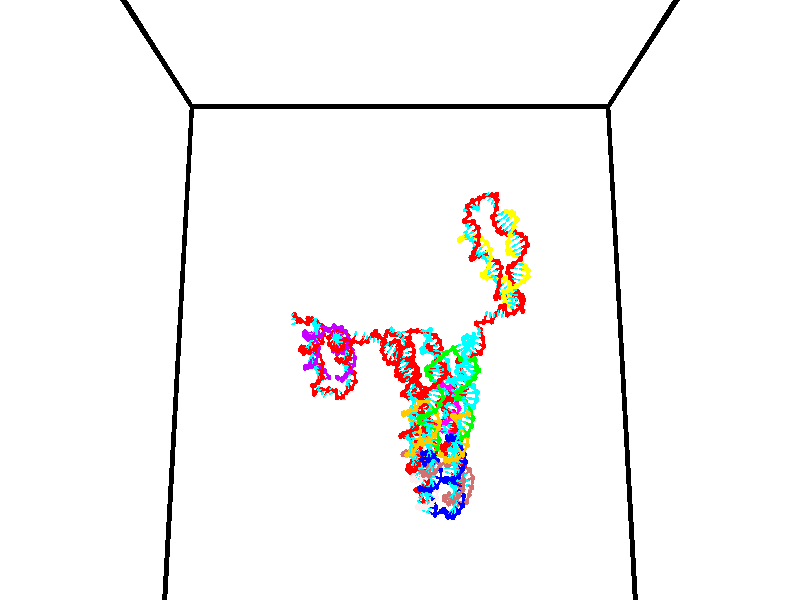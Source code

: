 // switches for output
#declare DRAW_BASES = 1; // possible values are 0, 1; only relevant for DNA ribbons
#declare DRAW_BASES_TYPE = 3; // possible values are 1, 2, 3; only relevant for DNA ribbons
#declare DRAW_FOG = 0; // set to 1 to enable fog

#include "colors.inc"

#include "transforms.inc"
background { rgb <1, 1, 1>}

#default {
   normal{
       ripples 0.25
       frequency 0.20
       turbulence 0.2
       lambda 5
   }
	finish {
		phong 0.1
		phong_size 40.
	}
}

// original window dimensions: 1024x640


// camera settings

camera {
	sky <0, 0.179814, -0.983701>
	up <0, 0.179814, -0.983701>
	right 1.6 * <1, 0, 0>
	location <35, 94.9851, 44.8844>
	look_at <35, 29.7336, 32.9568>
	direction <0, -65.2515, -11.9276>
	angle 67.0682
}


# declare cpy_camera_pos = <35, 94.9851, 44.8844>;
# if (DRAW_FOG = 1)
fog {
	fog_type 2
	up vnormalize(cpy_camera_pos)
	color rgbt<1,1,1,0.3>
	distance 1e-5
	fog_alt 3e-3
	fog_offset 56
}
# end


// LIGHTS

# declare lum = 6;
global_settings {
	ambient_light rgb lum * <0.05, 0.05, 0.05>
	max_trace_level 15
}# declare cpy_direct_light_amount = 0.25;
light_source
{	1000 * <-1, -1.16352, -0.803886>,
	rgb lum * cpy_direct_light_amount
	parallel
}

light_source
{	1000 * <1, 1.16352, 0.803886>,
	rgb lum * cpy_direct_light_amount
	parallel
}

// strand 0

// nucleotide -1

// particle -1
sphere {
	<24.298714, 34.541267, 35.123363> 0.250000
	pigment { color rgbt <1,0,0,0> }
	no_shadow
}
cylinder {
	<24.258663, 34.936623, 35.169098>,  <24.234632, 35.173836, 35.196537>, 0.100000
	pigment { color rgbt <1,0,0,0> }
	no_shadow
}
cylinder {
	<24.258663, 34.936623, 35.169098>,  <24.298714, 34.541267, 35.123363>, 0.100000
	pigment { color rgbt <1,0,0,0> }
	no_shadow
}

// particle -1
sphere {
	<24.258663, 34.936623, 35.169098> 0.100000
	pigment { color rgbt <1,0,0,0> }
	no_shadow
}
sphere {
	0, 1
	scale<0.080000,0.200000,0.300000>
	matrix <0.379272, -0.068320, 0.922760,
		0.919852, 0.135754, -0.368026,
		-0.100125, 0.988384, 0.114332,
		24.228626, 35.233139, 35.203396>
	pigment { color rgbt <0,1,1,0> }
	no_shadow
}
cylinder {
	<24.846991, 34.682411, 35.548100>,  <24.298714, 34.541267, 35.123363>, 0.130000
	pigment { color rgbt <1,0,0,0> }
	no_shadow
}

// nucleotide -1

// particle -1
sphere {
	<24.846991, 34.682411, 35.548100> 0.250000
	pigment { color rgbt <1,0,0,0> }
	no_shadow
}
cylinder {
	<24.565315, 34.965820, 35.566463>,  <24.396311, 35.135868, 35.577480>, 0.100000
	pigment { color rgbt <1,0,0,0> }
	no_shadow
}
cylinder {
	<24.565315, 34.965820, 35.566463>,  <24.846991, 34.682411, 35.548100>, 0.100000
	pigment { color rgbt <1,0,0,0> }
	no_shadow
}

// particle -1
sphere {
	<24.565315, 34.965820, 35.566463> 0.100000
	pigment { color rgbt <1,0,0,0> }
	no_shadow
}
sphere {
	0, 1
	scale<0.080000,0.200000,0.300000>
	matrix <0.144753, 0.079962, 0.986231,
		0.695101, 0.701139, -0.158870,
		-0.704189, 0.708527, 0.045910,
		24.354059, 35.178379, 35.580238>
	pigment { color rgbt <0,1,1,0> }
	no_shadow
}
cylinder {
	<25.091402, 35.372005, 35.760242>,  <24.846991, 34.682411, 35.548100>, 0.130000
	pigment { color rgbt <1,0,0,0> }
	no_shadow
}

// nucleotide -1

// particle -1
sphere {
	<25.091402, 35.372005, 35.760242> 0.250000
	pigment { color rgbt <1,0,0,0> }
	no_shadow
}
cylinder {
	<24.714869, 35.306896, 35.878494>,  <24.488949, 35.267830, 35.949444>, 0.100000
	pigment { color rgbt <1,0,0,0> }
	no_shadow
}
cylinder {
	<24.714869, 35.306896, 35.878494>,  <25.091402, 35.372005, 35.760242>, 0.100000
	pigment { color rgbt <1,0,0,0> }
	no_shadow
}

// particle -1
sphere {
	<24.714869, 35.306896, 35.878494> 0.100000
	pigment { color rgbt <1,0,0,0> }
	no_shadow
}
sphere {
	0, 1
	scale<0.080000,0.200000,0.300000>
	matrix <0.286418, 0.077949, 0.954929,
		-0.178480, 0.983580, -0.026755,
		-0.941334, -0.162772, 0.295627,
		24.432468, 35.258064, 35.967182>
	pigment { color rgbt <0,1,1,0> }
	no_shadow
}
cylinder {
	<25.815861, 35.465218, 35.975330>,  <25.091402, 35.372005, 35.760242>, 0.130000
	pigment { color rgbt <1,0,0,0> }
	no_shadow
}

// nucleotide -1

// particle -1
sphere {
	<25.815861, 35.465218, 35.975330> 0.250000
	pigment { color rgbt <1,0,0,0> }
	no_shadow
}
cylinder {
	<26.164244, 35.378918, 35.798744>,  <26.373274, 35.327137, 35.692795>, 0.100000
	pigment { color rgbt <1,0,0,0> }
	no_shadow
}
cylinder {
	<26.164244, 35.378918, 35.798744>,  <25.815861, 35.465218, 35.975330>, 0.100000
	pigment { color rgbt <1,0,0,0> }
	no_shadow
}

// particle -1
sphere {
	<26.164244, 35.378918, 35.798744> 0.100000
	pigment { color rgbt <1,0,0,0> }
	no_shadow
}
sphere {
	0, 1
	scale<0.080000,0.200000,0.300000>
	matrix <-0.081301, -0.949335, 0.303567,
		-0.484590, -0.228502, -0.844369,
		0.870955, -0.215753, -0.441461,
		26.425529, 35.314190, 35.666306>
	pigment { color rgbt <0,1,1,0> }
	no_shadow
}
cylinder {
	<25.726925, 34.891830, 35.500298>,  <25.815861, 35.465218, 35.975330>, 0.130000
	pigment { color rgbt <1,0,0,0> }
	no_shadow
}

// nucleotide -1

// particle -1
sphere {
	<25.726925, 34.891830, 35.500298> 0.250000
	pigment { color rgbt <1,0,0,0> }
	no_shadow
}
cylinder {
	<26.080162, 34.916851, 35.686302>,  <26.292105, 34.931862, 35.797905>, 0.100000
	pigment { color rgbt <1,0,0,0> }
	no_shadow
}
cylinder {
	<26.080162, 34.916851, 35.686302>,  <25.726925, 34.891830, 35.500298>, 0.100000
	pigment { color rgbt <1,0,0,0> }
	no_shadow
}

// particle -1
sphere {
	<26.080162, 34.916851, 35.686302> 0.100000
	pigment { color rgbt <1,0,0,0> }
	no_shadow
}
sphere {
	0, 1
	scale<0.080000,0.200000,0.300000>
	matrix <-0.154998, -0.896546, 0.414946,
		0.442860, -0.438512, -0.782038,
		0.883092, 0.062549, 0.465012,
		26.345089, 34.935616, 35.825806>
	pigment { color rgbt <0,1,1,0> }
	no_shadow
}
cylinder {
	<26.036919, 34.248569, 35.411461>,  <25.726925, 34.891830, 35.500298>, 0.130000
	pigment { color rgbt <1,0,0,0> }
	no_shadow
}

// nucleotide -1

// particle -1
sphere {
	<26.036919, 34.248569, 35.411461> 0.250000
	pigment { color rgbt <1,0,0,0> }
	no_shadow
}
cylinder {
	<26.219423, 34.406296, 35.730545>,  <26.328926, 34.500931, 35.921997>, 0.100000
	pigment { color rgbt <1,0,0,0> }
	no_shadow
}
cylinder {
	<26.219423, 34.406296, 35.730545>,  <26.036919, 34.248569, 35.411461>, 0.100000
	pigment { color rgbt <1,0,0,0> }
	no_shadow
}

// particle -1
sphere {
	<26.219423, 34.406296, 35.730545> 0.100000
	pigment { color rgbt <1,0,0,0> }
	no_shadow
}
sphere {
	0, 1
	scale<0.080000,0.200000,0.300000>
	matrix <-0.038662, -0.886830, 0.460477,
		0.889006, -0.240939, -0.389380,
		0.456261, 0.394312, 0.797712,
		26.356302, 34.524590, 35.969860>
	pigment { color rgbt <0,1,1,0> }
	no_shadow
}
cylinder {
	<26.435709, 33.770817, 35.538486>,  <26.036919, 34.248569, 35.411461>, 0.130000
	pigment { color rgbt <1,0,0,0> }
	no_shadow
}

// nucleotide -1

// particle -1
sphere {
	<26.435709, 33.770817, 35.538486> 0.250000
	pigment { color rgbt <1,0,0,0> }
	no_shadow
}
cylinder {
	<26.442739, 33.974354, 35.882759>,  <26.446959, 34.096474, 36.089321>, 0.100000
	pigment { color rgbt <1,0,0,0> }
	no_shadow
}
cylinder {
	<26.442739, 33.974354, 35.882759>,  <26.435709, 33.770817, 35.538486>, 0.100000
	pigment { color rgbt <1,0,0,0> }
	no_shadow
}

// particle -1
sphere {
	<26.442739, 33.974354, 35.882759> 0.100000
	pigment { color rgbt <1,0,0,0> }
	no_shadow
}
sphere {
	0, 1
	scale<0.080000,0.200000,0.300000>
	matrix <0.064696, -0.859590, 0.506872,
		0.997750, 0.046773, -0.048030,
		0.017578, 0.508839, 0.860683,
		26.448013, 34.127007, 36.140965>
	pigment { color rgbt <0,1,1,0> }
	no_shadow
}
cylinder {
	<26.995321, 33.551582, 35.922600>,  <26.435709, 33.770817, 35.538486>, 0.130000
	pigment { color rgbt <1,0,0,0> }
	no_shadow
}

// nucleotide -1

// particle -1
sphere {
	<26.995321, 33.551582, 35.922600> 0.250000
	pigment { color rgbt <1,0,0,0> }
	no_shadow
}
cylinder {
	<26.742142, 33.705322, 36.191418>,  <26.590235, 33.797565, 36.352711>, 0.100000
	pigment { color rgbt <1,0,0,0> }
	no_shadow
}
cylinder {
	<26.742142, 33.705322, 36.191418>,  <26.995321, 33.551582, 35.922600>, 0.100000
	pigment { color rgbt <1,0,0,0> }
	no_shadow
}

// particle -1
sphere {
	<26.742142, 33.705322, 36.191418> 0.100000
	pigment { color rgbt <1,0,0,0> }
	no_shadow
}
sphere {
	0, 1
	scale<0.080000,0.200000,0.300000>
	matrix <-0.084058, -0.897047, 0.433867,
		0.769617, 0.218124, 0.600093,
		-0.632948, 0.384354, 0.672048,
		26.552258, 33.820629, 36.393032>
	pigment { color rgbt <0,1,1,0> }
	no_shadow
}
cylinder {
	<27.145763, 33.267090, 36.628605>,  <26.995321, 33.551582, 35.922600>, 0.130000
	pigment { color rgbt <1,0,0,0> }
	no_shadow
}

// nucleotide -1

// particle -1
sphere {
	<27.145763, 33.267090, 36.628605> 0.250000
	pigment { color rgbt <1,0,0,0> }
	no_shadow
}
cylinder {
	<26.770882, 33.403992, 36.655457>,  <26.545952, 33.486134, 36.671570>, 0.100000
	pigment { color rgbt <1,0,0,0> }
	no_shadow
}
cylinder {
	<26.770882, 33.403992, 36.655457>,  <27.145763, 33.267090, 36.628605>, 0.100000
	pigment { color rgbt <1,0,0,0> }
	no_shadow
}

// particle -1
sphere {
	<26.770882, 33.403992, 36.655457> 0.100000
	pigment { color rgbt <1,0,0,0> }
	no_shadow
}
sphere {
	0, 1
	scale<0.080000,0.200000,0.300000>
	matrix <-0.302110, -0.892807, 0.334103,
		0.174286, 0.292841, 0.940143,
		-0.937206, 0.342256, 0.067133,
		26.489719, 33.506668, 36.675598>
	pigment { color rgbt <0,1,1,0> }
	no_shadow
}
cylinder {
	<26.962448, 33.016647, 37.258366>,  <27.145763, 33.267090, 36.628605>, 0.130000
	pigment { color rgbt <1,0,0,0> }
	no_shadow
}

// nucleotide -1

// particle -1
sphere {
	<26.962448, 33.016647, 37.258366> 0.250000
	pigment { color rgbt <1,0,0,0> }
	no_shadow
}
cylinder {
	<26.631741, 33.077797, 37.041817>,  <26.433315, 33.114487, 36.911888>, 0.100000
	pigment { color rgbt <1,0,0,0> }
	no_shadow
}
cylinder {
	<26.631741, 33.077797, 37.041817>,  <26.962448, 33.016647, 37.258366>, 0.100000
	pigment { color rgbt <1,0,0,0> }
	no_shadow
}

// particle -1
sphere {
	<26.631741, 33.077797, 37.041817> 0.100000
	pigment { color rgbt <1,0,0,0> }
	no_shadow
}
sphere {
	0, 1
	scale<0.080000,0.200000,0.300000>
	matrix <-0.437298, -0.780041, 0.447557,
		-0.353870, 0.606766, 0.711766,
		-0.826769, 0.152877, -0.541371,
		26.383711, 33.123661, 36.879406>
	pigment { color rgbt <0,1,1,0> }
	no_shadow
}
cylinder {
	<26.345507, 33.249187, 37.713268>,  <26.962448, 33.016647, 37.258366>, 0.130000
	pigment { color rgbt <1,0,0,0> }
	no_shadow
}

// nucleotide -1

// particle -1
sphere {
	<26.345507, 33.249187, 37.713268> 0.250000
	pigment { color rgbt <1,0,0,0> }
	no_shadow
}
cylinder {
	<26.046991, 33.177551, 37.456837>,  <25.867882, 33.134571, 37.302979>, 0.100000
	pigment { color rgbt <1,0,0,0> }
	no_shadow
}
cylinder {
	<26.046991, 33.177551, 37.456837>,  <26.345507, 33.249187, 37.713268>, 0.100000
	pigment { color rgbt <1,0,0,0> }
	no_shadow
}

// particle -1
sphere {
	<26.046991, 33.177551, 37.456837> 0.100000
	pigment { color rgbt <1,0,0,0> }
	no_shadow
}
sphere {
	0, 1
	scale<0.080000,0.200000,0.300000>
	matrix <-0.244448, -0.822085, 0.514219,
		-0.619111, 0.540466, 0.569734,
		-0.746288, -0.179088, -0.641078,
		25.823105, 33.123825, 37.264515>
	pigment { color rgbt <0,1,1,0> }
	no_shadow
}
cylinder {
	<25.706402, 33.245293, 38.113865>,  <26.345507, 33.249187, 37.713268>, 0.130000
	pigment { color rgbt <1,0,0,0> }
	no_shadow
}

// nucleotide -1

// particle -1
sphere {
	<25.706402, 33.245293, 38.113865> 0.250000
	pigment { color rgbt <1,0,0,0> }
	no_shadow
}
cylinder {
	<25.700880, 33.012249, 37.788811>,  <25.697567, 32.872425, 37.593777>, 0.100000
	pigment { color rgbt <1,0,0,0> }
	no_shadow
}
cylinder {
	<25.700880, 33.012249, 37.788811>,  <25.706402, 33.245293, 38.113865>, 0.100000
	pigment { color rgbt <1,0,0,0> }
	no_shadow
}

// particle -1
sphere {
	<25.700880, 33.012249, 37.788811> 0.100000
	pigment { color rgbt <1,0,0,0> }
	no_shadow
}
sphere {
	0, 1
	scale<0.080000,0.200000,0.300000>
	matrix <-0.286445, -0.776349, 0.561454,
		-0.957997, 0.240526, -0.156168,
		-0.013803, -0.582605, -0.812638,
		25.696739, 32.837467, 37.545021>
	pigment { color rgbt <0,1,1,0> }
	no_shadow
}
cylinder {
	<25.054209, 32.815010, 38.182190>,  <25.706402, 33.245293, 38.113865>, 0.130000
	pigment { color rgbt <1,0,0,0> }
	no_shadow
}

// nucleotide -1

// particle -1
sphere {
	<25.054209, 32.815010, 38.182190> 0.250000
	pigment { color rgbt <1,0,0,0> }
	no_shadow
}
cylinder {
	<25.260843, 32.628948, 37.894642>,  <25.384825, 32.517311, 37.722115>, 0.100000
	pigment { color rgbt <1,0,0,0> }
	no_shadow
}
cylinder {
	<25.260843, 32.628948, 37.894642>,  <25.054209, 32.815010, 38.182190>, 0.100000
	pigment { color rgbt <1,0,0,0> }
	no_shadow
}

// particle -1
sphere {
	<25.260843, 32.628948, 37.894642> 0.100000
	pigment { color rgbt <1,0,0,0> }
	no_shadow
}
sphere {
	0, 1
	scale<0.080000,0.200000,0.300000>
	matrix <-0.238501, -0.884511, 0.400947,
		-0.822348, -0.035673, -0.567865,
		0.516586, -0.465154, -0.718868,
		25.415819, 32.489403, 37.678982>
	pigment { color rgbt <0,1,1,0> }
	no_shadow
}
cylinder {
	<24.594259, 32.354279, 37.819397>,  <25.054209, 32.815010, 38.182190>, 0.130000
	pigment { color rgbt <1,0,0,0> }
	no_shadow
}

// nucleotide -1

// particle -1
sphere {
	<24.594259, 32.354279, 37.819397> 0.250000
	pigment { color rgbt <1,0,0,0> }
	no_shadow
}
cylinder {
	<24.968754, 32.219841, 37.778404>,  <25.193451, 32.139179, 37.753811>, 0.100000
	pigment { color rgbt <1,0,0,0> }
	no_shadow
}
cylinder {
	<24.968754, 32.219841, 37.778404>,  <24.594259, 32.354279, 37.819397>, 0.100000
	pigment { color rgbt <1,0,0,0> }
	no_shadow
}

// particle -1
sphere {
	<24.968754, 32.219841, 37.778404> 0.100000
	pigment { color rgbt <1,0,0,0> }
	no_shadow
}
sphere {
	0, 1
	scale<0.080000,0.200000,0.300000>
	matrix <-0.276556, -0.884757, 0.375129,
		-0.216749, -0.322868, -0.921291,
		0.936235, -0.336097, -0.102480,
		25.249624, 32.119011, 37.747662>
	pigment { color rgbt <0,1,1,0> }
	no_shadow
}
cylinder {
	<24.620420, 31.711502, 37.535992>,  <24.594259, 32.354279, 37.819397>, 0.130000
	pigment { color rgbt <1,0,0,0> }
	no_shadow
}

// nucleotide -1

// particle -1
sphere {
	<24.620420, 31.711502, 37.535992> 0.250000
	pigment { color rgbt <1,0,0,0> }
	no_shadow
}
cylinder {
	<24.981203, 31.726364, 37.708080>,  <25.197674, 31.735281, 37.811333>, 0.100000
	pigment { color rgbt <1,0,0,0> }
	no_shadow
}
cylinder {
	<24.981203, 31.726364, 37.708080>,  <24.620420, 31.711502, 37.535992>, 0.100000
	pigment { color rgbt <1,0,0,0> }
	no_shadow
}

// particle -1
sphere {
	<24.981203, 31.726364, 37.708080> 0.100000
	pigment { color rgbt <1,0,0,0> }
	no_shadow
}
sphere {
	0, 1
	scale<0.080000,0.200000,0.300000>
	matrix <-0.110313, -0.943410, 0.312744,
		0.417496, -0.329541, -0.846817,
		0.901958, 0.037154, 0.430223,
		25.251791, 31.737511, 37.837147>
	pigment { color rgbt <0,1,1,0> }
	no_shadow
}
cylinder {
	<24.796278, 31.018457, 37.503883>,  <24.620420, 31.711502, 37.535992>, 0.130000
	pigment { color rgbt <1,0,0,0> }
	no_shadow
}

// nucleotide -1

// particle -1
sphere {
	<24.796278, 31.018457, 37.503883> 0.250000
	pigment { color rgbt <1,0,0,0> }
	no_shadow
}
cylinder {
	<25.057417, 31.162134, 37.770649>,  <25.214100, 31.248341, 37.930710>, 0.100000
	pigment { color rgbt <1,0,0,0> }
	no_shadow
}
cylinder {
	<25.057417, 31.162134, 37.770649>,  <24.796278, 31.018457, 37.503883>, 0.100000
	pigment { color rgbt <1,0,0,0> }
	no_shadow
}

// particle -1
sphere {
	<25.057417, 31.162134, 37.770649> 0.100000
	pigment { color rgbt <1,0,0,0> }
	no_shadow
}
sphere {
	0, 1
	scale<0.080000,0.200000,0.300000>
	matrix <0.161051, -0.926114, 0.341138,
		0.740171, -0.115303, -0.662458,
		0.652847, 0.359190, 0.666914,
		25.253271, 31.269892, 37.970722>
	pigment { color rgbt <0,1,1,0> }
	no_shadow
}
cylinder {
	<25.288975, 30.496078, 37.355453>,  <24.796278, 31.018457, 37.503883>, 0.130000
	pigment { color rgbt <1,0,0,0> }
	no_shadow
}

// nucleotide -1

// particle -1
sphere {
	<25.288975, 30.496078, 37.355453> 0.250000
	pigment { color rgbt <1,0,0,0> }
	no_shadow
}
cylinder {
	<25.401287, 30.657976, 37.703556>,  <25.468676, 30.755114, 37.912418>, 0.100000
	pigment { color rgbt <1,0,0,0> }
	no_shadow
}
cylinder {
	<25.401287, 30.657976, 37.703556>,  <25.288975, 30.496078, 37.355453>, 0.100000
	pigment { color rgbt <1,0,0,0> }
	no_shadow
}

// particle -1
sphere {
	<25.401287, 30.657976, 37.703556> 0.100000
	pigment { color rgbt <1,0,0,0> }
	no_shadow
}
sphere {
	0, 1
	scale<0.080000,0.200000,0.300000>
	matrix <0.196749, -0.911749, 0.360561,
		0.939389, 0.069983, -0.335635,
		0.280782, 0.404743, 0.870256,
		25.485521, 30.779400, 37.964634>
	pigment { color rgbt <0,1,1,0> }
	no_shadow
}
cylinder {
	<25.859877, 30.016907, 37.624092>,  <25.288975, 30.496078, 37.355453>, 0.130000
	pigment { color rgbt <1,0,0,0> }
	no_shadow
}

// nucleotide -1

// particle -1
sphere {
	<25.859877, 30.016907, 37.624092> 0.250000
	pigment { color rgbt <1,0,0,0> }
	no_shadow
}
cylinder {
	<25.718710, 30.218357, 37.939510>,  <25.634010, 30.339228, 38.128761>, 0.100000
	pigment { color rgbt <1,0,0,0> }
	no_shadow
}
cylinder {
	<25.718710, 30.218357, 37.939510>,  <25.859877, 30.016907, 37.624092>, 0.100000
	pigment { color rgbt <1,0,0,0> }
	no_shadow
}

// particle -1
sphere {
	<25.718710, 30.218357, 37.939510> 0.100000
	pigment { color rgbt <1,0,0,0> }
	no_shadow
}
sphere {
	0, 1
	scale<0.080000,0.200000,0.300000>
	matrix <0.199865, -0.782747, 0.589373,
		0.914059, 0.365602, 0.175586,
		-0.352916, 0.503628, 0.788549,
		25.612835, 30.369446, 38.176075>
	pigment { color rgbt <0,1,1,0> }
	no_shadow
}
cylinder {
	<26.342623, 29.871061, 38.087715>,  <25.859877, 30.016907, 37.624092>, 0.130000
	pigment { color rgbt <1,0,0,0> }
	no_shadow
}

// nucleotide -1

// particle -1
sphere {
	<26.342623, 29.871061, 38.087715> 0.250000
	pigment { color rgbt <1,0,0,0> }
	no_shadow
}
cylinder {
	<26.039886, 30.005960, 38.311665>,  <25.858246, 30.086899, 38.446033>, 0.100000
	pigment { color rgbt <1,0,0,0> }
	no_shadow
}
cylinder {
	<26.039886, 30.005960, 38.311665>,  <26.342623, 29.871061, 38.087715>, 0.100000
	pigment { color rgbt <1,0,0,0> }
	no_shadow
}

// particle -1
sphere {
	<26.039886, 30.005960, 38.311665> 0.100000
	pigment { color rgbt <1,0,0,0> }
	no_shadow
}
sphere {
	0, 1
	scale<0.080000,0.200000,0.300000>
	matrix <0.301028, -0.580481, 0.756587,
		0.580152, 0.741153, 0.337810,
		-0.756839, 0.337246, 0.559875,
		25.812836, 30.107134, 38.479626>
	pigment { color rgbt <0,1,1,0> }
	no_shadow
}
cylinder {
	<26.673357, 29.942080, 38.791100>,  <26.342623, 29.871061, 38.087715>, 0.130000
	pigment { color rgbt <1,0,0,0> }
	no_shadow
}

// nucleotide -1

// particle -1
sphere {
	<26.673357, 29.942080, 38.791100> 0.250000
	pigment { color rgbt <1,0,0,0> }
	no_shadow
}
cylinder {
	<26.283239, 29.906178, 38.871841>,  <26.049168, 29.884636, 38.920284>, 0.100000
	pigment { color rgbt <1,0,0,0> }
	no_shadow
}
cylinder {
	<26.283239, 29.906178, 38.871841>,  <26.673357, 29.942080, 38.791100>, 0.100000
	pigment { color rgbt <1,0,0,0> }
	no_shadow
}

// particle -1
sphere {
	<26.283239, 29.906178, 38.871841> 0.100000
	pigment { color rgbt <1,0,0,0> }
	no_shadow
}
sphere {
	0, 1
	scale<0.080000,0.200000,0.300000>
	matrix <0.194929, -0.779575, 0.595202,
		0.103935, 0.619844, 0.777812,
		-0.975295, -0.089756, 0.201851,
		25.990650, 29.879251, 38.932396>
	pigment { color rgbt <0,1,1,0> }
	no_shadow
}
cylinder {
	<26.610950, 30.050743, 39.522964>,  <26.673357, 29.942080, 38.791100>, 0.130000
	pigment { color rgbt <1,0,0,0> }
	no_shadow
}

// nucleotide -1

// particle -1
sphere {
	<26.610950, 30.050743, 39.522964> 0.250000
	pigment { color rgbt <1,0,0,0> }
	no_shadow
}
cylinder {
	<26.300179, 29.840523, 39.384296>,  <26.113716, 29.714390, 39.301098>, 0.100000
	pigment { color rgbt <1,0,0,0> }
	no_shadow
}
cylinder {
	<26.300179, 29.840523, 39.384296>,  <26.610950, 30.050743, 39.522964>, 0.100000
	pigment { color rgbt <1,0,0,0> }
	no_shadow
}

// particle -1
sphere {
	<26.300179, 29.840523, 39.384296> 0.100000
	pigment { color rgbt <1,0,0,0> }
	no_shadow
}
sphere {
	0, 1
	scale<0.080000,0.200000,0.300000>
	matrix <0.216682, -0.740192, 0.636526,
		-0.591127, 0.419419, 0.688953,
		-0.776929, -0.525551, -0.346667,
		26.067101, 29.682858, 39.280296>
	pigment { color rgbt <0,1,1,0> }
	no_shadow
}
cylinder {
	<26.629948, 29.642925, 40.020271>,  <26.610950, 30.050743, 39.522964>, 0.130000
	pigment { color rgbt <1,0,0,0> }
	no_shadow
}

// nucleotide -1

// particle -1
sphere {
	<26.629948, 29.642925, 40.020271> 0.250000
	pigment { color rgbt <1,0,0,0> }
	no_shadow
}
cylinder {
	<26.345690, 29.477129, 39.792877>,  <26.175135, 29.377651, 39.656441>, 0.100000
	pigment { color rgbt <1,0,0,0> }
	no_shadow
}
cylinder {
	<26.345690, 29.477129, 39.792877>,  <26.629948, 29.642925, 40.020271>, 0.100000
	pigment { color rgbt <1,0,0,0> }
	no_shadow
}

// particle -1
sphere {
	<26.345690, 29.477129, 39.792877> 0.100000
	pigment { color rgbt <1,0,0,0> }
	no_shadow
}
sphere {
	0, 1
	scale<0.080000,0.200000,0.300000>
	matrix <0.118237, -0.866899, 0.484259,
		-0.693543, 0.276921, 0.665066,
		-0.710647, -0.414489, -0.568489,
		26.132496, 29.352781, 39.622330>
	pigment { color rgbt <0,1,1,0> }
	no_shadow
}
cylinder {
	<26.155260, 29.457207, 40.446621>,  <26.629948, 29.642925, 40.020271>, 0.130000
	pigment { color rgbt <1,0,0,0> }
	no_shadow
}

// nucleotide -1

// particle -1
sphere {
	<26.155260, 29.457207, 40.446621> 0.250000
	pigment { color rgbt <1,0,0,0> }
	no_shadow
}
cylinder {
	<26.150953, 29.221996, 40.123112>,  <26.148369, 29.080870, 39.929008>, 0.100000
	pigment { color rgbt <1,0,0,0> }
	no_shadow
}
cylinder {
	<26.150953, 29.221996, 40.123112>,  <26.155260, 29.457207, 40.446621>, 0.100000
	pigment { color rgbt <1,0,0,0> }
	no_shadow
}

// particle -1
sphere {
	<26.150953, 29.221996, 40.123112> 0.100000
	pigment { color rgbt <1,0,0,0> }
	no_shadow
}
sphere {
	0, 1
	scale<0.080000,0.200000,0.300000>
	matrix <0.143952, -0.801304, 0.580680,
		-0.989526, -0.110172, 0.093275,
		-0.010767, -0.588026, -0.808771,
		26.147724, 29.045589, 39.880482>
	pigment { color rgbt <0,1,1,0> }
	no_shadow
}
cylinder {
	<25.735476, 29.036690, 40.682781>,  <26.155260, 29.457207, 40.446621>, 0.130000
	pigment { color rgbt <1,0,0,0> }
	no_shadow
}

// nucleotide -1

// particle -1
sphere {
	<25.735476, 29.036690, 40.682781> 0.250000
	pigment { color rgbt <1,0,0,0> }
	no_shadow
}
cylinder {
	<25.910627, 28.848995, 40.376038>,  <26.015718, 28.736378, 40.191990>, 0.100000
	pigment { color rgbt <1,0,0,0> }
	no_shadow
}
cylinder {
	<25.910627, 28.848995, 40.376038>,  <25.735476, 29.036690, 40.682781>, 0.100000
	pigment { color rgbt <1,0,0,0> }
	no_shadow
}

// particle -1
sphere {
	<25.910627, 28.848995, 40.376038> 0.100000
	pigment { color rgbt <1,0,0,0> }
	no_shadow
}
sphere {
	0, 1
	scale<0.080000,0.200000,0.300000>
	matrix <0.104605, -0.820601, 0.561847,
		-0.892928, -0.326239, -0.310239,
		0.437878, -0.469236, -0.766864,
		26.041990, 28.708225, 40.145977>
	pigment { color rgbt <0,1,1,0> }
	no_shadow
}
cylinder {
	<25.390997, 28.428196, 40.695259>,  <25.735476, 29.036690, 40.682781>, 0.130000
	pigment { color rgbt <1,0,0,0> }
	no_shadow
}

// nucleotide -1

// particle -1
sphere {
	<25.390997, 28.428196, 40.695259> 0.250000
	pigment { color rgbt <1,0,0,0> }
	no_shadow
}
cylinder {
	<25.744900, 28.389727, 40.512848>,  <25.957241, 28.366646, 40.403400>, 0.100000
	pigment { color rgbt <1,0,0,0> }
	no_shadow
}
cylinder {
	<25.744900, 28.389727, 40.512848>,  <25.390997, 28.428196, 40.695259>, 0.100000
	pigment { color rgbt <1,0,0,0> }
	no_shadow
}

// particle -1
sphere {
	<25.744900, 28.389727, 40.512848> 0.100000
	pigment { color rgbt <1,0,0,0> }
	no_shadow
}
sphere {
	0, 1
	scale<0.080000,0.200000,0.300000>
	matrix <0.207303, -0.795142, 0.569890,
		-0.417412, -0.598749, -0.683569,
		0.884756, -0.096173, -0.456024,
		26.010326, 28.360874, 40.376041>
	pigment { color rgbt <0,1,1,0> }
	no_shadow
}
cylinder {
	<25.540504, 28.262875, 41.419693>,  <25.390997, 28.428196, 40.695259>, 0.130000
	pigment { color rgbt <1,0,0,0> }
	no_shadow
}

// nucleotide -1

// particle -1
sphere {
	<25.540504, 28.262875, 41.419693> 0.250000
	pigment { color rgbt <1,0,0,0> }
	no_shadow
}
cylinder {
	<25.786779, 28.177513, 41.116276>,  <25.934546, 28.126295, 40.934227>, 0.100000
	pigment { color rgbt <1,0,0,0> }
	no_shadow
}
cylinder {
	<25.786779, 28.177513, 41.116276>,  <25.540504, 28.262875, 41.419693>, 0.100000
	pigment { color rgbt <1,0,0,0> }
	no_shadow
}

// particle -1
sphere {
	<25.786779, 28.177513, 41.116276> 0.100000
	pigment { color rgbt <1,0,0,0> }
	no_shadow
}
sphere {
	0, 1
	scale<0.080000,0.200000,0.300000>
	matrix <0.414170, -0.731296, 0.541912,
		-0.670364, -0.647815, -0.361867,
		0.615691, -0.213404, -0.758540,
		25.971487, 28.113491, 40.888714>
	pigment { color rgbt <0,1,1,0> }
	no_shadow
}
cylinder {
	<25.580500, 27.458200, 41.237213>,  <25.540504, 28.262875, 41.419693>, 0.130000
	pigment { color rgbt <1,0,0,0> }
	no_shadow
}

// nucleotide -1

// particle -1
sphere {
	<25.580500, 27.458200, 41.237213> 0.250000
	pigment { color rgbt <1,0,0,0> }
	no_shadow
}
cylinder {
	<25.890980, 27.692238, 41.143253>,  <26.077267, 27.832661, 41.086876>, 0.100000
	pigment { color rgbt <1,0,0,0> }
	no_shadow
}
cylinder {
	<25.890980, 27.692238, 41.143253>,  <25.580500, 27.458200, 41.237213>, 0.100000
	pigment { color rgbt <1,0,0,0> }
	no_shadow
}

// particle -1
sphere {
	<25.890980, 27.692238, 41.143253> 0.100000
	pigment { color rgbt <1,0,0,0> }
	no_shadow
}
sphere {
	0, 1
	scale<0.080000,0.200000,0.300000>
	matrix <0.533106, -0.410137, 0.739990,
		0.336622, -0.699607, -0.630266,
		0.776198, 0.585095, -0.234904,
		26.123838, 27.867767, 41.072781>
	pigment { color rgbt <0,1,1,0> }
	no_shadow
}
cylinder {
	<26.155813, 27.106575, 40.941471>,  <25.580500, 27.458200, 41.237213>, 0.130000
	pigment { color rgbt <1,0,0,0> }
	no_shadow
}

// nucleotide -1

// particle -1
sphere {
	<26.155813, 27.106575, 40.941471> 0.250000
	pigment { color rgbt <1,0,0,0> }
	no_shadow
}
cylinder {
	<26.288239, 27.422878, 41.147423>,  <26.367695, 27.612659, 41.270992>, 0.100000
	pigment { color rgbt <1,0,0,0> }
	no_shadow
}
cylinder {
	<26.288239, 27.422878, 41.147423>,  <26.155813, 27.106575, 40.941471>, 0.100000
	pigment { color rgbt <1,0,0,0> }
	no_shadow
}

// particle -1
sphere {
	<26.288239, 27.422878, 41.147423> 0.100000
	pigment { color rgbt <1,0,0,0> }
	no_shadow
}
sphere {
	0, 1
	scale<0.080000,0.200000,0.300000>
	matrix <0.513522, -0.608756, 0.604741,
		0.791638, 0.064193, -0.607609,
		0.331065, 0.790756, 0.514879,
		26.387558, 27.660105, 41.301888>
	pigment { color rgbt <0,1,1,0> }
	no_shadow
}
cylinder {
	<26.922544, 27.029514, 41.032486>,  <26.155813, 27.106575, 40.941471>, 0.130000
	pigment { color rgbt <1,0,0,0> }
	no_shadow
}

// nucleotide -1

// particle -1
sphere {
	<26.922544, 27.029514, 41.032486> 0.250000
	pigment { color rgbt <1,0,0,0> }
	no_shadow
}
cylinder {
	<26.763609, 27.261362, 41.317066>,  <26.668247, 27.400471, 41.487816>, 0.100000
	pigment { color rgbt <1,0,0,0> }
	no_shadow
}
cylinder {
	<26.763609, 27.261362, 41.317066>,  <26.922544, 27.029514, 41.032486>, 0.100000
	pigment { color rgbt <1,0,0,0> }
	no_shadow
}

// particle -1
sphere {
	<26.763609, 27.261362, 41.317066> 0.100000
	pigment { color rgbt <1,0,0,0> }
	no_shadow
}
sphere {
	0, 1
	scale<0.080000,0.200000,0.300000>
	matrix <0.532552, -0.485726, 0.693151,
		0.747334, 0.654301, -0.115679,
		-0.397341, 0.579621, 0.711449,
		26.644407, 27.435249, 41.530502>
	pigment { color rgbt <0,1,1,0> }
	no_shadow
}
cylinder {
	<27.147282, 27.782785, 40.933331>,  <26.922544, 27.029514, 41.032486>, 0.130000
	pigment { color rgbt <1,0,0,0> }
	no_shadow
}

// nucleotide -1

// particle -1
sphere {
	<27.147282, 27.782785, 40.933331> 0.250000
	pigment { color rgbt <1,0,0,0> }
	no_shadow
}
cylinder {
	<27.275799, 28.160898, 40.956009>,  <27.352909, 28.387766, 40.969616>, 0.100000
	pigment { color rgbt <1,0,0,0> }
	no_shadow
}
cylinder {
	<27.275799, 28.160898, 40.956009>,  <27.147282, 27.782785, 40.933331>, 0.100000
	pigment { color rgbt <1,0,0,0> }
	no_shadow
}

// particle -1
sphere {
	<27.275799, 28.160898, 40.956009> 0.100000
	pigment { color rgbt <1,0,0,0> }
	no_shadow
}
sphere {
	0, 1
	scale<0.080000,0.200000,0.300000>
	matrix <0.261268, -0.146031, 0.954156,
		0.910225, -0.291751, -0.293890,
		0.321294, 0.945281, 0.056696,
		27.372187, 28.444483, 40.973019>
	pigment { color rgbt <0,1,1,0> }
	no_shadow
}
cylinder {
	<27.907095, 27.939653, 41.138748>,  <27.147282, 27.782785, 40.933331>, 0.130000
	pigment { color rgbt <1,0,0,0> }
	no_shadow
}

// nucleotide -1

// particle -1
sphere {
	<27.907095, 27.939653, 41.138748> 0.250000
	pigment { color rgbt <1,0,0,0> }
	no_shadow
}
cylinder {
	<27.636076, 28.199760, 41.276199>,  <27.473465, 28.355825, 41.358669>, 0.100000
	pigment { color rgbt <1,0,0,0> }
	no_shadow
}
cylinder {
	<27.636076, 28.199760, 41.276199>,  <27.907095, 27.939653, 41.138748>, 0.100000
	pigment { color rgbt <1,0,0,0> }
	no_shadow
}

// particle -1
sphere {
	<27.636076, 28.199760, 41.276199> 0.100000
	pigment { color rgbt <1,0,0,0> }
	no_shadow
}
sphere {
	0, 1
	scale<0.080000,0.200000,0.300000>
	matrix <0.234195, -0.252145, 0.938923,
		0.697195, 0.716642, 0.018551,
		-0.677549, 0.650268, 0.343628,
		27.432812, 28.394840, 41.379288>
	pigment { color rgbt <0,1,1,0> }
	no_shadow
}
cylinder {
	<28.110559, 28.310114, 41.761425>,  <27.907095, 27.939653, 41.138748>, 0.130000
	pigment { color rgbt <1,0,0,0> }
	no_shadow
}

// nucleotide -1

// particle -1
sphere {
	<28.110559, 28.310114, 41.761425> 0.250000
	pigment { color rgbt <1,0,0,0> }
	no_shadow
}
cylinder {
	<28.489077, 28.201157, 41.831089>,  <28.716187, 28.135782, 41.872887>, 0.100000
	pigment { color rgbt <1,0,0,0> }
	no_shadow
}
cylinder {
	<28.489077, 28.201157, 41.831089>,  <28.110559, 28.310114, 41.761425>, 0.100000
	pigment { color rgbt <1,0,0,0> }
	no_shadow
}

// particle -1
sphere {
	<28.489077, 28.201157, 41.831089> 0.100000
	pigment { color rgbt <1,0,0,0> }
	no_shadow
}
sphere {
	0, 1
	scale<0.080000,0.200000,0.300000>
	matrix <-0.221795, -0.154989, 0.962697,
		-0.235239, -0.949621, -0.207080,
		0.946293, -0.272393, 0.174162,
		28.772964, 28.119438, 41.883339>
	pigment { color rgbt <0,1,1,0> }
	no_shadow
}
cylinder {
	<28.797077, 28.716179, 41.676632>,  <28.110559, 28.310114, 41.761425>, 0.130000
	pigment { color rgbt <1,0,0,0> }
	no_shadow
}

// nucleotide -1

// particle -1
sphere {
	<28.797077, 28.716179, 41.676632> 0.250000
	pigment { color rgbt <1,0,0,0> }
	no_shadow
}
cylinder {
	<28.601469, 28.465023, 41.434437>,  <28.484104, 28.314329, 41.289120>, 0.100000
	pigment { color rgbt <1,0,0,0> }
	no_shadow
}
cylinder {
	<28.601469, 28.465023, 41.434437>,  <28.797077, 28.716179, 41.676632>, 0.100000
	pigment { color rgbt <1,0,0,0> }
	no_shadow
}

// particle -1
sphere {
	<28.601469, 28.465023, 41.434437> 0.100000
	pigment { color rgbt <1,0,0,0> }
	no_shadow
}
sphere {
	0, 1
	scale<0.080000,0.200000,0.300000>
	matrix <-0.679159, -0.161511, 0.716001,
		-0.547361, 0.761361, -0.347454,
		-0.489018, -0.627888, -0.605490,
		28.454763, 28.276657, 41.252789>
	pigment { color rgbt <0,1,1,0> }
	no_shadow
}
cylinder {
	<29.103045, 28.145866, 41.253967>,  <28.797077, 28.716179, 41.676632>, 0.130000
	pigment { color rgbt <1,0,0,0> }
	no_shadow
}

// nucleotide -1

// particle -1
sphere {
	<29.103045, 28.145866, 41.253967> 0.250000
	pigment { color rgbt <1,0,0,0> }
	no_shadow
}
cylinder {
	<29.133495, 27.952618, 40.905071>,  <29.151766, 27.836668, 40.695736>, 0.100000
	pigment { color rgbt <1,0,0,0> }
	no_shadow
}
cylinder {
	<29.133495, 27.952618, 40.905071>,  <29.103045, 28.145866, 41.253967>, 0.100000
	pigment { color rgbt <1,0,0,0> }
	no_shadow
}

// particle -1
sphere {
	<29.133495, 27.952618, 40.905071> 0.100000
	pigment { color rgbt <1,0,0,0> }
	no_shadow
}
sphere {
	0, 1
	scale<0.080000,0.200000,0.300000>
	matrix <0.209757, 0.862959, -0.459677,
		0.974785, -0.147963, 0.167035,
		0.076129, -0.483124, -0.872236,
		29.156334, 27.807680, 40.643402>
	pigment { color rgbt <0,1,1,0> }
	no_shadow
}
cylinder {
	<29.681374, 28.367140, 40.938995>,  <29.103045, 28.145866, 41.253967>, 0.130000
	pigment { color rgbt <1,0,0,0> }
	no_shadow
}

// nucleotide -1

// particle -1
sphere {
	<29.681374, 28.367140, 40.938995> 0.250000
	pigment { color rgbt <1,0,0,0> }
	no_shadow
}
cylinder {
	<29.463326, 28.226681, 40.634487>,  <29.332497, 28.142405, 40.451782>, 0.100000
	pigment { color rgbt <1,0,0,0> }
	no_shadow
}
cylinder {
	<29.463326, 28.226681, 40.634487>,  <29.681374, 28.367140, 40.938995>, 0.100000
	pigment { color rgbt <1,0,0,0> }
	no_shadow
}

// particle -1
sphere {
	<29.463326, 28.226681, 40.634487> 0.100000
	pigment { color rgbt <1,0,0,0> }
	no_shadow
}
sphere {
	0, 1
	scale<0.080000,0.200000,0.300000>
	matrix <0.201624, 0.826490, -0.525607,
		0.813748, -0.440013, -0.379740,
		-0.545125, -0.351147, -0.761272,
		29.299789, 28.121336, 40.406105>
	pigment { color rgbt <0,1,1,0> }
	no_shadow
}
cylinder {
	<30.100618, 28.454582, 40.305851>,  <29.681374, 28.367140, 40.938995>, 0.130000
	pigment { color rgbt <1,0,0,0> }
	no_shadow
}

// nucleotide -1

// particle -1
sphere {
	<30.100618, 28.454582, 40.305851> 0.250000
	pigment { color rgbt <1,0,0,0> }
	no_shadow
}
cylinder {
	<29.707550, 28.455612, 40.231712>,  <29.471710, 28.456230, 40.187229>, 0.100000
	pigment { color rgbt <1,0,0,0> }
	no_shadow
}
cylinder {
	<29.707550, 28.455612, 40.231712>,  <30.100618, 28.454582, 40.305851>, 0.100000
	pigment { color rgbt <1,0,0,0> }
	no_shadow
}

// particle -1
sphere {
	<29.707550, 28.455612, 40.231712> 0.100000
	pigment { color rgbt <1,0,0,0> }
	no_shadow
}
sphere {
	0, 1
	scale<0.080000,0.200000,0.300000>
	matrix <0.147886, 0.613771, -0.775510,
		0.111765, -0.789480, -0.603515,
		-0.982669, 0.002577, -0.185351,
		29.412750, 28.456385, 40.176105>
	pigment { color rgbt <0,1,1,0> }
	no_shadow
}
cylinder {
	<29.968792, 28.345602, 39.526310>,  <30.100618, 28.454582, 40.305851>, 0.130000
	pigment { color rgbt <1,0,0,0> }
	no_shadow
}

// nucleotide -1

// particle -1
sphere {
	<29.968792, 28.345602, 39.526310> 0.250000
	pigment { color rgbt <1,0,0,0> }
	no_shadow
}
cylinder {
	<29.634670, 28.529844, 39.646385>,  <29.434196, 28.640388, 39.718430>, 0.100000
	pigment { color rgbt <1,0,0,0> }
	no_shadow
}
cylinder {
	<29.634670, 28.529844, 39.646385>,  <29.968792, 28.345602, 39.526310>, 0.100000
	pigment { color rgbt <1,0,0,0> }
	no_shadow
}

// particle -1
sphere {
	<29.634670, 28.529844, 39.646385> 0.100000
	pigment { color rgbt <1,0,0,0> }
	no_shadow
}
sphere {
	0, 1
	scale<0.080000,0.200000,0.300000>
	matrix <0.008328, 0.556542, -0.830778,
		-0.549726, -0.691451, -0.468717,
		-0.835303, 0.460604, 0.300187,
		29.384079, 28.668026, 39.736443>
	pigment { color rgbt <0,1,1,0> }
	no_shadow
}
cylinder {
	<29.428375, 28.280710, 39.017502>,  <29.968792, 28.345602, 39.526310>, 0.130000
	pigment { color rgbt <1,0,0,0> }
	no_shadow
}

// nucleotide -1

// particle -1
sphere {
	<29.428375, 28.280710, 39.017502> 0.250000
	pigment { color rgbt <1,0,0,0> }
	no_shadow
}
cylinder {
	<29.339108, 28.614319, 39.219334>,  <29.285547, 28.814484, 39.340431>, 0.100000
	pigment { color rgbt <1,0,0,0> }
	no_shadow
}
cylinder {
	<29.339108, 28.614319, 39.219334>,  <29.428375, 28.280710, 39.017502>, 0.100000
	pigment { color rgbt <1,0,0,0> }
	no_shadow
}

// particle -1
sphere {
	<29.339108, 28.614319, 39.219334> 0.100000
	pigment { color rgbt <1,0,0,0> }
	no_shadow
}
sphere {
	0, 1
	scale<0.080000,0.200000,0.300000>
	matrix <-0.135673, 0.486021, -0.863352,
		-0.965292, -0.261130, 0.004690,
		-0.223168, 0.834023, 0.504581,
		29.272158, 28.864525, 39.370708>
	pigment { color rgbt <0,1,1,0> }
	no_shadow
}
cylinder {
	<29.120628, 28.687016, 38.590488>,  <29.428375, 28.280710, 39.017502>, 0.130000
	pigment { color rgbt <1,0,0,0> }
	no_shadow
}

// nucleotide -1

// particle -1
sphere {
	<29.120628, 28.687016, 38.590488> 0.250000
	pigment { color rgbt <1,0,0,0> }
	no_shadow
}
cylinder {
	<29.117355, 28.985346, 38.856922>,  <29.115393, 29.164345, 39.016785>, 0.100000
	pigment { color rgbt <1,0,0,0> }
	no_shadow
}
cylinder {
	<29.117355, 28.985346, 38.856922>,  <29.120628, 28.687016, 38.590488>, 0.100000
	pigment { color rgbt <1,0,0,0> }
	no_shadow
}

// particle -1
sphere {
	<29.117355, 28.985346, 38.856922> 0.100000
	pigment { color rgbt <1,0,0,0> }
	no_shadow
}
sphere {
	0, 1
	scale<0.080000,0.200000,0.300000>
	matrix <-0.238636, 0.645409, -0.725604,
		-0.971075, -0.164888, 0.172701,
		-0.008181, 0.745828, 0.666088,
		29.114901, 29.209095, 39.056747>
	pigment { color rgbt <0,1,1,0> }
	no_shadow
}
cylinder {
	<28.530993, 29.111576, 38.375965>,  <29.120628, 28.687016, 38.590488>, 0.130000
	pigment { color rgbt <1,0,0,0> }
	no_shadow
}

// nucleotide -1

// particle -1
sphere {
	<28.530993, 29.111576, 38.375965> 0.250000
	pigment { color rgbt <1,0,0,0> }
	no_shadow
}
cylinder {
	<28.773592, 29.327522, 38.609444>,  <28.919151, 29.457090, 38.749531>, 0.100000
	pigment { color rgbt <1,0,0,0> }
	no_shadow
}
cylinder {
	<28.773592, 29.327522, 38.609444>,  <28.530993, 29.111576, 38.375965>, 0.100000
	pigment { color rgbt <1,0,0,0> }
	no_shadow
}

// particle -1
sphere {
	<28.773592, 29.327522, 38.609444> 0.100000
	pigment { color rgbt <1,0,0,0> }
	no_shadow
}
sphere {
	0, 1
	scale<0.080000,0.200000,0.300000>
	matrix <-0.177087, 0.807417, -0.562777,
		-0.775112, 0.237958, 0.585301,
		0.606499, 0.539864, 0.583700,
		28.955542, 29.489481, 38.784554>
	pigment { color rgbt <0,1,1,0> }
	no_shadow
}
cylinder {
	<28.243666, 29.775276, 38.392918>,  <28.530993, 29.111576, 38.375965>, 0.130000
	pigment { color rgbt <1,0,0,0> }
	no_shadow
}

// nucleotide -1

// particle -1
sphere {
	<28.243666, 29.775276, 38.392918> 0.250000
	pigment { color rgbt <1,0,0,0> }
	no_shadow
}
cylinder {
	<28.608696, 29.883415, 38.515633>,  <28.827713, 29.948299, 38.589260>, 0.100000
	pigment { color rgbt <1,0,0,0> }
	no_shadow
}
cylinder {
	<28.608696, 29.883415, 38.515633>,  <28.243666, 29.775276, 38.392918>, 0.100000
	pigment { color rgbt <1,0,0,0> }
	no_shadow
}

// particle -1
sphere {
	<28.608696, 29.883415, 38.515633> 0.100000
	pigment { color rgbt <1,0,0,0> }
	no_shadow
}
sphere {
	0, 1
	scale<0.080000,0.200000,0.300000>
	matrix <-0.108943, 0.883885, -0.454840,
		-0.394132, 0.381653, 0.836063,
		0.912574, 0.270350, 0.306789,
		28.882469, 29.964520, 38.607670>
	pigment { color rgbt <0,1,1,0> }
	no_shadow
}
cylinder {
	<28.217060, 30.508430, 38.466282>,  <28.243666, 29.775276, 38.392918>, 0.130000
	pigment { color rgbt <1,0,0,0> }
	no_shadow
}

// nucleotide -1

// particle -1
sphere {
	<28.217060, 30.508430, 38.466282> 0.250000
	pigment { color rgbt <1,0,0,0> }
	no_shadow
}
cylinder {
	<28.606808, 30.418465, 38.468124>,  <28.840656, 30.364485, 38.469231>, 0.100000
	pigment { color rgbt <1,0,0,0> }
	no_shadow
}
cylinder {
	<28.606808, 30.418465, 38.468124>,  <28.217060, 30.508430, 38.466282>, 0.100000
	pigment { color rgbt <1,0,0,0> }
	no_shadow
}

// particle -1
sphere {
	<28.606808, 30.418465, 38.468124> 0.100000
	pigment { color rgbt <1,0,0,0> }
	no_shadow
}
sphere {
	0, 1
	scale<0.080000,0.200000,0.300000>
	matrix <0.198310, 0.849085, -0.489621,
		0.106213, 0.477984, 0.871924,
		0.974367, -0.224916, 0.004605,
		28.899118, 30.350990, 38.469505>
	pigment { color rgbt <0,1,1,0> }
	no_shadow
}
cylinder {
	<28.605272, 31.143871, 38.751167>,  <28.217060, 30.508430, 38.466282>, 0.130000
	pigment { color rgbt <1,0,0,0> }
	no_shadow
}

// nucleotide -1

// particle -1
sphere {
	<28.605272, 31.143871, 38.751167> 0.250000
	pigment { color rgbt <1,0,0,0> }
	no_shadow
}
cylinder {
	<28.867582, 30.906183, 38.564892>,  <29.024969, 30.763571, 38.453129>, 0.100000
	pigment { color rgbt <1,0,0,0> }
	no_shadow
}
cylinder {
	<28.867582, 30.906183, 38.564892>,  <28.605272, 31.143871, 38.751167>, 0.100000
	pigment { color rgbt <1,0,0,0> }
	no_shadow
}

// particle -1
sphere {
	<28.867582, 30.906183, 38.564892> 0.100000
	pigment { color rgbt <1,0,0,0> }
	no_shadow
}
sphere {
	0, 1
	scale<0.080000,0.200000,0.300000>
	matrix <0.392120, 0.795198, -0.462496,
		0.645135, 0.120690, 0.754477,
		0.655777, -0.594218, -0.465685,
		29.064316, 30.727919, 38.425186>
	pigment { color rgbt <0,1,1,0> }
	no_shadow
}
cylinder {
	<29.297083, 31.357332, 38.841888>,  <28.605272, 31.143871, 38.751167>, 0.130000
	pigment { color rgbt <1,0,0,0> }
	no_shadow
}

// nucleotide -1

// particle -1
sphere {
	<29.297083, 31.357332, 38.841888> 0.250000
	pigment { color rgbt <1,0,0,0> }
	no_shadow
}
cylinder {
	<29.277555, 31.163660, 38.492447>,  <29.265839, 31.047457, 38.282784>, 0.100000
	pigment { color rgbt <1,0,0,0> }
	no_shadow
}
cylinder {
	<29.277555, 31.163660, 38.492447>,  <29.297083, 31.357332, 38.841888>, 0.100000
	pigment { color rgbt <1,0,0,0> }
	no_shadow
}

// particle -1
sphere {
	<29.277555, 31.163660, 38.492447> 0.100000
	pigment { color rgbt <1,0,0,0> }
	no_shadow
}
sphere {
	0, 1
	scale<0.080000,0.200000,0.300000>
	matrix <0.215360, 0.848971, -0.482564,
		0.975313, -0.211699, 0.062827,
		-0.048820, -0.484182, -0.873604,
		29.262909, 31.018406, 38.230366>
	pigment { color rgbt <0,1,1,0> }
	no_shadow
}
cylinder {
	<29.729095, 31.636179, 38.524860>,  <29.297083, 31.357332, 38.841888>, 0.130000
	pigment { color rgbt <1,0,0,0> }
	no_shadow
}

// nucleotide -1

// particle -1
sphere {
	<29.729095, 31.636179, 38.524860> 0.250000
	pigment { color rgbt <1,0,0,0> }
	no_shadow
}
cylinder {
	<29.508261, 31.463612, 38.239464>,  <29.375759, 31.360071, 38.068226>, 0.100000
	pigment { color rgbt <1,0,0,0> }
	no_shadow
}
cylinder {
	<29.508261, 31.463612, 38.239464>,  <29.729095, 31.636179, 38.524860>, 0.100000
	pigment { color rgbt <1,0,0,0> }
	no_shadow
}

// particle -1
sphere {
	<29.508261, 31.463612, 38.239464> 0.100000
	pigment { color rgbt <1,0,0,0> }
	no_shadow
}
sphere {
	0, 1
	scale<0.080000,0.200000,0.300000>
	matrix <0.085932, 0.821732, -0.563358,
		0.829346, -0.372335, -0.416595,
		-0.552087, -0.431421, -0.713496,
		29.342634, 31.334185, 38.025414>
	pigment { color rgbt <0,1,1,0> }
	no_shadow
}
cylinder {
	<29.849976, 31.911173, 37.960056>,  <29.729095, 31.636179, 38.524860>, 0.130000
	pigment { color rgbt <1,0,0,0> }
	no_shadow
}

// nucleotide -1

// particle -1
sphere {
	<29.849976, 31.911173, 37.960056> 0.250000
	pigment { color rgbt <1,0,0,0> }
	no_shadow
}
cylinder {
	<29.517317, 31.752480, 37.804638>,  <29.317722, 31.657263, 37.711388>, 0.100000
	pigment { color rgbt <1,0,0,0> }
	no_shadow
}
cylinder {
	<29.517317, 31.752480, 37.804638>,  <29.849976, 31.911173, 37.960056>, 0.100000
	pigment { color rgbt <1,0,0,0> }
	no_shadow
}

// particle -1
sphere {
	<29.517317, 31.752480, 37.804638> 0.100000
	pigment { color rgbt <1,0,0,0> }
	no_shadow
}
sphere {
	0, 1
	scale<0.080000,0.200000,0.300000>
	matrix <-0.216003, 0.875709, -0.431830,
		0.511574, -0.275203, -0.813975,
		-0.831646, -0.396734, -0.388546,
		29.267822, 31.633459, 37.688076>
	pigment { color rgbt <0,1,1,0> }
	no_shadow
}
cylinder {
	<29.840498, 32.205006, 37.364639>,  <29.849976, 31.911173, 37.960056>, 0.130000
	pigment { color rgbt <1,0,0,0> }
	no_shadow
}

// nucleotide -1

// particle -1
sphere {
	<29.840498, 32.205006, 37.364639> 0.250000
	pigment { color rgbt <1,0,0,0> }
	no_shadow
}
cylinder {
	<29.459648, 32.082829, 37.359505>,  <29.231138, 32.009521, 37.356422>, 0.100000
	pigment { color rgbt <1,0,0,0> }
	no_shadow
}
cylinder {
	<29.459648, 32.082829, 37.359505>,  <29.840498, 32.205006, 37.364639>, 0.100000
	pigment { color rgbt <1,0,0,0> }
	no_shadow
}

// particle -1
sphere {
	<29.459648, 32.082829, 37.359505> 0.100000
	pigment { color rgbt <1,0,0,0> }
	no_shadow
}
sphere {
	0, 1
	scale<0.080000,0.200000,0.300000>
	matrix <-0.271113, 0.863009, -0.426279,
		0.141283, -0.402390, -0.904501,
		-0.952122, -0.305447, -0.012835,
		29.174011, 31.991194, 37.355656>
	pigment { color rgbt <0,1,1,0> }
	no_shadow
}
cylinder {
	<29.566969, 32.209038, 36.596344>,  <29.840498, 32.205006, 37.364639>, 0.130000
	pigment { color rgbt <1,0,0,0> }
	no_shadow
}

// nucleotide -1

// particle -1
sphere {
	<29.566969, 32.209038, 36.596344> 0.250000
	pigment { color rgbt <1,0,0,0> }
	no_shadow
}
cylinder {
	<29.265543, 32.234612, 36.858047>,  <29.084688, 32.249958, 37.015068>, 0.100000
	pigment { color rgbt <1,0,0,0> }
	no_shadow
}
cylinder {
	<29.265543, 32.234612, 36.858047>,  <29.566969, 32.209038, 36.596344>, 0.100000
	pigment { color rgbt <1,0,0,0> }
	no_shadow
}

// particle -1
sphere {
	<29.265543, 32.234612, 36.858047> 0.100000
	pigment { color rgbt <1,0,0,0> }
	no_shadow
}
sphere {
	0, 1
	scale<0.080000,0.200000,0.300000>
	matrix <-0.261605, 0.883888, -0.387690,
		-0.603079, -0.463307, -0.649340,
		-0.753564, 0.063937, 0.654258,
		29.039474, 32.253792, 37.054325>
	pigment { color rgbt <0,1,1,0> }
	no_shadow
}
cylinder {
	<29.143454, 32.646221, 36.273964>,  <29.566969, 32.209038, 36.596344>, 0.130000
	pigment { color rgbt <1,0,0,0> }
	no_shadow
}

// nucleotide -1

// particle -1
sphere {
	<29.143454, 32.646221, 36.273964> 0.250000
	pigment { color rgbt <1,0,0,0> }
	no_shadow
}
cylinder {
	<28.995602, 32.650970, 36.645607>,  <28.906891, 32.653820, 36.868591>, 0.100000
	pigment { color rgbt <1,0,0,0> }
	no_shadow
}
cylinder {
	<28.995602, 32.650970, 36.645607>,  <29.143454, 32.646221, 36.273964>, 0.100000
	pigment { color rgbt <1,0,0,0> }
	no_shadow
}

// particle -1
sphere {
	<28.995602, 32.650970, 36.645607> 0.100000
	pigment { color rgbt <1,0,0,0> }
	no_shadow
}
sphere {
	0, 1
	scale<0.080000,0.200000,0.300000>
	matrix <-0.191947, 0.977375, -0.088854,
		-0.909138, -0.211181, -0.358986,
		-0.369628, 0.011875, 0.929104,
		28.884714, 32.654533, 36.924339>
	pigment { color rgbt <0,1,1,0> }
	no_shadow
}
cylinder {
	<28.489231, 32.964458, 36.271912>,  <29.143454, 32.646221, 36.273964>, 0.130000
	pigment { color rgbt <1,0,0,0> }
	no_shadow
}

// nucleotide -1

// particle -1
sphere {
	<28.489231, 32.964458, 36.271912> 0.250000
	pigment { color rgbt <1,0,0,0> }
	no_shadow
}
cylinder {
	<28.604847, 32.998508, 36.653320>,  <28.674217, 33.018940, 36.882168>, 0.100000
	pigment { color rgbt <1,0,0,0> }
	no_shadow
}
cylinder {
	<28.604847, 32.998508, 36.653320>,  <28.489231, 32.964458, 36.271912>, 0.100000
	pigment { color rgbt <1,0,0,0> }
	no_shadow
}

// particle -1
sphere {
	<28.604847, 32.998508, 36.653320> 0.100000
	pigment { color rgbt <1,0,0,0> }
	no_shadow
}
sphere {
	0, 1
	scale<0.080000,0.200000,0.300000>
	matrix <-0.217928, 0.975738, -0.021049,
		-0.932182, -0.201716, 0.300578,
		0.289039, 0.085126, 0.953525,
		28.691559, 33.024048, 36.939377>
	pigment { color rgbt <0,1,1,0> }
	no_shadow
}
cylinder {
	<28.009872, 33.386375, 36.532906>,  <28.489231, 32.964458, 36.271912>, 0.130000
	pigment { color rgbt <1,0,0,0> }
	no_shadow
}

// nucleotide -1

// particle -1
sphere {
	<28.009872, 33.386375, 36.532906> 0.250000
	pigment { color rgbt <1,0,0,0> }
	no_shadow
}
cylinder {
	<28.290941, 33.410145, 36.816517>,  <28.459581, 33.424408, 36.986683>, 0.100000
	pigment { color rgbt <1,0,0,0> }
	no_shadow
}
cylinder {
	<28.290941, 33.410145, 36.816517>,  <28.009872, 33.386375, 36.532906>, 0.100000
	pigment { color rgbt <1,0,0,0> }
	no_shadow
}

// particle -1
sphere {
	<28.290941, 33.410145, 36.816517> 0.100000
	pigment { color rgbt <1,0,0,0> }
	no_shadow
}
sphere {
	0, 1
	scale<0.080000,0.200000,0.300000>
	matrix <-0.053389, 0.998100, -0.030745,
		-0.709510, -0.016251, 0.704508,
		0.702670, 0.059426, 0.709030,
		28.501741, 33.427971, 37.029224>
	pigment { color rgbt <0,1,1,0> }
	no_shadow
}
cylinder {
	<27.712149, 33.810089, 36.969173>,  <28.009872, 33.386375, 36.532906>, 0.130000
	pigment { color rgbt <1,0,0,0> }
	no_shadow
}

// nucleotide -1

// particle -1
sphere {
	<27.712149, 33.810089, 36.969173> 0.250000
	pigment { color rgbt <1,0,0,0> }
	no_shadow
}
cylinder {
	<28.109411, 33.829720, 37.011570>,  <28.347769, 33.841496, 37.037010>, 0.100000
	pigment { color rgbt <1,0,0,0> }
	no_shadow
}
cylinder {
	<28.109411, 33.829720, 37.011570>,  <27.712149, 33.810089, 36.969173>, 0.100000
	pigment { color rgbt <1,0,0,0> }
	no_shadow
}

// particle -1
sphere {
	<28.109411, 33.829720, 37.011570> 0.100000
	pigment { color rgbt <1,0,0,0> }
	no_shadow
}
sphere {
	0, 1
	scale<0.080000,0.200000,0.300000>
	matrix <-0.058363, 0.994550, 0.086390,
		-0.101179, -0.091985, 0.990607,
		0.993155, 0.049073, 0.105996,
		28.407358, 33.844440, 37.043369>
	pigment { color rgbt <0,1,1,0> }
	no_shadow
}
cylinder {
	<27.826073, 34.166000, 37.554359>,  <27.712149, 33.810089, 36.969173>, 0.130000
	pigment { color rgbt <1,0,0,0> }
	no_shadow
}

// nucleotide -1

// particle -1
sphere {
	<27.826073, 34.166000, 37.554359> 0.250000
	pigment { color rgbt <1,0,0,0> }
	no_shadow
}
cylinder {
	<28.170504, 34.206104, 37.354965>,  <28.377163, 34.230167, 37.235329>, 0.100000
	pigment { color rgbt <1,0,0,0> }
	no_shadow
}
cylinder {
	<28.170504, 34.206104, 37.354965>,  <27.826073, 34.166000, 37.554359>, 0.100000
	pigment { color rgbt <1,0,0,0> }
	no_shadow
}

// particle -1
sphere {
	<28.170504, 34.206104, 37.354965> 0.100000
	pigment { color rgbt <1,0,0,0> }
	no_shadow
}
sphere {
	0, 1
	scale<0.080000,0.200000,0.300000>
	matrix <-0.039381, 0.990572, 0.131213,
		0.506945, -0.093354, 0.856909,
		0.861079, 0.100263, -0.498489,
		28.428827, 34.236183, 37.205418>
	pigment { color rgbt <0,1,1,0> }
	no_shadow
}
cylinder {
	<28.243715, 34.476219, 37.959129>,  <27.826073, 34.166000, 37.554359>, 0.130000
	pigment { color rgbt <1,0,0,0> }
	no_shadow
}

// nucleotide -1

// particle -1
sphere {
	<28.243715, 34.476219, 37.959129> 0.250000
	pigment { color rgbt <1,0,0,0> }
	no_shadow
}
cylinder {
	<28.377476, 34.563789, 37.592468>,  <28.457733, 34.616329, 37.372471>, 0.100000
	pigment { color rgbt <1,0,0,0> }
	no_shadow
}
cylinder {
	<28.377476, 34.563789, 37.592468>,  <28.243715, 34.476219, 37.959129>, 0.100000
	pigment { color rgbt <1,0,0,0> }
	no_shadow
}

// particle -1
sphere {
	<28.377476, 34.563789, 37.592468> 0.100000
	pigment { color rgbt <1,0,0,0> }
	no_shadow
}
sphere {
	0, 1
	scale<0.080000,0.200000,0.300000>
	matrix <0.238994, 0.921151, 0.307186,
		0.911623, -0.321797, 0.255714,
		0.334403, 0.218923, -0.916650,
		28.477797, 34.629467, 37.317474>
	pigment { color rgbt <0,1,1,0> }
	no_shadow
}
cylinder {
	<28.783052, 34.915924, 38.169594>,  <28.243715, 34.476219, 37.959129>, 0.130000
	pigment { color rgbt <1,0,0,0> }
	no_shadow
}

// nucleotide -1

// particle -1
sphere {
	<28.783052, 34.915924, 38.169594> 0.250000
	pigment { color rgbt <1,0,0,0> }
	no_shadow
}
cylinder {
	<28.720747, 34.958717, 37.776802>,  <28.683363, 34.984394, 37.541126>, 0.100000
	pigment { color rgbt <1,0,0,0> }
	no_shadow
}
cylinder {
	<28.720747, 34.958717, 37.776802>,  <28.783052, 34.915924, 38.169594>, 0.100000
	pigment { color rgbt <1,0,0,0> }
	no_shadow
}

// particle -1
sphere {
	<28.720747, 34.958717, 37.776802> 0.100000
	pigment { color rgbt <1,0,0,0> }
	no_shadow
}
sphere {
	0, 1
	scale<0.080000,0.200000,0.300000>
	matrix <0.222599, 0.972349, 0.070626,
		0.962386, -0.207587, -0.175273,
		-0.155766, 0.106985, -0.981983,
		28.674017, 34.990814, 37.482208>
	pigment { color rgbt <0,1,1,0> }
	no_shadow
}
cylinder {
	<29.311337, 35.278122, 37.984524>,  <28.783052, 34.915924, 38.169594>, 0.130000
	pigment { color rgbt <1,0,0,0> }
	no_shadow
}

// nucleotide -1

// particle -1
sphere {
	<29.311337, 35.278122, 37.984524> 0.250000
	pigment { color rgbt <1,0,0,0> }
	no_shadow
}
cylinder {
	<29.024954, 35.335152, 37.711151>,  <28.853125, 35.369370, 37.547127>, 0.100000
	pigment { color rgbt <1,0,0,0> }
	no_shadow
}
cylinder {
	<29.024954, 35.335152, 37.711151>,  <29.311337, 35.278122, 37.984524>, 0.100000
	pigment { color rgbt <1,0,0,0> }
	no_shadow
}

// particle -1
sphere {
	<29.024954, 35.335152, 37.711151> 0.100000
	pigment { color rgbt <1,0,0,0> }
	no_shadow
}
sphere {
	0, 1
	scale<0.080000,0.200000,0.300000>
	matrix <0.178849, 0.983714, 0.017860,
		0.674847, -0.109444, -0.729797,
		-0.715957, 0.142576, -0.683431,
		28.810167, 35.377926, 37.506123>
	pigment { color rgbt <0,1,1,0> }
	no_shadow
}
cylinder {
	<29.580200, 35.640003, 37.364765>,  <29.311337, 35.278122, 37.984524>, 0.130000
	pigment { color rgbt <1,0,0,0> }
	no_shadow
}

// nucleotide -1

// particle -1
sphere {
	<29.580200, 35.640003, 37.364765> 0.250000
	pigment { color rgbt <1,0,0,0> }
	no_shadow
}
cylinder {
	<29.190563, 35.716461, 37.413105>,  <28.956781, 35.762337, 37.442108>, 0.100000
	pigment { color rgbt <1,0,0,0> }
	no_shadow
}
cylinder {
	<29.190563, 35.716461, 37.413105>,  <29.580200, 35.640003, 37.364765>, 0.100000
	pigment { color rgbt <1,0,0,0> }
	no_shadow
}

// particle -1
sphere {
	<29.190563, 35.716461, 37.413105> 0.100000
	pigment { color rgbt <1,0,0,0> }
	no_shadow
}
sphere {
	0, 1
	scale<0.080000,0.200000,0.300000>
	matrix <0.207600, 0.967758, 0.142639,
		-0.089692, 0.164032, -0.982369,
		-0.974093, 0.191147, 0.120853,
		28.898335, 35.773804, 37.449360>
	pigment { color rgbt <0,1,1,0> }
	no_shadow
}
cylinder {
	<30.340912, 35.545265, 37.499622>,  <29.580200, 35.640003, 37.364765>, 0.130000
	pigment { color rgbt <1,0,0,0> }
	no_shadow
}

// nucleotide -1

// particle -1
sphere {
	<30.340912, 35.545265, 37.499622> 0.250000
	pigment { color rgbt <1,0,0,0> }
	no_shadow
}
cylinder {
	<30.489733, 35.701435, 37.162777>,  <30.579025, 35.795135, 36.960670>, 0.100000
	pigment { color rgbt <1,0,0,0> }
	no_shadow
}
cylinder {
	<30.489733, 35.701435, 37.162777>,  <30.340912, 35.545265, 37.499622>, 0.100000
	pigment { color rgbt <1,0,0,0> }
	no_shadow
}

// particle -1
sphere {
	<30.489733, 35.701435, 37.162777> 0.100000
	pigment { color rgbt <1,0,0,0> }
	no_shadow
}
sphere {
	0, 1
	scale<0.080000,0.200000,0.300000>
	matrix <0.707096, 0.468525, 0.529622,
		0.601326, -0.792498, -0.101752,
		0.372051, 0.390424, -0.842109,
		30.601349, 35.818562, 36.910145>
	pigment { color rgbt <0,1,1,0> }
	no_shadow
}
cylinder {
	<31.149559, 35.506176, 37.611866>,  <30.340912, 35.545265, 37.499622>, 0.130000
	pigment { color rgbt <1,0,0,0> }
	no_shadow
}

// nucleotide -1

// particle -1
sphere {
	<31.149559, 35.506176, 37.611866> 0.250000
	pigment { color rgbt <1,0,0,0> }
	no_shadow
}
cylinder {
	<31.311911, 35.636120, 37.270168>,  <31.409323, 35.714085, 37.065151>, 0.100000
	pigment { color rgbt <1,0,0,0> }
	no_shadow
}
cylinder {
	<31.311911, 35.636120, 37.270168>,  <31.149559, 35.506176, 37.611866>, 0.100000
	pigment { color rgbt <1,0,0,0> }
	no_shadow
}

// particle -1
sphere {
	<31.311911, 35.636120, 37.270168> 0.100000
	pigment { color rgbt <1,0,0,0> }
	no_shadow
}
sphere {
	0, 1
	scale<0.080000,0.200000,0.300000>
	matrix <0.890543, 0.069502, 0.449559,
		0.205414, -0.943206, -0.261089,
		0.405881, 0.324856, -0.854242,
		31.433674, 35.733578, 37.013897>
	pigment { color rgbt <0,1,1,0> }
	no_shadow
}
cylinder {
	<31.757742, 35.118557, 37.398724>,  <31.149559, 35.506176, 37.611866>, 0.130000
	pigment { color rgbt <1,0,0,0> }
	no_shadow
}

// nucleotide -1

// particle -1
sphere {
	<31.757742, 35.118557, 37.398724> 0.250000
	pigment { color rgbt <1,0,0,0> }
	no_shadow
}
cylinder {
	<31.746544, 35.504723, 37.295036>,  <31.739826, 35.736423, 37.232826>, 0.100000
	pigment { color rgbt <1,0,0,0> }
	no_shadow
}
cylinder {
	<31.746544, 35.504723, 37.295036>,  <31.757742, 35.118557, 37.398724>, 0.100000
	pigment { color rgbt <1,0,0,0> }
	no_shadow
}

// particle -1
sphere {
	<31.746544, 35.504723, 37.295036> 0.100000
	pigment { color rgbt <1,0,0,0> }
	no_shadow
}
sphere {
	0, 1
	scale<0.080000,0.200000,0.300000>
	matrix <0.902204, 0.136056, 0.409289,
		0.430401, -0.222407, -0.874808,
		-0.027994, 0.965414, -0.259215,
		31.738146, 35.794346, 37.217270>
	pigment { color rgbt <0,1,1,0> }
	no_shadow
}
cylinder {
	<32.254021, 35.393101, 36.905106>,  <31.757742, 35.118557, 37.398724>, 0.130000
	pigment { color rgbt <1,0,0,0> }
	no_shadow
}

// nucleotide -1

// particle -1
sphere {
	<32.254021, 35.393101, 36.905106> 0.250000
	pigment { color rgbt <1,0,0,0> }
	no_shadow
}
cylinder {
	<32.150635, 35.705696, 37.132252>,  <32.088604, 35.893253, 37.268539>, 0.100000
	pigment { color rgbt <1,0,0,0> }
	no_shadow
}
cylinder {
	<32.150635, 35.705696, 37.132252>,  <32.254021, 35.393101, 36.905106>, 0.100000
	pigment { color rgbt <1,0,0,0> }
	no_shadow
}

// particle -1
sphere {
	<32.150635, 35.705696, 37.132252> 0.100000
	pigment { color rgbt <1,0,0,0> }
	no_shadow
}
sphere {
	0, 1
	scale<0.080000,0.200000,0.300000>
	matrix <0.958811, 0.135851, 0.249453,
		0.117799, 0.608953, -0.784411,
		-0.258468, 0.781487, 0.567867,
		32.073093, 35.940144, 37.302612>
	pigment { color rgbt <0,1,1,0> }
	no_shadow
}
cylinder {
	<32.620377, 35.995655, 36.738899>,  <32.254021, 35.393101, 36.905106>, 0.130000
	pigment { color rgbt <1,0,0,0> }
	no_shadow
}

// nucleotide -1

// particle -1
sphere {
	<32.620377, 35.995655, 36.738899> 0.250000
	pigment { color rgbt <1,0,0,0> }
	no_shadow
}
cylinder {
	<32.520622, 36.000755, 37.126228>,  <32.460770, 36.003815, 37.358624>, 0.100000
	pigment { color rgbt <1,0,0,0> }
	no_shadow
}
cylinder {
	<32.520622, 36.000755, 37.126228>,  <32.620377, 35.995655, 36.738899>, 0.100000
	pigment { color rgbt <1,0,0,0> }
	no_shadow
}

// particle -1
sphere {
	<32.520622, 36.000755, 37.126228> 0.100000
	pigment { color rgbt <1,0,0,0> }
	no_shadow
}
sphere {
	0, 1
	scale<0.080000,0.200000,0.300000>
	matrix <0.957548, 0.152551, 0.244603,
		-0.144600, 0.988213, -0.050251,
		-0.249386, 0.012749, 0.968320,
		32.445808, 36.004581, 37.416725>
	pigment { color rgbt <0,1,1,0> }
	no_shadow
}
cylinder {
	<32.915897, 36.670868, 37.179966>,  <32.620377, 35.995655, 36.738899>, 0.130000
	pigment { color rgbt <1,0,0,0> }
	no_shadow
}

// nucleotide -1

// particle -1
sphere {
	<32.915897, 36.670868, 37.179966> 0.250000
	pigment { color rgbt <1,0,0,0> }
	no_shadow
}
cylinder {
	<32.888126, 36.310650, 37.351639>,  <32.871464, 36.094517, 37.454643>, 0.100000
	pigment { color rgbt <1,0,0,0> }
	no_shadow
}
cylinder {
	<32.888126, 36.310650, 37.351639>,  <32.915897, 36.670868, 37.179966>, 0.100000
	pigment { color rgbt <1,0,0,0> }
	no_shadow
}

// particle -1
sphere {
	<32.888126, 36.310650, 37.351639> 0.100000
	pigment { color rgbt <1,0,0,0> }
	no_shadow
}
sphere {
	0, 1
	scale<0.080000,0.200000,0.300000>
	matrix <0.933684, 0.092845, 0.345853,
		-0.351304, 0.424727, 0.834381,
		-0.069425, -0.900548, 0.429178,
		32.867298, 36.040485, 37.480392>
	pigment { color rgbt <0,1,1,0> }
	no_shadow
}
cylinder {
	<33.488354, 36.710346, 37.622780>,  <32.915897, 36.670868, 37.179966>, 0.130000
	pigment { color rgbt <1,0,0,0> }
	no_shadow
}

// nucleotide -1

// particle -1
sphere {
	<33.488354, 36.710346, 37.622780> 0.250000
	pigment { color rgbt <1,0,0,0> }
	no_shadow
}
cylinder {
	<33.415874, 36.317036, 37.615452>,  <33.372387, 36.081051, 37.611053>, 0.100000
	pigment { color rgbt <1,0,0,0> }
	no_shadow
}
cylinder {
	<33.415874, 36.317036, 37.615452>,  <33.488354, 36.710346, 37.622780>, 0.100000
	pigment { color rgbt <1,0,0,0> }
	no_shadow
}

// particle -1
sphere {
	<33.415874, 36.317036, 37.615452> 0.100000
	pigment { color rgbt <1,0,0,0> }
	no_shadow
}
sphere {
	0, 1
	scale<0.080000,0.200000,0.300000>
	matrix <0.826944, -0.162417, 0.538317,
		-0.532290, 0.082392, 0.842543,
		-0.181196, -0.983276, -0.018319,
		33.361515, 36.022053, 37.609955>
	pigment { color rgbt <0,1,1,0> }
	no_shadow
}
cylinder {
	<33.247654, 36.372925, 38.343399>,  <33.488354, 36.710346, 37.622780>, 0.130000
	pigment { color rgbt <1,0,0,0> }
	no_shadow
}

// nucleotide -1

// particle -1
sphere {
	<33.247654, 36.372925, 38.343399> 0.250000
	pigment { color rgbt <1,0,0,0> }
	no_shadow
}
cylinder {
	<33.435406, 36.111435, 38.105972>,  <33.548058, 35.954540, 37.963516>, 0.100000
	pigment { color rgbt <1,0,0,0> }
	no_shadow
}
cylinder {
	<33.435406, 36.111435, 38.105972>,  <33.247654, 36.372925, 38.343399>, 0.100000
	pigment { color rgbt <1,0,0,0> }
	no_shadow
}

// particle -1
sphere {
	<33.435406, 36.111435, 38.105972> 0.100000
	pigment { color rgbt <1,0,0,0> }
	no_shadow
}
sphere {
	0, 1
	scale<0.080000,0.200000,0.300000>
	matrix <0.776626, -0.014230, 0.629801,
		-0.420165, -0.756597, 0.501022,
		0.469376, -0.653727, -0.593571,
		33.576218, 35.915318, 37.927902>
	pigment { color rgbt <0,1,1,0> }
	no_shadow
}
cylinder {
	<33.504684, 36.048409, 38.927784>,  <33.247654, 36.372925, 38.343399>, 0.130000
	pigment { color rgbt <1,0,0,0> }
	no_shadow
}

// nucleotide -1

// particle -1
sphere {
	<33.504684, 36.048409, 38.927784> 0.250000
	pigment { color rgbt <1,0,0,0> }
	no_shadow
}
cylinder {
	<33.699635, 35.910637, 38.606827>,  <33.816605, 35.827972, 38.414253>, 0.100000
	pigment { color rgbt <1,0,0,0> }
	no_shadow
}
cylinder {
	<33.699635, 35.910637, 38.606827>,  <33.504684, 36.048409, 38.927784>, 0.100000
	pigment { color rgbt <1,0,0,0> }
	no_shadow
}

// particle -1
sphere {
	<33.699635, 35.910637, 38.606827> 0.100000
	pigment { color rgbt <1,0,0,0> }
	no_shadow
}
sphere {
	0, 1
	scale<0.080000,0.200000,0.300000>
	matrix <0.734979, -0.334334, 0.589938,
		-0.471460, -0.877262, 0.090203,
		0.487372, -0.344430, -0.802394,
		33.845844, 35.807308, 38.366108>
	pigment { color rgbt <0,1,1,0> }
	no_shadow
}
cylinder {
	<33.867146, 35.464634, 39.254883>,  <33.504684, 36.048409, 38.927784>, 0.130000
	pigment { color rgbt <1,0,0,0> }
	no_shadow
}

// nucleotide -1

// particle -1
sphere {
	<33.867146, 35.464634, 39.254883> 0.250000
	pigment { color rgbt <1,0,0,0> }
	no_shadow
}
cylinder {
	<34.057159, 35.556038, 38.914970>,  <34.171169, 35.610878, 38.711025>, 0.100000
	pigment { color rgbt <1,0,0,0> }
	no_shadow
}
cylinder {
	<34.057159, 35.556038, 38.914970>,  <33.867146, 35.464634, 39.254883>, 0.100000
	pigment { color rgbt <1,0,0,0> }
	no_shadow
}

// particle -1
sphere {
	<34.057159, 35.556038, 38.914970> 0.100000
	pigment { color rgbt <1,0,0,0> }
	no_shadow
}
sphere {
	0, 1
	scale<0.080000,0.200000,0.300000>
	matrix <0.878790, -0.173095, 0.444710,
		-0.045474, -0.958031, -0.283036,
		0.475038, 0.228506, -0.849779,
		34.199669, 35.624588, 38.660038>
	pigment { color rgbt <0,1,1,0> }
	no_shadow
}
cylinder {
	<34.361584, 34.902412, 39.240799>,  <33.867146, 35.464634, 39.254883>, 0.130000
	pigment { color rgbt <1,0,0,0> }
	no_shadow
}

// nucleotide -1

// particle -1
sphere {
	<34.361584, 34.902412, 39.240799> 0.250000
	pigment { color rgbt <1,0,0,0> }
	no_shadow
}
cylinder {
	<34.494179, 35.185860, 38.991646>,  <34.573734, 35.355927, 38.842155>, 0.100000
	pigment { color rgbt <1,0,0,0> }
	no_shadow
}
cylinder {
	<34.494179, 35.185860, 38.991646>,  <34.361584, 34.902412, 39.240799>, 0.100000
	pigment { color rgbt <1,0,0,0> }
	no_shadow
}

// particle -1
sphere {
	<34.494179, 35.185860, 38.991646> 0.100000
	pigment { color rgbt <1,0,0,0> }
	no_shadow
}
sphere {
	0, 1
	scale<0.080000,0.200000,0.300000>
	matrix <0.848260, 0.065161, 0.525555,
		0.413004, -0.702581, -0.579490,
		0.331485, 0.708614, -0.622883,
		34.593624, 35.398445, 38.804779>
	pigment { color rgbt <0,1,1,0> }
	no_shadow
}
cylinder {
	<35.019634, 34.730183, 39.012173>,  <34.361584, 34.902412, 39.240799>, 0.130000
	pigment { color rgbt <1,0,0,0> }
	no_shadow
}

// nucleotide -1

// particle -1
sphere {
	<35.019634, 34.730183, 39.012173> 0.250000
	pigment { color rgbt <1,0,0,0> }
	no_shadow
}
cylinder {
	<34.978344, 35.125435, 38.966671>,  <34.953571, 35.362587, 38.939369>, 0.100000
	pigment { color rgbt <1,0,0,0> }
	no_shadow
}
cylinder {
	<34.978344, 35.125435, 38.966671>,  <35.019634, 34.730183, 39.012173>, 0.100000
	pigment { color rgbt <1,0,0,0> }
	no_shadow
}

// particle -1
sphere {
	<34.978344, 35.125435, 38.966671> 0.100000
	pigment { color rgbt <1,0,0,0> }
	no_shadow
}
sphere {
	0, 1
	scale<0.080000,0.200000,0.300000>
	matrix <0.729122, 0.152956, 0.667072,
		0.676554, -0.014083, -0.736258,
		-0.103221, 0.988133, -0.113752,
		34.947376, 35.421875, 38.932545>
	pigment { color rgbt <0,1,1,0> }
	no_shadow
}
cylinder {
	<35.653141, 34.928535, 38.913326>,  <35.019634, 34.730183, 39.012173>, 0.130000
	pigment { color rgbt <1,0,0,0> }
	no_shadow
}

// nucleotide -1

// particle -1
sphere {
	<35.653141, 34.928535, 38.913326> 0.250000
	pigment { color rgbt <1,0,0,0> }
	no_shadow
}
cylinder {
	<35.465252, 35.265697, 39.018299>,  <35.352516, 35.467995, 39.081284>, 0.100000
	pigment { color rgbt <1,0,0,0> }
	no_shadow
}
cylinder {
	<35.465252, 35.265697, 39.018299>,  <35.653141, 34.928535, 38.913326>, 0.100000
	pigment { color rgbt <1,0,0,0> }
	no_shadow
}

// particle -1
sphere {
	<35.465252, 35.265697, 39.018299> 0.100000
	pigment { color rgbt <1,0,0,0> }
	no_shadow
}
sphere {
	0, 1
	scale<0.080000,0.200000,0.300000>
	matrix <0.701180, 0.175600, 0.691022,
		0.536381, 0.508605, -0.673511,
		-0.469725, 0.842903, 0.262436,
		35.324333, 35.518570, 39.097031>
	pigment { color rgbt <0,1,1,0> }
	no_shadow
}
cylinder {
	<36.232063, 35.473614, 38.979599>,  <35.653141, 34.928535, 38.913326>, 0.130000
	pigment { color rgbt <1,0,0,0> }
	no_shadow
}

// nucleotide -1

// particle -1
sphere {
	<36.232063, 35.473614, 38.979599> 0.250000
	pigment { color rgbt <1,0,0,0> }
	no_shadow
}
cylinder {
	<35.908558, 35.577400, 39.190720>,  <35.714455, 35.639671, 39.317390>, 0.100000
	pigment { color rgbt <1,0,0,0> }
	no_shadow
}
cylinder {
	<35.908558, 35.577400, 39.190720>,  <36.232063, 35.473614, 38.979599>, 0.100000
	pigment { color rgbt <1,0,0,0> }
	no_shadow
}

// particle -1
sphere {
	<35.908558, 35.577400, 39.190720> 0.100000
	pigment { color rgbt <1,0,0,0> }
	no_shadow
}
sphere {
	0, 1
	scale<0.080000,0.200000,0.300000>
	matrix <0.567780, 0.110438, 0.815739,
		0.153366, 0.959417, -0.236638,
		-0.808768, 0.259465, 0.527800,
		35.665928, 35.655239, 39.349060>
	pigment { color rgbt <0,1,1,0> }
	no_shadow
}
cylinder {
	<36.460861, 36.009491, 39.520733>,  <36.232063, 35.473614, 38.979599>, 0.130000
	pigment { color rgbt <1,0,0,0> }
	no_shadow
}

// nucleotide -1

// particle -1
sphere {
	<36.460861, 36.009491, 39.520733> 0.250000
	pigment { color rgbt <1,0,0,0> }
	no_shadow
}
cylinder {
	<36.120621, 35.874783, 39.682255>,  <35.916477, 35.793957, 39.779167>, 0.100000
	pigment { color rgbt <1,0,0,0> }
	no_shadow
}
cylinder {
	<36.120621, 35.874783, 39.682255>,  <36.460861, 36.009491, 39.520733>, 0.100000
	pigment { color rgbt <1,0,0,0> }
	no_shadow
}

// particle -1
sphere {
	<36.120621, 35.874783, 39.682255> 0.100000
	pigment { color rgbt <1,0,0,0> }
	no_shadow
}
sphere {
	0, 1
	scale<0.080000,0.200000,0.300000>
	matrix <0.398200, 0.088948, 0.912976,
		-0.343380, 0.937377, 0.058442,
		-0.850604, -0.336769, 0.403806,
		35.865440, 35.773750, 39.803398>
	pigment { color rgbt <0,1,1,0> }
	no_shadow
}
cylinder {
	<36.524857, 36.256348, 40.155293>,  <36.460861, 36.009491, 39.520733>, 0.130000
	pigment { color rgbt <1,0,0,0> }
	no_shadow
}

// nucleotide -1

// particle -1
sphere {
	<36.524857, 36.256348, 40.155293> 0.250000
	pigment { color rgbt <1,0,0,0> }
	no_shadow
}
cylinder {
	<36.198833, 36.029346, 40.201984>,  <36.003220, 35.893147, 40.230000>, 0.100000
	pigment { color rgbt <1,0,0,0> }
	no_shadow
}
cylinder {
	<36.198833, 36.029346, 40.201984>,  <36.524857, 36.256348, 40.155293>, 0.100000
	pigment { color rgbt <1,0,0,0> }
	no_shadow
}

// particle -1
sphere {
	<36.198833, 36.029346, 40.201984> 0.100000
	pigment { color rgbt <1,0,0,0> }
	no_shadow
}
sphere {
	0, 1
	scale<0.080000,0.200000,0.300000>
	matrix <0.119355, 0.032688, 0.992313,
		-0.566954, 0.822724, 0.041091,
		-0.815057, -0.567501, 0.116729,
		35.954315, 35.859097, 40.237003>
	pigment { color rgbt <0,1,1,0> }
	no_shadow
}
cylinder {
	<36.152508, 36.570854, 40.772953>,  <36.524857, 36.256348, 40.155293>, 0.130000
	pigment { color rgbt <1,0,0,0> }
	no_shadow
}

// nucleotide -1

// particle -1
sphere {
	<36.152508, 36.570854, 40.772953> 0.250000
	pigment { color rgbt <1,0,0,0> }
	no_shadow
}
cylinder {
	<36.048874, 36.192020, 40.697166>,  <35.986694, 35.964718, 40.651695>, 0.100000
	pigment { color rgbt <1,0,0,0> }
	no_shadow
}
cylinder {
	<36.048874, 36.192020, 40.697166>,  <36.152508, 36.570854, 40.772953>, 0.100000
	pigment { color rgbt <1,0,0,0> }
	no_shadow
}

// particle -1
sphere {
	<36.048874, 36.192020, 40.697166> 0.100000
	pigment { color rgbt <1,0,0,0> }
	no_shadow
}
sphere {
	0, 1
	scale<0.080000,0.200000,0.300000>
	matrix <0.142786, -0.231566, 0.962283,
		-0.955242, 0.222261, 0.195226,
		-0.259086, -0.947089, -0.189465,
		35.971149, 35.907894, 40.640327>
	pigment { color rgbt <0,1,1,0> }
	no_shadow
}
cylinder {
	<35.685490, 36.485790, 41.319580>,  <36.152508, 36.570854, 40.772953>, 0.130000
	pigment { color rgbt <1,0,0,0> }
	no_shadow
}

// nucleotide -1

// particle -1
sphere {
	<35.685490, 36.485790, 41.319580> 0.250000
	pigment { color rgbt <1,0,0,0> }
	no_shadow
}
cylinder {
	<35.808117, 36.130512, 41.182690>,  <35.881695, 35.917343, 41.100555>, 0.100000
	pigment { color rgbt <1,0,0,0> }
	no_shadow
}
cylinder {
	<35.808117, 36.130512, 41.182690>,  <35.685490, 36.485790, 41.319580>, 0.100000
	pigment { color rgbt <1,0,0,0> }
	no_shadow
}

// particle -1
sphere {
	<35.808117, 36.130512, 41.182690> 0.100000
	pigment { color rgbt <1,0,0,0> }
	no_shadow
}
sphere {
	0, 1
	scale<0.080000,0.200000,0.300000>
	matrix <0.116619, -0.321783, 0.939604,
		-0.944676, -0.327967, 0.004931,
		0.306572, -0.888197, -0.342228,
		35.900089, 35.864052, 41.080021>
	pigment { color rgbt <0,1,1,0> }
	no_shadow
}
cylinder {
	<35.315468, 35.887108, 41.748726>,  <35.685490, 36.485790, 41.319580>, 0.130000
	pigment { color rgbt <1,0,0,0> }
	no_shadow
}

// nucleotide -1

// particle -1
sphere {
	<35.315468, 35.887108, 41.748726> 0.250000
	pigment { color rgbt <1,0,0,0> }
	no_shadow
}
cylinder {
	<35.620922, 35.686153, 41.586506>,  <35.804195, 35.565578, 41.489174>, 0.100000
	pigment { color rgbt <1,0,0,0> }
	no_shadow
}
cylinder {
	<35.620922, 35.686153, 41.586506>,  <35.315468, 35.887108, 41.748726>, 0.100000
	pigment { color rgbt <1,0,0,0> }
	no_shadow
}

// particle -1
sphere {
	<35.620922, 35.686153, 41.586506> 0.100000
	pigment { color rgbt <1,0,0,0> }
	no_shadow
}
sphere {
	0, 1
	scale<0.080000,0.200000,0.300000>
	matrix <0.134824, -0.490198, 0.861120,
		-0.631419, -0.712256, -0.306596,
		0.763631, -0.502391, -0.405550,
		35.850010, 35.535435, 41.464840>
	pigment { color rgbt <0,1,1,0> }
	no_shadow
}
cylinder {
	<35.206089, 35.103737, 41.805046>,  <35.315468, 35.887108, 41.748726>, 0.130000
	pigment { color rgbt <1,0,0,0> }
	no_shadow
}

// nucleotide -1

// particle -1
sphere {
	<35.206089, 35.103737, 41.805046> 0.250000
	pigment { color rgbt <1,0,0,0> }
	no_shadow
}
cylinder {
	<35.598122, 35.182655, 41.795998>,  <35.833340, 35.230007, 41.790569>, 0.100000
	pigment { color rgbt <1,0,0,0> }
	no_shadow
}
cylinder {
	<35.598122, 35.182655, 41.795998>,  <35.206089, 35.103737, 41.805046>, 0.100000
	pigment { color rgbt <1,0,0,0> }
	no_shadow
}

// particle -1
sphere {
	<35.598122, 35.182655, 41.795998> 0.100000
	pigment { color rgbt <1,0,0,0> }
	no_shadow
}
sphere {
	0, 1
	scale<0.080000,0.200000,0.300000>
	matrix <0.163832, -0.738911, 0.653583,
		0.112235, -0.644271, -0.756517,
		0.980083, 0.197296, -0.022621,
		35.892147, 35.241844, 41.789211>
	pigment { color rgbt <0,1,1,0> }
	no_shadow
}
cylinder {
	<35.507088, 34.396484, 41.831120>,  <35.206089, 35.103737, 41.805046>, 0.130000
	pigment { color rgbt <1,0,0,0> }
	no_shadow
}

// nucleotide -1

// particle -1
sphere {
	<35.507088, 34.396484, 41.831120> 0.250000
	pigment { color rgbt <1,0,0,0> }
	no_shadow
}
cylinder {
	<35.806458, 34.634518, 41.948242>,  <35.986080, 34.777336, 42.018517>, 0.100000
	pigment { color rgbt <1,0,0,0> }
	no_shadow
}
cylinder {
	<35.806458, 34.634518, 41.948242>,  <35.507088, 34.396484, 41.831120>, 0.100000
	pigment { color rgbt <1,0,0,0> }
	no_shadow
}

// particle -1
sphere {
	<35.806458, 34.634518, 41.948242> 0.100000
	pigment { color rgbt <1,0,0,0> }
	no_shadow
}
sphere {
	0, 1
	scale<0.080000,0.200000,0.300000>
	matrix <0.322115, -0.712085, 0.623841,
		0.579739, -0.372582, -0.724628,
		0.748428, 0.595079, 0.292809,
		36.030987, 34.813042, 42.036083>
	pigment { color rgbt <0,1,1,0> }
	no_shadow
}
cylinder {
	<36.134739, 33.967403, 41.774273>,  <35.507088, 34.396484, 41.831120>, 0.130000
	pigment { color rgbt <1,0,0,0> }
	no_shadow
}

// nucleotide -1

// particle -1
sphere {
	<36.134739, 33.967403, 41.774273> 0.250000
	pigment { color rgbt <1,0,0,0> }
	no_shadow
}
cylinder {
	<36.186726, 34.285831, 42.010708>,  <36.217918, 34.476887, 42.152569>, 0.100000
	pigment { color rgbt <1,0,0,0> }
	no_shadow
}
cylinder {
	<36.186726, 34.285831, 42.010708>,  <36.134739, 33.967403, 41.774273>, 0.100000
	pigment { color rgbt <1,0,0,0> }
	no_shadow
}

// particle -1
sphere {
	<36.186726, 34.285831, 42.010708> 0.100000
	pigment { color rgbt <1,0,0,0> }
	no_shadow
}
sphere {
	0, 1
	scale<0.080000,0.200000,0.300000>
	matrix <0.317252, -0.598194, 0.735877,
		0.939393, 0.091885, -0.330299,
		0.129966, 0.796066, 0.591090,
		36.225716, 34.524651, 42.188034>
	pigment { color rgbt <0,1,1,0> }
	no_shadow
}
cylinder {
	<36.850510, 33.997822, 41.968742>,  <36.134739, 33.967403, 41.774273>, 0.130000
	pigment { color rgbt <1,0,0,0> }
	no_shadow
}

// nucleotide -1

// particle -1
sphere {
	<36.850510, 33.997822, 41.968742> 0.250000
	pigment { color rgbt <1,0,0,0> }
	no_shadow
}
cylinder {
	<36.610794, 34.177959, 42.233482>,  <36.466965, 34.286041, 42.392326>, 0.100000
	pigment { color rgbt <1,0,0,0> }
	no_shadow
}
cylinder {
	<36.610794, 34.177959, 42.233482>,  <36.850510, 33.997822, 41.968742>, 0.100000
	pigment { color rgbt <1,0,0,0> }
	no_shadow
}

// particle -1
sphere {
	<36.610794, 34.177959, 42.233482> 0.100000
	pigment { color rgbt <1,0,0,0> }
	no_shadow
}
sphere {
	0, 1
	scale<0.080000,0.200000,0.300000>
	matrix <0.262121, -0.670801, 0.693772,
		0.756403, 0.589255, 0.283960,
		-0.599289, 0.450339, 0.661851,
		36.431007, 34.313061, 42.432037>
	pigment { color rgbt <0,1,1,0> }
	no_shadow
}
cylinder {
	<37.106815, 33.742165, 42.629112>,  <36.850510, 33.997822, 41.968742>, 0.130000
	pigment { color rgbt <1,0,0,0> }
	no_shadow
}

// nucleotide -1

// particle -1
sphere {
	<37.106815, 33.742165, 42.629112> 0.250000
	pigment { color rgbt <1,0,0,0> }
	no_shadow
}
cylinder {
	<36.779942, 33.918709, 42.777386>,  <36.583817, 34.024635, 42.866352>, 0.100000
	pigment { color rgbt <1,0,0,0> }
	no_shadow
}
cylinder {
	<36.779942, 33.918709, 42.777386>,  <37.106815, 33.742165, 42.629112>, 0.100000
	pigment { color rgbt <1,0,0,0> }
	no_shadow
}

// particle -1
sphere {
	<36.779942, 33.918709, 42.777386> 0.100000
	pigment { color rgbt <1,0,0,0> }
	no_shadow
}
sphere {
	0, 1
	scale<0.080000,0.200000,0.300000>
	matrix <0.069472, -0.563020, 0.823518,
		0.572174, 0.698718, 0.429430,
		-0.817185, 0.441362, 0.370687,
		36.534786, 34.051117, 42.888592>
	pigment { color rgbt <0,1,1,0> }
	no_shadow
}
cylinder {
	<37.248619, 33.962811, 43.258953>,  <37.106815, 33.742165, 42.629112>, 0.130000
	pigment { color rgbt <1,0,0,0> }
	no_shadow
}

// nucleotide -1

// particle -1
sphere {
	<37.248619, 33.962811, 43.258953> 0.250000
	pigment { color rgbt <1,0,0,0> }
	no_shadow
}
cylinder {
	<36.849499, 33.940735, 43.273670>,  <36.610027, 33.927490, 43.282501>, 0.100000
	pigment { color rgbt <1,0,0,0> }
	no_shadow
}
cylinder {
	<36.849499, 33.940735, 43.273670>,  <37.248619, 33.962811, 43.258953>, 0.100000
	pigment { color rgbt <1,0,0,0> }
	no_shadow
}

// particle -1
sphere {
	<36.849499, 33.940735, 43.273670> 0.100000
	pigment { color rgbt <1,0,0,0> }
	no_shadow
}
sphere {
	0, 1
	scale<0.080000,0.200000,0.300000>
	matrix <0.055934, -0.401852, 0.913995,
		-0.035656, 0.914040, 0.404053,
		-0.997797, -0.055190, 0.036797,
		36.550159, 33.924179, 43.284710>
	pigment { color rgbt <0,1,1,0> }
	no_shadow
}
cylinder {
	<37.102299, 34.078354, 43.962753>,  <37.248619, 33.962811, 43.258953>, 0.130000
	pigment { color rgbt <1,0,0,0> }
	no_shadow
}

// nucleotide -1

// particle -1
sphere {
	<37.102299, 34.078354, 43.962753> 0.250000
	pigment { color rgbt <1,0,0,0> }
	no_shadow
}
cylinder {
	<36.764809, 33.914627, 43.823845>,  <36.562317, 33.816391, 43.740501>, 0.100000
	pigment { color rgbt <1,0,0,0> }
	no_shadow
}
cylinder {
	<36.764809, 33.914627, 43.823845>,  <37.102299, 34.078354, 43.962753>, 0.100000
	pigment { color rgbt <1,0,0,0> }
	no_shadow
}

// particle -1
sphere {
	<36.764809, 33.914627, 43.823845> 0.100000
	pigment { color rgbt <1,0,0,0> }
	no_shadow
}
sphere {
	0, 1
	scale<0.080000,0.200000,0.300000>
	matrix <-0.078909, -0.545341, 0.834492,
		-0.530950, 0.731481, 0.427817,
		-0.843721, -0.409315, -0.347269,
		36.511692, 33.791832, 43.719666>
	pigment { color rgbt <0,1,1,0> }
	no_shadow
}
cylinder {
	<36.649559, 34.013706, 44.547840>,  <37.102299, 34.078354, 43.962753>, 0.130000
	pigment { color rgbt <1,0,0,0> }
	no_shadow
}

// nucleotide -1

// particle -1
sphere {
	<36.649559, 34.013706, 44.547840> 0.250000
	pigment { color rgbt <1,0,0,0> }
	no_shadow
}
cylinder {
	<36.527241, 33.738525, 44.284565>,  <36.453850, 33.573418, 44.126598>, 0.100000
	pigment { color rgbt <1,0,0,0> }
	no_shadow
}
cylinder {
	<36.527241, 33.738525, 44.284565>,  <36.649559, 34.013706, 44.547840>, 0.100000
	pigment { color rgbt <1,0,0,0> }
	no_shadow
}

// particle -1
sphere {
	<36.527241, 33.738525, 44.284565> 0.100000
	pigment { color rgbt <1,0,0,0> }
	no_shadow
}
sphere {
	0, 1
	scale<0.080000,0.200000,0.300000>
	matrix <-0.098592, -0.664704, 0.740572,
		-0.946979, 0.291356, 0.135437,
		-0.305796, -0.687953, -0.658186,
		36.435501, 33.532139, 44.087109>
	pigment { color rgbt <0,1,1,0> }
	no_shadow
}
cylinder {
	<35.999111, 33.844997, 44.847942>,  <36.649559, 34.013706, 44.547840>, 0.130000
	pigment { color rgbt <1,0,0,0> }
	no_shadow
}

// nucleotide -1

// particle -1
sphere {
	<35.999111, 33.844997, 44.847942> 0.250000
	pigment { color rgbt <1,0,0,0> }
	no_shadow
}
cylinder {
	<36.128479, 33.567997, 44.589996>,  <36.206100, 33.401798, 44.435230>, 0.100000
	pigment { color rgbt <1,0,0,0> }
	no_shadow
}
cylinder {
	<36.128479, 33.567997, 44.589996>,  <35.999111, 33.844997, 44.847942>, 0.100000
	pigment { color rgbt <1,0,0,0> }
	no_shadow
}

// particle -1
sphere {
	<36.128479, 33.567997, 44.589996> 0.100000
	pigment { color rgbt <1,0,0,0> }
	no_shadow
}
sphere {
	0, 1
	scale<0.080000,0.200000,0.300000>
	matrix <-0.103886, -0.703353, 0.703208,
		-0.940535, -0.160440, -0.299420,
		0.323421, -0.692498, -0.644861,
		36.225506, 33.360249, 44.396538>
	pigment { color rgbt <0,1,1,0> }
	no_shadow
}
cylinder {
	<35.340973, 33.434013, 45.000496>,  <35.999111, 33.844997, 44.847942>, 0.130000
	pigment { color rgbt <1,0,0,0> }
	no_shadow
}

// nucleotide -1

// particle -1
sphere {
	<35.340973, 33.434013, 45.000496> 0.250000
	pigment { color rgbt <1,0,0,0> }
	no_shadow
}
cylinder {
	<35.615719, 33.186790, 44.847538>,  <35.780567, 33.038456, 44.755764>, 0.100000
	pigment { color rgbt <1,0,0,0> }
	no_shadow
}
cylinder {
	<35.615719, 33.186790, 44.847538>,  <35.340973, 33.434013, 45.000496>, 0.100000
	pigment { color rgbt <1,0,0,0> }
	no_shadow
}

// particle -1
sphere {
	<35.615719, 33.186790, 44.847538> 0.100000
	pigment { color rgbt <1,0,0,0> }
	no_shadow
}
sphere {
	0, 1
	scale<0.080000,0.200000,0.300000>
	matrix <-0.145102, -0.632170, 0.761122,
		-0.712158, -0.467297, -0.523893,
		0.686860, -0.618057, -0.382399,
		35.821777, 33.001373, 44.732819>
	pigment { color rgbt <0,1,1,0> }
	no_shadow
}
cylinder {
	<35.070423, 32.757927, 45.193089>,  <35.340973, 33.434013, 45.000496>, 0.130000
	pigment { color rgbt <1,0,0,0> }
	no_shadow
}

// nucleotide -1

// particle -1
sphere {
	<35.070423, 32.757927, 45.193089> 0.250000
	pigment { color rgbt <1,0,0,0> }
	no_shadow
}
cylinder {
	<35.459351, 32.711266, 45.112103>,  <35.692707, 32.683270, 45.063511>, 0.100000
	pigment { color rgbt <1,0,0,0> }
	no_shadow
}
cylinder {
	<35.459351, 32.711266, 45.112103>,  <35.070423, 32.757927, 45.193089>, 0.100000
	pigment { color rgbt <1,0,0,0> }
	no_shadow
}

// particle -1
sphere {
	<35.459351, 32.711266, 45.112103> 0.100000
	pigment { color rgbt <1,0,0,0> }
	no_shadow
}
sphere {
	0, 1
	scale<0.080000,0.200000,0.300000>
	matrix <0.106064, -0.551725, 0.827254,
		-0.208209, -0.825827, -0.524079,
		0.972317, -0.116656, -0.202464,
		35.751045, 32.676270, 45.051365>
	pigment { color rgbt <0,1,1,0> }
	no_shadow
}
cylinder {
	<35.095142, 32.051044, 45.149448>,  <35.070423, 32.757927, 45.193089>, 0.130000
	pigment { color rgbt <1,0,0,0> }
	no_shadow
}

// nucleotide -1

// particle -1
sphere {
	<35.095142, 32.051044, 45.149448> 0.250000
	pigment { color rgbt <1,0,0,0> }
	no_shadow
}
cylinder {
	<35.454041, 32.205612, 45.234882>,  <35.669380, 32.298355, 45.286144>, 0.100000
	pigment { color rgbt <1,0,0,0> }
	no_shadow
}
cylinder {
	<35.454041, 32.205612, 45.234882>,  <35.095142, 32.051044, 45.149448>, 0.100000
	pigment { color rgbt <1,0,0,0> }
	no_shadow
}

// particle -1
sphere {
	<35.454041, 32.205612, 45.234882> 0.100000
	pigment { color rgbt <1,0,0,0> }
	no_shadow
}
sphere {
	0, 1
	scale<0.080000,0.200000,0.300000>
	matrix <0.163806, -0.740567, 0.651711,
		0.410013, -0.549761, -0.727772,
		0.897250, 0.386424, 0.213588,
		35.723217, 32.321541, 45.298958>
	pigment { color rgbt <0,1,1,0> }
	no_shadow
}
cylinder {
	<35.454033, 31.432795, 45.231499>,  <35.095142, 32.051044, 45.149448>, 0.130000
	pigment { color rgbt <1,0,0,0> }
	no_shadow
}

// nucleotide -1

// particle -1
sphere {
	<35.454033, 31.432795, 45.231499> 0.250000
	pigment { color rgbt <1,0,0,0> }
	no_shadow
}
cylinder {
	<35.706661, 31.708342, 45.373806>,  <35.858238, 31.873671, 45.459190>, 0.100000
	pigment { color rgbt <1,0,0,0> }
	no_shadow
}
cylinder {
	<35.706661, 31.708342, 45.373806>,  <35.454033, 31.432795, 45.231499>, 0.100000
	pigment { color rgbt <1,0,0,0> }
	no_shadow
}

// particle -1
sphere {
	<35.706661, 31.708342, 45.373806> 0.100000
	pigment { color rgbt <1,0,0,0> }
	no_shadow
}
sphere {
	0, 1
	scale<0.080000,0.200000,0.300000>
	matrix <0.243984, -0.612150, 0.752159,
		0.735924, -0.388243, -0.554692,
		0.631575, 0.688868, 0.355771,
		35.896133, 31.915003, 45.480537>
	pigment { color rgbt <0,1,1,0> }
	no_shadow
}
cylinder {
	<36.127739, 31.179398, 45.226177>,  <35.454033, 31.432795, 45.231499>, 0.130000
	pigment { color rgbt <1,0,0,0> }
	no_shadow
}

// nucleotide -1

// particle -1
sphere {
	<36.127739, 31.179398, 45.226177> 0.250000
	pigment { color rgbt <1,0,0,0> }
	no_shadow
}
cylinder {
	<36.122292, 31.475712, 45.494820>,  <36.119022, 31.653500, 45.656006>, 0.100000
	pigment { color rgbt <1,0,0,0> }
	no_shadow
}
cylinder {
	<36.122292, 31.475712, 45.494820>,  <36.127739, 31.179398, 45.226177>, 0.100000
	pigment { color rgbt <1,0,0,0> }
	no_shadow
}

// particle -1
sphere {
	<36.122292, 31.475712, 45.494820> 0.100000
	pigment { color rgbt <1,0,0,0> }
	no_shadow
}
sphere {
	0, 1
	scale<0.080000,0.200000,0.300000>
	matrix <0.350021, -0.625639, 0.697181,
		0.936643, 0.244569, -0.250772,
		-0.013616, 0.740785, 0.671604,
		36.118206, 31.697947, 45.696301>
	pigment { color rgbt <0,1,1,0> }
	no_shadow
}
cylinder {
	<36.740387, 31.003754, 45.571556>,  <36.127739, 31.179398, 45.226177>, 0.130000
	pigment { color rgbt <1,0,0,0> }
	no_shadow
}

// nucleotide -1

// particle -1
sphere {
	<36.740387, 31.003754, 45.571556> 0.250000
	pigment { color rgbt <1,0,0,0> }
	no_shadow
}
cylinder {
	<36.511726, 31.239120, 45.800285>,  <36.374531, 31.380341, 45.937523>, 0.100000
	pigment { color rgbt <1,0,0,0> }
	no_shadow
}
cylinder {
	<36.511726, 31.239120, 45.800285>,  <36.740387, 31.003754, 45.571556>, 0.100000
	pigment { color rgbt <1,0,0,0> }
	no_shadow
}

// particle -1
sphere {
	<36.511726, 31.239120, 45.800285> 0.100000
	pigment { color rgbt <1,0,0,0> }
	no_shadow
}
sphere {
	0, 1
	scale<0.080000,0.200000,0.300000>
	matrix <0.331390, -0.471971, 0.816960,
		0.750599, 0.656510, 0.074805,
		-0.571649, 0.588419, 0.571822,
		36.340233, 31.415646, 45.971832>
	pigment { color rgbt <0,1,1,0> }
	no_shadow
}
cylinder {
	<37.136768, 31.036507, 46.128986>,  <36.740387, 31.003754, 45.571556>, 0.130000
	pigment { color rgbt <1,0,0,0> }
	no_shadow
}

// nucleotide -1

// particle -1
sphere {
	<37.136768, 31.036507, 46.128986> 0.250000
	pigment { color rgbt <1,0,0,0> }
	no_shadow
}
cylinder {
	<36.792210, 31.180330, 46.272488>,  <36.585472, 31.266624, 46.358589>, 0.100000
	pigment { color rgbt <1,0,0,0> }
	no_shadow
}
cylinder {
	<36.792210, 31.180330, 46.272488>,  <37.136768, 31.036507, 46.128986>, 0.100000
	pigment { color rgbt <1,0,0,0> }
	no_shadow
}

// particle -1
sphere {
	<36.792210, 31.180330, 46.272488> 0.100000
	pigment { color rgbt <1,0,0,0> }
	no_shadow
}
sphere {
	0, 1
	scale<0.080000,0.200000,0.300000>
	matrix <0.063140, -0.625032, 0.778042,
		0.503986, 0.692858, 0.515700,
		-0.861401, 0.359561, 0.358755,
		36.533791, 31.288198, 46.380116>
	pigment { color rgbt <0,1,1,0> }
	no_shadow
}
cylinder {
	<37.264839, 31.246527, 46.927898>,  <37.136768, 31.036507, 46.128986>, 0.130000
	pigment { color rgbt <1,0,0,0> }
	no_shadow
}

// nucleotide -1

// particle -1
sphere {
	<37.264839, 31.246527, 46.927898> 0.250000
	pigment { color rgbt <1,0,0,0> }
	no_shadow
}
cylinder {
	<36.878902, 31.190353, 46.839027>,  <36.647339, 31.156651, 46.785706>, 0.100000
	pigment { color rgbt <1,0,0,0> }
	no_shadow
}
cylinder {
	<36.878902, 31.190353, 46.839027>,  <37.264839, 31.246527, 46.927898>, 0.100000
	pigment { color rgbt <1,0,0,0> }
	no_shadow
}

// particle -1
sphere {
	<36.878902, 31.190353, 46.839027> 0.100000
	pigment { color rgbt <1,0,0,0> }
	no_shadow
}
sphere {
	0, 1
	scale<0.080000,0.200000,0.300000>
	matrix <-0.064056, -0.694182, 0.716944,
		-0.254912, 0.705968, 0.660779,
		-0.964840, -0.140431, -0.222176,
		36.589451, 31.148224, 46.772373>
	pigment { color rgbt <0,1,1,0> }
	no_shadow
}
cylinder {
	<36.948936, 31.364853, 47.581364>,  <37.264839, 31.246527, 46.927898>, 0.130000
	pigment { color rgbt <1,0,0,0> }
	no_shadow
}

// nucleotide -1

// particle -1
sphere {
	<36.948936, 31.364853, 47.581364> 0.250000
	pigment { color rgbt <1,0,0,0> }
	no_shadow
}
cylinder {
	<36.675213, 31.147112, 47.387291>,  <36.510979, 31.016468, 47.270847>, 0.100000
	pigment { color rgbt <1,0,0,0> }
	no_shadow
}
cylinder {
	<36.675213, 31.147112, 47.387291>,  <36.948936, 31.364853, 47.581364>, 0.100000
	pigment { color rgbt <1,0,0,0> }
	no_shadow
}

// particle -1
sphere {
	<36.675213, 31.147112, 47.387291> 0.100000
	pigment { color rgbt <1,0,0,0> }
	no_shadow
}
sphere {
	0, 1
	scale<0.080000,0.200000,0.300000>
	matrix <0.013453, -0.674681, 0.737987,
		-0.729066, 0.498486, 0.469015,
		-0.684312, -0.544350, -0.485181,
		36.469921, 30.983807, 47.241737>
	pigment { color rgbt <0,1,1,0> }
	no_shadow
}
cylinder {
	<36.525127, 31.066711, 48.080959>,  <36.948936, 31.364853, 47.581364>, 0.130000
	pigment { color rgbt <1,0,0,0> }
	no_shadow
}

// nucleotide -1

// particle -1
sphere {
	<36.525127, 31.066711, 48.080959> 0.250000
	pigment { color rgbt <1,0,0,0> }
	no_shadow
}
cylinder {
	<36.507668, 30.847286, 47.746971>,  <36.497192, 30.715631, 47.546577>, 0.100000
	pigment { color rgbt <1,0,0,0> }
	no_shadow
}
cylinder {
	<36.507668, 30.847286, 47.746971>,  <36.525127, 31.066711, 48.080959>, 0.100000
	pigment { color rgbt <1,0,0,0> }
	no_shadow
}

// particle -1
sphere {
	<36.507668, 30.847286, 47.746971> 0.100000
	pigment { color rgbt <1,0,0,0> }
	no_shadow
}
sphere {
	0, 1
	scale<0.080000,0.200000,0.300000>
	matrix <0.020153, -0.836078, 0.548240,
		-0.998844, 0.007101, 0.047546,
		-0.043646, -0.548564, -0.834969,
		36.494576, 30.682716, 47.496479>
	pigment { color rgbt <0,1,1,0> }
	no_shadow
}
cylinder {
	<36.016850, 30.562513, 48.242523>,  <36.525127, 31.066711, 48.080959>, 0.130000
	pigment { color rgbt <1,0,0,0> }
	no_shadow
}

// nucleotide -1

// particle -1
sphere {
	<36.016850, 30.562513, 48.242523> 0.250000
	pigment { color rgbt <1,0,0,0> }
	no_shadow
}
cylinder {
	<36.261894, 30.439713, 47.951195>,  <36.408920, 30.366032, 47.776398>, 0.100000
	pigment { color rgbt <1,0,0,0> }
	no_shadow
}
cylinder {
	<36.261894, 30.439713, 47.951195>,  <36.016850, 30.562513, 48.242523>, 0.100000
	pigment { color rgbt <1,0,0,0> }
	no_shadow
}

// particle -1
sphere {
	<36.261894, 30.439713, 47.951195> 0.100000
	pigment { color rgbt <1,0,0,0> }
	no_shadow
}
sphere {
	0, 1
	scale<0.080000,0.200000,0.300000>
	matrix <0.120104, -0.874622, 0.469692,
		-0.781205, -0.375213, -0.498932,
		0.612612, -0.307003, -0.728324,
		36.445679, 30.347612, 47.732697>
	pigment { color rgbt <0,1,1,0> }
	no_shadow
}
cylinder {
	<35.809498, 29.910275, 48.087597>,  <36.016850, 30.562513, 48.242523>, 0.130000
	pigment { color rgbt <1,0,0,0> }
	no_shadow
}

// nucleotide -1

// particle -1
sphere {
	<35.809498, 29.910275, 48.087597> 0.250000
	pigment { color rgbt <1,0,0,0> }
	no_shadow
}
cylinder {
	<36.162979, 29.931164, 47.901550>,  <36.375069, 29.943697, 47.789921>, 0.100000
	pigment { color rgbt <1,0,0,0> }
	no_shadow
}
cylinder {
	<36.162979, 29.931164, 47.901550>,  <35.809498, 29.910275, 48.087597>, 0.100000
	pigment { color rgbt <1,0,0,0> }
	no_shadow
}

// particle -1
sphere {
	<36.162979, 29.931164, 47.901550> 0.100000
	pigment { color rgbt <1,0,0,0> }
	no_shadow
}
sphere {
	0, 1
	scale<0.080000,0.200000,0.300000>
	matrix <0.238203, -0.905612, 0.350894,
		-0.402890, -0.420880, -0.812736,
		0.883707, 0.052224, -0.465116,
		36.428093, 29.946831, 47.762016>
	pigment { color rgbt <0,1,1,0> }
	no_shadow
}
cylinder {
	<35.908493, 29.276192, 47.780476>,  <35.809498, 29.910275, 48.087597>, 0.130000
	pigment { color rgbt <1,0,0,0> }
	no_shadow
}

// nucleotide -1

// particle -1
sphere {
	<35.908493, 29.276192, 47.780476> 0.250000
	pigment { color rgbt <1,0,0,0> }
	no_shadow
}
cylinder {
	<36.283970, 29.414085, 47.778965>,  <36.509254, 29.496822, 47.778057>, 0.100000
	pigment { color rgbt <1,0,0,0> }
	no_shadow
}
cylinder {
	<36.283970, 29.414085, 47.778965>,  <35.908493, 29.276192, 47.780476>, 0.100000
	pigment { color rgbt <1,0,0,0> }
	no_shadow
}

// particle -1
sphere {
	<36.283970, 29.414085, 47.778965> 0.100000
	pigment { color rgbt <1,0,0,0> }
	no_shadow
}
sphere {
	0, 1
	scale<0.080000,0.200000,0.300000>
	matrix <0.334521, -0.908124, 0.251808,
		0.083376, -0.237634, -0.967770,
		0.938693, 0.344734, -0.003778,
		36.565578, 29.517506, 47.777832>
	pigment { color rgbt <0,1,1,0> }
	no_shadow
}
cylinder {
	<36.309528, 28.849575, 47.354721>,  <35.908493, 29.276192, 47.780476>, 0.130000
	pigment { color rgbt <1,0,0,0> }
	no_shadow
}

// nucleotide -1

// particle -1
sphere {
	<36.309528, 28.849575, 47.354721> 0.250000
	pigment { color rgbt <1,0,0,0> }
	no_shadow
}
cylinder {
	<36.586136, 29.027515, 47.582375>,  <36.752102, 29.134279, 47.718967>, 0.100000
	pigment { color rgbt <1,0,0,0> }
	no_shadow
}
cylinder {
	<36.586136, 29.027515, 47.582375>,  <36.309528, 28.849575, 47.354721>, 0.100000
	pigment { color rgbt <1,0,0,0> }
	no_shadow
}

// particle -1
sphere {
	<36.586136, 29.027515, 47.582375> 0.100000
	pigment { color rgbt <1,0,0,0> }
	no_shadow
}
sphere {
	0, 1
	scale<0.080000,0.200000,0.300000>
	matrix <0.313379, -0.894625, 0.318497,
		0.650843, -0.041893, -0.758056,
		0.691518, 0.444850, 0.569132,
		36.793591, 29.160971, 47.753113>
	pigment { color rgbt <0,1,1,0> }
	no_shadow
}
cylinder {
	<36.895817, 28.333469, 47.416924>,  <36.309528, 28.849575, 47.354721>, 0.130000
	pigment { color rgbt <1,0,0,0> }
	no_shadow
}

// nucleotide -1

// particle -1
sphere {
	<36.895817, 28.333469, 47.416924> 0.250000
	pigment { color rgbt <1,0,0,0> }
	no_shadow
}
cylinder {
	<36.961052, 28.588039, 47.718483>,  <37.000195, 28.740782, 47.899418>, 0.100000
	pigment { color rgbt <1,0,0,0> }
	no_shadow
}
cylinder {
	<36.961052, 28.588039, 47.718483>,  <36.895817, 28.333469, 47.416924>, 0.100000
	pigment { color rgbt <1,0,0,0> }
	no_shadow
}

// particle -1
sphere {
	<36.961052, 28.588039, 47.718483> 0.100000
	pigment { color rgbt <1,0,0,0> }
	no_shadow
}
sphere {
	0, 1
	scale<0.080000,0.200000,0.300000>
	matrix <0.469691, -0.722069, 0.507944,
		0.867636, 0.271260, -0.416684,
		0.163089, 0.636423, 0.753901,
		37.009979, 28.778967, 47.944653>
	pigment { color rgbt <0,1,1,0> }
	no_shadow
}
cylinder {
	<37.582596, 28.154682, 47.535824>,  <36.895817, 28.333469, 47.416924>, 0.130000
	pigment { color rgbt <1,0,0,0> }
	no_shadow
}

// nucleotide -1

// particle -1
sphere {
	<37.582596, 28.154682, 47.535824> 0.250000
	pigment { color rgbt <1,0,0,0> }
	no_shadow
}
cylinder {
	<37.405762, 28.339363, 47.843430>,  <37.299660, 28.450172, 48.027992>, 0.100000
	pigment { color rgbt <1,0,0,0> }
	no_shadow
}
cylinder {
	<37.405762, 28.339363, 47.843430>,  <37.582596, 28.154682, 47.535824>, 0.100000
	pigment { color rgbt <1,0,0,0> }
	no_shadow
}

// particle -1
sphere {
	<37.405762, 28.339363, 47.843430> 0.100000
	pigment { color rgbt <1,0,0,0> }
	no_shadow
}
sphere {
	0, 1
	scale<0.080000,0.200000,0.300000>
	matrix <0.333438, -0.711317, 0.618747,
		0.832692, 0.529961, 0.160516,
		-0.442089, 0.461703, 0.769017,
		37.273136, 28.477875, 48.074135>
	pigment { color rgbt <0,1,1,0> }
	no_shadow
}
cylinder {
	<38.050396, 28.098940, 48.065044>,  <37.582596, 28.154682, 47.535824>, 0.130000
	pigment { color rgbt <1,0,0,0> }
	no_shadow
}

// nucleotide -1

// particle -1
sphere {
	<38.050396, 28.098940, 48.065044> 0.250000
	pigment { color rgbt <1,0,0,0> }
	no_shadow
}
cylinder {
	<37.686611, 28.153404, 48.222191>,  <37.468342, 28.186083, 48.316479>, 0.100000
	pigment { color rgbt <1,0,0,0> }
	no_shadow
}
cylinder {
	<37.686611, 28.153404, 48.222191>,  <38.050396, 28.098940, 48.065044>, 0.100000
	pigment { color rgbt <1,0,0,0> }
	no_shadow
}

// particle -1
sphere {
	<37.686611, 28.153404, 48.222191> 0.100000
	pigment { color rgbt <1,0,0,0> }
	no_shadow
}
sphere {
	0, 1
	scale<0.080000,0.200000,0.300000>
	matrix <0.223248, -0.637200, 0.737656,
		0.350775, 0.758574, 0.549110,
		-0.909460, 0.136163, 0.392864,
		37.413773, 28.194254, 48.340050>
	pigment { color rgbt <0,1,1,0> }
	no_shadow
}
cylinder {
	<38.185738, 28.321831, 48.673241>,  <38.050396, 28.098940, 48.065044>, 0.130000
	pigment { color rgbt <1,0,0,0> }
	no_shadow
}

// nucleotide -1

// particle -1
sphere {
	<38.185738, 28.321831, 48.673241> 0.250000
	pigment { color rgbt <1,0,0,0> }
	no_shadow
}
cylinder {
	<37.815697, 28.177128, 48.719395>,  <37.593670, 28.090305, 48.747086>, 0.100000
	pigment { color rgbt <1,0,0,0> }
	no_shadow
}
cylinder {
	<37.815697, 28.177128, 48.719395>,  <38.185738, 28.321831, 48.673241>, 0.100000
	pigment { color rgbt <1,0,0,0> }
	no_shadow
}

// particle -1
sphere {
	<37.815697, 28.177128, 48.719395> 0.100000
	pigment { color rgbt <1,0,0,0> }
	no_shadow
}
sphere {
	0, 1
	scale<0.080000,0.200000,0.300000>
	matrix <0.297602, -0.502048, 0.812023,
		-0.235830, 0.785543, 0.572107,
		-0.925104, -0.361759, 0.115381,
		37.538166, 28.068600, 48.754009>
	pigment { color rgbt <0,1,1,0> }
	no_shadow
}
cylinder {
	<38.030994, 28.338074, 49.340530>,  <38.185738, 28.321831, 48.673241>, 0.130000
	pigment { color rgbt <1,0,0,0> }
	no_shadow
}

// nucleotide -1

// particle -1
sphere {
	<38.030994, 28.338074, 49.340530> 0.250000
	pigment { color rgbt <1,0,0,0> }
	no_shadow
}
cylinder {
	<37.750717, 28.081448, 49.215675>,  <37.582550, 27.927473, 49.140762>, 0.100000
	pigment { color rgbt <1,0,0,0> }
	no_shadow
}
cylinder {
	<37.750717, 28.081448, 49.215675>,  <38.030994, 28.338074, 49.340530>, 0.100000
	pigment { color rgbt <1,0,0,0> }
	no_shadow
}

// particle -1
sphere {
	<37.750717, 28.081448, 49.215675> 0.100000
	pigment { color rgbt <1,0,0,0> }
	no_shadow
}
sphere {
	0, 1
	scale<0.080000,0.200000,0.300000>
	matrix <0.059965, -0.488905, 0.870274,
		-0.710943, 0.591074, 0.381041,
		-0.700689, -0.641564, -0.312140,
		37.540512, 27.888979, 49.122032>
	pigment { color rgbt <0,1,1,0> }
	no_shadow
}
cylinder {
	<37.585678, 28.277710, 49.889793>,  <38.030994, 28.338074, 49.340530>, 0.130000
	pigment { color rgbt <1,0,0,0> }
	no_shadow
}

// nucleotide -1

// particle -1
sphere {
	<37.585678, 28.277710, 49.889793> 0.250000
	pigment { color rgbt <1,0,0,0> }
	no_shadow
}
cylinder {
	<37.519115, 27.946144, 49.676170>,  <37.479179, 27.747206, 49.547997>, 0.100000
	pigment { color rgbt <1,0,0,0> }
	no_shadow
}
cylinder {
	<37.519115, 27.946144, 49.676170>,  <37.585678, 28.277710, 49.889793>, 0.100000
	pigment { color rgbt <1,0,0,0> }
	no_shadow
}

// particle -1
sphere {
	<37.519115, 27.946144, 49.676170> 0.100000
	pigment { color rgbt <1,0,0,0> }
	no_shadow
}
sphere {
	0, 1
	scale<0.080000,0.200000,0.300000>
	matrix <0.034575, -0.546176, 0.836956,
		-0.985452, 0.120806, 0.119545,
		-0.166402, -0.828913, -0.534053,
		37.469196, 27.697470, 49.515953>
	pigment { color rgbt <0,1,1,0> }
	no_shadow
}
cylinder {
	<36.954987, 27.921072, 50.037575>,  <37.585678, 28.277710, 49.889793>, 0.130000
	pigment { color rgbt <1,0,0,0> }
	no_shadow
}

// nucleotide -1

// particle -1
sphere {
	<36.954987, 27.921072, 50.037575> 0.250000
	pigment { color rgbt <1,0,0,0> }
	no_shadow
}
cylinder {
	<37.234062, 27.659992, 49.919445>,  <37.401508, 27.503344, 49.848568>, 0.100000
	pigment { color rgbt <1,0,0,0> }
	no_shadow
}
cylinder {
	<37.234062, 27.659992, 49.919445>,  <36.954987, 27.921072, 50.037575>, 0.100000
	pigment { color rgbt <1,0,0,0> }
	no_shadow
}

// particle -1
sphere {
	<37.234062, 27.659992, 49.919445> 0.100000
	pigment { color rgbt <1,0,0,0> }
	no_shadow
}
sphere {
	0, 1
	scale<0.080000,0.200000,0.300000>
	matrix <-0.070323, -0.472638, 0.878446,
		-0.712945, -0.592110, -0.375652,
		0.697684, -0.652701, -0.295326,
		37.443367, 27.464182, 49.830849>
	pigment { color rgbt <0,1,1,0> }
	no_shadow
}
cylinder {
	<36.712307, 27.178370, 50.036804>,  <36.954987, 27.921072, 50.037575>, 0.130000
	pigment { color rgbt <1,0,0,0> }
	no_shadow
}

// nucleotide -1

// particle -1
sphere {
	<36.712307, 27.178370, 50.036804> 0.250000
	pigment { color rgbt <1,0,0,0> }
	no_shadow
}
cylinder {
	<37.108704, 27.163866, 50.088367>,  <37.346542, 27.155165, 50.119305>, 0.100000
	pigment { color rgbt <1,0,0,0> }
	no_shadow
}
cylinder {
	<37.108704, 27.163866, 50.088367>,  <36.712307, 27.178370, 50.036804>, 0.100000
	pigment { color rgbt <1,0,0,0> }
	no_shadow
}

// particle -1
sphere {
	<37.108704, 27.163866, 50.088367> 0.100000
	pigment { color rgbt <1,0,0,0> }
	no_shadow
}
sphere {
	0, 1
	scale<0.080000,0.200000,0.300000>
	matrix <-0.126110, -0.576480, 0.807321,
		0.045043, -0.816307, -0.575860,
		0.990994, -0.036257, 0.128911,
		37.406002, 27.152988, 50.127041>
	pigment { color rgbt <0,1,1,0> }
	no_shadow
}
cylinder {
	<37.113533, 26.545019, 49.931900>,  <36.712307, 27.178370, 50.036804>, 0.130000
	pigment { color rgbt <1,0,0,0> }
	no_shadow
}

// nucleotide -1

// particle -1
sphere {
	<37.113533, 26.545019, 49.931900> 0.250000
	pigment { color rgbt <1,0,0,0> }
	no_shadow
}
cylinder {
	<37.253441, 26.748894, 50.246323>,  <37.337387, 26.871218, 50.434975>, 0.100000
	pigment { color rgbt <1,0,0,0> }
	no_shadow
}
cylinder {
	<37.253441, 26.748894, 50.246323>,  <37.113533, 26.545019, 49.931900>, 0.100000
	pigment { color rgbt <1,0,0,0> }
	no_shadow
}

// particle -1
sphere {
	<37.253441, 26.748894, 50.246323> 0.100000
	pigment { color rgbt <1,0,0,0> }
	no_shadow
}
sphere {
	0, 1
	scale<0.080000,0.200000,0.300000>
	matrix <-0.305893, -0.730931, 0.610056,
		0.885489, -0.453828, -0.099748,
		0.349770, 0.509686, 0.786054,
		37.358372, 26.901800, 50.482140>
	pigment { color rgbt <0,1,1,0> }
	no_shadow
}
cylinder {
	<37.324566, 26.019428, 50.460144>,  <37.113533, 26.545019, 49.931900>, 0.130000
	pigment { color rgbt <1,0,0,0> }
	no_shadow
}

// nucleotide -1

// particle -1
sphere {
	<37.324566, 26.019428, 50.460144> 0.250000
	pigment { color rgbt <1,0,0,0> }
	no_shadow
}
cylinder {
	<37.262482, 26.366827, 50.648449>,  <37.225231, 26.575266, 50.761433>, 0.100000
	pigment { color rgbt <1,0,0,0> }
	no_shadow
}
cylinder {
	<37.262482, 26.366827, 50.648449>,  <37.324566, 26.019428, 50.460144>, 0.100000
	pigment { color rgbt <1,0,0,0> }
	no_shadow
}

// particle -1
sphere {
	<37.262482, 26.366827, 50.648449> 0.100000
	pigment { color rgbt <1,0,0,0> }
	no_shadow
}
sphere {
	0, 1
	scale<0.080000,0.200000,0.300000>
	matrix <-0.361208, -0.493435, 0.791234,
		0.919478, -0.047238, 0.390294,
		-0.155208, 0.868499, 0.470765,
		37.215919, 26.627377, 50.789677>
	pigment { color rgbt <0,1,1,0> }
	no_shadow
}
cylinder {
	<37.651970, 26.061663, 51.200020>,  <37.324566, 26.019428, 50.460144>, 0.130000
	pigment { color rgbt <1,0,0,0> }
	no_shadow
}

// nucleotide -1

// particle -1
sphere {
	<37.651970, 26.061663, 51.200020> 0.250000
	pigment { color rgbt <1,0,0,0> }
	no_shadow
}
cylinder {
	<37.319408, 26.277840, 51.148342>,  <37.119873, 26.407547, 51.117336>, 0.100000
	pigment { color rgbt <1,0,0,0> }
	no_shadow
}
cylinder {
	<37.319408, 26.277840, 51.148342>,  <37.651970, 26.061663, 51.200020>, 0.100000
	pigment { color rgbt <1,0,0,0> }
	no_shadow
}

// particle -1
sphere {
	<37.319408, 26.277840, 51.148342> 0.100000
	pigment { color rgbt <1,0,0,0> }
	no_shadow
}
sphere {
	0, 1
	scale<0.080000,0.200000,0.300000>
	matrix <-0.428046, -0.474642, 0.769085,
		0.354327, 0.694720, 0.625953,
		-0.831402, 0.540444, -0.129194,
		37.069988, 26.439972, 51.109585>
	pigment { color rgbt <0,1,1,0> }
	no_shadow
}
cylinder {
	<38.113216, 26.597555, 50.966362>,  <37.651970, 26.061663, 51.200020>, 0.130000
	pigment { color rgbt <1,0,0,0> }
	no_shadow
}

// nucleotide -1

// particle -1
sphere {
	<38.113216, 26.597555, 50.966362> 0.250000
	pigment { color rgbt <1,0,0,0> }
	no_shadow
}
cylinder {
	<38.349018, 26.276146, 50.999435>,  <38.490498, 26.083300, 51.019279>, 0.100000
	pigment { color rgbt <1,0,0,0> }
	no_shadow
}
cylinder {
	<38.349018, 26.276146, 50.999435>,  <38.113216, 26.597555, 50.966362>, 0.100000
	pigment { color rgbt <1,0,0,0> }
	no_shadow
}

// particle -1
sphere {
	<38.349018, 26.276146, 50.999435> 0.100000
	pigment { color rgbt <1,0,0,0> }
	no_shadow
}
sphere {
	0, 1
	scale<0.080000,0.200000,0.300000>
	matrix <-0.374900, -0.362832, -0.853113,
		0.715500, 0.471911, -0.515131,
		0.589500, -0.803525, 0.082687,
		38.525867, 26.035088, 51.024242>
	pigment { color rgbt <0,1,1,0> }
	no_shadow
}
cylinder {
	<38.284782, 26.500015, 50.268909>,  <38.113216, 26.597555, 50.966362>, 0.130000
	pigment { color rgbt <1,0,0,0> }
	no_shadow
}

// nucleotide -1

// particle -1
sphere {
	<38.284782, 26.500015, 50.268909> 0.250000
	pigment { color rgbt <1,0,0,0> }
	no_shadow
}
cylinder {
	<38.394318, 26.169956, 50.466553>,  <38.460037, 25.971922, 50.585140>, 0.100000
	pigment { color rgbt <1,0,0,0> }
	no_shadow
}
cylinder {
	<38.394318, 26.169956, 50.466553>,  <38.284782, 26.500015, 50.268909>, 0.100000
	pigment { color rgbt <1,0,0,0> }
	no_shadow
}

// particle -1
sphere {
	<38.394318, 26.169956, 50.466553> 0.100000
	pigment { color rgbt <1,0,0,0> }
	no_shadow
}
sphere {
	0, 1
	scale<0.080000,0.200000,0.300000>
	matrix <-0.087985, -0.533089, -0.841472,
		0.957743, 0.186951, -0.218580,
		0.273837, -0.825146, 0.494113,
		38.476467, 25.922413, 50.614788>
	pigment { color rgbt <0,1,1,0> }
	no_shadow
}
cylinder {
	<38.907585, 26.156437, 50.001770>,  <38.284782, 26.500015, 50.268909>, 0.130000
	pigment { color rgbt <1,0,0,0> }
	no_shadow
}

// nucleotide -1

// particle -1
sphere {
	<38.907585, 26.156437, 50.001770> 0.250000
	pigment { color rgbt <1,0,0,0> }
	no_shadow
}
cylinder {
	<38.630001, 25.915901, 50.160168>,  <38.463451, 25.771580, 50.255207>, 0.100000
	pigment { color rgbt <1,0,0,0> }
	no_shadow
}
cylinder {
	<38.630001, 25.915901, 50.160168>,  <38.907585, 26.156437, 50.001770>, 0.100000
	pigment { color rgbt <1,0,0,0> }
	no_shadow
}

// particle -1
sphere {
	<38.630001, 25.915901, 50.160168> 0.100000
	pigment { color rgbt <1,0,0,0> }
	no_shadow
}
sphere {
	0, 1
	scale<0.080000,0.200000,0.300000>
	matrix <-0.071363, -0.489834, -0.868890,
		0.716471, -0.631232, 0.297010,
		-0.693957, -0.601339, 0.395999,
		38.421814, 25.735500, 50.278969>
	pigment { color rgbt <0,1,1,0> }
	no_shadow
}
cylinder {
	<38.962044, 25.377293, 49.944092>,  <38.907585, 26.156437, 50.001770>, 0.130000
	pigment { color rgbt <1,0,0,0> }
	no_shadow
}

// nucleotide -1

// particle -1
sphere {
	<38.962044, 25.377293, 49.944092> 0.250000
	pigment { color rgbt <1,0,0,0> }
	no_shadow
}
cylinder {
	<38.577816, 25.488419, 49.939617>,  <38.347279, 25.555094, 49.936932>, 0.100000
	pigment { color rgbt <1,0,0,0> }
	no_shadow
}
cylinder {
	<38.577816, 25.488419, 49.939617>,  <38.962044, 25.377293, 49.944092>, 0.100000
	pigment { color rgbt <1,0,0,0> }
	no_shadow
}

// particle -1
sphere {
	<38.577816, 25.488419, 49.939617> 0.100000
	pigment { color rgbt <1,0,0,0> }
	no_shadow
}
sphere {
	0, 1
	scale<0.080000,0.200000,0.300000>
	matrix <-0.110262, -0.417553, -0.901938,
		-0.255242, -0.865141, 0.431721,
		-0.960569, 0.277815, -0.011185,
		38.289646, 25.571764, 49.936260>
	pigment { color rgbt <0,1,1,0> }
	no_shadow
}
cylinder {
	<38.559109, 24.943113, 49.605534>,  <38.962044, 25.377293, 49.944092>, 0.130000
	pigment { color rgbt <1,0,0,0> }
	no_shadow
}

// nucleotide -1

// particle -1
sphere {
	<38.559109, 24.943113, 49.605534> 0.250000
	pigment { color rgbt <1,0,0,0> }
	no_shadow
}
cylinder {
	<38.353100, 25.279543, 49.539383>,  <38.229496, 25.481401, 49.499691>, 0.100000
	pigment { color rgbt <1,0,0,0> }
	no_shadow
}
cylinder {
	<38.353100, 25.279543, 49.539383>,  <38.559109, 24.943113, 49.605534>, 0.100000
	pigment { color rgbt <1,0,0,0> }
	no_shadow
}

// particle -1
sphere {
	<38.353100, 25.279543, 49.539383> 0.100000
	pigment { color rgbt <1,0,0,0> }
	no_shadow
}
sphere {
	0, 1
	scale<0.080000,0.200000,0.300000>
	matrix <-0.151019, -0.278946, -0.948358,
		-0.843770, -0.463448, 0.270681,
		-0.515019, 0.841074, -0.165377,
		38.198593, 25.531864, 49.489769>
	pigment { color rgbt <0,1,1,0> }
	no_shadow
}
cylinder {
	<38.227551, 24.816681, 48.982899>,  <38.559109, 24.943113, 49.605534>, 0.130000
	pigment { color rgbt <1,0,0,0> }
	no_shadow
}

// nucleotide -1

// particle -1
sphere {
	<38.227551, 24.816681, 48.982899> 0.250000
	pigment { color rgbt <1,0,0,0> }
	no_shadow
}
cylinder {
	<38.136349, 25.202583, 49.035442>,  <38.081627, 25.434126, 49.066971>, 0.100000
	pigment { color rgbt <1,0,0,0> }
	no_shadow
}
cylinder {
	<38.136349, 25.202583, 49.035442>,  <38.227551, 24.816681, 48.982899>, 0.100000
	pigment { color rgbt <1,0,0,0> }
	no_shadow
}

// particle -1
sphere {
	<38.136349, 25.202583, 49.035442> 0.100000
	pigment { color rgbt <1,0,0,0> }
	no_shadow
}
sphere {
	0, 1
	scale<0.080000,0.200000,0.300000>
	matrix <-0.119026, 0.106288, -0.987186,
		-0.966357, -0.240721, 0.090597,
		-0.228007, 0.964757, 0.131364,
		38.067947, 25.492010, 49.074852>
	pigment { color rgbt <0,1,1,0> }
	no_shadow
}
cylinder {
	<37.647800, 24.906981, 48.568394>,  <38.227551, 24.816681, 48.982899>, 0.130000
	pigment { color rgbt <1,0,0,0> }
	no_shadow
}

// nucleotide -1

// particle -1
sphere {
	<37.647800, 24.906981, 48.568394> 0.250000
	pigment { color rgbt <1,0,0,0> }
	no_shadow
}
cylinder {
	<37.807785, 25.266731, 48.638988>,  <37.903774, 25.482582, 48.681347>, 0.100000
	pigment { color rgbt <1,0,0,0> }
	no_shadow
}
cylinder {
	<37.807785, 25.266731, 48.638988>,  <37.647800, 24.906981, 48.568394>, 0.100000
	pigment { color rgbt <1,0,0,0> }
	no_shadow
}

// particle -1
sphere {
	<37.807785, 25.266731, 48.638988> 0.100000
	pigment { color rgbt <1,0,0,0> }
	no_shadow
}
sphere {
	0, 1
	scale<0.080000,0.200000,0.300000>
	matrix <-0.151251, 0.254691, -0.955121,
		-0.903966, 0.355317, 0.237899,
		0.399961, 0.899379, 0.176490,
		37.927773, 25.536545, 48.691936>
	pigment { color rgbt <0,1,1,0> }
	no_shadow
}
cylinder {
	<37.184246, 25.366816, 48.279449>,  <37.647800, 24.906981, 48.568394>, 0.130000
	pigment { color rgbt <1,0,0,0> }
	no_shadow
}

// nucleotide -1

// particle -1
sphere {
	<37.184246, 25.366816, 48.279449> 0.250000
	pigment { color rgbt <1,0,0,0> }
	no_shadow
}
cylinder {
	<37.543049, 25.542322, 48.300861>,  <37.758331, 25.647627, 48.313709>, 0.100000
	pigment { color rgbt <1,0,0,0> }
	no_shadow
}
cylinder {
	<37.543049, 25.542322, 48.300861>,  <37.184246, 25.366816, 48.279449>, 0.100000
	pigment { color rgbt <1,0,0,0> }
	no_shadow
}

// particle -1
sphere {
	<37.543049, 25.542322, 48.300861> 0.100000
	pigment { color rgbt <1,0,0,0> }
	no_shadow
}
sphere {
	0, 1
	scale<0.080000,0.200000,0.300000>
	matrix <-0.112084, 0.342919, -0.932654,
		-0.427573, 0.830596, 0.356779,
		0.897005, 0.438767, 0.053527,
		37.812149, 25.673952, 48.316921>
	pigment { color rgbt <0,1,1,0> }
	no_shadow
}
cylinder {
	<37.080219, 26.062794, 48.107849>,  <37.184246, 25.366816, 48.279449>, 0.130000
	pigment { color rgbt <1,0,0,0> }
	no_shadow
}

// nucleotide -1

// particle -1
sphere {
	<37.080219, 26.062794, 48.107849> 0.250000
	pigment { color rgbt <1,0,0,0> }
	no_shadow
}
cylinder {
	<37.466629, 25.996405, 48.028610>,  <37.698475, 25.956572, 47.981068>, 0.100000
	pigment { color rgbt <1,0,0,0> }
	no_shadow
}
cylinder {
	<37.466629, 25.996405, 48.028610>,  <37.080219, 26.062794, 48.107849>, 0.100000
	pigment { color rgbt <1,0,0,0> }
	no_shadow
}

// particle -1
sphere {
	<37.466629, 25.996405, 48.028610> 0.100000
	pigment { color rgbt <1,0,0,0> }
	no_shadow
}
sphere {
	0, 1
	scale<0.080000,0.200000,0.300000>
	matrix <-0.070533, 0.568106, -0.819927,
		0.248626, 0.806045, 0.537099,
		0.966028, -0.165972, -0.198099,
		37.756439, 25.946613, 47.969181>
	pigment { color rgbt <0,1,1,0> }
	no_shadow
}
cylinder {
	<37.384029, 26.800589, 47.955933>,  <37.080219, 26.062794, 48.107849>, 0.130000
	pigment { color rgbt <1,0,0,0> }
	no_shadow
}

// nucleotide -1

// particle -1
sphere {
	<37.384029, 26.800589, 47.955933> 0.250000
	pigment { color rgbt <1,0,0,0> }
	no_shadow
}
cylinder {
	<37.624657, 26.513273, 47.816116>,  <37.769032, 26.340885, 47.732227>, 0.100000
	pigment { color rgbt <1,0,0,0> }
	no_shadow
}
cylinder {
	<37.624657, 26.513273, 47.816116>,  <37.384029, 26.800589, 47.955933>, 0.100000
	pigment { color rgbt <1,0,0,0> }
	no_shadow
}

// particle -1
sphere {
	<37.624657, 26.513273, 47.816116> 0.100000
	pigment { color rgbt <1,0,0,0> }
	no_shadow
}
sphere {
	0, 1
	scale<0.080000,0.200000,0.300000>
	matrix <0.151302, 0.532107, -0.833048,
		0.784362, 0.448248, 0.428777,
		0.601567, -0.718287, -0.349544,
		37.805126, 26.297787, 47.711254>
	pigment { color rgbt <0,1,1,0> }
	no_shadow
}
cylinder {
	<38.045074, 27.117472, 47.745434>,  <37.384029, 26.800589, 47.955933>, 0.130000
	pigment { color rgbt <1,0,0,0> }
	no_shadow
}

// nucleotide -1

// particle -1
sphere {
	<38.045074, 27.117472, 47.745434> 0.250000
	pigment { color rgbt <1,0,0,0> }
	no_shadow
}
cylinder {
	<38.038200, 26.781433, 47.528568>,  <38.034077, 26.579809, 47.398449>, 0.100000
	pigment { color rgbt <1,0,0,0> }
	no_shadow
}
cylinder {
	<38.038200, 26.781433, 47.528568>,  <38.045074, 27.117472, 47.745434>, 0.100000
	pigment { color rgbt <1,0,0,0> }
	no_shadow
}

// particle -1
sphere {
	<38.038200, 26.781433, 47.528568> 0.100000
	pigment { color rgbt <1,0,0,0> }
	no_shadow
}
sphere {
	0, 1
	scale<0.080000,0.200000,0.300000>
	matrix <0.169848, 0.531910, -0.829593,
		0.985320, -0.106344, 0.133547,
		-0.017187, -0.840097, -0.542164,
		38.033043, 26.529404, 47.365921>
	pigment { color rgbt <0,1,1,0> }
	no_shadow
}
cylinder {
	<38.660000, 27.071743, 47.378242>,  <38.045074, 27.117472, 47.745434>, 0.130000
	pigment { color rgbt <1,0,0,0> }
	no_shadow
}

// nucleotide -1

// particle -1
sphere {
	<38.660000, 27.071743, 47.378242> 0.250000
	pigment { color rgbt <1,0,0,0> }
	no_shadow
}
cylinder {
	<38.400608, 26.836468, 47.184948>,  <38.244972, 26.695303, 47.068974>, 0.100000
	pigment { color rgbt <1,0,0,0> }
	no_shadow
}
cylinder {
	<38.400608, 26.836468, 47.184948>,  <38.660000, 27.071743, 47.378242>, 0.100000
	pigment { color rgbt <1,0,0,0> }
	no_shadow
}

// particle -1
sphere {
	<38.400608, 26.836468, 47.184948> 0.100000
	pigment { color rgbt <1,0,0,0> }
	no_shadow
}
sphere {
	0, 1
	scale<0.080000,0.200000,0.300000>
	matrix <0.127147, 0.542193, -0.830578,
		0.750541, -0.600052, -0.276813,
		-0.648477, -0.588187, -0.483233,
		38.206066, 26.660011, 47.039978>
	pigment { color rgbt <0,1,1,0> }
	no_shadow
}
cylinder {
	<38.923046, 26.995031, 46.737015>,  <38.660000, 27.071743, 47.378242>, 0.130000
	pigment { color rgbt <1,0,0,0> }
	no_shadow
}

// nucleotide -1

// particle -1
sphere {
	<38.923046, 26.995031, 46.737015> 0.250000
	pigment { color rgbt <1,0,0,0> }
	no_shadow
}
cylinder {
	<38.547455, 26.873419, 46.672665>,  <38.322102, 26.800451, 46.634052>, 0.100000
	pigment { color rgbt <1,0,0,0> }
	no_shadow
}
cylinder {
	<38.547455, 26.873419, 46.672665>,  <38.923046, 26.995031, 46.737015>, 0.100000
	pigment { color rgbt <1,0,0,0> }
	no_shadow
}

// particle -1
sphere {
	<38.547455, 26.873419, 46.672665> 0.100000
	pigment { color rgbt <1,0,0,0> }
	no_shadow
}
sphere {
	0, 1
	scale<0.080000,0.200000,0.300000>
	matrix <-0.004019, 0.477368, -0.878694,
		0.343949, -0.824430, -0.449461,
		-0.938980, -0.304032, -0.160877,
		38.265762, 26.782209, 46.624401>
	pigment { color rgbt <0,1,1,0> }
	no_shadow
}
cylinder {
	<38.891369, 26.876482, 46.048172>,  <38.923046, 26.995031, 46.737015>, 0.130000
	pigment { color rgbt <1,0,0,0> }
	no_shadow
}

// nucleotide -1

// particle -1
sphere {
	<38.891369, 26.876482, 46.048172> 0.250000
	pigment { color rgbt <1,0,0,0> }
	no_shadow
}
cylinder {
	<38.498707, 26.908897, 46.117207>,  <38.263111, 26.928347, 46.158627>, 0.100000
	pigment { color rgbt <1,0,0,0> }
	no_shadow
}
cylinder {
	<38.498707, 26.908897, 46.117207>,  <38.891369, 26.876482, 46.048172>, 0.100000
	pigment { color rgbt <1,0,0,0> }
	no_shadow
}

// particle -1
sphere {
	<38.498707, 26.908897, 46.117207> 0.100000
	pigment { color rgbt <1,0,0,0> }
	no_shadow
}
sphere {
	0, 1
	scale<0.080000,0.200000,0.300000>
	matrix <-0.103345, 0.534540, -0.838801,
		-0.160228, -0.841249, -0.516359,
		-0.981655, 0.081036, 0.172587,
		38.204208, 26.933208, 46.168983>
	pigment { color rgbt <0,1,1,0> }
	no_shadow
}
cylinder {
	<38.516846, 26.731472, 45.401691>,  <38.891369, 26.876482, 46.048172>, 0.130000
	pigment { color rgbt <1,0,0,0> }
	no_shadow
}

// nucleotide -1

// particle -1
sphere {
	<38.516846, 26.731472, 45.401691> 0.250000
	pigment { color rgbt <1,0,0,0> }
	no_shadow
}
cylinder {
	<38.267342, 26.922682, 45.649052>,  <38.117641, 27.037409, 45.797466>, 0.100000
	pigment { color rgbt <1,0,0,0> }
	no_shadow
}
cylinder {
	<38.267342, 26.922682, 45.649052>,  <38.516846, 26.731472, 45.401691>, 0.100000
	pigment { color rgbt <1,0,0,0> }
	no_shadow
}

// particle -1
sphere {
	<38.267342, 26.922682, 45.649052> 0.100000
	pigment { color rgbt <1,0,0,0> }
	no_shadow
}
sphere {
	0, 1
	scale<0.080000,0.200000,0.300000>
	matrix <-0.226578, 0.646623, -0.728382,
		-0.748058, -0.594449, -0.295025,
		-0.623756, 0.478026, 0.618401,
		38.080215, 27.066090, 45.834572>
	pigment { color rgbt <0,1,1,0> }
	no_shadow
}
cylinder {
	<37.897251, 26.743433, 45.054596>,  <38.516846, 26.731472, 45.401691>, 0.130000
	pigment { color rgbt <1,0,0,0> }
	no_shadow
}

// nucleotide -1

// particle -1
sphere {
	<37.897251, 26.743433, 45.054596> 0.250000
	pigment { color rgbt <1,0,0,0> }
	no_shadow
}
cylinder {
	<37.870228, 27.032427, 45.329826>,  <37.854015, 27.205822, 45.494965>, 0.100000
	pigment { color rgbt <1,0,0,0> }
	no_shadow
}
cylinder {
	<37.870228, 27.032427, 45.329826>,  <37.897251, 26.743433, 45.054596>, 0.100000
	pigment { color rgbt <1,0,0,0> }
	no_shadow
}

// particle -1
sphere {
	<37.870228, 27.032427, 45.329826> 0.100000
	pigment { color rgbt <1,0,0,0> }
	no_shadow
}
sphere {
	0, 1
	scale<0.080000,0.200000,0.300000>
	matrix <-0.343488, 0.630655, -0.695909,
		-0.936724, -0.283360, 0.205561,
		-0.067555, 0.722483, 0.688080,
		37.849960, 27.249172, 45.536251>
	pigment { color rgbt <0,1,1,0> }
	no_shadow
}
cylinder {
	<37.230282, 26.979580, 45.016273>,  <37.897251, 26.743433, 45.054596>, 0.130000
	pigment { color rgbt <1,0,0,0> }
	no_shadow
}

// nucleotide -1

// particle -1
sphere {
	<37.230282, 26.979580, 45.016273> 0.250000
	pigment { color rgbt <1,0,0,0> }
	no_shadow
}
cylinder {
	<37.454685, 27.273449, 45.168865>,  <37.589329, 27.449770, 45.260418>, 0.100000
	pigment { color rgbt <1,0,0,0> }
	no_shadow
}
cylinder {
	<37.454685, 27.273449, 45.168865>,  <37.230282, 26.979580, 45.016273>, 0.100000
	pigment { color rgbt <1,0,0,0> }
	no_shadow
}

// particle -1
sphere {
	<37.454685, 27.273449, 45.168865> 0.100000
	pigment { color rgbt <1,0,0,0> }
	no_shadow
}
sphere {
	0, 1
	scale<0.080000,0.200000,0.300000>
	matrix <-0.352104, 0.628836, -0.693245,
		-0.749195, 0.254596, 0.611463,
		0.561007, 0.734674, 0.381477,
		37.622986, 27.493851, 45.283310>
	pigment { color rgbt <0,1,1,0> }
	no_shadow
}
cylinder {
	<36.913826, 27.469143, 44.746986>,  <37.230282, 26.979580, 45.016273>, 0.130000
	pigment { color rgbt <1,0,0,0> }
	no_shadow
}

// nucleotide -1

// particle -1
sphere {
	<36.913826, 27.469143, 44.746986> 0.250000
	pigment { color rgbt <1,0,0,0> }
	no_shadow
}
cylinder {
	<37.224674, 27.679878, 44.884697>,  <37.411182, 27.806320, 44.967323>, 0.100000
	pigment { color rgbt <1,0,0,0> }
	no_shadow
}
cylinder {
	<37.224674, 27.679878, 44.884697>,  <36.913826, 27.469143, 44.746986>, 0.100000
	pigment { color rgbt <1,0,0,0> }
	no_shadow
}

// particle -1
sphere {
	<37.224674, 27.679878, 44.884697> 0.100000
	pigment { color rgbt <1,0,0,0> }
	no_shadow
}
sphere {
	0, 1
	scale<0.080000,0.200000,0.300000>
	matrix <-0.229041, 0.746268, -0.624999,
		-0.586194, 0.406847, 0.700608,
		0.777121, 0.526838, 0.344273,
		37.457809, 27.837931, 44.987980>
	pigment { color rgbt <0,1,1,0> }
	no_shadow
}
cylinder {
	<36.658638, 28.063498, 44.717594>,  <36.913826, 27.469143, 44.746986>, 0.130000
	pigment { color rgbt <1,0,0,0> }
	no_shadow
}

// nucleotide -1

// particle -1
sphere {
	<36.658638, 28.063498, 44.717594> 0.250000
	pigment { color rgbt <1,0,0,0> }
	no_shadow
}
cylinder {
	<37.052521, 28.132177, 44.729416>,  <37.288849, 28.173386, 44.736511>, 0.100000
	pigment { color rgbt <1,0,0,0> }
	no_shadow
}
cylinder {
	<37.052521, 28.132177, 44.729416>,  <36.658638, 28.063498, 44.717594>, 0.100000
	pigment { color rgbt <1,0,0,0> }
	no_shadow
}

// particle -1
sphere {
	<37.052521, 28.132177, 44.729416> 0.100000
	pigment { color rgbt <1,0,0,0> }
	no_shadow
}
sphere {
	0, 1
	scale<0.080000,0.200000,0.300000>
	matrix <-0.121793, 0.799708, -0.587906,
		-0.124581, 0.575315, 0.808389,
		0.984706, 0.171699, 0.029559,
		37.347931, 28.183687, 44.738285>
	pigment { color rgbt <0,1,1,0> }
	no_shadow
}
cylinder {
	<36.781399, 28.660883, 44.976303>,  <36.658638, 28.063498, 44.717594>, 0.130000
	pigment { color rgbt <1,0,0,0> }
	no_shadow
}

// nucleotide -1

// particle -1
sphere {
	<36.781399, 28.660883, 44.976303> 0.250000
	pigment { color rgbt <1,0,0,0> }
	no_shadow
}
cylinder {
	<37.137554, 28.641548, 44.795254>,  <37.351246, 28.629948, 44.686623>, 0.100000
	pigment { color rgbt <1,0,0,0> }
	no_shadow
}
cylinder {
	<37.137554, 28.641548, 44.795254>,  <36.781399, 28.660883, 44.976303>, 0.100000
	pigment { color rgbt <1,0,0,0> }
	no_shadow
}

// particle -1
sphere {
	<37.137554, 28.641548, 44.795254> 0.100000
	pigment { color rgbt <1,0,0,0> }
	no_shadow
}
sphere {
	0, 1
	scale<0.080000,0.200000,0.300000>
	matrix <-0.193737, 0.859551, -0.472903,
		0.411913, 0.508758, 0.755971,
		0.890389, -0.048335, -0.452626,
		37.404671, 28.627048, 44.659466>
	pigment { color rgbt <0,1,1,0> }
	no_shadow
}
cylinder {
	<37.143147, 29.336494, 44.937424>,  <36.781399, 28.660883, 44.976303>, 0.130000
	pigment { color rgbt <1,0,0,0> }
	no_shadow
}

// nucleotide -1

// particle -1
sphere {
	<37.143147, 29.336494, 44.937424> 0.250000
	pigment { color rgbt <1,0,0,0> }
	no_shadow
}
cylinder {
	<37.303360, 29.135080, 44.631214>,  <37.399487, 29.014233, 44.447487>, 0.100000
	pigment { color rgbt <1,0,0,0> }
	no_shadow
}
cylinder {
	<37.303360, 29.135080, 44.631214>,  <37.143147, 29.336494, 44.937424>, 0.100000
	pigment { color rgbt <1,0,0,0> }
	no_shadow
}

// particle -1
sphere {
	<37.303360, 29.135080, 44.631214> 0.100000
	pigment { color rgbt <1,0,0,0> }
	no_shadow
}
sphere {
	0, 1
	scale<0.080000,0.200000,0.300000>
	matrix <-0.249358, 0.744035, -0.619865,
		0.881701, 0.439165, 0.172449,
		0.400531, -0.503534, -0.765525,
		37.423519, 28.984020, 44.401558>
	pigment { color rgbt <0,1,1,0> }
	no_shadow
}
cylinder {
	<37.547821, 29.811596, 44.630978>,  <37.143147, 29.336494, 44.937424>, 0.130000
	pigment { color rgbt <1,0,0,0> }
	no_shadow
}

// nucleotide -1

// particle -1
sphere {
	<37.547821, 29.811596, 44.630978> 0.250000
	pigment { color rgbt <1,0,0,0> }
	no_shadow
}
cylinder {
	<37.492676, 29.515919, 44.367287>,  <37.459587, 29.338512, 44.209072>, 0.100000
	pigment { color rgbt <1,0,0,0> }
	no_shadow
}
cylinder {
	<37.492676, 29.515919, 44.367287>,  <37.547821, 29.811596, 44.630978>, 0.100000
	pigment { color rgbt <1,0,0,0> }
	no_shadow
}

// particle -1
sphere {
	<37.492676, 29.515919, 44.367287> 0.100000
	pigment { color rgbt <1,0,0,0> }
	no_shadow
}
sphere {
	0, 1
	scale<0.080000,0.200000,0.300000>
	matrix <-0.073584, 0.671391, -0.737441,
		0.987714, -0.053159, -0.146955,
		-0.137866, -0.739195, -0.659230,
		37.451317, 29.294161, 44.169518>
	pigment { color rgbt <0,1,1,0> }
	no_shadow
}
cylinder {
	<38.009953, 30.021236, 44.054077>,  <37.547821, 29.811596, 44.630978>, 0.130000
	pigment { color rgbt <1,0,0,0> }
	no_shadow
}

// nucleotide -1

// particle -1
sphere {
	<38.009953, 30.021236, 44.054077> 0.250000
	pigment { color rgbt <1,0,0,0> }
	no_shadow
}
cylinder {
	<37.776169, 29.755405, 43.867851>,  <37.635899, 29.595907, 43.756115>, 0.100000
	pigment { color rgbt <1,0,0,0> }
	no_shadow
}
cylinder {
	<37.776169, 29.755405, 43.867851>,  <38.009953, 30.021236, 44.054077>, 0.100000
	pigment { color rgbt <1,0,0,0> }
	no_shadow
}

// particle -1
sphere {
	<37.776169, 29.755405, 43.867851> 0.100000
	pigment { color rgbt <1,0,0,0> }
	no_shadow
}
sphere {
	0, 1
	scale<0.080000,0.200000,0.300000>
	matrix <-0.248413, 0.692756, -0.677037,
		0.772464, -0.280048, -0.569976,
		-0.584458, -0.664576, -0.465561,
		37.600830, 29.556032, 43.728184>
	pigment { color rgbt <0,1,1,0> }
	no_shadow
}
cylinder {
	<38.067207, 30.071518, 43.363228>,  <38.009953, 30.021236, 44.054077>, 0.130000
	pigment { color rgbt <1,0,0,0> }
	no_shadow
}

// nucleotide -1

// particle -1
sphere {
	<38.067207, 30.071518, 43.363228> 0.250000
	pigment { color rgbt <1,0,0,0> }
	no_shadow
}
cylinder {
	<37.738132, 29.845917, 43.334698>,  <37.540688, 29.710556, 43.317581>, 0.100000
	pigment { color rgbt <1,0,0,0> }
	no_shadow
}
cylinder {
	<37.738132, 29.845917, 43.334698>,  <38.067207, 30.071518, 43.363228>, 0.100000
	pigment { color rgbt <1,0,0,0> }
	no_shadow
}

// particle -1
sphere {
	<37.738132, 29.845917, 43.334698> 0.100000
	pigment { color rgbt <1,0,0,0> }
	no_shadow
}
sphere {
	0, 1
	scale<0.080000,0.200000,0.300000>
	matrix <-0.143802, 0.327842, -0.933724,
		0.550006, -0.757906, -0.350816,
		-0.822687, -0.564002, -0.071326,
		37.491325, 29.676716, 43.313301>
	pigment { color rgbt <0,1,1,0> }
	no_shadow
}
cylinder {
	<38.117085, 29.825390, 42.669811>,  <38.067207, 30.071518, 43.363228>, 0.130000
	pigment { color rgbt <1,0,0,0> }
	no_shadow
}

// nucleotide -1

// particle -1
sphere {
	<38.117085, 29.825390, 42.669811> 0.250000
	pigment { color rgbt <1,0,0,0> }
	no_shadow
}
cylinder {
	<37.743763, 29.840065, 42.812691>,  <37.519768, 29.848871, 42.898418>, 0.100000
	pigment { color rgbt <1,0,0,0> }
	no_shadow
}
cylinder {
	<37.743763, 29.840065, 42.812691>,  <38.117085, 29.825390, 42.669811>, 0.100000
	pigment { color rgbt <1,0,0,0> }
	no_shadow
}

// particle -1
sphere {
	<37.743763, 29.840065, 42.812691> 0.100000
	pigment { color rgbt <1,0,0,0> }
	no_shadow
}
sphere {
	0, 1
	scale<0.080000,0.200000,0.300000>
	matrix <-0.304676, 0.445532, -0.841828,
		-0.190032, -0.894514, -0.404639,
		-0.933306, 0.036690, 0.357202,
		37.463772, 29.851072, 42.919853>
	pigment { color rgbt <0,1,1,0> }
	no_shadow
}
cylinder {
	<37.646423, 29.519646, 42.193821>,  <38.117085, 29.825390, 42.669811>, 0.130000
	pigment { color rgbt <1,0,0,0> }
	no_shadow
}

// nucleotide -1

// particle -1
sphere {
	<37.646423, 29.519646, 42.193821> 0.250000
	pigment { color rgbt <1,0,0,0> }
	no_shadow
}
cylinder {
	<37.423500, 29.773819, 42.407600>,  <37.289745, 29.926323, 42.535870>, 0.100000
	pigment { color rgbt <1,0,0,0> }
	no_shadow
}
cylinder {
	<37.423500, 29.773819, 42.407600>,  <37.646423, 29.519646, 42.193821>, 0.100000
	pigment { color rgbt <1,0,0,0> }
	no_shadow
}

// particle -1
sphere {
	<37.423500, 29.773819, 42.407600> 0.100000
	pigment { color rgbt <1,0,0,0> }
	no_shadow
}
sphere {
	0, 1
	scale<0.080000,0.200000,0.300000>
	matrix <-0.281755, 0.460757, -0.841615,
		-0.781042, -0.619620, -0.077746,
		-0.557304, 0.635432, 0.534452,
		37.256310, 29.964449, 42.567936>
	pigment { color rgbt <0,1,1,0> }
	no_shadow
}
cylinder {
	<37.067875, 29.586876, 41.739532>,  <37.646423, 29.519646, 42.193821>, 0.130000
	pigment { color rgbt <1,0,0,0> }
	no_shadow
}

// nucleotide -1

// particle -1
sphere {
	<37.067875, 29.586876, 41.739532> 0.250000
	pigment { color rgbt <1,0,0,0> }
	no_shadow
}
cylinder {
	<37.033176, 29.888107, 42.000408>,  <37.012356, 30.068846, 42.156933>, 0.100000
	pigment { color rgbt <1,0,0,0> }
	no_shadow
}
cylinder {
	<37.033176, 29.888107, 42.000408>,  <37.067875, 29.586876, 41.739532>, 0.100000
	pigment { color rgbt <1,0,0,0> }
	no_shadow
}

// particle -1
sphere {
	<37.033176, 29.888107, 42.000408> 0.100000
	pigment { color rgbt <1,0,0,0> }
	no_shadow
}
sphere {
	0, 1
	scale<0.080000,0.200000,0.300000>
	matrix <-0.288837, 0.607522, -0.739925,
		-0.953440, -0.252562, 0.164816,
		-0.086747, 0.753080, 0.652186,
		37.007153, 30.114031, 42.196064>
	pigment { color rgbt <0,1,1,0> }
	no_shadow
}
cylinder {
	<36.403160, 29.815262, 41.761623>,  <37.067875, 29.586876, 41.739532>, 0.130000
	pigment { color rgbt <1,0,0,0> }
	no_shadow
}

// nucleotide -1

// particle -1
sphere {
	<36.403160, 29.815262, 41.761623> 0.250000
	pigment { color rgbt <1,0,0,0> }
	no_shadow
}
cylinder {
	<36.619392, 30.122940, 41.897923>,  <36.749134, 30.307547, 41.979702>, 0.100000
	pigment { color rgbt <1,0,0,0> }
	no_shadow
}
cylinder {
	<36.619392, 30.122940, 41.897923>,  <36.403160, 29.815262, 41.761623>, 0.100000
	pigment { color rgbt <1,0,0,0> }
	no_shadow
}

// particle -1
sphere {
	<36.619392, 30.122940, 41.897923> 0.100000
	pigment { color rgbt <1,0,0,0> }
	no_shadow
}
sphere {
	0, 1
	scale<0.080000,0.200000,0.300000>
	matrix <-0.343647, 0.571593, -0.745109,
		-0.767904, 0.285696, 0.573325,
		0.540584, 0.769194, 0.340750,
		36.781567, 30.353699, 42.000149>
	pigment { color rgbt <0,1,1,0> }
	no_shadow
}
cylinder {
	<35.984428, 30.337070, 41.838020>,  <36.403160, 29.815262, 41.761623>, 0.130000
	pigment { color rgbt <1,0,0,0> }
	no_shadow
}

// nucleotide -1

// particle -1
sphere {
	<35.984428, 30.337070, 41.838020> 0.250000
	pigment { color rgbt <1,0,0,0> }
	no_shadow
}
cylinder {
	<36.348415, 30.500637, 41.810482>,  <36.566807, 30.598778, 41.793961>, 0.100000
	pigment { color rgbt <1,0,0,0> }
	no_shadow
}
cylinder {
	<36.348415, 30.500637, 41.810482>,  <35.984428, 30.337070, 41.838020>, 0.100000
	pigment { color rgbt <1,0,0,0> }
	no_shadow
}

// particle -1
sphere {
	<36.348415, 30.500637, 41.810482> 0.100000
	pigment { color rgbt <1,0,0,0> }
	no_shadow
}
sphere {
	0, 1
	scale<0.080000,0.200000,0.300000>
	matrix <-0.308457, 0.556538, -0.771440,
		-0.277142, 0.723223, 0.632566,
		0.909971, 0.408918, -0.068843,
		36.621407, 30.623312, 41.789829>
	pigment { color rgbt <0,1,1,0> }
	no_shadow
}
cylinder {
	<35.911266, 31.095665, 41.896717>,  <35.984428, 30.337070, 41.838020>, 0.130000
	pigment { color rgbt <1,0,0,0> }
	no_shadow
}

// nucleotide -1

// particle -1
sphere {
	<35.911266, 31.095665, 41.896717> 0.250000
	pigment { color rgbt <1,0,0,0> }
	no_shadow
}
cylinder {
	<36.260677, 31.034634, 41.711823>,  <36.470325, 30.998014, 41.600883>, 0.100000
	pigment { color rgbt <1,0,0,0> }
	no_shadow
}
cylinder {
	<36.260677, 31.034634, 41.711823>,  <35.911266, 31.095665, 41.896717>, 0.100000
	pigment { color rgbt <1,0,0,0> }
	no_shadow
}

// particle -1
sphere {
	<36.260677, 31.034634, 41.711823> 0.100000
	pigment { color rgbt <1,0,0,0> }
	no_shadow
}
sphere {
	0, 1
	scale<0.080000,0.200000,0.300000>
	matrix <-0.328723, 0.515459, -0.791355,
		0.359008, 0.843221, 0.400113,
		0.873530, -0.152577, -0.462241,
		36.522736, 30.988861, 41.573151>
	pigment { color rgbt <0,1,1,0> }
	no_shadow
}
cylinder {
	<36.013054, 31.808105, 41.646038>,  <35.911266, 31.095665, 41.896717>, 0.130000
	pigment { color rgbt <1,0,0,0> }
	no_shadow
}

// nucleotide -1

// particle -1
sphere {
	<36.013054, 31.808105, 41.646038> 0.250000
	pigment { color rgbt <1,0,0,0> }
	no_shadow
}
cylinder {
	<36.269039, 31.558514, 41.466663>,  <36.422630, 31.408758, 41.359039>, 0.100000
	pigment { color rgbt <1,0,0,0> }
	no_shadow
}
cylinder {
	<36.269039, 31.558514, 41.466663>,  <36.013054, 31.808105, 41.646038>, 0.100000
	pigment { color rgbt <1,0,0,0> }
	no_shadow
}

// particle -1
sphere {
	<36.269039, 31.558514, 41.466663> 0.100000
	pigment { color rgbt <1,0,0,0> }
	no_shadow
}
sphere {
	0, 1
	scale<0.080000,0.200000,0.300000>
	matrix <-0.122437, 0.493330, -0.861182,
		0.758588, 0.606030, 0.239314,
		0.639963, -0.623981, -0.448435,
		36.461029, 31.371319, 41.332134>
	pigment { color rgbt <0,1,1,0> }
	no_shadow
}
cylinder {
	<36.481174, 32.276245, 41.280437>,  <36.013054, 31.808105, 41.646038>, 0.130000
	pigment { color rgbt <1,0,0,0> }
	no_shadow
}

// nucleotide -1

// particle -1
sphere {
	<36.481174, 32.276245, 41.280437> 0.250000
	pigment { color rgbt <1,0,0,0> }
	no_shadow
}
cylinder {
	<36.453400, 31.905672, 41.132439>,  <36.436737, 31.683329, 41.043640>, 0.100000
	pigment { color rgbt <1,0,0,0> }
	no_shadow
}
cylinder {
	<36.453400, 31.905672, 41.132439>,  <36.481174, 32.276245, 41.280437>, 0.100000
	pigment { color rgbt <1,0,0,0> }
	no_shadow
}

// particle -1
sphere {
	<36.453400, 31.905672, 41.132439> 0.100000
	pigment { color rgbt <1,0,0,0> }
	no_shadow
}
sphere {
	0, 1
	scale<0.080000,0.200000,0.300000>
	matrix <-0.099640, 0.375478, -0.921460,
		0.992598, -0.027114, -0.118381,
		-0.069434, -0.926435, -0.369997,
		36.432568, 31.627741, 41.021439>
	pigment { color rgbt <0,1,1,0> }
	no_shadow
}
cylinder {
	<36.770363, 32.421165, 40.605305>,  <36.481174, 32.276245, 41.280437>, 0.130000
	pigment { color rgbt <1,0,0,0> }
	no_shadow
}

// nucleotide -1

// particle -1
sphere {
	<36.770363, 32.421165, 40.605305> 0.250000
	pigment { color rgbt <1,0,0,0> }
	no_shadow
}
cylinder {
	<36.578690, 32.070099, 40.608734>,  <36.463684, 31.859457, 40.610790>, 0.100000
	pigment { color rgbt <1,0,0,0> }
	no_shadow
}
cylinder {
	<36.578690, 32.070099, 40.608734>,  <36.770363, 32.421165, 40.605305>, 0.100000
	pigment { color rgbt <1,0,0,0> }
	no_shadow
}

// particle -1
sphere {
	<36.578690, 32.070099, 40.608734> 0.100000
	pigment { color rgbt <1,0,0,0> }
	no_shadow
}
sphere {
	0, 1
	scale<0.080000,0.200000,0.300000>
	matrix <-0.155986, 0.075545, -0.984866,
		0.863741, -0.473273, -0.173104,
		-0.479187, -0.877671, 0.008572,
		36.434933, 31.806797, 40.611305>
	pigment { color rgbt <0,1,1,0> }
	no_shadow
}
cylinder {
	<37.045040, 32.119968, 40.017326>,  <36.770363, 32.421165, 40.605305>, 0.130000
	pigment { color rgbt <1,0,0,0> }
	no_shadow
}

// nucleotide -1

// particle -1
sphere {
	<37.045040, 32.119968, 40.017326> 0.250000
	pigment { color rgbt <1,0,0,0> }
	no_shadow
}
cylinder {
	<36.680836, 31.982611, 40.109455>,  <36.462315, 31.900196, 40.164734>, 0.100000
	pigment { color rgbt <1,0,0,0> }
	no_shadow
}
cylinder {
	<36.680836, 31.982611, 40.109455>,  <37.045040, 32.119968, 40.017326>, 0.100000
	pigment { color rgbt <1,0,0,0> }
	no_shadow
}

// particle -1
sphere {
	<36.680836, 31.982611, 40.109455> 0.100000
	pigment { color rgbt <1,0,0,0> }
	no_shadow
}
sphere {
	0, 1
	scale<0.080000,0.200000,0.300000>
	matrix <-0.294862, 0.148741, -0.943892,
		0.289874, -0.927336, -0.236686,
		-0.910510, -0.343400, 0.230320,
		36.407684, 31.879591, 40.178551>
	pigment { color rgbt <0,1,1,0> }
	no_shadow
}
cylinder {
	<36.875175, 31.832354, 39.472260>,  <37.045040, 32.119968, 40.017326>, 0.130000
	pigment { color rgbt <1,0,0,0> }
	no_shadow
}

// nucleotide -1

// particle -1
sphere {
	<36.875175, 31.832354, 39.472260> 0.250000
	pigment { color rgbt <1,0,0,0> }
	no_shadow
}
cylinder {
	<36.519199, 31.830137, 39.654678>,  <36.305614, 31.828808, 39.764130>, 0.100000
	pigment { color rgbt <1,0,0,0> }
	no_shadow
}
cylinder {
	<36.519199, 31.830137, 39.654678>,  <36.875175, 31.832354, 39.472260>, 0.100000
	pigment { color rgbt <1,0,0,0> }
	no_shadow
}

// particle -1
sphere {
	<36.519199, 31.830137, 39.654678> 0.100000
	pigment { color rgbt <1,0,0,0> }
	no_shadow
}
sphere {
	0, 1
	scale<0.080000,0.200000,0.300000>
	matrix <-0.452420, 0.137097, -0.881204,
		-0.057639, -0.990542, -0.124515,
		-0.889940, -0.005541, 0.456044,
		36.252216, 31.828476, 39.791492>
	pigment { color rgbt <0,1,1,0> }
	no_shadow
}
cylinder {
	<36.335678, 31.320669, 39.123333>,  <36.875175, 31.832354, 39.472260>, 0.130000
	pigment { color rgbt <1,0,0,0> }
	no_shadow
}

// nucleotide -1

// particle -1
sphere {
	<36.335678, 31.320669, 39.123333> 0.250000
	pigment { color rgbt <1,0,0,0> }
	no_shadow
}
cylinder {
	<36.167057, 31.644636, 39.286465>,  <36.065884, 31.839016, 39.384346>, 0.100000
	pigment { color rgbt <1,0,0,0> }
	no_shadow
}
cylinder {
	<36.167057, 31.644636, 39.286465>,  <36.335678, 31.320669, 39.123333>, 0.100000
	pigment { color rgbt <1,0,0,0> }
	no_shadow
}

// particle -1
sphere {
	<36.167057, 31.644636, 39.286465> 0.100000
	pigment { color rgbt <1,0,0,0> }
	no_shadow
}
sphere {
	0, 1
	scale<0.080000,0.200000,0.300000>
	matrix <-0.597573, 0.090161, -0.796729,
		-0.682056, -0.579572, 0.445977,
		-0.421553, 0.809918, 0.407831,
		36.040592, 31.887611, 39.408813>
	pigment { color rgbt <0,1,1,0> }
	no_shadow
}
cylinder {
	<35.821808, 31.237358, 38.723480>,  <36.335678, 31.320669, 39.123333>, 0.130000
	pigment { color rgbt <1,0,0,0> }
	no_shadow
}

// nucleotide -1

// particle -1
sphere {
	<35.821808, 31.237358, 38.723480> 0.250000
	pigment { color rgbt <1,0,0,0> }
	no_shadow
}
cylinder {
	<35.741287, 31.581137, 38.911449>,  <35.692974, 31.787403, 39.024231>, 0.100000
	pigment { color rgbt <1,0,0,0> }
	no_shadow
}
cylinder {
	<35.741287, 31.581137, 38.911449>,  <35.821808, 31.237358, 38.723480>, 0.100000
	pigment { color rgbt <1,0,0,0> }
	no_shadow
}

// particle -1
sphere {
	<35.741287, 31.581137, 38.911449> 0.100000
	pigment { color rgbt <1,0,0,0> }
	no_shadow
}
sphere {
	0, 1
	scale<0.080000,0.200000,0.300000>
	matrix <-0.573996, 0.285246, -0.767570,
		-0.793729, -0.424251, 0.435896,
		-0.201304, 0.859445, 0.469927,
		35.680897, 31.838970, 39.052429>
	pigment { color rgbt <0,1,1,0> }
	no_shadow
}
cylinder {
	<35.202538, 31.404926, 38.493835>,  <35.821808, 31.237358, 38.723480>, 0.130000
	pigment { color rgbt <1,0,0,0> }
	no_shadow
}

// nucleotide -1

// particle -1
sphere {
	<35.202538, 31.404926, 38.493835> 0.250000
	pigment { color rgbt <1,0,0,0> }
	no_shadow
}
cylinder {
	<35.372559, 31.742458, 38.624851>,  <35.474571, 31.944979, 38.703461>, 0.100000
	pigment { color rgbt <1,0,0,0> }
	no_shadow
}
cylinder {
	<35.372559, 31.742458, 38.624851>,  <35.202538, 31.404926, 38.493835>, 0.100000
	pigment { color rgbt <1,0,0,0> }
	no_shadow
}

// particle -1
sphere {
	<35.372559, 31.742458, 38.624851> 0.100000
	pigment { color rgbt <1,0,0,0> }
	no_shadow
}
sphere {
	0, 1
	scale<0.080000,0.200000,0.300000>
	matrix <-0.458416, 0.512692, -0.725949,
		-0.780504, 0.158417, 0.604746,
		0.425051, 0.843831, 0.327537,
		35.500072, 31.995607, 38.723114>
	pigment { color rgbt <0,1,1,0> }
	no_shadow
}
cylinder {
	<34.641090, 31.924147, 38.343651>,  <35.202538, 31.404926, 38.493835>, 0.130000
	pigment { color rgbt <1,0,0,0> }
	no_shadow
}

// nucleotide -1

// particle -1
sphere {
	<34.641090, 31.924147, 38.343651> 0.250000
	pigment { color rgbt <1,0,0,0> }
	no_shadow
}
cylinder {
	<34.985302, 32.120541, 38.397945>,  <35.191830, 32.238377, 38.430523>, 0.100000
	pigment { color rgbt <1,0,0,0> }
	no_shadow
}
cylinder {
	<34.985302, 32.120541, 38.397945>,  <34.641090, 31.924147, 38.343651>, 0.100000
	pigment { color rgbt <1,0,0,0> }
	no_shadow
}

// particle -1
sphere {
	<34.985302, 32.120541, 38.397945> 0.100000
	pigment { color rgbt <1,0,0,0> }
	no_shadow
}
sphere {
	0, 1
	scale<0.080000,0.200000,0.300000>
	matrix <-0.198967, 0.569255, -0.797722,
		-0.468937, 0.659456, 0.587550,
		0.860529, 0.490985, 0.135735,
		35.243462, 32.267838, 38.438667>
	pigment { color rgbt <0,1,1,0> }
	no_shadow
}
cylinder {
	<34.496490, 32.565155, 38.331451>,  <34.641090, 31.924147, 38.343651>, 0.130000
	pigment { color rgbt <1,0,0,0> }
	no_shadow
}

// nucleotide -1

// particle -1
sphere {
	<34.496490, 32.565155, 38.331451> 0.250000
	pigment { color rgbt <1,0,0,0> }
	no_shadow
}
cylinder {
	<34.885899, 32.532913, 38.245888>,  <35.119545, 32.513569, 38.194550>, 0.100000
	pigment { color rgbt <1,0,0,0> }
	no_shadow
}
cylinder {
	<34.885899, 32.532913, 38.245888>,  <34.496490, 32.565155, 38.331451>, 0.100000
	pigment { color rgbt <1,0,0,0> }
	no_shadow
}

// particle -1
sphere {
	<34.885899, 32.532913, 38.245888> 0.100000
	pigment { color rgbt <1,0,0,0> }
	no_shadow
}
sphere {
	0, 1
	scale<0.080000,0.200000,0.300000>
	matrix <-0.127305, 0.586049, -0.800212,
		0.189866, 0.806256, 0.560270,
		0.973522, -0.080608, -0.213911,
		35.177956, 32.508732, 38.181713>
	pigment { color rgbt <0,1,1,0> }
	no_shadow
}
cylinder {
	<34.626816, 33.225906, 38.021072>,  <34.496490, 32.565155, 38.331451>, 0.130000
	pigment { color rgbt <1,0,0,0> }
	no_shadow
}

// nucleotide -1

// particle -1
sphere {
	<34.626816, 33.225906, 38.021072> 0.250000
	pigment { color rgbt <1,0,0,0> }
	no_shadow
}
cylinder {
	<34.977009, 33.048592, 37.944092>,  <35.187122, 32.942204, 37.897903>, 0.100000
	pigment { color rgbt <1,0,0,0> }
	no_shadow
}
cylinder {
	<34.977009, 33.048592, 37.944092>,  <34.626816, 33.225906, 38.021072>, 0.100000
	pigment { color rgbt <1,0,0,0> }
	no_shadow
}

// particle -1
sphere {
	<34.977009, 33.048592, 37.944092> 0.100000
	pigment { color rgbt <1,0,0,0> }
	no_shadow
}
sphere {
	0, 1
	scale<0.080000,0.200000,0.300000>
	matrix <0.116806, 0.580528, -0.805819,
		0.468927, 0.682999, 0.560018,
		0.875479, -0.443284, -0.192447,
		35.239651, 32.915607, 37.886356>
	pigment { color rgbt <0,1,1,0> }
	no_shadow
}
cylinder {
	<35.097591, 33.728710, 38.043716>,  <34.626816, 33.225906, 38.021072>, 0.130000
	pigment { color rgbt <1,0,0,0> }
	no_shadow
}

// nucleotide -1

// particle -1
sphere {
	<35.097591, 33.728710, 38.043716> 0.250000
	pigment { color rgbt <1,0,0,0> }
	no_shadow
}
cylinder {
	<35.239407, 33.443977, 37.801197>,  <35.324493, 33.273136, 37.655685>, 0.100000
	pigment { color rgbt <1,0,0,0> }
	no_shadow
}
cylinder {
	<35.239407, 33.443977, 37.801197>,  <35.097591, 33.728710, 38.043716>, 0.100000
	pigment { color rgbt <1,0,0,0> }
	no_shadow
}

// particle -1
sphere {
	<35.239407, 33.443977, 37.801197> 0.100000
	pigment { color rgbt <1,0,0,0> }
	no_shadow
}
sphere {
	0, 1
	scale<0.080000,0.200000,0.300000>
	matrix <-0.125805, 0.606207, -0.785293,
		0.926541, 0.354689, 0.125369,
		0.354535, -0.711834, -0.606298,
		35.345768, 33.230427, 37.619308>
	pigment { color rgbt <0,1,1,0> }
	no_shadow
}
cylinder {
	<35.792984, 33.915821, 37.638000>,  <35.097591, 33.728710, 38.043716>, 0.130000
	pigment { color rgbt <1,0,0,0> }
	no_shadow
}

// nucleotide -1

// particle -1
sphere {
	<35.792984, 33.915821, 37.638000> 0.250000
	pigment { color rgbt <1,0,0,0> }
	no_shadow
}
cylinder {
	<35.603844, 33.637112, 37.422253>,  <35.490360, 33.469887, 37.292805>, 0.100000
	pigment { color rgbt <1,0,0,0> }
	no_shadow
}
cylinder {
	<35.603844, 33.637112, 37.422253>,  <35.792984, 33.915821, 37.638000>, 0.100000
	pigment { color rgbt <1,0,0,0> }
	no_shadow
}

// particle -1
sphere {
	<35.603844, 33.637112, 37.422253> 0.100000
	pigment { color rgbt <1,0,0,0> }
	no_shadow
}
sphere {
	0, 1
	scale<0.080000,0.200000,0.300000>
	matrix <0.000656, 0.611850, -0.790974,
		0.881141, -0.374369, -0.288859,
		-0.472854, -0.696769, -0.539371,
		35.461987, 33.428082, 37.260441>
	pigment { color rgbt <0,1,1,0> }
	no_shadow
}
cylinder {
	<35.967476, 34.138191, 37.044201>,  <35.792984, 33.915821, 37.638000>, 0.130000
	pigment { color rgbt <1,0,0,0> }
	no_shadow
}

// nucleotide -1

// particle -1
sphere {
	<35.967476, 34.138191, 37.044201> 0.250000
	pigment { color rgbt <1,0,0,0> }
	no_shadow
}
cylinder {
	<35.680050, 33.871597, 36.964741>,  <35.507595, 33.711639, 36.917065>, 0.100000
	pigment { color rgbt <1,0,0,0> }
	no_shadow
}
cylinder {
	<35.680050, 33.871597, 36.964741>,  <35.967476, 34.138191, 37.044201>, 0.100000
	pigment { color rgbt <1,0,0,0> }
	no_shadow
}

// particle -1
sphere {
	<35.680050, 33.871597, 36.964741> 0.100000
	pigment { color rgbt <1,0,0,0> }
	no_shadow
}
sphere {
	0, 1
	scale<0.080000,0.200000,0.300000>
	matrix <-0.154594, 0.431561, -0.888738,
		0.678063, -0.607904, -0.413138,
		-0.718562, -0.666490, -0.198647,
		35.464481, 33.671650, 36.905148>
	pigment { color rgbt <0,1,1,0> }
	no_shadow
}
cylinder {
	<36.093502, 33.785839, 36.393856>,  <35.967476, 34.138191, 37.044201>, 0.130000
	pigment { color rgbt <1,0,0,0> }
	no_shadow
}

// nucleotide -1

// particle -1
sphere {
	<36.093502, 33.785839, 36.393856> 0.250000
	pigment { color rgbt <1,0,0,0> }
	no_shadow
}
cylinder {
	<35.696247, 33.781784, 36.440468>,  <35.457893, 33.779350, 36.468433>, 0.100000
	pigment { color rgbt <1,0,0,0> }
	no_shadow
}
cylinder {
	<35.696247, 33.781784, 36.440468>,  <36.093502, 33.785839, 36.393856>, 0.100000
	pigment { color rgbt <1,0,0,0> }
	no_shadow
}

// particle -1
sphere {
	<35.696247, 33.781784, 36.440468> 0.100000
	pigment { color rgbt <1,0,0,0> }
	no_shadow
}
sphere {
	0, 1
	scale<0.080000,0.200000,0.300000>
	matrix <-0.106466, 0.490914, -0.864678,
		-0.048435, -0.871149, -0.488624,
		-0.993136, -0.010141, 0.116525,
		35.398308, 33.778744, 36.475426>
	pigment { color rgbt <0,1,1,0> }
	no_shadow
}
cylinder {
	<36.743801, 34.213757, 36.434719>,  <36.093502, 33.785839, 36.393856>, 0.130000
	pigment { color rgbt <1,0,0,0> }
	no_shadow
}

// nucleotide -1

// particle -1
sphere {
	<36.743801, 34.213757, 36.434719> 0.250000
	pigment { color rgbt <1,0,0,0> }
	no_shadow
}
cylinder {
	<37.047230, 34.472855, 36.462990>,  <37.229286, 34.628315, 36.479954>, 0.100000
	pigment { color rgbt <1,0,0,0> }
	no_shadow
}
cylinder {
	<37.047230, 34.472855, 36.462990>,  <36.743801, 34.213757, 36.434719>, 0.100000
	pigment { color rgbt <1,0,0,0> }
	no_shadow
}

// particle -1
sphere {
	<37.047230, 34.472855, 36.462990> 0.100000
	pigment { color rgbt <1,0,0,0> }
	no_shadow
}
sphere {
	0, 1
	scale<0.080000,0.200000,0.300000>
	matrix <0.304454, -0.448254, 0.840462,
		0.576090, -0.616030, -0.537241,
		0.758570, 0.647747, 0.070682,
		37.274799, 34.667179, 36.484196>
	pigment { color rgbt <0,1,1,0> }
	no_shadow
}
cylinder {
	<37.298420, 33.910236, 36.445164>,  <36.743801, 34.213757, 36.434719>, 0.130000
	pigment { color rgbt <1,0,0,0> }
	no_shadow
}

// nucleotide -1

// particle -1
sphere {
	<37.298420, 33.910236, 36.445164> 0.250000
	pigment { color rgbt <1,0,0,0> }
	no_shadow
}
cylinder {
	<37.414886, 34.254105, 36.613060>,  <37.484768, 34.460426, 36.713799>, 0.100000
	pigment { color rgbt <1,0,0,0> }
	no_shadow
}
cylinder {
	<37.414886, 34.254105, 36.613060>,  <37.298420, 33.910236, 36.445164>, 0.100000
	pigment { color rgbt <1,0,0,0> }
	no_shadow
}

// particle -1
sphere {
	<37.414886, 34.254105, 36.613060> 0.100000
	pigment { color rgbt <1,0,0,0> }
	no_shadow
}
sphere {
	0, 1
	scale<0.080000,0.200000,0.300000>
	matrix <0.379881, -0.506574, 0.773998,
		0.878015, -0.065913, -0.474073,
		0.291170, 0.859673, 0.419740,
		37.502239, 34.512005, 36.738983>
	pigment { color rgbt <0,1,1,0> }
	no_shadow
}
cylinder {
	<38.041878, 33.860645, 36.595360>,  <37.298420, 33.910236, 36.445164>, 0.130000
	pigment { color rgbt <1,0,0,0> }
	no_shadow
}

// nucleotide -1

// particle -1
sphere {
	<38.041878, 33.860645, 36.595360> 0.250000
	pigment { color rgbt <1,0,0,0> }
	no_shadow
}
cylinder {
	<37.904942, 34.151344, 36.833569>,  <37.822781, 34.325764, 36.976494>, 0.100000
	pigment { color rgbt <1,0,0,0> }
	no_shadow
}
cylinder {
	<37.904942, 34.151344, 36.833569>,  <38.041878, 33.860645, 36.595360>, 0.100000
	pigment { color rgbt <1,0,0,0> }
	no_shadow
}

// particle -1
sphere {
	<37.904942, 34.151344, 36.833569> 0.100000
	pigment { color rgbt <1,0,0,0> }
	no_shadow
}
sphere {
	0, 1
	scale<0.080000,0.200000,0.300000>
	matrix <0.545118, -0.362610, 0.755884,
		0.765275, 0.583401, -0.272024,
		-0.342344, 0.726744, 0.595519,
		37.802238, 34.369370, 37.012226>
	pigment { color rgbt <0,1,1,0> }
	no_shadow
}
cylinder {
	<38.636833, 34.102962, 36.850170>,  <38.041878, 33.860645, 36.595360>, 0.130000
	pigment { color rgbt <1,0,0,0> }
	no_shadow
}

// nucleotide -1

// particle -1
sphere {
	<38.636833, 34.102962, 36.850170> 0.250000
	pigment { color rgbt <1,0,0,0> }
	no_shadow
}
cylinder {
	<38.350334, 34.231133, 37.098141>,  <38.178432, 34.308033, 37.246925>, 0.100000
	pigment { color rgbt <1,0,0,0> }
	no_shadow
}
cylinder {
	<38.350334, 34.231133, 37.098141>,  <38.636833, 34.102962, 36.850170>, 0.100000
	pigment { color rgbt <1,0,0,0> }
	no_shadow
}

// particle -1
sphere {
	<38.350334, 34.231133, 37.098141> 0.100000
	pigment { color rgbt <1,0,0,0> }
	no_shadow
}
sphere {
	0, 1
	scale<0.080000,0.200000,0.300000>
	matrix <0.557407, -0.271786, 0.784494,
		0.419859, 0.907447, 0.016060,
		-0.716251, 0.320425, 0.619929,
		38.135460, 34.327259, 37.284119>
	pigment { color rgbt <0,1,1,0> }
	no_shadow
}
cylinder {
	<39.022125, 34.328278, 37.341808>,  <38.636833, 34.102962, 36.850170>, 0.130000
	pigment { color rgbt <1,0,0,0> }
	no_shadow
}

// nucleotide -1

// particle -1
sphere {
	<39.022125, 34.328278, 37.341808> 0.250000
	pigment { color rgbt <1,0,0,0> }
	no_shadow
}
cylinder {
	<38.671211, 34.314228, 37.533283>,  <38.460663, 34.305798, 37.648167>, 0.100000
	pigment { color rgbt <1,0,0,0> }
	no_shadow
}
cylinder {
	<38.671211, 34.314228, 37.533283>,  <39.022125, 34.328278, 37.341808>, 0.100000
	pigment { color rgbt <1,0,0,0> }
	no_shadow
}

// particle -1
sphere {
	<38.671211, 34.314228, 37.533283> 0.100000
	pigment { color rgbt <1,0,0,0> }
	no_shadow
}
sphere {
	0, 1
	scale<0.080000,0.200000,0.300000>
	matrix <0.474746, -0.210296, 0.854629,
		0.070644, 0.977006, 0.201166,
		-0.877283, -0.035129, 0.478687,
		38.408028, 34.303688, 37.676888>
	pigment { color rgbt <0,1,1,0> }
	no_shadow
}
cylinder {
	<39.158840, 34.536911, 37.974365>,  <39.022125, 34.328278, 37.341808>, 0.130000
	pigment { color rgbt <1,0,0,0> }
	no_shadow
}

// nucleotide -1

// particle -1
sphere {
	<39.158840, 34.536911, 37.974365> 0.250000
	pigment { color rgbt <1,0,0,0> }
	no_shadow
}
cylinder {
	<38.823212, 34.330292, 38.042648>,  <38.621834, 34.206318, 38.083618>, 0.100000
	pigment { color rgbt <1,0,0,0> }
	no_shadow
}
cylinder {
	<38.823212, 34.330292, 38.042648>,  <39.158840, 34.536911, 37.974365>, 0.100000
	pigment { color rgbt <1,0,0,0> }
	no_shadow
}

// particle -1
sphere {
	<38.823212, 34.330292, 38.042648> 0.100000
	pigment { color rgbt <1,0,0,0> }
	no_shadow
}
sphere {
	0, 1
	scale<0.080000,0.200000,0.300000>
	matrix <0.334399, -0.242194, 0.910780,
		-0.429120, 0.821290, 0.375951,
		-0.839067, -0.516551, 0.170708,
		38.571491, 34.175327, 38.093861>
	pigment { color rgbt <0,1,1,0> }
	no_shadow
}
cylinder {
	<38.857643, 34.648563, 38.723370>,  <39.158840, 34.536911, 37.974365>, 0.130000
	pigment { color rgbt <1,0,0,0> }
	no_shadow
}

// nucleotide -1

// particle -1
sphere {
	<38.857643, 34.648563, 38.723370> 0.250000
	pigment { color rgbt <1,0,0,0> }
	no_shadow
}
cylinder {
	<38.712502, 34.306843, 38.574501>,  <38.625416, 34.101810, 38.485180>, 0.100000
	pigment { color rgbt <1,0,0,0> }
	no_shadow
}
cylinder {
	<38.712502, 34.306843, 38.574501>,  <38.857643, 34.648563, 38.723370>, 0.100000
	pigment { color rgbt <1,0,0,0> }
	no_shadow
}

// particle -1
sphere {
	<38.712502, 34.306843, 38.574501> 0.100000
	pigment { color rgbt <1,0,0,0> }
	no_shadow
}
sphere {
	0, 1
	scale<0.080000,0.200000,0.300000>
	matrix <0.290025, -0.483088, 0.826142,
		-0.885562, 0.191833, 0.423060,
		-0.362857, -0.854299, -0.372168,
		38.603645, 34.050552, 38.462852>
	pigment { color rgbt <0,1,1,0> }
	no_shadow
}
cylinder {
	<38.401428, 34.370892, 39.286522>,  <38.857643, 34.648563, 38.723370>, 0.130000
	pigment { color rgbt <1,0,0,0> }
	no_shadow
}

// nucleotide -1

// particle -1
sphere {
	<38.401428, 34.370892, 39.286522> 0.250000
	pigment { color rgbt <1,0,0,0> }
	no_shadow
}
cylinder {
	<38.496597, 34.070469, 39.040169>,  <38.553699, 33.890213, 38.892357>, 0.100000
	pigment { color rgbt <1,0,0,0> }
	no_shadow
}
cylinder {
	<38.496597, 34.070469, 39.040169>,  <38.401428, 34.370892, 39.286522>, 0.100000
	pigment { color rgbt <1,0,0,0> }
	no_shadow
}

// particle -1
sphere {
	<38.496597, 34.070469, 39.040169> 0.100000
	pigment { color rgbt <1,0,0,0> }
	no_shadow
}
sphere {
	0, 1
	scale<0.080000,0.200000,0.300000>
	matrix <0.294656, -0.548392, 0.782588,
		-0.925512, -0.367665, 0.090831,
		0.237919, -0.751058, -0.615878,
		38.567974, 33.845150, 38.855404>
	pigment { color rgbt <0,1,1,0> }
	no_shadow
}
cylinder {
	<38.065998, 33.858234, 39.577534>,  <38.401428, 34.370892, 39.286522>, 0.130000
	pigment { color rgbt <1,0,0,0> }
	no_shadow
}

// nucleotide -1

// particle -1
sphere {
	<38.065998, 33.858234, 39.577534> 0.250000
	pigment { color rgbt <1,0,0,0> }
	no_shadow
}
cylinder {
	<38.355240, 33.689419, 39.358807>,  <38.528786, 33.588131, 39.227570>, 0.100000
	pigment { color rgbt <1,0,0,0> }
	no_shadow
}
cylinder {
	<38.355240, 33.689419, 39.358807>,  <38.065998, 33.858234, 39.577534>, 0.100000
	pigment { color rgbt <1,0,0,0> }
	no_shadow
}

// particle -1
sphere {
	<38.355240, 33.689419, 39.358807> 0.100000
	pigment { color rgbt <1,0,0,0> }
	no_shadow
}
sphere {
	0, 1
	scale<0.080000,0.200000,0.300000>
	matrix <0.219724, -0.609981, 0.761344,
		-0.654863, -0.670678, -0.348346,
		0.723101, -0.422036, -0.546819,
		38.572170, 33.562809, 39.194759>
	pigment { color rgbt <0,1,1,0> }
	no_shadow
}
cylinder {
	<38.108253, 33.215046, 39.880661>,  <38.065998, 33.858234, 39.577534>, 0.130000
	pigment { color rgbt <1,0,0,0> }
	no_shadow
}

// nucleotide -1

// particle -1
sphere {
	<38.108253, 33.215046, 39.880661> 0.250000
	pigment { color rgbt <1,0,0,0> }
	no_shadow
}
cylinder {
	<38.450474, 33.194649, 39.674580>,  <38.655807, 33.182411, 39.550930>, 0.100000
	pigment { color rgbt <1,0,0,0> }
	no_shadow
}
cylinder {
	<38.450474, 33.194649, 39.674580>,  <38.108253, 33.215046, 39.880661>, 0.100000
	pigment { color rgbt <1,0,0,0> }
	no_shadow
}

// particle -1
sphere {
	<38.450474, 33.194649, 39.674580> 0.100000
	pigment { color rgbt <1,0,0,0> }
	no_shadow
}
sphere {
	0, 1
	scale<0.080000,0.200000,0.300000>
	matrix <0.362674, -0.651123, 0.666713,
		-0.369458, -0.757257, -0.538574,
		0.855551, -0.050996, -0.515200,
		38.707138, 33.179348, 39.520020>
	pigment { color rgbt <0,1,1,0> }
	no_shadow
}
cylinder {
	<38.254879, 32.476948, 39.553108>,  <38.108253, 33.215046, 39.880661>, 0.130000
	pigment { color rgbt <1,0,0,0> }
	no_shadow
}

// nucleotide -1

// particle -1
sphere {
	<38.254879, 32.476948, 39.553108> 0.250000
	pigment { color rgbt <1,0,0,0> }
	no_shadow
}
cylinder {
	<38.593845, 32.684772, 39.596821>,  <38.797226, 32.809467, 39.623051>, 0.100000
	pigment { color rgbt <1,0,0,0> }
	no_shadow
}
cylinder {
	<38.593845, 32.684772, 39.596821>,  <38.254879, 32.476948, 39.553108>, 0.100000
	pigment { color rgbt <1,0,0,0> }
	no_shadow
}

// particle -1
sphere {
	<38.593845, 32.684772, 39.596821> 0.100000
	pigment { color rgbt <1,0,0,0> }
	no_shadow
}
sphere {
	0, 1
	scale<0.080000,0.200000,0.300000>
	matrix <0.399456, -0.759514, 0.513394,
		0.349741, -0.391405, -0.851166,
		0.847418, 0.519558, 0.109284,
		38.848072, 32.840641, 39.629604>
	pigment { color rgbt <0,1,1,0> }
	no_shadow
}
cylinder {
	<38.815479, 32.037605, 39.442295>,  <38.254879, 32.476948, 39.553108>, 0.130000
	pigment { color rgbt <1,0,0,0> }
	no_shadow
}

// nucleotide -1

// particle -1
sphere {
	<38.815479, 32.037605, 39.442295> 0.250000
	pigment { color rgbt <1,0,0,0> }
	no_shadow
}
cylinder {
	<39.027184, 32.325058, 39.622719>,  <39.154205, 32.497528, 39.730972>, 0.100000
	pigment { color rgbt <1,0,0,0> }
	no_shadow
}
cylinder {
	<39.027184, 32.325058, 39.622719>,  <38.815479, 32.037605, 39.442295>, 0.100000
	pigment { color rgbt <1,0,0,0> }
	no_shadow
}

// particle -1
sphere {
	<39.027184, 32.325058, 39.622719> 0.100000
	pigment { color rgbt <1,0,0,0> }
	no_shadow
}
sphere {
	0, 1
	scale<0.080000,0.200000,0.300000>
	matrix <0.491670, -0.693029, 0.527229,
		0.691483, -0.057265, -0.720119,
		0.529256, 0.718631, 0.451063,
		39.185959, 32.540646, 39.758038>
	pigment { color rgbt <0,1,1,0> }
	no_shadow
}
cylinder {
	<39.516129, 31.827337, 39.410683>,  <38.815479, 32.037605, 39.442295>, 0.130000
	pigment { color rgbt <1,0,0,0> }
	no_shadow
}

// nucleotide -1

// particle -1
sphere {
	<39.516129, 31.827337, 39.410683> 0.250000
	pigment { color rgbt <1,0,0,0> }
	no_shadow
}
cylinder {
	<39.489784, 32.096893, 39.705036>,  <39.473976, 32.258629, 39.881649>, 0.100000
	pigment { color rgbt <1,0,0,0> }
	no_shadow
}
cylinder {
	<39.489784, 32.096893, 39.705036>,  <39.516129, 31.827337, 39.410683>, 0.100000
	pigment { color rgbt <1,0,0,0> }
	no_shadow
}

// particle -1
sphere {
	<39.489784, 32.096893, 39.705036> 0.100000
	pigment { color rgbt <1,0,0,0> }
	no_shadow
}
sphere {
	0, 1
	scale<0.080000,0.200000,0.300000>
	matrix <0.426730, -0.647624, 0.631256,
		0.901978, 0.355601, -0.244915,
		-0.065862, 0.673892, 0.735888,
		39.470024, 32.299061, 39.925804>
	pigment { color rgbt <0,1,1,0> }
	no_shadow
}
cylinder {
	<40.085449, 31.681137, 39.763557>,  <39.516129, 31.827337, 39.410683>, 0.130000
	pigment { color rgbt <1,0,0,0> }
	no_shadow
}

// nucleotide -1

// particle -1
sphere {
	<40.085449, 31.681137, 39.763557> 0.250000
	pigment { color rgbt <1,0,0,0> }
	no_shadow
}
cylinder {
	<39.863350, 31.902884, 40.011551>,  <39.730091, 32.035931, 40.160347>, 0.100000
	pigment { color rgbt <1,0,0,0> }
	no_shadow
}
cylinder {
	<39.863350, 31.902884, 40.011551>,  <40.085449, 31.681137, 39.763557>, 0.100000
	pigment { color rgbt <1,0,0,0> }
	no_shadow
}

// particle -1
sphere {
	<39.863350, 31.902884, 40.011551> 0.100000
	pigment { color rgbt <1,0,0,0> }
	no_shadow
}
sphere {
	0, 1
	scale<0.080000,0.200000,0.300000>
	matrix <0.407500, -0.468503, 0.783868,
		0.725014, 0.687883, 0.034230,
		-0.555246, 0.554367, 0.619983,
		39.696777, 32.069195, 40.197544>
	pigment { color rgbt <0,1,1,0> }
	no_shadow
}
cylinder {
	<40.508259, 31.893002, 40.336212>,  <40.085449, 31.681137, 39.763557>, 0.130000
	pigment { color rgbt <1,0,0,0> }
	no_shadow
}

// nucleotide -1

// particle -1
sphere {
	<40.508259, 31.893002, 40.336212> 0.250000
	pigment { color rgbt <1,0,0,0> }
	no_shadow
}
cylinder {
	<40.141567, 31.890570, 40.495998>,  <39.921551, 31.889111, 40.591869>, 0.100000
	pigment { color rgbt <1,0,0,0> }
	no_shadow
}
cylinder {
	<40.141567, 31.890570, 40.495998>,  <40.508259, 31.893002, 40.336212>, 0.100000
	pigment { color rgbt <1,0,0,0> }
	no_shadow
}

// particle -1
sphere {
	<40.141567, 31.890570, 40.495998> 0.100000
	pigment { color rgbt <1,0,0,0> }
	no_shadow
}
sphere {
	0, 1
	scale<0.080000,0.200000,0.300000>
	matrix <0.378124, -0.335971, 0.862639,
		0.128963, 0.941853, 0.310294,
		-0.916728, -0.006081, 0.399465,
		39.866550, 31.888744, 40.615837>
	pigment { color rgbt <0,1,1,0> }
	no_shadow
}
cylinder {
	<40.643646, 31.956051, 40.962734>,  <40.508259, 31.893002, 40.336212>, 0.130000
	pigment { color rgbt <1,0,0,0> }
	no_shadow
}

// nucleotide -1

// particle -1
sphere {
	<40.643646, 31.956051, 40.962734> 0.250000
	pigment { color rgbt <1,0,0,0> }
	no_shadow
}
cylinder {
	<40.262890, 31.836102, 40.987968>,  <40.034435, 31.764132, 41.003109>, 0.100000
	pigment { color rgbt <1,0,0,0> }
	no_shadow
}
cylinder {
	<40.262890, 31.836102, 40.987968>,  <40.643646, 31.956051, 40.962734>, 0.100000
	pigment { color rgbt <1,0,0,0> }
	no_shadow
}

// particle -1
sphere {
	<40.262890, 31.836102, 40.987968> 0.100000
	pigment { color rgbt <1,0,0,0> }
	no_shadow
}
sphere {
	0, 1
	scale<0.080000,0.200000,0.300000>
	matrix <0.217551, -0.516323, 0.828300,
		-0.215811, 0.802176, 0.556721,
		-0.951891, -0.299872, 0.063086,
		39.977322, 31.746140, 41.006893>
	pigment { color rgbt <0,1,1,0> }
	no_shadow
}
cylinder {
	<40.380379, 32.085293, 41.625790>,  <40.643646, 31.956051, 40.962734>, 0.130000
	pigment { color rgbt <1,0,0,0> }
	no_shadow
}

// nucleotide -1

// particle -1
sphere {
	<40.380379, 32.085293, 41.625790> 0.250000
	pigment { color rgbt <1,0,0,0> }
	no_shadow
}
cylinder {
	<40.161057, 31.785162, 41.478081>,  <40.029461, 31.605083, 41.389458>, 0.100000
	pigment { color rgbt <1,0,0,0> }
	no_shadow
}
cylinder {
	<40.161057, 31.785162, 41.478081>,  <40.380379, 32.085293, 41.625790>, 0.100000
	pigment { color rgbt <1,0,0,0> }
	no_shadow
}

// particle -1
sphere {
	<40.161057, 31.785162, 41.478081> 0.100000
	pigment { color rgbt <1,0,0,0> }
	no_shadow
}
sphere {
	0, 1
	scale<0.080000,0.200000,0.300000>
	matrix <0.129830, -0.512586, 0.848763,
		-0.826135, 0.417443, 0.378472,
		-0.548310, -0.750331, -0.369269,
		39.996563, 31.560062, 41.367298>
	pigment { color rgbt <0,1,1,0> }
	no_shadow
}
cylinder {
	<39.938683, 31.887861, 42.100479>,  <40.380379, 32.085293, 41.625790>, 0.130000
	pigment { color rgbt <1,0,0,0> }
	no_shadow
}

// nucleotide -1

// particle -1
sphere {
	<39.938683, 31.887861, 42.100479> 0.250000
	pigment { color rgbt <1,0,0,0> }
	no_shadow
}
cylinder {
	<39.908314, 31.560600, 41.872494>,  <39.890095, 31.364244, 41.735703>, 0.100000
	pigment { color rgbt <1,0,0,0> }
	no_shadow
}
cylinder {
	<39.908314, 31.560600, 41.872494>,  <39.938683, 31.887861, 42.100479>, 0.100000
	pigment { color rgbt <1,0,0,0> }
	no_shadow
}

// particle -1
sphere {
	<39.908314, 31.560600, 41.872494> 0.100000
	pigment { color rgbt <1,0,0,0> }
	no_shadow
}
sphere {
	0, 1
	scale<0.080000,0.200000,0.300000>
	matrix <0.064148, -0.574440, 0.816029,
		-0.995048, 0.025391, 0.096095,
		-0.075920, -0.818153, -0.569966,
		39.885536, 31.315155, 41.701504>
	pigment { color rgbt <0,1,1,0> }
	no_shadow
}
cylinder {
	<39.377823, 31.570225, 42.308422>,  <39.938683, 31.887861, 42.100479>, 0.130000
	pigment { color rgbt <1,0,0,0> }
	no_shadow
}

// nucleotide -1

// particle -1
sphere {
	<39.377823, 31.570225, 42.308422> 0.250000
	pigment { color rgbt <1,0,0,0> }
	no_shadow
}
cylinder {
	<39.590096, 31.283260, 42.127892>,  <39.717461, 31.111082, 42.019573>, 0.100000
	pigment { color rgbt <1,0,0,0> }
	no_shadow
}
cylinder {
	<39.590096, 31.283260, 42.127892>,  <39.377823, 31.570225, 42.308422>, 0.100000
	pigment { color rgbt <1,0,0,0> }
	no_shadow
}

// particle -1
sphere {
	<39.590096, 31.283260, 42.127892> 0.100000
	pigment { color rgbt <1,0,0,0> }
	no_shadow
}
sphere {
	0, 1
	scale<0.080000,0.200000,0.300000>
	matrix <-0.219375, -0.630613, 0.744447,
		-0.818690, -0.296053, -0.492036,
		0.530681, -0.717412, -0.451330,
		39.749298, 31.068037, 41.992493>
	pigment { color rgbt <0,1,1,0> }
	no_shadow
}
cylinder {
	<39.144356, 31.036352, 42.565159>,  <39.377823, 31.570225, 42.308422>, 0.130000
	pigment { color rgbt <1,0,0,0> }
	no_shadow
}

// nucleotide -1

// particle -1
sphere {
	<39.144356, 31.036352, 42.565159> 0.250000
	pigment { color rgbt <1,0,0,0> }
	no_shadow
}
cylinder {
	<39.473495, 30.872482, 42.407631>,  <39.670979, 30.774160, 42.313114>, 0.100000
	pigment { color rgbt <1,0,0,0> }
	no_shadow
}
cylinder {
	<39.473495, 30.872482, 42.407631>,  <39.144356, 31.036352, 42.565159>, 0.100000
	pigment { color rgbt <1,0,0,0> }
	no_shadow
}

// particle -1
sphere {
	<39.473495, 30.872482, 42.407631> 0.100000
	pigment { color rgbt <1,0,0,0> }
	no_shadow
}
sphere {
	0, 1
	scale<0.080000,0.200000,0.300000>
	matrix <-0.086388, -0.775140, 0.625856,
		-0.561661, -0.480962, -0.673211,
		0.822845, -0.409676, -0.393816,
		39.720348, 30.749580, 42.289486>
	pigment { color rgbt <0,1,1,0> }
	no_shadow
}
cylinder {
	<38.931011, 30.362259, 42.431011>,  <39.144356, 31.036352, 42.565159>, 0.130000
	pigment { color rgbt <1,0,0,0> }
	no_shadow
}

// nucleotide -1

// particle -1
sphere {
	<38.931011, 30.362259, 42.431011> 0.250000
	pigment { color rgbt <1,0,0,0> }
	no_shadow
}
cylinder {
	<39.330135, 30.388710, 42.431149>,  <39.569611, 30.404581, 42.431232>, 0.100000
	pigment { color rgbt <1,0,0,0> }
	no_shadow
}
cylinder {
	<39.330135, 30.388710, 42.431149>,  <38.931011, 30.362259, 42.431011>, 0.100000
	pigment { color rgbt <1,0,0,0> }
	no_shadow
}

// particle -1
sphere {
	<39.330135, 30.388710, 42.431149> 0.100000
	pigment { color rgbt <1,0,0,0> }
	no_shadow
}
sphere {
	0, 1
	scale<0.080000,0.200000,0.300000>
	matrix <0.052271, -0.791867, 0.608453,
		0.040508, -0.607103, -0.793590,
		0.997811, 0.066129, 0.000343,
		39.629478, 30.408548, 42.431252>
	pigment { color rgbt <0,1,1,0> }
	no_shadow
}
cylinder {
	<39.098812, 29.620914, 42.265762>,  <38.931011, 30.362259, 42.431011>, 0.130000
	pigment { color rgbt <1,0,0,0> }
	no_shadow
}

// nucleotide -1

// particle -1
sphere {
	<39.098812, 29.620914, 42.265762> 0.250000
	pigment { color rgbt <1,0,0,0> }
	no_shadow
}
cylinder {
	<39.416420, 29.792210, 42.438339>,  <39.606987, 29.894987, 42.541885>, 0.100000
	pigment { color rgbt <1,0,0,0> }
	no_shadow
}
cylinder {
	<39.416420, 29.792210, 42.438339>,  <39.098812, 29.620914, 42.265762>, 0.100000
	pigment { color rgbt <1,0,0,0> }
	no_shadow
}

// particle -1
sphere {
	<39.416420, 29.792210, 42.438339> 0.100000
	pigment { color rgbt <1,0,0,0> }
	no_shadow
}
sphere {
	0, 1
	scale<0.080000,0.200000,0.300000>
	matrix <-0.028957, -0.682287, 0.730511,
		0.607199, -0.592535, -0.529350,
		0.794022, 0.428237, 0.431442,
		39.654625, 29.920681, 42.567772>
	pigment { color rgbt <0,1,1,0> }
	no_shadow
}
cylinder {
	<39.517845, 29.051466, 42.366364>,  <39.098812, 29.620914, 42.265762>, 0.130000
	pigment { color rgbt <1,0,0,0> }
	no_shadow
}

// nucleotide -1

// particle -1
sphere {
	<39.517845, 29.051466, 42.366364> 0.250000
	pigment { color rgbt <1,0,0,0> }
	no_shadow
}
cylinder {
	<39.631050, 29.319643, 42.640709>,  <39.698975, 29.480549, 42.805317>, 0.100000
	pigment { color rgbt <1,0,0,0> }
	no_shadow
}
cylinder {
	<39.631050, 29.319643, 42.640709>,  <39.517845, 29.051466, 42.366364>, 0.100000
	pigment { color rgbt <1,0,0,0> }
	no_shadow
}

// particle -1
sphere {
	<39.631050, 29.319643, 42.640709> 0.100000
	pigment { color rgbt <1,0,0,0> }
	no_shadow
}
sphere {
	0, 1
	scale<0.080000,0.200000,0.300000>
	matrix <0.021189, -0.719295, 0.694382,
		0.958881, -0.181989, -0.217778,
		0.283017, 0.670444, 0.685862,
		39.715954, 29.520777, 42.846466>
	pigment { color rgbt <0,1,1,0> }
	no_shadow
}
cylinder {
	<39.730831, 28.653337, 42.833164>,  <39.517845, 29.051466, 42.366364>, 0.130000
	pigment { color rgbt <1,0,0,0> }
	no_shadow
}

// nucleotide -1

// particle -1
sphere {
	<39.730831, 28.653337, 42.833164> 0.250000
	pigment { color rgbt <1,0,0,0> }
	no_shadow
}
cylinder {
	<39.749752, 29.002066, 43.028179>,  <39.761105, 29.211304, 43.145187>, 0.100000
	pigment { color rgbt <1,0,0,0> }
	no_shadow
}
cylinder {
	<39.749752, 29.002066, 43.028179>,  <39.730831, 28.653337, 42.833164>, 0.100000
	pigment { color rgbt <1,0,0,0> }
	no_shadow
}

// particle -1
sphere {
	<39.749752, 29.002066, 43.028179> 0.100000
	pigment { color rgbt <1,0,0,0> }
	no_shadow
}
sphere {
	0, 1
	scale<0.080000,0.200000,0.300000>
	matrix <0.169880, -0.487991, 0.856157,
		0.984329, 0.042326, -0.171187,
		0.047300, 0.871822, 0.487534,
		39.763943, 29.263613, 43.174438>
	pigment { color rgbt <0,1,1,0> }
	no_shadow
}
cylinder {
	<40.415314, 28.661133, 43.240879>,  <39.730831, 28.653337, 42.833164>, 0.130000
	pigment { color rgbt <1,0,0,0> }
	no_shadow
}

// nucleotide -1

// particle -1
sphere {
	<40.415314, 28.661133, 43.240879> 0.250000
	pigment { color rgbt <1,0,0,0> }
	no_shadow
}
cylinder {
	<40.194107, 28.942902, 43.418850>,  <40.061382, 29.111963, 43.525631>, 0.100000
	pigment { color rgbt <1,0,0,0> }
	no_shadow
}
cylinder {
	<40.194107, 28.942902, 43.418850>,  <40.415314, 28.661133, 43.240879>, 0.100000
	pigment { color rgbt <1,0,0,0> }
	no_shadow
}

// particle -1
sphere {
	<40.194107, 28.942902, 43.418850> 0.100000
	pigment { color rgbt <1,0,0,0> }
	no_shadow
}
sphere {
	0, 1
	scale<0.080000,0.200000,0.300000>
	matrix <0.339002, -0.297567, 0.892486,
		0.761081, 0.644394, -0.074240,
		-0.553021, 0.704422, 0.444924,
		40.028202, 29.154228, 43.552326>
	pigment { color rgbt <0,1,1,0> }
	no_shadow
}
cylinder {
	<40.864738, 29.126894, 43.608414>,  <40.415314, 28.661133, 43.240879>, 0.130000
	pigment { color rgbt <1,0,0,0> }
	no_shadow
}

// nucleotide -1

// particle -1
sphere {
	<40.864738, 29.126894, 43.608414> 0.250000
	pigment { color rgbt <1,0,0,0> }
	no_shadow
}
cylinder {
	<40.502769, 29.129692, 43.778622>,  <40.285587, 29.131371, 43.880745>, 0.100000
	pigment { color rgbt <1,0,0,0> }
	no_shadow
}
cylinder {
	<40.502769, 29.129692, 43.778622>,  <40.864738, 29.126894, 43.608414>, 0.100000
	pigment { color rgbt <1,0,0,0> }
	no_shadow
}

// particle -1
sphere {
	<40.502769, 29.129692, 43.778622> 0.100000
	pigment { color rgbt <1,0,0,0> }
	no_shadow
}
sphere {
	0, 1
	scale<0.080000,0.200000,0.300000>
	matrix <0.394917, -0.358831, 0.845743,
		0.158603, 0.933376, 0.321952,
		-0.904923, 0.006994, 0.425518,
		40.231293, 29.131790, 43.906277>
	pigment { color rgbt <0,1,1,0> }
	no_shadow
}
cylinder {
	<41.046368, 29.044748, 44.278622>,  <40.864738, 29.126894, 43.608414>, 0.130000
	pigment { color rgbt <1,0,0,0> }
	no_shadow
}

// nucleotide -1

// particle -1
sphere {
	<41.046368, 29.044748, 44.278622> 0.250000
	pigment { color rgbt <1,0,0,0> }
	no_shadow
}
cylinder {
	<40.650642, 29.002909, 44.319241>,  <40.413208, 28.977804, 44.343613>, 0.100000
	pigment { color rgbt <1,0,0,0> }
	no_shadow
}
cylinder {
	<40.650642, 29.002909, 44.319241>,  <41.046368, 29.044748, 44.278622>, 0.100000
	pigment { color rgbt <1,0,0,0> }
	no_shadow
}

// particle -1
sphere {
	<40.650642, 29.002909, 44.319241> 0.100000
	pigment { color rgbt <1,0,0,0> }
	no_shadow
}
sphere {
	0, 1
	scale<0.080000,0.200000,0.300000>
	matrix <0.138929, -0.465365, 0.874148,
		-0.044178, 0.878916, 0.474925,
		-0.989316, -0.104599, 0.101548,
		40.353848, 28.971529, 44.349705>
	pigment { color rgbt <0,1,1,0> }
	no_shadow
}
cylinder {
	<40.866573, 29.252876, 44.923588>,  <41.046368, 29.044748, 44.278622>, 0.130000
	pigment { color rgbt <1,0,0,0> }
	no_shadow
}

// nucleotide -1

// particle -1
sphere {
	<40.866573, 29.252876, 44.923588> 0.250000
	pigment { color rgbt <1,0,0,0> }
	no_shadow
}
cylinder {
	<40.592754, 28.978125, 44.825947>,  <40.428463, 28.813274, 44.767361>, 0.100000
	pigment { color rgbt <1,0,0,0> }
	no_shadow
}
cylinder {
	<40.592754, 28.978125, 44.825947>,  <40.866573, 29.252876, 44.923588>, 0.100000
	pigment { color rgbt <1,0,0,0> }
	no_shadow
}

// particle -1
sphere {
	<40.592754, 28.978125, 44.825947> 0.100000
	pigment { color rgbt <1,0,0,0> }
	no_shadow
}
sphere {
	0, 1
	scale<0.080000,0.200000,0.300000>
	matrix <0.153347, -0.463063, 0.872959,
		-0.712652, 0.560153, 0.422321,
		-0.684552, -0.686878, -0.244105,
		40.387390, 28.772060, 44.752716>
	pigment { color rgbt <0,1,1,0> }
	no_shadow
}
cylinder {
	<40.463154, 29.255877, 45.511803>,  <40.866573, 29.252876, 44.923588>, 0.130000
	pigment { color rgbt <1,0,0,0> }
	no_shadow
}

// nucleotide -1

// particle -1
sphere {
	<40.463154, 29.255877, 45.511803> 0.250000
	pigment { color rgbt <1,0,0,0> }
	no_shadow
}
cylinder {
	<40.350597, 28.919376, 45.327145>,  <40.283062, 28.717476, 45.216351>, 0.100000
	pigment { color rgbt <1,0,0,0> }
	no_shadow
}
cylinder {
	<40.350597, 28.919376, 45.327145>,  <40.463154, 29.255877, 45.511803>, 0.100000
	pigment { color rgbt <1,0,0,0> }
	no_shadow
}

// particle -1
sphere {
	<40.350597, 28.919376, 45.327145> 0.100000
	pigment { color rgbt <1,0,0,0> }
	no_shadow
}
sphere {
	0, 1
	scale<0.080000,0.200000,0.300000>
	matrix <-0.070565, -0.461638, 0.884257,
		-0.956995, 0.281399, 0.070538,
		-0.281392, -0.841252, -0.461642,
		40.266178, 28.667000, 45.188652>
	pigment { color rgbt <0,1,1,0> }
	no_shadow
}
cylinder {
	<39.902218, 29.062233, 45.863712>,  <40.463154, 29.255877, 45.511803>, 0.130000
	pigment { color rgbt <1,0,0,0> }
	no_shadow
}

// nucleotide -1

// particle -1
sphere {
	<39.902218, 29.062233, 45.863712> 0.250000
	pigment { color rgbt <1,0,0,0> }
	no_shadow
}
cylinder {
	<40.031708, 28.735142, 45.673332>,  <40.109402, 28.538887, 45.559105>, 0.100000
	pigment { color rgbt <1,0,0,0> }
	no_shadow
}
cylinder {
	<40.031708, 28.735142, 45.673332>,  <39.902218, 29.062233, 45.863712>, 0.100000
	pigment { color rgbt <1,0,0,0> }
	no_shadow
}

// particle -1
sphere {
	<40.031708, 28.735142, 45.673332> 0.100000
	pigment { color rgbt <1,0,0,0> }
	no_shadow
}
sphere {
	0, 1
	scale<0.080000,0.200000,0.300000>
	matrix <-0.007120, -0.505127, 0.863016,
		-0.946125, -0.275989, -0.169343,
		0.323723, -0.817726, -0.475948,
		40.128826, 28.489824, 45.530548>
	pigment { color rgbt <0,1,1,0> }
	no_shadow
}
cylinder {
	<39.483479, 28.449759, 46.106392>,  <39.902218, 29.062233, 45.863712>, 0.130000
	pigment { color rgbt <1,0,0,0> }
	no_shadow
}

// nucleotide -1

// particle -1
sphere {
	<39.483479, 28.449759, 46.106392> 0.250000
	pigment { color rgbt <1,0,0,0> }
	no_shadow
}
cylinder {
	<39.814434, 28.275015, 45.965206>,  <40.013008, 28.170168, 45.880497>, 0.100000
	pigment { color rgbt <1,0,0,0> }
	no_shadow
}
cylinder {
	<39.814434, 28.275015, 45.965206>,  <39.483479, 28.449759, 46.106392>, 0.100000
	pigment { color rgbt <1,0,0,0> }
	no_shadow
}

// particle -1
sphere {
	<39.814434, 28.275015, 45.965206> 0.100000
	pigment { color rgbt <1,0,0,0> }
	no_shadow
}
sphere {
	0, 1
	scale<0.080000,0.200000,0.300000>
	matrix <0.077967, -0.533031, 0.842496,
		-0.556195, -0.724589, -0.406961,
		0.827387, -0.436862, -0.352963,
		40.062649, 28.143957, 45.859318>
	pigment { color rgbt <0,1,1,0> }
	no_shadow
}
cylinder {
	<39.289551, 27.733477, 46.213699>,  <39.483479, 28.449759, 46.106392>, 0.130000
	pigment { color rgbt <1,0,0,0> }
	no_shadow
}

// nucleotide -1

// particle -1
sphere {
	<39.289551, 27.733477, 46.213699> 0.250000
	pigment { color rgbt <1,0,0,0> }
	no_shadow
}
cylinder {
	<39.681271, 27.814207, 46.207577>,  <39.916302, 27.862646, 46.203903>, 0.100000
	pigment { color rgbt <1,0,0,0> }
	no_shadow
}
cylinder {
	<39.681271, 27.814207, 46.207577>,  <39.289551, 27.733477, 46.213699>, 0.100000
	pigment { color rgbt <1,0,0,0> }
	no_shadow
}

// particle -1
sphere {
	<39.681271, 27.814207, 46.207577> 0.100000
	pigment { color rgbt <1,0,0,0> }
	no_shadow
}
sphere {
	0, 1
	scale<0.080000,0.200000,0.300000>
	matrix <0.103342, -0.433545, 0.895187,
		0.174039, -0.878239, -0.445428,
		0.979302, 0.201828, -0.015305,
		39.975060, 27.874756, 46.202984>
	pigment { color rgbt <0,1,1,0> }
	no_shadow
}
cylinder {
	<39.642746, 27.197937, 46.460197>,  <39.289551, 27.733477, 46.213699>, 0.130000
	pigment { color rgbt <1,0,0,0> }
	no_shadow
}

// nucleotide -1

// particle -1
sphere {
	<39.642746, 27.197937, 46.460197> 0.250000
	pigment { color rgbt <1,0,0,0> }
	no_shadow
}
cylinder {
	<39.943279, 27.457672, 46.507278>,  <40.123600, 27.613512, 46.535526>, 0.100000
	pigment { color rgbt <1,0,0,0> }
	no_shadow
}
cylinder {
	<39.943279, 27.457672, 46.507278>,  <39.642746, 27.197937, 46.460197>, 0.100000
	pigment { color rgbt <1,0,0,0> }
	no_shadow
}

// particle -1
sphere {
	<39.943279, 27.457672, 46.507278> 0.100000
	pigment { color rgbt <1,0,0,0> }
	no_shadow
}
sphere {
	0, 1
	scale<0.080000,0.200000,0.300000>
	matrix <0.097663, -0.285804, 0.953299,
		0.652651, -0.704754, -0.278151,
		0.751338, 0.649336, 0.117701,
		40.168682, 27.652473, 46.542587>
	pigment { color rgbt <0,1,1,0> }
	no_shadow
}
cylinder {
	<40.118637, 26.832968, 46.900883>,  <39.642746, 27.197937, 46.460197>, 0.130000
	pigment { color rgbt <1,0,0,0> }
	no_shadow
}

// nucleotide -1

// particle -1
sphere {
	<40.118637, 26.832968, 46.900883> 0.250000
	pigment { color rgbt <1,0,0,0> }
	no_shadow
}
cylinder {
	<40.227280, 27.216774, 46.930706>,  <40.292465, 27.447058, 46.948601>, 0.100000
	pigment { color rgbt <1,0,0,0> }
	no_shadow
}
cylinder {
	<40.227280, 27.216774, 46.930706>,  <40.118637, 26.832968, 46.900883>, 0.100000
	pigment { color rgbt <1,0,0,0> }
	no_shadow
}

// particle -1
sphere {
	<40.227280, 27.216774, 46.930706> 0.100000
	pigment { color rgbt <1,0,0,0> }
	no_shadow
}
sphere {
	0, 1
	scale<0.080000,0.200000,0.300000>
	matrix <0.185551, -0.128225, 0.974232,
		0.944352, -0.250773, -0.212866,
		0.271606, 0.959516, 0.074558,
		40.308762, 27.504629, 46.953072>
	pigment { color rgbt <0,1,1,0> }
	no_shadow
}
cylinder {
	<40.840977, 26.853043, 47.212597>,  <40.118637, 26.832968, 46.900883>, 0.130000
	pigment { color rgbt <1,0,0,0> }
	no_shadow
}

// nucleotide -1

// particle -1
sphere {
	<40.840977, 26.853043, 47.212597> 0.250000
	pigment { color rgbt <1,0,0,0> }
	no_shadow
}
cylinder {
	<40.655262, 27.202831, 47.268791>,  <40.543835, 27.412704, 47.302509>, 0.100000
	pigment { color rgbt <1,0,0,0> }
	no_shadow
}
cylinder {
	<40.655262, 27.202831, 47.268791>,  <40.840977, 26.853043, 47.212597>, 0.100000
	pigment { color rgbt <1,0,0,0> }
	no_shadow
}

// particle -1
sphere {
	<40.655262, 27.202831, 47.268791> 0.100000
	pigment { color rgbt <1,0,0,0> }
	no_shadow
}
sphere {
	0, 1
	scale<0.080000,0.200000,0.300000>
	matrix <0.152123, -0.077529, 0.985316,
		0.872523, 0.478841, -0.097031,
		-0.464288, 0.874471, 0.140488,
		40.515976, 27.465172, 47.310936>
	pigment { color rgbt <0,1,1,0> }
	no_shadow
}
cylinder {
	<41.334084, 27.279987, 47.629162>,  <40.840977, 26.853043, 47.212597>, 0.130000
	pigment { color rgbt <1,0,0,0> }
	no_shadow
}

// nucleotide -1

// particle -1
sphere {
	<41.334084, 27.279987, 47.629162> 0.250000
	pigment { color rgbt <1,0,0,0> }
	no_shadow
}
cylinder {
	<40.966022, 27.433784, 47.658791>,  <40.745186, 27.526062, 47.676567>, 0.100000
	pigment { color rgbt <1,0,0,0> }
	no_shadow
}
cylinder {
	<40.966022, 27.433784, 47.658791>,  <41.334084, 27.279987, 47.629162>, 0.100000
	pigment { color rgbt <1,0,0,0> }
	no_shadow
}

// particle -1
sphere {
	<40.966022, 27.433784, 47.658791> 0.100000
	pigment { color rgbt <1,0,0,0> }
	no_shadow
}
sphere {
	0, 1
	scale<0.080000,0.200000,0.300000>
	matrix <0.098212, 0.043493, 0.994215,
		0.379047, 0.922102, -0.077782,
		-0.920151, 0.384493, 0.074075,
		40.689976, 27.549133, 47.681015>
	pigment { color rgbt <0,1,1,0> }
	no_shadow
}
cylinder {
	<41.331306, 27.864017, 48.221878>,  <41.334084, 27.279987, 47.629162>, 0.130000
	pigment { color rgbt <1,0,0,0> }
	no_shadow
}

// nucleotide -1

// particle -1
sphere {
	<41.331306, 27.864017, 48.221878> 0.250000
	pigment { color rgbt <1,0,0,0> }
	no_shadow
}
cylinder {
	<40.947235, 27.768160, 48.164421>,  <40.716793, 27.710646, 48.129948>, 0.100000
	pigment { color rgbt <1,0,0,0> }
	no_shadow
}
cylinder {
	<40.947235, 27.768160, 48.164421>,  <41.331306, 27.864017, 48.221878>, 0.100000
	pigment { color rgbt <1,0,0,0> }
	no_shadow
}

// particle -1
sphere {
	<40.947235, 27.768160, 48.164421> 0.100000
	pigment { color rgbt <1,0,0,0> }
	no_shadow
}
sphere {
	0, 1
	scale<0.080000,0.200000,0.300000>
	matrix <-0.146473, -0.006041, 0.989196,
		-0.237925, 0.970842, -0.029301,
		-0.960176, -0.239646, -0.143640,
		40.659184, 27.696266, 48.121330>
	pigment { color rgbt <0,1,1,0> }
	no_shadow
}
cylinder {
	<40.982807, 28.398972, 48.554306>,  <41.331306, 27.864017, 48.221878>, 0.130000
	pigment { color rgbt <1,0,0,0> }
	no_shadow
}

// nucleotide -1

// particle -1
sphere {
	<40.982807, 28.398972, 48.554306> 0.250000
	pigment { color rgbt <1,0,0,0> }
	no_shadow
}
cylinder {
	<40.722801, 28.095160, 48.544514>,  <40.566799, 27.912872, 48.538639>, 0.100000
	pigment { color rgbt <1,0,0,0> }
	no_shadow
}
cylinder {
	<40.722801, 28.095160, 48.544514>,  <40.982807, 28.398972, 48.554306>, 0.100000
	pigment { color rgbt <1,0,0,0> }
	no_shadow
}

// particle -1
sphere {
	<40.722801, 28.095160, 48.544514> 0.100000
	pigment { color rgbt <1,0,0,0> }
	no_shadow
}
sphere {
	0, 1
	scale<0.080000,0.200000,0.300000>
	matrix <-0.204651, 0.143932, 0.968195,
		-0.731849, 0.634349, -0.248996,
		-0.650012, -0.759530, -0.024483,
		40.527798, 27.867300, 48.537170>
	pigment { color rgbt <0,1,1,0> }
	no_shadow
}
cylinder {
	<41.400940, 28.515930, 49.237286>,  <40.982807, 28.398972, 48.554306>, 0.130000
	pigment { color rgbt <1,0,0,0> }
	no_shadow
}

// nucleotide -1

// particle -1
sphere {
	<41.400940, 28.515930, 49.237286> 0.250000
	pigment { color rgbt <1,0,0,0> }
	no_shadow
}
cylinder {
	<41.565727, 28.861088, 49.354382>,  <41.664600, 29.068182, 49.424641>, 0.100000
	pigment { color rgbt <1,0,0,0> }
	no_shadow
}
cylinder {
	<41.565727, 28.861088, 49.354382>,  <41.400940, 28.515930, 49.237286>, 0.100000
	pigment { color rgbt <1,0,0,0> }
	no_shadow
}

// particle -1
sphere {
	<41.565727, 28.861088, 49.354382> 0.100000
	pigment { color rgbt <1,0,0,0> }
	no_shadow
}
sphere {
	0, 1
	scale<0.080000,0.200000,0.300000>
	matrix <-0.554456, 0.492339, -0.670955,
		-0.723091, 0.114099, 0.681264,
		0.411968, 0.862892, 0.292743,
		41.689316, 29.119955, 49.442204>
	pigment { color rgbt <0,1,1,0> }
	no_shadow
}
cylinder {
	<40.935562, 28.966124, 49.239922>,  <41.400940, 28.515930, 49.237286>, 0.130000
	pigment { color rgbt <1,0,0,0> }
	no_shadow
}

// nucleotide -1

// particle -1
sphere {
	<40.935562, 28.966124, 49.239922> 0.250000
	pigment { color rgbt <1,0,0,0> }
	no_shadow
}
cylinder {
	<41.262646, 29.189360, 49.183517>,  <41.458897, 29.323301, 49.149673>, 0.100000
	pigment { color rgbt <1,0,0,0> }
	no_shadow
}
cylinder {
	<41.262646, 29.189360, 49.183517>,  <40.935562, 28.966124, 49.239922>, 0.100000
	pigment { color rgbt <1,0,0,0> }
	no_shadow
}

// particle -1
sphere {
	<41.262646, 29.189360, 49.183517> 0.100000
	pigment { color rgbt <1,0,0,0> }
	no_shadow
}
sphere {
	0, 1
	scale<0.080000,0.200000,0.300000>
	matrix <-0.449556, 0.466157, -0.761969,
		-0.359514, 0.686463, 0.632075,
		0.817710, 0.558092, -0.141013,
		41.507957, 29.356787, 49.141212>
	pigment { color rgbt <0,1,1,0> }
	no_shadow
}
cylinder {
	<40.669048, 29.646332, 49.196377>,  <40.935562, 28.966124, 49.239922>, 0.130000
	pigment { color rgbt <1,0,0,0> }
	no_shadow
}

// nucleotide -1

// particle -1
sphere {
	<40.669048, 29.646332, 49.196377> 0.250000
	pigment { color rgbt <1,0,0,0> }
	no_shadow
}
cylinder {
	<41.041740, 29.651787, 49.051216>,  <41.265354, 29.655060, 48.964119>, 0.100000
	pigment { color rgbt <1,0,0,0> }
	no_shadow
}
cylinder {
	<41.041740, 29.651787, 49.051216>,  <40.669048, 29.646332, 49.196377>, 0.100000
	pigment { color rgbt <1,0,0,0> }
	no_shadow
}

// particle -1
sphere {
	<41.041740, 29.651787, 49.051216> 0.100000
	pigment { color rgbt <1,0,0,0> }
	no_shadow
}
sphere {
	0, 1
	scale<0.080000,0.200000,0.300000>
	matrix <-0.280912, 0.660376, -0.696413,
		0.230152, 0.750811, 0.619123,
		0.931729, 0.013638, -0.362898,
		41.321259, 29.655878, 48.942348>
	pigment { color rgbt <0,1,1,0> }
	no_shadow
}
cylinder {
	<40.934219, 30.330940, 49.281040>,  <40.669048, 29.646332, 49.196377>, 0.130000
	pigment { color rgbt <1,0,0,0> }
	no_shadow
}

// nucleotide -1

// particle -1
sphere {
	<40.934219, 30.330940, 49.281040> 0.250000
	pigment { color rgbt <1,0,0,0> }
	no_shadow
}
cylinder {
	<41.073540, 30.128254, 48.965591>,  <41.157131, 30.006641, 48.776321>, 0.100000
	pigment { color rgbt <1,0,0,0> }
	no_shadow
}
cylinder {
	<41.073540, 30.128254, 48.965591>,  <40.934219, 30.330940, 49.281040>, 0.100000
	pigment { color rgbt <1,0,0,0> }
	no_shadow
}

// particle -1
sphere {
	<41.073540, 30.128254, 48.965591> 0.100000
	pigment { color rgbt <1,0,0,0> }
	no_shadow
}
sphere {
	0, 1
	scale<0.080000,0.200000,0.300000>
	matrix <-0.462097, 0.639160, -0.614769,
		0.815570, 0.578543, -0.011534,
		0.348298, -0.506717, -0.788623,
		41.178028, 29.976238, 48.729004>
	pigment { color rgbt <0,1,1,0> }
	no_shadow
}
cylinder {
	<41.072815, 30.787018, 48.811745>,  <40.934219, 30.330940, 49.281040>, 0.130000
	pigment { color rgbt <1,0,0,0> }
	no_shadow
}

// nucleotide -1

// particle -1
sphere {
	<41.072815, 30.787018, 48.811745> 0.250000
	pigment { color rgbt <1,0,0,0> }
	no_shadow
}
cylinder {
	<41.071163, 30.480249, 48.555054>,  <41.070171, 30.296188, 48.401039>, 0.100000
	pigment { color rgbt <1,0,0,0> }
	no_shadow
}
cylinder {
	<41.071163, 30.480249, 48.555054>,  <41.072815, 30.787018, 48.811745>, 0.100000
	pigment { color rgbt <1,0,0,0> }
	no_shadow
}

// particle -1
sphere {
	<41.071163, 30.480249, 48.555054> 0.100000
	pigment { color rgbt <1,0,0,0> }
	no_shadow
}
sphere {
	0, 1
	scale<0.080000,0.200000,0.300000>
	matrix <-0.365162, 0.598575, -0.712997,
		0.930935, 0.231392, -0.282521,
		-0.004128, -0.766919, -0.641730,
		41.069923, 30.250174, 48.362534>
	pigment { color rgbt <0,1,1,0> }
	no_shadow
}
cylinder {
	<41.332626, 31.076174, 48.285152>,  <41.072815, 30.787018, 48.811745>, 0.130000
	pigment { color rgbt <1,0,0,0> }
	no_shadow
}

// nucleotide -1

// particle -1
sphere {
	<41.332626, 31.076174, 48.285152> 0.250000
	pigment { color rgbt <1,0,0,0> }
	no_shadow
}
cylinder {
	<41.185139, 30.745001, 48.116119>,  <41.096645, 30.546297, 48.014702>, 0.100000
	pigment { color rgbt <1,0,0,0> }
	no_shadow
}
cylinder {
	<41.185139, 30.745001, 48.116119>,  <41.332626, 31.076174, 48.285152>, 0.100000
	pigment { color rgbt <1,0,0,0> }
	no_shadow
}

// particle -1
sphere {
	<41.185139, 30.745001, 48.116119> 0.100000
	pigment { color rgbt <1,0,0,0> }
	no_shadow
}
sphere {
	0, 1
	scale<0.080000,0.200000,0.300000>
	matrix <-0.266999, 0.529784, -0.805010,
		0.890371, -0.183992, -0.416397,
		-0.368716, -0.827935, -0.422579,
		41.074524, 30.496620, 47.989346>
	pigment { color rgbt <0,1,1,0> }
	no_shadow
}
cylinder {
	<41.702274, 30.957483, 47.708992>,  <41.332626, 31.076174, 48.285152>, 0.130000
	pigment { color rgbt <1,0,0,0> }
	no_shadow
}

// nucleotide -1

// particle -1
sphere {
	<41.702274, 30.957483, 47.708992> 0.250000
	pigment { color rgbt <1,0,0,0> }
	no_shadow
}
cylinder {
	<41.352242, 30.772072, 47.653328>,  <41.142220, 30.660826, 47.619930>, 0.100000
	pigment { color rgbt <1,0,0,0> }
	no_shadow
}
cylinder {
	<41.352242, 30.772072, 47.653328>,  <41.702274, 30.957483, 47.708992>, 0.100000
	pigment { color rgbt <1,0,0,0> }
	no_shadow
}

// particle -1
sphere {
	<41.352242, 30.772072, 47.653328> 0.100000
	pigment { color rgbt <1,0,0,0> }
	no_shadow
}
sphere {
	0, 1
	scale<0.080000,0.200000,0.300000>
	matrix <-0.189260, 0.592408, -0.783092,
		0.445424, -0.658936, -0.606136,
		-0.875087, -0.463526, -0.139163,
		41.089714, 30.633015, 47.611580>
	pigment { color rgbt <0,1,1,0> }
	no_shadow
}
cylinder {
	<41.648186, 30.704765, 46.955395>,  <41.702274, 30.957483, 47.708992>, 0.130000
	pigment { color rgbt <1,0,0,0> }
	no_shadow
}

// nucleotide -1

// particle -1
sphere {
	<41.648186, 30.704765, 46.955395> 0.250000
	pigment { color rgbt <1,0,0,0> }
	no_shadow
}
cylinder {
	<41.273285, 30.740704, 47.090149>,  <41.048344, 30.762266, 47.171001>, 0.100000
	pigment { color rgbt <1,0,0,0> }
	no_shadow
}
cylinder {
	<41.273285, 30.740704, 47.090149>,  <41.648186, 30.704765, 46.955395>, 0.100000
	pigment { color rgbt <1,0,0,0> }
	no_shadow
}

// particle -1
sphere {
	<41.273285, 30.740704, 47.090149> 0.100000
	pigment { color rgbt <1,0,0,0> }
	no_shadow
}
sphere {
	0, 1
	scale<0.080000,0.200000,0.300000>
	matrix <-0.198879, 0.655849, -0.728224,
		-0.286373, -0.749526, -0.596825,
		-0.937250, 0.089848, 0.336883,
		40.992111, 30.767658, 47.191216>
	pigment { color rgbt <0,1,1,0> }
	no_shadow
}
cylinder {
	<41.177036, 30.567696, 46.340904>,  <41.648186, 30.704765, 46.955395>, 0.130000
	pigment { color rgbt <1,0,0,0> }
	no_shadow
}

// nucleotide -1

// particle -1
sphere {
	<41.177036, 30.567696, 46.340904> 0.250000
	pigment { color rgbt <1,0,0,0> }
	no_shadow
}
cylinder {
	<40.983398, 30.785812, 46.614635>,  <40.867214, 30.916683, 46.778873>, 0.100000
	pigment { color rgbt <1,0,0,0> }
	no_shadow
}
cylinder {
	<40.983398, 30.785812, 46.614635>,  <41.177036, 30.567696, 46.340904>, 0.100000
	pigment { color rgbt <1,0,0,0> }
	no_shadow
}

// particle -1
sphere {
	<40.983398, 30.785812, 46.614635> 0.100000
	pigment { color rgbt <1,0,0,0> }
	no_shadow
}
sphere {
	0, 1
	scale<0.080000,0.200000,0.300000>
	matrix <-0.181460, 0.702514, -0.688147,
		-0.855991, -0.457309, -0.241137,
		-0.484098, 0.545291, 0.684329,
		40.838169, 30.949400, 46.819935>
	pigment { color rgbt <0,1,1,0> }
	no_shadow
}
cylinder {
	<40.396389, 30.595772, 46.051838>,  <41.177036, 30.567696, 46.340904>, 0.130000
	pigment { color rgbt <1,0,0,0> }
	no_shadow
}

// nucleotide -1

// particle -1
sphere {
	<40.396389, 30.595772, 46.051838> 0.250000
	pigment { color rgbt <1,0,0,0> }
	no_shadow
}
cylinder {
	<40.458717, 30.879681, 46.326630>,  <40.496117, 31.050026, 46.491505>, 0.100000
	pigment { color rgbt <1,0,0,0> }
	no_shadow
}
cylinder {
	<40.458717, 30.879681, 46.326630>,  <40.396389, 30.595772, 46.051838>, 0.100000
	pigment { color rgbt <1,0,0,0> }
	no_shadow
}

// particle -1
sphere {
	<40.458717, 30.879681, 46.326630> 0.100000
	pigment { color rgbt <1,0,0,0> }
	no_shadow
}
sphere {
	0, 1
	scale<0.080000,0.200000,0.300000>
	matrix <-0.458449, 0.667998, -0.586176,
		-0.874954, -0.223605, 0.429485,
		0.155823, 0.709774, 0.686979,
		40.505463, 31.092613, 46.532722>
	pigment { color rgbt <0,1,1,0> }
	no_shadow
}
cylinder {
	<39.871346, 30.998640, 46.076897>,  <40.396389, 30.595772, 46.051838>, 0.130000
	pigment { color rgbt <1,0,0,0> }
	no_shadow
}

// nucleotide -1

// particle -1
sphere {
	<39.871346, 30.998640, 46.076897> 0.250000
	pigment { color rgbt <1,0,0,0> }
	no_shadow
}
cylinder {
	<40.104729, 31.265108, 46.262711>,  <40.244759, 31.424990, 46.374199>, 0.100000
	pigment { color rgbt <1,0,0,0> }
	no_shadow
}
cylinder {
	<40.104729, 31.265108, 46.262711>,  <39.871346, 30.998640, 46.076897>, 0.100000
	pigment { color rgbt <1,0,0,0> }
	no_shadow
}

// particle -1
sphere {
	<40.104729, 31.265108, 46.262711> 0.100000
	pigment { color rgbt <1,0,0,0> }
	no_shadow
}
sphere {
	0, 1
	scale<0.080000,0.200000,0.300000>
	matrix <-0.374652, 0.728268, -0.573813,
		-0.720563, 0.160758, 0.674497,
		0.583459, 0.666170, 0.464534,
		40.279766, 31.464960, 46.402069>
	pigment { color rgbt <0,1,1,0> }
	no_shadow
}
cylinder {
	<39.432316, 31.552736, 46.139908>,  <39.871346, 30.998640, 46.076897>, 0.130000
	pigment { color rgbt <1,0,0,0> }
	no_shadow
}

// nucleotide -1

// particle -1
sphere {
	<39.432316, 31.552736, 46.139908> 0.250000
	pigment { color rgbt <1,0,0,0> }
	no_shadow
}
cylinder {
	<39.800003, 31.703283, 46.186172>,  <40.020615, 31.793612, 46.213932>, 0.100000
	pigment { color rgbt <1,0,0,0> }
	no_shadow
}
cylinder {
	<39.800003, 31.703283, 46.186172>,  <39.432316, 31.552736, 46.139908>, 0.100000
	pigment { color rgbt <1,0,0,0> }
	no_shadow
}

// particle -1
sphere {
	<39.800003, 31.703283, 46.186172> 0.100000
	pigment { color rgbt <1,0,0,0> }
	no_shadow
}
sphere {
	0, 1
	scale<0.080000,0.200000,0.300000>
	matrix <-0.216390, 0.728306, -0.650189,
		-0.328949, 0.572640, 0.750917,
		0.919221, 0.376370, 0.115662,
		40.075771, 31.816195, 46.220871>
	pigment { color rgbt <0,1,1,0> }
	no_shadow
}
cylinder {
	<39.391743, 32.278660, 46.318089>,  <39.432316, 31.552736, 46.139908>, 0.130000
	pigment { color rgbt <1,0,0,0> }
	no_shadow
}

// nucleotide -1

// particle -1
sphere {
	<39.391743, 32.278660, 46.318089> 0.250000
	pigment { color rgbt <1,0,0,0> }
	no_shadow
}
cylinder {
	<39.750557, 32.236698, 46.146358>,  <39.965847, 32.211521, 46.043320>, 0.100000
	pigment { color rgbt <1,0,0,0> }
	no_shadow
}
cylinder {
	<39.750557, 32.236698, 46.146358>,  <39.391743, 32.278660, 46.318089>, 0.100000
	pigment { color rgbt <1,0,0,0> }
	no_shadow
}

// particle -1
sphere {
	<39.750557, 32.236698, 46.146358> 0.100000
	pigment { color rgbt <1,0,0,0> }
	no_shadow
}
sphere {
	0, 1
	scale<0.080000,0.200000,0.300000>
	matrix <-0.184717, 0.793517, -0.579836,
		0.401501, 0.599439, 0.692438,
		0.897038, -0.104899, -0.429325,
		40.019669, 32.205227, 46.017563>
	pigment { color rgbt <0,1,1,0> }
	no_shadow
}
cylinder {
	<39.520844, 32.974007, 46.192184>,  <39.391743, 32.278660, 46.318089>, 0.130000
	pigment { color rgbt <1,0,0,0> }
	no_shadow
}

// nucleotide -1

// particle -1
sphere {
	<39.520844, 32.974007, 46.192184> 0.250000
	pigment { color rgbt <1,0,0,0> }
	no_shadow
}
cylinder {
	<39.785763, 32.776707, 45.966599>,  <39.944714, 32.658325, 45.831245>, 0.100000
	pigment { color rgbt <1,0,0,0> }
	no_shadow
}
cylinder {
	<39.785763, 32.776707, 45.966599>,  <39.520844, 32.974007, 46.192184>, 0.100000
	pigment { color rgbt <1,0,0,0> }
	no_shadow
}

// particle -1
sphere {
	<39.785763, 32.776707, 45.966599> 0.100000
	pigment { color rgbt <1,0,0,0> }
	no_shadow
}
sphere {
	0, 1
	scale<0.080000,0.200000,0.300000>
	matrix <-0.266195, 0.548698, -0.792509,
		0.700356, 0.675004, 0.232101,
		0.662300, -0.493254, -0.563967,
		39.984451, 32.628731, 45.797409>
	pigment { color rgbt <0,1,1,0> }
	no_shadow
}
cylinder {
	<39.852306, 33.478889, 45.863934>,  <39.520844, 32.974007, 46.192184>, 0.130000
	pigment { color rgbt <1,0,0,0> }
	no_shadow
}

// nucleotide -1

// particle -1
sphere {
	<39.852306, 33.478889, 45.863934> 0.250000
	pigment { color rgbt <1,0,0,0> }
	no_shadow
}
cylinder {
	<39.910419, 33.146057, 45.649822>,  <39.945290, 32.946358, 45.521355>, 0.100000
	pigment { color rgbt <1,0,0,0> }
	no_shadow
}
cylinder {
	<39.910419, 33.146057, 45.649822>,  <39.852306, 33.478889, 45.863934>, 0.100000
	pigment { color rgbt <1,0,0,0> }
	no_shadow
}

// particle -1
sphere {
	<39.910419, 33.146057, 45.649822> 0.100000
	pigment { color rgbt <1,0,0,0> }
	no_shadow
}
sphere {
	0, 1
	scale<0.080000,0.200000,0.300000>
	matrix <-0.314084, 0.474250, -0.822459,
		0.938213, 0.287614, -0.192444,
		0.145284, -0.832085, -0.535282,
		39.954006, 32.896431, 45.489239>
	pigment { color rgbt <0,1,1,0> }
	no_shadow
}
cylinder {
	<40.356915, 33.582970, 45.185921>,  <39.852306, 33.478889, 45.863934>, 0.130000
	pigment { color rgbt <1,0,0,0> }
	no_shadow
}

// nucleotide -1

// particle -1
sphere {
	<40.356915, 33.582970, 45.185921> 0.250000
	pigment { color rgbt <1,0,0,0> }
	no_shadow
}
cylinder {
	<40.148441, 33.251526, 45.104164>,  <40.023357, 33.052658, 45.055111>, 0.100000
	pigment { color rgbt <1,0,0,0> }
	no_shadow
}
cylinder {
	<40.148441, 33.251526, 45.104164>,  <40.356915, 33.582970, 45.185921>, 0.100000
	pigment { color rgbt <1,0,0,0> }
	no_shadow
}

// particle -1
sphere {
	<40.148441, 33.251526, 45.104164> 0.100000
	pigment { color rgbt <1,0,0,0> }
	no_shadow
}
sphere {
	0, 1
	scale<0.080000,0.200000,0.300000>
	matrix <-0.096032, 0.294907, -0.950688,
		0.848027, -0.475850, -0.233273,
		-0.521179, -0.828611, -0.204392,
		39.992088, 33.002941, 45.042847>
	pigment { color rgbt <0,1,1,0> }
	no_shadow
}
cylinder {
	<40.644703, 33.265102, 44.623268>,  <40.356915, 33.582970, 45.185921>, 0.130000
	pigment { color rgbt <1,0,0,0> }
	no_shadow
}

// nucleotide -1

// particle -1
sphere {
	<40.644703, 33.265102, 44.623268> 0.250000
	pigment { color rgbt <1,0,0,0> }
	no_shadow
}
cylinder {
	<40.278732, 33.103840, 44.631042>,  <40.059151, 33.007084, 44.635708>, 0.100000
	pigment { color rgbt <1,0,0,0> }
	no_shadow
}
cylinder {
	<40.278732, 33.103840, 44.631042>,  <40.644703, 33.265102, 44.623268>, 0.100000
	pigment { color rgbt <1,0,0,0> }
	no_shadow
}

// particle -1
sphere {
	<40.278732, 33.103840, 44.631042> 0.100000
	pigment { color rgbt <1,0,0,0> }
	no_shadow
}
sphere {
	0, 1
	scale<0.080000,0.200000,0.300000>
	matrix <-0.069455, 0.109824, -0.991521,
		0.397602, -0.908518, -0.128482,
		-0.914925, -0.403155, 0.019434,
		40.004253, 32.982895, 44.636871>
	pigment { color rgbt <0,1,1,0> }
	no_shadow
}
cylinder {
	<40.647976, 32.708599, 44.190952>,  <40.644703, 33.265102, 44.623268>, 0.130000
	pigment { color rgbt <1,0,0,0> }
	no_shadow
}

// nucleotide -1

// particle -1
sphere {
	<40.647976, 32.708599, 44.190952> 0.250000
	pigment { color rgbt <1,0,0,0> }
	no_shadow
}
cylinder {
	<40.252850, 32.764400, 44.218533>,  <40.015774, 32.797882, 44.235081>, 0.100000
	pigment { color rgbt <1,0,0,0> }
	no_shadow
}
cylinder {
	<40.252850, 32.764400, 44.218533>,  <40.647976, 32.708599, 44.190952>, 0.100000
	pigment { color rgbt <1,0,0,0> }
	no_shadow
}

// particle -1
sphere {
	<40.252850, 32.764400, 44.218533> 0.100000
	pigment { color rgbt <1,0,0,0> }
	no_shadow
}
sphere {
	0, 1
	scale<0.080000,0.200000,0.300000>
	matrix <-0.042333, 0.185497, -0.981732,
		-0.149745, -0.972692, -0.177332,
		-0.987818, 0.139502, 0.068954,
		39.956505, 32.806252, 44.239220>
	pigment { color rgbt <0,1,1,0> }
	no_shadow
}
cylinder {
	<40.385162, 32.369255, 43.635944>,  <40.647976, 32.708599, 44.190952>, 0.130000
	pigment { color rgbt <1,0,0,0> }
	no_shadow
}

// nucleotide -1

// particle -1
sphere {
	<40.385162, 32.369255, 43.635944> 0.250000
	pigment { color rgbt <1,0,0,0> }
	no_shadow
}
cylinder {
	<40.095577, 32.618515, 43.754307>,  <39.921825, 32.768070, 43.825325>, 0.100000
	pigment { color rgbt <1,0,0,0> }
	no_shadow
}
cylinder {
	<40.095577, 32.618515, 43.754307>,  <40.385162, 32.369255, 43.635944>, 0.100000
	pigment { color rgbt <1,0,0,0> }
	no_shadow
}

// particle -1
sphere {
	<40.095577, 32.618515, 43.754307> 0.100000
	pigment { color rgbt <1,0,0,0> }
	no_shadow
}
sphere {
	0, 1
	scale<0.080000,0.200000,0.300000>
	matrix <-0.145342, 0.281541, -0.948478,
		-0.674355, -0.729670, -0.113255,
		-0.723962, 0.623150, 0.295910,
		39.878387, 32.805458, 43.843079>
	pigment { color rgbt <0,1,1,0> }
	no_shadow
}
cylinder {
	<39.844490, 32.248123, 43.161022>,  <40.385162, 32.369255, 43.635944>, 0.130000
	pigment { color rgbt <1,0,0,0> }
	no_shadow
}

// nucleotide -1

// particle -1
sphere {
	<39.844490, 32.248123, 43.161022> 0.250000
	pigment { color rgbt <1,0,0,0> }
	no_shadow
}
cylinder {
	<39.767021, 32.606289, 43.321384>,  <39.720539, 32.821190, 43.417603>, 0.100000
	pigment { color rgbt <1,0,0,0> }
	no_shadow
}
cylinder {
	<39.767021, 32.606289, 43.321384>,  <39.844490, 32.248123, 43.161022>, 0.100000
	pigment { color rgbt <1,0,0,0> }
	no_shadow
}

// particle -1
sphere {
	<39.767021, 32.606289, 43.321384> 0.100000
	pigment { color rgbt <1,0,0,0> }
	no_shadow
}
sphere {
	0, 1
	scale<0.080000,0.200000,0.300000>
	matrix <-0.101367, 0.388193, -0.915986,
		-0.975816, -0.218038, 0.015585,
		-0.193670, 0.895414, 0.400906,
		39.708920, 32.874912, 43.441658>
	pigment { color rgbt <0,1,1,0> }
	no_shadow
}
cylinder {
	<39.380043, 32.616558, 42.685894>,  <39.844490, 32.248123, 43.161022>, 0.130000
	pigment { color rgbt <1,0,0,0> }
	no_shadow
}

// nucleotide -1

// particle -1
sphere {
	<39.380043, 32.616558, 42.685894> 0.250000
	pigment { color rgbt <1,0,0,0> }
	no_shadow
}
cylinder {
	<39.525688, 32.908833, 42.916901>,  <39.613075, 33.084198, 43.055504>, 0.100000
	pigment { color rgbt <1,0,0,0> }
	no_shadow
}
cylinder {
	<39.525688, 32.908833, 42.916901>,  <39.380043, 32.616558, 42.685894>, 0.100000
	pigment { color rgbt <1,0,0,0> }
	no_shadow
}

// particle -1
sphere {
	<39.525688, 32.908833, 42.916901> 0.100000
	pigment { color rgbt <1,0,0,0> }
	no_shadow
}
sphere {
	0, 1
	scale<0.080000,0.200000,0.300000>
	matrix <0.331483, 0.477806, -0.813524,
		-0.870369, 0.487650, -0.068234,
		0.364112, 0.730684, 0.577515,
		39.634922, 33.128036, 43.090157>
	pigment { color rgbt <0,1,1,0> }
	no_shadow
}
cylinder {
	<39.131374, 33.285393, 42.295444>,  <39.380043, 32.616558, 42.685894>, 0.130000
	pigment { color rgbt <1,0,0,0> }
	no_shadow
}

// nucleotide -1

// particle -1
sphere {
	<39.131374, 33.285393, 42.295444> 0.250000
	pigment { color rgbt <1,0,0,0> }
	no_shadow
}
cylinder {
	<39.421398, 33.408863, 42.541698>,  <39.595413, 33.482944, 42.689449>, 0.100000
	pigment { color rgbt <1,0,0,0> }
	no_shadow
}
cylinder {
	<39.421398, 33.408863, 42.541698>,  <39.131374, 33.285393, 42.295444>, 0.100000
	pigment { color rgbt <1,0,0,0> }
	no_shadow
}

// particle -1
sphere {
	<39.421398, 33.408863, 42.541698> 0.100000
	pigment { color rgbt <1,0,0,0> }
	no_shadow
}
sphere {
	0, 1
	scale<0.080000,0.200000,0.300000>
	matrix <0.359327, 0.593042, -0.720545,
		-0.587511, 0.743653, 0.319077,
		0.725062, 0.308675, 0.615634,
		39.638916, 33.501465, 42.726387>
	pigment { color rgbt <0,1,1,0> }
	no_shadow
}
cylinder {
	<39.106209, 34.061665, 42.450649>,  <39.131374, 33.285393, 42.295444>, 0.130000
	pigment { color rgbt <1,0,0,0> }
	no_shadow
}

// nucleotide -1

// particle -1
sphere {
	<39.106209, 34.061665, 42.450649> 0.250000
	pigment { color rgbt <1,0,0,0> }
	no_shadow
}
cylinder {
	<39.485775, 33.939510, 42.482376>,  <39.713516, 33.866219, 42.501411>, 0.100000
	pigment { color rgbt <1,0,0,0> }
	no_shadow
}
cylinder {
	<39.485775, 33.939510, 42.482376>,  <39.106209, 34.061665, 42.450649>, 0.100000
	pigment { color rgbt <1,0,0,0> }
	no_shadow
}

// particle -1
sphere {
	<39.485775, 33.939510, 42.482376> 0.100000
	pigment { color rgbt <1,0,0,0> }
	no_shadow
}
sphere {
	0, 1
	scale<0.080000,0.200000,0.300000>
	matrix <0.270007, 0.655898, -0.704907,
		0.163249, 0.690315, 0.704851,
		0.948918, -0.305390, 0.079315,
		39.770451, 33.847893, 42.506172>
	pigment { color rgbt <0,1,1,0> }
	no_shadow
}
cylinder {
	<39.480499, 34.591805, 42.291939>,  <39.106209, 34.061665, 42.450649>, 0.130000
	pigment { color rgbt <1,0,0,0> }
	no_shadow
}

// nucleotide -1

// particle -1
sphere {
	<39.480499, 34.591805, 42.291939> 0.250000
	pigment { color rgbt <1,0,0,0> }
	no_shadow
}
cylinder {
	<39.745041, 34.292377, 42.272968>,  <39.903767, 34.112720, 42.261585>, 0.100000
	pigment { color rgbt <1,0,0,0> }
	no_shadow
}
cylinder {
	<39.745041, 34.292377, 42.272968>,  <39.480499, 34.591805, 42.291939>, 0.100000
	pigment { color rgbt <1,0,0,0> }
	no_shadow
}

// particle -1
sphere {
	<39.745041, 34.292377, 42.272968> 0.100000
	pigment { color rgbt <1,0,0,0> }
	no_shadow
}
sphere {
	0, 1
	scale<0.080000,0.200000,0.300000>
	matrix <0.452428, 0.448547, -0.770788,
		0.598261, 0.488310, 0.635324,
		0.661357, -0.748571, -0.047423,
		39.943447, 34.067806, 42.258739>
	pigment { color rgbt <0,1,1,0> }
	no_shadow
}
cylinder {
	<40.130337, 34.925354, 42.249081>,  <39.480499, 34.591805, 42.291939>, 0.130000
	pigment { color rgbt <1,0,0,0> }
	no_shadow
}

// nucleotide -1

// particle -1
sphere {
	<40.130337, 34.925354, 42.249081> 0.250000
	pigment { color rgbt <1,0,0,0> }
	no_shadow
}
cylinder {
	<40.212952, 34.556992, 42.116852>,  <40.262520, 34.335976, 42.037514>, 0.100000
	pigment { color rgbt <1,0,0,0> }
	no_shadow
}
cylinder {
	<40.212952, 34.556992, 42.116852>,  <40.130337, 34.925354, 42.249081>, 0.100000
	pigment { color rgbt <1,0,0,0> }
	no_shadow
}

// particle -1
sphere {
	<40.212952, 34.556992, 42.116852> 0.100000
	pigment { color rgbt <1,0,0,0> }
	no_shadow
}
sphere {
	0, 1
	scale<0.080000,0.200000,0.300000>
	matrix <0.472981, 0.389731, -0.790188,
		0.856523, 0.006846, 0.516063,
		0.206535, -0.920903, -0.330576,
		40.274914, 34.280720, 42.017677>
	pigment { color rgbt <0,1,1,0> }
	no_shadow
}
cylinder {
	<40.769505, 34.933113, 42.039925>,  <40.130337, 34.925354, 42.249081>, 0.130000
	pigment { color rgbt <1,0,0,0> }
	no_shadow
}

// nucleotide -1

// particle -1
sphere {
	<40.769505, 34.933113, 42.039925> 0.250000
	pigment { color rgbt <1,0,0,0> }
	no_shadow
}
cylinder {
	<40.636761, 34.612297, 41.841286>,  <40.557114, 34.419807, 41.722103>, 0.100000
	pigment { color rgbt <1,0,0,0> }
	no_shadow
}
cylinder {
	<40.636761, 34.612297, 41.841286>,  <40.769505, 34.933113, 42.039925>, 0.100000
	pigment { color rgbt <1,0,0,0> }
	no_shadow
}

// particle -1
sphere {
	<40.636761, 34.612297, 41.841286> 0.100000
	pigment { color rgbt <1,0,0,0> }
	no_shadow
}
sphere {
	0, 1
	scale<0.080000,0.200000,0.300000>
	matrix <0.460079, 0.321962, -0.827446,
		0.823528, -0.503067, 0.262155,
		-0.331858, -0.802037, -0.496595,
		40.537205, 34.371685, 41.692307>
	pigment { color rgbt <0,1,1,0> }
	no_shadow
}
cylinder {
	<41.377132, 34.519005, 41.755291>,  <40.769505, 34.933113, 42.039925>, 0.130000
	pigment { color rgbt <1,0,0,0> }
	no_shadow
}

// nucleotide -1

// particle -1
sphere {
	<41.377132, 34.519005, 41.755291> 0.250000
	pigment { color rgbt <1,0,0,0> }
	no_shadow
}
cylinder {
	<41.079128, 34.386833, 41.523506>,  <40.900326, 34.307529, 41.384434>, 0.100000
	pigment { color rgbt <1,0,0,0> }
	no_shadow
}
cylinder {
	<41.079128, 34.386833, 41.523506>,  <41.377132, 34.519005, 41.755291>, 0.100000
	pigment { color rgbt <1,0,0,0> }
	no_shadow
}

// particle -1
sphere {
	<41.079128, 34.386833, 41.523506> 0.100000
	pigment { color rgbt <1,0,0,0> }
	no_shadow
}
sphere {
	0, 1
	scale<0.080000,0.200000,0.300000>
	matrix <0.468996, 0.358262, -0.807274,
		0.474344, -0.873194, -0.111941,
		-0.745010, -0.330426, -0.579464,
		40.855625, 34.287704, 41.349667>
	pigment { color rgbt <0,1,1,0> }
	no_shadow
}
cylinder {
	<41.696426, 34.177734, 41.192345>,  <41.377132, 34.519005, 41.755291>, 0.130000
	pigment { color rgbt <1,0,0,0> }
	no_shadow
}

// nucleotide -1

// particle -1
sphere {
	<41.696426, 34.177734, 41.192345> 0.250000
	pigment { color rgbt <1,0,0,0> }
	no_shadow
}
cylinder {
	<41.326630, 34.283340, 41.082355>,  <41.104752, 34.346703, 41.016361>, 0.100000
	pigment { color rgbt <1,0,0,0> }
	no_shadow
}
cylinder {
	<41.326630, 34.283340, 41.082355>,  <41.696426, 34.177734, 41.192345>, 0.100000
	pigment { color rgbt <1,0,0,0> }
	no_shadow
}

// particle -1
sphere {
	<41.326630, 34.283340, 41.082355> 0.100000
	pigment { color rgbt <1,0,0,0> }
	no_shadow
}
sphere {
	0, 1
	scale<0.080000,0.200000,0.300000>
	matrix <0.334298, 0.214893, -0.917641,
		-0.183181, -0.940275, -0.286927,
		-0.924494, 0.264014, -0.274968,
		41.049282, 34.362545, 40.999866>
	pigment { color rgbt <0,1,1,0> }
	no_shadow
}
cylinder {
	<41.617657, 33.775688, 40.605404>,  <41.696426, 34.177734, 41.192345>, 0.130000
	pigment { color rgbt <1,0,0,0> }
	no_shadow
}

// nucleotide -1

// particle -1
sphere {
	<41.617657, 33.775688, 40.605404> 0.250000
	pigment { color rgbt <1,0,0,0> }
	no_shadow
}
cylinder {
	<41.355099, 34.077145, 40.591763>,  <41.197563, 34.258018, 40.583576>, 0.100000
	pigment { color rgbt <1,0,0,0> }
	no_shadow
}
cylinder {
	<41.355099, 34.077145, 40.591763>,  <41.617657, 33.775688, 40.605404>, 0.100000
	pigment { color rgbt <1,0,0,0> }
	no_shadow
}

// particle -1
sphere {
	<41.355099, 34.077145, 40.591763> 0.100000
	pigment { color rgbt <1,0,0,0> }
	no_shadow
}
sphere {
	0, 1
	scale<0.080000,0.200000,0.300000>
	matrix <0.276777, 0.198514, -0.940206,
		-0.701811, -0.626587, -0.338896,
		-0.656396, 0.753645, -0.034106,
		41.158180, 34.303238, 40.581532>
	pigment { color rgbt <0,1,1,0> }
	no_shadow
}
cylinder {
	<41.245232, 33.764313, 39.996117>,  <41.617657, 33.775688, 40.605404>, 0.130000
	pigment { color rgbt <1,0,0,0> }
	no_shadow
}

// nucleotide -1

// particle -1
sphere {
	<41.245232, 33.764313, 39.996117> 0.250000
	pigment { color rgbt <1,0,0,0> }
	no_shadow
}
cylinder {
	<41.179543, 34.148136, 40.087574>,  <41.140129, 34.378429, 40.142448>, 0.100000
	pigment { color rgbt <1,0,0,0> }
	no_shadow
}
cylinder {
	<41.179543, 34.148136, 40.087574>,  <41.245232, 33.764313, 39.996117>, 0.100000
	pigment { color rgbt <1,0,0,0> }
	no_shadow
}

// particle -1
sphere {
	<41.179543, 34.148136, 40.087574> 0.100000
	pigment { color rgbt <1,0,0,0> }
	no_shadow
}
sphere {
	0, 1
	scale<0.080000,0.200000,0.300000>
	matrix <0.336852, 0.272413, -0.901289,
		-0.927125, -0.070996, -0.367966,
		-0.164227, 0.959558, 0.228645,
		41.130276, 34.436005, 40.156166>
	pigment { color rgbt <0,1,1,0> }
	no_shadow
}
cylinder {
	<41.075249, 34.097538, 39.361614>,  <41.245232, 33.764313, 39.996117>, 0.130000
	pigment { color rgbt <1,0,0,0> }
	no_shadow
}

// nucleotide -1

// particle -1
sphere {
	<41.075249, 34.097538, 39.361614> 0.250000
	pigment { color rgbt <1,0,0,0> }
	no_shadow
}
cylinder {
	<41.177231, 34.407284, 39.593258>,  <41.238419, 34.593132, 39.732243>, 0.100000
	pigment { color rgbt <1,0,0,0> }
	no_shadow
}
cylinder {
	<41.177231, 34.407284, 39.593258>,  <41.075249, 34.097538, 39.361614>, 0.100000
	pigment { color rgbt <1,0,0,0> }
	no_shadow
}

// particle -1
sphere {
	<41.177231, 34.407284, 39.593258> 0.100000
	pigment { color rgbt <1,0,0,0> }
	no_shadow
}
sphere {
	0, 1
	scale<0.080000,0.200000,0.300000>
	matrix <0.396382, 0.462568, -0.793040,
		-0.881976, 0.431733, -0.189011,
		0.254951, 0.774362, 0.579105,
		41.253716, 34.639591, 39.766991>
	pigment { color rgbt <0,1,1,0> }
	no_shadow
}
cylinder {
	<40.827251, 34.711975, 38.942944>,  <41.075249, 34.097538, 39.361614>, 0.130000
	pigment { color rgbt <1,0,0,0> }
	no_shadow
}

// nucleotide -1

// particle -1
sphere {
	<40.827251, 34.711975, 38.942944> 0.250000
	pigment { color rgbt <1,0,0,0> }
	no_shadow
}
cylinder {
	<41.093307, 34.810905, 39.224773>,  <41.252941, 34.870262, 39.393871>, 0.100000
	pigment { color rgbt <1,0,0,0> }
	no_shadow
}
cylinder {
	<41.093307, 34.810905, 39.224773>,  <40.827251, 34.711975, 38.942944>, 0.100000
	pigment { color rgbt <1,0,0,0> }
	no_shadow
}

// particle -1
sphere {
	<41.093307, 34.810905, 39.224773> 0.100000
	pigment { color rgbt <1,0,0,0> }
	no_shadow
}
sphere {
	0, 1
	scale<0.080000,0.200000,0.300000>
	matrix <0.400062, 0.678682, -0.615906,
		-0.630510, 0.691535, 0.352472,
		0.665137, 0.247324, 0.704573,
		41.292847, 34.885101, 39.436146>
	pigment { color rgbt <0,1,1,0> }
	no_shadow
}
cylinder {
	<40.711201, 35.380840, 39.163322>,  <40.827251, 34.711975, 38.942944>, 0.130000
	pigment { color rgbt <1,0,0,0> }
	no_shadow
}

// nucleotide -1

// particle -1
sphere {
	<40.711201, 35.380840, 39.163322> 0.250000
	pigment { color rgbt <1,0,0,0> }
	no_shadow
}
cylinder {
	<41.098572, 35.312786, 39.236202>,  <41.330994, 35.271954, 39.279930>, 0.100000
	pigment { color rgbt <1,0,0,0> }
	no_shadow
}
cylinder {
	<41.098572, 35.312786, 39.236202>,  <40.711201, 35.380840, 39.163322>, 0.100000
	pigment { color rgbt <1,0,0,0> }
	no_shadow
}

// particle -1
sphere {
	<41.098572, 35.312786, 39.236202> 0.100000
	pigment { color rgbt <1,0,0,0> }
	no_shadow
}
sphere {
	0, 1
	scale<0.080000,0.200000,0.300000>
	matrix <0.249243, 0.646774, -0.720806,
		0.004793, 0.743463, 0.668760,
		0.968429, -0.170138, 0.182203,
		41.389099, 35.261745, 39.290863>
	pigment { color rgbt <0,1,1,0> }
	no_shadow
}
cylinder {
	<40.964577, 35.952793, 39.022293>,  <40.711201, 35.380840, 39.163322>, 0.130000
	pigment { color rgbt <1,0,0,0> }
	no_shadow
}

// nucleotide -1

// particle -1
sphere {
	<40.964577, 35.952793, 39.022293> 0.250000
	pigment { color rgbt <1,0,0,0> }
	no_shadow
}
cylinder {
	<41.288841, 35.718697, 39.015171>,  <41.483398, 35.578239, 39.010899>, 0.100000
	pigment { color rgbt <1,0,0,0> }
	no_shadow
}
cylinder {
	<41.288841, 35.718697, 39.015171>,  <40.964577, 35.952793, 39.022293>, 0.100000
	pigment { color rgbt <1,0,0,0> }
	no_shadow
}

// particle -1
sphere {
	<41.288841, 35.718697, 39.015171> 0.100000
	pigment { color rgbt <1,0,0,0> }
	no_shadow
}
sphere {
	0, 1
	scale<0.080000,0.200000,0.300000>
	matrix <0.345715, 0.502976, -0.792147,
		0.472557, 0.636006, 0.610071,
		0.810661, -0.585245, -0.017808,
		41.532040, 35.543121, 39.009830>
	pigment { color rgbt <0,1,1,0> }
	no_shadow
}
cylinder {
	<41.515987, 36.408775, 39.113560>,  <40.964577, 35.952793, 39.022293>, 0.130000
	pigment { color rgbt <1,0,0,0> }
	no_shadow
}

// nucleotide -1

// particle -1
sphere {
	<41.515987, 36.408775, 39.113560> 0.250000
	pigment { color rgbt <1,0,0,0> }
	no_shadow
}
cylinder {
	<41.650181, 36.077187, 38.934563>,  <41.730698, 35.878231, 38.827164>, 0.100000
	pigment { color rgbt <1,0,0,0> }
	no_shadow
}
cylinder {
	<41.650181, 36.077187, 38.934563>,  <41.515987, 36.408775, 39.113560>, 0.100000
	pigment { color rgbt <1,0,0,0> }
	no_shadow
}

// particle -1
sphere {
	<41.650181, 36.077187, 38.934563> 0.100000
	pigment { color rgbt <1,0,0,0> }
	no_shadow
}
sphere {
	0, 1
	scale<0.080000,0.200000,0.300000>
	matrix <0.387853, 0.554438, -0.736321,
		0.858500, 0.073461, 0.507525,
		0.335482, -0.828976, -0.447493,
		41.750824, 35.828495, 38.800316>
	pigment { color rgbt <0,1,1,0> }
	no_shadow
}
cylinder {
	<42.142338, 36.579144, 38.792717>,  <41.515987, 36.408775, 39.113560>, 0.130000
	pigment { color rgbt <1,0,0,0> }
	no_shadow
}

// nucleotide -1

// particle -1
sphere {
	<42.142338, 36.579144, 38.792717> 0.250000
	pigment { color rgbt <1,0,0,0> }
	no_shadow
}
cylinder {
	<42.102970, 36.221687, 38.617577>,  <42.079350, 36.007214, 38.512493>, 0.100000
	pigment { color rgbt <1,0,0,0> }
	no_shadow
}
cylinder {
	<42.102970, 36.221687, 38.617577>,  <42.142338, 36.579144, 38.792717>, 0.100000
	pigment { color rgbt <1,0,0,0> }
	no_shadow
}

// particle -1
sphere {
	<42.102970, 36.221687, 38.617577> 0.100000
	pigment { color rgbt <1,0,0,0> }
	no_shadow
}
sphere {
	0, 1
	scale<0.080000,0.200000,0.300000>
	matrix <0.351033, 0.380529, -0.855554,
		0.931177, -0.237901, 0.276248,
		-0.098417, -0.893644, -0.437851,
		42.073444, 35.953594, 38.486221>
	pigment { color rgbt <0,1,1,0> }
	no_shadow
}
cylinder {
	<42.827839, 36.278770, 38.537907>,  <42.142338, 36.579144, 38.792717>, 0.130000
	pigment { color rgbt <1,0,0,0> }
	no_shadow
}

// nucleotide -1

// particle -1
sphere {
	<42.827839, 36.278770, 38.537907> 0.250000
	pigment { color rgbt <1,0,0,0> }
	no_shadow
}
cylinder {
	<42.535965, 36.102634, 38.328659>,  <42.360840, 35.996952, 38.203110>, 0.100000
	pigment { color rgbt <1,0,0,0> }
	no_shadow
}
cylinder {
	<42.535965, 36.102634, 38.328659>,  <42.827839, 36.278770, 38.537907>, 0.100000
	pigment { color rgbt <1,0,0,0> }
	no_shadow
}

// particle -1
sphere {
	<42.535965, 36.102634, 38.328659> 0.100000
	pigment { color rgbt <1,0,0,0> }
	no_shadow
}
sphere {
	0, 1
	scale<0.080000,0.200000,0.300000>
	matrix <0.392628, 0.356532, -0.847778,
		0.559821, -0.824005, -0.087267,
		-0.729687, -0.440340, -0.523122,
		42.317059, 35.970531, 38.171722>
	pigment { color rgbt <0,1,1,0> }
	no_shadow
}
cylinder {
	<43.245766, 35.960751, 37.925472>,  <42.827839, 36.278770, 38.537907>, 0.130000
	pigment { color rgbt <1,0,0,0> }
	no_shadow
}

// nucleotide -1

// particle -1
sphere {
	<43.245766, 35.960751, 37.925472> 0.250000
	pigment { color rgbt <1,0,0,0> }
	no_shadow
}
cylinder {
	<42.865829, 35.960697, 37.800377>,  <42.637867, 35.960667, 37.725319>, 0.100000
	pigment { color rgbt <1,0,0,0> }
	no_shadow
}
cylinder {
	<42.865829, 35.960697, 37.800377>,  <43.245766, 35.960751, 37.925472>, 0.100000
	pigment { color rgbt <1,0,0,0> }
	no_shadow
}

// particle -1
sphere {
	<42.865829, 35.960697, 37.800377> 0.100000
	pigment { color rgbt <1,0,0,0> }
	no_shadow
}
sphere {
	0, 1
	scale<0.080000,0.200000,0.300000>
	matrix <0.290757, 0.367898, -0.883240,
		0.115172, -0.929866, -0.349405,
		-0.949840, -0.000133, -0.312737,
		42.580879, 35.960655, 37.706554>
	pigment { color rgbt <0,1,1,0> }
	no_shadow
}
cylinder {
	<43.206436, 35.678921, 37.235497>,  <43.245766, 35.960751, 37.925472>, 0.130000
	pigment { color rgbt <1,0,0,0> }
	no_shadow
}

// nucleotide -1

// particle -1
sphere {
	<43.206436, 35.678921, 37.235497> 0.250000
	pigment { color rgbt <1,0,0,0> }
	no_shadow
}
cylinder {
	<42.870186, 35.894764, 37.254143>,  <42.668434, 36.024269, 37.265331>, 0.100000
	pigment { color rgbt <1,0,0,0> }
	no_shadow
}
cylinder {
	<42.870186, 35.894764, 37.254143>,  <43.206436, 35.678921, 37.235497>, 0.100000
	pigment { color rgbt <1,0,0,0> }
	no_shadow
}

// particle -1
sphere {
	<42.870186, 35.894764, 37.254143> 0.100000
	pigment { color rgbt <1,0,0,0> }
	no_shadow
}
sphere {
	0, 1
	scale<0.080000,0.200000,0.300000>
	matrix <0.265257, 0.485212, -0.833191,
		-0.472211, -0.688039, -0.551017,
		-0.840628, 0.539604, 0.046616,
		42.617996, 36.056644, 37.268127>
	pigment { color rgbt <0,1,1,0> }
	no_shadow
}
cylinder {
	<42.973736, 35.707531, 36.537941>,  <43.206436, 35.678921, 37.235497>, 0.130000
	pigment { color rgbt <1,0,0,0> }
	no_shadow
}

// nucleotide -1

// particle -1
sphere {
	<42.973736, 35.707531, 36.537941> 0.250000
	pigment { color rgbt <1,0,0,0> }
	no_shadow
}
cylinder {
	<42.831985, 36.013165, 36.753567>,  <42.746933, 36.196545, 36.882942>, 0.100000
	pigment { color rgbt <1,0,0,0> }
	no_shadow
}
cylinder {
	<42.831985, 36.013165, 36.753567>,  <42.973736, 35.707531, 36.537941>, 0.100000
	pigment { color rgbt <1,0,0,0> }
	no_shadow
}

// particle -1
sphere {
	<42.831985, 36.013165, 36.753567> 0.100000
	pigment { color rgbt <1,0,0,0> }
	no_shadow
}
sphere {
	0, 1
	scale<0.080000,0.200000,0.300000>
	matrix <0.304483, 0.639350, -0.706061,
		-0.884141, -0.086077, -0.459223,
		-0.354380, 0.764083, 0.539066,
		42.725670, 36.242390, 36.915287>
	pigment { color rgbt <0,1,1,0> }
	no_shadow
}
cylinder {
	<42.520805, 36.143932, 36.089020>,  <42.973736, 35.707531, 36.537941>, 0.130000
	pigment { color rgbt <1,0,0,0> }
	no_shadow
}

// nucleotide -1

// particle -1
sphere {
	<42.520805, 36.143932, 36.089020> 0.250000
	pigment { color rgbt <1,0,0,0> }
	no_shadow
}
cylinder {
	<42.640816, 36.372147, 36.394825>,  <42.712822, 36.509075, 36.578308>, 0.100000
	pigment { color rgbt <1,0,0,0> }
	no_shadow
}
cylinder {
	<42.640816, 36.372147, 36.394825>,  <42.520805, 36.143932, 36.089020>, 0.100000
	pigment { color rgbt <1,0,0,0> }
	no_shadow
}

// particle -1
sphere {
	<42.640816, 36.372147, 36.394825> 0.100000
	pigment { color rgbt <1,0,0,0> }
	no_shadow
}
sphere {
	0, 1
	scale<0.080000,0.200000,0.300000>
	matrix <0.328368, 0.690683, -0.644307,
		-0.895634, 0.444347, 0.019874,
		0.300022, 0.570537, 0.764509,
		42.730824, 36.543308, 36.624176>
	pigment { color rgbt <0,1,1,0> }
	no_shadow
}
cylinder {
	<43.203911, 36.535278, 36.018234>,  <42.520805, 36.143932, 36.089020>, 0.130000
	pigment { color rgbt <1,0,0,0> }
	no_shadow
}

// nucleotide -1

// particle -1
sphere {
	<43.203911, 36.535278, 36.018234> 0.250000
	pigment { color rgbt <1,0,0,0> }
	no_shadow
}
cylinder {
	<43.332920, 36.671303, 35.664886>,  <43.410324, 36.752918, 35.452877>, 0.100000
	pigment { color rgbt <1,0,0,0> }
	no_shadow
}
cylinder {
	<43.332920, 36.671303, 35.664886>,  <43.203911, 36.535278, 36.018234>, 0.100000
	pigment { color rgbt <1,0,0,0> }
	no_shadow
}

// particle -1
sphere {
	<43.332920, 36.671303, 35.664886> 0.100000
	pigment { color rgbt <1,0,0,0> }
	no_shadow
}
sphere {
	0, 1
	scale<0.080000,0.200000,0.300000>
	matrix <0.707833, 0.532962, 0.463600,
		0.628452, -0.774799, -0.068812,
		0.322523, 0.340058, -0.883368,
		43.429676, 36.773319, 35.399876>
	pigment { color rgbt <0,1,1,0> }
	no_shadow
}
cylinder {
	<43.982536, 36.531506, 35.980606>,  <43.203911, 36.535278, 36.018234>, 0.130000
	pigment { color rgbt <1,0,0,0> }
	no_shadow
}

// nucleotide -1

// particle -1
sphere {
	<43.982536, 36.531506, 35.980606> 0.250000
	pigment { color rgbt <1,0,0,0> }
	no_shadow
}
cylinder {
	<43.860813, 36.820557, 35.732349>,  <43.787781, 36.993988, 35.583393>, 0.100000
	pigment { color rgbt <1,0,0,0> }
	no_shadow
}
cylinder {
	<43.860813, 36.820557, 35.732349>,  <43.982536, 36.531506, 35.980606>, 0.100000
	pigment { color rgbt <1,0,0,0> }
	no_shadow
}

// particle -1
sphere {
	<43.860813, 36.820557, 35.732349> 0.100000
	pigment { color rgbt <1,0,0,0> }
	no_shadow
}
sphere {
	0, 1
	scale<0.080000,0.200000,0.300000>
	matrix <0.739112, 0.590142, 0.324725,
		0.600926, -0.359911, -0.713689,
		-0.304306, 0.722631, -0.620646,
		43.769520, 37.037346, 35.546154>
	pigment { color rgbt <0,1,1,0> }
	no_shadow
}
cylinder {
	<44.475647, 36.629868, 35.371365>,  <43.982536, 36.531506, 35.980606>, 0.130000
	pigment { color rgbt <1,0,0,0> }
	no_shadow
}

// nucleotide -1

// particle -1
sphere {
	<44.475647, 36.629868, 35.371365> 0.250000
	pigment { color rgbt <1,0,0,0> }
	no_shadow
}
cylinder {
	<44.275665, 36.958279, 35.481609>,  <44.155678, 37.155327, 35.547756>, 0.100000
	pigment { color rgbt <1,0,0,0> }
	no_shadow
}
cylinder {
	<44.275665, 36.958279, 35.481609>,  <44.475647, 36.629868, 35.371365>, 0.100000
	pigment { color rgbt <1,0,0,0> }
	no_shadow
}

// particle -1
sphere {
	<44.275665, 36.958279, 35.481609> 0.100000
	pigment { color rgbt <1,0,0,0> }
	no_shadow
}
sphere {
	0, 1
	scale<0.080000,0.200000,0.300000>
	matrix <0.859116, 0.429960, 0.277586,
		0.109406, 0.375559, -0.920318,
		-0.499950, 0.821030, 0.275609,
		44.125679, 37.204586, 35.564293>
	pigment { color rgbt <0,1,1,0> }
	no_shadow
}
cylinder {
	<44.770340, 37.162361, 34.858643>,  <44.475647, 36.629868, 35.371365>, 0.130000
	pigment { color rgbt <1,0,0,0> }
	no_shadow
}

// nucleotide -1

// particle -1
sphere {
	<44.770340, 37.162361, 34.858643> 0.250000
	pigment { color rgbt <1,0,0,0> }
	no_shadow
}
cylinder {
	<44.613525, 37.285618, 35.205364>,  <44.519436, 37.359573, 35.413399>, 0.100000
	pigment { color rgbt <1,0,0,0> }
	no_shadow
}
cylinder {
	<44.613525, 37.285618, 35.205364>,  <44.770340, 37.162361, 34.858643>, 0.100000
	pigment { color rgbt <1,0,0,0> }
	no_shadow
}

// particle -1
sphere {
	<44.613525, 37.285618, 35.205364> 0.100000
	pigment { color rgbt <1,0,0,0> }
	no_shadow
}
sphere {
	0, 1
	scale<0.080000,0.200000,0.300000>
	matrix <0.865953, 0.441666, 0.234642,
		-0.310535, 0.842602, -0.439989,
		-0.392038, 0.308145, 0.866806,
		44.495914, 37.378063, 35.465405>
	pigment { color rgbt <0,1,1,0> }
	no_shadow
}
cylinder {
	<45.043655, 37.793312, 34.927505>,  <44.770340, 37.162361, 34.858643>, 0.130000
	pigment { color rgbt <1,0,0,0> }
	no_shadow
}

// nucleotide -1

// particle -1
sphere {
	<45.043655, 37.793312, 34.927505> 0.250000
	pigment { color rgbt <1,0,0,0> }
	no_shadow
}
cylinder {
	<44.939270, 37.678917, 35.296310>,  <44.876637, 37.610279, 35.517593>, 0.100000
	pigment { color rgbt <1,0,0,0> }
	no_shadow
}
cylinder {
	<44.939270, 37.678917, 35.296310>,  <45.043655, 37.793312, 34.927505>, 0.100000
	pigment { color rgbt <1,0,0,0> }
	no_shadow
}

// particle -1
sphere {
	<44.939270, 37.678917, 35.296310> 0.100000
	pigment { color rgbt <1,0,0,0> }
	no_shadow
}
sphere {
	0, 1
	scale<0.080000,0.200000,0.300000>
	matrix <0.818770, 0.440385, 0.368343,
		-0.511382, 0.851042, 0.119231,
		-0.260968, -0.285987, 0.922013,
		44.860981, 37.593121, 35.572914>
	pigment { color rgbt <0,1,1,0> }
	no_shadow
}
cylinder {
	<45.364468, 37.357651, 35.535389>,  <45.043655, 37.793312, 34.927505>, 0.130000
	pigment { color rgbt <1,0,0,0> }
	no_shadow
}

// nucleotide -1

// particle -1
sphere {
	<45.364468, 37.357651, 35.535389> 0.250000
	pigment { color rgbt <1,0,0,0> }
	no_shadow
}
cylinder {
	<45.667500, 37.106075, 35.465530>,  <45.849319, 36.955128, 35.423615>, 0.100000
	pigment { color rgbt <1,0,0,0> }
	no_shadow
}
cylinder {
	<45.667500, 37.106075, 35.465530>,  <45.364468, 37.357651, 35.535389>, 0.100000
	pigment { color rgbt <1,0,0,0> }
	no_shadow
}

// particle -1
sphere {
	<45.667500, 37.106075, 35.465530> 0.100000
	pigment { color rgbt <1,0,0,0> }
	no_shadow
}
sphere {
	0, 1
	scale<0.080000,0.200000,0.300000>
	matrix <0.270701, 0.546193, -0.792713,
		0.593961, 0.553268, 0.584042,
		0.757582, -0.628941, -0.174648,
		45.894775, 36.917393, 35.413136>
	pigment { color rgbt <0,1,1,0> }
	no_shadow
}
cylinder {
	<45.969398, 37.719250, 35.450745>,  <45.364468, 37.357651, 35.535389>, 0.130000
	pigment { color rgbt <1,0,0,0> }
	no_shadow
}

// nucleotide -1

// particle -1
sphere {
	<45.969398, 37.719250, 35.450745> 0.250000
	pigment { color rgbt <1,0,0,0> }
	no_shadow
}
cylinder {
	<45.974873, 37.378910, 35.240654>,  <45.978157, 37.174706, 35.114601>, 0.100000
	pigment { color rgbt <1,0,0,0> }
	no_shadow
}
cylinder {
	<45.974873, 37.378910, 35.240654>,  <45.969398, 37.719250, 35.450745>, 0.100000
	pigment { color rgbt <1,0,0,0> }
	no_shadow
}

// particle -1
sphere {
	<45.974873, 37.378910, 35.240654> 0.100000
	pigment { color rgbt <1,0,0,0> }
	no_shadow
}
sphere {
	0, 1
	scale<0.080000,0.200000,0.300000>
	matrix <-0.014480, 0.525052, -0.850947,
		0.999802, 0.019254, -0.005133,
		0.013689, -0.850852, -0.525227,
		45.978981, 37.123653, 35.083088>
	pigment { color rgbt <0,1,1,0> }
	no_shadow
}
cylinder {
	<46.587917, 37.730560, 34.985306>,  <45.969398, 37.719250, 35.450745>, 0.130000
	pigment { color rgbt <1,0,0,0> }
	no_shadow
}

// nucleotide -1

// particle -1
sphere {
	<46.587917, 37.730560, 34.985306> 0.250000
	pigment { color rgbt <1,0,0,0> }
	no_shadow
}
cylinder {
	<46.336399, 37.459908, 34.832058>,  <46.185486, 37.297516, 34.740108>, 0.100000
	pigment { color rgbt <1,0,0,0> }
	no_shadow
}
cylinder {
	<46.336399, 37.459908, 34.832058>,  <46.587917, 37.730560, 34.985306>, 0.100000
	pigment { color rgbt <1,0,0,0> }
	no_shadow
}

// particle -1
sphere {
	<46.336399, 37.459908, 34.832058> 0.100000
	pigment { color rgbt <1,0,0,0> }
	no_shadow
}
sphere {
	0, 1
	scale<0.080000,0.200000,0.300000>
	matrix <0.182354, 0.350652, -0.918581,
		0.755884, -0.647465, -0.097102,
		-0.628798, -0.676633, -0.383120,
		46.147758, 37.256916, 34.717121>
	pigment { color rgbt <0,1,1,0> }
	no_shadow
}
cylinder {
	<46.970634, 37.542286, 34.390888>,  <46.587917, 37.730560, 34.985306>, 0.130000
	pigment { color rgbt <1,0,0,0> }
	no_shadow
}

// nucleotide -1

// particle -1
sphere {
	<46.970634, 37.542286, 34.390888> 0.250000
	pigment { color rgbt <1,0,0,0> }
	no_shadow
}
cylinder {
	<46.589432, 37.446110, 34.317169>,  <46.360710, 37.388405, 34.272938>, 0.100000
	pigment { color rgbt <1,0,0,0> }
	no_shadow
}
cylinder {
	<46.589432, 37.446110, 34.317169>,  <46.970634, 37.542286, 34.390888>, 0.100000
	pigment { color rgbt <1,0,0,0> }
	no_shadow
}

// particle -1
sphere {
	<46.589432, 37.446110, 34.317169> 0.100000
	pigment { color rgbt <1,0,0,0> }
	no_shadow
}
sphere {
	0, 1
	scale<0.080000,0.200000,0.300000>
	matrix <0.157119, 0.127849, -0.979269,
		0.259015, -0.962208, -0.084064,
		-0.953008, -0.240437, -0.184296,
		46.303528, 37.373978, 34.261879>
	pigment { color rgbt <0,1,1,0> }
	no_shadow
}
cylinder {
	<46.918552, 37.005989, 33.930241>,  <46.970634, 37.542286, 34.390888>, 0.130000
	pigment { color rgbt <1,0,0,0> }
	no_shadow
}

// nucleotide -1

// particle -1
sphere {
	<46.918552, 37.005989, 33.930241> 0.250000
	pigment { color rgbt <1,0,0,0> }
	no_shadow
}
cylinder {
	<46.537434, 37.125336, 33.907768>,  <46.308762, 37.196945, 33.894283>, 0.100000
	pigment { color rgbt <1,0,0,0> }
	no_shadow
}
cylinder {
	<46.537434, 37.125336, 33.907768>,  <46.918552, 37.005989, 33.930241>, 0.100000
	pigment { color rgbt <1,0,0,0> }
	no_shadow
}

// particle -1
sphere {
	<46.537434, 37.125336, 33.907768> 0.100000
	pigment { color rgbt <1,0,0,0> }
	no_shadow
}
sphere {
	0, 1
	scale<0.080000,0.200000,0.300000>
	matrix <0.093793, 0.113252, -0.989129,
		-0.288764, -0.947707, -0.135891,
		-0.952795, 0.298370, -0.056185,
		46.251595, 37.214848, 33.890911>
	pigment { color rgbt <0,1,1,0> }
	no_shadow
}
cylinder {
	<46.582237, 36.575336, 33.514137>,  <46.918552, 37.005989, 33.930241>, 0.130000
	pigment { color rgbt <1,0,0,0> }
	no_shadow
}

// nucleotide -1

// particle -1
sphere {
	<46.582237, 36.575336, 33.514137> 0.250000
	pigment { color rgbt <1,0,0,0> }
	no_shadow
}
cylinder {
	<46.381344, 36.920975, 33.500885>,  <46.260807, 37.128357, 33.492935>, 0.100000
	pigment { color rgbt <1,0,0,0> }
	no_shadow
}
cylinder {
	<46.381344, 36.920975, 33.500885>,  <46.582237, 36.575336, 33.514137>, 0.100000
	pigment { color rgbt <1,0,0,0> }
	no_shadow
}

// particle -1
sphere {
	<46.381344, 36.920975, 33.500885> 0.100000
	pigment { color rgbt <1,0,0,0> }
	no_shadow
}
sphere {
	0, 1
	scale<0.080000,0.200000,0.300000>
	matrix <0.093017, 0.015894, -0.995538,
		-0.859713, -0.503077, -0.088358,
		-0.502237, 0.864096, -0.033130,
		46.230671, 37.180202, 33.490948>
	pigment { color rgbt <0,1,1,0> }
	no_shadow
}
cylinder {
	<46.323490, 36.534748, 32.938255>,  <46.582237, 36.575336, 33.514137>, 0.130000
	pigment { color rgbt <1,0,0,0> }
	no_shadow
}

// nucleotide -1

// particle -1
sphere {
	<46.323490, 36.534748, 32.938255> 0.250000
	pigment { color rgbt <1,0,0,0> }
	no_shadow
}
cylinder {
	<46.277424, 36.926746, 33.003185>,  <46.249783, 37.161945, 33.042145>, 0.100000
	pigment { color rgbt <1,0,0,0> }
	no_shadow
}
cylinder {
	<46.277424, 36.926746, 33.003185>,  <46.323490, 36.534748, 32.938255>, 0.100000
	pigment { color rgbt <1,0,0,0> }
	no_shadow
}

// particle -1
sphere {
	<46.277424, 36.926746, 33.003185> 0.100000
	pigment { color rgbt <1,0,0,0> }
	no_shadow
}
sphere {
	0, 1
	scale<0.080000,0.200000,0.300000>
	matrix <0.176465, 0.180998, -0.967522,
		-0.977546, -0.082780, -0.193780,
		-0.115166, 0.979993, 0.162326,
		46.242874, 37.220745, 33.051884>
	pigment { color rgbt <0,1,1,0> }
	no_shadow
}
cylinder {
	<45.837372, 36.902882, 32.380680>,  <46.323490, 36.534748, 32.938255>, 0.130000
	pigment { color rgbt <1,0,0,0> }
	no_shadow
}

// nucleotide -1

// particle -1
sphere {
	<45.837372, 36.902882, 32.380680> 0.250000
	pigment { color rgbt <1,0,0,0> }
	no_shadow
}
cylinder {
	<46.051105, 37.207722, 32.526936>,  <46.179344, 37.390625, 32.614689>, 0.100000
	pigment { color rgbt <1,0,0,0> }
	no_shadow
}
cylinder {
	<46.051105, 37.207722, 32.526936>,  <45.837372, 36.902882, 32.380680>, 0.100000
	pigment { color rgbt <1,0,0,0> }
	no_shadow
}

// particle -1
sphere {
	<46.051105, 37.207722, 32.526936> 0.100000
	pigment { color rgbt <1,0,0,0> }
	no_shadow
}
sphere {
	0, 1
	scale<0.080000,0.200000,0.300000>
	matrix <0.145812, 0.342983, -0.927955,
		-0.832601, 0.549155, 0.072145,
		0.534336, 0.762097, 0.365642,
		46.211407, 37.436352, 32.636627>
	pigment { color rgbt <0,1,1,0> }
	no_shadow
}
cylinder {
	<45.524529, 37.395329, 32.049732>,  <45.837372, 36.902882, 32.380680>, 0.130000
	pigment { color rgbt <1,0,0,0> }
	no_shadow
}

// nucleotide -1

// particle -1
sphere {
	<45.524529, 37.395329, 32.049732> 0.250000
	pigment { color rgbt <1,0,0,0> }
	no_shadow
}
cylinder {
	<45.882652, 37.542187, 32.150631>,  <46.097527, 37.630302, 32.211170>, 0.100000
	pigment { color rgbt <1,0,0,0> }
	no_shadow
}
cylinder {
	<45.882652, 37.542187, 32.150631>,  <45.524529, 37.395329, 32.049732>, 0.100000
	pigment { color rgbt <1,0,0,0> }
	no_shadow
}

// particle -1
sphere {
	<45.882652, 37.542187, 32.150631> 0.100000
	pigment { color rgbt <1,0,0,0> }
	no_shadow
}
sphere {
	0, 1
	scale<0.080000,0.200000,0.300000>
	matrix <0.163589, 0.255701, -0.952815,
		-0.414321, 0.894327, 0.168870,
		0.895308, 0.367146, 0.252244,
		46.151245, 37.652332, 32.226303>
	pigment { color rgbt <0,1,1,0> }
	no_shadow
}
cylinder {
	<45.511024, 38.082218, 31.790930>,  <45.524529, 37.395329, 32.049732>, 0.130000
	pigment { color rgbt <1,0,0,0> }
	no_shadow
}

// nucleotide -1

// particle -1
sphere {
	<45.511024, 38.082218, 31.790930> 0.250000
	pigment { color rgbt <1,0,0,0> }
	no_shadow
}
cylinder {
	<45.901726, 38.007023, 31.832138>,  <46.136147, 37.961906, 31.856863>, 0.100000
	pigment { color rgbt <1,0,0,0> }
	no_shadow
}
cylinder {
	<45.901726, 38.007023, 31.832138>,  <45.511024, 38.082218, 31.790930>, 0.100000
	pigment { color rgbt <1,0,0,0> }
	no_shadow
}

// particle -1
sphere {
	<45.901726, 38.007023, 31.832138> 0.100000
	pigment { color rgbt <1,0,0,0> }
	no_shadow
}
sphere {
	0, 1
	scale<0.080000,0.200000,0.300000>
	matrix <0.161008, 0.326058, -0.931538,
		0.141526, 0.926470, 0.348745,
		0.976753, -0.187988, 0.103023,
		46.194752, 37.950626, 31.863045>
	pigment { color rgbt <0,1,1,0> }
	no_shadow
}
cylinder {
	<45.857014, 38.737690, 31.681870>,  <45.511024, 38.082218, 31.790930>, 0.130000
	pigment { color rgbt <1,0,0,0> }
	no_shadow
}

// nucleotide -1

// particle -1
sphere {
	<45.857014, 38.737690, 31.681870> 0.250000
	pigment { color rgbt <1,0,0,0> }
	no_shadow
}
cylinder {
	<46.128136, 38.454346, 31.603064>,  <46.290810, 38.284340, 31.555780>, 0.100000
	pigment { color rgbt <1,0,0,0> }
	no_shadow
}
cylinder {
	<46.128136, 38.454346, 31.603064>,  <45.857014, 38.737690, 31.681870>, 0.100000
	pigment { color rgbt <1,0,0,0> }
	no_shadow
}

// particle -1
sphere {
	<46.128136, 38.454346, 31.603064> 0.100000
	pigment { color rgbt <1,0,0,0> }
	no_shadow
}
sphere {
	0, 1
	scale<0.080000,0.200000,0.300000>
	matrix <0.138257, 0.385974, -0.912091,
		0.722129, 0.590978, 0.359549,
		0.677802, -0.708357, -0.197016,
		46.331474, 38.241840, 31.543959>
	pigment { color rgbt <0,1,1,0> }
	no_shadow
}
cylinder {
	<46.466209, 39.013565, 31.342918>,  <45.857014, 38.737690, 31.681870>, 0.130000
	pigment { color rgbt <1,0,0,0> }
	no_shadow
}

// nucleotide -1

// particle -1
sphere {
	<46.466209, 39.013565, 31.342918> 0.250000
	pigment { color rgbt <1,0,0,0> }
	no_shadow
}
cylinder {
	<46.528885, 38.630310, 31.247070>,  <46.566490, 38.400356, 31.189562>, 0.100000
	pigment { color rgbt <1,0,0,0> }
	no_shadow
}
cylinder {
	<46.528885, 38.630310, 31.247070>,  <46.466209, 39.013565, 31.342918>, 0.100000
	pigment { color rgbt <1,0,0,0> }
	no_shadow
}

// particle -1
sphere {
	<46.528885, 38.630310, 31.247070> 0.100000
	pigment { color rgbt <1,0,0,0> }
	no_shadow
}
sphere {
	0, 1
	scale<0.080000,0.200000,0.300000>
	matrix <0.025649, 0.246483, -0.968808,
		0.987315, 0.145655, 0.063196,
		0.156689, -0.958139, -0.239620,
		46.575890, 38.342869, 31.175184>
	pigment { color rgbt <0,1,1,0> }
	no_shadow
}
cylinder {
	<46.889217, 39.085312, 30.736403>,  <46.466209, 39.013565, 31.342918>, 0.130000
	pigment { color rgbt <1,0,0,0> }
	no_shadow
}

// nucleotide -1

// particle -1
sphere {
	<46.889217, 39.085312, 30.736403> 0.250000
	pigment { color rgbt <1,0,0,0> }
	no_shadow
}
cylinder {
	<46.719780, 38.722980, 30.739271>,  <46.618118, 38.505581, 30.740993>, 0.100000
	pigment { color rgbt <1,0,0,0> }
	no_shadow
}
cylinder {
	<46.719780, 38.722980, 30.739271>,  <46.889217, 39.085312, 30.736403>, 0.100000
	pigment { color rgbt <1,0,0,0> }
	no_shadow
}

// particle -1
sphere {
	<46.719780, 38.722980, 30.739271> 0.100000
	pigment { color rgbt <1,0,0,0> }
	no_shadow
}
sphere {
	0, 1
	scale<0.080000,0.200000,0.300000>
	matrix <-0.098383, 0.038132, -0.994418,
		0.900495, -0.421934, -0.105270,
		-0.423592, -0.905825, 0.007173,
		46.592701, 38.451233, 30.741423>
	pigment { color rgbt <0,1,1,0> }
	no_shadow
}
cylinder {
	<47.207142, 38.812424, 30.156029>,  <46.889217, 39.085312, 30.736403>, 0.130000
	pigment { color rgbt <1,0,0,0> }
	no_shadow
}

// nucleotide -1

// particle -1
sphere {
	<47.207142, 38.812424, 30.156029> 0.250000
	pigment { color rgbt <1,0,0,0> }
	no_shadow
}
cylinder {
	<46.883427, 38.589188, 30.229336>,  <46.689198, 38.455246, 30.273319>, 0.100000
	pigment { color rgbt <1,0,0,0> }
	no_shadow
}
cylinder {
	<46.883427, 38.589188, 30.229336>,  <47.207142, 38.812424, 30.156029>, 0.100000
	pigment { color rgbt <1,0,0,0> }
	no_shadow
}

// particle -1
sphere {
	<46.883427, 38.589188, 30.229336> 0.100000
	pigment { color rgbt <1,0,0,0> }
	no_shadow
}
sphere {
	0, 1
	scale<0.080000,0.200000,0.300000>
	matrix <-0.230140, 0.014194, -0.973054,
		0.540452, -0.829658, -0.139926,
		-0.809288, -0.558092, 0.183267,
		46.640640, 38.421761, 30.284315>
	pigment { color rgbt <0,1,1,0> }
	no_shadow
}
cylinder {
	<47.116920, 38.551632, 29.543482>,  <47.207142, 38.812424, 30.156029>, 0.130000
	pigment { color rgbt <1,0,0,0> }
	no_shadow
}

// nucleotide -1

// particle -1
sphere {
	<47.116920, 38.551632, 29.543482> 0.250000
	pigment { color rgbt <1,0,0,0> }
	no_shadow
}
cylinder {
	<46.766323, 38.486897, 29.724842>,  <46.555965, 38.448055, 29.833658>, 0.100000
	pigment { color rgbt <1,0,0,0> }
	no_shadow
}
cylinder {
	<46.766323, 38.486897, 29.724842>,  <47.116920, 38.551632, 29.543482>, 0.100000
	pigment { color rgbt <1,0,0,0> }
	no_shadow
}

// particle -1
sphere {
	<46.766323, 38.486897, 29.724842> 0.100000
	pigment { color rgbt <1,0,0,0> }
	no_shadow
}
sphere {
	0, 1
	scale<0.080000,0.200000,0.300000>
	matrix <-0.446572, -0.078472, -0.891300,
		0.179828, -0.983692, -0.003493,
		-0.876490, -0.161840, 0.453401,
		46.503376, 38.438343, 29.860863>
	pigment { color rgbt <0,1,1,0> }
	no_shadow
}
cylinder {
	<46.802029, 38.059155, 29.074373>,  <47.116920, 38.551632, 29.543482>, 0.130000
	pigment { color rgbt <1,0,0,0> }
	no_shadow
}

// nucleotide -1

// particle -1
sphere {
	<46.802029, 38.059155, 29.074373> 0.250000
	pigment { color rgbt <1,0,0,0> }
	no_shadow
}
cylinder {
	<46.521271, 38.261646, 29.274805>,  <46.352818, 38.383141, 29.395063>, 0.100000
	pigment { color rgbt <1,0,0,0> }
	no_shadow
}
cylinder {
	<46.521271, 38.261646, 29.274805>,  <46.802029, 38.059155, 29.074373>, 0.100000
	pigment { color rgbt <1,0,0,0> }
	no_shadow
}

// particle -1
sphere {
	<46.521271, 38.261646, 29.274805> 0.100000
	pigment { color rgbt <1,0,0,0> }
	no_shadow
}
sphere {
	0, 1
	scale<0.080000,0.200000,0.300000>
	matrix <-0.630159, -0.113395, -0.768142,
		-0.332037, -0.854911, 0.398596,
		-0.701891, 0.506230, 0.501078,
		46.310703, 38.413513, 29.425129>
	pigment { color rgbt <0,1,1,0> }
	no_shadow
}
cylinder {
	<46.257992, 37.812668, 28.824915>,  <46.802029, 38.059155, 29.074373>, 0.130000
	pigment { color rgbt <1,0,0,0> }
	no_shadow
}

// nucleotide -1

// particle -1
sphere {
	<46.257992, 37.812668, 28.824915> 0.250000
	pigment { color rgbt <1,0,0,0> }
	no_shadow
}
cylinder {
	<46.103683, 38.130924, 29.011736>,  <46.011101, 38.321877, 29.123829>, 0.100000
	pigment { color rgbt <1,0,0,0> }
	no_shadow
}
cylinder {
	<46.103683, 38.130924, 29.011736>,  <46.257992, 37.812668, 28.824915>, 0.100000
	pigment { color rgbt <1,0,0,0> }
	no_shadow
}

// particle -1
sphere {
	<46.103683, 38.130924, 29.011736> 0.100000
	pigment { color rgbt <1,0,0,0> }
	no_shadow
}
sphere {
	0, 1
	scale<0.080000,0.200000,0.300000>
	matrix <-0.721413, 0.055428, -0.690284,
		-0.575106, -0.603227, 0.552603,
		-0.385768, 0.795641, 0.467053,
		45.987953, 38.369617, 29.151852>
	pigment { color rgbt <0,1,1,0> }
	no_shadow
}
cylinder {
	<45.553463, 37.663151, 28.935946>,  <46.257992, 37.812668, 28.824915>, 0.130000
	pigment { color rgbt <1,0,0,0> }
	no_shadow
}

// nucleotide -1

// particle -1
sphere {
	<45.553463, 37.663151, 28.935946> 0.250000
	pigment { color rgbt <1,0,0,0> }
	no_shadow
}
cylinder {
	<45.605106, 38.059101, 28.912336>,  <45.636093, 38.296669, 28.898170>, 0.100000
	pigment { color rgbt <1,0,0,0> }
	no_shadow
}
cylinder {
	<45.605106, 38.059101, 28.912336>,  <45.553463, 37.663151, 28.935946>, 0.100000
	pigment { color rgbt <1,0,0,0> }
	no_shadow
}

// particle -1
sphere {
	<45.605106, 38.059101, 28.912336> 0.100000
	pigment { color rgbt <1,0,0,0> }
	no_shadow
}
sphere {
	0, 1
	scale<0.080000,0.200000,0.300000>
	matrix <-0.619629, 0.034060, -0.784155,
		-0.774204, 0.137809, 0.617752,
		0.129104, 0.989873, -0.059022,
		45.643837, 38.356064, 28.894630>
	pigment { color rgbt <0,1,1,0> }
	no_shadow
}
cylinder {
	<44.919899, 37.990662, 28.898849>,  <45.553463, 37.663151, 28.935946>, 0.130000
	pigment { color rgbt <1,0,0,0> }
	no_shadow
}

// nucleotide -1

// particle -1
sphere {
	<44.919899, 37.990662, 28.898849> 0.250000
	pigment { color rgbt <1,0,0,0> }
	no_shadow
}
cylinder {
	<45.141438, 38.301018, 28.778021>,  <45.274361, 38.487232, 28.705523>, 0.100000
	pigment { color rgbt <1,0,0,0> }
	no_shadow
}
cylinder {
	<45.141438, 38.301018, 28.778021>,  <44.919899, 37.990662, 28.898849>, 0.100000
	pigment { color rgbt <1,0,0,0> }
	no_shadow
}

// particle -1
sphere {
	<45.141438, 38.301018, 28.778021> 0.100000
	pigment { color rgbt <1,0,0,0> }
	no_shadow
}
sphere {
	0, 1
	scale<0.080000,0.200000,0.300000>
	matrix <-0.678314, 0.210074, -0.704101,
		-0.482845, 0.594867, 0.642645,
		0.553850, 0.775888, -0.302074,
		45.307594, 38.533783, 28.687399>
	pigment { color rgbt <0,1,1,0> }
	no_shadow
}
cylinder {
	<44.499130, 38.447449, 28.854137>,  <44.919899, 37.990662, 28.898849>, 0.130000
	pigment { color rgbt <1,0,0,0> }
	no_shadow
}

// nucleotide -1

// particle -1
sphere {
	<44.499130, 38.447449, 28.854137> 0.250000
	pigment { color rgbt <1,0,0,0> }
	no_shadow
}
cylinder {
	<44.794018, 38.546303, 28.602602>,  <44.970951, 38.605614, 28.451681>, 0.100000
	pigment { color rgbt <1,0,0,0> }
	no_shadow
}
cylinder {
	<44.794018, 38.546303, 28.602602>,  <44.499130, 38.447449, 28.854137>, 0.100000
	pigment { color rgbt <1,0,0,0> }
	no_shadow
}

// particle -1
sphere {
	<44.794018, 38.546303, 28.602602> 0.100000
	pigment { color rgbt <1,0,0,0> }
	no_shadow
}
sphere {
	0, 1
	scale<0.080000,0.200000,0.300000>
	matrix <-0.643505, -0.026862, -0.764970,
		-0.205941, 0.968609, 0.139227,
		0.737217, 0.247132, -0.628837,
		45.015182, 38.620441, 28.413950>
	pigment { color rgbt <0,1,1,0> }
	no_shadow
}
cylinder {
	<44.115585, 38.766407, 28.393404>,  <44.499130, 38.447449, 28.854137>, 0.130000
	pigment { color rgbt <1,0,0,0> }
	no_shadow
}

// nucleotide -1

// particle -1
sphere {
	<44.115585, 38.766407, 28.393404> 0.250000
	pigment { color rgbt <1,0,0,0> }
	no_shadow
}
cylinder {
	<44.454746, 38.730438, 28.184416>,  <44.658241, 38.708858, 28.059023>, 0.100000
	pigment { color rgbt <1,0,0,0> }
	no_shadow
}
cylinder {
	<44.454746, 38.730438, 28.184416>,  <44.115585, 38.766407, 28.393404>, 0.100000
	pigment { color rgbt <1,0,0,0> }
	no_shadow
}

// particle -1
sphere {
	<44.454746, 38.730438, 28.184416> 0.100000
	pigment { color rgbt <1,0,0,0> }
	no_shadow
}
sphere {
	0, 1
	scale<0.080000,0.200000,0.300000>
	matrix <-0.518979, 0.060477, -0.852645,
		0.108267, 0.994111, 0.004612,
		0.847903, -0.089919, -0.522471,
		44.709118, 38.703461, 28.027674>
	pigment { color rgbt <0,1,1,0> }
	no_shadow
}
cylinder {
	<43.900463, 39.086357, 27.882490>,  <44.115585, 38.766407, 28.393404>, 0.130000
	pigment { color rgbt <1,0,0,0> }
	no_shadow
}

// nucleotide -1

// particle -1
sphere {
	<43.900463, 39.086357, 27.882490> 0.250000
	pigment { color rgbt <1,0,0,0> }
	no_shadow
}
cylinder {
	<44.236195, 38.925686, 27.735964>,  <44.437634, 38.829285, 27.648048>, 0.100000
	pigment { color rgbt <1,0,0,0> }
	no_shadow
}
cylinder {
	<44.236195, 38.925686, 27.735964>,  <43.900463, 39.086357, 27.882490>, 0.100000
	pigment { color rgbt <1,0,0,0> }
	no_shadow
}

// particle -1
sphere {
	<44.236195, 38.925686, 27.735964> 0.100000
	pigment { color rgbt <1,0,0,0> }
	no_shadow
}
sphere {
	0, 1
	scale<0.080000,0.200000,0.300000>
	matrix <-0.391418, 0.021095, -0.919971,
		0.377256, 0.915540, -0.139516,
		0.839327, -0.401673, -0.366317,
		44.487991, 38.805183, 27.626068>
	pigment { color rgbt <0,1,1,0> }
	no_shadow
}
cylinder {
	<44.268723, 39.388454, 27.278994>,  <43.900463, 39.086357, 27.882490>, 0.130000
	pigment { color rgbt <1,0,0,0> }
	no_shadow
}

// nucleotide -1

// particle -1
sphere {
	<44.268723, 39.388454, 27.278994> 0.250000
	pigment { color rgbt <1,0,0,0> }
	no_shadow
}
cylinder {
	<44.359001, 39.000935, 27.238031>,  <44.413170, 38.768421, 27.213453>, 0.100000
	pigment { color rgbt <1,0,0,0> }
	no_shadow
}
cylinder {
	<44.359001, 39.000935, 27.238031>,  <44.268723, 39.388454, 27.278994>, 0.100000
	pigment { color rgbt <1,0,0,0> }
	no_shadow
}

// particle -1
sphere {
	<44.359001, 39.000935, 27.238031> 0.100000
	pigment { color rgbt <1,0,0,0> }
	no_shadow
}
sphere {
	0, 1
	scale<0.080000,0.200000,0.300000>
	matrix <-0.530765, -0.034135, -0.846831,
		0.816914, 0.245482, -0.521910,
		0.225697, -0.968800, -0.102408,
		44.426712, 38.710293, 27.207310>
	pigment { color rgbt <0,1,1,0> }
	no_shadow
}
cylinder {
	<44.313282, 39.376934, 26.591232>,  <44.268723, 39.388454, 27.278994>, 0.130000
	pigment { color rgbt <1,0,0,0> }
	no_shadow
}

// nucleotide -1

// particle -1
sphere {
	<44.313282, 39.376934, 26.591232> 0.250000
	pigment { color rgbt <1,0,0,0> }
	no_shadow
}
cylinder {
	<44.247181, 39.003815, 26.719343>,  <44.207520, 38.779942, 26.796209>, 0.100000
	pigment { color rgbt <1,0,0,0> }
	no_shadow
}
cylinder {
	<44.247181, 39.003815, 26.719343>,  <44.313282, 39.376934, 26.591232>, 0.100000
	pigment { color rgbt <1,0,0,0> }
	no_shadow
}

// particle -1
sphere {
	<44.247181, 39.003815, 26.719343> 0.100000
	pigment { color rgbt <1,0,0,0> }
	no_shadow
}
sphere {
	0, 1
	scale<0.080000,0.200000,0.300000>
	matrix <-0.568433, -0.175295, -0.803838,
		0.805962, -0.314892, -0.501266,
		-0.165252, -0.932800, 0.320276,
		44.197605, 38.723976, 26.815426>
	pigment { color rgbt <0,1,1,0> }
	no_shadow
}
cylinder {
	<44.383301, 38.990131, 26.016964>,  <44.313282, 39.376934, 26.591232>, 0.130000
	pigment { color rgbt <1,0,0,0> }
	no_shadow
}

// nucleotide -1

// particle -1
sphere {
	<44.383301, 38.990131, 26.016964> 0.250000
	pigment { color rgbt <1,0,0,0> }
	no_shadow
}
cylinder {
	<44.161156, 38.838699, 26.313139>,  <44.027870, 38.747841, 26.490845>, 0.100000
	pigment { color rgbt <1,0,0,0> }
	no_shadow
}
cylinder {
	<44.161156, 38.838699, 26.313139>,  <44.383301, 38.990131, 26.016964>, 0.100000
	pigment { color rgbt <1,0,0,0> }
	no_shadow
}

// particle -1
sphere {
	<44.161156, 38.838699, 26.313139> 0.100000
	pigment { color rgbt <1,0,0,0> }
	no_shadow
}
sphere {
	0, 1
	scale<0.080000,0.200000,0.300000>
	matrix <-0.763199, -0.121615, -0.634616,
		0.330303, -0.917542, -0.221395,
		-0.555362, -0.378584, 0.740437,
		43.994549, 38.725124, 26.535271>
	pigment { color rgbt <0,1,1,0> }
	no_shadow
}
cylinder {
	<44.032406, 38.306980, 25.817982>,  <44.383301, 38.990131, 26.016964>, 0.130000
	pigment { color rgbt <1,0,0,0> }
	no_shadow
}

// nucleotide -1

// particle -1
sphere {
	<44.032406, 38.306980, 25.817982> 0.250000
	pigment { color rgbt <1,0,0,0> }
	no_shadow
}
cylinder {
	<43.833435, 38.536026, 26.078651>,  <43.714054, 38.673454, 26.235054>, 0.100000
	pigment { color rgbt <1,0,0,0> }
	no_shadow
}
cylinder {
	<43.833435, 38.536026, 26.078651>,  <44.032406, 38.306980, 25.817982>, 0.100000
	pigment { color rgbt <1,0,0,0> }
	no_shadow
}

// particle -1
sphere {
	<43.833435, 38.536026, 26.078651> 0.100000
	pigment { color rgbt <1,0,0,0> }
	no_shadow
}
sphere {
	0, 1
	scale<0.080000,0.200000,0.300000>
	matrix <-0.706287, 0.168869, -0.687490,
		-0.503715, -0.802243, 0.320432,
		-0.497423, 0.572616, 0.651676,
		43.684208, 38.707809, 26.274155>
	pigment { color rgbt <0,1,1,0> }
	no_shadow
}
cylinder {
	<43.291439, 38.174339, 25.819292>,  <44.032406, 38.306980, 25.817982>, 0.130000
	pigment { color rgbt <1,0,0,0> }
	no_shadow
}

// nucleotide -1

// particle -1
sphere {
	<43.291439, 38.174339, 25.819292> 0.250000
	pigment { color rgbt <1,0,0,0> }
	no_shadow
}
cylinder {
	<43.398830, 38.554554, 25.881765>,  <43.463264, 38.782684, 25.919249>, 0.100000
	pigment { color rgbt <1,0,0,0> }
	no_shadow
}
cylinder {
	<43.398830, 38.554554, 25.881765>,  <43.291439, 38.174339, 25.819292>, 0.100000
	pigment { color rgbt <1,0,0,0> }
	no_shadow
}

// particle -1
sphere {
	<43.398830, 38.554554, 25.881765> 0.100000
	pigment { color rgbt <1,0,0,0> }
	no_shadow
}
sphere {
	0, 1
	scale<0.080000,0.200000,0.300000>
	matrix <-0.720383, 0.305763, -0.622541,
		-0.639505, 0.054628, 0.766844,
		0.268480, 0.950539, 0.156184,
		43.479374, 38.839714, 25.928621>
	pigment { color rgbt <0,1,1,0> }
	no_shadow
}
cylinder {
	<42.731853, 38.616428, 26.211292>,  <43.291439, 38.174339, 25.819292>, 0.130000
	pigment { color rgbt <1,0,0,0> }
	no_shadow
}

// nucleotide -1

// particle -1
sphere {
	<42.731853, 38.616428, 26.211292> 0.250000
	pigment { color rgbt <1,0,0,0> }
	no_shadow
}
cylinder {
	<42.680412, 38.558487, 26.603716>,  <42.649548, 38.523724, 26.839170>, 0.100000
	pigment { color rgbt <1,0,0,0> }
	no_shadow
}
cylinder {
	<42.680412, 38.558487, 26.603716>,  <42.731853, 38.616428, 26.211292>, 0.100000
	pigment { color rgbt <1,0,0,0> }
	no_shadow
}

// particle -1
sphere {
	<42.680412, 38.558487, 26.603716> 0.100000
	pigment { color rgbt <1,0,0,0> }
	no_shadow
}
sphere {
	0, 1
	scale<0.080000,0.200000,0.300000>
	matrix <-0.495054, 0.866571, 0.063055,
		-0.859292, -0.477570, -0.183151,
		-0.128601, -0.144852, 0.981061,
		42.641830, 38.515030, 26.898033>
	pigment { color rgbt <0,1,1,0> }
	no_shadow
}
cylinder {
	<42.051735, 38.705608, 26.432802>,  <42.731853, 38.616428, 26.211292>, 0.130000
	pigment { color rgbt <1,0,0,0> }
	no_shadow
}

// nucleotide -1

// particle -1
sphere {
	<42.051735, 38.705608, 26.432802> 0.250000
	pigment { color rgbt <1,0,0,0> }
	no_shadow
}
cylinder {
	<42.243385, 38.760098, 26.779646>,  <42.358376, 38.792789, 26.987753>, 0.100000
	pigment { color rgbt <1,0,0,0> }
	no_shadow
}
cylinder {
	<42.243385, 38.760098, 26.779646>,  <42.051735, 38.705608, 26.432802>, 0.100000
	pigment { color rgbt <1,0,0,0> }
	no_shadow
}

// particle -1
sphere {
	<42.243385, 38.760098, 26.779646> 0.100000
	pigment { color rgbt <1,0,0,0> }
	no_shadow
}
sphere {
	0, 1
	scale<0.080000,0.200000,0.300000>
	matrix <-0.526114, 0.835326, 0.159480,
		-0.702595, -0.532610, 0.471897,
		0.479129, 0.136222, 0.867109,
		42.387123, 38.800964, 27.039780>
	pigment { color rgbt <0,1,1,0> }
	no_shadow
}
cylinder {
	<41.535236, 38.775978, 26.934326>,  <42.051735, 38.705608, 26.432802>, 0.130000
	pigment { color rgbt <1,0,0,0> }
	no_shadow
}

// nucleotide -1

// particle -1
sphere {
	<41.535236, 38.775978, 26.934326> 0.250000
	pigment { color rgbt <1,0,0,0> }
	no_shadow
}
cylinder {
	<41.855381, 38.984699, 27.052412>,  <42.047466, 39.109932, 27.123264>, 0.100000
	pigment { color rgbt <1,0,0,0> }
	no_shadow
}
cylinder {
	<41.855381, 38.984699, 27.052412>,  <41.535236, 38.775978, 26.934326>, 0.100000
	pigment { color rgbt <1,0,0,0> }
	no_shadow
}

// particle -1
sphere {
	<41.855381, 38.984699, 27.052412> 0.100000
	pigment { color rgbt <1,0,0,0> }
	no_shadow
}
sphere {
	0, 1
	scale<0.080000,0.200000,0.300000>
	matrix <-0.598826, 0.719499, 0.351751,
		-0.028864, -0.458309, 0.888324,
		0.800359, 0.521798, 0.295215,
		42.095490, 39.141239, 27.140976>
	pigment { color rgbt <0,1,1,0> }
	no_shadow
}
cylinder {
	<41.701878, 38.970890, 27.603516>,  <41.535236, 38.775978, 26.934326>, 0.130000
	pigment { color rgbt <1,0,0,0> }
	no_shadow
}

// nucleotide -1

// particle -1
sphere {
	<41.701878, 38.970890, 27.603516> 0.250000
	pigment { color rgbt <1,0,0,0> }
	no_shadow
}
cylinder {
	<41.433064, 39.258373, 27.532164>,  <41.271774, 39.430862, 27.489353>, 0.100000
	pigment { color rgbt <1,0,0,0> }
	no_shadow
}
cylinder {
	<41.433064, 39.258373, 27.532164>,  <41.701878, 38.970890, 27.603516>, 0.100000
	pigment { color rgbt <1,0,0,0> }
	no_shadow
}

// particle -1
sphere {
	<41.433064, 39.258373, 27.532164> 0.100000
	pigment { color rgbt <1,0,0,0> }
	no_shadow
}
sphere {
	0, 1
	scale<0.080000,0.200000,0.300000>
	matrix <-0.052702, -0.286695, -0.956571,
		-0.738639, -0.633452, 0.230547,
		-0.672039, 0.718711, -0.178380,
		41.231453, 39.473988, 27.478649>
	pigment { color rgbt <0,1,1,0> }
	no_shadow
}
cylinder {
	<41.266254, 38.484627, 28.044641>,  <41.701878, 38.970890, 27.603516>, 0.130000
	pigment { color rgbt <1,0,0,0> }
	no_shadow
}

// nucleotide -1

// particle -1
sphere {
	<41.266254, 38.484627, 28.044641> 0.250000
	pigment { color rgbt <1,0,0,0> }
	no_shadow
}
cylinder {
	<41.372280, 38.752712, 28.321928>,  <41.435894, 38.913563, 28.488300>, 0.100000
	pigment { color rgbt <1,0,0,0> }
	no_shadow
}
cylinder {
	<41.372280, 38.752712, 28.321928>,  <41.266254, 38.484627, 28.044641>, 0.100000
	pigment { color rgbt <1,0,0,0> }
	no_shadow
}

// particle -1
sphere {
	<41.372280, 38.752712, 28.321928> 0.100000
	pigment { color rgbt <1,0,0,0> }
	no_shadow
}
sphere {
	0, 1
	scale<0.080000,0.200000,0.300000>
	matrix <0.382584, -0.733022, 0.562413,
		0.885082, 0.116138, -0.450713,
		0.265065, 0.670217, 0.693217,
		41.451801, 38.953777, 28.529894>
	pigment { color rgbt <0,1,1,0> }
	no_shadow
}
cylinder {
	<42.099602, 38.566296, 28.146685>,  <41.266254, 38.484627, 28.044641>, 0.130000
	pigment { color rgbt <1,0,0,0> }
	no_shadow
}

// nucleotide -1

// particle -1
sphere {
	<42.099602, 38.566296, 28.146685> 0.250000
	pigment { color rgbt <1,0,0,0> }
	no_shadow
}
cylinder {
	<41.846352, 38.623402, 28.450993>,  <41.694401, 38.657665, 28.633577>, 0.100000
	pigment { color rgbt <1,0,0,0> }
	no_shadow
}
cylinder {
	<41.846352, 38.623402, 28.450993>,  <42.099602, 38.566296, 28.146685>, 0.100000
	pigment { color rgbt <1,0,0,0> }
	no_shadow
}

// particle -1
sphere {
	<41.846352, 38.623402, 28.450993> 0.100000
	pigment { color rgbt <1,0,0,0> }
	no_shadow
}
sphere {
	0, 1
	scale<0.080000,0.200000,0.300000>
	matrix <0.506764, -0.666476, 0.546808,
		0.585097, 0.731730, 0.349619,
		-0.633128, 0.142761, 0.760768,
		41.656414, 38.666229, 28.679222>
	pigment { color rgbt <0,1,1,0> }
	no_shadow
}
cylinder {
	<42.554134, 38.562805, 28.663504>,  <42.099602, 38.566296, 28.146685>, 0.130000
	pigment { color rgbt <1,0,0,0> }
	no_shadow
}

// nucleotide -1

// particle -1
sphere {
	<42.554134, 38.562805, 28.663504> 0.250000
	pigment { color rgbt <1,0,0,0> }
	no_shadow
}
cylinder {
	<42.209297, 38.524849, 28.862616>,  <42.002396, 38.502075, 28.982082>, 0.100000
	pigment { color rgbt <1,0,0,0> }
	no_shadow
}
cylinder {
	<42.209297, 38.524849, 28.862616>,  <42.554134, 38.562805, 28.663504>, 0.100000
	pigment { color rgbt <1,0,0,0> }
	no_shadow
}

// particle -1
sphere {
	<42.209297, 38.524849, 28.862616> 0.100000
	pigment { color rgbt <1,0,0,0> }
	no_shadow
}
sphere {
	0, 1
	scale<0.080000,0.200000,0.300000>
	matrix <0.462570, -0.548476, 0.696566,
		0.206926, 0.830765, 0.516730,
		-0.862097, -0.094886, 0.497781,
		41.950668, 38.496384, 29.011950>
	pigment { color rgbt <0,1,1,0> }
	no_shadow
}
cylinder {
	<42.567646, 38.848118, 29.390875>,  <42.554134, 38.562805, 28.663504>, 0.130000
	pigment { color rgbt <1,0,0,0> }
	no_shadow
}

// nucleotide -1

// particle -1
sphere {
	<42.567646, 38.848118, 29.390875> 0.250000
	pigment { color rgbt <1,0,0,0> }
	no_shadow
}
cylinder {
	<42.283527, 38.566559, 29.390640>,  <42.113056, 38.397621, 29.390499>, 0.100000
	pigment { color rgbt <1,0,0,0> }
	no_shadow
}
cylinder {
	<42.283527, 38.566559, 29.390640>,  <42.567646, 38.848118, 29.390875>, 0.100000
	pigment { color rgbt <1,0,0,0> }
	no_shadow
}

// particle -1
sphere {
	<42.283527, 38.566559, 29.390640> 0.100000
	pigment { color rgbt <1,0,0,0> }
	no_shadow
}
sphere {
	0, 1
	scale<0.080000,0.200000,0.300000>
	matrix <0.541857, -0.547314, 0.637840,
		-0.449297, 0.452739, 0.770169,
		-0.710299, -0.703900, -0.000587,
		42.070438, 38.355389, 29.390465>
	pigment { color rgbt <0,1,1,0> }
	no_shadow
}
cylinder {
	<42.527668, 38.709282, 30.060116>,  <42.567646, 38.848118, 29.390875>, 0.130000
	pigment { color rgbt <1,0,0,0> }
	no_shadow
}

// nucleotide -1

// particle -1
sphere {
	<42.527668, 38.709282, 30.060116> 0.250000
	pigment { color rgbt <1,0,0,0> }
	no_shadow
}
cylinder {
	<42.353451, 38.397923, 29.879274>,  <42.248920, 38.211105, 29.770769>, 0.100000
	pigment { color rgbt <1,0,0,0> }
	no_shadow
}
cylinder {
	<42.353451, 38.397923, 29.879274>,  <42.527668, 38.709282, 30.060116>, 0.100000
	pigment { color rgbt <1,0,0,0> }
	no_shadow
}

// particle -1
sphere {
	<42.353451, 38.397923, 29.879274> 0.100000
	pigment { color rgbt <1,0,0,0> }
	no_shadow
}
sphere {
	0, 1
	scale<0.080000,0.200000,0.300000>
	matrix <0.271398, -0.592422, 0.758538,
		-0.858281, 0.207675, 0.469281,
		-0.435541, -0.778401, -0.452102,
		42.222790, 38.164402, 29.743643>
	pigment { color rgbt <0,1,1,0> }
	no_shadow
}
cylinder {
	<42.132076, 38.214512, 30.639297>,  <42.527668, 38.709282, 30.060116>, 0.130000
	pigment { color rgbt <1,0,0,0> }
	no_shadow
}

// nucleotide -1

// particle -1
sphere {
	<42.132076, 38.214512, 30.639297> 0.250000
	pigment { color rgbt <1,0,0,0> }
	no_shadow
}
cylinder {
	<42.199360, 37.988552, 30.316162>,  <42.239731, 37.852978, 30.122282>, 0.100000
	pigment { color rgbt <1,0,0,0> }
	no_shadow
}
cylinder {
	<42.199360, 37.988552, 30.316162>,  <42.132076, 38.214512, 30.639297>, 0.100000
	pigment { color rgbt <1,0,0,0> }
	no_shadow
}

// particle -1
sphere {
	<42.199360, 37.988552, 30.316162> 0.100000
	pigment { color rgbt <1,0,0,0> }
	no_shadow
}
sphere {
	0, 1
	scale<0.080000,0.200000,0.300000>
	matrix <0.348888, -0.732351, 0.584755,
		-0.921946, -0.380203, 0.073899,
		0.168206, -0.564895, -0.807837,
		42.249821, 37.819084, 30.073811>
	pigment { color rgbt <0,1,1,0> }
	no_shadow
}
cylinder {
	<41.951607, 37.500523, 30.878958>,  <42.132076, 38.214512, 30.639297>, 0.130000
	pigment { color rgbt <1,0,0,0> }
	no_shadow
}

// nucleotide -1

// particle -1
sphere {
	<41.951607, 37.500523, 30.878958> 0.250000
	pigment { color rgbt <1,0,0,0> }
	no_shadow
}
cylinder {
	<42.157829, 37.447861, 30.540287>,  <42.281563, 37.416264, 30.337084>, 0.100000
	pigment { color rgbt <1,0,0,0> }
	no_shadow
}
cylinder {
	<42.157829, 37.447861, 30.540287>,  <41.951607, 37.500523, 30.878958>, 0.100000
	pigment { color rgbt <1,0,0,0> }
	no_shadow
}

// particle -1
sphere {
	<42.157829, 37.447861, 30.540287> 0.100000
	pigment { color rgbt <1,0,0,0> }
	no_shadow
}
sphere {
	0, 1
	scale<0.080000,0.200000,0.300000>
	matrix <0.560273, -0.695821, 0.449363,
		-0.648299, -0.706045, -0.284973,
		0.515560, -0.131658, -0.846678,
		42.312496, 37.408363, 30.286283>
	pigment { color rgbt <0,1,1,0> }
	no_shadow
}
cylinder {
	<42.098606, 36.860939, 30.845537>,  <41.951607, 37.500523, 30.878958>, 0.130000
	pigment { color rgbt <1,0,0,0> }
	no_shadow
}

// nucleotide -1

// particle -1
sphere {
	<42.098606, 36.860939, 30.845537> 0.250000
	pigment { color rgbt <1,0,0,0> }
	no_shadow
}
cylinder {
	<42.367317, 37.001770, 30.584846>,  <42.528545, 37.086269, 30.428432>, 0.100000
	pigment { color rgbt <1,0,0,0> }
	no_shadow
}
cylinder {
	<42.367317, 37.001770, 30.584846>,  <42.098606, 36.860939, 30.845537>, 0.100000
	pigment { color rgbt <1,0,0,0> }
	no_shadow
}

// particle -1
sphere {
	<42.367317, 37.001770, 30.584846> 0.100000
	pigment { color rgbt <1,0,0,0> }
	no_shadow
}
sphere {
	0, 1
	scale<0.080000,0.200000,0.300000>
	matrix <0.711967, -0.549763, 0.436879,
		-0.204481, -0.757497, -0.619988,
		0.671782, 0.352078, -0.651729,
		42.568851, 37.107395, 30.389328>
	pigment { color rgbt <0,1,1,0> }
	no_shadow
}
cylinder {
	<42.387913, 36.289307, 30.597288>,  <42.098606, 36.860939, 30.845537>, 0.130000
	pigment { color rgbt <1,0,0,0> }
	no_shadow
}

// nucleotide -1

// particle -1
sphere {
	<42.387913, 36.289307, 30.597288> 0.250000
	pigment { color rgbt <1,0,0,0> }
	no_shadow
}
cylinder {
	<42.669739, 36.557480, 30.504244>,  <42.838833, 36.718384, 30.448418>, 0.100000
	pigment { color rgbt <1,0,0,0> }
	no_shadow
}
cylinder {
	<42.669739, 36.557480, 30.504244>,  <42.387913, 36.289307, 30.597288>, 0.100000
	pigment { color rgbt <1,0,0,0> }
	no_shadow
}

// particle -1
sphere {
	<42.669739, 36.557480, 30.504244> 0.100000
	pigment { color rgbt <1,0,0,0> }
	no_shadow
}
sphere {
	0, 1
	scale<0.080000,0.200000,0.300000>
	matrix <0.698548, -0.597490, 0.393746,
		0.124998, -0.439909, -0.889300,
		0.704561, 0.670437, -0.232612,
		42.881107, 36.758610, 30.434460>
	pigment { color rgbt <0,1,1,0> }
	no_shadow
}
cylinder {
	<42.969685, 35.893833, 30.302868>,  <42.387913, 36.289307, 30.597288>, 0.130000
	pigment { color rgbt <1,0,0,0> }
	no_shadow
}

// nucleotide -1

// particle -1
sphere {
	<42.969685, 35.893833, 30.302868> 0.250000
	pigment { color rgbt <1,0,0,0> }
	no_shadow
}
cylinder {
	<43.128384, 36.231213, 30.447744>,  <43.223602, 36.433640, 30.534670>, 0.100000
	pigment { color rgbt <1,0,0,0> }
	no_shadow
}
cylinder {
	<43.128384, 36.231213, 30.447744>,  <42.969685, 35.893833, 30.302868>, 0.100000
	pigment { color rgbt <1,0,0,0> }
	no_shadow
}

// particle -1
sphere {
	<43.128384, 36.231213, 30.447744> 0.100000
	pigment { color rgbt <1,0,0,0> }
	no_shadow
}
sphere {
	0, 1
	scale<0.080000,0.200000,0.300000>
	matrix <0.731069, -0.528953, 0.430985,
		0.555097, 0.093796, -0.826480,
		0.396744, 0.843452, 0.362191,
		43.247406, 36.484249, 30.556402>
	pigment { color rgbt <0,1,1,0> }
	no_shadow
}
cylinder {
	<43.596325, 35.786015, 30.083450>,  <42.969685, 35.893833, 30.302868>, 0.130000
	pigment { color rgbt <1,0,0,0> }
	no_shadow
}

// nucleotide -1

// particle -1
sphere {
	<43.596325, 35.786015, 30.083450> 0.250000
	pigment { color rgbt <1,0,0,0> }
	no_shadow
}
cylinder {
	<43.599201, 36.016541, 30.410328>,  <43.600929, 36.154858, 30.606455>, 0.100000
	pigment { color rgbt <1,0,0,0> }
	no_shadow
}
cylinder {
	<43.599201, 36.016541, 30.410328>,  <43.596325, 35.786015, 30.083450>, 0.100000
	pigment { color rgbt <1,0,0,0> }
	no_shadow
}

// particle -1
sphere {
	<43.599201, 36.016541, 30.410328> 0.100000
	pigment { color rgbt <1,0,0,0> }
	no_shadow
}
sphere {
	0, 1
	scale<0.080000,0.200000,0.300000>
	matrix <0.773217, -0.521418, 0.360914,
		0.634101, 0.629273, -0.449368,
		0.007195, 0.576315, 0.817196,
		43.601360, 36.189434, 30.655487>
	pigment { color rgbt <0,1,1,0> }
	no_shadow
}
cylinder {
	<44.261478, 35.473885, 30.521271>,  <43.596325, 35.786015, 30.083450>, 0.130000
	pigment { color rgbt <1,0,0,0> }
	no_shadow
}

// nucleotide -1

// particle -1
sphere {
	<44.261478, 35.473885, 30.521271> 0.250000
	pigment { color rgbt <1,0,0,0> }
	no_shadow
}
cylinder {
	<44.113579, 35.758533, 30.760227>,  <44.024837, 35.929325, 30.903601>, 0.100000
	pigment { color rgbt <1,0,0,0> }
	no_shadow
}
cylinder {
	<44.113579, 35.758533, 30.760227>,  <44.261478, 35.473885, 30.521271>, 0.100000
	pigment { color rgbt <1,0,0,0> }
	no_shadow
}

// particle -1
sphere {
	<44.113579, 35.758533, 30.760227> 0.100000
	pigment { color rgbt <1,0,0,0> }
	no_shadow
}
sphere {
	0, 1
	scale<0.080000,0.200000,0.300000>
	matrix <0.661819, -0.249556, 0.706907,
		0.652136, 0.656742, -0.378695,
		-0.369749, 0.711626, 0.597389,
		44.002655, 35.972023, 30.939444>
	pigment { color rgbt <0,1,1,0> }
	no_shadow
}
cylinder {
	<44.855961, 35.898003, 30.828075>,  <44.261478, 35.473885, 30.521271>, 0.130000
	pigment { color rgbt <1,0,0,0> }
	no_shadow
}

// nucleotide -1

// particle -1
sphere {
	<44.855961, 35.898003, 30.828075> 0.250000
	pigment { color rgbt <1,0,0,0> }
	no_shadow
}
cylinder {
	<44.528957, 35.909069, 31.058178>,  <44.332756, 35.915707, 31.196239>, 0.100000
	pigment { color rgbt <1,0,0,0> }
	no_shadow
}
cylinder {
	<44.528957, 35.909069, 31.058178>,  <44.855961, 35.898003, 30.828075>, 0.100000
	pigment { color rgbt <1,0,0,0> }
	no_shadow
}

// particle -1
sphere {
	<44.528957, 35.909069, 31.058178> 0.100000
	pigment { color rgbt <1,0,0,0> }
	no_shadow
}
sphere {
	0, 1
	scale<0.080000,0.200000,0.300000>
	matrix <0.557369, -0.213466, 0.802354,
		0.144993, 0.976559, 0.159091,
		-0.817506, 0.027663, 0.575255,
		44.283707, 35.917370, 31.230755>
	pigment { color rgbt <0,1,1,0> }
	no_shadow
}
cylinder {
	<45.108150, 36.167553, 31.386482>,  <44.855961, 35.898003, 30.828075>, 0.130000
	pigment { color rgbt <1,0,0,0> }
	no_shadow
}

// nucleotide -1

// particle -1
sphere {
	<45.108150, 36.167553, 31.386482> 0.250000
	pigment { color rgbt <1,0,0,0> }
	no_shadow
}
cylinder {
	<44.761753, 36.000843, 31.497007>,  <44.553913, 35.900818, 31.563322>, 0.100000
	pigment { color rgbt <1,0,0,0> }
	no_shadow
}
cylinder {
	<44.761753, 36.000843, 31.497007>,  <45.108150, 36.167553, 31.386482>, 0.100000
	pigment { color rgbt <1,0,0,0> }
	no_shadow
}

// particle -1
sphere {
	<44.761753, 36.000843, 31.497007> 0.100000
	pigment { color rgbt <1,0,0,0> }
	no_shadow
}
sphere {
	0, 1
	scale<0.080000,0.200000,0.300000>
	matrix <0.433158, -0.349126, 0.830954,
		-0.249854, 0.839290, 0.482872,
		-0.865995, -0.416777, 0.276314,
		44.501953, 35.875809, 31.579903>
	pigment { color rgbt <0,1,1,0> }
	no_shadow
}
cylinder {
	<44.944656, 36.457069, 32.135403>,  <45.108150, 36.167553, 31.386482>, 0.130000
	pigment { color rgbt <1,0,0,0> }
	no_shadow
}

// nucleotide -1

// particle -1
sphere {
	<44.944656, 36.457069, 32.135403> 0.250000
	pigment { color rgbt <1,0,0,0> }
	no_shadow
}
cylinder {
	<44.740692, 36.116596, 32.085644>,  <44.618313, 35.912312, 32.055786>, 0.100000
	pigment { color rgbt <1,0,0,0> }
	no_shadow
}
cylinder {
	<44.740692, 36.116596, 32.085644>,  <44.944656, 36.457069, 32.135403>, 0.100000
	pigment { color rgbt <1,0,0,0> }
	no_shadow
}

// particle -1
sphere {
	<44.740692, 36.116596, 32.085644> 0.100000
	pigment { color rgbt <1,0,0,0> }
	no_shadow
}
sphere {
	0, 1
	scale<0.080000,0.200000,0.300000>
	matrix <0.507705, -0.414526, 0.755251,
		-0.694426, 0.321952, 0.643522,
		-0.509910, -0.851185, -0.124401,
		44.587719, 35.861240, 32.048325>
	pigment { color rgbt <0,1,1,0> }
	no_shadow
}
cylinder {
	<44.840588, 36.266376, 32.879932>,  <44.944656, 36.457069, 32.135403>, 0.130000
	pigment { color rgbt <1,0,0,0> }
	no_shadow
}

// nucleotide -1

// particle -1
sphere {
	<44.840588, 36.266376, 32.879932> 0.250000
	pigment { color rgbt <1,0,0,0> }
	no_shadow
}
cylinder {
	<44.783546, 35.931511, 32.668716>,  <44.749321, 35.730591, 32.541988>, 0.100000
	pigment { color rgbt <1,0,0,0> }
	no_shadow
}
cylinder {
	<44.783546, 35.931511, 32.668716>,  <44.840588, 36.266376, 32.879932>, 0.100000
	pigment { color rgbt <1,0,0,0> }
	no_shadow
}

// particle -1
sphere {
	<44.783546, 35.931511, 32.668716> 0.100000
	pigment { color rgbt <1,0,0,0> }
	no_shadow
}
sphere {
	0, 1
	scale<0.080000,0.200000,0.300000>
	matrix <0.584509, -0.501759, 0.637642,
		-0.798758, -0.217716, 0.560879,
		-0.142601, -0.837161, -0.528041,
		44.740765, 35.680363, 32.510303>
	pigment { color rgbt <0,1,1,0> }
	no_shadow
}
cylinder {
	<44.702316, 35.838146, 33.412346>,  <44.840588, 36.266376, 32.879932>, 0.130000
	pigment { color rgbt <1,0,0,0> }
	no_shadow
}

// nucleotide -1

// particle -1
sphere {
	<44.702316, 35.838146, 33.412346> 0.250000
	pigment { color rgbt <1,0,0,0> }
	no_shadow
}
cylinder {
	<44.772289, 35.594570, 33.102871>,  <44.814274, 35.448425, 32.917187>, 0.100000
	pigment { color rgbt <1,0,0,0> }
	no_shadow
}
cylinder {
	<44.772289, 35.594570, 33.102871>,  <44.702316, 35.838146, 33.412346>, 0.100000
	pigment { color rgbt <1,0,0,0> }
	no_shadow
}

// particle -1
sphere {
	<44.772289, 35.594570, 33.102871> 0.100000
	pigment { color rgbt <1,0,0,0> }
	no_shadow
}
sphere {
	0, 1
	scale<0.080000,0.200000,0.300000>
	matrix <0.440332, -0.654449, 0.614658,
		-0.880628, -0.448203, 0.153651,
		0.174935, -0.608943, -0.773684,
		44.824768, 35.411888, 32.870766>
	pigment { color rgbt <0,1,1,0> }
	no_shadow
}
cylinder {
	<44.623211, 35.011711, 33.688339>,  <44.702316, 35.838146, 33.412346>, 0.130000
	pigment { color rgbt <1,0,0,0> }
	no_shadow
}

// nucleotide -1

// particle -1
sphere {
	<44.623211, 35.011711, 33.688339> 0.250000
	pigment { color rgbt <1,0,0,0> }
	no_shadow
}
cylinder {
	<44.836384, 34.991421, 33.350487>,  <44.964287, 34.979248, 33.147774>, 0.100000
	pigment { color rgbt <1,0,0,0> }
	no_shadow
}
cylinder {
	<44.836384, 34.991421, 33.350487>,  <44.623211, 35.011711, 33.688339>, 0.100000
	pigment { color rgbt <1,0,0,0> }
	no_shadow
}

// particle -1
sphere {
	<44.836384, 34.991421, 33.350487> 0.100000
	pigment { color rgbt <1,0,0,0> }
	no_shadow
}
sphere {
	0, 1
	scale<0.080000,0.200000,0.300000>
	matrix <0.546145, -0.741814, 0.389149,
		-0.646301, -0.668684, -0.367636,
		0.532935, -0.050724, -0.844634,
		44.996265, 34.976204, 33.097095>
	pigment { color rgbt <0,1,1,0> }
	no_shadow
}
cylinder {
	<44.816921, 34.300930, 33.655182>,  <44.623211, 35.011711, 33.688339>, 0.130000
	pigment { color rgbt <1,0,0,0> }
	no_shadow
}

// nucleotide -1

// particle -1
sphere {
	<44.816921, 34.300930, 33.655182> 0.250000
	pigment { color rgbt <1,0,0,0> }
	no_shadow
}
cylinder {
	<45.069054, 34.506630, 33.422554>,  <45.220333, 34.630051, 33.282978>, 0.100000
	pigment { color rgbt <1,0,0,0> }
	no_shadow
}
cylinder {
	<45.069054, 34.506630, 33.422554>,  <44.816921, 34.300930, 33.655182>, 0.100000
	pigment { color rgbt <1,0,0,0> }
	no_shadow
}

// particle -1
sphere {
	<45.069054, 34.506630, 33.422554> 0.100000
	pigment { color rgbt <1,0,0,0> }
	no_shadow
}
sphere {
	0, 1
	scale<0.080000,0.200000,0.300000>
	matrix <0.771556, -0.332089, 0.542603,
		0.085901, -0.790737, -0.606100,
		0.630335, 0.514250, -0.581571,
		45.258156, 34.660904, 33.248081>
	pigment { color rgbt <0,1,1,0> }
	no_shadow
}
cylinder {
	<45.311707, 33.786961, 33.406994>,  <44.816921, 34.300930, 33.655182>, 0.130000
	pigment { color rgbt <1,0,0,0> }
	no_shadow
}

// nucleotide -1

// particle -1
sphere {
	<45.311707, 33.786961, 33.406994> 0.250000
	pigment { color rgbt <1,0,0,0> }
	no_shadow
}
cylinder {
	<45.496696, 34.140739, 33.382145>,  <45.607693, 34.353008, 33.367233>, 0.100000
	pigment { color rgbt <1,0,0,0> }
	no_shadow
}
cylinder {
	<45.496696, 34.140739, 33.382145>,  <45.311707, 33.786961, 33.406994>, 0.100000
	pigment { color rgbt <1,0,0,0> }
	no_shadow
}

// particle -1
sphere {
	<45.496696, 34.140739, 33.382145> 0.100000
	pigment { color rgbt <1,0,0,0> }
	no_shadow
}
sphere {
	0, 1
	scale<0.080000,0.200000,0.300000>
	matrix <0.750599, -0.353265, 0.558395,
		0.471927, -0.304876, -0.827246,
		0.462479, 0.884451, -0.062124,
		45.635441, 34.406075, 33.363506>
	pigment { color rgbt <0,1,1,0> }
	no_shadow
}
cylinder {
	<45.987862, 33.649025, 33.422077>,  <45.311707, 33.786961, 33.406994>, 0.130000
	pigment { color rgbt <1,0,0,0> }
	no_shadow
}

// nucleotide -1

// particle -1
sphere {
	<45.987862, 33.649025, 33.422077> 0.250000
	pigment { color rgbt <1,0,0,0> }
	no_shadow
}
cylinder {
	<46.049660, 34.042633, 33.457470>,  <46.086739, 34.278797, 33.478706>, 0.100000
	pigment { color rgbt <1,0,0,0> }
	no_shadow
}
cylinder {
	<46.049660, 34.042633, 33.457470>,  <45.987862, 33.649025, 33.422077>, 0.100000
	pigment { color rgbt <1,0,0,0> }
	no_shadow
}

// particle -1
sphere {
	<46.049660, 34.042633, 33.457470> 0.100000
	pigment { color rgbt <1,0,0,0> }
	no_shadow
}
sphere {
	0, 1
	scale<0.080000,0.200000,0.300000>
	matrix <0.784460, -0.176616, 0.594500,
		0.600629, -0.022438, -0.799213,
		0.154493, 0.984024, 0.088479,
		46.096008, 34.337841, 33.484013>
	pigment { color rgbt <0,1,1,0> }
	no_shadow
}
cylinder {
	<46.714581, 33.738258, 33.249767>,  <45.987862, 33.649025, 33.422077>, 0.130000
	pigment { color rgbt <1,0,0,0> }
	no_shadow
}

// nucleotide -1

// particle -1
sphere {
	<46.714581, 33.738258, 33.249767> 0.250000
	pigment { color rgbt <1,0,0,0> }
	no_shadow
}
cylinder {
	<46.577782, 34.038498, 33.475914>,  <46.495701, 34.218643, 33.611603>, 0.100000
	pigment { color rgbt <1,0,0,0> }
	no_shadow
}
cylinder {
	<46.577782, 34.038498, 33.475914>,  <46.714581, 33.738258, 33.249767>, 0.100000
	pigment { color rgbt <1,0,0,0> }
	no_shadow
}

// particle -1
sphere {
	<46.577782, 34.038498, 33.475914> 0.100000
	pigment { color rgbt <1,0,0,0> }
	no_shadow
}
sphere {
	0, 1
	scale<0.080000,0.200000,0.300000>
	matrix <0.725230, -0.171761, 0.666738,
		0.597562, 0.638042, -0.485616,
		-0.341997, 0.750600, 0.565365,
		46.475182, 34.263680, 33.645523>
	pigment { color rgbt <0,1,1,0> }
	no_shadow
}
cylinder {
	<47.247948, 34.265903, 33.462101>,  <46.714581, 33.738258, 33.249767>, 0.130000
	pigment { color rgbt <1,0,0,0> }
	no_shadow
}

// nucleotide -1

// particle -1
sphere {
	<47.247948, 34.265903, 33.462101> 0.250000
	pigment { color rgbt <1,0,0,0> }
	no_shadow
}
cylinder {
	<46.983479, 34.293072, 33.760963>,  <46.824799, 34.309372, 33.940281>, 0.100000
	pigment { color rgbt <1,0,0,0> }
	no_shadow
}
cylinder {
	<46.983479, 34.293072, 33.760963>,  <47.247948, 34.265903, 33.462101>, 0.100000
	pigment { color rgbt <1,0,0,0> }
	no_shadow
}

// particle -1
sphere {
	<46.983479, 34.293072, 33.760963> 0.100000
	pigment { color rgbt <1,0,0,0> }
	no_shadow
}
sphere {
	0, 1
	scale<0.080000,0.200000,0.300000>
	matrix <0.749867, 0.091119, 0.655284,
		-0.023571, 0.993521, -0.111179,
		-0.661169, 0.067924, 0.747156,
		46.785130, 34.313450, 33.985111>
	pigment { color rgbt <0,1,1,0> }
	no_shadow
}
cylinder {
	<47.433811, 34.904057, 33.706970>,  <47.247948, 34.265903, 33.462101>, 0.130000
	pigment { color rgbt <1,0,0,0> }
	no_shadow
}

// nucleotide -1

// particle -1
sphere {
	<47.433811, 34.904057, 33.706970> 0.250000
	pigment { color rgbt <1,0,0,0> }
	no_shadow
}
cylinder {
	<47.262001, 34.665909, 33.978573>,  <47.158916, 34.523022, 34.141533>, 0.100000
	pigment { color rgbt <1,0,0,0> }
	no_shadow
}
cylinder {
	<47.262001, 34.665909, 33.978573>,  <47.433811, 34.904057, 33.706970>, 0.100000
	pigment { color rgbt <1,0,0,0> }
	no_shadow
}

// particle -1
sphere {
	<47.262001, 34.665909, 33.978573> 0.100000
	pigment { color rgbt <1,0,0,0> }
	no_shadow
}
sphere {
	0, 1
	scale<0.080000,0.200000,0.300000>
	matrix <0.561713, 0.412598, 0.717106,
		-0.707099, 0.689418, 0.157206,
		-0.429523, -0.595370, 0.679003,
		47.133144, 34.487297, 34.182274>
	pigment { color rgbt <0,1,1,0> }
	no_shadow
}
cylinder {
	<47.287956, 35.253208, 34.280357>,  <47.433811, 34.904057, 33.706970>, 0.130000
	pigment { color rgbt <1,0,0,0> }
	no_shadow
}

// nucleotide -1

// particle -1
sphere {
	<47.287956, 35.253208, 34.280357> 0.250000
	pigment { color rgbt <1,0,0,0> }
	no_shadow
}
cylinder {
	<47.306602, 34.878021, 34.417789>,  <47.317791, 34.652908, 34.500248>, 0.100000
	pigment { color rgbt <1,0,0,0> }
	no_shadow
}
cylinder {
	<47.306602, 34.878021, 34.417789>,  <47.287956, 35.253208, 34.280357>, 0.100000
	pigment { color rgbt <1,0,0,0> }
	no_shadow
}

// particle -1
sphere {
	<47.306602, 34.878021, 34.417789> 0.100000
	pigment { color rgbt <1,0,0,0> }
	no_shadow
}
sphere {
	0, 1
	scale<0.080000,0.200000,0.300000>
	matrix <0.510355, 0.318040, 0.798992,
		-0.858699, 0.138107, 0.493520,
		0.046613, -0.937964, 0.343584,
		47.320587, 34.596630, 34.520866>
	pigment { color rgbt <0,1,1,0> }
	no_shadow
}
cylinder {
	<47.330032, 35.282413, 34.910606>,  <47.287956, 35.253208, 34.280357>, 0.130000
	pigment { color rgbt <1,0,0,0> }
	no_shadow
}

// nucleotide -1

// particle -1
sphere {
	<47.330032, 35.282413, 34.910606> 0.250000
	pigment { color rgbt <1,0,0,0> }
	no_shadow
}
cylinder {
	<47.496307, 34.926449, 34.835491>,  <47.596073, 34.712872, 34.790424>, 0.100000
	pigment { color rgbt <1,0,0,0> }
	no_shadow
}
cylinder {
	<47.496307, 34.926449, 34.835491>,  <47.330032, 35.282413, 34.910606>, 0.100000
	pigment { color rgbt <1,0,0,0> }
	no_shadow
}

// particle -1
sphere {
	<47.496307, 34.926449, 34.835491> 0.100000
	pigment { color rgbt <1,0,0,0> }
	no_shadow
}
sphere {
	0, 1
	scale<0.080000,0.200000,0.300000>
	matrix <0.738961, 0.210094, 0.640153,
		-0.530227, -0.404869, 0.744943,
		0.415687, -0.889911, -0.187785,
		47.621014, 34.659477, 34.779156>
	pigment { color rgbt <0,1,1,0> }
	no_shadow
}
// strand 1

// nucleotide -1

// particle -1
sphere {
	<38.640411, 35.164646, 46.104618> 0.250000
	pigment { color rgbt <0,1,0,0> }
	no_shadow
}
cylinder {
	<38.338768, 34.926720, 45.993252>,  <38.157780, 34.783962, 45.926434>, 0.100000
	pigment { color rgbt <0,1,0,0> }
	no_shadow
}
cylinder {
	<38.338768, 34.926720, 45.993252>,  <38.640411, 35.164646, 46.104618>, 0.100000
	pigment { color rgbt <0,1,0,0> }
	no_shadow
}

// particle -1
sphere {
	<38.338768, 34.926720, 45.993252> 0.100000
	pigment { color rgbt <0,1,0,0> }
	no_shadow
}
sphere {
	0, 1
	scale<0.080000,0.200000,0.300000>
	matrix <-0.037355, 0.462088, -0.886047,
		0.655685, -0.657777, -0.370684,
		-0.754110, -0.594815, -0.278412,
		38.112534, 34.748276, 45.909729>
	pigment { color rgbt <0,1,1,0> }
	no_shadow
}
cylinder {
	<38.838989, 34.704926, 45.486828>,  <38.640411, 35.164646, 46.104618>, 0.130000
	pigment { color rgbt <0,1,0,0> }
	no_shadow
}

// nucleotide -1

// particle -1
sphere {
	<38.838989, 34.704926, 45.486828> 0.250000
	pigment { color rgbt <0,1,0,0> }
	no_shadow
}
cylinder {
	<38.445309, 34.775089, 45.496479>,  <38.209103, 34.817188, 45.502270>, 0.100000
	pigment { color rgbt <0,1,0,0> }
	no_shadow
}
cylinder {
	<38.445309, 34.775089, 45.496479>,  <38.838989, 34.704926, 45.486828>, 0.100000
	pigment { color rgbt <0,1,0,0> }
	no_shadow
}

// particle -1
sphere {
	<38.445309, 34.775089, 45.496479> 0.100000
	pigment { color rgbt <0,1,0,0> }
	no_shadow
}
sphere {
	0, 1
	scale<0.080000,0.200000,0.300000>
	matrix <0.043751, 0.372944, -0.926822,
		-0.171572, -0.911122, -0.374726,
		-0.984199, 0.175411, 0.024124,
		38.150047, 34.827713, 45.503716>
	pigment { color rgbt <0,1,1,0> }
	no_shadow
}
cylinder {
	<38.604588, 34.689129, 44.788570>,  <38.838989, 34.704926, 45.486828>, 0.130000
	pigment { color rgbt <0,1,0,0> }
	no_shadow
}

// nucleotide -1

// particle -1
sphere {
	<38.604588, 34.689129, 44.788570> 0.250000
	pigment { color rgbt <0,1,0,0> }
	no_shadow
}
cylinder {
	<38.315109, 34.881729, 44.986324>,  <38.141422, 34.997288, 45.104977>, 0.100000
	pigment { color rgbt <0,1,0,0> }
	no_shadow
}
cylinder {
	<38.315109, 34.881729, 44.986324>,  <38.604588, 34.689129, 44.788570>, 0.100000
	pigment { color rgbt <0,1,0,0> }
	no_shadow
}

// particle -1
sphere {
	<38.315109, 34.881729, 44.986324> 0.100000
	pigment { color rgbt <0,1,0,0> }
	no_shadow
}
sphere {
	0, 1
	scale<0.080000,0.200000,0.300000>
	matrix <-0.163168, 0.576691, -0.800502,
		-0.670548, -0.659992, -0.338787,
		-0.723700, 0.481496, 0.494388,
		38.098000, 35.026176, 45.134640>
	pigment { color rgbt <0,1,1,0> }
	no_shadow
}
cylinder {
	<38.123852, 34.737534, 44.341221>,  <38.604588, 34.689129, 44.788570>, 0.130000
	pigment { color rgbt <0,1,0,0> }
	no_shadow
}

// nucleotide -1

// particle -1
sphere {
	<38.123852, 34.737534, 44.341221> 0.250000
	pigment { color rgbt <0,1,0,0> }
	no_shadow
}
cylinder {
	<38.014008, 35.023273, 44.598682>,  <37.948101, 35.194717, 44.753159>, 0.100000
	pigment { color rgbt <0,1,0,0> }
	no_shadow
}
cylinder {
	<38.014008, 35.023273, 44.598682>,  <38.123852, 34.737534, 44.341221>, 0.100000
	pigment { color rgbt <0,1,0,0> }
	no_shadow
}

// particle -1
sphere {
	<38.014008, 35.023273, 44.598682> 0.100000
	pigment { color rgbt <0,1,0,0> }
	no_shadow
}
sphere {
	0, 1
	scale<0.080000,0.200000,0.300000>
	matrix <-0.236989, 0.598459, -0.765299,
		-0.931893, -0.362700, 0.004949,
		-0.274612, 0.714350, 0.643655,
		37.931625, 35.237579, 44.791779>
	pigment { color rgbt <0,1,1,0> }
	no_shadow
}
cylinder {
	<37.389423, 34.929085, 44.163700>,  <38.123852, 34.737534, 44.341221>, 0.130000
	pigment { color rgbt <0,1,0,0> }
	no_shadow
}

// nucleotide -1

// particle -1
sphere {
	<37.389423, 34.929085, 44.163700> 0.250000
	pigment { color rgbt <0,1,0,0> }
	no_shadow
}
cylinder {
	<37.580261, 35.225185, 44.353188>,  <37.694763, 35.402843, 44.466881>, 0.100000
	pigment { color rgbt <0,1,0,0> }
	no_shadow
}
cylinder {
	<37.580261, 35.225185, 44.353188>,  <37.389423, 34.929085, 44.163700>, 0.100000
	pigment { color rgbt <0,1,0,0> }
	no_shadow
}

// particle -1
sphere {
	<37.580261, 35.225185, 44.353188> 0.100000
	pigment { color rgbt <0,1,0,0> }
	no_shadow
}
sphere {
	0, 1
	scale<0.080000,0.200000,0.300000>
	matrix <-0.323437, 0.649084, -0.688534,
		-0.817172, 0.175276, 0.549098,
		0.477094, 0.740249, 0.473722,
		37.723389, 35.447262, 44.495304>
	pigment { color rgbt <0,1,1,0> }
	no_shadow
}
cylinder {
	<36.940407, 35.463997, 44.054821>,  <37.389423, 34.929085, 44.163700>, 0.130000
	pigment { color rgbt <0,1,0,0> }
	no_shadow
}

// nucleotide -1

// particle -1
sphere {
	<36.940407, 35.463997, 44.054821> 0.250000
	pigment { color rgbt <0,1,0,0> }
	no_shadow
}
cylinder {
	<37.280460, 35.644714, 44.163013>,  <37.484493, 35.753143, 44.227928>, 0.100000
	pigment { color rgbt <0,1,0,0> }
	no_shadow
}
cylinder {
	<37.280460, 35.644714, 44.163013>,  <36.940407, 35.463997, 44.054821>, 0.100000
	pigment { color rgbt <0,1,0,0> }
	no_shadow
}

// particle -1
sphere {
	<37.280460, 35.644714, 44.163013> 0.100000
	pigment { color rgbt <0,1,0,0> }
	no_shadow
}
sphere {
	0, 1
	scale<0.080000,0.200000,0.300000>
	matrix <-0.158803, 0.709723, -0.686349,
		-0.502051, 0.540535, 0.675105,
		0.850133, 0.451791, 0.270479,
		37.535500, 35.780251, 44.244156>
	pigment { color rgbt <0,1,1,0> }
	no_shadow
}
cylinder {
	<36.812733, 36.120567, 43.782902>,  <36.940407, 35.463997, 44.054821>, 0.130000
	pigment { color rgbt <0,1,0,0> }
	no_shadow
}

// nucleotide -1

// particle -1
sphere {
	<36.812733, 36.120567, 43.782902> 0.250000
	pigment { color rgbt <0,1,0,0> }
	no_shadow
}
cylinder {
	<37.206654, 36.086071, 43.843212>,  <37.443005, 36.065372, 43.879398>, 0.100000
	pigment { color rgbt <0,1,0,0> }
	no_shadow
}
cylinder {
	<37.206654, 36.086071, 43.843212>,  <36.812733, 36.120567, 43.782902>, 0.100000
	pigment { color rgbt <0,1,0,0> }
	no_shadow
}

// particle -1
sphere {
	<37.206654, 36.086071, 43.843212> 0.100000
	pigment { color rgbt <0,1,0,0> }
	no_shadow
}
sphere {
	0, 1
	scale<0.080000,0.200000,0.300000>
	matrix <0.173668, 0.473743, -0.863369,
		0.003032, 0.876430, 0.481520,
		0.984800, -0.086242, 0.150772,
		37.502094, 36.060200, 43.888443>
	pigment { color rgbt <0,1,1,0> }
	no_shadow
}
cylinder {
	<36.976685, 36.744919, 43.671028>,  <36.812733, 36.120567, 43.782902>, 0.130000
	pigment { color rgbt <0,1,0,0> }
	no_shadow
}

// nucleotide -1

// particle -1
sphere {
	<36.976685, 36.744919, 43.671028> 0.250000
	pigment { color rgbt <0,1,0,0> }
	no_shadow
}
cylinder {
	<37.310005, 36.527035, 43.633282>,  <37.509998, 36.396305, 43.610634>, 0.100000
	pigment { color rgbt <0,1,0,0> }
	no_shadow
}
cylinder {
	<37.310005, 36.527035, 43.633282>,  <36.976685, 36.744919, 43.671028>, 0.100000
	pigment { color rgbt <0,1,0,0> }
	no_shadow
}

// particle -1
sphere {
	<37.310005, 36.527035, 43.633282> 0.100000
	pigment { color rgbt <0,1,0,0> }
	no_shadow
}
sphere {
	0, 1
	scale<0.080000,0.200000,0.300000>
	matrix <0.269501, 0.549303, -0.790971,
		0.482685, 0.633683, 0.604533,
		0.833297, -0.544712, -0.094362,
		37.559994, 36.363621, 43.604973>
	pigment { color rgbt <0,1,1,0> }
	no_shadow
}
cylinder {
	<37.607464, 37.221733, 43.531654>,  <36.976685, 36.744919, 43.671028>, 0.130000
	pigment { color rgbt <0,1,0,0> }
	no_shadow
}

// nucleotide -1

// particle -1
sphere {
	<37.607464, 37.221733, 43.531654> 0.250000
	pigment { color rgbt <0,1,0,0> }
	no_shadow
}
cylinder {
	<37.696419, 36.863560, 43.377388>,  <37.749794, 36.648655, 43.284828>, 0.100000
	pigment { color rgbt <0,1,0,0> }
	no_shadow
}
cylinder {
	<37.696419, 36.863560, 43.377388>,  <37.607464, 37.221733, 43.531654>, 0.100000
	pigment { color rgbt <0,1,0,0> }
	no_shadow
}

// particle -1
sphere {
	<37.696419, 36.863560, 43.377388> 0.100000
	pigment { color rgbt <0,1,0,0> }
	no_shadow
}
sphere {
	0, 1
	scale<0.080000,0.200000,0.300000>
	matrix <0.412992, 0.444848, -0.794700,
		0.883165, 0.017458, 0.468738,
		0.222391, -0.895436, -0.385664,
		37.763134, 36.594929, 43.261688>
	pigment { color rgbt <0,1,1,0> }
	no_shadow
}
cylinder {
	<38.333553, 37.244698, 43.201340>,  <37.607464, 37.221733, 43.531654>, 0.130000
	pigment { color rgbt <0,1,0,0> }
	no_shadow
}

// nucleotide -1

// particle -1
sphere {
	<38.333553, 37.244698, 43.201340> 0.250000
	pigment { color rgbt <0,1,0,0> }
	no_shadow
}
cylinder {
	<38.165001, 36.929810, 43.021240>,  <38.063869, 36.740875, 42.913181>, 0.100000
	pigment { color rgbt <0,1,0,0> }
	no_shadow
}
cylinder {
	<38.165001, 36.929810, 43.021240>,  <38.333553, 37.244698, 43.201340>, 0.100000
	pigment { color rgbt <0,1,0,0> }
	no_shadow
}

// particle -1
sphere {
	<38.165001, 36.929810, 43.021240> 0.100000
	pigment { color rgbt <0,1,0,0> }
	no_shadow
}
sphere {
	0, 1
	scale<0.080000,0.200000,0.300000>
	matrix <0.481823, 0.226272, -0.846550,
		0.768299, -0.573661, 0.283954,
		-0.421383, -0.787219, -0.450248,
		38.038586, 36.693645, 42.886166>
	pigment { color rgbt <0,1,1,0> }
	no_shadow
}
cylinder {
	<38.809845, 37.026230, 42.697937>,  <38.333553, 37.244698, 43.201340>, 0.130000
	pigment { color rgbt <0,1,0,0> }
	no_shadow
}

// nucleotide -1

// particle -1
sphere {
	<38.809845, 37.026230, 42.697937> 0.250000
	pigment { color rgbt <0,1,0,0> }
	no_shadow
}
cylinder {
	<38.478172, 36.847012, 42.564240>,  <38.279171, 36.739483, 42.484020>, 0.100000
	pigment { color rgbt <0,1,0,0> }
	no_shadow
}
cylinder {
	<38.478172, 36.847012, 42.564240>,  <38.809845, 37.026230, 42.697937>, 0.100000
	pigment { color rgbt <0,1,0,0> }
	no_shadow
}

// particle -1
sphere {
	<38.478172, 36.847012, 42.564240> 0.100000
	pigment { color rgbt <0,1,0,0> }
	no_shadow
}
sphere {
	0, 1
	scale<0.080000,0.200000,0.300000>
	matrix <0.338243, 0.073903, -0.938153,
		0.445033, -0.890953, 0.090268,
		-0.829179, -0.448041, -0.334248,
		38.229420, 36.712601, 42.463966>
	pigment { color rgbt <0,1,1,0> }
	no_shadow
}
cylinder {
	<39.127102, 36.614750, 42.139069>,  <38.809845, 37.026230, 42.697937>, 0.130000
	pigment { color rgbt <0,1,0,0> }
	no_shadow
}

// nucleotide -1

// particle -1
sphere {
	<39.127102, 36.614750, 42.139069> 0.250000
	pigment { color rgbt <0,1,0,0> }
	no_shadow
}
cylinder {
	<38.735531, 36.631107, 42.059044>,  <38.500587, 36.640923, 42.011028>, 0.100000
	pigment { color rgbt <0,1,0,0> }
	no_shadow
}
cylinder {
	<38.735531, 36.631107, 42.059044>,  <39.127102, 36.614750, 42.139069>, 0.100000
	pigment { color rgbt <0,1,0,0> }
	no_shadow
}

// particle -1
sphere {
	<38.735531, 36.631107, 42.059044> 0.100000
	pigment { color rgbt <0,1,0,0> }
	no_shadow
}
sphere {
	0, 1
	scale<0.080000,0.200000,0.300000>
	matrix <0.192519, -0.141839, -0.970988,
		-0.068079, -0.989045, 0.130978,
		-0.978929, 0.040888, -0.200066,
		38.441853, 36.643375, 41.999023>
	pigment { color rgbt <0,1,1,0> }
	no_shadow
}
cylinder {
	<39.049713, 36.102962, 41.635612>,  <39.127102, 36.614750, 42.139069>, 0.130000
	pigment { color rgbt <0,1,0,0> }
	no_shadow
}

// nucleotide -1

// particle -1
sphere {
	<39.049713, 36.102962, 41.635612> 0.250000
	pigment { color rgbt <0,1,0,0> }
	no_shadow
}
cylinder {
	<38.721661, 36.328545, 41.596970>,  <38.524830, 36.463894, 41.573784>, 0.100000
	pigment { color rgbt <0,1,0,0> }
	no_shadow
}
cylinder {
	<38.721661, 36.328545, 41.596970>,  <39.049713, 36.102962, 41.635612>, 0.100000
	pigment { color rgbt <0,1,0,0> }
	no_shadow
}

// particle -1
sphere {
	<38.721661, 36.328545, 41.596970> 0.100000
	pigment { color rgbt <0,1,0,0> }
	no_shadow
}
sphere {
	0, 1
	scale<0.080000,0.200000,0.300000>
	matrix <0.141463, 0.036250, -0.989279,
		-0.554409, -0.825008, -0.109509,
		-0.820133, 0.563957, -0.096611,
		38.475620, 36.497730, 41.567986>
	pigment { color rgbt <0,1,1,0> }
	no_shadow
}
cylinder {
	<38.647816, 35.736004, 41.113407>,  <39.049713, 36.102962, 41.635612>, 0.130000
	pigment { color rgbt <0,1,0,0> }
	no_shadow
}

// nucleotide -1

// particle -1
sphere {
	<38.647816, 35.736004, 41.113407> 0.250000
	pigment { color rgbt <0,1,0,0> }
	no_shadow
}
cylinder {
	<38.523426, 36.115326, 41.138767>,  <38.448792, 36.342918, 41.153984>, 0.100000
	pigment { color rgbt <0,1,0,0> }
	no_shadow
}
cylinder {
	<38.523426, 36.115326, 41.138767>,  <38.647816, 35.736004, 41.113407>, 0.100000
	pigment { color rgbt <0,1,0,0> }
	no_shadow
}

// particle -1
sphere {
	<38.523426, 36.115326, 41.138767> 0.100000
	pigment { color rgbt <0,1,0,0> }
	no_shadow
}
sphere {
	0, 1
	scale<0.080000,0.200000,0.300000>
	matrix <-0.067471, 0.044511, -0.996728,
		-0.948021, -0.314233, 0.050141,
		-0.310973, 0.948302, 0.063399,
		38.430134, 36.399815, 41.157787>
	pigment { color rgbt <0,1,1,0> }
	no_shadow
}
cylinder {
	<38.066750, 35.833534, 40.596256>,  <38.647816, 35.736004, 41.113407>, 0.130000
	pigment { color rgbt <0,1,0,0> }
	no_shadow
}

// nucleotide -1

// particle -1
sphere {
	<38.066750, 35.833534, 40.596256> 0.250000
	pigment { color rgbt <0,1,0,0> }
	no_shadow
}
cylinder {
	<38.207344, 36.197033, 40.686268>,  <38.291698, 36.415131, 40.740276>, 0.100000
	pigment { color rgbt <0,1,0,0> }
	no_shadow
}
cylinder {
	<38.207344, 36.197033, 40.686268>,  <38.066750, 35.833534, 40.596256>, 0.100000
	pigment { color rgbt <0,1,0,0> }
	no_shadow
}

// particle -1
sphere {
	<38.207344, 36.197033, 40.686268> 0.100000
	pigment { color rgbt <0,1,0,0> }
	no_shadow
}
sphere {
	0, 1
	scale<0.080000,0.200000,0.300000>
	matrix <0.027432, 0.230270, -0.972740,
		-0.935792, 0.348075, 0.056008,
		0.351484, 0.908746, 0.225033,
		38.312790, 36.469658, 40.753777>
	pigment { color rgbt <0,1,1,0> }
	no_shadow
}
cylinder {
	<37.649261, 36.266872, 40.269432>,  <38.066750, 35.833534, 40.596256>, 0.130000
	pigment { color rgbt <0,1,0,0> }
	no_shadow
}

// nucleotide -1

// particle -1
sphere {
	<37.649261, 36.266872, 40.269432> 0.250000
	pigment { color rgbt <0,1,0,0> }
	no_shadow
}
cylinder {
	<37.982796, 36.483631, 40.311516>,  <38.182915, 36.613686, 40.336765>, 0.100000
	pigment { color rgbt <0,1,0,0> }
	no_shadow
}
cylinder {
	<37.982796, 36.483631, 40.311516>,  <37.649261, 36.266872, 40.269432>, 0.100000
	pigment { color rgbt <0,1,0,0> }
	no_shadow
}

// particle -1
sphere {
	<37.982796, 36.483631, 40.311516> 0.100000
	pigment { color rgbt <0,1,0,0> }
	no_shadow
}
sphere {
	0, 1
	scale<0.080000,0.200000,0.300000>
	matrix <-0.163238, 0.424126, -0.890769,
		-0.527326, 0.725580, 0.442109,
		0.833835, 0.541895, 0.105210,
		38.232944, 36.646198, 40.343079>
	pigment { color rgbt <0,1,1,0> }
	no_shadow
}
cylinder {
	<37.533752, 36.872303, 39.926449>,  <37.649261, 36.266872, 40.269432>, 0.130000
	pigment { color rgbt <0,1,0,0> }
	no_shadow
}

// nucleotide -1

// particle -1
sphere {
	<37.533752, 36.872303, 39.926449> 0.250000
	pigment { color rgbt <0,1,0,0> }
	no_shadow
}
cylinder {
	<37.931107, 36.890087, 39.968800>,  <38.169518, 36.900757, 39.994209>, 0.100000
	pigment { color rgbt <0,1,0,0> }
	no_shadow
}
cylinder {
	<37.931107, 36.890087, 39.968800>,  <37.533752, 36.872303, 39.926449>, 0.100000
	pigment { color rgbt <0,1,0,0> }
	no_shadow
}

// particle -1
sphere {
	<37.931107, 36.890087, 39.968800> 0.100000
	pigment { color rgbt <0,1,0,0> }
	no_shadow
}
sphere {
	0, 1
	scale<0.080000,0.200000,0.300000>
	matrix <0.071971, 0.477423, -0.875721,
		-0.089484, 0.877548, 0.471064,
		0.993385, 0.044460, 0.105880,
		38.229122, 36.903423, 40.000565>
	pigment { color rgbt <0,1,1,0> }
	no_shadow
}
cylinder {
	<37.635616, 37.505226, 39.821651>,  <37.533752, 36.872303, 39.926449>, 0.130000
	pigment { color rgbt <0,1,0,0> }
	no_shadow
}

// nucleotide -1

// particle -1
sphere {
	<37.635616, 37.505226, 39.821651> 0.250000
	pigment { color rgbt <0,1,0,0> }
	no_shadow
}
cylinder {
	<37.987133, 37.323299, 39.763863>,  <38.198044, 37.214142, 39.729191>, 0.100000
	pigment { color rgbt <0,1,0,0> }
	no_shadow
}
cylinder {
	<37.987133, 37.323299, 39.763863>,  <37.635616, 37.505226, 39.821651>, 0.100000
	pigment { color rgbt <0,1,0,0> }
	no_shadow
}

// particle -1
sphere {
	<37.987133, 37.323299, 39.763863> 0.100000
	pigment { color rgbt <0,1,0,0> }
	no_shadow
}
sphere {
	0, 1
	scale<0.080000,0.200000,0.300000>
	matrix <0.087343, 0.450918, -0.888282,
		0.469149, 0.767994, 0.435987,
		0.878789, -0.454817, -0.144469,
		38.250771, 37.186855, 39.720524>
	pigment { color rgbt <0,1,1,0> }
	no_shadow
}
cylinder {
	<38.147552, 38.034691, 39.544132>,  <37.635616, 37.505226, 39.821651>, 0.130000
	pigment { color rgbt <0,1,0,0> }
	no_shadow
}

// nucleotide -1

// particle -1
sphere {
	<38.147552, 38.034691, 39.544132> 0.250000
	pigment { color rgbt <0,1,0,0> }
	no_shadow
}
cylinder {
	<38.297482, 37.677494, 39.444477>,  <38.387440, 37.463177, 39.384686>, 0.100000
	pigment { color rgbt <0,1,0,0> }
	no_shadow
}
cylinder {
	<38.297482, 37.677494, 39.444477>,  <38.147552, 38.034691, 39.544132>, 0.100000
	pigment { color rgbt <0,1,0,0> }
	no_shadow
}

// particle -1
sphere {
	<38.297482, 37.677494, 39.444477> 0.100000
	pigment { color rgbt <0,1,0,0> }
	no_shadow
}
sphere {
	0, 1
	scale<0.080000,0.200000,0.300000>
	matrix <0.087902, 0.301750, -0.949326,
		0.922919, 0.333932, 0.191600,
		0.374826, -0.892993, -0.249137,
		38.409927, 37.409595, 39.369736>
	pigment { color rgbt <0,1,1,0> }
	no_shadow
}
cylinder {
	<38.783306, 38.103809, 39.157520>,  <38.147552, 38.034691, 39.544132>, 0.130000
	pigment { color rgbt <0,1,0,0> }
	no_shadow
}

// nucleotide -1

// particle -1
sphere {
	<38.783306, 38.103809, 39.157520> 0.250000
	pigment { color rgbt <0,1,0,0> }
	no_shadow
}
cylinder {
	<38.685966, 37.732086, 39.046402>,  <38.627563, 37.509052, 38.979729>, 0.100000
	pigment { color rgbt <0,1,0,0> }
	no_shadow
}
cylinder {
	<38.685966, 37.732086, 39.046402>,  <38.783306, 38.103809, 39.157520>, 0.100000
	pigment { color rgbt <0,1,0,0> }
	no_shadow
}

// particle -1
sphere {
	<38.685966, 37.732086, 39.046402> 0.100000
	pigment { color rgbt <0,1,0,0> }
	no_shadow
}
sphere {
	0, 1
	scale<0.080000,0.200000,0.300000>
	matrix <0.161288, 0.243650, -0.956358,
		0.956434, -0.277539, 0.090593,
		-0.243353, -0.929305, -0.277798,
		38.612961, 37.453297, 38.963062>
	pigment { color rgbt <0,1,1,0> }
	no_shadow
}
cylinder {
	<39.417408, 37.922722, 38.729294>,  <38.783306, 38.103809, 39.157520>, 0.130000
	pigment { color rgbt <0,1,0,0> }
	no_shadow
}

// nucleotide -1

// particle -1
sphere {
	<39.417408, 37.922722, 38.729294> 0.250000
	pigment { color rgbt <0,1,0,0> }
	no_shadow
}
cylinder {
	<39.116188, 37.676746, 38.635689>,  <38.935455, 37.529160, 38.579525>, 0.100000
	pigment { color rgbt <0,1,0,0> }
	no_shadow
}
cylinder {
	<39.116188, 37.676746, 38.635689>,  <39.417408, 37.922722, 38.729294>, 0.100000
	pigment { color rgbt <0,1,0,0> }
	no_shadow
}

// particle -1
sphere {
	<39.116188, 37.676746, 38.635689> 0.100000
	pigment { color rgbt <0,1,0,0> }
	no_shadow
}
sphere {
	0, 1
	scale<0.080000,0.200000,0.300000>
	matrix <0.164155, 0.168816, -0.971882,
		0.637154, -0.770292, -0.026182,
		-0.753053, -0.614940, -0.234009,
		38.890274, 37.492264, 38.565487>
	pigment { color rgbt <0,1,1,0> }
	no_shadow
}
cylinder {
	<40.052586, 37.956734, 38.347454>,  <39.417408, 37.922722, 38.729294>, 0.130000
	pigment { color rgbt <0,1,0,0> }
	no_shadow
}

// nucleotide -1

// particle -1
sphere {
	<40.052586, 37.956734, 38.347454> 0.250000
	pigment { color rgbt <0,1,0,0> }
	no_shadow
}
cylinder {
	<40.378571, 37.790154, 38.186256>,  <40.574162, 37.690205, 38.089539>, 0.100000
	pigment { color rgbt <0,1,0,0> }
	no_shadow
}
cylinder {
	<40.378571, 37.790154, 38.186256>,  <40.052586, 37.956734, 38.347454>, 0.100000
	pigment { color rgbt <0,1,0,0> }
	no_shadow
}

// particle -1
sphere {
	<40.378571, 37.790154, 38.186256> 0.100000
	pigment { color rgbt <0,1,0,0> }
	no_shadow
}
sphere {
	0, 1
	scale<0.080000,0.200000,0.300000>
	matrix <0.330994, -0.236320, 0.913562,
		-0.475694, -0.877905, -0.054747,
		0.814959, -0.416456, -0.402998,
		40.623058, 37.665218, 38.065357>
	pigment { color rgbt <0,1,1,0> }
	no_shadow
}
cylinder {
	<40.365566, 37.194836, 38.570560>,  <40.052586, 37.956734, 38.347454>, 0.130000
	pigment { color rgbt <0,1,0,0> }
	no_shadow
}

// nucleotide -1

// particle -1
sphere {
	<40.365566, 37.194836, 38.570560> 0.250000
	pigment { color rgbt <0,1,0,0> }
	no_shadow
}
cylinder {
	<40.648655, 37.459873, 38.472496>,  <40.818508, 37.618896, 38.413658>, 0.100000
	pigment { color rgbt <0,1,0,0> }
	no_shadow
}
cylinder {
	<40.648655, 37.459873, 38.472496>,  <40.365566, 37.194836, 38.570560>, 0.100000
	pigment { color rgbt <0,1,0,0> }
	no_shadow
}

// particle -1
sphere {
	<40.648655, 37.459873, 38.472496> 0.100000
	pigment { color rgbt <0,1,0,0> }
	no_shadow
}
sphere {
	0, 1
	scale<0.080000,0.200000,0.300000>
	matrix <0.371348, -0.053667, 0.926941,
		0.601024, -0.747058, -0.284032,
		0.707722, 0.662589, -0.245164,
		40.860973, 37.658649, 38.398949>
	pigment { color rgbt <0,1,1,0> }
	no_shadow
}
cylinder {
	<40.843937, 37.150902, 39.133335>,  <40.365566, 37.194836, 38.570560>, 0.130000
	pigment { color rgbt <0,1,0,0> }
	no_shadow
}

// nucleotide -1

// particle -1
sphere {
	<40.843937, 37.150902, 39.133335> 0.250000
	pigment { color rgbt <0,1,0,0> }
	no_shadow
}
cylinder {
	<40.980389, 37.478100, 38.948074>,  <41.062260, 37.674419, 38.836918>, 0.100000
	pigment { color rgbt <0,1,0,0> }
	no_shadow
}
cylinder {
	<40.980389, 37.478100, 38.948074>,  <40.843937, 37.150902, 39.133335>, 0.100000
	pigment { color rgbt <0,1,0,0> }
	no_shadow
}

// particle -1
sphere {
	<40.980389, 37.478100, 38.948074> 0.100000
	pigment { color rgbt <0,1,0,0> }
	no_shadow
}
sphere {
	0, 1
	scale<0.080000,0.200000,0.300000>
	matrix <0.480769, 0.271566, 0.833735,
		0.807768, -0.507084, -0.300627,
		0.341133, 0.817997, -0.463152,
		41.082729, 37.723499, 38.809128>
	pigment { color rgbt <0,1,1,0> }
	no_shadow
}
cylinder {
	<41.579411, 37.156563, 39.198250>,  <40.843937, 37.150902, 39.133335>, 0.130000
	pigment { color rgbt <0,1,0,0> }
	no_shadow
}

// nucleotide -1

// particle -1
sphere {
	<41.579411, 37.156563, 39.198250> 0.250000
	pigment { color rgbt <0,1,0,0> }
	no_shadow
}
cylinder {
	<41.435848, 37.527397, 39.154995>,  <41.349712, 37.749897, 39.129040>, 0.100000
	pigment { color rgbt <0,1,0,0> }
	no_shadow
}
cylinder {
	<41.435848, 37.527397, 39.154995>,  <41.579411, 37.156563, 39.198250>, 0.100000
	pigment { color rgbt <0,1,0,0> }
	no_shadow
}

// particle -1
sphere {
	<41.435848, 37.527397, 39.154995> 0.100000
	pigment { color rgbt <0,1,0,0> }
	no_shadow
}
sphere {
	0, 1
	scale<0.080000,0.200000,0.300000>
	matrix <0.264191, 0.212025, 0.940877,
		0.895204, 0.309115, -0.321025,
		-0.358905, 0.927088, -0.108140,
		41.328178, 37.805523, 39.122555>
	pigment { color rgbt <0,1,1,0> }
	no_shadow
}
cylinder {
	<42.073734, 37.795578, 39.187984>,  <41.579411, 37.156563, 39.198250>, 0.130000
	pigment { color rgbt <0,1,0,0> }
	no_shadow
}

// nucleotide -1

// particle -1
sphere {
	<42.073734, 37.795578, 39.187984> 0.250000
	pigment { color rgbt <0,1,0,0> }
	no_shadow
}
cylinder {
	<41.732452, 37.920868, 39.354809>,  <41.527683, 37.996040, 39.454903>, 0.100000
	pigment { color rgbt <0,1,0,0> }
	no_shadow
}
cylinder {
	<41.732452, 37.920868, 39.354809>,  <42.073734, 37.795578, 39.187984>, 0.100000
	pigment { color rgbt <0,1,0,0> }
	no_shadow
}

// particle -1
sphere {
	<41.732452, 37.920868, 39.354809> 0.100000
	pigment { color rgbt <0,1,0,0> }
	no_shadow
}
sphere {
	0, 1
	scale<0.080000,0.200000,0.300000>
	matrix <0.471268, 0.120305, 0.873747,
		0.223505, 0.942028, -0.250257,
		-0.853201, 0.313225, 0.417059,
		41.476494, 38.014835, 39.479927>
	pigment { color rgbt <0,1,1,0> }
	no_shadow
}
cylinder {
	<42.210617, 37.854244, 39.816238>,  <42.073734, 37.795578, 39.187984>, 0.130000
	pigment { color rgbt <0,1,0,0> }
	no_shadow
}

// nucleotide -1

// particle -1
sphere {
	<42.210617, 37.854244, 39.816238> 0.250000
	pigment { color rgbt <0,1,0,0> }
	no_shadow
}
cylinder {
	<41.855785, 38.038872, 39.818913>,  <41.642887, 38.149647, 39.820515>, 0.100000
	pigment { color rgbt <0,1,0,0> }
	no_shadow
}
cylinder {
	<41.855785, 38.038872, 39.818913>,  <42.210617, 37.854244, 39.816238>, 0.100000
	pigment { color rgbt <0,1,0,0> }
	no_shadow
}

// particle -1
sphere {
	<41.855785, 38.038872, 39.818913> 0.100000
	pigment { color rgbt <0,1,0,0> }
	no_shadow
}
sphere {
	0, 1
	scale<0.080000,0.200000,0.300000>
	matrix <0.137405, 0.250201, 0.958394,
		0.440689, 0.851092, -0.285369,
		-0.887082, 0.461564, 0.006684,
		41.589661, 38.177341, 39.820919>
	pigment { color rgbt <0,1,1,0> }
	no_shadow
}
cylinder {
	<42.310707, 38.645424, 40.153156>,  <42.210617, 37.854244, 39.816238>, 0.130000
	pigment { color rgbt <0,1,0,0> }
	no_shadow
}

// nucleotide -1

// particle -1
sphere {
	<42.310707, 38.645424, 40.153156> 0.250000
	pigment { color rgbt <0,1,0,0> }
	no_shadow
}
cylinder {
	<41.929253, 38.526424, 40.171352>,  <41.700378, 38.455025, 40.182270>, 0.100000
	pigment { color rgbt <0,1,0,0> }
	no_shadow
}
cylinder {
	<41.929253, 38.526424, 40.171352>,  <42.310707, 38.645424, 40.153156>, 0.100000
	pigment { color rgbt <0,1,0,0> }
	no_shadow
}

// particle -1
sphere {
	<41.929253, 38.526424, 40.171352> 0.100000
	pigment { color rgbt <0,1,0,0> }
	no_shadow
}
sphere {
	0, 1
	scale<0.080000,0.200000,0.300000>
	matrix <0.060921, -0.042782, 0.997225,
		-0.294728, 0.953763, 0.058923,
		-0.953637, -0.297500, 0.045495,
		41.643162, 38.437176, 40.185001>
	pigment { color rgbt <0,1,1,0> }
	no_shadow
}
cylinder {
	<41.915264, 39.064804, 40.714825>,  <42.310707, 38.645424, 40.153156>, 0.130000
	pigment { color rgbt <0,1,0,0> }
	no_shadow
}

// nucleotide -1

// particle -1
sphere {
	<41.915264, 39.064804, 40.714825> 0.250000
	pigment { color rgbt <0,1,0,0> }
	no_shadow
}
cylinder {
	<41.674732, 38.747013, 40.680859>,  <41.530415, 38.556339, 40.660477>, 0.100000
	pigment { color rgbt <0,1,0,0> }
	no_shadow
}
cylinder {
	<41.674732, 38.747013, 40.680859>,  <41.915264, 39.064804, 40.714825>, 0.100000
	pigment { color rgbt <0,1,0,0> }
	no_shadow
}

// particle -1
sphere {
	<41.674732, 38.747013, 40.680859> 0.100000
	pigment { color rgbt <0,1,0,0> }
	no_shadow
}
sphere {
	0, 1
	scale<0.080000,0.200000,0.300000>
	matrix <-0.252969, 0.088492, 0.963419,
		-0.757900, 0.600812, -0.254191,
		-0.601327, -0.794477, -0.084919,
		41.494335, 38.508671, 40.655384>
	pigment { color rgbt <0,1,1,0> }
	no_shadow
}
cylinder {
	<41.316383, 39.294338, 41.164227>,  <41.915264, 39.064804, 40.714825>, 0.130000
	pigment { color rgbt <0,1,0,0> }
	no_shadow
}

// nucleotide -1

// particle -1
sphere {
	<41.316383, 39.294338, 41.164227> 0.250000
	pigment { color rgbt <0,1,0,0> }
	no_shadow
}
cylinder {
	<41.318104, 38.898174, 41.108986>,  <41.319138, 38.660477, 41.075844>, 0.100000
	pigment { color rgbt <0,1,0,0> }
	no_shadow
}
cylinder {
	<41.318104, 38.898174, 41.108986>,  <41.316383, 39.294338, 41.164227>, 0.100000
	pigment { color rgbt <0,1,0,0> }
	no_shadow
}

// particle -1
sphere {
	<41.318104, 38.898174, 41.108986> 0.100000
	pigment { color rgbt <0,1,0,0> }
	no_shadow
}
sphere {
	0, 1
	scale<0.080000,0.200000,0.300000>
	matrix <-0.126492, -0.137531, 0.982388,
		-0.991958, 0.013243, -0.125870,
		0.004301, -0.990409, -0.138100,
		41.319393, 38.601051, 41.067554>
	pigment { color rgbt <0,1,1,0> }
	no_shadow
}
cylinder {
	<40.653278, 38.942036, 41.629139>,  <41.316383, 39.294338, 41.164227>, 0.130000
	pigment { color rgbt <0,1,0,0> }
	no_shadow
}

// nucleotide -1

// particle -1
sphere {
	<40.653278, 38.942036, 41.629139> 0.250000
	pigment { color rgbt <0,1,0,0> }
	no_shadow
}
cylinder {
	<40.927246, 38.659050, 41.559418>,  <41.091625, 38.489258, 41.517586>, 0.100000
	pigment { color rgbt <0,1,0,0> }
	no_shadow
}
cylinder {
	<40.927246, 38.659050, 41.559418>,  <40.653278, 38.942036, 41.629139>, 0.100000
	pigment { color rgbt <0,1,0,0> }
	no_shadow
}

// particle -1
sphere {
	<40.927246, 38.659050, 41.559418> 0.100000
	pigment { color rgbt <0,1,0,0> }
	no_shadow
}
sphere {
	0, 1
	scale<0.080000,0.200000,0.300000>
	matrix <-0.097565, -0.326121, 0.940280,
		-0.722057, -0.627010, -0.292391,
		0.684920, -0.707462, -0.174304,
		41.132721, 38.446812, 41.507126>
	pigment { color rgbt <0,1,1,0> }
	no_shadow
}
cylinder {
	<40.305840, 38.354641, 41.845295>,  <40.653278, 38.942036, 41.629139>, 0.130000
	pigment { color rgbt <0,1,0,0> }
	no_shadow
}

// nucleotide -1

// particle -1
sphere {
	<40.305840, 38.354641, 41.845295> 0.250000
	pigment { color rgbt <0,1,0,0> }
	no_shadow
}
cylinder {
	<40.699352, 38.285686, 41.865139>,  <40.935459, 38.244312, 41.877045>, 0.100000
	pigment { color rgbt <0,1,0,0> }
	no_shadow
}
cylinder {
	<40.699352, 38.285686, 41.865139>,  <40.305840, 38.354641, 41.845295>, 0.100000
	pigment { color rgbt <0,1,0,0> }
	no_shadow
}

// particle -1
sphere {
	<40.699352, 38.285686, 41.865139> 0.100000
	pigment { color rgbt <0,1,0,0> }
	no_shadow
}
sphere {
	0, 1
	scale<0.080000,0.200000,0.300000>
	matrix <-0.103565, -0.320005, 0.941738,
		-0.146464, -0.931601, -0.332667,
		0.983780, -0.172384, 0.049612,
		40.994488, 38.233971, 41.880024>
	pigment { color rgbt <0,1,1,0> }
	no_shadow
}
cylinder {
	<40.292854, 37.790535, 42.227058>,  <40.305840, 38.354641, 41.845295>, 0.130000
	pigment { color rgbt <0,1,0,0> }
	no_shadow
}

// nucleotide -1

// particle -1
sphere {
	<40.292854, 37.790535, 42.227058> 0.250000
	pigment { color rgbt <0,1,0,0> }
	no_shadow
}
cylinder {
	<40.684971, 37.869423, 42.222355>,  <40.920238, 37.916756, 42.219532>, 0.100000
	pigment { color rgbt <0,1,0,0> }
	no_shadow
}
cylinder {
	<40.684971, 37.869423, 42.222355>,  <40.292854, 37.790535, 42.227058>, 0.100000
	pigment { color rgbt <0,1,0,0> }
	no_shadow
}

// particle -1
sphere {
	<40.684971, 37.869423, 42.222355> 0.100000
	pigment { color rgbt <0,1,0,0> }
	no_shadow
}
sphere {
	0, 1
	scale<0.080000,0.200000,0.300000>
	matrix <0.089745, -0.391453, 0.915811,
		0.176014, -0.898815, -0.401436,
		0.980289, 0.197222, -0.011763,
		40.979057, 37.928589, 42.218826>
	pigment { color rgbt <0,1,1,0> }
	no_shadow
}
cylinder {
	<40.664680, 37.128609, 42.227749>,  <40.292854, 37.790535, 42.227058>, 0.130000
	pigment { color rgbt <0,1,0,0> }
	no_shadow
}

// nucleotide -1

// particle -1
sphere {
	<40.664680, 37.128609, 42.227749> 0.250000
	pigment { color rgbt <0,1,0,0> }
	no_shadow
}
cylinder {
	<40.906403, 37.409805, 42.377743>,  <41.051434, 37.578526, 42.467739>, 0.100000
	pigment { color rgbt <0,1,0,0> }
	no_shadow
}
cylinder {
	<40.906403, 37.409805, 42.377743>,  <40.664680, 37.128609, 42.227749>, 0.100000
	pigment { color rgbt <0,1,0,0> }
	no_shadow
}

// particle -1
sphere {
	<40.906403, 37.409805, 42.377743> 0.100000
	pigment { color rgbt <0,1,0,0> }
	no_shadow
}
sphere {
	0, 1
	scale<0.080000,0.200000,0.300000>
	matrix <0.010679, -0.477750, 0.878431,
		0.796683, -0.526834, -0.296213,
		0.604303, 0.702994, 0.374989,
		41.087692, 37.620705, 42.490238>
	pigment { color rgbt <0,1,1,0> }
	no_shadow
}
cylinder {
	<41.254383, 36.782597, 42.514790>,  <40.664680, 37.128609, 42.227749>, 0.130000
	pigment { color rgbt <0,1,0,0> }
	no_shadow
}

// nucleotide -1

// particle -1
sphere {
	<41.254383, 36.782597, 42.514790> 0.250000
	pigment { color rgbt <0,1,0,0> }
	no_shadow
}
cylinder {
	<41.213135, 37.139725, 42.690170>,  <41.188385, 37.354000, 42.795399>, 0.100000
	pigment { color rgbt <0,1,0,0> }
	no_shadow
}
cylinder {
	<41.213135, 37.139725, 42.690170>,  <41.254383, 36.782597, 42.514790>, 0.100000
	pigment { color rgbt <0,1,0,0> }
	no_shadow
}

// particle -1
sphere {
	<41.213135, 37.139725, 42.690170> 0.100000
	pigment { color rgbt <0,1,0,0> }
	no_shadow
}
sphere {
	0, 1
	scale<0.080000,0.200000,0.300000>
	matrix <0.002155, -0.440603, 0.897699,
		0.994667, 0.093515, 0.043511,
		-0.103120, 0.892818, 0.438455,
		41.182198, 37.407570, 42.821709>
	pigment { color rgbt <0,1,1,0> }
	no_shadow
}
cylinder {
	<41.753605, 36.716278, 43.088394>,  <41.254383, 36.782597, 42.514790>, 0.130000
	pigment { color rgbt <0,1,0,0> }
	no_shadow
}

// nucleotide -1

// particle -1
sphere {
	<41.753605, 36.716278, 43.088394> 0.250000
	pigment { color rgbt <0,1,0,0> }
	no_shadow
}
cylinder {
	<41.486671, 37.004147, 43.165058>,  <41.326511, 37.176868, 43.211056>, 0.100000
	pigment { color rgbt <0,1,0,0> }
	no_shadow
}
cylinder {
	<41.486671, 37.004147, 43.165058>,  <41.753605, 36.716278, 43.088394>, 0.100000
	pigment { color rgbt <0,1,0,0> }
	no_shadow
}

// particle -1
sphere {
	<41.486671, 37.004147, 43.165058> 0.100000
	pigment { color rgbt <0,1,0,0> }
	no_shadow
}
sphere {
	0, 1
	scale<0.080000,0.200000,0.300000>
	matrix <-0.090170, -0.333521, 0.938420,
		0.739279, 0.608959, 0.287463,
		-0.667334, 0.719675, 0.191656,
		41.286472, 37.220051, 43.222553>
	pigment { color rgbt <0,1,1,0> }
	no_shadow
}
cylinder {
	<41.925243, 36.893787, 43.792213>,  <41.753605, 36.716278, 43.088394>, 0.130000
	pigment { color rgbt <0,1,0,0> }
	no_shadow
}

// nucleotide -1

// particle -1
sphere {
	<41.925243, 36.893787, 43.792213> 0.250000
	pigment { color rgbt <0,1,0,0> }
	no_shadow
}
cylinder {
	<41.548935, 37.017029, 43.735619>,  <41.323151, 37.090973, 43.701660>, 0.100000
	pigment { color rgbt <0,1,0,0> }
	no_shadow
}
cylinder {
	<41.548935, 37.017029, 43.735619>,  <41.925243, 36.893787, 43.792213>, 0.100000
	pigment { color rgbt <0,1,0,0> }
	no_shadow
}

// particle -1
sphere {
	<41.548935, 37.017029, 43.735619> 0.100000
	pigment { color rgbt <0,1,0,0> }
	no_shadow
}
sphere {
	0, 1
	scale<0.080000,0.200000,0.300000>
	matrix <-0.287688, -0.504626, 0.813995,
		0.179398, 0.806489, 0.563376,
		-0.940772, 0.308105, -0.141488,
		41.266705, 37.109459, 43.693172>
	pigment { color rgbt <0,1,1,0> }
	no_shadow
}
cylinder {
	<41.696171, 37.394810, 44.383595>,  <41.925243, 36.893787, 43.792213>, 0.130000
	pigment { color rgbt <0,1,0,0> }
	no_shadow
}

// nucleotide -1

// particle -1
sphere {
	<41.696171, 37.394810, 44.383595> 0.250000
	pigment { color rgbt <0,1,0,0> }
	no_shadow
}
cylinder {
	<41.388424, 37.194477, 44.224979>,  <41.203773, 37.074276, 44.129810>, 0.100000
	pigment { color rgbt <0,1,0,0> }
	no_shadow
}
cylinder {
	<41.388424, 37.194477, 44.224979>,  <41.696171, 37.394810, 44.383595>, 0.100000
	pigment { color rgbt <0,1,0,0> }
	no_shadow
}

// particle -1
sphere {
	<41.388424, 37.194477, 44.224979> 0.100000
	pigment { color rgbt <0,1,0,0> }
	no_shadow
}
sphere {
	0, 1
	scale<0.080000,0.200000,0.300000>
	matrix <-0.207911, -0.390625, 0.896764,
		-0.604023, 0.772386, 0.196407,
		-0.769369, -0.500831, -0.396534,
		41.157612, 37.044228, 44.106018>
	pigment { color rgbt <0,1,1,0> }
	no_shadow
}
cylinder {
	<41.377441, 37.227520, 45.043304>,  <41.696171, 37.394810, 44.383595>, 0.130000
	pigment { color rgbt <0,1,0,0> }
	no_shadow
}

// nucleotide -1

// particle -1
sphere {
	<41.377441, 37.227520, 45.043304> 0.250000
	pigment { color rgbt <0,1,0,0> }
	no_shadow
}
cylinder {
	<41.129990, 37.072113, 44.770145>,  <40.981518, 36.978867, 44.606251>, 0.100000
	pigment { color rgbt <0,1,0,0> }
	no_shadow
}
cylinder {
	<41.129990, 37.072113, 44.770145>,  <41.377441, 37.227520, 45.043304>, 0.100000
	pigment { color rgbt <0,1,0,0> }
	no_shadow
}

// particle -1
sphere {
	<41.129990, 37.072113, 44.770145> 0.100000
	pigment { color rgbt <0,1,0,0> }
	no_shadow
}
sphere {
	0, 1
	scale<0.080000,0.200000,0.300000>
	matrix <-0.514014, -0.457220, 0.725769,
		-0.594209, 0.800002, 0.083146,
		-0.618632, -0.388520, -0.682896,
		40.944401, 36.955559, 44.565277>
	pigment { color rgbt <0,1,1,0> }
	no_shadow
}
cylinder {
	<40.759941, 37.350258, 45.306183>,  <41.377441, 37.227520, 45.043304>, 0.130000
	pigment { color rgbt <0,1,0,0> }
	no_shadow
}

// nucleotide -1

// particle -1
sphere {
	<40.759941, 37.350258, 45.306183> 0.250000
	pigment { color rgbt <0,1,0,0> }
	no_shadow
}
cylinder {
	<40.705536, 37.041294, 45.058025>,  <40.672894, 36.855915, 44.909130>, 0.100000
	pigment { color rgbt <0,1,0,0> }
	no_shadow
}
cylinder {
	<40.705536, 37.041294, 45.058025>,  <40.759941, 37.350258, 45.306183>, 0.100000
	pigment { color rgbt <0,1,0,0> }
	no_shadow
}

// particle -1
sphere {
	<40.705536, 37.041294, 45.058025> 0.100000
	pigment { color rgbt <0,1,0,0> }
	no_shadow
}
sphere {
	0, 1
	scale<0.080000,0.200000,0.300000>
	matrix <-0.495869, -0.489053, 0.717594,
		-0.857679, 0.405238, -0.316493,
		-0.136015, -0.772405, -0.620396,
		40.664730, 36.809574, 44.871906>
	pigment { color rgbt <0,1,1,0> }
	no_shadow
}
// strand 2

// nucleotide -1

// particle -1
sphere {
	<39.996685, 37.029663, 45.418983> 0.250000
	pigment { color rgbt <0,0,1,0> }
	no_shadow
}
cylinder {
	<40.214085, 36.736259, 45.255730>,  <40.344524, 36.560219, 45.157780>, 0.100000
	pigment { color rgbt <0,0,1,0> }
	no_shadow
}
cylinder {
	<40.214085, 36.736259, 45.255730>,  <39.996685, 37.029663, 45.418983>, 0.100000
	pigment { color rgbt <0,0,1,0> }
	no_shadow
}

// particle -1
sphere {
	<40.214085, 36.736259, 45.255730> 0.100000
	pigment { color rgbt <0,0,1,0> }
	no_shadow
}
sphere {
	0, 1
	scale<0.080000,0.200000,0.300000>
	matrix <-0.278205, -0.616139, 0.736869,
		-0.791966, -0.286944, -0.538937,
		0.543500, -0.733509, -0.408132,
		40.377136, 36.516205, 45.133289>
	pigment { color rgbt <0,1,1,0> }
	no_shadow
}
cylinder {
	<39.614971, 36.352451, 45.431946>,  <39.996685, 37.029663, 45.418983>, 0.130000
	pigment { color rgbt <0,0,1,0> }
	no_shadow
}

// nucleotide -1

// particle -1
sphere {
	<39.614971, 36.352451, 45.431946> 0.250000
	pigment { color rgbt <0,0,1,0> }
	no_shadow
}
cylinder {
	<40.003860, 36.262650, 45.405468>,  <40.237194, 36.208767, 45.389584>, 0.100000
	pigment { color rgbt <0,0,1,0> }
	no_shadow
}
cylinder {
	<40.003860, 36.262650, 45.405468>,  <39.614971, 36.352451, 45.431946>, 0.100000
	pigment { color rgbt <0,0,1,0> }
	no_shadow
}

// particle -1
sphere {
	<40.003860, 36.262650, 45.405468> 0.100000
	pigment { color rgbt <0,0,1,0> }
	no_shadow
}
sphere {
	0, 1
	scale<0.080000,0.200000,0.300000>
	matrix <-0.143249, -0.794368, 0.590304,
		-0.185109, -0.564424, -0.804463,
		0.972221, -0.224509, -0.066191,
		40.295528, 36.195297, 45.385609>
	pigment { color rgbt <0,1,1,0> }
	no_shadow
}
cylinder {
	<39.549732, 35.641785, 45.267857>,  <39.614971, 36.352451, 45.431946>, 0.130000
	pigment { color rgbt <0,0,1,0> }
	no_shadow
}

// nucleotide -1

// particle -1
sphere {
	<39.549732, 35.641785, 45.267857> 0.250000
	pigment { color rgbt <0,0,1,0> }
	no_shadow
}
cylinder {
	<39.920349, 35.697369, 45.407692>,  <40.142719, 35.730717, 45.491592>, 0.100000
	pigment { color rgbt <0,0,1,0> }
	no_shadow
}
cylinder {
	<39.920349, 35.697369, 45.407692>,  <39.549732, 35.641785, 45.267857>, 0.100000
	pigment { color rgbt <0,0,1,0> }
	no_shadow
}

// particle -1
sphere {
	<39.920349, 35.697369, 45.407692> 0.100000
	pigment { color rgbt <0,0,1,0> }
	no_shadow
}
sphere {
	0, 1
	scale<0.080000,0.200000,0.300000>
	matrix <-0.094770, -0.813088, 0.574375,
		0.364057, -0.565313, -0.740192,
		0.926542, 0.138958, 0.349585,
		40.198311, 35.739056, 45.512566>
	pigment { color rgbt <0,1,1,0> }
	no_shadow
}
cylinder {
	<39.949509, 35.020069, 45.203896>,  <39.549732, 35.641785, 45.267857>, 0.130000
	pigment { color rgbt <0,0,1,0> }
	no_shadow
}

// nucleotide -1

// particle -1
sphere {
	<39.949509, 35.020069, 45.203896> 0.250000
	pigment { color rgbt <0,0,1,0> }
	no_shadow
}
cylinder {
	<40.144234, 35.217823, 45.491951>,  <40.261070, 35.336475, 45.664783>, 0.100000
	pigment { color rgbt <0,0,1,0> }
	no_shadow
}
cylinder {
	<40.144234, 35.217823, 45.491951>,  <39.949509, 35.020069, 45.203896>, 0.100000
	pigment { color rgbt <0,0,1,0> }
	no_shadow
}

// particle -1
sphere {
	<40.144234, 35.217823, 45.491951> 0.100000
	pigment { color rgbt <0,0,1,0> }
	no_shadow
}
sphere {
	0, 1
	scale<0.080000,0.200000,0.300000>
	matrix <0.069737, -0.843785, 0.532131,
		0.870718, -0.208828, -0.445243,
		0.486813, 0.494386, 0.720136,
		40.290279, 35.366138, 45.707993>
	pigment { color rgbt <0,1,1,0> }
	no_shadow
}
cylinder {
	<40.534061, 34.567169, 45.485291>,  <39.949509, 35.020069, 45.203896>, 0.130000
	pigment { color rgbt <0,0,1,0> }
	no_shadow
}

// nucleotide -1

// particle -1
sphere {
	<40.534061, 34.567169, 45.485291> 0.250000
	pigment { color rgbt <0,0,1,0> }
	no_shadow
}
cylinder {
	<40.452961, 34.810940, 45.791882>,  <40.404301, 34.957203, 45.975838>, 0.100000
	pigment { color rgbt <0,0,1,0> }
	no_shadow
}
cylinder {
	<40.452961, 34.810940, 45.791882>,  <40.534061, 34.567169, 45.485291>, 0.100000
	pigment { color rgbt <0,0,1,0> }
	no_shadow
}

// particle -1
sphere {
	<40.452961, 34.810940, 45.791882> 0.100000
	pigment { color rgbt <0,0,1,0> }
	no_shadow
}
sphere {
	0, 1
	scale<0.080000,0.200000,0.300000>
	matrix <-0.020782, -0.785240, 0.618843,
		0.979009, 0.109544, 0.171876,
		-0.202755, 0.609424, 0.766480,
		40.392136, 34.993767, 46.021824>
	pigment { color rgbt <0,1,1,0> }
	no_shadow
}
cylinder {
	<40.970837, 34.330711, 45.989235>,  <40.534061, 34.567169, 45.485291>, 0.130000
	pigment { color rgbt <0,0,1,0> }
	no_shadow
}

// nucleotide -1

// particle -1
sphere {
	<40.970837, 34.330711, 45.989235> 0.250000
	pigment { color rgbt <0,0,1,0> }
	no_shadow
}
cylinder {
	<40.731297, 34.565109, 46.207592>,  <40.587574, 34.705746, 46.338604>, 0.100000
	pigment { color rgbt <0,0,1,0> }
	no_shadow
}
cylinder {
	<40.731297, 34.565109, 46.207592>,  <40.970837, 34.330711, 45.989235>, 0.100000
	pigment { color rgbt <0,0,1,0> }
	no_shadow
}

// particle -1
sphere {
	<40.731297, 34.565109, 46.207592> 0.100000
	pigment { color rgbt <0,0,1,0> }
	no_shadow
}
sphere {
	0, 1
	scale<0.080000,0.200000,0.300000>
	matrix <0.032879, -0.663062, 0.747842,
		0.800188, 0.465792, 0.377805,
		-0.598847, 0.585993, 0.545889,
		40.551643, 34.740906, 46.371357>
	pigment { color rgbt <0,1,1,0> }
	no_shadow
}
cylinder {
	<41.322365, 34.470272, 46.648056>,  <40.970837, 34.330711, 45.989235>, 0.130000
	pigment { color rgbt <0,0,1,0> }
	no_shadow
}

// nucleotide -1

// particle -1
sphere {
	<41.322365, 34.470272, 46.648056> 0.250000
	pigment { color rgbt <0,0,1,0> }
	no_shadow
}
cylinder {
	<40.936218, 34.527512, 46.735317>,  <40.704529, 34.561855, 46.787674>, 0.100000
	pigment { color rgbt <0,0,1,0> }
	no_shadow
}
cylinder {
	<40.936218, 34.527512, 46.735317>,  <41.322365, 34.470272, 46.648056>, 0.100000
	pigment { color rgbt <0,0,1,0> }
	no_shadow
}

// particle -1
sphere {
	<40.936218, 34.527512, 46.735317> 0.100000
	pigment { color rgbt <0,0,1,0> }
	no_shadow
}
sphere {
	0, 1
	scale<0.080000,0.200000,0.300000>
	matrix <0.092472, -0.594210, 0.798977,
		0.243966, 0.791478, 0.560397,
		-0.965365, 0.143102, 0.218156,
		40.646610, 34.570442, 46.800762>
	pigment { color rgbt <0,1,1,0> }
	no_shadow
}
cylinder {
	<41.376389, 34.649364, 47.257332>,  <41.322365, 34.470272, 46.648056>, 0.130000
	pigment { color rgbt <0,0,1,0> }
	no_shadow
}

// nucleotide -1

// particle -1
sphere {
	<41.376389, 34.649364, 47.257332> 0.250000
	pigment { color rgbt <0,0,1,0> }
	no_shadow
}
cylinder {
	<41.004883, 34.504635, 47.225147>,  <40.781979, 34.417797, 47.205837>, 0.100000
	pigment { color rgbt <0,0,1,0> }
	no_shadow
}
cylinder {
	<41.004883, 34.504635, 47.225147>,  <41.376389, 34.649364, 47.257332>, 0.100000
	pigment { color rgbt <0,0,1,0> }
	no_shadow
}

// particle -1
sphere {
	<41.004883, 34.504635, 47.225147> 0.100000
	pigment { color rgbt <0,0,1,0> }
	no_shadow
}
sphere {
	0, 1
	scale<0.080000,0.200000,0.300000>
	matrix <0.141608, -0.546964, 0.825092,
		-0.342546, 0.754925, 0.559240,
		-0.928767, -0.361826, -0.080457,
		40.726254, 34.396088, 47.201012>
	pigment { color rgbt <0,1,1,0> }
	no_shadow
}
cylinder {
	<41.065811, 34.800175, 47.835354>,  <41.376389, 34.649364, 47.257332>, 0.130000
	pigment { color rgbt <0,0,1,0> }
	no_shadow
}

// nucleotide -1

// particle -1
sphere {
	<41.065811, 34.800175, 47.835354> 0.250000
	pigment { color rgbt <0,0,1,0> }
	no_shadow
}
cylinder {
	<40.833931, 34.504932, 47.697281>,  <40.694805, 34.327789, 47.614437>, 0.100000
	pigment { color rgbt <0,0,1,0> }
	no_shadow
}
cylinder {
	<40.833931, 34.504932, 47.697281>,  <41.065811, 34.800175, 47.835354>, 0.100000
	pigment { color rgbt <0,0,1,0> }
	no_shadow
}

// particle -1
sphere {
	<40.833931, 34.504932, 47.697281> 0.100000
	pigment { color rgbt <0,0,1,0> }
	no_shadow
}
sphere {
	0, 1
	scale<0.080000,0.200000,0.300000>
	matrix <0.030351, -0.442893, 0.896061,
		-0.814266, 0.508968, 0.279147,
		-0.579698, -0.738104, -0.345185,
		40.660023, 34.283501, 47.593727>
	pigment { color rgbt <0,1,1,0> }
	no_shadow
}
cylinder {
	<40.710327, 34.655884, 48.406567>,  <41.065811, 34.800175, 47.835354>, 0.130000
	pigment { color rgbt <0,0,1,0> }
	no_shadow
}

// nucleotide -1

// particle -1
sphere {
	<40.710327, 34.655884, 48.406567> 0.250000
	pigment { color rgbt <0,0,1,0> }
	no_shadow
}
cylinder {
	<40.637497, 34.333405, 48.181396>,  <40.593800, 34.139915, 48.046295>, 0.100000
	pigment { color rgbt <0,0,1,0> }
	no_shadow
}
cylinder {
	<40.637497, 34.333405, 48.181396>,  <40.710327, 34.655884, 48.406567>, 0.100000
	pigment { color rgbt <0,0,1,0> }
	no_shadow
}

// particle -1
sphere {
	<40.637497, 34.333405, 48.181396> 0.100000
	pigment { color rgbt <0,0,1,0> }
	no_shadow
}
sphere {
	0, 1
	scale<0.080000,0.200000,0.300000>
	matrix <-0.173484, -0.537177, 0.825436,
		-0.967860, 0.247949, -0.042057,
		-0.182074, -0.806202, -0.562927,
		40.582874, 34.091545, 48.012520>
	pigment { color rgbt <0,1,1,0> }
	no_shadow
}
cylinder {
	<40.165726, 34.278725, 48.778103>,  <40.710327, 34.655884, 48.406567>, 0.130000
	pigment { color rgbt <0,0,1,0> }
	no_shadow
}

// nucleotide -1

// particle -1
sphere {
	<40.165726, 34.278725, 48.778103> 0.250000
	pigment { color rgbt <0,0,1,0> }
	no_shadow
}
cylinder {
	<40.303230, 34.003250, 48.522751>,  <40.385735, 33.837963, 48.369537>, 0.100000
	pigment { color rgbt <0,0,1,0> }
	no_shadow
}
cylinder {
	<40.303230, 34.003250, 48.522751>,  <40.165726, 34.278725, 48.778103>, 0.100000
	pigment { color rgbt <0,0,1,0> }
	no_shadow
}

// particle -1
sphere {
	<40.303230, 34.003250, 48.522751> 0.100000
	pigment { color rgbt <0,0,1,0> }
	no_shadow
}
sphere {
	0, 1
	scale<0.080000,0.200000,0.300000>
	matrix <-0.334157, -0.725029, 0.602223,
		-0.877592, 0.006301, -0.479366,
		0.343760, -0.688690, -0.638385,
		40.406357, 33.796642, 48.331234>
	pigment { color rgbt <0,1,1,0> }
	no_shadow
}
cylinder {
	<39.651722, 33.836700, 48.632019>,  <40.165726, 34.278725, 48.778103>, 0.130000
	pigment { color rgbt <0,0,1,0> }
	no_shadow
}

// nucleotide -1

// particle -1
sphere {
	<39.651722, 33.836700, 48.632019> 0.250000
	pigment { color rgbt <0,0,1,0> }
	no_shadow
}
cylinder {
	<39.995052, 33.639996, 48.573444>,  <40.201050, 33.521973, 48.538300>, 0.100000
	pigment { color rgbt <0,0,1,0> }
	no_shadow
}
cylinder {
	<39.995052, 33.639996, 48.573444>,  <39.651722, 33.836700, 48.632019>, 0.100000
	pigment { color rgbt <0,0,1,0> }
	no_shadow
}

// particle -1
sphere {
	<39.995052, 33.639996, 48.573444> 0.100000
	pigment { color rgbt <0,0,1,0> }
	no_shadow
}
sphere {
	0, 1
	scale<0.080000,0.200000,0.300000>
	matrix <-0.302300, -0.715273, 0.630079,
		-0.414592, -0.496546, -0.762598,
		0.858329, -0.491758, -0.146441,
		40.252552, 33.492470, 48.529510>
	pigment { color rgbt <0,1,1,0> }
	no_shadow
}
cylinder {
	<39.419144, 33.217731, 48.830257>,  <39.651722, 33.836700, 48.632019>, 0.130000
	pigment { color rgbt <0,0,1,0> }
	no_shadow
}

// nucleotide -1

// particle -1
sphere {
	<39.419144, 33.217731, 48.830257> 0.250000
	pigment { color rgbt <0,0,1,0> }
	no_shadow
}
cylinder {
	<39.815811, 33.166759, 48.822815>,  <40.053814, 33.136177, 48.818352>, 0.100000
	pigment { color rgbt <0,0,1,0> }
	no_shadow
}
cylinder {
	<39.815811, 33.166759, 48.822815>,  <39.419144, 33.217731, 48.830257>, 0.100000
	pigment { color rgbt <0,0,1,0> }
	no_shadow
}

// particle -1
sphere {
	<39.815811, 33.166759, 48.822815> 0.100000
	pigment { color rgbt <0,0,1,0> }
	no_shadow
}
sphere {
	0, 1
	scale<0.080000,0.200000,0.300000>
	matrix <-0.088734, -0.780816, 0.618427,
		-0.093330, -0.611627, -0.785622,
		0.991673, -0.127429, -0.018602,
		40.113312, 33.128532, 48.817234>
	pigment { color rgbt <0,1,1,0> }
	no_shadow
}
cylinder {
	<39.500523, 32.485054, 48.762356>,  <39.419144, 33.217731, 48.830257>, 0.130000
	pigment { color rgbt <0,0,1,0> }
	no_shadow
}

// nucleotide -1

// particle -1
sphere {
	<39.500523, 32.485054, 48.762356> 0.250000
	pigment { color rgbt <0,0,1,0> }
	no_shadow
}
cylinder {
	<39.819466, 32.650177, 48.938454>,  <40.010830, 32.749252, 49.044113>, 0.100000
	pigment { color rgbt <0,0,1,0> }
	no_shadow
}
cylinder {
	<39.819466, 32.650177, 48.938454>,  <39.500523, 32.485054, 48.762356>, 0.100000
	pigment { color rgbt <0,0,1,0> }
	no_shadow
}

// particle -1
sphere {
	<39.819466, 32.650177, 48.938454> 0.100000
	pigment { color rgbt <0,0,1,0> }
	no_shadow
}
sphere {
	0, 1
	scale<0.080000,0.200000,0.300000>
	matrix <-0.036964, -0.694695, 0.718354,
		0.602380, -0.589055, -0.538658,
		0.797353, 0.412811, 0.440244,
		40.058670, 32.774021, 49.070526>
	pigment { color rgbt <0,1,1,0> }
	no_shadow
}
cylinder {
	<39.922943, 31.906841, 49.010971>,  <39.500523, 32.485054, 48.762356>, 0.130000
	pigment { color rgbt <0,0,1,0> }
	no_shadow
}

// nucleotide -1

// particle -1
sphere {
	<39.922943, 31.906841, 49.010971> 0.250000
	pigment { color rgbt <0,0,1,0> }
	no_shadow
}
cylinder {
	<40.129360, 32.194717, 49.196766>,  <40.253208, 32.367443, 49.308243>, 0.100000
	pigment { color rgbt <0,0,1,0> }
	no_shadow
}
cylinder {
	<40.129360, 32.194717, 49.196766>,  <39.922943, 31.906841, 49.010971>, 0.100000
	pigment { color rgbt <0,0,1,0> }
	no_shadow
}

// particle -1
sphere {
	<40.129360, 32.194717, 49.196766> 0.100000
	pigment { color rgbt <0,0,1,0> }
	no_shadow
}
sphere {
	0, 1
	scale<0.080000,0.200000,0.300000>
	matrix <0.235482, -0.640572, 0.730900,
		0.823561, -0.267794, -0.500035,
		0.516039, 0.719690, 0.464489,
		40.284172, 32.410625, 49.336113>
	pigment { color rgbt <0,1,1,0> }
	no_shadow
}
cylinder {
	<40.529881, 31.659256, 49.118176>,  <39.922943, 31.906841, 49.010971>, 0.130000
	pigment { color rgbt <0,0,1,0> }
	no_shadow
}

// nucleotide -1

// particle -1
sphere {
	<40.529881, 31.659256, 49.118176> 0.250000
	pigment { color rgbt <0,0,1,0> }
	no_shadow
}
cylinder {
	<40.528297, 31.945400, 49.397675>,  <40.527348, 32.117088, 49.565372>, 0.100000
	pigment { color rgbt <0,0,1,0> }
	no_shadow
}
cylinder {
	<40.528297, 31.945400, 49.397675>,  <40.529881, 31.659256, 49.118176>, 0.100000
	pigment { color rgbt <0,0,1,0> }
	no_shadow
}

// particle -1
sphere {
	<40.528297, 31.945400, 49.397675> 0.100000
	pigment { color rgbt <0,0,1,0> }
	no_shadow
}
sphere {
	0, 1
	scale<0.080000,0.200000,0.300000>
	matrix <0.265202, -0.672977, 0.690485,
		0.964185, 0.188042, -0.187050,
		-0.003960, 0.715361, 0.698744,
		40.527111, 32.160007, 49.607296>
	pigment { color rgbt <0,1,1,0> }
	no_shadow
}
cylinder {
	<41.172192, 31.583450, 49.509567>,  <40.529881, 31.659256, 49.118176>, 0.130000
	pigment { color rgbt <0,0,1,0> }
	no_shadow
}

// nucleotide -1

// particle -1
sphere {
	<41.172192, 31.583450, 49.509567> 0.250000
	pigment { color rgbt <0,0,1,0> }
	no_shadow
}
cylinder {
	<40.908207, 31.771608, 49.743893>,  <40.749817, 31.884504, 49.884487>, 0.100000
	pigment { color rgbt <0,0,1,0> }
	no_shadow
}
cylinder {
	<40.908207, 31.771608, 49.743893>,  <41.172192, 31.583450, 49.509567>, 0.100000
	pigment { color rgbt <0,0,1,0> }
	no_shadow
}

// particle -1
sphere {
	<40.908207, 31.771608, 49.743893> 0.100000
	pigment { color rgbt <0,0,1,0> }
	no_shadow
}
sphere {
	0, 1
	scale<0.080000,0.200000,0.300000>
	matrix <0.249017, -0.598696, 0.761284,
		0.708828, 0.648297, 0.277981,
		-0.659965, 0.470397, 0.585810,
		40.710217, 31.912727, 49.919636>
	pigment { color rgbt <0,1,1,0> }
	no_shadow
}
cylinder {
	<41.500183, 31.464695, 50.191528>,  <41.172192, 31.583450, 49.509567>, 0.130000
	pigment { color rgbt <0,0,1,0> }
	no_shadow
}

// nucleotide -1

// particle -1
sphere {
	<41.500183, 31.464695, 50.191528> 0.250000
	pigment { color rgbt <0,0,1,0> }
	no_shadow
}
cylinder {
	<41.116100, 31.570036, 50.228737>,  <40.885651, 31.633240, 50.251060>, 0.100000
	pigment { color rgbt <0,0,1,0> }
	no_shadow
}
cylinder {
	<41.116100, 31.570036, 50.228737>,  <41.500183, 31.464695, 50.191528>, 0.100000
	pigment { color rgbt <0,0,1,0> }
	no_shadow
}

// particle -1
sphere {
	<41.116100, 31.570036, 50.228737> 0.100000
	pigment { color rgbt <0,0,1,0> }
	no_shadow
}
sphere {
	0, 1
	scale<0.080000,0.200000,0.300000>
	matrix <-0.104795, -0.648427, 0.754030,
		0.258890, 0.714275, 0.650221,
		-0.960205, 0.263351, 0.093019,
		40.828037, 31.649040, 50.256641>
	pigment { color rgbt <0,1,1,0> }
	no_shadow
}
cylinder {
	<41.370346, 31.652061, 50.946053>,  <41.500183, 31.464695, 50.191528>, 0.130000
	pigment { color rgbt <0,0,1,0> }
	no_shadow
}

// nucleotide -1

// particle -1
sphere {
	<41.370346, 31.652061, 50.946053> 0.250000
	pigment { color rgbt <0,0,1,0> }
	no_shadow
}
cylinder {
	<41.012043, 31.572571, 50.786991>,  <40.797062, 31.524876, 50.691555>, 0.100000
	pigment { color rgbt <0,0,1,0> }
	no_shadow
}
cylinder {
	<41.012043, 31.572571, 50.786991>,  <41.370346, 31.652061, 50.946053>, 0.100000
	pigment { color rgbt <0,0,1,0> }
	no_shadow
}

// particle -1
sphere {
	<41.012043, 31.572571, 50.786991> 0.100000
	pigment { color rgbt <0,0,1,0> }
	no_shadow
}
sphere {
	0, 1
	scale<0.080000,0.200000,0.300000>
	matrix <-0.172257, -0.669469, 0.722591,
		-0.409816, 0.715764, 0.565449,
		-0.895756, -0.198727, -0.397655,
		40.743317, 31.512953, 50.667694>
	pigment { color rgbt <0,1,1,0> }
	no_shadow
}
cylinder {
	<40.937302, 31.718611, 51.506313>,  <41.370346, 31.652061, 50.946053>, 0.130000
	pigment { color rgbt <0,0,1,0> }
	no_shadow
}

// nucleotide -1

// particle -1
sphere {
	<40.937302, 31.718611, 51.506313> 0.250000
	pigment { color rgbt <0,0,1,0> }
	no_shadow
}
cylinder {
	<40.751190, 31.471729, 51.252518>,  <40.639523, 31.323601, 51.100243>, 0.100000
	pigment { color rgbt <0,0,1,0> }
	no_shadow
}
cylinder {
	<40.751190, 31.471729, 51.252518>,  <40.937302, 31.718611, 51.506313>, 0.100000
	pigment { color rgbt <0,0,1,0> }
	no_shadow
}

// particle -1
sphere {
	<40.751190, 31.471729, 51.252518> 0.100000
	pigment { color rgbt <0,0,1,0> }
	no_shadow
}
sphere {
	0, 1
	scale<0.080000,0.200000,0.300000>
	matrix <-0.095439, -0.677641, 0.729174,
		-0.880002, 0.399827, 0.256389,
		-0.465283, -0.617205, -0.634484,
		40.611607, 31.286568, 51.062172>
	pigment { color rgbt <0,1,1,0> }
	no_shadow
}
cylinder {
	<40.378937, 31.466022, 51.948971>,  <40.937302, 31.718611, 51.506313>, 0.130000
	pigment { color rgbt <0,0,1,0> }
	no_shadow
}

// nucleotide -1

// particle -1
sphere {
	<40.378937, 31.466022, 51.948971> 0.250000
	pigment { color rgbt <0,0,1,0> }
	no_shadow
}
cylinder {
	<40.436909, 31.205502, 51.651031>,  <40.471691, 31.049189, 51.472267>, 0.100000
	pigment { color rgbt <0,0,1,0> }
	no_shadow
}
cylinder {
	<40.436909, 31.205502, 51.651031>,  <40.378937, 31.466022, 51.948971>, 0.100000
	pigment { color rgbt <0,0,1,0> }
	no_shadow
}

// particle -1
sphere {
	<40.436909, 31.205502, 51.651031> 0.100000
	pigment { color rgbt <0,0,1,0> }
	no_shadow
}
sphere {
	0, 1
	scale<0.080000,0.200000,0.300000>
	matrix <-0.440111, -0.716658, 0.541021,
		-0.886171, 0.249408, -0.390509,
		0.144926, -0.651304, -0.744849,
		40.480385, 31.010111, 51.427578>
	pigment { color rgbt <0,1,1,0> }
	no_shadow
}
cylinder {
	<39.866989, 31.027554, 51.938595>,  <40.378937, 31.466022, 51.948971>, 0.130000
	pigment { color rgbt <0,0,1,0> }
	no_shadow
}

// nucleotide -1

// particle -1
sphere {
	<39.866989, 31.027554, 51.938595> 0.250000
	pigment { color rgbt <0,0,1,0> }
	no_shadow
}
cylinder {
	<40.122097, 30.797451, 51.733719>,  <40.275162, 30.659389, 51.610794>, 0.100000
	pigment { color rgbt <0,0,1,0> }
	no_shadow
}
cylinder {
	<40.122097, 30.797451, 51.733719>,  <39.866989, 31.027554, 51.938595>, 0.100000
	pigment { color rgbt <0,0,1,0> }
	no_shadow
}

// particle -1
sphere {
	<40.122097, 30.797451, 51.733719> 0.100000
	pigment { color rgbt <0,0,1,0> }
	no_shadow
}
sphere {
	0, 1
	scale<0.080000,0.200000,0.300000>
	matrix <-0.361287, -0.810711, 0.460672,
		-0.680239, -0.108755, -0.724877,
		0.637766, -0.575256, -0.512186,
		40.313427, 30.624874, 51.580063>
	pigment { color rgbt <0,1,1,0> }
	no_shadow
}
cylinder {
	<39.549255, 30.506121, 51.417282>,  <39.866989, 31.027554, 51.938595>, 0.130000
	pigment { color rgbt <0,0,1,0> }
	no_shadow
}

// nucleotide -1

// particle -1
sphere {
	<39.549255, 30.506121, 51.417282> 0.250000
	pigment { color rgbt <0,0,1,0> }
	no_shadow
}
cylinder {
	<39.886040, 30.388338, 51.598122>,  <40.088112, 30.317669, 51.706627>, 0.100000
	pigment { color rgbt <0,0,1,0> }
	no_shadow
}
cylinder {
	<39.886040, 30.388338, 51.598122>,  <39.549255, 30.506121, 51.417282>, 0.100000
	pigment { color rgbt <0,0,1,0> }
	no_shadow
}

// particle -1
sphere {
	<39.886040, 30.388338, 51.598122> 0.100000
	pigment { color rgbt <0,0,1,0> }
	no_shadow
}
sphere {
	0, 1
	scale<0.080000,0.200000,0.300000>
	matrix <-0.508645, -0.712661, 0.483110,
		0.179937, -0.636718, -0.749808,
		0.841964, -0.294457, 0.452098,
		40.138630, 30.300001, 51.733749>
	pigment { color rgbt <0,1,1,0> }
	no_shadow
}
cylinder {
	<39.299091, 29.867516, 51.625919>,  <39.549255, 30.506121, 51.417282>, 0.130000
	pigment { color rgbt <0,0,1,0> }
	no_shadow
}

// nucleotide -1

// particle -1
sphere {
	<39.299091, 29.867516, 51.625919> 0.250000
	pigment { color rgbt <0,0,1,0> }
	no_shadow
}
cylinder {
	<39.637001, 29.924356, 51.832283>,  <39.839745, 29.958460, 51.956100>, 0.100000
	pigment { color rgbt <0,0,1,0> }
	no_shadow
}
cylinder {
	<39.637001, 29.924356, 51.832283>,  <39.299091, 29.867516, 51.625919>, 0.100000
	pigment { color rgbt <0,0,1,0> }
	no_shadow
}

// particle -1
sphere {
	<39.637001, 29.924356, 51.832283> 0.100000
	pigment { color rgbt <0,0,1,0> }
	no_shadow
}
sphere {
	0, 1
	scale<0.080000,0.200000,0.300000>
	matrix <-0.247374, -0.751203, 0.611965,
		0.474516, -0.644594, -0.599443,
		0.844772, 0.142100, 0.515914,
		39.890434, 29.966986, 51.987057>
	pigment { color rgbt <0,1,1,0> }
	no_shadow
}
cylinder {
	<38.645329, 29.508209, 51.954029>,  <39.299091, 29.867516, 51.625919>, 0.130000
	pigment { color rgbt <0,0,1,0> }
	no_shadow
}

// nucleotide -1

// particle -1
sphere {
	<38.645329, 29.508209, 51.954029> 0.250000
	pigment { color rgbt <0,0,1,0> }
	no_shadow
}
cylinder {
	<38.280857, 29.391735, 51.837433>,  <38.062176, 29.321850, 51.767475>, 0.100000
	pigment { color rgbt <0,0,1,0> }
	no_shadow
}
cylinder {
	<38.280857, 29.391735, 51.837433>,  <38.645329, 29.508209, 51.954029>, 0.100000
	pigment { color rgbt <0,0,1,0> }
	no_shadow
}

// particle -1
sphere {
	<38.280857, 29.391735, 51.837433> 0.100000
	pigment { color rgbt <0,0,1,0> }
	no_shadow
}
sphere {
	0, 1
	scale<0.080000,0.200000,0.300000>
	matrix <0.104165, 0.521681, -0.846758,
		0.398626, -0.801911, -0.445013,
		-0.911179, -0.291185, -0.291486,
		38.007504, 29.304379, 51.749989>
	pigment { color rgbt <0,1,1,0> }
	no_shadow
}
cylinder {
	<38.774033, 29.391304, 51.329578>,  <38.645329, 29.508209, 51.954029>, 0.130000
	pigment { color rgbt <0,0,1,0> }
	no_shadow
}

// nucleotide -1

// particle -1
sphere {
	<38.774033, 29.391304, 51.329578> 0.250000
	pigment { color rgbt <0,0,1,0> }
	no_shadow
}
cylinder {
	<38.376354, 29.428238, 51.351658>,  <38.137749, 29.450397, 51.364906>, 0.100000
	pigment { color rgbt <0,0,1,0> }
	no_shadow
}
cylinder {
	<38.376354, 29.428238, 51.351658>,  <38.774033, 29.391304, 51.329578>, 0.100000
	pigment { color rgbt <0,0,1,0> }
	no_shadow
}

// particle -1
sphere {
	<38.376354, 29.428238, 51.351658> 0.100000
	pigment { color rgbt <0,0,1,0> }
	no_shadow
}
sphere {
	0, 1
	scale<0.080000,0.200000,0.300000>
	matrix <-0.000249, 0.511173, -0.859478,
		-0.107576, -0.854504, -0.508184,
		-0.994197, 0.092333, 0.055203,
		38.078094, 29.455938, 51.368217>
	pigment { color rgbt <0,1,1,0> }
	no_shadow
}
cylinder {
	<38.569210, 29.060173, 50.649441>,  <38.774033, 29.391304, 51.329578>, 0.130000
	pigment { color rgbt <0,0,1,0> }
	no_shadow
}

// nucleotide -1

// particle -1
sphere {
	<38.569210, 29.060173, 50.649441> 0.250000
	pigment { color rgbt <0,0,1,0> }
	no_shadow
}
cylinder {
	<38.303249, 29.331392, 50.774761>,  <38.143673, 29.494123, 50.849953>, 0.100000
	pigment { color rgbt <0,0,1,0> }
	no_shadow
}
cylinder {
	<38.303249, 29.331392, 50.774761>,  <38.569210, 29.060173, 50.649441>, 0.100000
	pigment { color rgbt <0,0,1,0> }
	no_shadow
}

// particle -1
sphere {
	<38.303249, 29.331392, 50.774761> 0.100000
	pigment { color rgbt <0,0,1,0> }
	no_shadow
}
sphere {
	0, 1
	scale<0.080000,0.200000,0.300000>
	matrix <-0.138405, 0.300347, -0.943735,
		-0.733995, -0.670854, -0.105857,
		-0.664903, 0.678046, 0.313303,
		38.103779, 29.534805, 50.868752>
	pigment { color rgbt <0,1,1,0> }
	no_shadow
}
cylinder {
	<38.022812, 29.073275, 50.095364>,  <38.569210, 29.060173, 50.649441>, 0.130000
	pigment { color rgbt <0,0,1,0> }
	no_shadow
}

// nucleotide -1

// particle -1
sphere {
	<38.022812, 29.073275, 50.095364> 0.250000
	pigment { color rgbt <0,0,1,0> }
	no_shadow
}
cylinder {
	<37.932091, 29.391455, 50.320156>,  <37.877659, 29.582363, 50.455032>, 0.100000
	pigment { color rgbt <0,0,1,0> }
	no_shadow
}
cylinder {
	<37.932091, 29.391455, 50.320156>,  <38.022812, 29.073275, 50.095364>, 0.100000
	pigment { color rgbt <0,0,1,0> }
	no_shadow
}

// particle -1
sphere {
	<37.932091, 29.391455, 50.320156> 0.100000
	pigment { color rgbt <0,0,1,0> }
	no_shadow
}
sphere {
	0, 1
	scale<0.080000,0.200000,0.300000>
	matrix <-0.291608, 0.495081, -0.818449,
		-0.929260, -0.349507, 0.119672,
		-0.226806, 0.795449, 0.561978,
		37.864048, 29.630089, 50.488750>
	pigment { color rgbt <0,1,1,0> }
	no_shadow
}
cylinder {
	<37.347866, 29.414682, 49.793468>,  <38.022812, 29.073275, 50.095364>, 0.130000
	pigment { color rgbt <0,0,1,0> }
	no_shadow
}

// nucleotide -1

// particle -1
sphere {
	<37.347866, 29.414682, 49.793468> 0.250000
	pigment { color rgbt <0,0,1,0> }
	no_shadow
}
cylinder {
	<37.543755, 29.676670, 50.023666>,  <37.661285, 29.833862, 50.161785>, 0.100000
	pigment { color rgbt <0,0,1,0> }
	no_shadow
}
cylinder {
	<37.543755, 29.676670, 50.023666>,  <37.347866, 29.414682, 49.793468>, 0.100000
	pigment { color rgbt <0,0,1,0> }
	no_shadow
}

// particle -1
sphere {
	<37.543755, 29.676670, 50.023666> 0.100000
	pigment { color rgbt <0,0,1,0> }
	no_shadow
}
sphere {
	0, 1
	scale<0.080000,0.200000,0.300000>
	matrix <-0.028973, 0.671918, -0.740058,
		-0.871399, 0.345747, 0.348028,
		0.489719, 0.654969, 0.575491,
		37.690670, 29.873161, 50.196312>
	pigment { color rgbt <0,1,1,0> }
	no_shadow
}
cylinder {
	<37.046524, 30.043545, 49.712128>,  <37.347866, 29.414682, 49.793468>, 0.130000
	pigment { color rgbt <0,0,1,0> }
	no_shadow
}

// nucleotide -1

// particle -1
sphere {
	<37.046524, 30.043545, 49.712128> 0.250000
	pigment { color rgbt <0,0,1,0> }
	no_shadow
}
cylinder {
	<37.397316, 30.170509, 49.856438>,  <37.607792, 30.246689, 49.943024>, 0.100000
	pigment { color rgbt <0,0,1,0> }
	no_shadow
}
cylinder {
	<37.397316, 30.170509, 49.856438>,  <37.046524, 30.043545, 49.712128>, 0.100000
	pigment { color rgbt <0,0,1,0> }
	no_shadow
}

// particle -1
sphere {
	<37.397316, 30.170509, 49.856438> 0.100000
	pigment { color rgbt <0,0,1,0> }
	no_shadow
}
sphere {
	0, 1
	scale<0.080000,0.200000,0.300000>
	matrix <0.073885, 0.652786, -0.753931,
		-0.474814, 0.687838, 0.549028,
		0.876979, 0.317412, 0.360773,
		37.660408, 30.265734, 49.964668>
	pigment { color rgbt <0,1,1,0> }
	no_shadow
}
cylinder {
	<37.073994, 30.784019, 49.615978>,  <37.046524, 30.043545, 49.712128>, 0.130000
	pigment { color rgbt <0,0,1,0> }
	no_shadow
}

// nucleotide -1

// particle -1
sphere {
	<37.073994, 30.784019, 49.615978> 0.250000
	pigment { color rgbt <0,0,1,0> }
	no_shadow
}
cylinder {
	<37.458569, 30.676886, 49.640957>,  <37.689316, 30.612606, 49.655945>, 0.100000
	pigment { color rgbt <0,0,1,0> }
	no_shadow
}
cylinder {
	<37.458569, 30.676886, 49.640957>,  <37.073994, 30.784019, 49.615978>, 0.100000
	pigment { color rgbt <0,0,1,0> }
	no_shadow
}

// particle -1
sphere {
	<37.458569, 30.676886, 49.640957> 0.100000
	pigment { color rgbt <0,0,1,0> }
	no_shadow
}
sphere {
	0, 1
	scale<0.080000,0.200000,0.300000>
	matrix <0.246813, 0.740135, -0.625527,
		0.121316, 0.616820, 0.777699,
		0.961439, -0.267833, 0.062449,
		37.747002, 30.596537, 49.659691>
	pigment { color rgbt <0,1,1,0> }
	no_shadow
}
cylinder {
	<37.453476, 31.420776, 49.702000>,  <37.073994, 30.784019, 49.615978>, 0.130000
	pigment { color rgbt <0,0,1,0> }
	no_shadow
}

// nucleotide -1

// particle -1
sphere {
	<37.453476, 31.420776, 49.702000> 0.250000
	pigment { color rgbt <0,0,1,0> }
	no_shadow
}
cylinder {
	<37.730606, 31.152462, 49.596138>,  <37.896885, 30.991474, 49.532623>, 0.100000
	pigment { color rgbt <0,0,1,0> }
	no_shadow
}
cylinder {
	<37.730606, 31.152462, 49.596138>,  <37.453476, 31.420776, 49.702000>, 0.100000
	pigment { color rgbt <0,0,1,0> }
	no_shadow
}

// particle -1
sphere {
	<37.730606, 31.152462, 49.596138> 0.100000
	pigment { color rgbt <0,0,1,0> }
	no_shadow
}
sphere {
	0, 1
	scale<0.080000,0.200000,0.300000>
	matrix <0.287267, 0.593369, -0.751925,
		0.661416, 0.444927, 0.603796,
		0.692825, -0.670785, -0.264651,
		37.938454, 30.951227, 49.516743>
	pigment { color rgbt <0,1,1,0> }
	no_shadow
}
cylinder {
	<38.110111, 31.803989, 49.684143>,  <37.453476, 31.420776, 49.702000>, 0.130000
	pigment { color rgbt <0,0,1,0> }
	no_shadow
}

// nucleotide -1

// particle -1
sphere {
	<38.110111, 31.803989, 49.684143> 0.250000
	pigment { color rgbt <0,0,1,0> }
	no_shadow
}
cylinder {
	<38.165081, 31.478693, 49.457954>,  <38.198063, 31.283516, 49.322243>, 0.100000
	pigment { color rgbt <0,0,1,0> }
	no_shadow
}
cylinder {
	<38.165081, 31.478693, 49.457954>,  <38.110111, 31.803989, 49.684143>, 0.100000
	pigment { color rgbt <0,0,1,0> }
	no_shadow
}

// particle -1
sphere {
	<38.165081, 31.478693, 49.457954> 0.100000
	pigment { color rgbt <0,0,1,0> }
	no_shadow
}
sphere {
	0, 1
	scale<0.080000,0.200000,0.300000>
	matrix <0.378418, 0.570686, -0.728778,
		0.915377, -0.113833, 0.386170,
		0.137423, -0.813240, -0.565469,
		38.206306, 31.234720, 49.288315>
	pigment { color rgbt <0,1,1,0> }
	no_shadow
}
cylinder {
	<38.745674, 31.883398, 49.396091>,  <38.110111, 31.803989, 49.684143>, 0.130000
	pigment { color rgbt <0,0,1,0> }
	no_shadow
}

// nucleotide -1

// particle -1
sphere {
	<38.745674, 31.883398, 49.396091> 0.250000
	pigment { color rgbt <0,0,1,0> }
	no_shadow
}
cylinder {
	<38.557251, 31.617239, 49.164455>,  <38.444199, 31.457542, 49.025475>, 0.100000
	pigment { color rgbt <0,0,1,0> }
	no_shadow
}
cylinder {
	<38.557251, 31.617239, 49.164455>,  <38.745674, 31.883398, 49.396091>, 0.100000
	pigment { color rgbt <0,0,1,0> }
	no_shadow
}

// particle -1
sphere {
	<38.557251, 31.617239, 49.164455> 0.100000
	pigment { color rgbt <0,0,1,0> }
	no_shadow
}
sphere {
	0, 1
	scale<0.080000,0.200000,0.300000>
	matrix <0.197721, 0.560140, -0.804456,
		0.859658, -0.493444, -0.132295,
		-0.471057, -0.665400, -0.579092,
		38.415932, 31.417620, 48.990726>
	pigment { color rgbt <0,1,1,0> }
	no_shadow
}
cylinder {
	<39.185410, 31.689938, 48.781490>,  <38.745674, 31.883398, 49.396091>, 0.130000
	pigment { color rgbt <0,0,1,0> }
	no_shadow
}

// nucleotide -1

// particle -1
sphere {
	<39.185410, 31.689938, 48.781490> 0.250000
	pigment { color rgbt <0,0,1,0> }
	no_shadow
}
cylinder {
	<38.809490, 31.608814, 48.671478>,  <38.583939, 31.560141, 48.605473>, 0.100000
	pigment { color rgbt <0,0,1,0> }
	no_shadow
}
cylinder {
	<38.809490, 31.608814, 48.671478>,  <39.185410, 31.689938, 48.781490>, 0.100000
	pigment { color rgbt <0,0,1,0> }
	no_shadow
}

// particle -1
sphere {
	<38.809490, 31.608814, 48.671478> 0.100000
	pigment { color rgbt <0,0,1,0> }
	no_shadow
}
sphere {
	0, 1
	scale<0.080000,0.200000,0.300000>
	matrix <0.112783, 0.575649, -0.809882,
		0.322570, -0.792147, -0.518123,
		-0.939802, -0.202808, -0.275028,
		38.527550, 31.547972, 48.588970>
	pigment { color rgbt <0,1,1,0> }
	no_shadow
}
cylinder {
	<39.152168, 31.772892, 48.018803>,  <39.185410, 31.689938, 48.781490>, 0.130000
	pigment { color rgbt <0,0,1,0> }
	no_shadow
}

// nucleotide -1

// particle -1
sphere {
	<39.152168, 31.772892, 48.018803> 0.250000
	pigment { color rgbt <0,0,1,0> }
	no_shadow
}
cylinder {
	<38.752228, 31.772644, 48.025593>,  <38.512264, 31.772495, 48.029667>, 0.100000
	pigment { color rgbt <0,0,1,0> }
	no_shadow
}
cylinder {
	<38.752228, 31.772644, 48.025593>,  <39.152168, 31.772892, 48.018803>, 0.100000
	pigment { color rgbt <0,0,1,0> }
	no_shadow
}

// particle -1
sphere {
	<38.752228, 31.772644, 48.025593> 0.100000
	pigment { color rgbt <0,0,1,0> }
	no_shadow
}
sphere {
	0, 1
	scale<0.080000,0.200000,0.300000>
	matrix <-0.012284, 0.716806, -0.697165,
		-0.011738, -0.697273, -0.716710,
		-0.999856, -0.000621, 0.016979,
		38.452271, 31.772457, 48.030685>
	pigment { color rgbt <0,1,1,0> }
	no_shadow
}
cylinder {
	<38.886803, 31.687025, 47.269428>,  <39.152168, 31.772892, 48.018803>, 0.130000
	pigment { color rgbt <0,0,1,0> }
	no_shadow
}

// nucleotide -1

// particle -1
sphere {
	<38.886803, 31.687025, 47.269428> 0.250000
	pigment { color rgbt <0,0,1,0> }
	no_shadow
}
cylinder {
	<38.590778, 31.850288, 47.483238>,  <38.413162, 31.948246, 47.611523>, 0.100000
	pigment { color rgbt <0,0,1,0> }
	no_shadow
}
cylinder {
	<38.590778, 31.850288, 47.483238>,  <38.886803, 31.687025, 47.269428>, 0.100000
	pigment { color rgbt <0,0,1,0> }
	no_shadow
}

// particle -1
sphere {
	<38.590778, 31.850288, 47.483238> 0.100000
	pigment { color rgbt <0,0,1,0> }
	no_shadow
}
sphere {
	0, 1
	scale<0.080000,0.200000,0.300000>
	matrix <-0.053085, 0.756853, -0.651426,
		-0.670439, -0.510472, -0.538451,
		-0.740063, 0.408158, 0.534522,
		38.368759, 31.972736, 47.643593>
	pigment { color rgbt <0,1,1,0> }
	no_shadow
}
cylinder {
	<38.298126, 31.906258, 46.786442>,  <38.886803, 31.687025, 47.269428>, 0.130000
	pigment { color rgbt <0,0,1,0> }
	no_shadow
}

// nucleotide -1

// particle -1
sphere {
	<38.298126, 31.906258, 46.786442> 0.250000
	pigment { color rgbt <0,0,1,0> }
	no_shadow
}
cylinder {
	<38.212345, 32.111008, 47.119186>,  <38.160877, 32.233856, 47.318832>, 0.100000
	pigment { color rgbt <0,0,1,0> }
	no_shadow
}
cylinder {
	<38.212345, 32.111008, 47.119186>,  <38.298126, 31.906258, 46.786442>, 0.100000
	pigment { color rgbt <0,0,1,0> }
	no_shadow
}

// particle -1
sphere {
	<38.212345, 32.111008, 47.119186> 0.100000
	pigment { color rgbt <0,0,1,0> }
	no_shadow
}
sphere {
	0, 1
	scale<0.080000,0.200000,0.300000>
	matrix <-0.102618, 0.835155, -0.540357,
		-0.971329, -0.201244, -0.126572,
		-0.214451, 0.511876, 0.831862,
		38.148010, 32.264572, 47.368744>
	pigment { color rgbt <0,1,1,0> }
	no_shadow
}
cylinder {
	<37.776375, 32.422783, 46.556179>,  <38.298126, 31.906258, 46.786442>, 0.130000
	pigment { color rgbt <0,0,1,0> }
	no_shadow
}

// nucleotide -1

// particle -1
sphere {
	<37.776375, 32.422783, 46.556179> 0.250000
	pigment { color rgbt <0,0,1,0> }
	no_shadow
}
cylinder {
	<37.918060, 32.585739, 46.892887>,  <38.003071, 32.683514, 47.094910>, 0.100000
	pigment { color rgbt <0,0,1,0> }
	no_shadow
}
cylinder {
	<37.918060, 32.585739, 46.892887>,  <37.776375, 32.422783, 46.556179>, 0.100000
	pigment { color rgbt <0,0,1,0> }
	no_shadow
}

// particle -1
sphere {
	<37.918060, 32.585739, 46.892887> 0.100000
	pigment { color rgbt <0,0,1,0> }
	no_shadow
}
sphere {
	0, 1
	scale<0.080000,0.200000,0.300000>
	matrix <-0.180692, 0.912977, -0.365819,
		-0.917543, -0.022523, 0.396997,
		0.354210, 0.407388, 0.841766,
		38.024323, 32.707954, 47.145416>
	pigment { color rgbt <0,1,1,0> }
	no_shadow
}
cylinder {
	<37.269669, 32.978119, 46.611958>,  <37.776375, 32.422783, 46.556179>, 0.130000
	pigment { color rgbt <0,0,1,0> }
	no_shadow
}

// nucleotide -1

// particle -1
sphere {
	<37.269669, 32.978119, 46.611958> 0.250000
	pigment { color rgbt <0,0,1,0> }
	no_shadow
}
cylinder {
	<37.602913, 33.067657, 46.814274>,  <37.802860, 33.121380, 46.935665>, 0.100000
	pigment { color rgbt <0,0,1,0> }
	no_shadow
}
cylinder {
	<37.602913, 33.067657, 46.814274>,  <37.269669, 32.978119, 46.611958>, 0.100000
	pigment { color rgbt <0,0,1,0> }
	no_shadow
}

// particle -1
sphere {
	<37.602913, 33.067657, 46.814274> 0.100000
	pigment { color rgbt <0,0,1,0> }
	no_shadow
}
sphere {
	0, 1
	scale<0.080000,0.200000,0.300000>
	matrix <-0.040319, 0.936595, -0.348087,
		-0.551640, 0.269601, 0.789309,
		0.833108, 0.223843, 0.505793,
		37.852844, 33.134811, 46.966011>
	pigment { color rgbt <0,1,1,0> }
	no_shadow
}
cylinder {
	<37.167229, 33.605362, 47.065468>,  <37.269669, 32.978119, 46.611958>, 0.130000
	pigment { color rgbt <0,0,1,0> }
	no_shadow
}

// nucleotide -1

// particle -1
sphere {
	<37.167229, 33.605362, 47.065468> 0.250000
	pigment { color rgbt <0,0,1,0> }
	no_shadow
}
cylinder {
	<37.558796, 33.583481, 46.986748>,  <37.793736, 33.570354, 46.939514>, 0.100000
	pigment { color rgbt <0,0,1,0> }
	no_shadow
}
cylinder {
	<37.558796, 33.583481, 46.986748>,  <37.167229, 33.605362, 47.065468>, 0.100000
	pigment { color rgbt <0,0,1,0> }
	no_shadow
}

// particle -1
sphere {
	<37.558796, 33.583481, 46.986748> 0.100000
	pigment { color rgbt <0,0,1,0> }
	no_shadow
}
sphere {
	0, 1
	scale<0.080000,0.200000,0.300000>
	matrix <-0.021558, 0.930428, -0.365841,
		0.203118, 0.362371, 0.909632,
		0.978917, -0.054699, -0.196799,
		37.852470, 33.567070, 46.927708>
	pigment { color rgbt <0,1,1,0> }
	no_shadow
}
cylinder {
	<37.435940, 34.185471, 47.418941>,  <37.167229, 33.605362, 47.065468>, 0.130000
	pigment { color rgbt <0,0,1,0> }
	no_shadow
}

// nucleotide -1

// particle -1
sphere {
	<37.435940, 34.185471, 47.418941> 0.250000
	pigment { color rgbt <0,0,1,0> }
	no_shadow
}
cylinder {
	<37.674213, 34.060680, 47.122879>,  <37.817177, 33.985806, 46.945240>, 0.100000
	pigment { color rgbt <0,0,1,0> }
	no_shadow
}
cylinder {
	<37.674213, 34.060680, 47.122879>,  <37.435940, 34.185471, 47.418941>, 0.100000
	pigment { color rgbt <0,0,1,0> }
	no_shadow
}

// particle -1
sphere {
	<37.674213, 34.060680, 47.122879> 0.100000
	pigment { color rgbt <0,0,1,0> }
	no_shadow
}
sphere {
	0, 1
	scale<0.080000,0.200000,0.300000>
	matrix <-0.117218, 0.877860, -0.464350,
		0.794622, 0.363365, 0.486355,
		0.595680, -0.311974, -0.740161,
		37.852917, 33.967087, 46.900829>
	pigment { color rgbt <0,1,1,0> }
	no_shadow
}
cylinder {
	<37.743816, 34.765293, 47.113773>,  <37.435940, 34.185471, 47.418941>, 0.130000
	pigment { color rgbt <0,0,1,0> }
	no_shadow
}

// nucleotide -1

// particle -1
sphere {
	<37.743816, 34.765293, 47.113773> 0.250000
	pigment { color rgbt <0,0,1,0> }
	no_shadow
}
cylinder {
	<37.817490, 34.488594, 46.834469>,  <37.861694, 34.322575, 46.666885>, 0.100000
	pigment { color rgbt <0,0,1,0> }
	no_shadow
}
cylinder {
	<37.817490, 34.488594, 46.834469>,  <37.743816, 34.765293, 47.113773>, 0.100000
	pigment { color rgbt <0,0,1,0> }
	no_shadow
}

// particle -1
sphere {
	<37.817490, 34.488594, 46.834469> 0.100000
	pigment { color rgbt <0,0,1,0> }
	no_shadow
}
sphere {
	0, 1
	scale<0.080000,0.200000,0.300000>
	matrix <-0.345985, 0.619315, -0.704800,
		0.919985, 0.371397, -0.125268,
		0.184181, -0.691746, -0.698258,
		37.872746, 34.281071, 46.624992>
	pigment { color rgbt <0,1,1,0> }
	no_shadow
}
cylinder {
	<38.298031, 35.046200, 46.760414>,  <37.743816, 34.765293, 47.113773>, 0.130000
	pigment { color rgbt <0,0,1,0> }
	no_shadow
}

// nucleotide -1

// particle -1
sphere {
	<38.298031, 35.046200, 46.760414> 0.250000
	pigment { color rgbt <0,0,1,0> }
	no_shadow
}
cylinder {
	<38.133850, 34.781181, 46.509792>,  <38.035343, 34.622169, 46.359421>, 0.100000
	pigment { color rgbt <0,0,1,0> }
	no_shadow
}
cylinder {
	<38.133850, 34.781181, 46.509792>,  <38.298031, 35.046200, 46.760414>, 0.100000
	pigment { color rgbt <0,0,1,0> }
	no_shadow
}

// particle -1
sphere {
	<38.133850, 34.781181, 46.509792> 0.100000
	pigment { color rgbt <0,0,1,0> }
	no_shadow
}
sphere {
	0, 1
	scale<0.080000,0.200000,0.300000>
	matrix <-0.100767, 0.715845, -0.690951,
		0.906299, -0.220464, -0.360580,
		-0.410449, -0.662542, -0.626553,
		38.010715, 34.582420, 46.321827>
	pigment { color rgbt <0,1,1,0> }
	no_shadow
}
// strand 3

// nucleotide -1

// particle -1
sphere {
	<45.387817, 38.061932, 27.152292> 0.250000
	pigment { color rgbt <1,1,0,0> }
	no_shadow
}
cylinder {
	<45.121044, 38.317696, 27.305323>,  <44.960979, 38.471153, 27.397141>, 0.100000
	pigment { color rgbt <1,1,0,0> }
	no_shadow
}
cylinder {
	<45.121044, 38.317696, 27.305323>,  <45.387817, 38.061932, 27.152292>, 0.100000
	pigment { color rgbt <1,1,0,0> }
	no_shadow
}

// particle -1
sphere {
	<45.121044, 38.317696, 27.305323> 0.100000
	pigment { color rgbt <1,1,0,0> }
	no_shadow
}
sphere {
	0, 1
	scale<0.080000,0.200000,0.300000>
	matrix <0.700328, 0.362567, 0.614887,
		0.254452, 0.678016, -0.689600,
		-0.666929, 0.639405, 0.382578,
		44.920967, 38.509518, 27.420095>
	pigment { color rgbt <0,1,1,0> }
	no_shadow
}
cylinder {
	<45.853321, 38.631893, 27.377558>,  <45.387817, 38.061932, 27.152292>, 0.130000
	pigment { color rgbt <1,1,0,0> }
	no_shadow
}

// nucleotide -1

// particle -1
sphere {
	<45.853321, 38.631893, 27.377558> 0.250000
	pigment { color rgbt <1,1,0,0> }
	no_shadow
}
cylinder {
	<45.507748, 38.653885, 27.577799>,  <45.300404, 38.667080, 27.697943>, 0.100000
	pigment { color rgbt <1,1,0,0> }
	no_shadow
}
cylinder {
	<45.507748, 38.653885, 27.577799>,  <45.853321, 38.631893, 27.377558>, 0.100000
	pigment { color rgbt <1,1,0,0> }
	no_shadow
}

// particle -1
sphere {
	<45.507748, 38.653885, 27.577799> 0.100000
	pigment { color rgbt <1,1,0,0> }
	no_shadow
}
sphere {
	0, 1
	scale<0.080000,0.200000,0.300000>
	matrix <0.496821, 0.255732, 0.829319,
		-0.082423, 0.965183, -0.248250,
		-0.863930, 0.054981, 0.500602,
		45.248569, 38.670380, 27.727980>
	pigment { color rgbt <0,1,1,0> }
	no_shadow
}
cylinder {
	<45.914326, 39.244453, 27.673105>,  <45.853321, 38.631893, 27.377558>, 0.130000
	pigment { color rgbt <1,1,0,0> }
	no_shadow
}

// nucleotide -1

// particle -1
sphere {
	<45.914326, 39.244453, 27.673105> 0.250000
	pigment { color rgbt <1,1,0,0> }
	no_shadow
}
cylinder {
	<45.644218, 39.042000, 27.887711>,  <45.482155, 38.920528, 28.016474>, 0.100000
	pigment { color rgbt <1,1,0,0> }
	no_shadow
}
cylinder {
	<45.644218, 39.042000, 27.887711>,  <45.914326, 39.244453, 27.673105>, 0.100000
	pigment { color rgbt <1,1,0,0> }
	no_shadow
}

// particle -1
sphere {
	<45.644218, 39.042000, 27.887711> 0.100000
	pigment { color rgbt <1,1,0,0> }
	no_shadow
}
sphere {
	0, 1
	scale<0.080000,0.200000,0.300000>
	matrix <0.388074, 0.374771, 0.841989,
		-0.627230, 0.776771, -0.056651,
		-0.675264, -0.506136, 0.536512,
		45.441639, 38.890160, 28.048664>
	pigment { color rgbt <0,1,1,0> }
	no_shadow
}
cylinder {
	<46.164700, 39.495491, 28.227196>,  <45.914326, 39.244453, 27.673105>, 0.130000
	pigment { color rgbt <1,1,0,0> }
	no_shadow
}

// nucleotide -1

// particle -1
sphere {
	<46.164700, 39.495491, 28.227196> 0.250000
	pigment { color rgbt <1,1,0,0> }
	no_shadow
}
cylinder {
	<45.894199, 39.232731, 28.360559>,  <45.731899, 39.075073, 28.440578>, 0.100000
	pigment { color rgbt <1,1,0,0> }
	no_shadow
}
cylinder {
	<45.894199, 39.232731, 28.360559>,  <46.164700, 39.495491, 28.227196>, 0.100000
	pigment { color rgbt <1,1,0,0> }
	no_shadow
}

// particle -1
sphere {
	<45.894199, 39.232731, 28.360559> 0.100000
	pigment { color rgbt <1,1,0,0> }
	no_shadow
}
sphere {
	0, 1
	scale<0.080000,0.200000,0.300000>
	matrix <0.368979, 0.089683, 0.925101,
		-0.637602, 0.748623, 0.181735,
		-0.676253, -0.656902, 0.333409,
		45.691322, 39.035660, 28.460583>
	pigment { color rgbt <0,1,1,0> }
	no_shadow
}
cylinder {
	<45.805161, 39.686035, 28.893810>,  <46.164700, 39.495491, 28.227196>, 0.130000
	pigment { color rgbt <1,1,0,0> }
	no_shadow
}

// nucleotide -1

// particle -1
sphere {
	<45.805161, 39.686035, 28.893810> 0.250000
	pigment { color rgbt <1,1,0,0> }
	no_shadow
}
cylinder {
	<45.770088, 39.287647, 28.886208>,  <45.749046, 39.048615, 28.881645>, 0.100000
	pigment { color rgbt <1,1,0,0> }
	no_shadow
}
cylinder {
	<45.770088, 39.287647, 28.886208>,  <45.805161, 39.686035, 28.893810>, 0.100000
	pigment { color rgbt <1,1,0,0> }
	no_shadow
}

// particle -1
sphere {
	<45.770088, 39.287647, 28.886208> 0.100000
	pigment { color rgbt <1,1,0,0> }
	no_shadow
}
sphere {
	0, 1
	scale<0.080000,0.200000,0.300000>
	matrix <0.320196, -0.046245, 0.946222,
		-0.943285, 0.076876, 0.322959,
		-0.087677, -0.995968, -0.019006,
		45.743786, 38.988857, 28.880507>
	pigment { color rgbt <0,1,1,0> }
	no_shadow
}
cylinder {
	<45.457321, 39.476143, 29.533606>,  <45.805161, 39.686035, 28.893810>, 0.130000
	pigment { color rgbt <1,1,0,0> }
	no_shadow
}

// nucleotide -1

// particle -1
sphere {
	<45.457321, 39.476143, 29.533606> 0.250000
	pigment { color rgbt <1,1,0,0> }
	no_shadow
}
cylinder {
	<45.673180, 39.155540, 29.430555>,  <45.802696, 38.963181, 29.368725>, 0.100000
	pigment { color rgbt <1,1,0,0> }
	no_shadow
}
cylinder {
	<45.673180, 39.155540, 29.430555>,  <45.457321, 39.476143, 29.533606>, 0.100000
	pigment { color rgbt <1,1,0,0> }
	no_shadow
}

// particle -1
sphere {
	<45.673180, 39.155540, 29.430555> 0.100000
	pigment { color rgbt <1,1,0,0> }
	no_shadow
}
sphere {
	0, 1
	scale<0.080000,0.200000,0.300000>
	matrix <0.155722, -0.205697, 0.966146,
		-0.827363, -0.561497, 0.013808,
		0.539648, -0.801504, -0.257624,
		45.835075, 38.915089, 29.353268>
	pigment { color rgbt <0,1,1,0> }
	no_shadow
}
cylinder {
	<45.294968, 38.996769, 30.025200>,  <45.457321, 39.476143, 29.533606>, 0.130000
	pigment { color rgbt <1,1,0,0> }
	no_shadow
}

// nucleotide -1

// particle -1
sphere {
	<45.294968, 38.996769, 30.025200> 0.250000
	pigment { color rgbt <1,1,0,0> }
	no_shadow
}
cylinder {
	<45.621799, 38.842319, 29.853949>,  <45.817898, 38.749649, 29.751198>, 0.100000
	pigment { color rgbt <1,1,0,0> }
	no_shadow
}
cylinder {
	<45.621799, 38.842319, 29.853949>,  <45.294968, 38.996769, 30.025200>, 0.100000
	pigment { color rgbt <1,1,0,0> }
	no_shadow
}

// particle -1
sphere {
	<45.621799, 38.842319, 29.853949> 0.100000
	pigment { color rgbt <1,1,0,0> }
	no_shadow
}
sphere {
	0, 1
	scale<0.080000,0.200000,0.300000>
	matrix <0.316904, -0.319551, 0.893005,
		-0.481620, -0.865329, -0.138733,
		0.817076, -0.386124, -0.428129,
		45.866920, 38.726482, 29.725510>
	pigment { color rgbt <0,1,1,0> }
	no_shadow
}
cylinder {
	<45.394093, 38.492691, 30.515629>,  <45.294968, 38.996769, 30.025200>, 0.130000
	pigment { color rgbt <1,1,0,0> }
	no_shadow
}

// nucleotide -1

// particle -1
sphere {
	<45.394093, 38.492691, 30.515629> 0.250000
	pigment { color rgbt <1,1,0,0> }
	no_shadow
}
cylinder {
	<45.725468, 38.461170, 30.293825>,  <45.924294, 38.442257, 30.160744>, 0.100000
	pigment { color rgbt <1,1,0,0> }
	no_shadow
}
cylinder {
	<45.725468, 38.461170, 30.293825>,  <45.394093, 38.492691, 30.515629>, 0.100000
	pigment { color rgbt <1,1,0,0> }
	no_shadow
}

// particle -1
sphere {
	<45.725468, 38.461170, 30.293825> 0.100000
	pigment { color rgbt <1,1,0,0> }
	no_shadow
}
sphere {
	0, 1
	scale<0.080000,0.200000,0.300000>
	matrix <0.526406, -0.228561, 0.818936,
		-0.191265, -0.970336, -0.147872,
		0.828441, -0.078793, -0.554506,
		45.973999, 38.437531, 30.127472>
	pigment { color rgbt <0,1,1,0> }
	no_shadow
}
cylinder {
	<45.589252, 37.762672, 30.524614>,  <45.394093, 38.492691, 30.515629>, 0.130000
	pigment { color rgbt <1,1,0,0> }
	no_shadow
}

// nucleotide -1

// particle -1
sphere {
	<45.589252, 37.762672, 30.524614> 0.250000
	pigment { color rgbt <1,1,0,0> }
	no_shadow
}
cylinder {
	<45.920063, 37.977421, 30.457928>,  <46.118549, 38.106270, 30.417915>, 0.100000
	pigment { color rgbt <1,1,0,0> }
	no_shadow
}
cylinder {
	<45.920063, 37.977421, 30.457928>,  <45.589252, 37.762672, 30.524614>, 0.100000
	pigment { color rgbt <1,1,0,0> }
	no_shadow
}

// particle -1
sphere {
	<45.920063, 37.977421, 30.457928> 0.100000
	pigment { color rgbt <1,1,0,0> }
	no_shadow
}
sphere {
	0, 1
	scale<0.080000,0.200000,0.300000>
	matrix <0.332427, -0.227893, 0.915181,
		0.453342, -0.812301, -0.366944,
		0.827027, 0.536872, -0.166718,
		46.168171, 38.138481, 30.407913>
	pigment { color rgbt <0,1,1,0> }
	no_shadow
}
cylinder {
	<46.192726, 37.219650, 30.540806>,  <45.589252, 37.762672, 30.524614>, 0.130000
	pigment { color rgbt <1,1,0,0> }
	no_shadow
}

// nucleotide -1

// particle -1
sphere {
	<46.192726, 37.219650, 30.540806> 0.250000
	pigment { color rgbt <1,1,0,0> }
	no_shadow
}
cylinder {
	<46.308353, 37.595188, 30.615652>,  <46.377728, 37.820511, 30.660561>, 0.100000
	pigment { color rgbt <1,1,0,0> }
	no_shadow
}
cylinder {
	<46.308353, 37.595188, 30.615652>,  <46.192726, 37.219650, 30.540806>, 0.100000
	pigment { color rgbt <1,1,0,0> }
	no_shadow
}

// particle -1
sphere {
	<46.308353, 37.595188, 30.615652> 0.100000
	pigment { color rgbt <1,1,0,0> }
	no_shadow
}
sphere {
	0, 1
	scale<0.080000,0.200000,0.300000>
	matrix <0.266988, -0.266768, 0.926041,
		0.919326, -0.217727, -0.327773,
		0.289063, 0.938845, 0.187117,
		46.395073, 37.876842, 30.671787>
	pigment { color rgbt <0,1,1,0> }
	no_shadow
}
cylinder {
	<46.807648, 37.090496, 30.854883>,  <46.192726, 37.219650, 30.540806>, 0.130000
	pigment { color rgbt <1,1,0,0> }
	no_shadow
}

// nucleotide -1

// particle -1
sphere {
	<46.807648, 37.090496, 30.854883> 0.250000
	pigment { color rgbt <1,1,0,0> }
	no_shadow
}
cylinder {
	<46.740028, 37.471725, 30.955343>,  <46.699459, 37.700462, 31.015619>, 0.100000
	pigment { color rgbt <1,1,0,0> }
	no_shadow
}
cylinder {
	<46.740028, 37.471725, 30.955343>,  <46.807648, 37.090496, 30.854883>, 0.100000
	pigment { color rgbt <1,1,0,0> }
	no_shadow
}

// particle -1
sphere {
	<46.740028, 37.471725, 30.955343> 0.100000
	pigment { color rgbt <1,1,0,0> }
	no_shadow
}
sphere {
	0, 1
	scale<0.080000,0.200000,0.300000>
	matrix <0.100428, -0.236836, 0.966345,
		0.980479, 0.188578, -0.055679,
		-0.169045, 0.953072, 0.251152,
		46.689316, 37.757648, 31.030689>
	pigment { color rgbt <0,1,1,0> }
	no_shadow
}
cylinder {
	<47.271397, 37.222439, 31.516056>,  <46.807648, 37.090496, 30.854883>, 0.130000
	pigment { color rgbt <1,1,0,0> }
	no_shadow
}

// nucleotide -1

// particle -1
sphere {
	<47.271397, 37.222439, 31.516056> 0.250000
	pigment { color rgbt <1,1,0,0> }
	no_shadow
}
cylinder {
	<47.016380, 37.530479, 31.507252>,  <46.863369, 37.715305, 31.501970>, 0.100000
	pigment { color rgbt <1,1,0,0> }
	no_shadow
}
cylinder {
	<47.016380, 37.530479, 31.507252>,  <47.271397, 37.222439, 31.516056>, 0.100000
	pigment { color rgbt <1,1,0,0> }
	no_shadow
}

// particle -1
sphere {
	<47.016380, 37.530479, 31.507252> 0.100000
	pigment { color rgbt <1,1,0,0> }
	no_shadow
}
sphere {
	0, 1
	scale<0.080000,0.200000,0.300000>
	matrix <-0.012019, 0.018623, 0.999754,
		0.770321, 0.637651, -0.002618,
		-0.637543, 0.770100, -0.022010,
		46.825119, 37.761509, 31.500648>
	pigment { color rgbt <0,1,1,0> }
	no_shadow
}
cylinder {
	<47.465782, 37.734844, 31.985111>,  <47.271397, 37.222439, 31.516056>, 0.130000
	pigment { color rgbt <1,1,0,0> }
	no_shadow
}

// nucleotide -1

// particle -1
sphere {
	<47.465782, 37.734844, 31.985111> 0.250000
	pigment { color rgbt <1,1,0,0> }
	no_shadow
}
cylinder {
	<47.074509, 37.813198, 31.957415>,  <46.839745, 37.860210, 31.940796>, 0.100000
	pigment { color rgbt <1,1,0,0> }
	no_shadow
}
cylinder {
	<47.074509, 37.813198, 31.957415>,  <47.465782, 37.734844, 31.985111>, 0.100000
	pigment { color rgbt <1,1,0,0> }
	no_shadow
}

// particle -1
sphere {
	<47.074509, 37.813198, 31.957415> 0.100000
	pigment { color rgbt <1,1,0,0> }
	no_shadow
}
sphere {
	0, 1
	scale<0.080000,0.200000,0.300000>
	matrix <-0.085128, -0.073861, 0.993629,
		0.189520, 0.977842, 0.088924,
		-0.978180, 0.195882, -0.069243,
		46.781055, 37.871964, 31.936642>
	pigment { color rgbt <0,1,1,0> }
	no_shadow
}
cylinder {
	<47.352718, 38.049545, 32.575165>,  <47.465782, 37.734844, 31.985111>, 0.130000
	pigment { color rgbt <1,1,0,0> }
	no_shadow
}

// nucleotide -1

// particle -1
sphere {
	<47.352718, 38.049545, 32.575165> 0.250000
	pigment { color rgbt <1,1,0,0> }
	no_shadow
}
cylinder {
	<46.977154, 37.952984, 32.477051>,  <46.751816, 37.895046, 32.418182>, 0.100000
	pigment { color rgbt <1,1,0,0> }
	no_shadow
}
cylinder {
	<46.977154, 37.952984, 32.477051>,  <47.352718, 38.049545, 32.575165>, 0.100000
	pigment { color rgbt <1,1,0,0> }
	no_shadow
}

// particle -1
sphere {
	<46.977154, 37.952984, 32.477051> 0.100000
	pigment { color rgbt <1,1,0,0> }
	no_shadow
}
sphere {
	0, 1
	scale<0.080000,0.200000,0.300000>
	matrix <-0.219833, -0.127689, 0.967145,
		-0.264797, 0.961986, 0.066819,
		-0.938912, -0.241408, -0.245288,
		46.695480, 37.880562, 32.403465>
	pigment { color rgbt <0,1,1,0> }
	no_shadow
}
cylinder {
	<46.838306, 38.479389, 33.040508>,  <47.352718, 38.049545, 32.575165>, 0.130000
	pigment { color rgbt <1,1,0,0> }
	no_shadow
}

// nucleotide -1

// particle -1
sphere {
	<46.838306, 38.479389, 33.040508> 0.250000
	pigment { color rgbt <1,1,0,0> }
	no_shadow
}
cylinder {
	<46.652519, 38.149605, 32.911179>,  <46.541046, 37.951733, 32.833580>, 0.100000
	pigment { color rgbt <1,1,0,0> }
	no_shadow
}
cylinder {
	<46.652519, 38.149605, 32.911179>,  <46.838306, 38.479389, 33.040508>, 0.100000
	pigment { color rgbt <1,1,0,0> }
	no_shadow
}

// particle -1
sphere {
	<46.652519, 38.149605, 32.911179> 0.100000
	pigment { color rgbt <1,1,0,0> }
	no_shadow
}
sphere {
	0, 1
	scale<0.080000,0.200000,0.300000>
	matrix <-0.288402, -0.204372, 0.935444,
		-0.837314, 0.527729, -0.142852,
		-0.464466, -0.824460, -0.323321,
		46.513180, 37.902267, 32.814182>
	pigment { color rgbt <0,1,1,0> }
	no_shadow
}
cylinder {
	<46.144493, 38.482445, 33.418484>,  <46.838306, 38.479389, 33.040508>, 0.130000
	pigment { color rgbt <1,1,0,0> }
	no_shadow
}

// nucleotide -1

// particle -1
sphere {
	<46.144493, 38.482445, 33.418484> 0.250000
	pigment { color rgbt <1,1,0,0> }
	no_shadow
}
cylinder {
	<46.181015, 38.097984, 33.314289>,  <46.202927, 37.867310, 33.251770>, 0.100000
	pigment { color rgbt <1,1,0,0> }
	no_shadow
}
cylinder {
	<46.181015, 38.097984, 33.314289>,  <46.144493, 38.482445, 33.418484>, 0.100000
	pigment { color rgbt <1,1,0,0> }
	no_shadow
}

// particle -1
sphere {
	<46.181015, 38.097984, 33.314289> 0.100000
	pigment { color rgbt <1,1,0,0> }
	no_shadow
}
sphere {
	0, 1
	scale<0.080000,0.200000,0.300000>
	matrix <-0.484600, -0.271403, 0.831567,
		-0.869958, 0.050307, -0.490554,
		0.091304, -0.961150, -0.260488,
		46.208405, 37.809639, 33.236141>
	pigment { color rgbt <0,1,1,0> }
	no_shadow
}
cylinder {
	<45.528580, 38.256771, 33.618744>,  <46.144493, 38.482445, 33.418484>, 0.130000
	pigment { color rgbt <1,1,0,0> }
	no_shadow
}

// nucleotide -1

// particle -1
sphere {
	<45.528580, 38.256771, 33.618744> 0.250000
	pigment { color rgbt <1,1,0,0> }
	no_shadow
}
cylinder {
	<45.745739, 37.923420, 33.577293>,  <45.876034, 37.723408, 33.552425>, 0.100000
	pigment { color rgbt <1,1,0,0> }
	no_shadow
}
cylinder {
	<45.745739, 37.923420, 33.577293>,  <45.528580, 38.256771, 33.618744>, 0.100000
	pigment { color rgbt <1,1,0,0> }
	no_shadow
}

// particle -1
sphere {
	<45.745739, 37.923420, 33.577293> 0.100000
	pigment { color rgbt <1,1,0,0> }
	no_shadow
}
sphere {
	0, 1
	scale<0.080000,0.200000,0.300000>
	matrix <-0.385408, -0.356880, 0.850939,
		-0.746135, -0.422039, -0.514942,
		0.542902, -0.833378, -0.103624,
		45.908611, 37.673405, 33.546207>
	pigment { color rgbt <0,1,1,0> }
	no_shadow
}
cylinder {
	<45.047920, 37.632915, 33.705868>,  <45.528580, 38.256771, 33.618744>, 0.130000
	pigment { color rgbt <1,1,0,0> }
	no_shadow
}

// nucleotide -1

// particle -1
sphere {
	<45.047920, 37.632915, 33.705868> 0.250000
	pigment { color rgbt <1,1,0,0> }
	no_shadow
}
cylinder {
	<45.424381, 37.517563, 33.776375>,  <45.650257, 37.448349, 33.818680>, 0.100000
	pigment { color rgbt <1,1,0,0> }
	no_shadow
}
cylinder {
	<45.424381, 37.517563, 33.776375>,  <45.047920, 37.632915, 33.705868>, 0.100000
	pigment { color rgbt <1,1,0,0> }
	no_shadow
}

// particle -1
sphere {
	<45.424381, 37.517563, 33.776375> 0.100000
	pigment { color rgbt <1,1,0,0> }
	no_shadow
}
sphere {
	0, 1
	scale<0.080000,0.200000,0.300000>
	matrix <-0.294188, -0.442221, 0.847286,
		-0.166394, -0.849280, -0.501036,
		0.941151, -0.288382, 0.176265,
		45.706726, 37.431049, 33.829254>
	pigment { color rgbt <0,1,1,0> }
	no_shadow
}
cylinder {
	<45.136028, 36.870380, 34.046432>,  <45.047920, 37.632915, 33.705868>, 0.130000
	pigment { color rgbt <1,1,0,0> }
	no_shadow
}

// nucleotide -1

// particle -1
sphere {
	<45.136028, 36.870380, 34.046432> 0.250000
	pigment { color rgbt <1,1,0,0> }
	no_shadow
}
cylinder {
	<45.484989, 37.051422, 34.120251>,  <45.694366, 37.160049, 34.164543>, 0.100000
	pigment { color rgbt <1,1,0,0> }
	no_shadow
}
cylinder {
	<45.484989, 37.051422, 34.120251>,  <45.136028, 36.870380, 34.046432>, 0.100000
	pigment { color rgbt <1,1,0,0> }
	no_shadow
}

// particle -1
sphere {
	<45.484989, 37.051422, 34.120251> 0.100000
	pigment { color rgbt <1,1,0,0> }
	no_shadow
}
sphere {
	0, 1
	scale<0.080000,0.200000,0.300000>
	matrix <0.010716, -0.395180, 0.918541,
		0.488668, -0.799362, -0.349606,
		0.872404, 0.452608, 0.184546,
		45.746712, 37.187206, 34.175613>
	pigment { color rgbt <0,1,1,0> }
	no_shadow
}
cylinder {
	<45.373753, 36.285450, 34.308231>,  <45.136028, 36.870380, 34.046432>, 0.130000
	pigment { color rgbt <1,1,0,0> }
	no_shadow
}

// nucleotide -1

// particle -1
sphere {
	<45.373753, 36.285450, 34.308231> 0.250000
	pigment { color rgbt <1,1,0,0> }
	no_shadow
}
cylinder {
	<45.616497, 36.583912, 34.417755>,  <45.762142, 36.762989, 34.483471>, 0.100000
	pigment { color rgbt <1,1,0,0> }
	no_shadow
}
cylinder {
	<45.616497, 36.583912, 34.417755>,  <45.373753, 36.285450, 34.308231>, 0.100000
	pigment { color rgbt <1,1,0,0> }
	no_shadow
}

// particle -1
sphere {
	<45.616497, 36.583912, 34.417755> 0.100000
	pigment { color rgbt <1,1,0,0> }
	no_shadow
}
sphere {
	0, 1
	scale<0.080000,0.200000,0.300000>
	matrix <0.104815, -0.416621, 0.903018,
		0.787870, -0.519303, -0.331037,
		0.606857, 0.746158, 0.273813,
		45.798553, 36.807758, 34.499897>
	pigment { color rgbt <0,1,1,0> }
	no_shadow
}
cylinder {
	<45.892727, 35.932980, 34.568428>,  <45.373753, 36.285450, 34.308231>, 0.130000
	pigment { color rgbt <1,1,0,0> }
	no_shadow
}

// nucleotide -1

// particle -1
sphere {
	<45.892727, 35.932980, 34.568428> 0.250000
	pigment { color rgbt <1,1,0,0> }
	no_shadow
}
cylinder {
	<45.932941, 36.303024, 34.714886>,  <45.957069, 36.525051, 34.802761>, 0.100000
	pigment { color rgbt <1,1,0,0> }
	no_shadow
}
cylinder {
	<45.932941, 36.303024, 34.714886>,  <45.892727, 35.932980, 34.568428>, 0.100000
	pigment { color rgbt <1,1,0,0> }
	no_shadow
}

// particle -1
sphere {
	<45.932941, 36.303024, 34.714886> 0.100000
	pigment { color rgbt <1,1,0,0> }
	no_shadow
}
sphere {
	0, 1
	scale<0.080000,0.200000,0.300000>
	matrix <0.090102, -0.374960, 0.922652,
		0.990845, -0.059771, -0.121052,
		0.100537, 0.925112, 0.366142,
		45.963104, 36.580559, 34.824730>
	pigment { color rgbt <0,1,1,0> }
	no_shadow
}
cylinder {
	<46.146748, 35.237114, 34.455215>,  <45.892727, 35.932980, 34.568428>, 0.130000
	pigment { color rgbt <1,1,0,0> }
	no_shadow
}

// nucleotide -1

// particle -1
sphere {
	<46.146748, 35.237114, 34.455215> 0.250000
	pigment { color rgbt <1,1,0,0> }
	no_shadow
}
cylinder {
	<46.234852, 34.932705, 34.211140>,  <46.287712, 34.750061, 34.064693>, 0.100000
	pigment { color rgbt <1,1,0,0> }
	no_shadow
}
cylinder {
	<46.234852, 34.932705, 34.211140>,  <46.146748, 35.237114, 34.455215>, 0.100000
	pigment { color rgbt <1,1,0,0> }
	no_shadow
}

// particle -1
sphere {
	<46.234852, 34.932705, 34.211140> 0.100000
	pigment { color rgbt <1,1,0,0> }
	no_shadow
}
sphere {
	0, 1
	scale<0.080000,0.200000,0.300000>
	matrix <-0.656255, 0.347198, -0.669912,
		0.721675, 0.547993, -0.422953,
		0.220259, -0.761024, -0.610187,
		46.300930, 34.704399, 34.028084>
	pigment { color rgbt <0,1,1,0> }
	no_shadow
}
cylinder {
	<45.984104, 35.546410, 33.769867>,  <46.146748, 35.237114, 34.455215>, 0.130000
	pigment { color rgbt <1,1,0,0> }
	no_shadow
}

// nucleotide -1

// particle -1
sphere {
	<45.984104, 35.546410, 33.769867> 0.250000
	pigment { color rgbt <1,1,0,0> }
	no_shadow
}
cylinder {
	<46.046192, 35.156776, 33.704044>,  <46.083447, 34.922997, 33.664551>, 0.100000
	pigment { color rgbt <1,1,0,0> }
	no_shadow
}
cylinder {
	<46.046192, 35.156776, 33.704044>,  <45.984104, 35.546410, 33.769867>, 0.100000
	pigment { color rgbt <1,1,0,0> }
	no_shadow
}

// particle -1
sphere {
	<46.046192, 35.156776, 33.704044> 0.100000
	pigment { color rgbt <1,1,0,0> }
	no_shadow
}
sphere {
	0, 1
	scale<0.080000,0.200000,0.300000>
	matrix <-0.512141, 0.063094, -0.856581,
		0.844760, 0.217233, -0.489072,
		0.155220, -0.974079, -0.164553,
		46.092758, 34.864552, 33.654678>
	pigment { color rgbt <0,1,1,0> }
	no_shadow
}
cylinder {
	<46.247551, 35.547405, 33.220631>,  <45.984104, 35.546410, 33.769867>, 0.130000
	pigment { color rgbt <1,1,0,0> }
	no_shadow
}

// nucleotide -1

// particle -1
sphere {
	<46.247551, 35.547405, 33.220631> 0.250000
	pigment { color rgbt <1,1,0,0> }
	no_shadow
}
cylinder {
	<46.068886, 35.191723, 33.260235>,  <45.961685, 34.978313, 33.283997>, 0.100000
	pigment { color rgbt <1,1,0,0> }
	no_shadow
}
cylinder {
	<46.068886, 35.191723, 33.260235>,  <46.247551, 35.547405, 33.220631>, 0.100000
	pigment { color rgbt <1,1,0,0> }
	no_shadow
}

// particle -1
sphere {
	<46.068886, 35.191723, 33.260235> 0.100000
	pigment { color rgbt <1,1,0,0> }
	no_shadow
}
sphere {
	0, 1
	scale<0.080000,0.200000,0.300000>
	matrix <-0.678932, 0.264793, -0.684790,
		0.582703, -0.373090, -0.721984,
		-0.446665, -0.889207, 0.099007,
		45.934887, 34.924961, 33.289936>
	pigment { color rgbt <0,1,1,0> }
	no_shadow
}
cylinder {
	<46.061493, 35.362076, 32.490452>,  <46.247551, 35.547405, 33.220631>, 0.130000
	pigment { color rgbt <1,1,0,0> }
	no_shadow
}

// nucleotide -1

// particle -1
sphere {
	<46.061493, 35.362076, 32.490452> 0.250000
	pigment { color rgbt <1,1,0,0> }
	no_shadow
}
cylinder {
	<45.824505, 35.139362, 32.723335>,  <45.682312, 35.005733, 32.863064>, 0.100000
	pigment { color rgbt <1,1,0,0> }
	no_shadow
}
cylinder {
	<45.824505, 35.139362, 32.723335>,  <46.061493, 35.362076, 32.490452>, 0.100000
	pigment { color rgbt <1,1,0,0> }
	no_shadow
}

// particle -1
sphere {
	<45.824505, 35.139362, 32.723335> 0.100000
	pigment { color rgbt <1,1,0,0> }
	no_shadow
}
sphere {
	0, 1
	scale<0.080000,0.200000,0.300000>
	matrix <-0.784800, 0.235793, -0.573142,
		0.181836, -0.796488, -0.576665,
		-0.592474, -0.556784, 0.582208,
		45.646763, 34.972328, 32.897999>
	pigment { color rgbt <0,1,1,0> }
	no_shadow
}
cylinder {
	<45.762856, 34.890450, 32.057793>,  <46.061493, 35.362076, 32.490452>, 0.130000
	pigment { color rgbt <1,1,0,0> }
	no_shadow
}

// nucleotide -1

// particle -1
sphere {
	<45.762856, 34.890450, 32.057793> 0.250000
	pigment { color rgbt <1,1,0,0> }
	no_shadow
}
cylinder {
	<45.531876, 34.939426, 32.380669>,  <45.393288, 34.968811, 32.574394>, 0.100000
	pigment { color rgbt <1,1,0,0> }
	no_shadow
}
cylinder {
	<45.531876, 34.939426, 32.380669>,  <45.762856, 34.890450, 32.057793>, 0.100000
	pigment { color rgbt <1,1,0,0> }
	no_shadow
}

// particle -1
sphere {
	<45.531876, 34.939426, 32.380669> 0.100000
	pigment { color rgbt <1,1,0,0> }
	no_shadow
}
sphere {
	0, 1
	scale<0.080000,0.200000,0.300000>
	matrix <-0.742687, 0.331829, -0.581640,
		-0.339068, -0.935359, -0.100678,
		-0.577450, 0.122443, 0.807192,
		45.358639, 34.976158, 32.622826>
	pigment { color rgbt <0,1,1,0> }
	no_shadow
}
cylinder {
	<45.211239, 34.591270, 31.887783>,  <45.762856, 34.890450, 32.057793>, 0.130000
	pigment { color rgbt <1,1,0,0> }
	no_shadow
}

// nucleotide -1

// particle -1
sphere {
	<45.211239, 34.591270, 31.887783> 0.250000
	pigment { color rgbt <1,1,0,0> }
	no_shadow
}
cylinder {
	<45.114262, 34.852245, 32.174988>,  <45.056076, 35.008831, 32.347313>, 0.100000
	pigment { color rgbt <1,1,0,0> }
	no_shadow
}
cylinder {
	<45.114262, 34.852245, 32.174988>,  <45.211239, 34.591270, 31.887783>, 0.100000
	pigment { color rgbt <1,1,0,0> }
	no_shadow
}

// particle -1
sphere {
	<45.114262, 34.852245, 32.174988> 0.100000
	pigment { color rgbt <1,1,0,0> }
	no_shadow
}
sphere {
	0, 1
	scale<0.080000,0.200000,0.300000>
	matrix <-0.772207, 0.318245, -0.549924,
		-0.587296, -0.687782, 0.426661,
		-0.242445, 0.652439, 0.718014,
		45.041527, 35.047977, 32.390392>
	pigment { color rgbt <0,1,1,0> }
	no_shadow
}
cylinder {
	<44.470261, 34.620502, 31.821020>,  <45.211239, 34.591270, 31.887783>, 0.130000
	pigment { color rgbt <1,1,0,0> }
	no_shadow
}

// nucleotide -1

// particle -1
sphere {
	<44.470261, 34.620502, 31.821020> 0.250000
	pigment { color rgbt <1,1,0,0> }
	no_shadow
}
cylinder {
	<44.543327, 34.945133, 32.043003>,  <44.587166, 35.139912, 32.176193>, 0.100000
	pigment { color rgbt <1,1,0,0> }
	no_shadow
}
cylinder {
	<44.543327, 34.945133, 32.043003>,  <44.470261, 34.620502, 31.821020>, 0.100000
	pigment { color rgbt <1,1,0,0> }
	no_shadow
}

// particle -1
sphere {
	<44.543327, 34.945133, 32.043003> 0.100000
	pigment { color rgbt <1,1,0,0> }
	no_shadow
}
sphere {
	0, 1
	scale<0.080000,0.200000,0.300000>
	matrix <-0.735182, 0.487530, -0.470980,
		-0.652794, -0.321962, 0.685712,
		0.182667, 0.811576, 0.554957,
		44.598129, 35.188606, 32.209492>
	pigment { color rgbt <0,1,1,0> }
	no_shadow
}
cylinder {
	<43.833023, 34.804817, 31.962172>,  <44.470261, 34.620502, 31.821020>, 0.130000
	pigment { color rgbt <1,1,0,0> }
	no_shadow
}

// nucleotide -1

// particle -1
sphere {
	<43.833023, 34.804817, 31.962172> 0.250000
	pigment { color rgbt <1,1,0,0> }
	no_shadow
}
cylinder {
	<44.080757, 35.118362, 31.979980>,  <44.229397, 35.306488, 31.990665>, 0.100000
	pigment { color rgbt <1,1,0,0> }
	no_shadow
}
cylinder {
	<44.080757, 35.118362, 31.979980>,  <43.833023, 34.804817, 31.962172>, 0.100000
	pigment { color rgbt <1,1,0,0> }
	no_shadow
}

// particle -1
sphere {
	<44.080757, 35.118362, 31.979980> 0.100000
	pigment { color rgbt <1,1,0,0> }
	no_shadow
}
sphere {
	0, 1
	scale<0.080000,0.200000,0.300000>
	matrix <-0.550236, 0.473802, -0.687569,
		-0.560054, 0.401340, 0.724752,
		0.619338, 0.783861, 0.044523,
		44.266560, 35.353519, 31.993338>
	pigment { color rgbt <0,1,1,0> }
	no_shadow
}
cylinder {
	<43.353340, 35.344677, 31.903841>,  <43.833023, 34.804817, 31.962172>, 0.130000
	pigment { color rgbt <1,1,0,0> }
	no_shadow
}

// nucleotide -1

// particle -1
sphere {
	<43.353340, 35.344677, 31.903841> 0.250000
	pigment { color rgbt <1,1,0,0> }
	no_shadow
}
cylinder {
	<43.708813, 35.508423, 31.821228>,  <43.922096, 35.606670, 31.771660>, 0.100000
	pigment { color rgbt <1,1,0,0> }
	no_shadow
}
cylinder {
	<43.708813, 35.508423, 31.821228>,  <43.353340, 35.344677, 31.903841>, 0.100000
	pigment { color rgbt <1,1,0,0> }
	no_shadow
}

// particle -1
sphere {
	<43.708813, 35.508423, 31.821228> 0.100000
	pigment { color rgbt <1,1,0,0> }
	no_shadow
}
sphere {
	0, 1
	scale<0.080000,0.200000,0.300000>
	matrix <-0.446750, 0.671673, -0.590990,
		-0.103208, 0.617474, 0.779791,
		0.888686, 0.409367, -0.206534,
		43.975418, 35.631233, 31.759268>
	pigment { color rgbt <0,1,1,0> }
	no_shadow
}
cylinder {
	<43.200859, 36.045452, 31.953131>,  <43.353340, 35.344677, 31.903841>, 0.130000
	pigment { color rgbt <1,1,0,0> }
	no_shadow
}

// nucleotide -1

// particle -1
sphere {
	<43.200859, 36.045452, 31.953131> 0.250000
	pigment { color rgbt <1,1,0,0> }
	no_shadow
}
cylinder {
	<43.545074, 36.030582, 31.749922>,  <43.751606, 36.021660, 31.627996>, 0.100000
	pigment { color rgbt <1,1,0,0> }
	no_shadow
}
cylinder {
	<43.545074, 36.030582, 31.749922>,  <43.200859, 36.045452, 31.953131>, 0.100000
	pigment { color rgbt <1,1,0,0> }
	no_shadow
}

// particle -1
sphere {
	<43.545074, 36.030582, 31.749922> 0.100000
	pigment { color rgbt <1,1,0,0> }
	no_shadow
}
sphere {
	0, 1
	scale<0.080000,0.200000,0.300000>
	matrix <-0.377861, 0.622237, -0.685596,
		0.341597, 0.781946, 0.521414,
		0.860542, -0.037176, -0.508021,
		43.803238, 36.019428, 31.597515>
	pigment { color rgbt <0,1,1,0> }
	no_shadow
}
cylinder {
	<43.477306, 36.713516, 31.908657>,  <43.200859, 36.045452, 31.953131>, 0.130000
	pigment { color rgbt <1,1,0,0> }
	no_shadow
}

// nucleotide -1

// particle -1
sphere {
	<43.477306, 36.713516, 31.908657> 0.250000
	pigment { color rgbt <1,1,0,0> }
	no_shadow
}
cylinder {
	<43.648258, 36.509544, 31.610043>,  <43.750832, 36.387161, 31.430874>, 0.100000
	pigment { color rgbt <1,1,0,0> }
	no_shadow
}
cylinder {
	<43.648258, 36.509544, 31.610043>,  <43.477306, 36.713516, 31.908657>, 0.100000
	pigment { color rgbt <1,1,0,0> }
	no_shadow
}

// particle -1
sphere {
	<43.648258, 36.509544, 31.610043> 0.100000
	pigment { color rgbt <1,1,0,0> }
	no_shadow
}
sphere {
	0, 1
	scale<0.080000,0.200000,0.300000>
	matrix <-0.318657, 0.687792, -0.652227,
		0.846051, 0.516640, 0.131459,
		0.427383, -0.509926, -0.746538,
		43.776474, 36.356567, 31.386082>
	pigment { color rgbt <0,1,1,0> }
	no_shadow
}
cylinder {
	<43.735218, 37.184444, 31.535139>,  <43.477306, 36.713516, 31.908657>, 0.130000
	pigment { color rgbt <1,1,0,0> }
	no_shadow
}

// nucleotide -1

// particle -1
sphere {
	<43.735218, 37.184444, 31.535139> 0.250000
	pigment { color rgbt <1,1,0,0> }
	no_shadow
}
cylinder {
	<43.720577, 36.886967, 31.268131>,  <43.711792, 36.708481, 31.107927>, 0.100000
	pigment { color rgbt <1,1,0,0> }
	no_shadow
}
cylinder {
	<43.720577, 36.886967, 31.268131>,  <43.735218, 37.184444, 31.535139>, 0.100000
	pigment { color rgbt <1,1,0,0> }
	no_shadow
}

// particle -1
sphere {
	<43.720577, 36.886967, 31.268131> 0.100000
	pigment { color rgbt <1,1,0,0> }
	no_shadow
}
sphere {
	0, 1
	scale<0.080000,0.200000,0.300000>
	matrix <-0.428144, 0.615229, -0.661955,
		0.902969, 0.261564, -0.340928,
		-0.036605, -0.743691, -0.667520,
		43.709595, 36.663860, 31.067875>
	pigment { color rgbt <0,1,1,0> }
	no_shadow
}
cylinder {
	<43.885612, 37.568565, 30.907566>,  <43.735218, 37.184444, 31.535139>, 0.130000
	pigment { color rgbt <1,1,0,0> }
	no_shadow
}

// nucleotide -1

// particle -1
sphere {
	<43.885612, 37.568565, 30.907566> 0.250000
	pigment { color rgbt <1,1,0,0> }
	no_shadow
}
cylinder {
	<43.683678, 37.237915, 30.808102>,  <43.562519, 37.039524, 30.748423>, 0.100000
	pigment { color rgbt <1,1,0,0> }
	no_shadow
}
cylinder {
	<43.683678, 37.237915, 30.808102>,  <43.885612, 37.568565, 30.907566>, 0.100000
	pigment { color rgbt <1,1,0,0> }
	no_shadow
}

// particle -1
sphere {
	<43.683678, 37.237915, 30.808102> 0.100000
	pigment { color rgbt <1,1,0,0> }
	no_shadow
}
sphere {
	0, 1
	scale<0.080000,0.200000,0.300000>
	matrix <-0.539407, 0.526985, -0.656754,
		0.673931, -0.197422, -0.711928,
		-0.504833, -0.826626, -0.248661,
		43.532227, 36.989925, 30.733503>
	pigment { color rgbt <0,1,1,0> }
	no_shadow
}
cylinder {
	<43.844246, 37.570766, 30.217525>,  <43.885612, 37.568565, 30.907566>, 0.130000
	pigment { color rgbt <1,1,0,0> }
	no_shadow
}

// nucleotide -1

// particle -1
sphere {
	<43.844246, 37.570766, 30.217525> 0.250000
	pigment { color rgbt <1,1,0,0> }
	no_shadow
}
cylinder {
	<43.540298, 37.321125, 30.290298>,  <43.357929, 37.171341, 30.333961>, 0.100000
	pigment { color rgbt <1,1,0,0> }
	no_shadow
}
cylinder {
	<43.540298, 37.321125, 30.290298>,  <43.844246, 37.570766, 30.217525>, 0.100000
	pigment { color rgbt <1,1,0,0> }
	no_shadow
}

// particle -1
sphere {
	<43.540298, 37.321125, 30.290298> 0.100000
	pigment { color rgbt <1,1,0,0> }
	no_shadow
}
sphere {
	0, 1
	scale<0.080000,0.200000,0.300000>
	matrix <-0.591558, 0.547789, -0.591596,
		0.269556, -0.557158, -0.785439,
		-0.759867, -0.624102, 0.181931,
		43.312340, 37.133896, 30.344877>
	pigment { color rgbt <0,1,1,0> }
	no_shadow
}
cylinder {
	<43.468761, 37.698574, 29.660780>,  <43.844246, 37.570766, 30.217525>, 0.130000
	pigment { color rgbt <1,1,0,0> }
	no_shadow
}

// nucleotide -1

// particle -1
sphere {
	<43.468761, 37.698574, 29.660780> 0.250000
	pigment { color rgbt <1,1,0,0> }
	no_shadow
}
cylinder {
	<43.190681, 37.498787, 29.867556>,  <43.023834, 37.378914, 29.991621>, 0.100000
	pigment { color rgbt <1,1,0,0> }
	no_shadow
}
cylinder {
	<43.190681, 37.498787, 29.867556>,  <43.468761, 37.698574, 29.660780>, 0.100000
	pigment { color rgbt <1,1,0,0> }
	no_shadow
}

// particle -1
sphere {
	<43.190681, 37.498787, 29.867556> 0.100000
	pigment { color rgbt <1,1,0,0> }
	no_shadow
}
sphere {
	0, 1
	scale<0.080000,0.200000,0.300000>
	matrix <-0.718809, 0.480149, -0.502764,
		0.002904, -0.721104, -0.692820,
		-0.695202, -0.499465, 0.516942,
		42.982121, 37.348946, 30.022638>
	pigment { color rgbt <0,1,1,0> }
	no_shadow
}
cylinder {
	<43.018948, 37.316116, 29.209465>,  <43.468761, 37.698574, 29.660780>, 0.130000
	pigment { color rgbt <1,1,0,0> }
	no_shadow
}

// nucleotide -1

// particle -1
sphere {
	<43.018948, 37.316116, 29.209465> 0.250000
	pigment { color rgbt <1,1,0,0> }
	no_shadow
}
cylinder {
	<42.790699, 37.335762, 29.537361>,  <42.653748, 37.347549, 29.734098>, 0.100000
	pigment { color rgbt <1,1,0,0> }
	no_shadow
}
cylinder {
	<42.790699, 37.335762, 29.537361>,  <43.018948, 37.316116, 29.209465>, 0.100000
	pigment { color rgbt <1,1,0,0> }
	no_shadow
}

// particle -1
sphere {
	<42.790699, 37.335762, 29.537361> 0.100000
	pigment { color rgbt <1,1,0,0> }
	no_shadow
}
sphere {
	0, 1
	scale<0.080000,0.200000,0.300000>
	matrix <-0.717717, 0.455278, -0.526881,
		-0.399085, -0.888994, -0.224546,
		-0.570625, 0.049110, 0.819741,
		42.619511, 37.350494, 29.783283>
	pigment { color rgbt <0,1,1,0> }
	no_shadow
}
cylinder {
	<42.392010, 37.128201, 28.966198>,  <43.018948, 37.316116, 29.209465>, 0.130000
	pigment { color rgbt <1,1,0,0> }
	no_shadow
}

// nucleotide -1

// particle -1
sphere {
	<42.392010, 37.128201, 28.966198> 0.250000
	pigment { color rgbt <1,1,0,0> }
	no_shadow
}
cylinder {
	<42.325783, 37.326160, 29.307411>,  <42.286045, 37.444935, 29.512138>, 0.100000
	pigment { color rgbt <1,1,0,0> }
	no_shadow
}
cylinder {
	<42.325783, 37.326160, 29.307411>,  <42.392010, 37.128201, 28.966198>, 0.100000
	pigment { color rgbt <1,1,0,0> }
	no_shadow
}

// particle -1
sphere {
	<42.325783, 37.326160, 29.307411> 0.100000
	pigment { color rgbt <1,1,0,0> }
	no_shadow
}
sphere {
	0, 1
	scale<0.080000,0.200000,0.300000>
	matrix <-0.779128, 0.464644, -0.420791,
		-0.604605, -0.734291, 0.308658,
		-0.165567, 0.494897, 0.853033,
		42.276112, 37.474628, 29.563320>
	pigment { color rgbt <0,1,1,0> }
	no_shadow
}
cylinder {
	<41.663940, 37.150806, 29.049255>,  <42.392010, 37.128201, 28.966198>, 0.130000
	pigment { color rgbt <1,1,0,0> }
	no_shadow
}

// nucleotide -1

// particle -1
sphere {
	<41.663940, 37.150806, 29.049255> 0.250000
	pigment { color rgbt <1,1,0,0> }
	no_shadow
}
cylinder {
	<41.828114, 37.448483, 29.260054>,  <41.926617, 37.627087, 29.386532>, 0.100000
	pigment { color rgbt <1,1,0,0> }
	no_shadow
}
cylinder {
	<41.828114, 37.448483, 29.260054>,  <41.663940, 37.150806, 29.049255>, 0.100000
	pigment { color rgbt <1,1,0,0> }
	no_shadow
}

// particle -1
sphere {
	<41.828114, 37.448483, 29.260054> 0.100000
	pigment { color rgbt <1,1,0,0> }
	no_shadow
}
sphere {
	0, 1
	scale<0.080000,0.200000,0.300000>
	matrix <-0.594086, 0.656660, -0.464607,
		-0.691812, -0.122389, 0.711630,
		0.410436, 0.744190, 0.526995,
		41.951244, 37.671738, 29.418152>
	pigment { color rgbt <0,1,1,0> }
	no_shadow
}
cylinder {
	<41.067833, 37.527397, 29.309687>,  <41.663940, 37.150806, 29.049255>, 0.130000
	pigment { color rgbt <1,1,0,0> }
	no_shadow
}

// nucleotide -1

// particle -1
sphere {
	<41.067833, 37.527397, 29.309687> 0.250000
	pigment { color rgbt <1,1,0,0> }
	no_shadow
}
cylinder {
	<41.369080, 37.788071, 29.345722>,  <41.549828, 37.944477, 29.367344>, 0.100000
	pigment { color rgbt <1,1,0,0> }
	no_shadow
}
cylinder {
	<41.369080, 37.788071, 29.345722>,  <41.067833, 37.527397, 29.309687>, 0.100000
	pigment { color rgbt <1,1,0,0> }
	no_shadow
}

// particle -1
sphere {
	<41.369080, 37.788071, 29.345722> 0.100000
	pigment { color rgbt <1,1,0,0> }
	no_shadow
}
sphere {
	0, 1
	scale<0.080000,0.200000,0.300000>
	matrix <-0.565831, 0.711499, -0.416659,
		-0.335629, 0.262819, 0.904588,
		0.753119, 0.651686, 0.090088,
		41.595016, 37.983578, 29.372749>
	pigment { color rgbt <0,1,1,0> }
	no_shadow
}
cylinder {
	<40.761364, 38.189159, 29.561558>,  <41.067833, 37.527397, 29.309687>, 0.130000
	pigment { color rgbt <1,1,0,0> }
	no_shadow
}

// nucleotide -1

// particle -1
sphere {
	<40.761364, 38.189159, 29.561558> 0.250000
	pigment { color rgbt <1,1,0,0> }
	no_shadow
}
cylinder {
	<41.112396, 38.305191, 29.408867>,  <41.323013, 38.374809, 29.317251>, 0.100000
	pigment { color rgbt <1,1,0,0> }
	no_shadow
}
cylinder {
	<41.112396, 38.305191, 29.408867>,  <40.761364, 38.189159, 29.561558>, 0.100000
	pigment { color rgbt <1,1,0,0> }
	no_shadow
}

// particle -1
sphere {
	<41.112396, 38.305191, 29.408867> 0.100000
	pigment { color rgbt <1,1,0,0> }
	no_shadow
}
sphere {
	0, 1
	scale<0.080000,0.200000,0.300000>
	matrix <-0.459933, 0.734153, -0.499481,
		0.135360, 0.613902, 0.777690,
		0.877576, 0.290075, -0.381729,
		41.375668, 38.392212, 29.294348>
	pigment { color rgbt <0,1,1,0> }
	no_shadow
}
cylinder {
	<40.820869, 38.850899, 29.662605>,  <40.761364, 38.189159, 29.561558>, 0.130000
	pigment { color rgbt <1,1,0,0> }
	no_shadow
}

// nucleotide -1

// particle -1
sphere {
	<40.820869, 38.850899, 29.662605> 0.250000
	pigment { color rgbt <1,1,0,0> }
	no_shadow
}
cylinder {
	<41.082825, 38.788887, 29.366745>,  <41.239998, 38.751678, 29.189228>, 0.100000
	pigment { color rgbt <1,1,0,0> }
	no_shadow
}
cylinder {
	<41.082825, 38.788887, 29.366745>,  <40.820869, 38.850899, 29.662605>, 0.100000
	pigment { color rgbt <1,1,0,0> }
	no_shadow
}

// particle -1
sphere {
	<41.082825, 38.788887, 29.366745> 0.100000
	pigment { color rgbt <1,1,0,0> }
	no_shadow
}
sphere {
	0, 1
	scale<0.080000,0.200000,0.300000>
	matrix <-0.289945, 0.852290, -0.435356,
		0.697891, 0.499568, 0.513205,
		0.654889, -0.155030, -0.739653,
		41.279293, 38.742378, 29.144850>
	pigment { color rgbt <0,1,1,0> }
	no_shadow
}
// strand 4

// nucleotide -1

// particle -1
sphere {
	<41.780529, 38.611172, 42.960190> 0.250000
	pigment { color rgbt <0,1,1,0> }
	no_shadow
}
cylinder {
	<41.572941, 38.298340, 42.822197>,  <41.448387, 38.110641, 42.739399>, 0.100000
	pigment { color rgbt <0,1,1,0> }
	no_shadow
}
cylinder {
	<41.572941, 38.298340, 42.822197>,  <41.780529, 38.611172, 42.960190>, 0.100000
	pigment { color rgbt <0,1,1,0> }
	no_shadow
}

// particle -1
sphere {
	<41.572941, 38.298340, 42.822197> 0.100000
	pigment { color rgbt <0,1,1,0> }
	no_shadow
}
sphere {
	0, 1
	scale<0.080000,0.200000,0.300000>
	matrix <0.182798, 0.292712, -0.938565,
		0.835018, -0.550151, -0.008945,
		-0.518970, -0.782083, -0.344986,
		41.417248, 38.063713, 42.718700>
	pigment { color rgbt <0,1,1,0> }
	no_shadow
}
cylinder {
	<42.126492, 38.403175, 42.385292>,  <41.780529, 38.611172, 42.960190>, 0.130000
	pigment { color rgbt <0,1,1,0> }
	no_shadow
}

// nucleotide -1

// particle -1
sphere {
	<42.126492, 38.403175, 42.385292> 0.250000
	pigment { color rgbt <0,1,1,0> }
	no_shadow
}
cylinder {
	<41.763691, 38.244633, 42.328373>,  <41.546009, 38.149509, 42.294220>, 0.100000
	pigment { color rgbt <0,1,1,0> }
	no_shadow
}
cylinder {
	<41.763691, 38.244633, 42.328373>,  <42.126492, 38.403175, 42.385292>, 0.100000
	pigment { color rgbt <0,1,1,0> }
	no_shadow
}

// particle -1
sphere {
	<41.763691, 38.244633, 42.328373> 0.100000
	pigment { color rgbt <0,1,1,0> }
	no_shadow
}
sphere {
	0, 1
	scale<0.080000,0.200000,0.300000>
	matrix <0.098495, 0.128878, -0.986757,
		0.409443, -0.909008, -0.077854,
		-0.907003, -0.396353, -0.142301,
		41.491589, 38.125729, 42.285683>
	pigment { color rgbt <0,1,1,0> }
	no_shadow
}
cylinder {
	<42.232048, 37.939232, 41.804691>,  <42.126492, 38.403175, 42.385292>, 0.130000
	pigment { color rgbt <0,1,1,0> }
	no_shadow
}

// nucleotide -1

// particle -1
sphere {
	<42.232048, 37.939232, 41.804691> 0.250000
	pigment { color rgbt <0,1,1,0> }
	no_shadow
}
cylinder {
	<41.838715, 38.005108, 41.835491>,  <41.602715, 38.044632, 41.853973>, 0.100000
	pigment { color rgbt <0,1,1,0> }
	no_shadow
}
cylinder {
	<41.838715, 38.005108, 41.835491>,  <42.232048, 37.939232, 41.804691>, 0.100000
	pigment { color rgbt <0,1,1,0> }
	no_shadow
}

// particle -1
sphere {
	<41.838715, 38.005108, 41.835491> 0.100000
	pigment { color rgbt <0,1,1,0> }
	no_shadow
}
sphere {
	0, 1
	scale<0.080000,0.200000,0.300000>
	matrix <-0.078494, -0.002564, -0.996911,
		-0.163983, -0.986342, 0.015448,
		-0.983335, 0.164689, 0.077001,
		41.543713, 38.054516, 41.858593>
	pigment { color rgbt <0,1,1,0> }
	no_shadow
}
cylinder {
	<41.965363, 37.440411, 41.304146>,  <42.232048, 37.939232, 41.804691>, 0.130000
	pigment { color rgbt <0,1,1,0> }
	no_shadow
}

// nucleotide -1

// particle -1
sphere {
	<41.965363, 37.440411, 41.304146> 0.250000
	pigment { color rgbt <0,1,1,0> }
	no_shadow
}
cylinder {
	<41.714088, 37.746685, 41.359447>,  <41.563324, 37.930450, 41.392628>, 0.100000
	pigment { color rgbt <0,1,1,0> }
	no_shadow
}
cylinder {
	<41.714088, 37.746685, 41.359447>,  <41.965363, 37.440411, 41.304146>, 0.100000
	pigment { color rgbt <0,1,1,0> }
	no_shadow
}

// particle -1
sphere {
	<41.714088, 37.746685, 41.359447> 0.100000
	pigment { color rgbt <0,1,1,0> }
	no_shadow
}
sphere {
	0, 1
	scale<0.080000,0.200000,0.300000>
	matrix <-0.085652, 0.108563, -0.990393,
		-0.773337, -0.633989, -0.002615,
		-0.628182, 0.765684, 0.138258,
		41.525635, 37.976391, 41.400925>
	pigment { color rgbt <0,1,1,0> }
	no_shadow
}
cylinder {
	<41.313274, 37.270535, 40.860909>,  <41.965363, 37.440411, 41.304146>, 0.130000
	pigment { color rgbt <0,1,1,0> }
	no_shadow
}

// nucleotide -1

// particle -1
sphere {
	<41.313274, 37.270535, 40.860909> 0.250000
	pigment { color rgbt <0,1,1,0> }
	no_shadow
}
cylinder {
	<41.322414, 37.664146, 40.931519>,  <41.327900, 37.900314, 40.973885>, 0.100000
	pigment { color rgbt <0,1,1,0> }
	no_shadow
}
cylinder {
	<41.322414, 37.664146, 40.931519>,  <41.313274, 37.270535, 40.860909>, 0.100000
	pigment { color rgbt <0,1,1,0> }
	no_shadow
}

// particle -1
sphere {
	<41.322414, 37.664146, 40.931519> 0.100000
	pigment { color rgbt <0,1,1,0> }
	no_shadow
}
sphere {
	0, 1
	scale<0.080000,0.200000,0.300000>
	matrix <-0.168850, 0.177830, -0.969467,
		-0.985377, -0.007649, 0.170218,
		0.022855, 0.984031, 0.176521,
		41.329269, 37.959354, 40.984474>
	pigment { color rgbt <0,1,1,0> }
	no_shadow
}
cylinder {
	<40.648159, 37.579342, 40.552929>,  <41.313274, 37.270535, 40.860909>, 0.130000
	pigment { color rgbt <0,1,1,0> }
	no_shadow
}

// nucleotide -1

// particle -1
sphere {
	<40.648159, 37.579342, 40.552929> 0.250000
	pigment { color rgbt <0,1,1,0> }
	no_shadow
}
cylinder {
	<40.897579, 37.891071, 40.577702>,  <41.047230, 38.078110, 40.592564>, 0.100000
	pigment { color rgbt <0,1,1,0> }
	no_shadow
}
cylinder {
	<40.897579, 37.891071, 40.577702>,  <40.648159, 37.579342, 40.552929>, 0.100000
	pigment { color rgbt <0,1,1,0> }
	no_shadow
}

// particle -1
sphere {
	<40.897579, 37.891071, 40.577702> 0.100000
	pigment { color rgbt <0,1,1,0> }
	no_shadow
}
sphere {
	0, 1
	scale<0.080000,0.200000,0.300000>
	matrix <-0.078951, 0.141589, -0.986772,
		-0.777786, 0.610413, 0.149816,
		0.623551, 0.779326, 0.061933,
		41.084644, 38.124870, 40.596283>
	pigment { color rgbt <0,1,1,0> }
	no_shadow
}
cylinder {
	<40.350925, 38.120197, 40.222263>,  <40.648159, 37.579342, 40.552929>, 0.130000
	pigment { color rgbt <0,1,1,0> }
	no_shadow
}

// nucleotide -1

// particle -1
sphere {
	<40.350925, 38.120197, 40.222263> 0.250000
	pigment { color rgbt <0,1,1,0> }
	no_shadow
}
cylinder {
	<40.738712, 38.218208, 40.218250>,  <40.971382, 38.277016, 40.215843>, 0.100000
	pigment { color rgbt <0,1,1,0> }
	no_shadow
}
cylinder {
	<40.738712, 38.218208, 40.218250>,  <40.350925, 38.120197, 40.222263>, 0.100000
	pigment { color rgbt <0,1,1,0> }
	no_shadow
}

// particle -1
sphere {
	<40.738712, 38.218208, 40.218250> 0.100000
	pigment { color rgbt <0,1,1,0> }
	no_shadow
}
sphere {
	0, 1
	scale<0.080000,0.200000,0.300000>
	matrix <-0.000434, -0.039187, -0.999232,
		-0.245230, 0.968725, -0.037884,
		0.969465, 0.245025, -0.010031,
		41.029552, 38.291718, 40.215240>
	pigment { color rgbt <0,1,1,0> }
	no_shadow
}
cylinder {
	<40.411396, 38.762150, 39.874168>,  <40.350925, 38.120197, 40.222263>, 0.130000
	pigment { color rgbt <0,1,1,0> }
	no_shadow
}

// nucleotide -1

// particle -1
sphere {
	<40.411396, 38.762150, 39.874168> 0.250000
	pigment { color rgbt <0,1,1,0> }
	no_shadow
}
cylinder {
	<40.754284, 38.557087, 39.854744>,  <40.960014, 38.434048, 39.843090>, 0.100000
	pigment { color rgbt <0,1,1,0> }
	no_shadow
}
cylinder {
	<40.754284, 38.557087, 39.854744>,  <40.411396, 38.762150, 39.874168>, 0.100000
	pigment { color rgbt <0,1,1,0> }
	no_shadow
}

// particle -1
sphere {
	<40.754284, 38.557087, 39.854744> 0.100000
	pigment { color rgbt <0,1,1,0> }
	no_shadow
}
sphere {
	0, 1
	scale<0.080000,0.200000,0.300000>
	matrix <-0.067470, -0.018322, -0.997553,
		0.510516, 0.858396, -0.050295,
		0.857217, -0.512660, -0.048562,
		41.011448, 38.403290, 39.840176>
	pigment { color rgbt <0,1,1,0> }
	no_shadow
}
cylinder {
	<41.041859, 39.181667, 39.548431>,  <40.411396, 38.762150, 39.874168>, 0.130000
	pigment { color rgbt <0,1,1,0> }
	no_shadow
}

// nucleotide -1

// particle -1
sphere {
	<41.041859, 39.181667, 39.548431> 0.250000
	pigment { color rgbt <0,1,1,0> }
	no_shadow
}
cylinder {
	<41.068130, 38.787937, 39.482956>,  <41.083893, 38.551701, 39.443672>, 0.100000
	pigment { color rgbt <0,1,1,0> }
	no_shadow
}
cylinder {
	<41.068130, 38.787937, 39.482956>,  <41.041859, 39.181667, 39.548431>, 0.100000
	pigment { color rgbt <0,1,1,0> }
	no_shadow
}

// particle -1
sphere {
	<41.068130, 38.787937, 39.482956> 0.100000
	pigment { color rgbt <0,1,1,0> }
	no_shadow
}
sphere {
	0, 1
	scale<0.080000,0.200000,0.300000>
	matrix <0.173206, 0.172797, -0.969609,
		0.982693, 0.035334, 0.181840,
		0.065682, -0.984323, -0.163686,
		41.087833, 38.492641, 39.433849>
	pigment { color rgbt <0,1,1,0> }
	no_shadow
}
cylinder {
	<40.909954, 39.054741, 38.881004>,  <41.041859, 39.181667, 39.548431>, 0.130000
	pigment { color rgbt <0,1,1,0> }
	no_shadow
}

// nucleotide -1

// particle -1
sphere {
	<40.909954, 39.054741, 38.881004> 0.250000
	pigment { color rgbt <0,1,1,0> }
	no_shadow
}
cylinder {
	<41.054039, 38.691204, 38.965149>,  <41.140491, 38.473083, 39.015636>, 0.100000
	pigment { color rgbt <0,1,1,0> }
	no_shadow
}
cylinder {
	<41.054039, 38.691204, 38.965149>,  <40.909954, 39.054741, 38.881004>, 0.100000
	pigment { color rgbt <0,1,1,0> }
	no_shadow
}

// particle -1
sphere {
	<41.054039, 38.691204, 38.965149> 0.100000
	pigment { color rgbt <0,1,1,0> }
	no_shadow
}
sphere {
	0, 1
	scale<0.080000,0.200000,0.300000>
	matrix <0.043533, -0.208878, -0.976972,
		0.931854, 0.361075, -0.035676,
		0.360213, -0.908842, 0.210362,
		41.162102, 38.418552, 39.028259>
	pigment { color rgbt <0,1,1,0> }
	no_shadow
}
cylinder {
	<41.299313, 38.879105, 38.334961>,  <40.909954, 39.054741, 38.881004>, 0.130000
	pigment { color rgbt <0,1,1,0> }
	no_shadow
}

// nucleotide -1

// particle -1
sphere {
	<41.299313, 38.879105, 38.334961> 0.250000
	pigment { color rgbt <0,1,1,0> }
	no_shadow
}
cylinder {
	<41.235489, 38.516518, 38.491348>,  <41.197197, 38.298965, 38.585178>, 0.100000
	pigment { color rgbt <0,1,1,0> }
	no_shadow
}
cylinder {
	<41.235489, 38.516518, 38.491348>,  <41.299313, 38.879105, 38.334961>, 0.100000
	pigment { color rgbt <0,1,1,0> }
	no_shadow
}

// particle -1
sphere {
	<41.235489, 38.516518, 38.491348> 0.100000
	pigment { color rgbt <0,1,1,0> }
	no_shadow
}
sphere {
	0, 1
	scale<0.080000,0.200000,0.300000>
	matrix <-0.046385, -0.388718, -0.920188,
		0.986098, -0.164958, 0.019976,
		-0.159557, -0.906470, 0.390966,
		41.187622, 38.244576, 38.608639>
	pigment { color rgbt <0,1,1,0> }
	no_shadow
}
cylinder {
	<41.793640, 38.428303, 38.049835>,  <41.299313, 38.879105, 38.334961>, 0.130000
	pigment { color rgbt <0,1,1,0> }
	no_shadow
}

// nucleotide -1

// particle -1
sphere {
	<41.793640, 38.428303, 38.049835> 0.250000
	pigment { color rgbt <0,1,1,0> }
	no_shadow
}
cylinder {
	<41.479404, 38.210163, 38.166759>,  <41.290863, 38.079277, 38.236916>, 0.100000
	pigment { color rgbt <0,1,1,0> }
	no_shadow
}
cylinder {
	<41.479404, 38.210163, 38.166759>,  <41.793640, 38.428303, 38.049835>, 0.100000
	pigment { color rgbt <0,1,1,0> }
	no_shadow
}

// particle -1
sphere {
	<41.479404, 38.210163, 38.166759> 0.100000
	pigment { color rgbt <0,1,1,0> }
	no_shadow
}
sphere {
	0, 1
	scale<0.080000,0.200000,0.300000>
	matrix <0.041282, -0.517566, -0.854647,
		0.617375, -0.659330, 0.429105,
		-0.785585, -0.545353, 0.292314,
		41.243729, 38.046558, 38.254452>
	pigment { color rgbt <0,1,1,0> }
	no_shadow
}
cylinder {
	<41.903549, 37.742680, 37.856609>,  <41.793640, 38.428303, 38.049835>, 0.130000
	pigment { color rgbt <0,1,1,0> }
	no_shadow
}

// nucleotide -1

// particle -1
sphere {
	<41.903549, 37.742680, 37.856609> 0.250000
	pigment { color rgbt <0,1,1,0> }
	no_shadow
}
cylinder {
	<41.507084, 37.794506, 37.867943>,  <41.269203, 37.825600, 37.874744>, 0.100000
	pigment { color rgbt <0,1,1,0> }
	no_shadow
}
cylinder {
	<41.507084, 37.794506, 37.867943>,  <41.903549, 37.742680, 37.856609>, 0.100000
	pigment { color rgbt <0,1,1,0> }
	no_shadow
}

// particle -1
sphere {
	<41.507084, 37.794506, 37.867943> 0.100000
	pigment { color rgbt <0,1,1,0> }
	no_shadow
}
sphere {
	0, 1
	scale<0.080000,0.200000,0.300000>
	matrix <-0.093220, -0.528642, -0.843710,
		-0.094334, -0.838899, 0.536050,
		-0.991166, 0.129562, 0.028333,
		41.209732, 37.833374, 37.876442>
	pigment { color rgbt <0,1,1,0> }
	no_shadow
}
cylinder {
	<41.536289, 37.183548, 37.929302>,  <41.903549, 37.742680, 37.856609>, 0.130000
	pigment { color rgbt <0,1,1,0> }
	no_shadow
}

// nucleotide -1

// particle -1
sphere {
	<41.536289, 37.183548, 37.929302> 0.250000
	pigment { color rgbt <0,1,1,0> }
	no_shadow
}
cylinder {
	<41.269882, 37.418179, 37.744976>,  <41.110039, 37.558956, 37.634380>, 0.100000
	pigment { color rgbt <0,1,1,0> }
	no_shadow
}
cylinder {
	<41.269882, 37.418179, 37.744976>,  <41.536289, 37.183548, 37.929302>, 0.100000
	pigment { color rgbt <0,1,1,0> }
	no_shadow
}

// particle -1
sphere {
	<41.269882, 37.418179, 37.744976> 0.100000
	pigment { color rgbt <0,1,1,0> }
	no_shadow
}
sphere {
	0, 1
	scale<0.080000,0.200000,0.300000>
	matrix <-0.113067, -0.690013, -0.714911,
		-0.737318, -0.424040, 0.525883,
		-0.666017, 0.586577, -0.460813,
		41.070076, 37.594151, 37.606731>
	pigment { color rgbt <0,1,1,0> }
	no_shadow
}
cylinder {
	<42.140076, 37.089848, 37.367752>,  <41.536289, 37.183548, 37.929302>, 0.130000
	pigment { color rgbt <0,1,1,0> }
	no_shadow
}

// nucleotide -1

// particle -1
sphere {
	<42.140076, 37.089848, 37.367752> 0.250000
	pigment { color rgbt <0,1,1,0> }
	no_shadow
}
cylinder {
	<42.181221, 36.762108, 37.142155>,  <42.205910, 36.565464, 37.006794>, 0.100000
	pigment { color rgbt <0,1,1,0> }
	no_shadow
}
cylinder {
	<42.181221, 36.762108, 37.142155>,  <42.140076, 37.089848, 37.367752>, 0.100000
	pigment { color rgbt <0,1,1,0> }
	no_shadow
}

// particle -1
sphere {
	<42.181221, 36.762108, 37.142155> 0.100000
	pigment { color rgbt <0,1,1,0> }
	no_shadow
}
sphere {
	0, 1
	scale<0.080000,0.200000,0.300000>
	matrix <-0.250461, -0.570070, 0.782489,
		-0.962646, 0.060769, -0.263854,
		0.102865, -0.819345, -0.563996,
		42.212082, 36.516304, 36.972958>
	pigment { color rgbt <0,1,1,0> }
	no_shadow
}
cylinder {
	<41.497822, 36.653889, 37.224514>,  <42.140076, 37.089848, 37.367752>, 0.130000
	pigment { color rgbt <0,1,1,0> }
	no_shadow
}

// nucleotide -1

// particle -1
sphere {
	<41.497822, 36.653889, 37.224514> 0.250000
	pigment { color rgbt <0,1,1,0> }
	no_shadow
}
cylinder {
	<41.843639, 36.453285, 37.237480>,  <42.051128, 36.332924, 37.245258>, 0.100000
	pigment { color rgbt <0,1,1,0> }
	no_shadow
}
cylinder {
	<41.843639, 36.453285, 37.237480>,  <41.497822, 36.653889, 37.224514>, 0.100000
	pigment { color rgbt <0,1,1,0> }
	no_shadow
}

// particle -1
sphere {
	<41.843639, 36.453285, 37.237480> 0.100000
	pigment { color rgbt <0,1,1,0> }
	no_shadow
}
sphere {
	0, 1
	scale<0.080000,0.200000,0.300000>
	matrix <-0.401315, -0.650117, 0.645209,
		-0.302509, -0.570818, -0.763318,
		0.864543, -0.501513, 0.032412,
		42.103001, 36.302830, 37.247204>
	pigment { color rgbt <0,1,1,0> }
	no_shadow
}
cylinder {
	<41.288448, 36.023190, 37.286411>,  <41.497822, 36.653889, 37.224514>, 0.130000
	pigment { color rgbt <0,1,1,0> }
	no_shadow
}

// nucleotide -1

// particle -1
sphere {
	<41.288448, 36.023190, 37.286411> 0.250000
	pigment { color rgbt <0,1,1,0> }
	no_shadow
}
cylinder {
	<41.668163, 36.001480, 37.410282>,  <41.895992, 35.988453, 37.484604>, 0.100000
	pigment { color rgbt <0,1,1,0> }
	no_shadow
}
cylinder {
	<41.668163, 36.001480, 37.410282>,  <41.288448, 36.023190, 37.286411>, 0.100000
	pigment { color rgbt <0,1,1,0> }
	no_shadow
}

// particle -1
sphere {
	<41.668163, 36.001480, 37.410282> 0.100000
	pigment { color rgbt <0,1,1,0> }
	no_shadow
}
sphere {
	0, 1
	scale<0.080000,0.200000,0.300000>
	matrix <-0.294856, -0.495546, 0.817003,
		0.109119, -0.866884, -0.486420,
		0.949291, -0.054273, 0.309679,
		41.952950, 35.985199, 37.503185>
	pigment { color rgbt <0,1,1,0> }
	no_shadow
}
cylinder {
	<41.410564, 35.289391, 37.592205>,  <41.288448, 36.023190, 37.286411>, 0.130000
	pigment { color rgbt <0,1,1,0> }
	no_shadow
}

// nucleotide -1

// particle -1
sphere {
	<41.410564, 35.289391, 37.592205> 0.250000
	pigment { color rgbt <0,1,1,0> }
	no_shadow
}
cylinder {
	<41.718826, 35.498268, 37.738300>,  <41.903782, 35.623596, 37.825958>, 0.100000
	pigment { color rgbt <0,1,1,0> }
	no_shadow
}
cylinder {
	<41.718826, 35.498268, 37.738300>,  <41.410564, 35.289391, 37.592205>, 0.100000
	pigment { color rgbt <0,1,1,0> }
	no_shadow
}

// particle -1
sphere {
	<41.718826, 35.498268, 37.738300> 0.100000
	pigment { color rgbt <0,1,1,0> }
	no_shadow
}
sphere {
	0, 1
	scale<0.080000,0.200000,0.300000>
	matrix <-0.098193, -0.468998, 0.877724,
		0.629643, -0.712286, -0.310159,
		0.770654, 0.522197, 0.365243,
		41.950024, 35.654926, 37.847874>
	pigment { color rgbt <0,1,1,0> }
	no_shadow
}
cylinder {
	<41.728802, 34.791763, 37.895836>,  <41.410564, 35.289391, 37.592205>, 0.130000
	pigment { color rgbt <0,1,1,0> }
	no_shadow
}

// nucleotide -1

// particle -1
sphere {
	<41.728802, 34.791763, 37.895836> 0.250000
	pigment { color rgbt <0,1,1,0> }
	no_shadow
}
cylinder {
	<41.826450, 35.145256, 38.055546>,  <41.885040, 35.357353, 38.151371>, 0.100000
	pigment { color rgbt <0,1,1,0> }
	no_shadow
}
cylinder {
	<41.826450, 35.145256, 38.055546>,  <41.728802, 34.791763, 37.895836>, 0.100000
	pigment { color rgbt <0,1,1,0> }
	no_shadow
}

// particle -1
sphere {
	<41.826450, 35.145256, 38.055546> 0.100000
	pigment { color rgbt <0,1,1,0> }
	no_shadow
}
sphere {
	0, 1
	scale<0.080000,0.200000,0.300000>
	matrix <-0.075186, -0.393248, 0.916353,
		0.966827, -0.253718, -0.029555,
		0.244117, 0.883733, 0.399279,
		41.899685, 35.410378, 38.175331>
	pigment { color rgbt <0,1,1,0> }
	no_shadow
}
cylinder {
	<42.276230, 34.720203, 38.414387>,  <41.728802, 34.791763, 37.895836>, 0.130000
	pigment { color rgbt <0,1,1,0> }
	no_shadow
}

// nucleotide -1

// particle -1
sphere {
	<42.276230, 34.720203, 38.414387> 0.250000
	pigment { color rgbt <0,1,1,0> }
	no_shadow
}
cylinder {
	<42.141163, 35.074947, 38.540539>,  <42.060123, 35.287792, 38.616230>, 0.100000
	pigment { color rgbt <0,1,1,0> }
	no_shadow
}
cylinder {
	<42.141163, 35.074947, 38.540539>,  <42.276230, 34.720203, 38.414387>, 0.100000
	pigment { color rgbt <0,1,1,0> }
	no_shadow
}

// particle -1
sphere {
	<42.141163, 35.074947, 38.540539> 0.100000
	pigment { color rgbt <0,1,1,0> }
	no_shadow
}
sphere {
	0, 1
	scale<0.080000,0.200000,0.300000>
	matrix <-0.178085, -0.389202, 0.903774,
		0.924267, 0.249007, 0.289356,
		-0.337664, 0.886858, 0.315382,
		42.039864, 35.341003, 38.635155>
	pigment { color rgbt <0,1,1,0> }
	no_shadow
}
cylinder {
	<42.514908, 34.723663, 38.991215>,  <42.276230, 34.720203, 38.414387>, 0.130000
	pigment { color rgbt <0,1,1,0> }
	no_shadow
}

// nucleotide -1

// particle -1
sphere {
	<42.514908, 34.723663, 38.991215> 0.250000
	pigment { color rgbt <0,1,1,0> }
	no_shadow
}
cylinder {
	<42.217815, 34.991474, 38.987766>,  <42.039558, 35.152161, 38.985699>, 0.100000
	pigment { color rgbt <0,1,1,0> }
	no_shadow
}
cylinder {
	<42.217815, 34.991474, 38.987766>,  <42.514908, 34.723663, 38.991215>, 0.100000
	pigment { color rgbt <0,1,1,0> }
	no_shadow
}

// particle -1
sphere {
	<42.217815, 34.991474, 38.987766> 0.100000
	pigment { color rgbt <0,1,1,0> }
	no_shadow
}
sphere {
	0, 1
	scale<0.080000,0.200000,0.300000>
	matrix <-0.291540, -0.311770, 0.904325,
		0.602786, 0.674186, 0.426757,
		-0.742733, 0.669532, -0.008622,
		41.994995, 35.192333, 38.985180>
	pigment { color rgbt <0,1,1,0> }
	no_shadow
}
cylinder {
	<42.585056, 34.956814, 39.658150>,  <42.514908, 34.723663, 38.991215>, 0.130000
	pigment { color rgbt <0,1,1,0> }
	no_shadow
}

// nucleotide -1

// particle -1
sphere {
	<42.585056, 34.956814, 39.658150> 0.250000
	pigment { color rgbt <0,1,1,0> }
	no_shadow
}
cylinder {
	<42.219624, 35.053123, 39.527061>,  <42.000366, 35.110909, 39.448410>, 0.100000
	pigment { color rgbt <0,1,1,0> }
	no_shadow
}
cylinder {
	<42.219624, 35.053123, 39.527061>,  <42.585056, 34.956814, 39.658150>, 0.100000
	pigment { color rgbt <0,1,1,0> }
	no_shadow
}

// particle -1
sphere {
	<42.219624, 35.053123, 39.527061> 0.100000
	pigment { color rgbt <0,1,1,0> }
	no_shadow
}
sphere {
	0, 1
	scale<0.080000,0.200000,0.300000>
	matrix <-0.398270, -0.366917, 0.840686,
		0.082172, 0.898553, 0.431102,
		-0.913580, 0.240776, -0.327716,
		41.945549, 35.125355, 39.428745>
	pigment { color rgbt <0,1,1,0> }
	no_shadow
}
cylinder {
	<42.262905, 35.257961, 40.188301>,  <42.585056, 34.956814, 39.658150>, 0.130000
	pigment { color rgbt <0,1,1,0> }
	no_shadow
}

// nucleotide -1

// particle -1
sphere {
	<42.262905, 35.257961, 40.188301> 0.250000
	pigment { color rgbt <0,1,1,0> }
	no_shadow
}
cylinder {
	<41.965191, 35.143379, 39.946980>,  <41.786560, 35.074631, 39.802185>, 0.100000
	pigment { color rgbt <0,1,1,0> }
	no_shadow
}
cylinder {
	<41.965191, 35.143379, 39.946980>,  <42.262905, 35.257961, 40.188301>, 0.100000
	pigment { color rgbt <0,1,1,0> }
	no_shadow
}

// particle -1
sphere {
	<41.965191, 35.143379, 39.946980> 0.100000
	pigment { color rgbt <0,1,1,0> }
	no_shadow
}
sphere {
	0, 1
	scale<0.080000,0.200000,0.300000>
	matrix <-0.481340, -0.396138, 0.781912,
		-0.462975, 0.872364, 0.156959,
		-0.744289, -0.286455, -0.603306,
		41.741905, 35.057442, 39.765987>
	pigment { color rgbt <0,1,1,0> }
	no_shadow
}
cylinder {
	<41.686573, 35.541409, 40.580013>,  <42.262905, 35.257961, 40.188301>, 0.130000
	pigment { color rgbt <0,1,1,0> }
	no_shadow
}

// nucleotide -1

// particle -1
sphere {
	<41.686573, 35.541409, 40.580013> 0.250000
	pigment { color rgbt <0,1,1,0> }
	no_shadow
}
cylinder {
	<41.534676, 35.281635, 40.316490>,  <41.443539, 35.125771, 40.158375>, 0.100000
	pigment { color rgbt <0,1,1,0> }
	no_shadow
}
cylinder {
	<41.534676, 35.281635, 40.316490>,  <41.686573, 35.541409, 40.580013>, 0.100000
	pigment { color rgbt <0,1,1,0> }
	no_shadow
}

// particle -1
sphere {
	<41.534676, 35.281635, 40.316490> 0.100000
	pigment { color rgbt <0,1,1,0> }
	no_shadow
}
sphere {
	0, 1
	scale<0.080000,0.200000,0.300000>
	matrix <-0.597569, -0.371438, 0.710594,
		-0.706192, 0.663527, -0.247032,
		-0.379741, -0.649435, -0.658810,
		41.420753, 35.086803, 40.118847>
	pigment { color rgbt <0,1,1,0> }
	no_shadow
}
cylinder {
	<41.012810, 35.675308, 40.561367>,  <41.686573, 35.541409, 40.580013>, 0.130000
	pigment { color rgbt <0,1,1,0> }
	no_shadow
}

// nucleotide -1

// particle -1
sphere {
	<41.012810, 35.675308, 40.561367> 0.250000
	pigment { color rgbt <0,1,1,0> }
	no_shadow
}
cylinder {
	<41.049538, 35.295383, 40.441750>,  <41.071575, 35.067429, 40.369980>, 0.100000
	pigment { color rgbt <0,1,1,0> }
	no_shadow
}
cylinder {
	<41.049538, 35.295383, 40.441750>,  <41.012810, 35.675308, 40.561367>, 0.100000
	pigment { color rgbt <0,1,1,0> }
	no_shadow
}

// particle -1
sphere {
	<41.049538, 35.295383, 40.441750> 0.100000
	pigment { color rgbt <0,1,1,0> }
	no_shadow
}
sphere {
	0, 1
	scale<0.080000,0.200000,0.300000>
	matrix <-0.596168, -0.292978, 0.747494,
		-0.797592, 0.109648, -0.593148,
		0.091818, -0.949811, -0.299045,
		41.077084, 35.010441, 40.352036>
	pigment { color rgbt <0,1,1,0> }
	no_shadow
}
cylinder {
	<40.374115, 35.403797, 40.548008>,  <41.012810, 35.675308, 40.561367>, 0.130000
	pigment { color rgbt <0,1,1,0> }
	no_shadow
}

// nucleotide -1

// particle -1
sphere {
	<40.374115, 35.403797, 40.548008> 0.250000
	pigment { color rgbt <0,1,1,0> }
	no_shadow
}
cylinder {
	<40.606480, 35.078796, 40.567493>,  <40.745899, 34.883797, 40.579185>, 0.100000
	pigment { color rgbt <0,1,1,0> }
	no_shadow
}
cylinder {
	<40.606480, 35.078796, 40.567493>,  <40.374115, 35.403797, 40.548008>, 0.100000
	pigment { color rgbt <0,1,1,0> }
	no_shadow
}

// particle -1
sphere {
	<40.606480, 35.078796, 40.567493> 0.100000
	pigment { color rgbt <0,1,1,0> }
	no_shadow
}
sphere {
	0, 1
	scale<0.080000,0.200000,0.300000>
	matrix <-0.620204, -0.403077, 0.672961,
		-0.527150, -0.421143, -0.738072,
		0.580913, -0.812507, 0.048713,
		40.780754, 34.835045, 40.582108>
	pigment { color rgbt <0,1,1,0> }
	no_shadow
}
cylinder {
	<39.903263, 34.789944, 40.654762>,  <40.374115, 35.403797, 40.548008>, 0.130000
	pigment { color rgbt <0,1,1,0> }
	no_shadow
}

// nucleotide -1

// particle -1
sphere {
	<39.903263, 34.789944, 40.654762> 0.250000
	pigment { color rgbt <0,1,1,0> }
	no_shadow
}
cylinder {
	<40.263084, 34.641731, 40.747292>,  <40.478977, 34.552803, 40.802811>, 0.100000
	pigment { color rgbt <0,1,1,0> }
	no_shadow
}
cylinder {
	<40.263084, 34.641731, 40.747292>,  <39.903263, 34.789944, 40.654762>, 0.100000
	pigment { color rgbt <0,1,1,0> }
	no_shadow
}

// particle -1
sphere {
	<40.263084, 34.641731, 40.747292> 0.100000
	pigment { color rgbt <0,1,1,0> }
	no_shadow
}
sphere {
	0, 1
	scale<0.080000,0.200000,0.300000>
	matrix <-0.429539, -0.654144, 0.622569,
		-0.079361, -0.659397, -0.747595,
		0.899554, -0.370529, 0.231323,
		40.532951, 34.530571, 40.816689>
	pigment { color rgbt <0,1,1,0> }
	no_shadow
}
cylinder {
	<39.849697, 34.139084, 40.575420>,  <39.903263, 34.789944, 40.654762>, 0.130000
	pigment { color rgbt <0,1,1,0> }
	no_shadow
}

// nucleotide -1

// particle -1
sphere {
	<39.849697, 34.139084, 40.575420> 0.250000
	pigment { color rgbt <0,1,1,0> }
	no_shadow
}
cylinder {
	<40.157181, 34.186699, 40.826790>,  <40.341671, 34.215267, 40.977612>, 0.100000
	pigment { color rgbt <0,1,1,0> }
	no_shadow
}
cylinder {
	<40.157181, 34.186699, 40.826790>,  <39.849697, 34.139084, 40.575420>, 0.100000
	pigment { color rgbt <0,1,1,0> }
	no_shadow
}

// particle -1
sphere {
	<40.157181, 34.186699, 40.826790> 0.100000
	pigment { color rgbt <0,1,1,0> }
	no_shadow
}
sphere {
	0, 1
	scale<0.080000,0.200000,0.300000>
	matrix <-0.456088, -0.586807, 0.669060,
		0.448409, -0.800928, -0.396791,
		0.768709, 0.119041, 0.628423,
		40.387794, 34.222412, 41.015316>
	pigment { color rgbt <0,1,1,0> }
	no_shadow
}
cylinder {
	<39.768410, 33.489914, 40.399628>,  <39.849697, 34.139084, 40.575420>, 0.130000
	pigment { color rgbt <0,1,1,0> }
	no_shadow
}

// nucleotide -1

// particle -1
sphere {
	<39.768410, 33.489914, 40.399628> 0.250000
	pigment { color rgbt <0,1,1,0> }
	no_shadow
}
cylinder {
	<39.605858, 33.190159, 40.190525>,  <39.508327, 33.010307, 40.065063>, 0.100000
	pigment { color rgbt <0,1,1,0> }
	no_shadow
}
cylinder {
	<39.605858, 33.190159, 40.190525>,  <39.768410, 33.489914, 40.399628>, 0.100000
	pigment { color rgbt <0,1,1,0> }
	no_shadow
}

// particle -1
sphere {
	<39.605858, 33.190159, 40.190525> 0.100000
	pigment { color rgbt <0,1,1,0> }
	no_shadow
}
sphere {
	0, 1
	scale<0.080000,0.200000,0.300000>
	matrix <-0.231642, 0.637935, -0.734425,
		0.883856, -0.177359, -0.432831,
		-0.406375, -0.749388, -0.522759,
		39.483944, 32.965343, 40.033699>
	pigment { color rgbt <0,1,1,0> }
	no_shadow
}
cylinder {
	<39.964348, 33.479065, 39.649891>,  <39.768410, 33.489914, 40.399628>, 0.130000
	pigment { color rgbt <0,1,1,0> }
	no_shadow
}

// nucleotide -1

// particle -1
sphere {
	<39.964348, 33.479065, 39.649891> 0.250000
	pigment { color rgbt <0,1,1,0> }
	no_shadow
}
cylinder {
	<39.630806, 33.258797, 39.634674>,  <39.430679, 33.126637, 39.625546>, 0.100000
	pigment { color rgbt <0,1,1,0> }
	no_shadow
}
cylinder {
	<39.630806, 33.258797, 39.634674>,  <39.964348, 33.479065, 39.649891>, 0.100000
	pigment { color rgbt <0,1,1,0> }
	no_shadow
}

// particle -1
sphere {
	<39.630806, 33.258797, 39.634674> 0.100000
	pigment { color rgbt <0,1,1,0> }
	no_shadow
}
sphere {
	0, 1
	scale<0.080000,0.200000,0.300000>
	matrix <-0.277187, 0.477335, -0.833858,
		0.477335, -0.684775, -0.550667,
		0.833858, 0.550667, 0.038038,
		39.380650, 33.093597, 39.623264>
	pigment { color rgbt <0,1,1,0> }
	no_shadow
}
cylinder {
	<39.880100, 33.333683, 38.890793>,  <39.964348, 33.479065, 39.649891>, 0.130000
	pigment { color rgbt <0,1,1,0> }
	no_shadow
}

// nucleotide -1

// particle -1
sphere {
	<39.880100, 33.333683, 38.890793> 0.250000
	pigment { color rgbt <0,1,1,0> }
	no_shadow
}
cylinder {
	<39.520779, 33.284615, 39.059551>,  <39.305183, 33.255173, 39.160809>, 0.100000
	pigment { color rgbt <0,1,1,0> }
	no_shadow
}
cylinder {
	<39.520779, 33.284615, 39.059551>,  <39.880100, 33.333683, 38.890793>, 0.100000
	pigment { color rgbt <0,1,1,0> }
	no_shadow
}

// particle -1
sphere {
	<39.520779, 33.284615, 39.059551> 0.100000
	pigment { color rgbt <0,1,1,0> }
	no_shadow
}
sphere {
	0, 1
	scale<0.080000,0.200000,0.300000>
	matrix <-0.435554, 0.374920, -0.818369,
		-0.057792, -0.918906, -0.390220,
		-0.898305, -0.122666, 0.421900,
		39.251286, 33.247814, 39.186123>
	pigment { color rgbt <0,1,1,0> }
	no_shadow
}
cylinder {
	<39.416050, 33.006817, 38.442116>,  <39.880100, 33.333683, 38.890793>, 0.130000
	pigment { color rgbt <0,1,1,0> }
	no_shadow
}

// nucleotide -1

// particle -1
sphere {
	<39.416050, 33.006817, 38.442116> 0.250000
	pigment { color rgbt <0,1,1,0> }
	no_shadow
}
cylinder {
	<39.158607, 33.192444, 38.685562>,  <39.004143, 33.303822, 38.831631>, 0.100000
	pigment { color rgbt <0,1,1,0> }
	no_shadow
}
cylinder {
	<39.158607, 33.192444, 38.685562>,  <39.416050, 33.006817, 38.442116>, 0.100000
	pigment { color rgbt <0,1,1,0> }
	no_shadow
}

// particle -1
sphere {
	<39.158607, 33.192444, 38.685562> 0.100000
	pigment { color rgbt <0,1,1,0> }
	no_shadow
}
sphere {
	0, 1
	scale<0.080000,0.200000,0.300000>
	matrix <-0.472155, 0.385112, -0.792943,
		-0.602364, -0.797703, -0.028748,
		-0.643605, 0.464067, 0.608618,
		38.965527, 33.331665, 38.868149>
	pigment { color rgbt <0,1,1,0> }
	no_shadow
}
cylinder {
	<38.745483, 32.826218, 38.141998>,  <39.416050, 33.006817, 38.442116>, 0.130000
	pigment { color rgbt <0,1,1,0> }
	no_shadow
}

// nucleotide -1

// particle -1
sphere {
	<38.745483, 32.826218, 38.141998> 0.250000
	pigment { color rgbt <0,1,1,0> }
	no_shadow
}
cylinder {
	<38.695549, 33.135689, 38.390461>,  <38.665588, 33.321373, 38.539539>, 0.100000
	pigment { color rgbt <0,1,1,0> }
	no_shadow
}
cylinder {
	<38.695549, 33.135689, 38.390461>,  <38.745483, 32.826218, 38.141998>, 0.100000
	pigment { color rgbt <0,1,1,0> }
	no_shadow
}

// particle -1
sphere {
	<38.695549, 33.135689, 38.390461> 0.100000
	pigment { color rgbt <0,1,1,0> }
	no_shadow
}
sphere {
	0, 1
	scale<0.080000,0.200000,0.300000>
	matrix <-0.432783, 0.520894, -0.735777,
		-0.892813, -0.360676, 0.269810,
		-0.124835, 0.773681, 0.621156,
		38.658100, 33.367794, 38.576809>
	pigment { color rgbt <0,1,1,0> }
	no_shadow
}
cylinder {
	<38.027546, 33.005314, 38.029533>,  <38.745483, 32.826218, 38.141998>, 0.130000
	pigment { color rgbt <0,1,1,0> }
	no_shadow
}

// nucleotide -1

// particle -1
sphere {
	<38.027546, 33.005314, 38.029533> 0.250000
	pigment { color rgbt <0,1,1,0> }
	no_shadow
}
cylinder {
	<38.244823, 33.310276, 38.170208>,  <38.375191, 33.493252, 38.254612>, 0.100000
	pigment { color rgbt <0,1,1,0> }
	no_shadow
}
cylinder {
	<38.244823, 33.310276, 38.170208>,  <38.027546, 33.005314, 38.029533>, 0.100000
	pigment { color rgbt <0,1,1,0> }
	no_shadow
}

// particle -1
sphere {
	<38.244823, 33.310276, 38.170208> 0.100000
	pigment { color rgbt <0,1,1,0> }
	no_shadow
}
sphere {
	0, 1
	scale<0.080000,0.200000,0.300000>
	matrix <-0.571826, 0.642640, -0.509931,
		-0.614780, 0.075887, 0.785039,
		0.543195, 0.762401, 0.351688,
		38.407784, 33.538998, 38.275715>
	pigment { color rgbt <0,1,1,0> }
	no_shadow
}
cylinder {
	<37.566269, 33.454781, 38.047474>,  <38.027546, 33.005314, 38.029533>, 0.130000
	pigment { color rgbt <0,1,1,0> }
	no_shadow
}

// nucleotide -1

// particle -1
sphere {
	<37.566269, 33.454781, 38.047474> 0.250000
	pigment { color rgbt <0,1,1,0> }
	no_shadow
}
cylinder {
	<37.884773, 33.692524, 38.092548>,  <38.075878, 33.835171, 38.119591>, 0.100000
	pigment { color rgbt <0,1,1,0> }
	no_shadow
}
cylinder {
	<37.884773, 33.692524, 38.092548>,  <37.566269, 33.454781, 38.047474>, 0.100000
	pigment { color rgbt <0,1,1,0> }
	no_shadow
}

// particle -1
sphere {
	<37.884773, 33.692524, 38.092548> 0.100000
	pigment { color rgbt <0,1,1,0> }
	no_shadow
}
sphere {
	0, 1
	scale<0.080000,0.200000,0.300000>
	matrix <-0.430461, 0.687555, -0.584783,
		-0.425050, 0.417136, 0.803324,
		0.796264, 0.594362, 0.112684,
		38.123653, 33.870834, 38.126354>
	pigment { color rgbt <0,1,1,0> }
	no_shadow
}
cylinder {
	<37.267841, 34.116642, 38.258263>,  <37.566269, 33.454781, 38.047474>, 0.130000
	pigment { color rgbt <0,1,1,0> }
	no_shadow
}

// nucleotide -1

// particle -1
sphere {
	<37.267841, 34.116642, 38.258263> 0.250000
	pigment { color rgbt <0,1,1,0> }
	no_shadow
}
cylinder {
	<37.611210, 34.150303, 38.055862>,  <37.817230, 34.170498, 37.934422>, 0.100000
	pigment { color rgbt <0,1,1,0> }
	no_shadow
}
cylinder {
	<37.611210, 34.150303, 38.055862>,  <37.267841, 34.116642, 38.258263>, 0.100000
	pigment { color rgbt <0,1,1,0> }
	no_shadow
}

// particle -1
sphere {
	<37.611210, 34.150303, 38.055862> 0.100000
	pigment { color rgbt <0,1,1,0> }
	no_shadow
}
sphere {
	0, 1
	scale<0.080000,0.200000,0.300000>
	matrix <-0.462991, 0.551738, -0.693703,
		0.220801, 0.829761, 0.512585,
		0.858421, 0.084152, -0.505996,
		37.868736, 34.175549, 37.904064>
	pigment { color rgbt <0,1,1,0> }
	no_shadow
}
cylinder {
	<37.184536, 34.774891, 38.046726>,  <37.267841, 34.116642, 38.258263>, 0.130000
	pigment { color rgbt <0,1,1,0> }
	no_shadow
}

// nucleotide -1

// particle -1
sphere {
	<37.184536, 34.774891, 38.046726> 0.250000
	pigment { color rgbt <0,1,1,0> }
	no_shadow
}
cylinder {
	<37.486622, 34.634632, 37.825207>,  <37.667873, 34.550476, 37.692295>, 0.100000
	pigment { color rgbt <0,1,1,0> }
	no_shadow
}
cylinder {
	<37.486622, 34.634632, 37.825207>,  <37.184536, 34.774891, 38.046726>, 0.100000
	pigment { color rgbt <0,1,1,0> }
	no_shadow
}

// particle -1
sphere {
	<37.486622, 34.634632, 37.825207> 0.100000
	pigment { color rgbt <0,1,1,0> }
	no_shadow
}
sphere {
	0, 1
	scale<0.080000,0.200000,0.300000>
	matrix <-0.365704, 0.475756, -0.799948,
		0.543975, 0.806660, 0.231065,
		0.755216, -0.350650, -0.553798,
		37.713188, 34.529438, 37.659069>
	pigment { color rgbt <0,1,1,0> }
	no_shadow
}
cylinder {
	<37.519264, 35.375259, 37.729176>,  <37.184536, 34.774891, 38.046726>, 0.130000
	pigment { color rgbt <0,1,1,0> }
	no_shadow
}

// nucleotide -1

// particle -1
sphere {
	<37.519264, 35.375259, 37.729176> 0.250000
	pigment { color rgbt <0,1,1,0> }
	no_shadow
}
cylinder {
	<37.607552, 35.057312, 37.503090>,  <37.660522, 34.866543, 37.367439>, 0.100000
	pigment { color rgbt <0,1,1,0> }
	no_shadow
}
cylinder {
	<37.607552, 35.057312, 37.503090>,  <37.519264, 35.375259, 37.729176>, 0.100000
	pigment { color rgbt <0,1,1,0> }
	no_shadow
}

// particle -1
sphere {
	<37.607552, 35.057312, 37.503090> 0.100000
	pigment { color rgbt <0,1,1,0> }
	no_shadow
}
sphere {
	0, 1
	scale<0.080000,0.200000,0.300000>
	matrix <-0.301031, 0.495696, -0.814657,
		0.927720, 0.349956, -0.129871,
		0.220717, -0.794869, -0.565215,
		37.673767, 34.818851, 37.333527>
	pigment { color rgbt <0,1,1,0> }
	no_shadow
}
cylinder {
	<37.885460, 35.632614, 37.248173>,  <37.519264, 35.375259, 37.729176>, 0.130000
	pigment { color rgbt <0,1,1,0> }
	no_shadow
}

// nucleotide -1

// particle -1
sphere {
	<37.885460, 35.632614, 37.248173> 0.250000
	pigment { color rgbt <0,1,1,0> }
	no_shadow
}
cylinder {
	<37.730145, 35.302616, 37.083923>,  <37.636955, 35.104618, 36.985374>, 0.100000
	pigment { color rgbt <0,1,1,0> }
	no_shadow
}
cylinder {
	<37.730145, 35.302616, 37.083923>,  <37.885460, 35.632614, 37.248173>, 0.100000
	pigment { color rgbt <0,1,1,0> }
	no_shadow
}

// particle -1
sphere {
	<37.730145, 35.302616, 37.083923> 0.100000
	pigment { color rgbt <0,1,1,0> }
	no_shadow
}
sphere {
	0, 1
	scale<0.080000,0.200000,0.300000>
	matrix <-0.178130, 0.504376, -0.844911,
		0.904157, -0.254926, -0.342801,
		-0.388290, -0.824996, -0.410625,
		37.613659, 35.055119, 36.960735>
	pigment { color rgbt <0,1,1,0> }
	no_shadow
}
cylinder {
	<38.009663, 35.724594, 36.555279>,  <37.885460, 35.632614, 37.248173>, 0.130000
	pigment { color rgbt <0,1,1,0> }
	no_shadow
}

// nucleotide -1

// particle -1
sphere {
	<38.009663, 35.724594, 36.555279> 0.250000
	pigment { color rgbt <0,1,1,0> }
	no_shadow
}
cylinder {
	<37.720390, 35.449543, 36.581116>,  <37.546825, 35.284512, 36.596619>, 0.100000
	pigment { color rgbt <0,1,1,0> }
	no_shadow
}
cylinder {
	<37.720390, 35.449543, 36.581116>,  <38.009663, 35.724594, 36.555279>, 0.100000
	pigment { color rgbt <0,1,1,0> }
	no_shadow
}

// particle -1
sphere {
	<37.720390, 35.449543, 36.581116> 0.100000
	pigment { color rgbt <0,1,1,0> }
	no_shadow
}
sphere {
	0, 1
	scale<0.080000,0.200000,0.300000>
	matrix <-0.373386, 0.310579, -0.874142,
		0.581024, -0.656282, -0.481357,
		-0.723183, -0.687629, 0.064592,
		37.503437, 35.243256, 36.600494>
	pigment { color rgbt <0,1,1,0> }
	no_shadow
}
// strand 5

// nucleotide -1

// particle -1
sphere {
	<40.899490, 30.345798, 42.443974> 0.250000
	pigment { color rgbt <1,0,1,0> }
	no_shadow
}
cylinder {
	<40.499569, 30.344635, 42.436188>,  <40.259617, 30.343937, 42.431515>, 0.100000
	pigment { color rgbt <1,0,1,0> }
	no_shadow
}
cylinder {
	<40.499569, 30.344635, 42.436188>,  <40.899490, 30.345798, 42.443974>, 0.100000
	pigment { color rgbt <1,0,1,0> }
	no_shadow
}

// particle -1
sphere {
	<40.499569, 30.344635, 42.436188> 0.100000
	pigment { color rgbt <1,0,1,0> }
	no_shadow
}
sphere {
	0, 1
	scale<0.080000,0.200000,0.300000>
	matrix <0.011251, 0.726995, -0.686551,
		0.016149, -0.686637, -0.726821,
		-0.999806, -0.002910, -0.019466,
		40.199627, 30.343761, 42.430347>
	pigment { color rgbt <0,1,1,0> }
	no_shadow
}
cylinder {
	<40.701843, 30.092281, 41.761391>,  <40.899490, 30.345798, 42.443974>, 0.130000
	pigment { color rgbt <1,0,1,0> }
	no_shadow
}

// nucleotide -1

// particle -1
sphere {
	<40.701843, 30.092281, 41.761391> 0.250000
	pigment { color rgbt <1,0,1,0> }
	no_shadow
}
cylinder {
	<40.400196, 30.303169, 41.918026>,  <40.219208, 30.429703, 42.012009>, 0.100000
	pigment { color rgbt <1,0,1,0> }
	no_shadow
}
cylinder {
	<40.400196, 30.303169, 41.918026>,  <40.701843, 30.092281, 41.761391>, 0.100000
	pigment { color rgbt <1,0,1,0> }
	no_shadow
}

// particle -1
sphere {
	<40.400196, 30.303169, 41.918026> 0.100000
	pigment { color rgbt <1,0,1,0> }
	no_shadow
}
sphere {
	0, 1
	scale<0.080000,0.200000,0.300000>
	matrix <-0.000844, 0.595484, -0.803367,
		-0.656735, -0.606166, -0.448622,
		-0.754120, 0.527221, 0.391587,
		40.173962, 30.461336, 42.035503>
	pigment { color rgbt <0,1,1,0> }
	no_shadow
}
cylinder {
	<40.383068, 30.257280, 41.253056>,  <40.701843, 30.092281, 41.761391>, 0.130000
	pigment { color rgbt <1,0,1,0> }
	no_shadow
}

// nucleotide -1

// particle -1
sphere {
	<40.383068, 30.257280, 41.253056> 0.250000
	pigment { color rgbt <1,0,1,0> }
	no_shadow
}
cylinder {
	<40.176064, 30.498491, 41.495888>,  <40.051861, 30.643217, 41.641586>, 0.100000
	pigment { color rgbt <1,0,1,0> }
	no_shadow
}
cylinder {
	<40.176064, 30.498491, 41.495888>,  <40.383068, 30.257280, 41.253056>, 0.100000
	pigment { color rgbt <1,0,1,0> }
	no_shadow
}

// particle -1
sphere {
	<40.176064, 30.498491, 41.495888> 0.100000
	pigment { color rgbt <1,0,1,0> }
	no_shadow
}
sphere {
	0, 1
	scale<0.080000,0.200000,0.300000>
	matrix <-0.272423, 0.556439, -0.784959,
		-0.811151, -0.571607, -0.123686,
		-0.517512, 0.603026, 0.607076,
		40.020809, 30.679399, 41.678009>
	pigment { color rgbt <0,1,1,0> }
	no_shadow
}
cylinder {
	<39.746811, 30.287050, 40.968842>,  <40.383068, 30.257280, 41.253056>, 0.130000
	pigment { color rgbt <1,0,1,0> }
	no_shadow
}

// nucleotide -1

// particle -1
sphere {
	<39.746811, 30.287050, 40.968842> 0.250000
	pigment { color rgbt <1,0,1,0> }
	no_shadow
}
cylinder {
	<39.827438, 30.609076, 41.192001>,  <39.875813, 30.802290, 41.325897>, 0.100000
	pigment { color rgbt <1,0,1,0> }
	no_shadow
}
cylinder {
	<39.827438, 30.609076, 41.192001>,  <39.746811, 30.287050, 40.968842>, 0.100000
	pigment { color rgbt <1,0,1,0> }
	no_shadow
}

// particle -1
sphere {
	<39.827438, 30.609076, 41.192001> 0.100000
	pigment { color rgbt <1,0,1,0> }
	no_shadow
}
sphere {
	0, 1
	scale<0.080000,0.200000,0.300000>
	matrix <-0.272378, 0.593191, -0.757585,
		-0.940841, 0.000745, 0.338849,
		0.201566, 0.805062, 0.557895,
		39.887909, 30.850594, 41.359371>
	pigment { color rgbt <0,1,1,0> }
	no_shadow
}
cylinder {
	<39.151928, 30.724209, 40.763153>,  <39.746811, 30.287050, 40.968842>, 0.130000
	pigment { color rgbt <1,0,1,0> }
	no_shadow
}

// nucleotide -1

// particle -1
sphere {
	<39.151928, 30.724209, 40.763153> 0.250000
	pigment { color rgbt <1,0,1,0> }
	no_shadow
}
cylinder {
	<39.399456, 30.969748, 40.959217>,  <39.547974, 31.117071, 41.076855>, 0.100000
	pigment { color rgbt <1,0,1,0> }
	no_shadow
}
cylinder {
	<39.399456, 30.969748, 40.959217>,  <39.151928, 30.724209, 40.763153>, 0.100000
	pigment { color rgbt <1,0,1,0> }
	no_shadow
}

// particle -1
sphere {
	<39.399456, 30.969748, 40.959217> 0.100000
	pigment { color rgbt <1,0,1,0> }
	no_shadow
}
sphere {
	0, 1
	scale<0.080000,0.200000,0.300000>
	matrix <-0.196283, 0.725021, -0.660165,
		-0.760616, 0.312312, 0.569144,
		0.618819, 0.613845, 0.490161,
		39.585102, 31.153900, 41.106266>
	pigment { color rgbt <0,1,1,0> }
	no_shadow
}
cylinder {
	<38.782104, 31.272608, 41.013393>,  <39.151928, 30.724209, 40.763153>, 0.130000
	pigment { color rgbt <1,0,1,0> }
	no_shadow
}

// nucleotide -1

// particle -1
sphere {
	<38.782104, 31.272608, 41.013393> 0.250000
	pigment { color rgbt <1,0,1,0> }
	no_shadow
}
cylinder {
	<39.152916, 31.422138, 41.001568>,  <39.375404, 31.511856, 40.994473>, 0.100000
	pigment { color rgbt <1,0,1,0> }
	no_shadow
}
cylinder {
	<39.152916, 31.422138, 41.001568>,  <38.782104, 31.272608, 41.013393>, 0.100000
	pigment { color rgbt <1,0,1,0> }
	no_shadow
}

// particle -1
sphere {
	<39.152916, 31.422138, 41.001568> 0.100000
	pigment { color rgbt <1,0,1,0> }
	no_shadow
}
sphere {
	0, 1
	scale<0.080000,0.200000,0.300000>
	matrix <-0.311151, 0.722810, -0.617034,
		-0.209292, 0.581207, 0.786381,
		0.927028, 0.373824, -0.029565,
		39.431023, 31.534285, 40.992699>
	pigment { color rgbt <0,1,1,0> }
	no_shadow
}
cylinder {
	<38.730358, 31.903856, 41.121624>,  <38.782104, 31.272608, 41.013393>, 0.130000
	pigment { color rgbt <1,0,1,0> }
	no_shadow
}

// nucleotide -1

// particle -1
sphere {
	<38.730358, 31.903856, 41.121624> 0.250000
	pigment { color rgbt <1,0,1,0> }
	no_shadow
}
cylinder {
	<39.103973, 31.910082, 40.978889>,  <39.328140, 31.913818, 40.893250>, 0.100000
	pigment { color rgbt <1,0,1,0> }
	no_shadow
}
cylinder {
	<39.103973, 31.910082, 40.978889>,  <38.730358, 31.903856, 41.121624>, 0.100000
	pigment { color rgbt <1,0,1,0> }
	no_shadow
}

// particle -1
sphere {
	<39.103973, 31.910082, 40.978889> 0.100000
	pigment { color rgbt <1,0,1,0> }
	no_shadow
}
sphere {
	0, 1
	scale<0.080000,0.200000,0.300000>
	matrix <-0.252824, 0.734518, -0.629732,
		0.252304, 0.678410, 0.690002,
		0.934036, 0.015565, -0.356840,
		39.384186, 31.914751, 40.871838>
	pigment { color rgbt <0,1,1,0> }
	no_shadow
}
cylinder {
	<38.864498, 32.644573, 41.104481>,  <38.730358, 31.903856, 41.121624>, 0.130000
	pigment { color rgbt <1,0,1,0> }
	no_shadow
}

// nucleotide -1

// particle -1
sphere {
	<38.864498, 32.644573, 41.104481> 0.250000
	pigment { color rgbt <1,0,1,0> }
	no_shadow
}
cylinder {
	<39.106079, 32.457588, 40.846268>,  <39.251026, 32.345398, 40.691338>, 0.100000
	pigment { color rgbt <1,0,1,0> }
	no_shadow
}
cylinder {
	<39.106079, 32.457588, 40.846268>,  <38.864498, 32.644573, 41.104481>, 0.100000
	pigment { color rgbt <1,0,1,0> }
	no_shadow
}

// particle -1
sphere {
	<39.106079, 32.457588, 40.846268> 0.100000
	pigment { color rgbt <1,0,1,0> }
	no_shadow
}
sphere {
	0, 1
	scale<0.080000,0.200000,0.300000>
	matrix <-0.267245, 0.644276, -0.716582,
		0.750880, 0.605298, 0.264185,
		0.603953, -0.467465, -0.645537,
		39.287266, 32.317348, 40.652607>
	pigment { color rgbt <0,1,1,0> }
	no_shadow
}
cylinder {
	<39.335239, 33.113514, 40.926754>,  <38.864498, 32.644573, 41.104481>, 0.130000
	pigment { color rgbt <1,0,1,0> }
	no_shadow
}

// nucleotide -1

// particle -1
sphere {
	<39.335239, 33.113514, 40.926754> 0.250000
	pigment { color rgbt <1,0,1,0> }
	no_shadow
}
cylinder {
	<39.352776, 32.859085, 40.618599>,  <39.363297, 32.706429, 40.433708>, 0.100000
	pigment { color rgbt <1,0,1,0> }
	no_shadow
}
cylinder {
	<39.352776, 32.859085, 40.618599>,  <39.335239, 33.113514, 40.926754>, 0.100000
	pigment { color rgbt <1,0,1,0> }
	no_shadow
}

// particle -1
sphere {
	<39.352776, 32.859085, 40.618599> 0.100000
	pigment { color rgbt <1,0,1,0> }
	no_shadow
}
sphere {
	0, 1
	scale<0.080000,0.200000,0.300000>
	matrix <-0.099888, 0.764470, -0.636874,
		0.994032, 0.104875, -0.030019,
		0.043844, -0.636071, -0.770384,
		39.365929, 32.668262, 40.387486>
	pigment { color rgbt <0,1,1,0> }
	no_shadow
}
cylinder {
	<40.076698, 33.324692, 41.119015>,  <39.335239, 33.113514, 40.926754>, 0.130000
	pigment { color rgbt <1,0,1,0> }
	no_shadow
}

// nucleotide -1

// particle -1
sphere {
	<40.076698, 33.324692, 41.119015> 0.250000
	pigment { color rgbt <1,0,1,0> }
	no_shadow
}
cylinder {
	<40.224537, 33.655647, 41.288166>,  <40.313240, 33.854221, 41.389656>, 0.100000
	pigment { color rgbt <1,0,1,0> }
	no_shadow
}
cylinder {
	<40.224537, 33.655647, 41.288166>,  <40.076698, 33.324692, 41.119015>, 0.100000
	pigment { color rgbt <1,0,1,0> }
	no_shadow
}

// particle -1
sphere {
	<40.224537, 33.655647, 41.288166> 0.100000
	pigment { color rgbt <1,0,1,0> }
	no_shadow
}
sphere {
	0, 1
	scale<0.080000,0.200000,0.300000>
	matrix <-0.152114, -0.395088, 0.905962,
		0.916656, -0.399168, -0.020167,
		0.369599, 0.827388, 0.422879,
		40.335415, 33.903862, 41.415031>
	pigment { color rgbt <0,1,1,0> }
	no_shadow
}
cylinder {
	<40.500027, 33.045387, 41.660160>,  <40.076698, 33.324692, 41.119015>, 0.130000
	pigment { color rgbt <1,0,1,0> }
	no_shadow
}

// nucleotide -1

// particle -1
sphere {
	<40.500027, 33.045387, 41.660160> 0.250000
	pigment { color rgbt <1,0,1,0> }
	no_shadow
}
cylinder {
	<40.424889, 33.425091, 41.761051>,  <40.379807, 33.652912, 41.821587>, 0.100000
	pigment { color rgbt <1,0,1,0> }
	no_shadow
}
cylinder {
	<40.424889, 33.425091, 41.761051>,  <40.500027, 33.045387, 41.660160>, 0.100000
	pigment { color rgbt <1,0,1,0> }
	no_shadow
}

// particle -1
sphere {
	<40.424889, 33.425091, 41.761051> 0.100000
	pigment { color rgbt <1,0,1,0> }
	no_shadow
}
sphere {
	0, 1
	scale<0.080000,0.200000,0.300000>
	matrix <-0.153750, -0.282050, 0.947000,
		0.970091, 0.139107, 0.198930,
		-0.187843, 0.949261, 0.252226,
		40.368534, 33.709869, 41.836720>
	pigment { color rgbt <0,1,1,0> }
	no_shadow
}
cylinder {
	<40.811462, 33.127090, 42.204369>,  <40.500027, 33.045387, 41.660160>, 0.130000
	pigment { color rgbt <1,0,1,0> }
	no_shadow
}

// nucleotide -1

// particle -1
sphere {
	<40.811462, 33.127090, 42.204369> 0.250000
	pigment { color rgbt <1,0,1,0> }
	no_shadow
}
cylinder {
	<40.536190, 33.416321, 42.228241>,  <40.371025, 33.589859, 42.242565>, 0.100000
	pigment { color rgbt <1,0,1,0> }
	no_shadow
}
cylinder {
	<40.536190, 33.416321, 42.228241>,  <40.811462, 33.127090, 42.204369>, 0.100000
	pigment { color rgbt <1,0,1,0> }
	no_shadow
}

// particle -1
sphere {
	<40.536190, 33.416321, 42.228241> 0.100000
	pigment { color rgbt <1,0,1,0> }
	no_shadow
}
sphere {
	0, 1
	scale<0.080000,0.200000,0.300000>
	matrix <-0.214695, -0.281522, 0.935228,
		0.693044, 0.630796, 0.348980,
		-0.688183, 0.723078, 0.059678,
		40.329735, 33.633244, 42.246143>
	pigment { color rgbt <0,1,1,0> }
	no_shadow
}
cylinder {
	<40.968353, 33.342442, 42.902615>,  <40.811462, 33.127090, 42.204369>, 0.130000
	pigment { color rgbt <1,0,1,0> }
	no_shadow
}

// nucleotide -1

// particle -1
sphere {
	<40.968353, 33.342442, 42.902615> 0.250000
	pigment { color rgbt <1,0,1,0> }
	no_shadow
}
cylinder {
	<40.623085, 33.488754, 42.763393>,  <40.415924, 33.576542, 42.679859>, 0.100000
	pigment { color rgbt <1,0,1,0> }
	no_shadow
}
cylinder {
	<40.623085, 33.488754, 42.763393>,  <40.968353, 33.342442, 42.902615>, 0.100000
	pigment { color rgbt <1,0,1,0> }
	no_shadow
}

// particle -1
sphere {
	<40.623085, 33.488754, 42.763393> 0.100000
	pigment { color rgbt <1,0,1,0> }
	no_shadow
}
sphere {
	0, 1
	scale<0.080000,0.200000,0.300000>
	matrix <-0.449302, -0.241944, 0.859994,
		0.230357, 0.898704, 0.373184,
		-0.863170, 0.365778, -0.348057,
		40.364136, 33.598488, 42.658978>
	pigment { color rgbt <0,1,1,0> }
	no_shadow
}
cylinder {
	<40.739361, 33.749416, 43.447323>,  <40.968353, 33.342442, 42.902615>, 0.130000
	pigment { color rgbt <1,0,1,0> }
	no_shadow
}

// nucleotide -1

// particle -1
sphere {
	<40.739361, 33.749416, 43.447323> 0.250000
	pigment { color rgbt <1,0,1,0> }
	no_shadow
}
cylinder {
	<40.407383, 33.677586, 43.236061>,  <40.208199, 33.634487, 43.109303>, 0.100000
	pigment { color rgbt <1,0,1,0> }
	no_shadow
}
cylinder {
	<40.407383, 33.677586, 43.236061>,  <40.739361, 33.749416, 43.447323>, 0.100000
	pigment { color rgbt <1,0,1,0> }
	no_shadow
}

// particle -1
sphere {
	<40.407383, 33.677586, 43.236061> 0.100000
	pigment { color rgbt <1,0,1,0> }
	no_shadow
}
sphere {
	0, 1
	scale<0.080000,0.200000,0.300000>
	matrix <-0.494659, -0.200786, 0.845575,
		-0.257895, 0.963035, 0.077810,
		-0.829942, -0.179580, -0.528155,
		40.158401, 33.623711, 43.077614>
	pigment { color rgbt <0,1,1,0> }
	no_shadow
}
cylinder {
	<40.166264, 34.106579, 43.708538>,  <40.739361, 33.749416, 43.447323>, 0.130000
	pigment { color rgbt <1,0,1,0> }
	no_shadow
}

// nucleotide -1

// particle -1
sphere {
	<40.166264, 34.106579, 43.708538> 0.250000
	pigment { color rgbt <1,0,1,0> }
	no_shadow
}
cylinder {
	<39.990215, 33.791691, 43.535759>,  <39.884586, 33.602760, 43.432091>, 0.100000
	pigment { color rgbt <1,0,1,0> }
	no_shadow
}
cylinder {
	<39.990215, 33.791691, 43.535759>,  <40.166264, 34.106579, 43.708538>, 0.100000
	pigment { color rgbt <1,0,1,0> }
	no_shadow
}

// particle -1
sphere {
	<39.990215, 33.791691, 43.535759> 0.100000
	pigment { color rgbt <1,0,1,0> }
	no_shadow
}
sphere {
	0, 1
	scale<0.080000,0.200000,0.300000>
	matrix <-0.476542, -0.202938, 0.855409,
		-0.761050, 0.582329, -0.285823,
		-0.440125, -0.787216, -0.431950,
		39.858177, 33.555527, 43.406174>
	pigment { color rgbt <0,1,1,0> }
	no_shadow
}
cylinder {
	<39.588715, 34.052280, 44.098049>,  <40.166264, 34.106579, 43.708538>, 0.130000
	pigment { color rgbt <1,0,1,0> }
	no_shadow
}

// nucleotide -1

// particle -1
sphere {
	<39.588715, 34.052280, 44.098049> 0.250000
	pigment { color rgbt <1,0,1,0> }
	no_shadow
}
cylinder {
	<39.630550, 33.711159, 43.893391>,  <39.655651, 33.506485, 43.770596>, 0.100000
	pigment { color rgbt <1,0,1,0> }
	no_shadow
}
cylinder {
	<39.630550, 33.711159, 43.893391>,  <39.588715, 34.052280, 44.098049>, 0.100000
	pigment { color rgbt <1,0,1,0> }
	no_shadow
}

// particle -1
sphere {
	<39.630550, 33.711159, 43.893391> 0.100000
	pigment { color rgbt <1,0,1,0> }
	no_shadow
}
sphere {
	0, 1
	scale<0.080000,0.200000,0.300000>
	matrix <-0.283222, -0.518705, 0.806679,
		-0.953334, 0.060536, -0.295787,
		0.104593, -0.852808, -0.511644,
		39.661930, 33.455315, 43.739899>
	pigment { color rgbt <0,1,1,0> }
	no_shadow
}
cylinder {
	<39.028061, 33.695282, 44.196800>,  <39.588715, 34.052280, 44.098049>, 0.130000
	pigment { color rgbt <1,0,1,0> }
	no_shadow
}

// nucleotide -1

// particle -1
sphere {
	<39.028061, 33.695282, 44.196800> 0.250000
	pigment { color rgbt <1,0,1,0> }
	no_shadow
}
cylinder {
	<39.284000, 33.411072, 44.079674>,  <39.437565, 33.240547, 44.009396>, 0.100000
	pigment { color rgbt <1,0,1,0> }
	no_shadow
}
cylinder {
	<39.284000, 33.411072, 44.079674>,  <39.028061, 33.695282, 44.196800>, 0.100000
	pigment { color rgbt <1,0,1,0> }
	no_shadow
}

// particle -1
sphere {
	<39.284000, 33.411072, 44.079674> 0.100000
	pigment { color rgbt <1,0,1,0> }
	no_shadow
}
sphere {
	0, 1
	scale<0.080000,0.200000,0.300000>
	matrix <-0.125464, -0.472496, 0.872357,
		-0.758187, -0.521441, -0.391473,
		0.639852, -0.710526, -0.292819,
		39.475956, 33.197914, 43.991829>
	pigment { color rgbt <0,1,1,0> }
	no_shadow
}
cylinder {
	<38.690617, 33.127640, 44.437897>,  <39.028061, 33.695282, 44.196800>, 0.130000
	pigment { color rgbt <1,0,1,0> }
	no_shadow
}

// nucleotide -1

// particle -1
sphere {
	<38.690617, 33.127640, 44.437897> 0.250000
	pigment { color rgbt <1,0,1,0> }
	no_shadow
}
cylinder {
	<39.075588, 33.040604, 44.372913>,  <39.306572, 32.988384, 44.333923>, 0.100000
	pigment { color rgbt <1,0,1,0> }
	no_shadow
}
cylinder {
	<39.075588, 33.040604, 44.372913>,  <38.690617, 33.127640, 44.437897>, 0.100000
	pigment { color rgbt <1,0,1,0> }
	no_shadow
}

// particle -1
sphere {
	<39.075588, 33.040604, 44.372913> 0.100000
	pigment { color rgbt <1,0,1,0> }
	no_shadow
}
sphere {
	0, 1
	scale<0.080000,0.200000,0.300000>
	matrix <0.076882, -0.355467, 0.931522,
		-0.260434, -0.909011, -0.325382,
		0.962426, -0.217584, -0.162462,
		39.364315, 32.975327, 44.324173>
	pigment { color rgbt <0,1,1,0> }
	no_shadow
}
cylinder {
	<38.833893, 32.395359, 44.689304>,  <38.690617, 33.127640, 44.437897>, 0.130000
	pigment { color rgbt <1,0,1,0> }
	no_shadow
}

// nucleotide -1

// particle -1
sphere {
	<38.833893, 32.395359, 44.689304> 0.250000
	pigment { color rgbt <1,0,1,0> }
	no_shadow
}
cylinder {
	<39.194042, 32.568855, 44.675491>,  <39.410133, 32.672955, 44.667202>, 0.100000
	pigment { color rgbt <1,0,1,0> }
	no_shadow
}
cylinder {
	<39.194042, 32.568855, 44.675491>,  <38.833893, 32.395359, 44.689304>, 0.100000
	pigment { color rgbt <1,0,1,0> }
	no_shadow
}

// particle -1
sphere {
	<39.194042, 32.568855, 44.675491> 0.100000
	pigment { color rgbt <1,0,1,0> }
	no_shadow
}
sphere {
	0, 1
	scale<0.080000,0.200000,0.300000>
	matrix <0.246529, -0.443132, 0.861892,
		0.358536, -0.784539, -0.505915,
		0.900375, 0.433742, -0.034532,
		39.464153, 32.698978, 44.665131>
	pigment { color rgbt <0,1,1,0> }
	no_shadow
}
cylinder {
	<39.355789, 31.886576, 44.728245>,  <38.833893, 32.395359, 44.689304>, 0.130000
	pigment { color rgbt <1,0,1,0> }
	no_shadow
}

// nucleotide -1

// particle -1
sphere {
	<39.355789, 31.886576, 44.728245> 0.250000
	pigment { color rgbt <1,0,1,0> }
	no_shadow
}
cylinder {
	<39.553410, 32.218792, 44.831093>,  <39.671982, 32.418121, 44.892803>, 0.100000
	pigment { color rgbt <1,0,1,0> }
	no_shadow
}
cylinder {
	<39.553410, 32.218792, 44.831093>,  <39.355789, 31.886576, 44.728245>, 0.100000
	pigment { color rgbt <1,0,1,0> }
	no_shadow
}

// particle -1
sphere {
	<39.553410, 32.218792, 44.831093> 0.100000
	pigment { color rgbt <1,0,1,0> }
	no_shadow
}
sphere {
	0, 1
	scale<0.080000,0.200000,0.300000>
	matrix <0.378538, -0.471716, 0.796363,
		0.782703, -0.296112, -0.547443,
		0.494050, 0.830543, 0.257124,
		39.701626, 32.467957, 44.908230>
	pigment { color rgbt <0,1,1,0> }
	no_shadow
}
cylinder {
	<40.054695, 31.677002, 44.951523>,  <39.355789, 31.886576, 44.728245>, 0.130000
	pigment { color rgbt <1,0,1,0> }
	no_shadow
}

// nucleotide -1

// particle -1
sphere {
	<40.054695, 31.677002, 44.951523> 0.250000
	pigment { color rgbt <1,0,1,0> }
	no_shadow
}
cylinder {
	<40.057121, 32.059704, 45.067852>,  <40.058578, 32.289326, 45.137650>, 0.100000
	pigment { color rgbt <1,0,1,0> }
	no_shadow
}
cylinder {
	<40.057121, 32.059704, 45.067852>,  <40.054695, 31.677002, 44.951523>, 0.100000
	pigment { color rgbt <1,0,1,0> }
	no_shadow
}

// particle -1
sphere {
	<40.057121, 32.059704, 45.067852> 0.100000
	pigment { color rgbt <1,0,1,0> }
	no_shadow
}
sphere {
	0, 1
	scale<0.080000,0.200000,0.300000>
	matrix <0.644347, -0.226148, 0.730530,
		0.764709, 0.182960, -0.617856,
		0.006069, 0.956757, 0.290827,
		40.058941, 32.346729, 45.155102>
	pigment { color rgbt <0,1,1,0> }
	no_shadow
}
cylinder {
	<40.767887, 31.951834, 44.938866>,  <40.054695, 31.677002, 44.951523>, 0.130000
	pigment { color rgbt <1,0,1,0> }
	no_shadow
}

// nucleotide -1

// particle -1
sphere {
	<40.767887, 31.951834, 44.938866> 0.250000
	pigment { color rgbt <1,0,1,0> }
	no_shadow
}
cylinder {
	<40.534904, 32.137821, 45.205563>,  <40.395115, 32.249413, 45.365582>, 0.100000
	pigment { color rgbt <1,0,1,0> }
	no_shadow
}
cylinder {
	<40.534904, 32.137821, 45.205563>,  <40.767887, 31.951834, 44.938866>, 0.100000
	pigment { color rgbt <1,0,1,0> }
	no_shadow
}

// particle -1
sphere {
	<40.534904, 32.137821, 45.205563> 0.100000
	pigment { color rgbt <1,0,1,0> }
	no_shadow
}
sphere {
	0, 1
	scale<0.080000,0.200000,0.300000>
	matrix <0.586289, -0.327837, 0.740802,
		0.563032, 0.822391, -0.081654,
		-0.582460, 0.464968, 0.666742,
		40.360165, 32.277313, 45.405586>
	pigment { color rgbt <0,1,1,0> }
	no_shadow
}
cylinder {
	<41.209484, 32.173660, 45.511856>,  <40.767887, 31.951834, 44.938866>, 0.130000
	pigment { color rgbt <1,0,1,0> }
	no_shadow
}

// nucleotide -1

// particle -1
sphere {
	<41.209484, 32.173660, 45.511856> 0.250000
	pigment { color rgbt <1,0,1,0> }
	no_shadow
}
cylinder {
	<40.836575, 32.168228, 45.656452>,  <40.612827, 32.164967, 45.743210>, 0.100000
	pigment { color rgbt <1,0,1,0> }
	no_shadow
}
cylinder {
	<40.836575, 32.168228, 45.656452>,  <41.209484, 32.173660, 45.511856>, 0.100000
	pigment { color rgbt <1,0,1,0> }
	no_shadow
}

// particle -1
sphere {
	<40.836575, 32.168228, 45.656452> 0.100000
	pigment { color rgbt <1,0,1,0> }
	no_shadow
}
sphere {
	0, 1
	scale<0.080000,0.200000,0.300000>
	matrix <0.325894, -0.465285, 0.822984,
		0.157017, 0.885057, 0.438201,
		-0.932276, -0.013585, 0.361492,
		40.556892, 32.164154, 45.764900>
	pigment { color rgbt <0,1,1,0> }
	no_shadow
}
// strand 6

// nucleotide -1

// particle -1
sphere {
	<35.679184, 32.195366, 46.775337> 0.250000
	pigment { color rgbt <1,0.6,0,0> }
	no_shadow
}
cylinder {
	<35.891827, 31.968264, 46.523926>,  <36.019413, 31.832003, 46.373077>, 0.100000
	pigment { color rgbt <1,0.6,0,0> }
	no_shadow
}
cylinder {
	<35.891827, 31.968264, 46.523926>,  <35.679184, 32.195366, 46.775337>, 0.100000
	pigment { color rgbt <1,0.6,0,0> }
	no_shadow
}

// particle -1
sphere {
	<35.891827, 31.968264, 46.523926> 0.100000
	pigment { color rgbt <1,0.6,0,0> }
	no_shadow
}
sphere {
	0, 1
	scale<0.080000,0.200000,0.300000>
	matrix <0.194797, 0.804137, -0.561620,
		0.824289, 0.176122, 0.538078,
		0.531603, -0.567754, -0.628533,
		36.051308, 31.797937, 46.335365>
	pigment { color rgbt <0,1,1,0> }
	no_shadow
}
cylinder {
	<36.325890, 32.580097, 46.645992>,  <35.679184, 32.195366, 46.775337>, 0.130000
	pigment { color rgbt <1,0.6,0,0> }
	no_shadow
}

// nucleotide -1

// particle -1
sphere {
	<36.325890, 32.580097, 46.645992> 0.250000
	pigment { color rgbt <1,0.6,0,0> }
	no_shadow
}
cylinder {
	<36.235813, 32.336937, 46.341427>,  <36.181767, 32.191040, 46.158688>, 0.100000
	pigment { color rgbt <1,0.6,0,0> }
	no_shadow
}
cylinder {
	<36.235813, 32.336937, 46.341427>,  <36.325890, 32.580097, 46.645992>, 0.100000
	pigment { color rgbt <1,0.6,0,0> }
	no_shadow
}

// particle -1
sphere {
	<36.235813, 32.336937, 46.341427> 0.100000
	pigment { color rgbt <1,0.6,0,0> }
	no_shadow
}
sphere {
	0, 1
	scale<0.080000,0.200000,0.300000>
	matrix <-0.024520, 0.784774, -0.619296,
		0.974006, -0.120790, -0.191630,
		-0.225191, -0.607897, -0.761413,
		36.168255, 32.154568, 46.113003>
	pigment { color rgbt <0,1,1,0> }
	no_shadow
}
cylinder {
	<36.684807, 32.834877, 46.012714>,  <36.325890, 32.580097, 46.645992>, 0.130000
	pigment { color rgbt <1,0.6,0,0> }
	no_shadow
}

// nucleotide -1

// particle -1
sphere {
	<36.684807, 32.834877, 46.012714> 0.250000
	pigment { color rgbt <1,0.6,0,0> }
	no_shadow
}
cylinder {
	<36.427521, 32.575619, 45.849655>,  <36.273148, 32.420063, 45.751820>, 0.100000
	pigment { color rgbt <1,0.6,0,0> }
	no_shadow
}
cylinder {
	<36.427521, 32.575619, 45.849655>,  <36.684807, 32.834877, 46.012714>, 0.100000
	pigment { color rgbt <1,0.6,0,0> }
	no_shadow
}

// particle -1
sphere {
	<36.427521, 32.575619, 45.849655> 0.100000
	pigment { color rgbt <1,0.6,0,0> }
	no_shadow
}
sphere {
	0, 1
	scale<0.080000,0.200000,0.300000>
	matrix <-0.012193, 0.541002, -0.840933,
		0.765588, -0.535930, -0.355884,
		-0.643215, -0.648148, -0.407650,
		36.234554, 32.381176, 45.727360>
	pigment { color rgbt <0,1,1,0> }
	no_shadow
}
cylinder {
	<37.049644, 32.651924, 45.475166>,  <36.684807, 32.834877, 46.012714>, 0.130000
	pigment { color rgbt <1,0.6,0,0> }
	no_shadow
}

// nucleotide -1

// particle -1
sphere {
	<37.049644, 32.651924, 45.475166> 0.250000
	pigment { color rgbt <1,0.6,0,0> }
	no_shadow
}
cylinder {
	<36.661083, 32.571747, 45.424252>,  <36.427948, 32.523640, 45.393703>, 0.100000
	pigment { color rgbt <1,0.6,0,0> }
	no_shadow
}
cylinder {
	<36.661083, 32.571747, 45.424252>,  <37.049644, 32.651924, 45.475166>, 0.100000
	pigment { color rgbt <1,0.6,0,0> }
	no_shadow
}

// particle -1
sphere {
	<36.661083, 32.571747, 45.424252> 0.100000
	pigment { color rgbt <1,0.6,0,0> }
	no_shadow
}
sphere {
	0, 1
	scale<0.080000,0.200000,0.300000>
	matrix <0.020149, 0.464565, -0.885310,
		0.236589, -0.862556, -0.447240,
		-0.971401, -0.200443, -0.127290,
		36.369663, 32.511612, 45.386063>
	pigment { color rgbt <0,1,1,0> }
	no_shadow
}
cylinder {
	<37.034149, 32.510086, 44.799625>,  <37.049644, 32.651924, 45.475166>, 0.130000
	pigment { color rgbt <1,0.6,0,0> }
	no_shadow
}

// nucleotide -1

// particle -1
sphere {
	<37.034149, 32.510086, 44.799625> 0.250000
	pigment { color rgbt <1,0.6,0,0> }
	no_shadow
}
cylinder {
	<36.642231, 32.553841, 44.866592>,  <36.407078, 32.580093, 44.906773>, 0.100000
	pigment { color rgbt <1,0.6,0,0> }
	no_shadow
}
cylinder {
	<36.642231, 32.553841, 44.866592>,  <37.034149, 32.510086, 44.799625>, 0.100000
	pigment { color rgbt <1,0.6,0,0> }
	no_shadow
}

// particle -1
sphere {
	<36.642231, 32.553841, 44.866592> 0.100000
	pigment { color rgbt <1,0.6,0,0> }
	no_shadow
}
sphere {
	0, 1
	scale<0.080000,0.200000,0.300000>
	matrix <-0.108870, 0.410492, -0.905342,
		-0.167759, -0.905279, -0.390290,
		-0.979798, 0.109388, 0.167422,
		36.348293, 32.586658, 44.916821>
	pigment { color rgbt <0,1,1,0> }
	no_shadow
}
cylinder {
	<36.710720, 32.214119, 44.170654>,  <37.034149, 32.510086, 44.799625>, 0.130000
	pigment { color rgbt <1,0.6,0,0> }
	no_shadow
}

// nucleotide -1

// particle -1
sphere {
	<36.710720, 32.214119, 44.170654> 0.250000
	pigment { color rgbt <1,0.6,0,0> }
	no_shadow
}
cylinder {
	<36.445480, 32.454792, 44.348766>,  <36.286335, 32.599194, 44.455635>, 0.100000
	pigment { color rgbt <1,0.6,0,0> }
	no_shadow
}
cylinder {
	<36.445480, 32.454792, 44.348766>,  <36.710720, 32.214119, 44.170654>, 0.100000
	pigment { color rgbt <1,0.6,0,0> }
	no_shadow
}

// particle -1
sphere {
	<36.445480, 32.454792, 44.348766> 0.100000
	pigment { color rgbt <1,0.6,0,0> }
	no_shadow
}
sphere {
	0, 1
	scale<0.080000,0.200000,0.300000>
	matrix <-0.246452, 0.386212, -0.888877,
		-0.706792, -0.699158, -0.107813,
		-0.663104, 0.601681, 0.445280,
		36.246548, 32.635296, 44.482349>
	pigment { color rgbt <0,1,1,0> }
	no_shadow
}
cylinder {
	<36.093994, 32.234661, 43.792759>,  <36.710720, 32.214119, 44.170654>, 0.130000
	pigment { color rgbt <1,0.6,0,0> }
	no_shadow
}

// nucleotide -1

// particle -1
sphere {
	<36.093994, 32.234661, 43.792759> 0.250000
	pigment { color rgbt <1,0.6,0,0> }
	no_shadow
}
cylinder {
	<36.133541, 32.582264, 43.986691>,  <36.157269, 32.790825, 44.103050>, 0.100000
	pigment { color rgbt <1,0.6,0,0> }
	no_shadow
}
cylinder {
	<36.133541, 32.582264, 43.986691>,  <36.093994, 32.234661, 43.792759>, 0.100000
	pigment { color rgbt <1,0.6,0,0> }
	no_shadow
}

// particle -1
sphere {
	<36.133541, 32.582264, 43.986691> 0.100000
	pigment { color rgbt <1,0.6,0,0> }
	no_shadow
}
sphere {
	0, 1
	scale<0.080000,0.200000,0.300000>
	matrix <-0.051472, 0.491030, -0.869621,
		-0.993769, 0.061018, 0.093274,
		0.098863, 0.869003, 0.484829,
		36.163200, 32.842964, 44.132141>
	pigment { color rgbt <0,1,1,0> }
	no_shadow
}
cylinder {
	<35.836353, 32.698292, 43.261509>,  <36.093994, 32.234661, 43.792759>, 0.130000
	pigment { color rgbt <1,0.6,0,0> }
	no_shadow
}

// nucleotide -1

// particle -1
sphere {
	<35.836353, 32.698292, 43.261509> 0.250000
	pigment { color rgbt <1,0.6,0,0> }
	no_shadow
}
cylinder {
	<35.996349, 32.960003, 43.518238>,  <36.092346, 33.117027, 43.672276>, 0.100000
	pigment { color rgbt <1,0.6,0,0> }
	no_shadow
}
cylinder {
	<35.996349, 32.960003, 43.518238>,  <35.836353, 32.698292, 43.261509>, 0.100000
	pigment { color rgbt <1,0.6,0,0> }
	no_shadow
}

// particle -1
sphere {
	<35.996349, 32.960003, 43.518238> 0.100000
	pigment { color rgbt <1,0.6,0,0> }
	no_shadow
}
sphere {
	0, 1
	scale<0.080000,0.200000,0.300000>
	matrix <-0.003030, 0.701219, -0.712939,
		-0.916515, 0.283223, 0.282461,
		0.399988, 0.654276, 0.641820,
		36.116344, 33.156284, 43.710785>
	pigment { color rgbt <0,1,1,0> }
	no_shadow
}
cylinder {
	<35.374809, 33.232574, 43.410576>,  <35.836353, 32.698292, 43.261509>, 0.130000
	pigment { color rgbt <1,0.6,0,0> }
	no_shadow
}

// nucleotide -1

// particle -1
sphere {
	<35.374809, 33.232574, 43.410576> 0.250000
	pigment { color rgbt <1,0.6,0,0> }
	no_shadow
}
cylinder {
	<35.735512, 33.390240, 43.481537>,  <35.951935, 33.484840, 43.524113>, 0.100000
	pigment { color rgbt <1,0.6,0,0> }
	no_shadow
}
cylinder {
	<35.735512, 33.390240, 43.481537>,  <35.374809, 33.232574, 43.410576>, 0.100000
	pigment { color rgbt <1,0.6,0,0> }
	no_shadow
}

// particle -1
sphere {
	<35.735512, 33.390240, 43.481537> 0.100000
	pigment { color rgbt <1,0.6,0,0> }
	no_shadow
}
sphere {
	0, 1
	scale<0.080000,0.200000,0.300000>
	matrix <-0.144603, 0.661863, -0.735546,
		-0.407339, 0.637630, 0.653836,
		0.901756, 0.394164, 0.177400,
		36.006039, 33.508488, 43.534756>
	pigment { color rgbt <0,1,1,0> }
	no_shadow
}
cylinder {
	<35.314388, 33.925297, 43.349724>,  <35.374809, 33.232574, 43.410576>, 0.130000
	pigment { color rgbt <1,0.6,0,0> }
	no_shadow
}

// nucleotide -1

// particle -1
sphere {
	<35.314388, 33.925297, 43.349724> 0.250000
	pigment { color rgbt <1,0.6,0,0> }
	no_shadow
}
cylinder {
	<35.712917, 33.915966, 43.316761>,  <35.952034, 33.910366, 43.296982>, 0.100000
	pigment { color rgbt <1,0.6,0,0> }
	no_shadow
}
cylinder {
	<35.712917, 33.915966, 43.316761>,  <35.314388, 33.925297, 43.349724>, 0.100000
	pigment { color rgbt <1,0.6,0,0> }
	no_shadow
}

// particle -1
sphere {
	<35.712917, 33.915966, 43.316761> 0.100000
	pigment { color rgbt <1,0.6,0,0> }
	no_shadow
}
sphere {
	0, 1
	scale<0.080000,0.200000,0.300000>
	matrix <-0.021010, 0.866214, -0.499231,
		0.083030, 0.499128, 0.862541,
		0.996326, -0.023329, -0.082409,
		36.011814, 33.908966, 43.292038>
	pigment { color rgbt <0,1,1,0> }
	no_shadow
}
cylinder {
	<35.417923, 34.522907, 43.329552>,  <35.314388, 33.925297, 43.349724>, 0.130000
	pigment { color rgbt <1,0.6,0,0> }
	no_shadow
}

// nucleotide -1

// particle -1
sphere {
	<35.417923, 34.522907, 43.329552> 0.250000
	pigment { color rgbt <1,0.6,0,0> }
	no_shadow
}
cylinder {
	<35.746422, 34.349545, 43.181114>,  <35.943520, 34.245525, 43.092052>, 0.100000
	pigment { color rgbt <1,0.6,0,0> }
	no_shadow
}
cylinder {
	<35.746422, 34.349545, 43.181114>,  <35.417923, 34.522907, 43.329552>, 0.100000
	pigment { color rgbt <1,0.6,0,0> }
	no_shadow
}

// particle -1
sphere {
	<35.746422, 34.349545, 43.181114> 0.100000
	pigment { color rgbt <1,0.6,0,0> }
	no_shadow
}
sphere {
	0, 1
	scale<0.080000,0.200000,0.300000>
	matrix <0.090354, 0.740966, -0.665436,
		0.563376, 0.512957, 0.647675,
		0.821245, -0.433411, -0.371095,
		35.992794, 34.219521, 43.069786>
	pigment { color rgbt <0,1,1,0> }
	no_shadow
}
cylinder {
	<35.822964, 35.138821, 43.216122>,  <35.417923, 34.522907, 43.329552>, 0.130000
	pigment { color rgbt <1,0.6,0,0> }
	no_shadow
}

// nucleotide -1

// particle -1
sphere {
	<35.822964, 35.138821, 43.216122> 0.250000
	pigment { color rgbt <1,0.6,0,0> }
	no_shadow
}
cylinder {
	<36.013165, 34.857285, 43.005028>,  <36.127285, 34.688362, 42.878372>, 0.100000
	pigment { color rgbt <1,0.6,0,0> }
	no_shadow
}
cylinder {
	<36.013165, 34.857285, 43.005028>,  <35.822964, 35.138821, 43.216122>, 0.100000
	pigment { color rgbt <1,0.6,0,0> }
	no_shadow
}

// particle -1
sphere {
	<36.013165, 34.857285, 43.005028> 0.100000
	pigment { color rgbt <1,0.6,0,0> }
	no_shadow
}
sphere {
	0, 1
	scale<0.080000,0.200000,0.300000>
	matrix <0.249628, 0.683187, -0.686252,
		0.843553, 0.194578, 0.500557,
		0.475504, -0.703843, -0.527732,
		36.155815, 34.646133, 42.846706>
	pigment { color rgbt <0,1,1,0> }
	no_shadow
}
cylinder {
	<36.561443, 35.477879, 43.033775>,  <35.822964, 35.138821, 43.216122>, 0.130000
	pigment { color rgbt <1,0.6,0,0> }
	no_shadow
}

// nucleotide -1

// particle -1
sphere {
	<36.561443, 35.477879, 43.033775> 0.250000
	pigment { color rgbt <1,0.6,0,0> }
	no_shadow
}
cylinder {
	<36.474178, 35.195400, 42.764347>,  <36.421818, 35.025913, 42.602692>, 0.100000
	pigment { color rgbt <1,0.6,0,0> }
	no_shadow
}
cylinder {
	<36.474178, 35.195400, 42.764347>,  <36.561443, 35.477879, 43.033775>, 0.100000
	pigment { color rgbt <1,0.6,0,0> }
	no_shadow
}

// particle -1
sphere {
	<36.474178, 35.195400, 42.764347> 0.100000
	pigment { color rgbt <1,0.6,0,0> }
	no_shadow
}
sphere {
	0, 1
	scale<0.080000,0.200000,0.300000>
	matrix <0.301734, 0.607567, -0.734723,
		0.928095, -0.363530, 0.080532,
		-0.218165, -0.706192, -0.673570,
		36.408730, 34.983543, 42.562275>
	pigment { color rgbt <0,1,1,0> }
	no_shadow
}
cylinder {
	<36.940769, 35.553219, 42.503094>,  <36.561443, 35.477879, 43.033775>, 0.130000
	pigment { color rgbt <1,0.6,0,0> }
	no_shadow
}

// nucleotide -1

// particle -1
sphere {
	<36.940769, 35.553219, 42.503094> 0.250000
	pigment { color rgbt <1,0.6,0,0> }
	no_shadow
}
cylinder {
	<36.667091, 35.327007, 42.318893>,  <36.502884, 35.191280, 42.208374>, 0.100000
	pigment { color rgbt <1,0.6,0,0> }
	no_shadow
}
cylinder {
	<36.667091, 35.327007, 42.318893>,  <36.940769, 35.553219, 42.503094>, 0.100000
	pigment { color rgbt <1,0.6,0,0> }
	no_shadow
}

// particle -1
sphere {
	<36.667091, 35.327007, 42.318893> 0.100000
	pigment { color rgbt <1,0.6,0,0> }
	no_shadow
}
sphere {
	0, 1
	scale<0.080000,0.200000,0.300000>
	matrix <0.000827, 0.630819, -0.775929,
		0.729303, -0.531265, -0.431133,
		-0.684191, -0.565530, -0.460498,
		36.461834, 35.157349, 42.180744>
	pigment { color rgbt <0,1,1,0> }
	no_shadow
}
cylinder {
	<37.727764, 35.579613, 42.316250>,  <36.940769, 35.553219, 42.503094>, 0.130000
	pigment { color rgbt <1,0.6,0,0> }
	no_shadow
}

// nucleotide -1

// particle -1
sphere {
	<37.727764, 35.579613, 42.316250> 0.250000
	pigment { color rgbt <1,0.6,0,0> }
	no_shadow
}
cylinder {
	<37.792534, 35.928997, 42.499920>,  <37.831398, 36.138630, 42.610123>, 0.100000
	pigment { color rgbt <1,0.6,0,0> }
	no_shadow
}
cylinder {
	<37.792534, 35.928997, 42.499920>,  <37.727764, 35.579613, 42.316250>, 0.100000
	pigment { color rgbt <1,0.6,0,0> }
	no_shadow
}

// particle -1
sphere {
	<37.792534, 35.928997, 42.499920> 0.100000
	pigment { color rgbt <1,0.6,0,0> }
	no_shadow
}
sphere {
	0, 1
	scale<0.080000,0.200000,0.300000>
	matrix <-0.084469, -0.451340, 0.888345,
		0.983181, -0.182633, 0.000697,
		0.161927, 0.873463, 0.459175,
		37.841110, 36.191036, 42.637672>
	pigment { color rgbt <0,1,1,0> }
	no_shadow
}
cylinder {
	<38.069897, 35.401436, 42.915520>,  <37.727764, 35.579613, 42.316250>, 0.130000
	pigment { color rgbt <1,0.6,0,0> }
	no_shadow
}

// nucleotide -1

// particle -1
sphere {
	<38.069897, 35.401436, 42.915520> 0.250000
	pigment { color rgbt <1,0.6,0,0> }
	no_shadow
}
cylinder {
	<37.947575, 35.770203, 43.010639>,  <37.874180, 35.991463, 43.067711>, 0.100000
	pigment { color rgbt <1,0.6,0,0> }
	no_shadow
}
cylinder {
	<37.947575, 35.770203, 43.010639>,  <38.069897, 35.401436, 42.915520>, 0.100000
	pigment { color rgbt <1,0.6,0,0> }
	no_shadow
}

// particle -1
sphere {
	<37.947575, 35.770203, 43.010639> 0.100000
	pigment { color rgbt <1,0.6,0,0> }
	no_shadow
}
sphere {
	0, 1
	scale<0.080000,0.200000,0.300000>
	matrix <-0.173995, -0.299670, 0.938043,
		0.936060, 0.245485, 0.252050,
		-0.305807, 0.921919, 0.237795,
		37.855831, 36.046780, 43.081978>
	pigment { color rgbt <0,1,1,0> }
	no_shadow
}
cylinder {
	<38.592934, 35.612823, 43.341255>,  <38.069897, 35.401436, 42.915520>, 0.130000
	pigment { color rgbt <1,0.6,0,0> }
	no_shadow
}

// nucleotide -1

// particle -1
sphere {
	<38.592934, 35.612823, 43.341255> 0.250000
	pigment { color rgbt <1,0.6,0,0> }
	no_shadow
}
cylinder {
	<38.278458, 35.845207, 43.425537>,  <38.089771, 35.984638, 43.476105>, 0.100000
	pigment { color rgbt <1,0.6,0,0> }
	no_shadow
}
cylinder {
	<38.278458, 35.845207, 43.425537>,  <38.592934, 35.612823, 43.341255>, 0.100000
	pigment { color rgbt <1,0.6,0,0> }
	no_shadow
}

// particle -1
sphere {
	<38.278458, 35.845207, 43.425537> 0.100000
	pigment { color rgbt <1,0.6,0,0> }
	no_shadow
}
sphere {
	0, 1
	scale<0.080000,0.200000,0.300000>
	matrix <0.037535, -0.295429, 0.954627,
		0.616848, 0.758424, 0.210456,
		-0.786187, 0.580960, 0.210703,
		38.042603, 36.019497, 43.488747>
	pigment { color rgbt <0,1,1,0> }
	no_shadow
}
cylinder {
	<38.799473, 35.830360, 44.049191>,  <38.592934, 35.612823, 43.341255>, 0.130000
	pigment { color rgbt <1,0.6,0,0> }
	no_shadow
}

// nucleotide -1

// particle -1
sphere {
	<38.799473, 35.830360, 44.049191> 0.250000
	pigment { color rgbt <1,0.6,0,0> }
	no_shadow
}
cylinder {
	<38.413982, 35.926491, 44.002769>,  <38.182686, 35.984169, 43.974915>, 0.100000
	pigment { color rgbt <1,0.6,0,0> }
	no_shadow
}
cylinder {
	<38.413982, 35.926491, 44.002769>,  <38.799473, 35.830360, 44.049191>, 0.100000
	pigment { color rgbt <1,0.6,0,0> }
	no_shadow
}

// particle -1
sphere {
	<38.413982, 35.926491, 44.002769> 0.100000
	pigment { color rgbt <1,0.6,0,0> }
	no_shadow
}
sphere {
	0, 1
	scale<0.080000,0.200000,0.300000>
	matrix <-0.198583, -0.355224, 0.913444,
		0.178296, 0.903360, 0.390064,
		-0.963730, 0.240324, -0.116057,
		38.124863, 35.998589, 43.967953>
	pigment { color rgbt <0,1,1,0> }
	no_shadow
}
cylinder {
	<38.690231, 36.329643, 44.504402>,  <38.799473, 35.830360, 44.049191>, 0.130000
	pigment { color rgbt <1,0.6,0,0> }
	no_shadow
}

// nucleotide -1

// particle -1
sphere {
	<38.690231, 36.329643, 44.504402> 0.250000
	pigment { color rgbt <1,0.6,0,0> }
	no_shadow
}
cylinder {
	<38.333668, 36.164970, 44.428604>,  <38.119728, 36.066166, 44.383125>, 0.100000
	pigment { color rgbt <1,0.6,0,0> }
	no_shadow
}
cylinder {
	<38.333668, 36.164970, 44.428604>,  <38.690231, 36.329643, 44.504402>, 0.100000
	pigment { color rgbt <1,0.6,0,0> }
	no_shadow
}

// particle -1
sphere {
	<38.333668, 36.164970, 44.428604> 0.100000
	pigment { color rgbt <1,0.6,0,0> }
	no_shadow
}
sphere {
	0, 1
	scale<0.080000,0.200000,0.300000>
	matrix <-0.003149, -0.412488, 0.910957,
		-0.453190, 0.812632, 0.366399,
		-0.891408, -0.411683, -0.189495,
		38.066246, 36.041466, 44.371758>
	pigment { color rgbt <0,1,1,0> }
	no_shadow
}
cylinder {
	<38.289703, 36.440372, 45.129402>,  <38.690231, 36.329643, 44.504402>, 0.130000
	pigment { color rgbt <1,0.6,0,0> }
	no_shadow
}

// nucleotide -1

// particle -1
sphere {
	<38.289703, 36.440372, 45.129402> 0.250000
	pigment { color rgbt <1,0.6,0,0> }
	no_shadow
}
cylinder {
	<38.097034, 36.141911, 44.945553>,  <37.981434, 35.962833, 44.835243>, 0.100000
	pigment { color rgbt <1,0.6,0,0> }
	no_shadow
}
cylinder {
	<38.097034, 36.141911, 44.945553>,  <38.289703, 36.440372, 45.129402>, 0.100000
	pigment { color rgbt <1,0.6,0,0> }
	no_shadow
}

// particle -1
sphere {
	<38.097034, 36.141911, 44.945553> 0.100000
	pigment { color rgbt <1,0.6,0,0> }
	no_shadow
}
sphere {
	0, 1
	scale<0.080000,0.200000,0.300000>
	matrix <-0.036155, -0.507107, 0.861125,
		-0.875607, 0.431394, 0.217280,
		-0.481669, -0.746151, -0.459624,
		37.952534, 35.918064, 44.807667>
	pigment { color rgbt <0,1,1,0> }
	no_shadow
}
cylinder {
	<37.645298, 36.240108, 45.569302>,  <38.289703, 36.440372, 45.129402>, 0.130000
	pigment { color rgbt <1,0.6,0,0> }
	no_shadow
}

// nucleotide -1

// particle -1
sphere {
	<37.645298, 36.240108, 45.569302> 0.250000
	pigment { color rgbt <1,0.6,0,0> }
	no_shadow
}
cylinder {
	<37.743988, 35.927578, 45.339985>,  <37.803204, 35.740059, 45.202396>, 0.100000
	pigment { color rgbt <1,0.6,0,0> }
	no_shadow
}
cylinder {
	<37.743988, 35.927578, 45.339985>,  <37.645298, 36.240108, 45.569302>, 0.100000
	pigment { color rgbt <1,0.6,0,0> }
	no_shadow
}

// particle -1
sphere {
	<37.743988, 35.927578, 45.339985> 0.100000
	pigment { color rgbt <1,0.6,0,0> }
	no_shadow
}
sphere {
	0, 1
	scale<0.080000,0.200000,0.300000>
	matrix <-0.161936, -0.616498, 0.770523,
		-0.955460, -0.097272, -0.278630,
		0.246725, -0.781324, -0.573288,
		37.818005, 35.693180, 45.167999>
	pigment { color rgbt <0,1,1,0> }
	no_shadow
}
cylinder {
	<37.188568, 35.696259, 45.807076>,  <37.645298, 36.240108, 45.569302>, 0.130000
	pigment { color rgbt <1,0.6,0,0> }
	no_shadow
}

// nucleotide -1

// particle -1
sphere {
	<37.188568, 35.696259, 45.807076> 0.250000
	pigment { color rgbt <1,0.6,0,0> }
	no_shadow
}
cylinder {
	<37.468929, 35.502621, 45.597549>,  <37.637146, 35.386436, 45.471832>, 0.100000
	pigment { color rgbt <1,0.6,0,0> }
	no_shadow
}
cylinder {
	<37.468929, 35.502621, 45.597549>,  <37.188568, 35.696259, 45.807076>, 0.100000
	pigment { color rgbt <1,0.6,0,0> }
	no_shadow
}

// particle -1
sphere {
	<37.468929, 35.502621, 45.597549> 0.100000
	pigment { color rgbt <1,0.6,0,0> }
	no_shadow
}
sphere {
	0, 1
	scale<0.080000,0.200000,0.300000>
	matrix <-0.121818, -0.804862, 0.580824,
		-0.702773, -0.343294, -0.623105,
		0.700907, -0.484093, -0.523816,
		37.679203, 35.357391, 45.440403>
	pigment { color rgbt <0,1,1,0> }
	no_shadow
}
cylinder {
	<36.894192, 35.028984, 45.701126>,  <37.188568, 35.696259, 45.807076>, 0.130000
	pigment { color rgbt <1,0.6,0,0> }
	no_shadow
}

// nucleotide -1

// particle -1
sphere {
	<36.894192, 35.028984, 45.701126> 0.250000
	pigment { color rgbt <1,0.6,0,0> }
	no_shadow
}
cylinder {
	<37.286545, 34.967445, 45.653458>,  <37.521957, 34.930523, 45.624859>, 0.100000
	pigment { color rgbt <1,0.6,0,0> }
	no_shadow
}
cylinder {
	<37.286545, 34.967445, 45.653458>,  <36.894192, 35.028984, 45.701126>, 0.100000
	pigment { color rgbt <1,0.6,0,0> }
	no_shadow
}

// particle -1
sphere {
	<37.286545, 34.967445, 45.653458> 0.100000
	pigment { color rgbt <1,0.6,0,0> }
	no_shadow
}
sphere {
	0, 1
	scale<0.080000,0.200000,0.300000>
	matrix <-0.051034, -0.794308, 0.605367,
		-0.187786, -0.587713, -0.786975,
		0.980883, -0.153842, -0.119167,
		37.580811, 34.921291, 45.617706>
	pigment { color rgbt <0,1,1,0> }
	no_shadow
}
cylinder {
	<36.944687, 34.193901, 45.711987>,  <36.894192, 35.028984, 45.701126>, 0.130000
	pigment { color rgbt <1,0.6,0,0> }
	no_shadow
}

// nucleotide -1

// particle -1
sphere {
	<36.944687, 34.193901, 45.711987> 0.250000
	pigment { color rgbt <1,0.6,0,0> }
	no_shadow
}
cylinder {
	<37.314743, 34.338589, 45.758083>,  <37.536777, 34.425404, 45.785740>, 0.100000
	pigment { color rgbt <1,0.6,0,0> }
	no_shadow
}
cylinder {
	<37.314743, 34.338589, 45.758083>,  <36.944687, 34.193901, 45.711987>, 0.100000
	pigment { color rgbt <1,0.6,0,0> }
	no_shadow
}

// particle -1
sphere {
	<37.314743, 34.338589, 45.758083> 0.100000
	pigment { color rgbt <1,0.6,0,0> }
	no_shadow
}
sphere {
	0, 1
	scale<0.080000,0.200000,0.300000>
	matrix <0.206913, -0.734936, 0.645798,
		0.318294, -0.573606, -0.754761,
		0.925135, 0.361724, 0.115239,
		37.592285, 34.447105, 45.792656>
	pigment { color rgbt <0,1,1,0> }
	no_shadow
}
cylinder {
	<37.375515, 33.692596, 45.587185>,  <36.944687, 34.193901, 45.711987>, 0.130000
	pigment { color rgbt <1,0.6,0,0> }
	no_shadow
}

// nucleotide -1

// particle -1
sphere {
	<37.375515, 33.692596, 45.587185> 0.250000
	pigment { color rgbt <1,0.6,0,0> }
	no_shadow
}
cylinder {
	<37.580147, 33.942200, 45.823456>,  <37.702927, 34.091961, 45.965218>, 0.100000
	pigment { color rgbt <1,0.6,0,0> }
	no_shadow
}
cylinder {
	<37.580147, 33.942200, 45.823456>,  <37.375515, 33.692596, 45.587185>, 0.100000
	pigment { color rgbt <1,0.6,0,0> }
	no_shadow
}

// particle -1
sphere {
	<37.580147, 33.942200, 45.823456> 0.100000
	pigment { color rgbt <1,0.6,0,0> }
	no_shadow
}
sphere {
	0, 1
	scale<0.080000,0.200000,0.300000>
	matrix <0.406520, -0.781417, 0.473423,
		0.756987, -0.002068, -0.653427,
		0.511578, 0.624006, 0.590682,
		37.733620, 34.129402, 46.000660>
	pigment { color rgbt <0,1,1,0> }
	no_shadow
}
cylinder {
	<38.061001, 33.398201, 45.724533>,  <37.375515, 33.692596, 45.587185>, 0.130000
	pigment { color rgbt <1,0.6,0,0> }
	no_shadow
}

// nucleotide -1

// particle -1
sphere {
	<38.061001, 33.398201, 45.724533> 0.250000
	pigment { color rgbt <1,0.6,0,0> }
	no_shadow
}
cylinder {
	<38.001606, 33.674385, 46.007717>,  <37.965969, 33.840096, 46.177628>, 0.100000
	pigment { color rgbt <1,0.6,0,0> }
	no_shadow
}
cylinder {
	<38.001606, 33.674385, 46.007717>,  <38.061001, 33.398201, 45.724533>, 0.100000
	pigment { color rgbt <1,0.6,0,0> }
	no_shadow
}

// particle -1
sphere {
	<38.001606, 33.674385, 46.007717> 0.100000
	pigment { color rgbt <1,0.6,0,0> }
	no_shadow
}
sphere {
	0, 1
	scale<0.080000,0.200000,0.300000>
	matrix <0.380224, -0.621009, 0.685403,
		0.912898, 0.370957, -0.170320,
		-0.148485, 0.690463, 0.707964,
		37.957062, 33.881523, 46.220108>
	pigment { color rgbt <0,1,1,0> }
	no_shadow
}
cylinder {
	<38.754337, 33.579147, 46.082211>,  <38.061001, 33.398201, 45.724533>, 0.130000
	pigment { color rgbt <1,0.6,0,0> }
	no_shadow
}

// nucleotide -1

// particle -1
sphere {
	<38.754337, 33.579147, 46.082211> 0.250000
	pigment { color rgbt <1,0.6,0,0> }
	no_shadow
}
cylinder {
	<38.456310, 33.690216, 46.324787>,  <38.277493, 33.756859, 46.470333>, 0.100000
	pigment { color rgbt <1,0.6,0,0> }
	no_shadow
}
cylinder {
	<38.456310, 33.690216, 46.324787>,  <38.754337, 33.579147, 46.082211>, 0.100000
	pigment { color rgbt <1,0.6,0,0> }
	no_shadow
}

// particle -1
sphere {
	<38.456310, 33.690216, 46.324787> 0.100000
	pigment { color rgbt <1,0.6,0,0> }
	no_shadow
}
sphere {
	0, 1
	scale<0.080000,0.200000,0.300000>
	matrix <0.363084, -0.593851, 0.717991,
		0.559502, 0.755141, 0.341642,
		-0.745069, 0.277673, 0.606441,
		38.232788, 33.773518, 46.506718>
	pigment { color rgbt <0,1,1,0> }
	no_shadow
}
cylinder {
	<39.151642, 33.565639, 46.740299>,  <38.754337, 33.579147, 46.082211>, 0.130000
	pigment { color rgbt <1,0.6,0,0> }
	no_shadow
}

// nucleotide -1

// particle -1
sphere {
	<39.151642, 33.565639, 46.740299> 0.250000
	pigment { color rgbt <1,0.6,0,0> }
	no_shadow
}
cylinder {
	<38.753513, 33.547234, 46.774284>,  <38.514637, 33.536190, 46.794674>, 0.100000
	pigment { color rgbt <1,0.6,0,0> }
	no_shadow
}
cylinder {
	<38.753513, 33.547234, 46.774284>,  <39.151642, 33.565639, 46.740299>, 0.100000
	pigment { color rgbt <1,0.6,0,0> }
	no_shadow
}

// particle -1
sphere {
	<38.753513, 33.547234, 46.774284> 0.100000
	pigment { color rgbt <1,0.6,0,0> }
	no_shadow
}
sphere {
	0, 1
	scale<0.080000,0.200000,0.300000>
	matrix <0.092246, -0.714252, 0.693784,
		0.028758, 0.698375, 0.715154,
		-0.995321, -0.046018, 0.084962,
		38.454918, 33.533428, 46.799774>
	pigment { color rgbt <0,1,1,0> }
	no_shadow
}
cylinder {
	<39.477837, 34.105011, 47.038082>,  <39.151642, 33.565639, 46.740299>, 0.130000
	pigment { color rgbt <1,0.6,0,0> }
	no_shadow
}

// nucleotide -1

// particle -1
sphere {
	<39.477837, 34.105011, 47.038082> 0.250000
	pigment { color rgbt <1,0.6,0,0> }
	no_shadow
}
cylinder {
	<39.866508, 34.178638, 47.097343>,  <40.099712, 34.222816, 47.132900>, 0.100000
	pigment { color rgbt <1,0.6,0,0> }
	no_shadow
}
cylinder {
	<39.866508, 34.178638, 47.097343>,  <39.477837, 34.105011, 47.038082>, 0.100000
	pigment { color rgbt <1,0.6,0,0> }
	no_shadow
}

// particle -1
sphere {
	<39.866508, 34.178638, 47.097343> 0.100000
	pigment { color rgbt <1,0.6,0,0> }
	no_shadow
}
sphere {
	0, 1
	scale<0.080000,0.200000,0.300000>
	matrix <-0.005279, 0.643757, -0.765212,
		-0.236228, 0.742761, 0.626500,
		0.971683, 0.184072, 0.148152,
		40.158012, 34.233860, 47.141788>
	pigment { color rgbt <0,1,1,0> }
	no_shadow
}
cylinder {
	<39.432919, 34.757195, 47.118675>,  <39.477837, 34.105011, 47.038082>, 0.130000
	pigment { color rgbt <1,0.6,0,0> }
	no_shadow
}

// nucleotide -1

// particle -1
sphere {
	<39.432919, 34.757195, 47.118675> 0.250000
	pigment { color rgbt <1,0.6,0,0> }
	no_shadow
}
cylinder {
	<39.808773, 34.674290, 47.009777>,  <40.034286, 34.624546, 46.944439>, 0.100000
	pigment { color rgbt <1,0.6,0,0> }
	no_shadow
}
cylinder {
	<39.808773, 34.674290, 47.009777>,  <39.432919, 34.757195, 47.118675>, 0.100000
	pigment { color rgbt <1,0.6,0,0> }
	no_shadow
}

// particle -1
sphere {
	<39.808773, 34.674290, 47.009777> 0.100000
	pigment { color rgbt <1,0.6,0,0> }
	no_shadow
}
sphere {
	0, 1
	scale<0.080000,0.200000,0.300000>
	matrix <0.006528, 0.806370, -0.591375,
		0.342104, 0.553902, 0.759050,
		0.939639, -0.207267, -0.272247,
		40.090664, 34.612110, 46.928104>
	pigment { color rgbt <0,1,1,0> }
	no_shadow
}
cylinder {
	<39.747440, 35.453926, 47.111561>,  <39.432919, 34.757195, 47.118675>, 0.130000
	pigment { color rgbt <1,0.6,0,0> }
	no_shadow
}

// nucleotide -1

// particle -1
sphere {
	<39.747440, 35.453926, 47.111561> 0.250000
	pigment { color rgbt <1,0.6,0,0> }
	no_shadow
}
cylinder {
	<39.992256, 35.235855, 46.882408>,  <40.139145, 35.105015, 46.744915>, 0.100000
	pigment { color rgbt <1,0.6,0,0> }
	no_shadow
}
cylinder {
	<39.992256, 35.235855, 46.882408>,  <39.747440, 35.453926, 47.111561>, 0.100000
	pigment { color rgbt <1,0.6,0,0> }
	no_shadow
}

// particle -1
sphere {
	<39.992256, 35.235855, 46.882408> 0.100000
	pigment { color rgbt <1,0.6,0,0> }
	no_shadow
}
sphere {
	0, 1
	scale<0.080000,0.200000,0.300000>
	matrix <0.101528, 0.772581, -0.626746,
		0.784285, 0.325428, 0.528199,
		0.612037, -0.545175, -0.572884,
		40.175869, 35.072304, 46.710545>
	pigment { color rgbt <0,1,1,0> }
	no_shadow
}
cylinder {
	<40.414024, 35.883297, 46.971123>,  <39.747440, 35.453926, 47.111561>, 0.130000
	pigment { color rgbt <1,0.6,0,0> }
	no_shadow
}

// nucleotide -1

// particle -1
sphere {
	<40.414024, 35.883297, 46.971123> 0.250000
	pigment { color rgbt <1,0.6,0,0> }
	no_shadow
}
cylinder {
	<40.380543, 35.610809, 46.680214>,  <40.360455, 35.447315, 46.505669>, 0.100000
	pigment { color rgbt <1,0.6,0,0> }
	no_shadow
}
cylinder {
	<40.380543, 35.610809, 46.680214>,  <40.414024, 35.883297, 46.971123>, 0.100000
	pigment { color rgbt <1,0.6,0,0> }
	no_shadow
}

// particle -1
sphere {
	<40.380543, 35.610809, 46.680214> 0.100000
	pigment { color rgbt <1,0.6,0,0> }
	no_shadow
}
sphere {
	0, 1
	scale<0.080000,0.200000,0.300000>
	matrix <0.266382, 0.687981, -0.675072,
		0.960227, -0.250237, 0.123881,
		-0.083700, -0.681222, -0.727276,
		40.355434, 35.406445, 46.462032>
	pigment { color rgbt <0,1,1,0> }
	no_shadow
}
cylinder {
	<40.996353, 35.960579, 46.619572>,  <40.414024, 35.883297, 46.971123>, 0.130000
	pigment { color rgbt <1,0.6,0,0> }
	no_shadow
}

// nucleotide -1

// particle -1
sphere {
	<40.996353, 35.960579, 46.619572> 0.250000
	pigment { color rgbt <1,0.6,0,0> }
	no_shadow
}
cylinder {
	<40.765766, 35.782566, 46.345451>,  <40.627415, 35.675758, 46.180981>, 0.100000
	pigment { color rgbt <1,0.6,0,0> }
	no_shadow
}
cylinder {
	<40.765766, 35.782566, 46.345451>,  <40.996353, 35.960579, 46.619572>, 0.100000
	pigment { color rgbt <1,0.6,0,0> }
	no_shadow
}

// particle -1
sphere {
	<40.765766, 35.782566, 46.345451> 0.100000
	pigment { color rgbt <1,0.6,0,0> }
	no_shadow
}
sphere {
	0, 1
	scale<0.080000,0.200000,0.300000>
	matrix <0.355845, 0.618249, -0.700815,
		0.735571, -0.647856, -0.198037,
		-0.576463, -0.445029, -0.685303,
		40.592827, 35.649059, 46.139862>
	pigment { color rgbt <0,1,1,0> }
	no_shadow
}
cylinder {
	<41.457176, 35.860905, 45.901237>,  <40.996353, 35.960579, 46.619572>, 0.130000
	pigment { color rgbt <1,0.6,0,0> }
	no_shadow
}

// nucleotide -1

// particle -1
sphere {
	<41.457176, 35.860905, 45.901237> 0.250000
	pigment { color rgbt <1,0.6,0,0> }
	no_shadow
}
cylinder {
	<41.073784, 35.836323, 45.789852>,  <40.843750, 35.821575, 45.723019>, 0.100000
	pigment { color rgbt <1,0.6,0,0> }
	no_shadow
}
cylinder {
	<41.073784, 35.836323, 45.789852>,  <41.457176, 35.860905, 45.901237>, 0.100000
	pigment { color rgbt <1,0.6,0,0> }
	no_shadow
}

// particle -1
sphere {
	<41.073784, 35.836323, 45.789852> 0.100000
	pigment { color rgbt <1,0.6,0,0> }
	no_shadow
}
sphere {
	0, 1
	scale<0.080000,0.200000,0.300000>
	matrix <0.205833, 0.526750, -0.824722,
		0.197366, -0.847796, -0.492229,
		-0.958478, -0.061455, -0.278467,
		40.786240, 35.817886, 45.706310>
	pigment { color rgbt <0,1,1,0> }
	no_shadow
}
cylinder {
	<41.493675, 35.859947, 45.229271>,  <41.457176, 35.860905, 45.901237>, 0.130000
	pigment { color rgbt <1,0.6,0,0> }
	no_shadow
}

// nucleotide -1

// particle -1
sphere {
	<41.493675, 35.859947, 45.229271> 0.250000
	pigment { color rgbt <1,0.6,0,0> }
	no_shadow
}
cylinder {
	<41.109879, 35.959866, 45.281384>,  <40.879601, 36.019817, 45.312653>, 0.100000
	pigment { color rgbt <1,0.6,0,0> }
	no_shadow
}
cylinder {
	<41.109879, 35.959866, 45.281384>,  <41.493675, 35.859947, 45.229271>, 0.100000
	pigment { color rgbt <1,0.6,0,0> }
	no_shadow
}

// particle -1
sphere {
	<41.109879, 35.959866, 45.281384> 0.100000
	pigment { color rgbt <1,0.6,0,0> }
	no_shadow
}
sphere {
	0, 1
	scale<0.080000,0.200000,0.300000>
	matrix <0.005470, 0.478862, -0.877873,
		-0.281678, -0.841601, -0.460832,
		-0.959493, 0.249799, 0.130282,
		40.822029, 36.034805, 45.320469>
	pigment { color rgbt <0,1,1,0> }
	no_shadow
}
cylinder {
	<41.097580, 35.592178, 44.600735>,  <41.493675, 35.859947, 45.229271>, 0.130000
	pigment { color rgbt <1,0.6,0,0> }
	no_shadow
}

// nucleotide -1

// particle -1
sphere {
	<41.097580, 35.592178, 44.600735> 0.250000
	pigment { color rgbt <1,0.6,0,0> }
	no_shadow
}
cylinder {
	<40.885807, 35.888577, 44.765957>,  <40.758743, 36.066418, 44.865089>, 0.100000
	pigment { color rgbt <1,0.6,0,0> }
	no_shadow
}
cylinder {
	<40.885807, 35.888577, 44.765957>,  <41.097580, 35.592178, 44.600735>, 0.100000
	pigment { color rgbt <1,0.6,0,0> }
	no_shadow
}

// particle -1
sphere {
	<40.885807, 35.888577, 44.765957> 0.100000
	pigment { color rgbt <1,0.6,0,0> }
	no_shadow
}
sphere {
	0, 1
	scale<0.080000,0.200000,0.300000>
	matrix <-0.030274, 0.470084, -0.882102,
		-0.847809, -0.479522, -0.226447,
		-0.529437, 0.740999, 0.413059,
		40.726974, 36.110878, 44.889874>
	pigment { color rgbt <0,1,1,0> }
	no_shadow
}
cylinder {
	<40.614265, 35.755772, 44.076679>,  <41.097580, 35.592178, 44.600735>, 0.130000
	pigment { color rgbt <1,0.6,0,0> }
	no_shadow
}

// nucleotide -1

// particle -1
sphere {
	<40.614265, 35.755772, 44.076679> 0.250000
	pigment { color rgbt <1,0.6,0,0> }
	no_shadow
}
cylinder {
	<40.642387, 36.080036, 44.309193>,  <40.659260, 36.274593, 44.448700>, 0.100000
	pigment { color rgbt <1,0.6,0,0> }
	no_shadow
}
cylinder {
	<40.642387, 36.080036, 44.309193>,  <40.614265, 35.755772, 44.076679>, 0.100000
	pigment { color rgbt <1,0.6,0,0> }
	no_shadow
}

// particle -1
sphere {
	<40.642387, 36.080036, 44.309193> 0.100000
	pigment { color rgbt <1,0.6,0,0> }
	no_shadow
}
sphere {
	0, 1
	scale<0.080000,0.200000,0.300000>
	matrix <0.053916, 0.578782, -0.813698,
		-0.996068, 0.088546, -0.003017,
		0.070303, 0.810661, 0.581280,
		40.663479, 36.323235, 44.483578>
	pigment { color rgbt <0,1,1,0> }
	no_shadow
}
cylinder {
	<40.238823, 36.230671, 43.785446>,  <40.614265, 35.755772, 44.076679>, 0.130000
	pigment { color rgbt <1,0.6,0,0> }
	no_shadow
}

// nucleotide -1

// particle -1
sphere {
	<40.238823, 36.230671, 43.785446> 0.250000
	pigment { color rgbt <1,0.6,0,0> }
	no_shadow
}
cylinder {
	<40.476849, 36.462357, 44.008305>,  <40.619663, 36.601368, 44.142017>, 0.100000
	pigment { color rgbt <1,0.6,0,0> }
	no_shadow
}
cylinder {
	<40.476849, 36.462357, 44.008305>,  <40.238823, 36.230671, 43.785446>, 0.100000
	pigment { color rgbt <1,0.6,0,0> }
	no_shadow
}

// particle -1
sphere {
	<40.476849, 36.462357, 44.008305> 0.100000
	pigment { color rgbt <1,0.6,0,0> }
	no_shadow
}
sphere {
	0, 1
	scale<0.080000,0.200000,0.300000>
	matrix <0.180750, 0.579029, -0.795019,
		-0.783090, 0.573790, 0.239866,
		0.595063, 0.579216, 0.557144,
		40.655369, 36.636120, 44.175449>
	pigment { color rgbt <0,1,1,0> }
	no_shadow
}
cylinder {
	<39.996075, 36.867004, 43.593708>,  <40.238823, 36.230671, 43.785446>, 0.130000
	pigment { color rgbt <1,0.6,0,0> }
	no_shadow
}

// nucleotide -1

// particle -1
sphere {
	<39.996075, 36.867004, 43.593708> 0.250000
	pigment { color rgbt <1,0.6,0,0> }
	no_shadow
}
cylinder {
	<40.353447, 36.919029, 43.765690>,  <40.567871, 36.950245, 43.868877>, 0.100000
	pigment { color rgbt <1,0.6,0,0> }
	no_shadow
}
cylinder {
	<40.353447, 36.919029, 43.765690>,  <39.996075, 36.867004, 43.593708>, 0.100000
	pigment { color rgbt <1,0.6,0,0> }
	no_shadow
}

// particle -1
sphere {
	<40.353447, 36.919029, 43.765690> 0.100000
	pigment { color rgbt <1,0.6,0,0> }
	no_shadow
}
sphere {
	0, 1
	scale<0.080000,0.200000,0.300000>
	matrix <0.218287, 0.710842, -0.668622,
		-0.392591, 0.691222, 0.606699,
		0.893433, 0.130061, 0.429955,
		40.621475, 36.958046, 43.894676>
	pigment { color rgbt <0,1,1,0> }
	no_shadow
}
cylinder {
	<40.098816, 37.619705, 43.611633>,  <39.996075, 36.867004, 43.593708>, 0.130000
	pigment { color rgbt <1,0.6,0,0> }
	no_shadow
}

// nucleotide -1

// particle -1
sphere {
	<40.098816, 37.619705, 43.611633> 0.250000
	pigment { color rgbt <1,0.6,0,0> }
	no_shadow
}
cylinder {
	<40.460995, 37.449959, 43.607868>,  <40.678303, 37.348110, 43.605610>, 0.100000
	pigment { color rgbt <1,0.6,0,0> }
	no_shadow
}
cylinder {
	<40.460995, 37.449959, 43.607868>,  <40.098816, 37.619705, 43.611633>, 0.100000
	pigment { color rgbt <1,0.6,0,0> }
	no_shadow
}

// particle -1
sphere {
	<40.460995, 37.449959, 43.607868> 0.100000
	pigment { color rgbt <1,0.6,0,0> }
	no_shadow
}
sphere {
	0, 1
	scale<0.080000,0.200000,0.300000>
	matrix <0.281508, 0.616946, -0.734936,
		0.317688, 0.662792, 0.678072,
		0.905443, -0.424363, -0.009415,
		40.732628, 37.322651, 43.605045>
	pigment { color rgbt <0,1,1,0> }
	no_shadow
}
cylinder {
	<40.565109, 38.191826, 43.679859>,  <40.098816, 37.619705, 43.611633>, 0.130000
	pigment { color rgbt <1,0.6,0,0> }
	no_shadow
}

// nucleotide -1

// particle -1
sphere {
	<40.565109, 38.191826, 43.679859> 0.250000
	pigment { color rgbt <1,0.6,0,0> }
	no_shadow
}
cylinder {
	<40.805996, 37.898216, 43.554295>,  <40.950527, 37.722050, 43.478954>, 0.100000
	pigment { color rgbt <1,0.6,0,0> }
	no_shadow
}
cylinder {
	<40.805996, 37.898216, 43.554295>,  <40.565109, 38.191826, 43.679859>, 0.100000
	pigment { color rgbt <1,0.6,0,0> }
	no_shadow
}

// particle -1
sphere {
	<40.805996, 37.898216, 43.554295> 0.100000
	pigment { color rgbt <1,0.6,0,0> }
	no_shadow
}
sphere {
	0, 1
	scale<0.080000,0.200000,0.300000>
	matrix <0.309716, 0.577224, -0.755572,
		0.735807, 0.357794, 0.574953,
		0.602216, -0.734027, -0.313911,
		40.986660, 37.678009, 43.460121>
	pigment { color rgbt <0,1,1,0> }
	no_shadow
}
cylinder {
	<41.327858, 38.475739, 43.503773>,  <40.565109, 38.191826, 43.679859>, 0.130000
	pigment { color rgbt <1,0.6,0,0> }
	no_shadow
}

// nucleotide -1

// particle -1
sphere {
	<41.327858, 38.475739, 43.503773> 0.250000
	pigment { color rgbt <1,0.6,0,0> }
	no_shadow
}
cylinder {
	<41.232830, 38.152882, 43.287594>,  <41.175812, 37.959167, 43.157887>, 0.100000
	pigment { color rgbt <1,0.6,0,0> }
	no_shadow
}
cylinder {
	<41.232830, 38.152882, 43.287594>,  <41.327858, 38.475739, 43.503773>, 0.100000
	pigment { color rgbt <1,0.6,0,0> }
	no_shadow
}

// particle -1
sphere {
	<41.232830, 38.152882, 43.287594> 0.100000
	pigment { color rgbt <1,0.6,0,0> }
	no_shadow
}
sphere {
	0, 1
	scale<0.080000,0.200000,0.300000>
	matrix <0.336612, 0.453492, -0.825250,
		0.911182, -0.377974, 0.163959,
		-0.237569, -0.807144, -0.540444,
		41.161560, 37.910740, 43.125462>
	pigment { color rgbt <0,1,1,0> }
	no_shadow
}
// strand 7

// nucleotide -1

// particle -1
sphere {
	<27.176374, 28.156540, 39.915756> 0.250000
	pigment { color rgbt <0.56,0,1,0> }
	no_shadow
}
cylinder {
	<26.792582, 28.196470, 40.021152>,  <26.562305, 28.220428, 40.084389>, 0.100000
	pigment { color rgbt <0.56,0,1,0> }
	no_shadow
}
cylinder {
	<26.792582, 28.196470, 40.021152>,  <27.176374, 28.156540, 39.915756>, 0.100000
	pigment { color rgbt <0.56,0,1,0> }
	no_shadow
}

// particle -1
sphere {
	<26.792582, 28.196470, 40.021152> 0.100000
	pigment { color rgbt <0.56,0,1,0> }
	no_shadow
}
sphere {
	0, 1
	scale<0.080000,0.200000,0.300000>
	matrix <-0.146223, 0.622951, -0.768473,
		-0.240857, -0.775865, -0.583114,
		-0.959483, 0.099827, 0.263491,
		26.504736, 28.226418, 40.100201>
	pigment { color rgbt <0,1,1,0> }
	no_shadow
}
cylinder {
	<26.654558, 27.983524, 39.292282>,  <27.176374, 28.156540, 39.915756>, 0.130000
	pigment { color rgbt <0.56,0,1,0> }
	no_shadow
}

// nucleotide -1

// particle -1
sphere {
	<26.654558, 27.983524, 39.292282> 0.250000
	pigment { color rgbt <0.56,0,1,0> }
	no_shadow
}
cylinder {
	<26.488865, 28.246132, 39.544441>,  <26.389450, 28.403696, 39.695736>, 0.100000
	pigment { color rgbt <0.56,0,1,0> }
	no_shadow
}
cylinder {
	<26.488865, 28.246132, 39.544441>,  <26.654558, 27.983524, 39.292282>, 0.100000
	pigment { color rgbt <0.56,0,1,0> }
	no_shadow
}

// particle -1
sphere {
	<26.488865, 28.246132, 39.544441> 0.100000
	pigment { color rgbt <0.56,0,1,0> }
	no_shadow
}
sphere {
	0, 1
	scale<0.080000,0.200000,0.300000>
	matrix <-0.127658, 0.643856, -0.754422,
		-0.901174, -0.392980, -0.182896,
		-0.414232, 0.656518, 0.630394,
		26.364595, 28.443087, 39.733559>
	pigment { color rgbt <0,1,1,0> }
	no_shadow
}
cylinder {
	<26.183250, 28.313337, 38.859108>,  <26.654558, 27.983524, 39.292282>, 0.130000
	pigment { color rgbt <0.56,0,1,0> }
	no_shadow
}

// nucleotide -1

// particle -1
sphere {
	<26.183250, 28.313337, 38.859108> 0.250000
	pigment { color rgbt <0.56,0,1,0> }
	no_shadow
}
cylinder {
	<26.123213, 28.543159, 39.180943>,  <26.087191, 28.681053, 39.374043>, 0.100000
	pigment { color rgbt <0.56,0,1,0> }
	no_shadow
}
cylinder {
	<26.123213, 28.543159, 39.180943>,  <26.183250, 28.313337, 38.859108>, 0.100000
	pigment { color rgbt <0.56,0,1,0> }
	no_shadow
}

// particle -1
sphere {
	<26.123213, 28.543159, 39.180943> 0.100000
	pigment { color rgbt <0.56,0,1,0> }
	no_shadow
}
sphere {
	0, 1
	scale<0.080000,0.200000,0.300000>
	matrix <-0.493713, 0.661512, -0.564490,
		-0.856574, -0.481961, 0.184377,
		-0.150095, 0.574557, 0.804584,
		26.078184, 28.715527, 39.422318>
	pigment { color rgbt <0,1,1,0> }
	no_shadow
}
cylinder {
	<25.488777, 28.587662, 38.781261>,  <26.183250, 28.313337, 38.859108>, 0.130000
	pigment { color rgbt <0.56,0,1,0> }
	no_shadow
}

// nucleotide -1

// particle -1
sphere {
	<25.488777, 28.587662, 38.781261> 0.250000
	pigment { color rgbt <0.56,0,1,0> }
	no_shadow
}
cylinder {
	<25.678881, 28.839825, 39.026772>,  <25.792942, 28.991123, 39.174076>, 0.100000
	pigment { color rgbt <0.56,0,1,0> }
	no_shadow
}
cylinder {
	<25.678881, 28.839825, 39.026772>,  <25.488777, 28.587662, 38.781261>, 0.100000
	pigment { color rgbt <0.56,0,1,0> }
	no_shadow
}

// particle -1
sphere {
	<25.678881, 28.839825, 39.026772> 0.100000
	pigment { color rgbt <0.56,0,1,0> }
	no_shadow
}
sphere {
	0, 1
	scale<0.080000,0.200000,0.300000>
	matrix <-0.363364, 0.775952, -0.515621,
		-0.801309, 0.022030, 0.597845,
		0.475258, 0.630407, 0.613773,
		25.821459, 29.028946, 39.210903>
	pigment { color rgbt <0,1,1,0> }
	no_shadow
}
cylinder {
	<25.016747, 29.051062, 38.988144>,  <25.488777, 28.587662, 38.781261>, 0.130000
	pigment { color rgbt <0.56,0,1,0> }
	no_shadow
}

// nucleotide -1

// particle -1
sphere {
	<25.016747, 29.051062, 38.988144> 0.250000
	pigment { color rgbt <0.56,0,1,0> }
	no_shadow
}
cylinder {
	<25.361477, 29.242855, 39.054298>,  <25.568316, 29.357931, 39.093990>, 0.100000
	pigment { color rgbt <0.56,0,1,0> }
	no_shadow
}
cylinder {
	<25.361477, 29.242855, 39.054298>,  <25.016747, 29.051062, 38.988144>, 0.100000
	pigment { color rgbt <0.56,0,1,0> }
	no_shadow
}

// particle -1
sphere {
	<25.361477, 29.242855, 39.054298> 0.100000
	pigment { color rgbt <0.56,0,1,0> }
	no_shadow
}
sphere {
	0, 1
	scale<0.080000,0.200000,0.300000>
	matrix <-0.325169, 0.772562, -0.545356,
		-0.389260, 0.416223, 0.821727,
		0.861825, 0.479485, 0.165385,
		25.620024, 29.386700, 39.103912>
	pigment { color rgbt <0,1,1,0> }
	no_shadow
}
cylinder {
	<24.733555, 29.599304, 39.048714>,  <25.016747, 29.051062, 38.988144>, 0.130000
	pigment { color rgbt <0.56,0,1,0> }
	no_shadow
}

// nucleotide -1

// particle -1
sphere {
	<24.733555, 29.599304, 39.048714> 0.250000
	pigment { color rgbt <0.56,0,1,0> }
	no_shadow
}
cylinder {
	<25.119192, 29.702295, 39.022690>,  <25.350574, 29.764091, 39.007076>, 0.100000
	pigment { color rgbt <0.56,0,1,0> }
	no_shadow
}
cylinder {
	<25.119192, 29.702295, 39.022690>,  <24.733555, 29.599304, 39.048714>, 0.100000
	pigment { color rgbt <0.56,0,1,0> }
	no_shadow
}

// particle -1
sphere {
	<25.119192, 29.702295, 39.022690> 0.100000
	pigment { color rgbt <0.56,0,1,0> }
	no_shadow
}
sphere {
	0, 1
	scale<0.080000,0.200000,0.300000>
	matrix <-0.234970, 0.712840, -0.660794,
		-0.123765, 0.652352, 0.747743,
		0.964091, 0.257480, -0.065058,
		25.408419, 29.779539, 39.003174>
	pigment { color rgbt <0,1,1,0> }
	no_shadow
}
cylinder {
	<24.816891, 30.267067, 39.225994>,  <24.733555, 29.599304, 39.048714>, 0.130000
	pigment { color rgbt <0.56,0,1,0> }
	no_shadow
}

// nucleotide -1

// particle -1
sphere {
	<24.816891, 30.267067, 39.225994> 0.250000
	pigment { color rgbt <0.56,0,1,0> }
	no_shadow
}
cylinder {
	<25.143427, 30.206797, 39.002964>,  <25.339348, 30.170633, 38.869148>, 0.100000
	pigment { color rgbt <0.56,0,1,0> }
	no_shadow
}
cylinder {
	<25.143427, 30.206797, 39.002964>,  <24.816891, 30.267067, 39.225994>, 0.100000
	pigment { color rgbt <0.56,0,1,0> }
	no_shadow
}

// particle -1
sphere {
	<25.143427, 30.206797, 39.002964> 0.100000
	pigment { color rgbt <0.56,0,1,0> }
	no_shadow
}
sphere {
	0, 1
	scale<0.080000,0.200000,0.300000>
	matrix <-0.181842, 0.849228, -0.495728,
		0.548200, 0.506072, 0.665858,
		0.816339, -0.150677, -0.557572,
		25.388329, 30.161594, 38.835693>
	pigment { color rgbt <0,1,1,0> }
	no_shadow
}
cylinder {
	<25.109709, 30.882948, 39.248596>,  <24.816891, 30.267067, 39.225994>, 0.130000
	pigment { color rgbt <0.56,0,1,0> }
	no_shadow
}

// nucleotide -1

// particle -1
sphere {
	<25.109709, 30.882948, 39.248596> 0.250000
	pigment { color rgbt <0.56,0,1,0> }
	no_shadow
}
cylinder {
	<25.267859, 30.736172, 38.911777>,  <25.362749, 30.648106, 38.709686>, 0.100000
	pigment { color rgbt <0.56,0,1,0> }
	no_shadow
}
cylinder {
	<25.267859, 30.736172, 38.911777>,  <25.109709, 30.882948, 39.248596>, 0.100000
	pigment { color rgbt <0.56,0,1,0> }
	no_shadow
}

// particle -1
sphere {
	<25.267859, 30.736172, 38.911777> 0.100000
	pigment { color rgbt <0.56,0,1,0> }
	no_shadow
}
sphere {
	0, 1
	scale<0.080000,0.200000,0.300000>
	matrix <0.019965, 0.919955, -0.391516,
		0.918303, 0.137983, 0.371052,
		0.395374, -0.366938, -0.842043,
		25.386471, 30.626091, 38.659164>
	pigment { color rgbt <0,1,1,0> }
	no_shadow
}
cylinder {
	<25.668423, 31.260782, 39.160660>,  <25.109709, 30.882948, 39.248596>, 0.130000
	pigment { color rgbt <0.56,0,1,0> }
	no_shadow
}

// nucleotide -1

// particle -1
sphere {
	<25.668423, 31.260782, 39.160660> 0.250000
	pigment { color rgbt <0.56,0,1,0> }
	no_shadow
}
cylinder {
	<25.603773, 31.131981, 38.787525>,  <25.564983, 31.054701, 38.563644>, 0.100000
	pigment { color rgbt <0.56,0,1,0> }
	no_shadow
}
cylinder {
	<25.603773, 31.131981, 38.787525>,  <25.668423, 31.260782, 39.160660>, 0.100000
	pigment { color rgbt <0.56,0,1,0> }
	no_shadow
}

// particle -1
sphere {
	<25.603773, 31.131981, 38.787525> 0.100000
	pigment { color rgbt <0.56,0,1,0> }
	no_shadow
}
sphere {
	0, 1
	scale<0.080000,0.200000,0.300000>
	matrix <0.138174, 0.928574, -0.344469,
		0.977131, -0.184569, -0.105588,
		-0.161625, -0.322002, -0.932841,
		25.555286, 31.035381, 38.507671>
	pigment { color rgbt <0,1,1,0> }
	no_shadow
}
cylinder {
	<26.155733, 31.596537, 38.881649>,  <25.668423, 31.260782, 39.160660>, 0.130000
	pigment { color rgbt <0.56,0,1,0> }
	no_shadow
}

// nucleotide -1

// particle -1
sphere {
	<26.155733, 31.596537, 38.881649> 0.250000
	pigment { color rgbt <0.56,0,1,0> }
	no_shadow
}
cylinder {
	<25.902924, 31.509830, 38.584042>,  <25.751238, 31.457808, 38.405479>, 0.100000
	pigment { color rgbt <0.56,0,1,0> }
	no_shadow
}
cylinder {
	<25.902924, 31.509830, 38.584042>,  <26.155733, 31.596537, 38.881649>, 0.100000
	pigment { color rgbt <0.56,0,1,0> }
	no_shadow
}

// particle -1
sphere {
	<25.902924, 31.509830, 38.584042> 0.100000
	pigment { color rgbt <0.56,0,1,0> }
	no_shadow
}
sphere {
	0, 1
	scale<0.080000,0.200000,0.300000>
	matrix <0.152011, 0.906754, -0.393307,
		0.759893, -0.361678, -0.540140,
		-0.632024, -0.216764, -0.744015,
		25.713316, 31.444801, 38.360836>
	pigment { color rgbt <0,1,1,0> }
	no_shadow
}
cylinder {
	<26.401993, 31.869408, 38.283230>,  <26.155733, 31.596537, 38.881649>, 0.130000
	pigment { color rgbt <0.56,0,1,0> }
	no_shadow
}

// nucleotide -1

// particle -1
sphere {
	<26.401993, 31.869408, 38.283230> 0.250000
	pigment { color rgbt <0.56,0,1,0> }
	no_shadow
}
cylinder {
	<26.035950, 31.804121, 38.135750>,  <25.816324, 31.764950, 38.047260>, 0.100000
	pigment { color rgbt <0.56,0,1,0> }
	no_shadow
}
cylinder {
	<26.035950, 31.804121, 38.135750>,  <26.401993, 31.869408, 38.283230>, 0.100000
	pigment { color rgbt <0.56,0,1,0> }
	no_shadow
}

// particle -1
sphere {
	<26.035950, 31.804121, 38.135750> 0.100000
	pigment { color rgbt <0.56,0,1,0> }
	no_shadow
}
sphere {
	0, 1
	scale<0.080000,0.200000,0.300000>
	matrix <0.110162, 0.778415, -0.618009,
		0.387870, -0.606161, -0.694353,
		-0.915107, -0.163216, -0.368700,
		25.761417, 31.755156, 38.025139>
	pigment { color rgbt <0,1,1,0> }
	no_shadow
}
cylinder {
	<26.466755, 31.696352, 37.583664>,  <26.401993, 31.869408, 38.283230>, 0.130000
	pigment { color rgbt <0.56,0,1,0> }
	no_shadow
}

// nucleotide -1

// particle -1
sphere {
	<26.466755, 31.696352, 37.583664> 0.250000
	pigment { color rgbt <0.56,0,1,0> }
	no_shadow
}
cylinder {
	<26.084679, 31.809401, 37.618851>,  <25.855433, 31.877230, 37.639961>, 0.100000
	pigment { color rgbt <0.56,0,1,0> }
	no_shadow
}
cylinder {
	<26.084679, 31.809401, 37.618851>,  <26.466755, 31.696352, 37.583664>, 0.100000
	pigment { color rgbt <0.56,0,1,0> }
	no_shadow
}

// particle -1
sphere {
	<26.084679, 31.809401, 37.618851> 0.100000
	pigment { color rgbt <0.56,0,1,0> }
	no_shadow
}
sphere {
	0, 1
	scale<0.080000,0.200000,0.300000>
	matrix <0.108605, 0.611098, -0.784069,
		-0.275349, -0.739381, -0.614409,
		-0.955190, 0.282621, 0.087965,
		25.798122, 31.894186, 37.645241>
	pigment { color rgbt <0,1,1,0> }
	no_shadow
}
cylinder {
	<26.168581, 31.781334, 36.875607>,  <26.466755, 31.696352, 37.583664>, 0.130000
	pigment { color rgbt <0.56,0,1,0> }
	no_shadow
}

// nucleotide -1

// particle -1
sphere {
	<26.168581, 31.781334, 36.875607> 0.250000
	pigment { color rgbt <0.56,0,1,0> }
	no_shadow
}
cylinder {
	<25.941896, 31.997082, 37.124741>,  <25.805885, 32.126530, 37.274220>, 0.100000
	pigment { color rgbt <0.56,0,1,0> }
	no_shadow
}
cylinder {
	<25.941896, 31.997082, 37.124741>,  <26.168581, 31.781334, 36.875607>, 0.100000
	pigment { color rgbt <0.56,0,1,0> }
	no_shadow
}

// particle -1
sphere {
	<25.941896, 31.997082, 37.124741> 0.100000
	pigment { color rgbt <0.56,0,1,0> }
	no_shadow
}
sphere {
	0, 1
	scale<0.080000,0.200000,0.300000>
	matrix <0.080987, 0.788746, -0.609361,
		-0.819928, -0.294889, -0.490672,
		-0.566709, 0.539370, 0.622833,
		25.771883, 32.158894, 37.311592>
	pigment { color rgbt <0,1,1,0> }
	no_shadow
}
cylinder {
	<25.693693, 32.122856, 36.445160>,  <26.168581, 31.781334, 36.875607>, 0.130000
	pigment { color rgbt <0.56,0,1,0> }
	no_shadow
}

// nucleotide -1

// particle -1
sphere {
	<25.693693, 32.122856, 36.445160> 0.250000
	pigment { color rgbt <0.56,0,1,0> }
	no_shadow
}
cylinder {
	<25.707661, 32.335838, 36.783455>,  <25.716042, 32.463627, 36.986431>, 0.100000
	pigment { color rgbt <0.56,0,1,0> }
	no_shadow
}
cylinder {
	<25.707661, 32.335838, 36.783455>,  <25.693693, 32.122856, 36.445160>, 0.100000
	pigment { color rgbt <0.56,0,1,0> }
	no_shadow
}

// particle -1
sphere {
	<25.707661, 32.335838, 36.783455> 0.100000
	pigment { color rgbt <0.56,0,1,0> }
	no_shadow
}
sphere {
	0, 1
	scale<0.080000,0.200000,0.300000>
	matrix <0.006950, 0.846105, -0.532972,
		-0.999366, 0.024489, 0.025846,
		0.034920, 0.532454, 0.845738,
		25.718136, 32.495575, 37.037178>
	pigment { color rgbt <0,1,1,0> }
	no_shadow
}
cylinder {
	<25.210888, 32.719246, 36.436077>,  <25.693693, 32.122856, 36.445160>, 0.130000
	pigment { color rgbt <0.56,0,1,0> }
	no_shadow
}

// nucleotide -1

// particle -1
sphere {
	<25.210888, 32.719246, 36.436077> 0.250000
	pigment { color rgbt <0.56,0,1,0> }
	no_shadow
}
cylinder {
	<25.516220, 32.828609, 36.670197>,  <25.699419, 32.894230, 36.810669>, 0.100000
	pigment { color rgbt <0.56,0,1,0> }
	no_shadow
}
cylinder {
	<25.516220, 32.828609, 36.670197>,  <25.210888, 32.719246, 36.436077>, 0.100000
	pigment { color rgbt <0.56,0,1,0> }
	no_shadow
}

// particle -1
sphere {
	<25.516220, 32.828609, 36.670197> 0.100000
	pigment { color rgbt <0.56,0,1,0> }
	no_shadow
}
sphere {
	0, 1
	scale<0.080000,0.200000,0.300000>
	matrix <0.057960, 0.873381, -0.483576,
		-0.643401, 0.403053, 0.650833,
		0.763332, 0.273411, 0.585295,
		25.745220, 32.910633, 36.845783>
	pigment { color rgbt <0,1,1,0> }
	no_shadow
}
cylinder {
	<25.192205, 33.387955, 36.437057>,  <25.210888, 32.719246, 36.436077>, 0.130000
	pigment { color rgbt <0.56,0,1,0> }
	no_shadow
}

// nucleotide -1

// particle -1
sphere {
	<25.192205, 33.387955, 36.437057> 0.250000
	pigment { color rgbt <0.56,0,1,0> }
	no_shadow
}
cylinder {
	<25.560757, 33.340378, 36.585064>,  <25.781887, 33.311832, 36.673866>, 0.100000
	pigment { color rgbt <0.56,0,1,0> }
	no_shadow
}
cylinder {
	<25.560757, 33.340378, 36.585064>,  <25.192205, 33.387955, 36.437057>, 0.100000
	pigment { color rgbt <0.56,0,1,0> }
	no_shadow
}

// particle -1
sphere {
	<25.560757, 33.340378, 36.585064> 0.100000
	pigment { color rgbt <0.56,0,1,0> }
	no_shadow
}
sphere {
	0, 1
	scale<0.080000,0.200000,0.300000>
	matrix <0.234462, 0.929386, -0.285078,
		-0.309979, 0.349420, 0.884205,
		0.921379, -0.118945, 0.370016,
		25.837170, 33.304695, 36.696068>
	pigment { color rgbt <0,1,1,0> }
	no_shadow
}
cylinder {
	<25.297955, 33.947788, 36.798855>,  <25.192205, 33.387955, 36.437057>, 0.130000
	pigment { color rgbt <0.56,0,1,0> }
	no_shadow
}

// nucleotide -1

// particle -1
sphere {
	<25.297955, 33.947788, 36.798855> 0.250000
	pigment { color rgbt <0.56,0,1,0> }
	no_shadow
}
cylinder {
	<25.664486, 33.798080, 36.741913>,  <25.884405, 33.708256, 36.707748>, 0.100000
	pigment { color rgbt <0.56,0,1,0> }
	no_shadow
}
cylinder {
	<25.664486, 33.798080, 36.741913>,  <25.297955, 33.947788, 36.798855>, 0.100000
	pigment { color rgbt <0.56,0,1,0> }
	no_shadow
}

// particle -1
sphere {
	<25.664486, 33.798080, 36.741913> 0.100000
	pigment { color rgbt <0.56,0,1,0> }
	no_shadow
}
sphere {
	0, 1
	scale<0.080000,0.200000,0.300000>
	matrix <0.332577, 0.909334, -0.250008,
		0.223017, 0.181746, 0.957722,
		0.916327, -0.374272, -0.142352,
		25.939384, 33.685799, 36.699207>
	pigment { color rgbt <0,1,1,0> }
	no_shadow
}
cylinder {
	<25.706379, 34.500118, 37.147583>,  <25.297955, 33.947788, 36.798855>, 0.130000
	pigment { color rgbt <0.56,0,1,0> }
	no_shadow
}

// nucleotide -1

// particle -1
sphere {
	<25.706379, 34.500118, 37.147583> 0.250000
	pigment { color rgbt <0.56,0,1,0> }
	no_shadow
}
cylinder {
	<25.978304, 34.302021, 36.931217>,  <26.141459, 34.183163, 36.801395>, 0.100000
	pigment { color rgbt <0.56,0,1,0> }
	no_shadow
}
cylinder {
	<25.978304, 34.302021, 36.931217>,  <25.706379, 34.500118, 37.147583>, 0.100000
	pigment { color rgbt <0.56,0,1,0> }
	no_shadow
}

// particle -1
sphere {
	<25.978304, 34.302021, 36.931217> 0.100000
	pigment { color rgbt <0.56,0,1,0> }
	no_shadow
}
sphere {
	0, 1
	scale<0.080000,0.200000,0.300000>
	matrix <0.393968, 0.868708, -0.300225,
		0.618583, -0.009008, 0.785668,
		0.679812, -0.495242, -0.540917,
		26.182247, 34.153450, 36.768944>
	pigment { color rgbt <0,1,1,0> }
	no_shadow
}
cylinder {
	<26.229027, 34.993973, 37.095478>,  <25.706379, 34.500118, 37.147583>, 0.130000
	pigment { color rgbt <0.56,0,1,0> }
	no_shadow
}

// nucleotide -1

// particle -1
sphere {
	<26.229027, 34.993973, 37.095478> 0.250000
	pigment { color rgbt <0.56,0,1,0> }
	no_shadow
}
cylinder {
	<26.325548, 34.712486, 36.828178>,  <26.383461, 34.543594, 36.667797>, 0.100000
	pigment { color rgbt <0.56,0,1,0> }
	no_shadow
}
cylinder {
	<26.325548, 34.712486, 36.828178>,  <26.229027, 34.993973, 37.095478>, 0.100000
	pigment { color rgbt <0.56,0,1,0> }
	no_shadow
}

// particle -1
sphere {
	<26.325548, 34.712486, 36.828178> 0.100000
	pigment { color rgbt <0.56,0,1,0> }
	no_shadow
}
sphere {
	0, 1
	scale<0.080000,0.200000,0.300000>
	matrix <0.456198, 0.690028, -0.561911,
		0.856536, -0.169263, 0.487540,
		0.241306, -0.703712, -0.668252,
		26.397940, 34.501373, 36.627705>
	pigment { color rgbt <0,1,1,0> }
	no_shadow
}
cylinder {
	<27.039995, 34.955444, 36.971176>,  <26.229027, 34.993973, 37.095478>, 0.130000
	pigment { color rgbt <0.56,0,1,0> }
	no_shadow
}

// nucleotide -1

// particle -1
sphere {
	<27.039995, 34.955444, 36.971176> 0.250000
	pigment { color rgbt <0.56,0,1,0> }
	no_shadow
}
cylinder {
	<26.843403, 34.814857, 36.652451>,  <26.725447, 34.730507, 36.461212>, 0.100000
	pigment { color rgbt <0.56,0,1,0> }
	no_shadow
}
cylinder {
	<26.843403, 34.814857, 36.652451>,  <27.039995, 34.955444, 36.971176>, 0.100000
	pigment { color rgbt <0.56,0,1,0> }
	no_shadow
}

// particle -1
sphere {
	<26.843403, 34.814857, 36.652451> 0.100000
	pigment { color rgbt <0.56,0,1,0> }
	no_shadow
}
sphere {
	0, 1
	scale<0.080000,0.200000,0.300000>
	matrix <0.288922, 0.797329, -0.529897,
		0.821569, -0.490650, -0.290323,
		-0.491477, -0.351466, -0.796820,
		26.695959, 34.709419, 36.413406>
	pigment { color rgbt <0,1,1,0> }
	no_shadow
}
cylinder {
	<27.531281, 35.079201, 36.354290>,  <27.039995, 34.955444, 36.971176>, 0.130000
	pigment { color rgbt <0.56,0,1,0> }
	no_shadow
}

// nucleotide -1

// particle -1
sphere {
	<27.531281, 35.079201, 36.354290> 0.250000
	pigment { color rgbt <0.56,0,1,0> }
	no_shadow
}
cylinder {
	<27.162210, 35.036076, 36.206211>,  <26.940769, 35.010201, 36.117363>, 0.100000
	pigment { color rgbt <0.56,0,1,0> }
	no_shadow
}
cylinder {
	<27.162210, 35.036076, 36.206211>,  <27.531281, 35.079201, 36.354290>, 0.100000
	pigment { color rgbt <0.56,0,1,0> }
	no_shadow
}

// particle -1
sphere {
	<27.162210, 35.036076, 36.206211> 0.100000
	pigment { color rgbt <0.56,0,1,0> }
	no_shadow
}
sphere {
	0, 1
	scale<0.080000,0.200000,0.300000>
	matrix <0.109226, 0.847697, -0.519113,
		0.369782, -0.519409, -0.770374,
		-0.922676, -0.107814, -0.370196,
		26.885408, 35.003731, 36.095154>
	pigment { color rgbt <0,1,1,0> }
	no_shadow
}
cylinder {
	<27.937784, 35.652088, 36.589481>,  <27.531281, 35.079201, 36.354290>, 0.130000
	pigment { color rgbt <0.56,0,1,0> }
	no_shadow
}

// nucleotide -1

// particle -1
sphere {
	<27.937784, 35.652088, 36.589481> 0.250000
	pigment { color rgbt <0.56,0,1,0> }
	no_shadow
}
cylinder {
	<28.199057, 35.554276, 36.876133>,  <28.355820, 35.495586, 37.048122>, 0.100000
	pigment { color rgbt <0.56,0,1,0> }
	no_shadow
}
cylinder {
	<28.199057, 35.554276, 36.876133>,  <27.937784, 35.652088, 36.589481>, 0.100000
	pigment { color rgbt <0.56,0,1,0> }
	no_shadow
}

// particle -1
sphere {
	<28.199057, 35.554276, 36.876133> 0.100000
	pigment { color rgbt <0.56,0,1,0> }
	no_shadow
}
sphere {
	0, 1
	scale<0.080000,0.200000,0.300000>
	matrix <0.051286, -0.929957, -0.364074,
		0.755464, 0.274558, -0.594888,
		0.653180, -0.244535, 0.716630,
		28.395010, 35.480915, 37.091122>
	pigment { color rgbt <0,1,1,0> }
	no_shadow
}
cylinder {
	<28.399113, 35.250751, 36.201740>,  <27.937784, 35.652088, 36.589481>, 0.130000
	pigment { color rgbt <0.56,0,1,0> }
	no_shadow
}

// nucleotide -1

// particle -1
sphere {
	<28.399113, 35.250751, 36.201740> 0.250000
	pigment { color rgbt <0.56,0,1,0> }
	no_shadow
}
cylinder {
	<28.459951, 35.158520, 36.586178>,  <28.496454, 35.103180, 36.816841>, 0.100000
	pigment { color rgbt <0.56,0,1,0> }
	no_shadow
}
cylinder {
	<28.459951, 35.158520, 36.586178>,  <28.399113, 35.250751, 36.201740>, 0.100000
	pigment { color rgbt <0.56,0,1,0> }
	no_shadow
}

// particle -1
sphere {
	<28.459951, 35.158520, 36.586178> 0.100000
	pigment { color rgbt <0.56,0,1,0> }
	no_shadow
}
sphere {
	0, 1
	scale<0.080000,0.200000,0.300000>
	matrix <0.127529, -0.959699, -0.250427,
		0.980103, 0.160657, -0.116563,
		0.152099, -0.230579, 0.961093,
		28.505581, 35.089348, 36.874504>
	pigment { color rgbt <0,1,1,0> }
	no_shadow
}
cylinder {
	<29.130629, 34.979702, 36.293755>,  <28.399113, 35.250751, 36.201740>, 0.130000
	pigment { color rgbt <0.56,0,1,0> }
	no_shadow
}

// nucleotide -1

// particle -1
sphere {
	<29.130629, 34.979702, 36.293755> 0.250000
	pigment { color rgbt <0.56,0,1,0> }
	no_shadow
}
cylinder {
	<28.903408, 34.854546, 36.598232>,  <28.767076, 34.779449, 36.780918>, 0.100000
	pigment { color rgbt <0.56,0,1,0> }
	no_shadow
}
cylinder {
	<28.903408, 34.854546, 36.598232>,  <29.130629, 34.979702, 36.293755>, 0.100000
	pigment { color rgbt <0.56,0,1,0> }
	no_shadow
}

// particle -1
sphere {
	<28.903408, 34.854546, 36.598232> 0.100000
	pigment { color rgbt <0.56,0,1,0> }
	no_shadow
}
sphere {
	0, 1
	scale<0.080000,0.200000,0.300000>
	matrix <0.281575, -0.942981, -0.177492,
		0.773327, 0.113509, 0.623763,
		-0.568050, -0.312895, 0.761194,
		28.732992, 34.760677, 36.826591>
	pigment { color rgbt <0,1,1,0> }
	no_shadow
}
cylinder {
	<29.520418, 34.403130, 36.533672>,  <29.130629, 34.979702, 36.293755>, 0.130000
	pigment { color rgbt <0.56,0,1,0> }
	no_shadow
}

// nucleotide -1

// particle -1
sphere {
	<29.520418, 34.403130, 36.533672> 0.250000
	pigment { color rgbt <0.56,0,1,0> }
	no_shadow
}
cylinder {
	<29.178186, 34.345768, 36.732635>,  <28.972847, 34.311352, 36.852013>, 0.100000
	pigment { color rgbt <0.56,0,1,0> }
	no_shadow
}
cylinder {
	<29.178186, 34.345768, 36.732635>,  <29.520418, 34.403130, 36.533672>, 0.100000
	pigment { color rgbt <0.56,0,1,0> }
	no_shadow
}

// particle -1
sphere {
	<29.178186, 34.345768, 36.732635> 0.100000
	pigment { color rgbt <0.56,0,1,0> }
	no_shadow
}
sphere {
	0, 1
	scale<0.080000,0.200000,0.300000>
	matrix <0.177268, -0.983934, 0.021233,
		0.486376, 0.106342, 0.867254,
		-0.855579, -0.143409, 0.497412,
		28.921513, 34.302746, 36.881859>
	pigment { color rgbt <0,1,1,0> }
	no_shadow
}
cylinder {
	<29.726364, 33.868294, 37.068512>,  <29.520418, 34.403130, 36.533672>, 0.130000
	pigment { color rgbt <0.56,0,1,0> }
	no_shadow
}

// nucleotide -1

// particle -1
sphere {
	<29.726364, 33.868294, 37.068512> 0.250000
	pigment { color rgbt <0.56,0,1,0> }
	no_shadow
}
cylinder {
	<29.326929, 33.859623, 37.087925>,  <29.087269, 33.854420, 37.099571>, 0.100000
	pigment { color rgbt <0.56,0,1,0> }
	no_shadow
}
cylinder {
	<29.326929, 33.859623, 37.087925>,  <29.726364, 33.868294, 37.068512>, 0.100000
	pigment { color rgbt <0.56,0,1,0> }
	no_shadow
}

// particle -1
sphere {
	<29.326929, 33.859623, 37.087925> 0.100000
	pigment { color rgbt <0.56,0,1,0> }
	no_shadow
}
sphere {
	0, 1
	scale<0.080000,0.200000,0.300000>
	matrix <0.034184, -0.961075, 0.274166,
		0.040699, 0.275438, 0.960457,
		-0.998587, -0.021674, 0.048530,
		29.027353, 33.853119, 37.102486>
	pigment { color rgbt <0,1,1,0> }
	no_shadow
}
cylinder {
	<29.537716, 33.586887, 37.755730>,  <29.726364, 33.868294, 37.068512>, 0.130000
	pigment { color rgbt <0.56,0,1,0> }
	no_shadow
}

// nucleotide -1

// particle -1
sphere {
	<29.537716, 33.586887, 37.755730> 0.250000
	pigment { color rgbt <0.56,0,1,0> }
	no_shadow
}
cylinder {
	<29.206854, 33.551422, 37.533752>,  <29.008337, 33.530144, 37.400566>, 0.100000
	pigment { color rgbt <0.56,0,1,0> }
	no_shadow
}
cylinder {
	<29.206854, 33.551422, 37.533752>,  <29.537716, 33.586887, 37.755730>, 0.100000
	pigment { color rgbt <0.56,0,1,0> }
	no_shadow
}

// particle -1
sphere {
	<29.206854, 33.551422, 37.533752> 0.100000
	pigment { color rgbt <0.56,0,1,0> }
	no_shadow
}
sphere {
	0, 1
	scale<0.080000,0.200000,0.300000>
	matrix <-0.029592, -0.979236, 0.200553,
		-0.561197, 0.182310, 0.807354,
		-0.827153, -0.088659, -0.554940,
		28.958708, 33.524826, 37.367271>
	pigment { color rgbt <0,1,1,0> }
	no_shadow
}
cylinder {
	<29.125904, 33.152657, 38.150135>,  <29.537716, 33.586887, 37.755730>, 0.130000
	pigment { color rgbt <0.56,0,1,0> }
	no_shadow
}

// nucleotide -1

// particle -1
sphere {
	<29.125904, 33.152657, 38.150135> 0.250000
	pigment { color rgbt <0.56,0,1,0> }
	no_shadow
}
cylinder {
	<28.978857, 33.119686, 37.779610>,  <28.890629, 33.099903, 37.557293>, 0.100000
	pigment { color rgbt <0.56,0,1,0> }
	no_shadow
}
cylinder {
	<28.978857, 33.119686, 37.779610>,  <29.125904, 33.152657, 38.150135>, 0.100000
	pigment { color rgbt <0.56,0,1,0> }
	no_shadow
}

// particle -1
sphere {
	<28.978857, 33.119686, 37.779610> 0.100000
	pigment { color rgbt <0.56,0,1,0> }
	no_shadow
}
sphere {
	0, 1
	scale<0.080000,0.200000,0.300000>
	matrix <-0.015273, -0.995395, 0.094634,
		-0.929852, 0.048937, 0.364665,
		-0.367617, -0.082426, -0.926317,
		28.868572, 33.094959, 37.501713>
	pigment { color rgbt <0,1,1,0> }
	no_shadow
}
cylinder {
	<28.487566, 32.744244, 38.187309>,  <29.125904, 33.152657, 38.150135>, 0.130000
	pigment { color rgbt <0.56,0,1,0> }
	no_shadow
}

// nucleotide -1

// particle -1
sphere {
	<28.487566, 32.744244, 38.187309> 0.250000
	pigment { color rgbt <0.56,0,1,0> }
	no_shadow
}
cylinder {
	<28.603622, 32.712063, 37.805870>,  <28.673256, 32.692757, 37.577007>, 0.100000
	pigment { color rgbt <0.56,0,1,0> }
	no_shadow
}
cylinder {
	<28.603622, 32.712063, 37.805870>,  <28.487566, 32.744244, 38.187309>, 0.100000
	pigment { color rgbt <0.56,0,1,0> }
	no_shadow
}

// particle -1
sphere {
	<28.603622, 32.712063, 37.805870> 0.100000
	pigment { color rgbt <0.56,0,1,0> }
	no_shadow
}
sphere {
	0, 1
	scale<0.080000,0.200000,0.300000>
	matrix <-0.097370, -0.993771, 0.054211,
		-0.952017, 0.077123, -0.296168,
		0.290142, -0.080448, -0.953596,
		28.690666, 32.687927, 37.519791>
	pigment { color rgbt <0,1,1,0> }
	no_shadow
}
cylinder {
	<28.034119, 32.255898, 37.893734>,  <28.487566, 32.744244, 38.187309>, 0.130000
	pigment { color rgbt <0.56,0,1,0> }
	no_shadow
}

// nucleotide -1

// particle -1
sphere {
	<28.034119, 32.255898, 37.893734> 0.250000
	pigment { color rgbt <0.56,0,1,0> }
	no_shadow
}
cylinder {
	<28.333176, 32.257637, 37.628098>,  <28.512609, 32.258678, 37.468716>, 0.100000
	pigment { color rgbt <0.56,0,1,0> }
	no_shadow
}
cylinder {
	<28.333176, 32.257637, 37.628098>,  <28.034119, 32.255898, 37.893734>, 0.100000
	pigment { color rgbt <0.56,0,1,0> }
	no_shadow
}

// particle -1
sphere {
	<28.333176, 32.257637, 37.628098> 0.100000
	pigment { color rgbt <0.56,0,1,0> }
	no_shadow
}
sphere {
	0, 1
	scale<0.080000,0.200000,0.300000>
	matrix <0.131114, -0.981262, 0.141187,
		-0.651031, -0.192629, -0.734202,
		0.747641, 0.004346, -0.664088,
		28.557468, 32.258942, 37.428871>
	pigment { color rgbt <0,1,1,0> }
	no_shadow
}
cylinder {
	<27.943394, 31.610270, 37.544884>,  <28.034119, 32.255898, 37.893734>, 0.130000
	pigment { color rgbt <0.56,0,1,0> }
	no_shadow
}

// nucleotide -1

// particle -1
sphere {
	<27.943394, 31.610270, 37.544884> 0.250000
	pigment { color rgbt <0.56,0,1,0> }
	no_shadow
}
cylinder {
	<28.318663, 31.736689, 37.488392>,  <28.543825, 31.812540, 37.454498>, 0.100000
	pigment { color rgbt <0.56,0,1,0> }
	no_shadow
}
cylinder {
	<28.318663, 31.736689, 37.488392>,  <27.943394, 31.610270, 37.544884>, 0.100000
	pigment { color rgbt <0.56,0,1,0> }
	no_shadow
}

// particle -1
sphere {
	<28.318663, 31.736689, 37.488392> 0.100000
	pigment { color rgbt <0.56,0,1,0> }
	no_shadow
}
sphere {
	0, 1
	scale<0.080000,0.200000,0.300000>
	matrix <0.323595, -0.945602, 0.033511,
		-0.122954, -0.077140, -0.989410,
		0.938173, 0.316047, -0.141227,
		28.600115, 31.831503, 37.446022>
	pigment { color rgbt <0,1,1,0> }
	no_shadow
}
cylinder {
	<28.236561, 31.033310, 37.221771>,  <27.943394, 31.610270, 37.544884>, 0.130000
	pigment { color rgbt <0.56,0,1,0> }
	no_shadow
}

// nucleotide -1

// particle -1
sphere {
	<28.236561, 31.033310, 37.221771> 0.250000
	pigment { color rgbt <0.56,0,1,0> }
	no_shadow
}
cylinder {
	<28.553423, 31.229336, 37.367279>,  <28.743540, 31.346951, 37.454582>, 0.100000
	pigment { color rgbt <0.56,0,1,0> }
	no_shadow
}
cylinder {
	<28.553423, 31.229336, 37.367279>,  <28.236561, 31.033310, 37.221771>, 0.100000
	pigment { color rgbt <0.56,0,1,0> }
	no_shadow
}

// particle -1
sphere {
	<28.553423, 31.229336, 37.367279> 0.100000
	pigment { color rgbt <0.56,0,1,0> }
	no_shadow
}
sphere {
	0, 1
	scale<0.080000,0.200000,0.300000>
	matrix <0.437504, -0.871536, 0.221395,
		0.425534, -0.016229, -0.904797,
		0.792156, 0.490063, 0.363768,
		28.791069, 31.376354, 37.476410>
	pigment { color rgbt <0,1,1,0> }
	no_shadow
}
cylinder {
	<28.802999, 30.647778, 37.023735>,  <28.236561, 31.033310, 37.221771>, 0.130000
	pigment { color rgbt <0.56,0,1,0> }
	no_shadow
}

// nucleotide -1

// particle -1
sphere {
	<28.802999, 30.647778, 37.023735> 0.250000
	pigment { color rgbt <0.56,0,1,0> }
	no_shadow
}
cylinder {
	<28.921373, 30.865288, 37.337864>,  <28.992397, 30.995794, 37.526340>, 0.100000
	pigment { color rgbt <0.56,0,1,0> }
	no_shadow
}
cylinder {
	<28.921373, 30.865288, 37.337864>,  <28.802999, 30.647778, 37.023735>, 0.100000
	pigment { color rgbt <0.56,0,1,0> }
	no_shadow
}

// particle -1
sphere {
	<28.921373, 30.865288, 37.337864> 0.100000
	pigment { color rgbt <0.56,0,1,0> }
	no_shadow
}
sphere {
	0, 1
	scale<0.080000,0.200000,0.300000>
	matrix <0.418213, -0.812919, 0.405292,
		0.858791, 0.208492, -0.467984,
		0.295932, 0.543777, 0.785322,
		29.010153, 31.028421, 37.573460>
	pigment { color rgbt <0,1,1,0> }
	no_shadow
}
cylinder {
	<29.287518, 30.267553, 37.212868>,  <28.802999, 30.647778, 37.023735>, 0.130000
	pigment { color rgbt <0.56,0,1,0> }
	no_shadow
}

// nucleotide -1

// particle -1
sphere {
	<29.287518, 30.267553, 37.212868> 0.250000
	pigment { color rgbt <0.56,0,1,0> }
	no_shadow
}
cylinder {
	<29.287743, 30.500771, 37.537846>,  <29.287878, 30.640701, 37.732830>, 0.100000
	pigment { color rgbt <0.56,0,1,0> }
	no_shadow
}
cylinder {
	<29.287743, 30.500771, 37.537846>,  <29.287518, 30.267553, 37.212868>, 0.100000
	pigment { color rgbt <0.56,0,1,0> }
	no_shadow
}

// particle -1
sphere {
	<29.287743, 30.500771, 37.537846> 0.100000
	pigment { color rgbt <0.56,0,1,0> }
	no_shadow
}
sphere {
	0, 1
	scale<0.080000,0.200000,0.300000>
	matrix <0.147310, -0.803627, 0.576614,
		0.989090, 0.119357, -0.086339,
		0.000561, 0.583042, 0.812442,
		29.287910, 30.675684, 37.781578>
	pigment { color rgbt <0,1,1,0> }
	no_shadow
}
cylinder {
	<29.862198, 30.124348, 37.595360>,  <29.287518, 30.267553, 37.212868>, 0.130000
	pigment { color rgbt <0.56,0,1,0> }
	no_shadow
}

// nucleotide -1

// particle -1
sphere {
	<29.862198, 30.124348, 37.595360> 0.250000
	pigment { color rgbt <0.56,0,1,0> }
	no_shadow
}
cylinder {
	<29.616579, 30.301895, 37.856411>,  <29.469208, 30.408424, 38.013042>, 0.100000
	pigment { color rgbt <0.56,0,1,0> }
	no_shadow
}
cylinder {
	<29.616579, 30.301895, 37.856411>,  <29.862198, 30.124348, 37.595360>, 0.100000
	pigment { color rgbt <0.56,0,1,0> }
	no_shadow
}

// particle -1
sphere {
	<29.616579, 30.301895, 37.856411> 0.100000
	pigment { color rgbt <0.56,0,1,0> }
	no_shadow
}
sphere {
	0, 1
	scale<0.080000,0.200000,0.300000>
	matrix <0.137326, -0.754183, 0.642144,
		0.777231, 0.483930, 0.402149,
		-0.614047, 0.443869, 0.652631,
		29.432365, 30.435057, 38.052200>
	pigment { color rgbt <0,1,1,0> }
	no_shadow
}
cylinder {
	<30.143734, 29.996178, 38.303883>,  <29.862198, 30.124348, 37.595360>, 0.130000
	pigment { color rgbt <0.56,0,1,0> }
	no_shadow
}

// nucleotide -1

// particle -1
sphere {
	<30.143734, 29.996178, 38.303883> 0.250000
	pigment { color rgbt <0.56,0,1,0> }
	no_shadow
}
cylinder {
	<29.763262, 30.108368, 38.355404>,  <29.534979, 30.175682, 38.386314>, 0.100000
	pigment { color rgbt <0.56,0,1,0> }
	no_shadow
}
cylinder {
	<29.763262, 30.108368, 38.355404>,  <30.143734, 29.996178, 38.303883>, 0.100000
	pigment { color rgbt <0.56,0,1,0> }
	no_shadow
}

// particle -1
sphere {
	<29.763262, 30.108368, 38.355404> 0.100000
	pigment { color rgbt <0.56,0,1,0> }
	no_shadow
}
sphere {
	0, 1
	scale<0.080000,0.200000,0.300000>
	matrix <-0.048976, -0.549195, 0.834258,
		0.304727, 0.787221, 0.536120,
		-0.951180, 0.280478, 0.128800,
		29.477907, 30.192511, 38.394043>
	pigment { color rgbt <0,1,1,0> }
	no_shadow
}
cylinder {
	<30.059107, 30.294113, 38.940788>,  <30.143734, 29.996178, 38.303883>, 0.130000
	pigment { color rgbt <0.56,0,1,0> }
	no_shadow
}

// nucleotide -1

// particle -1
sphere {
	<30.059107, 30.294113, 38.940788> 0.250000
	pigment { color rgbt <0.56,0,1,0> }
	no_shadow
}
cylinder {
	<29.688236, 30.180359, 38.843246>,  <29.465714, 30.112106, 38.784721>, 0.100000
	pigment { color rgbt <0.56,0,1,0> }
	no_shadow
}
cylinder {
	<29.688236, 30.180359, 38.843246>,  <30.059107, 30.294113, 38.940788>, 0.100000
	pigment { color rgbt <0.56,0,1,0> }
	no_shadow
}

// particle -1
sphere {
	<29.688236, 30.180359, 38.843246> 0.100000
	pigment { color rgbt <0.56,0,1,0> }
	no_shadow
}
sphere {
	0, 1
	scale<0.080000,0.200000,0.300000>
	matrix <-0.073089, -0.501108, 0.862293,
		-0.367420, 0.817323, 0.443831,
		-0.927179, -0.284384, -0.243855,
		29.410082, 30.095043, 38.770088>
	pigment { color rgbt <0,1,1,0> }
	no_shadow
}
cylinder {
	<29.715302, 30.262693, 39.525509>,  <30.059107, 30.294113, 38.940788>, 0.130000
	pigment { color rgbt <0.56,0,1,0> }
	no_shadow
}

// nucleotide -1

// particle -1
sphere {
	<29.715302, 30.262693, 39.525509> 0.250000
	pigment { color rgbt <0.56,0,1,0> }
	no_shadow
}
cylinder {
	<29.490883, 30.032396, 39.287601>,  <29.356232, 29.894218, 39.144855>, 0.100000
	pigment { color rgbt <0.56,0,1,0> }
	no_shadow
}
cylinder {
	<29.490883, 30.032396, 39.287601>,  <29.715302, 30.262693, 39.525509>, 0.100000
	pigment { color rgbt <0.56,0,1,0> }
	no_shadow
}

// particle -1
sphere {
	<29.490883, 30.032396, 39.287601> 0.100000
	pigment { color rgbt <0.56,0,1,0> }
	no_shadow
}
sphere {
	0, 1
	scale<0.080000,0.200000,0.300000>
	matrix <-0.232234, -0.580174, 0.780683,
		-0.794540, 0.576125, 0.191798,
		-0.561047, -0.575741, -0.594767,
		29.322569, 29.859674, 39.109173>
	pigment { color rgbt <0,1,1,0> }
	no_shadow
}
cylinder {
	<29.177559, 30.181246, 39.928017>,  <29.715302, 30.262693, 39.525509>, 0.130000
	pigment { color rgbt <0.56,0,1,0> }
	no_shadow
}

// nucleotide -1

// particle -1
sphere {
	<29.177559, 30.181246, 39.928017> 0.250000
	pigment { color rgbt <0.56,0,1,0> }
	no_shadow
}
cylinder {
	<29.174778, 29.882851, 39.661648>,  <29.173109, 29.703814, 39.501827>, 0.100000
	pigment { color rgbt <0.56,0,1,0> }
	no_shadow
}
cylinder {
	<29.174778, 29.882851, 39.661648>,  <29.177559, 30.181246, 39.928017>, 0.100000
	pigment { color rgbt <0.56,0,1,0> }
	no_shadow
}

// particle -1
sphere {
	<29.174778, 29.882851, 39.661648> 0.100000
	pigment { color rgbt <0.56,0,1,0> }
	no_shadow
}
sphere {
	0, 1
	scale<0.080000,0.200000,0.300000>
	matrix <-0.313422, -0.630757, 0.709868,
		-0.949588, 0.213652, -0.229423,
		-0.006955, -0.745988, -0.665923,
		29.172691, 29.659054, 39.461872>
	pigment { color rgbt <0,1,1,0> }
	no_shadow
}
cylinder {
	<28.782898, 29.817669, 40.268341>,  <29.177559, 30.181246, 39.928017>, 0.130000
	pigment { color rgbt <0.56,0,1,0> }
	no_shadow
}

// nucleotide -1

// particle -1
sphere {
	<28.782898, 29.817669, 40.268341> 0.250000
	pigment { color rgbt <0.56,0,1,0> }
	no_shadow
}
cylinder {
	<28.908756, 29.549927, 39.999130>,  <28.984270, 29.389282, 39.837605>, 0.100000
	pigment { color rgbt <0.56,0,1,0> }
	no_shadow
}
cylinder {
	<28.908756, 29.549927, 39.999130>,  <28.782898, 29.817669, 40.268341>, 0.100000
	pigment { color rgbt <0.56,0,1,0> }
	no_shadow
}

// particle -1
sphere {
	<28.908756, 29.549927, 39.999130> 0.100000
	pigment { color rgbt <0.56,0,1,0> }
	no_shadow
}
sphere {
	0, 1
	scale<0.080000,0.200000,0.300000>
	matrix <-0.222875, -0.741313, 0.633073,
		-0.922673, -0.049192, -0.382432,
		0.314644, -0.669354, -0.673026,
		29.003149, 29.349121, 39.797222>
	pigment { color rgbt <0,1,1,0> }
	no_shadow
}
cylinder {
	<28.280769, 29.291294, 40.055046>,  <28.782898, 29.817669, 40.268341>, 0.130000
	pigment { color rgbt <0.56,0,1,0> }
	no_shadow
}

// nucleotide -1

// particle -1
sphere {
	<28.280769, 29.291294, 40.055046> 0.250000
	pigment { color rgbt <0.56,0,1,0> }
	no_shadow
}
cylinder {
	<28.630938, 29.112068, 39.982517>,  <28.841038, 29.004534, 39.938999>, 0.100000
	pigment { color rgbt <0.56,0,1,0> }
	no_shadow
}
cylinder {
	<28.630938, 29.112068, 39.982517>,  <28.280769, 29.291294, 40.055046>, 0.100000
	pigment { color rgbt <0.56,0,1,0> }
	no_shadow
}

// particle -1
sphere {
	<28.630938, 29.112068, 39.982517> 0.100000
	pigment { color rgbt <0.56,0,1,0> }
	no_shadow
}
sphere {
	0, 1
	scale<0.080000,0.200000,0.300000>
	matrix <-0.279050, -0.774787, 0.567306,
		-0.394678, -0.446032, -0.803296,
		0.875420, -0.448063, -0.181326,
		28.893564, 28.977650, 39.928120>
	pigment { color rgbt <0,1,1,0> }
	no_shadow
}
cylinder {
	<28.096865, 28.614954, 39.924889>,  <28.280769, 29.291294, 40.055046>, 0.130000
	pigment { color rgbt <0.56,0,1,0> }
	no_shadow
}

// nucleotide -1

// particle -1
sphere {
	<28.096865, 28.614954, 39.924889> 0.250000
	pigment { color rgbt <0.56,0,1,0> }
	no_shadow
}
cylinder {
	<28.485991, 28.579304, 40.010384>,  <28.719467, 28.557913, 40.061680>, 0.100000
	pigment { color rgbt <0.56,0,1,0> }
	no_shadow
}
cylinder {
	<28.485991, 28.579304, 40.010384>,  <28.096865, 28.614954, 39.924889>, 0.100000
	pigment { color rgbt <0.56,0,1,0> }
	no_shadow
}

// particle -1
sphere {
	<28.485991, 28.579304, 40.010384> 0.100000
	pigment { color rgbt <0.56,0,1,0> }
	no_shadow
}
sphere {
	0, 1
	scale<0.080000,0.200000,0.300000>
	matrix <-0.200485, -0.786087, 0.584698,
		0.115907, -0.611656, -0.782587,
		0.972816, -0.089127, 0.213741,
		28.777836, 28.552567, 40.074505>
	pigment { color rgbt <0,1,1,0> }
	no_shadow
}
// strand 8

// nucleotide -1

// particle -1
sphere {
	<41.297035, 32.179447, 46.357098> 0.250000
	pigment { color rgbt <0.647,0.165,0.165,0> }
	no_shadow
}
cylinder {
	<40.907341, 32.106888, 46.303497>,  <40.673523, 32.063354, 46.271339>, 0.100000
	pigment { color rgbt <0.647,0.165,0.165,0> }
	no_shadow
}
cylinder {
	<40.907341, 32.106888, 46.303497>,  <41.297035, 32.179447, 46.357098>, 0.100000
	pigment { color rgbt <0.647,0.165,0.165,0> }
	no_shadow
}

// particle -1
sphere {
	<40.907341, 32.106888, 46.303497> 0.100000
	pigment { color rgbt <0.647,0.165,0.165,0> }
	no_shadow
}
sphere {
	0, 1
	scale<0.080000,0.200000,0.300000>
	matrix <-0.006369, -0.571796, 0.820371,
		-0.225431, 0.800090, 0.555910,
		-0.974238, -0.181396, -0.133996,
		40.615070, 32.052467, 46.263298>
	pigment { color rgbt <0,1,1,0> }
	no_shadow
}
cylinder {
	<40.970043, 32.289501, 47.047192>,  <41.297035, 32.179447, 46.357098>, 0.130000
	pigment { color rgbt <0.647,0.165,0.165,0> }
	no_shadow
}

// nucleotide -1

// particle -1
sphere {
	<40.970043, 32.289501, 47.047192> 0.250000
	pigment { color rgbt <0.647,0.165,0.165,0> }
	no_shadow
}
cylinder {
	<40.757313, 32.023716, 46.837185>,  <40.629673, 31.864244, 46.711182>, 0.100000
	pigment { color rgbt <0.647,0.165,0.165,0> }
	no_shadow
}
cylinder {
	<40.757313, 32.023716, 46.837185>,  <40.970043, 32.289501, 47.047192>, 0.100000
	pigment { color rgbt <0.647,0.165,0.165,0> }
	no_shadow
}

// particle -1
sphere {
	<40.757313, 32.023716, 46.837185> 0.100000
	pigment { color rgbt <0.647,0.165,0.165,0> }
	no_shadow
}
sphere {
	0, 1
	scale<0.080000,0.200000,0.300000>
	matrix <0.016726, -0.628087, 0.777963,
		-0.846686, 0.404962, 0.345149,
		-0.531829, -0.664464, -0.525019,
		40.597763, 31.824377, 46.679680>
	pigment { color rgbt <0,1,1,0> }
	no_shadow
}
cylinder {
	<40.548306, 31.940987, 47.560905>,  <40.970043, 32.289501, 47.047192>, 0.130000
	pigment { color rgbt <0.647,0.165,0.165,0> }
	no_shadow
}

// nucleotide -1

// particle -1
sphere {
	<40.548306, 31.940987, 47.560905> 0.250000
	pigment { color rgbt <0.647,0.165,0.165,0> }
	no_shadow
}
cylinder {
	<40.518013, 31.702280, 47.241371>,  <40.499836, 31.559057, 47.049652>, 0.100000
	pigment { color rgbt <0.647,0.165,0.165,0> }
	no_shadow
}
cylinder {
	<40.518013, 31.702280, 47.241371>,  <40.548306, 31.940987, 47.560905>, 0.100000
	pigment { color rgbt <0.647,0.165,0.165,0> }
	no_shadow
}

// particle -1
sphere {
	<40.518013, 31.702280, 47.241371> 0.100000
	pigment { color rgbt <0.647,0.165,0.165,0> }
	no_shadow
}
sphere {
	0, 1
	scale<0.080000,0.200000,0.300000>
	matrix <0.127285, -0.800367, 0.585842,
		-0.988971, -0.057311, 0.136574,
		-0.075734, -0.596764, -0.798835,
		40.495293, 31.523251, 47.001720>
	pigment { color rgbt <0,1,1,0> }
	no_shadow
}
cylinder {
	<40.011856, 31.481813, 47.636780>,  <40.548306, 31.940987, 47.560905>, 0.130000
	pigment { color rgbt <0.647,0.165,0.165,0> }
	no_shadow
}

// nucleotide -1

// particle -1
sphere {
	<40.011856, 31.481813, 47.636780> 0.250000
	pigment { color rgbt <0.647,0.165,0.165,0> }
	no_shadow
}
cylinder {
	<40.277679, 31.318247, 47.386612>,  <40.437176, 31.220108, 47.236511>, 0.100000
	pigment { color rgbt <0.647,0.165,0.165,0> }
	no_shadow
}
cylinder {
	<40.277679, 31.318247, 47.386612>,  <40.011856, 31.481813, 47.636780>, 0.100000
	pigment { color rgbt <0.647,0.165,0.165,0> }
	no_shadow
}

// particle -1
sphere {
	<40.277679, 31.318247, 47.386612> 0.100000
	pigment { color rgbt <0.647,0.165,0.165,0> }
	no_shadow
}
sphere {
	0, 1
	scale<0.080000,0.200000,0.300000>
	matrix <-0.022821, -0.847693, 0.529997,
		-0.746882, -0.337945, -0.572678,
		0.664565, -0.408914, -0.625414,
		40.477047, 31.195572, 47.198986>
	pigment { color rgbt <0,1,1,0> }
	no_shadow
}
cylinder {
	<39.822468, 30.770227, 47.684418>,  <40.011856, 31.481813, 47.636780>, 0.130000
	pigment { color rgbt <0.647,0.165,0.165,0> }
	no_shadow
}

// nucleotide -1

// particle -1
sphere {
	<39.822468, 30.770227, 47.684418> 0.250000
	pigment { color rgbt <0.647,0.165,0.165,0> }
	no_shadow
}
cylinder {
	<40.184742, 30.752539, 47.515766>,  <40.402107, 30.741926, 47.414574>, 0.100000
	pigment { color rgbt <0.647,0.165,0.165,0> }
	no_shadow
}
cylinder {
	<40.184742, 30.752539, 47.515766>,  <39.822468, 30.770227, 47.684418>, 0.100000
	pigment { color rgbt <0.647,0.165,0.165,0> }
	no_shadow
}

// particle -1
sphere {
	<40.184742, 30.752539, 47.515766> 0.100000
	pigment { color rgbt <0.647,0.165,0.165,0> }
	no_shadow
}
sphere {
	0, 1
	scale<0.080000,0.200000,0.300000>
	matrix <0.273262, -0.699484, 0.660340,
		-0.324126, -0.713279, -0.621431,
		0.905688, -0.044220, -0.421633,
		40.456448, 30.739273, 47.389275>
	pigment { color rgbt <0,1,1,0> }
	no_shadow
}
cylinder {
	<39.972332, 30.082815, 47.482460>,  <39.822468, 30.770227, 47.684418>, 0.130000
	pigment { color rgbt <0.647,0.165,0.165,0> }
	no_shadow
}

// nucleotide -1

// particle -1
sphere {
	<39.972332, 30.082815, 47.482460> 0.250000
	pigment { color rgbt <0.647,0.165,0.165,0> }
	no_shadow
}
cylinder {
	<40.337631, 30.243399, 47.510178>,  <40.556812, 30.339748, 47.526810>, 0.100000
	pigment { color rgbt <0.647,0.165,0.165,0> }
	no_shadow
}
cylinder {
	<40.337631, 30.243399, 47.510178>,  <39.972332, 30.082815, 47.482460>, 0.100000
	pigment { color rgbt <0.647,0.165,0.165,0> }
	no_shadow
}

// particle -1
sphere {
	<40.337631, 30.243399, 47.510178> 0.100000
	pigment { color rgbt <0.647,0.165,0.165,0> }
	no_shadow
}
sphere {
	0, 1
	scale<0.080000,0.200000,0.300000>
	matrix <0.276203, -0.735174, 0.619056,
		0.299473, -0.546214, -0.782283,
		0.913251, 0.401459, 0.069299,
		40.611607, 30.363836, 47.530968>
	pigment { color rgbt <0,1,1,0> }
	no_shadow
}
cylinder {
	<40.413738, 29.556520, 47.399597>,  <39.972332, 30.082815, 47.482460>, 0.130000
	pigment { color rgbt <0.647,0.165,0.165,0> }
	no_shadow
}

// nucleotide -1

// particle -1
sphere {
	<40.413738, 29.556520, 47.399597> 0.250000
	pigment { color rgbt <0.647,0.165,0.165,0> }
	no_shadow
}
cylinder {
	<40.651432, 29.827971, 47.572269>,  <40.794048, 29.990841, 47.675873>, 0.100000
	pigment { color rgbt <0.647,0.165,0.165,0> }
	no_shadow
}
cylinder {
	<40.651432, 29.827971, 47.572269>,  <40.413738, 29.556520, 47.399597>, 0.100000
	pigment { color rgbt <0.647,0.165,0.165,0> }
	no_shadow
}

// particle -1
sphere {
	<40.651432, 29.827971, 47.572269> 0.100000
	pigment { color rgbt <0.647,0.165,0.165,0> }
	no_shadow
}
sphere {
	0, 1
	scale<0.080000,0.200000,0.300000>
	matrix <0.347252, -0.700597, 0.623361,
		0.725465, -0.220521, -0.651975,
		0.594236, 0.678627, 0.431682,
		40.829704, 30.031559, 47.701775>
	pigment { color rgbt <0,1,1,0> }
	no_shadow
}
cylinder {
	<41.193596, 29.363768, 47.422672>,  <40.413738, 29.556520, 47.399597>, 0.130000
	pigment { color rgbt <0.647,0.165,0.165,0> }
	no_shadow
}

// nucleotide -1

// particle -1
sphere {
	<41.193596, 29.363768, 47.422672> 0.250000
	pigment { color rgbt <0.647,0.165,0.165,0> }
	no_shadow
}
cylinder {
	<41.138271, 29.623331, 47.721947>,  <41.105076, 29.779068, 47.901512>, 0.100000
	pigment { color rgbt <0.647,0.165,0.165,0> }
	no_shadow
}
cylinder {
	<41.138271, 29.623331, 47.721947>,  <41.193596, 29.363768, 47.422672>, 0.100000
	pigment { color rgbt <0.647,0.165,0.165,0> }
	no_shadow
}

// particle -1
sphere {
	<41.138271, 29.623331, 47.721947> 0.100000
	pigment { color rgbt <0.647,0.165,0.165,0> }
	no_shadow
}
sphere {
	0, 1
	scale<0.080000,0.200000,0.300000>
	matrix <0.588884, -0.553515, 0.588929,
		0.796295, 0.522054, -0.305572,
		-0.138314, 0.648907, 0.748190,
		41.096779, 29.818003, 47.946404>
	pigment { color rgbt <0,1,1,0> }
	no_shadow
}
cylinder {
	<41.798958, 29.266420, 47.801598>,  <41.193596, 29.363768, 47.422672>, 0.130000
	pigment { color rgbt <0.647,0.165,0.165,0> }
	no_shadow
}

// nucleotide -1

// particle -1
sphere {
	<41.798958, 29.266420, 47.801598> 0.250000
	pigment { color rgbt <0.647,0.165,0.165,0> }
	no_shadow
}
cylinder {
	<41.602871, 29.488697, 48.070190>,  <41.485218, 29.622063, 48.231346>, 0.100000
	pigment { color rgbt <0.647,0.165,0.165,0> }
	no_shadow
}
cylinder {
	<41.602871, 29.488697, 48.070190>,  <41.798958, 29.266420, 47.801598>, 0.100000
	pigment { color rgbt <0.647,0.165,0.165,0> }
	no_shadow
}

// particle -1
sphere {
	<41.602871, 29.488697, 48.070190> 0.100000
	pigment { color rgbt <0.647,0.165,0.165,0> }
	no_shadow
}
sphere {
	0, 1
	scale<0.080000,0.200000,0.300000>
	matrix <0.653197, -0.275854, 0.705151,
		0.577077, 0.784292, -0.227747,
		-0.490219, 0.555690, 0.671486,
		41.455807, 29.655403, 48.271637>
	pigment { color rgbt <0,1,1,0> }
	no_shadow
}
cylinder {
	<42.333637, 29.757780, 48.138409>,  <41.798958, 29.266420, 47.801598>, 0.130000
	pigment { color rgbt <0.647,0.165,0.165,0> }
	no_shadow
}

// nucleotide -1

// particle -1
sphere {
	<42.333637, 29.757780, 48.138409> 0.250000
	pigment { color rgbt <0.647,0.165,0.165,0> }
	no_shadow
}
cylinder {
	<42.036732, 29.716516, 48.403255>,  <41.858589, 29.691759, 48.562164>, 0.100000
	pigment { color rgbt <0.647,0.165,0.165,0> }
	no_shadow
}
cylinder {
	<42.036732, 29.716516, 48.403255>,  <42.333637, 29.757780, 48.138409>, 0.100000
	pigment { color rgbt <0.647,0.165,0.165,0> }
	no_shadow
}

// particle -1
sphere {
	<42.036732, 29.716516, 48.403255> 0.100000
	pigment { color rgbt <0.647,0.165,0.165,0> }
	no_shadow
}
sphere {
	0, 1
	scale<0.080000,0.200000,0.300000>
	matrix <0.656502, -0.310053, 0.687657,
		0.134357, 0.945106, 0.297864,
		-0.742262, -0.103157, 0.662122,
		41.814053, 29.685570, 48.601891>
	pigment { color rgbt <0,1,1,0> }
	no_shadow
}
cylinder {
	<42.615284, 29.953133, 48.809875>,  <42.333637, 29.757780, 48.138409>, 0.130000
	pigment { color rgbt <0.647,0.165,0.165,0> }
	no_shadow
}

// nucleotide -1

// particle -1
sphere {
	<42.615284, 29.953133, 48.809875> 0.250000
	pigment { color rgbt <0.647,0.165,0.165,0> }
	no_shadow
}
cylinder {
	<42.272419, 29.790182, 48.935936>,  <42.066700, 29.692411, 49.011570>, 0.100000
	pigment { color rgbt <0.647,0.165,0.165,0> }
	no_shadow
}
cylinder {
	<42.272419, 29.790182, 48.935936>,  <42.615284, 29.953133, 48.809875>, 0.100000
	pigment { color rgbt <0.647,0.165,0.165,0> }
	no_shadow
}

// particle -1
sphere {
	<42.272419, 29.790182, 48.935936> 0.100000
	pigment { color rgbt <0.647,0.165,0.165,0> }
	no_shadow
}
sphere {
	0, 1
	scale<0.080000,0.200000,0.300000>
	matrix <0.475322, -0.390034, 0.788633,
		-0.198351, 0.825783, 0.527957,
		-0.857161, -0.407376, 0.315149,
		42.015270, 29.667969, 49.030479>
	pigment { color rgbt <0,1,1,0> }
	no_shadow
}
cylinder {
	<42.505001, 30.176023, 49.596737>,  <42.615284, 29.953133, 48.809875>, 0.130000
	pigment { color rgbt <0.647,0.165,0.165,0> }
	no_shadow
}

// nucleotide -1

// particle -1
sphere {
	<42.505001, 30.176023, 49.596737> 0.250000
	pigment { color rgbt <0.647,0.165,0.165,0> }
	no_shadow
}
cylinder {
	<42.285061, 29.852053, 49.515072>,  <42.153095, 29.657671, 49.466072>, 0.100000
	pigment { color rgbt <0.647,0.165,0.165,0> }
	no_shadow
}
cylinder {
	<42.285061, 29.852053, 49.515072>,  <42.505001, 30.176023, 49.596737>, 0.100000
	pigment { color rgbt <0.647,0.165,0.165,0> }
	no_shadow
}

// particle -1
sphere {
	<42.285061, 29.852053, 49.515072> 0.100000
	pigment { color rgbt <0.647,0.165,0.165,0> }
	no_shadow
}
sphere {
	0, 1
	scale<0.080000,0.200000,0.300000>
	matrix <0.345178, -0.442920, 0.827450,
		-0.760604, 0.384499, 0.523108,
		-0.549849, -0.809927, -0.204166,
		42.120106, 29.609074, 49.453823>
	pigment { color rgbt <0,1,1,0> }
	no_shadow
}
cylinder {
	<42.218143, 30.030130, 50.219395>,  <42.505001, 30.176023, 49.596737>, 0.130000
	pigment { color rgbt <0.647,0.165,0.165,0> }
	no_shadow
}

// nucleotide -1

// particle -1
sphere {
	<42.218143, 30.030130, 50.219395> 0.250000
	pigment { color rgbt <0.647,0.165,0.165,0> }
	no_shadow
}
cylinder {
	<42.270542, 29.688030, 50.018841>,  <42.301983, 29.482771, 49.898506>, 0.100000
	pigment { color rgbt <0.647,0.165,0.165,0> }
	no_shadow
}
cylinder {
	<42.270542, 29.688030, 50.018841>,  <42.218143, 30.030130, 50.219395>, 0.100000
	pigment { color rgbt <0.647,0.165,0.165,0> }
	no_shadow
}

// particle -1
sphere {
	<42.270542, 29.688030, 50.018841> 0.100000
	pigment { color rgbt <0.647,0.165,0.165,0> }
	no_shadow
}
sphere {
	0, 1
	scale<0.080000,0.200000,0.300000>
	matrix <0.460019, -0.395564, 0.794928,
		-0.878193, -0.334780, 0.341614,
		0.130996, -0.855249, -0.501387,
		42.309841, 29.431456, 49.868423>
	pigment { color rgbt <0,1,1,0> }
	no_shadow
}
cylinder {
	<41.966225, 29.609221, 50.848576>,  <42.218143, 30.030130, 50.219395>, 0.130000
	pigment { color rgbt <0.647,0.165,0.165,0> }
	no_shadow
}

// nucleotide -1

// particle -1
sphere {
	<41.966225, 29.609221, 50.848576> 0.250000
	pigment { color rgbt <0.647,0.165,0.165,0> }
	no_shadow
}
cylinder {
	<42.152264, 29.523098, 50.505104>,  <42.263885, 29.471424, 50.299023>, 0.100000
	pigment { color rgbt <0.647,0.165,0.165,0> }
	no_shadow
}
cylinder {
	<42.152264, 29.523098, 50.505104>,  <41.966225, 29.609221, 50.848576>, 0.100000
	pigment { color rgbt <0.647,0.165,0.165,0> }
	no_shadow
}

// particle -1
sphere {
	<42.152264, 29.523098, 50.505104> 0.100000
	pigment { color rgbt <0.647,0.165,0.165,0> }
	no_shadow
}
sphere {
	0, 1
	scale<0.080000,0.200000,0.300000>
	matrix <0.694555, 0.690163, 0.203148,
		0.548889, -0.690882, 0.470535,
		0.465097, -0.215307, -0.858678,
		42.291794, 29.458506, 50.247501>
	pigment { color rgbt <0,1,1,0> }
	no_shadow
}
cylinder {
	<41.255692, 30.024117, 50.947304>,  <41.966225, 29.609221, 50.848576>, 0.130000
	pigment { color rgbt <0.647,0.165,0.165,0> }
	no_shadow
}

// nucleotide -1

// particle -1
sphere {
	<41.255692, 30.024117, 50.947304> 0.250000
	pigment { color rgbt <0.647,0.165,0.165,0> }
	no_shadow
}
cylinder {
	<40.964600, 30.222492, 51.136810>,  <40.789944, 30.341518, 51.250515>, 0.100000
	pigment { color rgbt <0.647,0.165,0.165,0> }
	no_shadow
}
cylinder {
	<40.964600, 30.222492, 51.136810>,  <41.255692, 30.024117, 50.947304>, 0.100000
	pigment { color rgbt <0.647,0.165,0.165,0> }
	no_shadow
}

// particle -1
sphere {
	<40.964600, 30.222492, 51.136810> 0.100000
	pigment { color rgbt <0.647,0.165,0.165,0> }
	no_shadow
}
sphere {
	0, 1
	scale<0.080000,0.200000,0.300000>
	matrix <-0.046875, 0.653176, -0.755754,
		-0.684260, -0.572192, -0.452089,
		-0.727730, 0.495941, 0.473764,
		40.746281, 30.371275, 51.278938>
	pigment { color rgbt <0,1,1,0> }
	no_shadow
}
cylinder {
	<40.654053, 30.140388, 50.460052>,  <41.255692, 30.024117, 50.947304>, 0.130000
	pigment { color rgbt <0.647,0.165,0.165,0> }
	no_shadow
}

// nucleotide -1

// particle -1
sphere {
	<40.654053, 30.140388, 50.460052> 0.250000
	pigment { color rgbt <0.647,0.165,0.165,0> }
	no_shadow
}
cylinder {
	<40.610882, 30.414600, 50.748055>,  <40.584980, 30.579126, 50.920856>, 0.100000
	pigment { color rgbt <0.647,0.165,0.165,0> }
	no_shadow
}
cylinder {
	<40.610882, 30.414600, 50.748055>,  <40.654053, 30.140388, 50.460052>, 0.100000
	pigment { color rgbt <0.647,0.165,0.165,0> }
	no_shadow
}

// particle -1
sphere {
	<40.610882, 30.414600, 50.748055> 0.100000
	pigment { color rgbt <0.647,0.165,0.165,0> }
	no_shadow
}
sphere {
	0, 1
	scale<0.080000,0.200000,0.300000>
	matrix <-0.310755, 0.664679, -0.679436,
		-0.944343, -0.297074, 0.141294,
		-0.107928, 0.685528, 0.720002,
		40.578503, 30.620258, 50.964054>
	pigment { color rgbt <0,1,1,0> }
	no_shadow
}
cylinder {
	<40.071156, 30.595648, 50.140617>,  <40.654053, 30.140388, 50.460052>, 0.130000
	pigment { color rgbt <0.647,0.165,0.165,0> }
	no_shadow
}

// nucleotide -1

// particle -1
sphere {
	<40.071156, 30.595648, 50.140617> 0.250000
	pigment { color rgbt <0.647,0.165,0.165,0> }
	no_shadow
}
cylinder {
	<40.196472, 30.813570, 50.451756>,  <40.271664, 30.944323, 50.638439>, 0.100000
	pigment { color rgbt <0.647,0.165,0.165,0> }
	no_shadow
}
cylinder {
	<40.196472, 30.813570, 50.451756>,  <40.071156, 30.595648, 50.140617>, 0.100000
	pigment { color rgbt <0.647,0.165,0.165,0> }
	no_shadow
}

// particle -1
sphere {
	<40.196472, 30.813570, 50.451756> 0.100000
	pigment { color rgbt <0.647,0.165,0.165,0> }
	no_shadow
}
sphere {
	0, 1
	scale<0.080000,0.200000,0.300000>
	matrix <0.076350, 0.801975, -0.592459,
		-0.946583, 0.245001, 0.209656,
		0.313292, 0.544804, 0.777841,
		40.290459, 30.977011, 50.685108>
	pigment { color rgbt <0,1,1,0> }
	no_shadow
}
cylinder {
	<39.536774, 31.211039, 50.295937>,  <40.071156, 30.595648, 50.140617>, 0.130000
	pigment { color rgbt <0.647,0.165,0.165,0> }
	no_shadow
}

// nucleotide -1

// particle -1
sphere {
	<39.536774, 31.211039, 50.295937> 0.250000
	pigment { color rgbt <0.647,0.165,0.165,0> }
	no_shadow
}
cylinder {
	<39.901390, 31.319124, 50.419922>,  <40.120159, 31.383976, 50.494312>, 0.100000
	pigment { color rgbt <0.647,0.165,0.165,0> }
	no_shadow
}
cylinder {
	<39.901390, 31.319124, 50.419922>,  <39.536774, 31.211039, 50.295937>, 0.100000
	pigment { color rgbt <0.647,0.165,0.165,0> }
	no_shadow
}

// particle -1
sphere {
	<39.901390, 31.319124, 50.419922> 0.100000
	pigment { color rgbt <0.647,0.165,0.165,0> }
	no_shadow
}
sphere {
	0, 1
	scale<0.080000,0.200000,0.300000>
	matrix <-0.053166, 0.824902, -0.562770,
		-0.407759, 0.496508, 0.766298,
		0.911540, 0.270216, 0.309964,
		40.174850, 31.400188, 50.512913>
	pigment { color rgbt <0,1,1,0> }
	no_shadow
}
cylinder {
	<39.472534, 31.836424, 50.458427>,  <39.536774, 31.211039, 50.295937>, 0.130000
	pigment { color rgbt <0.647,0.165,0.165,0> }
	no_shadow
}

// nucleotide -1

// particle -1
sphere {
	<39.472534, 31.836424, 50.458427> 0.250000
	pigment { color rgbt <0.647,0.165,0.165,0> }
	no_shadow
}
cylinder {
	<39.869385, 31.816772, 50.412331>,  <40.107494, 31.804981, 50.384674>, 0.100000
	pigment { color rgbt <0.647,0.165,0.165,0> }
	no_shadow
}
cylinder {
	<39.869385, 31.816772, 50.412331>,  <39.472534, 31.836424, 50.458427>, 0.100000
	pigment { color rgbt <0.647,0.165,0.165,0> }
	no_shadow
}

// particle -1
sphere {
	<39.869385, 31.816772, 50.412331> 0.100000
	pigment { color rgbt <0.647,0.165,0.165,0> }
	no_shadow
}
sphere {
	0, 1
	scale<0.080000,0.200000,0.300000>
	matrix <-0.008547, 0.891202, -0.453526,
		0.124981, 0.450939, 0.883761,
		0.992122, -0.049128, -0.115238,
		40.167023, 31.802034, 50.377758>
	pigment { color rgbt <0,1,1,0> }
	no_shadow
}
cylinder {
	<39.866047, 32.495838, 50.716541>,  <39.472534, 31.836424, 50.458427>, 0.130000
	pigment { color rgbt <0.647,0.165,0.165,0> }
	no_shadow
}

// nucleotide -1

// particle -1
sphere {
	<39.866047, 32.495838, 50.716541> 0.250000
	pigment { color rgbt <0.647,0.165,0.165,0> }
	no_shadow
}
cylinder {
	<40.098049, 32.299629, 50.456394>,  <40.237251, 32.181904, 50.300304>, 0.100000
	pigment { color rgbt <0.647,0.165,0.165,0> }
	no_shadow
}
cylinder {
	<40.098049, 32.299629, 50.456394>,  <39.866047, 32.495838, 50.716541>, 0.100000
	pigment { color rgbt <0.647,0.165,0.165,0> }
	no_shadow
}

// particle -1
sphere {
	<40.098049, 32.299629, 50.456394> 0.100000
	pigment { color rgbt <0.647,0.165,0.165,0> }
	no_shadow
}
sphere {
	0, 1
	scale<0.080000,0.200000,0.300000>
	matrix <0.123525, 0.842105, -0.524976,
		0.805191, 0.224153, 0.549019,
		0.580007, -0.490524, -0.650367,
		40.272053, 32.152473, 50.261284>
	pigment { color rgbt <0,1,1,0> }
	no_shadow
}
cylinder {
	<40.274662, 32.989998, 50.539883>,  <39.866047, 32.495838, 50.716541>, 0.130000
	pigment { color rgbt <0.647,0.165,0.165,0> }
	no_shadow
}

// nucleotide -1

// particle -1
sphere {
	<40.274662, 32.989998, 50.539883> 0.250000
	pigment { color rgbt <0.647,0.165,0.165,0> }
	no_shadow
}
cylinder {
	<40.362022, 32.728882, 50.249733>,  <40.414440, 32.572212, 50.075642>, 0.100000
	pigment { color rgbt <0.647,0.165,0.165,0> }
	no_shadow
}
cylinder {
	<40.362022, 32.728882, 50.249733>,  <40.274662, 32.989998, 50.539883>, 0.100000
	pigment { color rgbt <0.647,0.165,0.165,0> }
	no_shadow
}

// particle -1
sphere {
	<40.362022, 32.728882, 50.249733> 0.100000
	pigment { color rgbt <0.647,0.165,0.165,0> }
	no_shadow
}
sphere {
	0, 1
	scale<0.080000,0.200000,0.300000>
	matrix <0.112285, 0.755191, -0.645816,
		0.969378, 0.059598, 0.238233,
		0.218400, -0.652790, -0.725373,
		40.427544, 32.533043, 50.032120>
	pigment { color rgbt <0,1,1,0> }
	no_shadow
}
cylinder {
	<40.771118, 33.340706, 50.079922>,  <40.274662, 32.989998, 50.539883>, 0.130000
	pigment { color rgbt <0.647,0.165,0.165,0> }
	no_shadow
}

// nucleotide -1

// particle -1
sphere {
	<40.771118, 33.340706, 50.079922> 0.250000
	pigment { color rgbt <0.647,0.165,0.165,0> }
	no_shadow
}
cylinder {
	<40.625336, 33.046661, 49.851261>,  <40.537865, 32.870235, 49.714066>, 0.100000
	pigment { color rgbt <0.647,0.165,0.165,0> }
	no_shadow
}
cylinder {
	<40.625336, 33.046661, 49.851261>,  <40.771118, 33.340706, 50.079922>, 0.100000
	pigment { color rgbt <0.647,0.165,0.165,0> }
	no_shadow
}

// particle -1
sphere {
	<40.625336, 33.046661, 49.851261> 0.100000
	pigment { color rgbt <0.647,0.165,0.165,0> }
	no_shadow
}
sphere {
	0, 1
	scale<0.080000,0.200000,0.300000>
	matrix <-0.023701, 0.620992, -0.783458,
		0.930919, -0.271987, -0.243747,
		-0.364455, -0.735113, -0.571647,
		40.515999, 32.826126, 49.679768>
	pigment { color rgbt <0,1,1,0> }
	no_shadow
}
cylinder {
	<41.273586, 33.039753, 49.555561>,  <40.771118, 33.340706, 50.079922>, 0.130000
	pigment { color rgbt <0.647,0.165,0.165,0> }
	no_shadow
}

// nucleotide -1

// particle -1
sphere {
	<41.273586, 33.039753, 49.555561> 0.250000
	pigment { color rgbt <0.647,0.165,0.165,0> }
	no_shadow
}
cylinder {
	<40.898651, 33.018623, 49.417801>,  <40.673691, 33.005947, 49.335144>, 0.100000
	pigment { color rgbt <0.647,0.165,0.165,0> }
	no_shadow
}
cylinder {
	<40.898651, 33.018623, 49.417801>,  <41.273586, 33.039753, 49.555561>, 0.100000
	pigment { color rgbt <0.647,0.165,0.165,0> }
	no_shadow
}

// particle -1
sphere {
	<40.898651, 33.018623, 49.417801> 0.100000
	pigment { color rgbt <0.647,0.165,0.165,0> }
	no_shadow
}
sphere {
	0, 1
	scale<0.080000,0.200000,0.300000>
	matrix <0.281883, 0.466020, -0.838670,
		0.204795, -0.883196, -0.421928,
		-0.937337, -0.052821, -0.344396,
		40.617451, 33.002777, 49.314484>
	pigment { color rgbt <0,1,1,0> }
	no_shadow
}
cylinder {
	<41.397793, 32.846291, 48.834011>,  <41.273586, 33.039753, 49.555561>, 0.130000
	pigment { color rgbt <0.647,0.165,0.165,0> }
	no_shadow
}

// nucleotide -1

// particle -1
sphere {
	<41.397793, 32.846291, 48.834011> 0.250000
	pigment { color rgbt <0.647,0.165,0.165,0> }
	no_shadow
}
cylinder {
	<41.010315, 32.944630, 48.820187>,  <40.777828, 33.003635, 48.811890>, 0.100000
	pigment { color rgbt <0.647,0.165,0.165,0> }
	no_shadow
}
cylinder {
	<41.010315, 32.944630, 48.820187>,  <41.397793, 32.846291, 48.834011>, 0.100000
	pigment { color rgbt <0.647,0.165,0.165,0> }
	no_shadow
}

// particle -1
sphere {
	<41.010315, 32.944630, 48.820187> 0.100000
	pigment { color rgbt <0.647,0.165,0.165,0> }
	no_shadow
}
sphere {
	0, 1
	scale<0.080000,0.200000,0.300000>
	matrix <0.123550, 0.356607, -0.926049,
		-0.215345, -0.901326, -0.375816,
		-0.968691, 0.245852, -0.034565,
		40.719707, 33.018387, 48.809818>
	pigment { color rgbt <0,1,1,0> }
	no_shadow
}
cylinder {
	<41.247295, 32.736561, 48.205196>,  <41.397793, 32.846291, 48.834011>, 0.130000
	pigment { color rgbt <0.647,0.165,0.165,0> }
	no_shadow
}

// nucleotide -1

// particle -1
sphere {
	<41.247295, 32.736561, 48.205196> 0.250000
	pigment { color rgbt <0.647,0.165,0.165,0> }
	no_shadow
}
cylinder {
	<40.944267, 32.974110, 48.313560>,  <40.762451, 33.116638, 48.378578>, 0.100000
	pigment { color rgbt <0.647,0.165,0.165,0> }
	no_shadow
}
cylinder {
	<40.944267, 32.974110, 48.313560>,  <41.247295, 32.736561, 48.205196>, 0.100000
	pigment { color rgbt <0.647,0.165,0.165,0> }
	no_shadow
}

// particle -1
sphere {
	<40.944267, 32.974110, 48.313560> 0.100000
	pigment { color rgbt <0.647,0.165,0.165,0> }
	no_shadow
}
sphere {
	0, 1
	scale<0.080000,0.200000,0.300000>
	matrix <-0.037550, 0.374692, -0.926389,
		-0.651668, -0.711981, -0.261557,
		-0.757574, 0.593876, 0.270909,
		40.716995, 33.152271, 48.394833>
	pigment { color rgbt <0,1,1,0> }
	no_shadow
}
cylinder {
	<40.795185, 32.803806, 47.659687>,  <41.247295, 32.736561, 48.205196>, 0.130000
	pigment { color rgbt <0.647,0.165,0.165,0> }
	no_shadow
}

// nucleotide -1

// particle -1
sphere {
	<40.795185, 32.803806, 47.659687> 0.250000
	pigment { color rgbt <0.647,0.165,0.165,0> }
	no_shadow
}
cylinder {
	<40.650051, 33.128479, 47.842781>,  <40.562973, 33.323284, 47.952637>, 0.100000
	pigment { color rgbt <0.647,0.165,0.165,0> }
	no_shadow
}
cylinder {
	<40.650051, 33.128479, 47.842781>,  <40.795185, 32.803806, 47.659687>, 0.100000
	pigment { color rgbt <0.647,0.165,0.165,0> }
	no_shadow
}

// particle -1
sphere {
	<40.650051, 33.128479, 47.842781> 0.100000
	pigment { color rgbt <0.647,0.165,0.165,0> }
	no_shadow
}
sphere {
	0, 1
	scale<0.080000,0.200000,0.300000>
	matrix <-0.087521, 0.459350, -0.883933,
		-0.927735, -0.360781, -0.095628,
		-0.362833, 0.811686, 0.457731,
		40.541203, 33.371986, 47.980099>
	pigment { color rgbt <0,1,1,0> }
	no_shadow
}
cylinder {
	<40.369488, 33.115387, 47.218063>,  <40.795185, 32.803806, 47.659687>, 0.130000
	pigment { color rgbt <0.647,0.165,0.165,0> }
	no_shadow
}

// nucleotide -1

// particle -1
sphere {
	<40.369488, 33.115387, 47.218063> 0.250000
	pigment { color rgbt <0.647,0.165,0.165,0> }
	no_shadow
}
cylinder {
	<40.396065, 33.417519, 47.478851>,  <40.412010, 33.598797, 47.635323>, 0.100000
	pigment { color rgbt <0.647,0.165,0.165,0> }
	no_shadow
}
cylinder {
	<40.396065, 33.417519, 47.478851>,  <40.369488, 33.115387, 47.218063>, 0.100000
	pigment { color rgbt <0.647,0.165,0.165,0> }
	no_shadow
}

// particle -1
sphere {
	<40.396065, 33.417519, 47.478851> 0.100000
	pigment { color rgbt <0.647,0.165,0.165,0> }
	no_shadow
}
sphere {
	0, 1
	scale<0.080000,0.200000,0.300000>
	matrix <-0.331195, 0.633060, -0.699675,
		-0.941220, -0.169438, 0.292226,
		0.066445, 0.755332, 0.651966,
		40.415997, 33.644119, 47.674442>
	pigment { color rgbt <0,1,1,0> }
	no_shadow
}
cylinder {
	<39.690544, 33.453358, 47.269398>,  <40.369488, 33.115387, 47.218063>, 0.130000
	pigment { color rgbt <0.647,0.165,0.165,0> }
	no_shadow
}

// nucleotide -1

// particle -1
sphere {
	<39.690544, 33.453358, 47.269398> 0.250000
	pigment { color rgbt <0.647,0.165,0.165,0> }
	no_shadow
}
cylinder {
	<40.010445, 33.684593, 47.334152>,  <40.202385, 33.823334, 47.373005>, 0.100000
	pigment { color rgbt <0.647,0.165,0.165,0> }
	no_shadow
}
cylinder {
	<40.010445, 33.684593, 47.334152>,  <39.690544, 33.453358, 47.269398>, 0.100000
	pigment { color rgbt <0.647,0.165,0.165,0> }
	no_shadow
}

// particle -1
sphere {
	<40.010445, 33.684593, 47.334152> 0.100000
	pigment { color rgbt <0.647,0.165,0.165,0> }
	no_shadow
}
sphere {
	0, 1
	scale<0.080000,0.200000,0.300000>
	matrix <-0.331777, 0.650354, -0.683348,
		-0.500320, 0.492799, 0.711919,
		0.799752, 0.578091, 0.161886,
		40.250370, 33.858021, 47.382717>
	pigment { color rgbt <0,1,1,0> }
	no_shadow
}
cylinder {
	<38.986221, 33.421463, 47.558525>,  <39.690544, 33.453358, 47.269398>, 0.130000
	pigment { color rgbt <0.647,0.165,0.165,0> }
	no_shadow
}

// nucleotide -1

// particle -1
sphere {
	<38.986221, 33.421463, 47.558525> 0.250000
	pigment { color rgbt <0.647,0.165,0.165,0> }
	no_shadow
}
cylinder {
	<38.645576, 33.320099, 47.374985>,  <38.441189, 33.259281, 47.264858>, 0.100000
	pigment { color rgbt <0.647,0.165,0.165,0> }
	no_shadow
}
cylinder {
	<38.645576, 33.320099, 47.374985>,  <38.986221, 33.421463, 47.558525>, 0.100000
	pigment { color rgbt <0.647,0.165,0.165,0> }
	no_shadow
}

// particle -1
sphere {
	<38.645576, 33.320099, 47.374985> 0.100000
	pigment { color rgbt <0.647,0.165,0.165,0> }
	no_shadow
}
sphere {
	0, 1
	scale<0.080000,0.200000,0.300000>
	matrix <-0.137421, -0.736827, 0.661968,
		-0.505843, 0.626794, 0.592665,
		-0.851610, -0.253407, -0.458853,
		38.390095, 33.244076, 47.237328>
	pigment { color rgbt <0,1,1,0> }
	no_shadow
}
cylinder {
	<38.500084, 33.373672, 48.092781>,  <38.986221, 33.421463, 47.558525>, 0.130000
	pigment { color rgbt <0.647,0.165,0.165,0> }
	no_shadow
}

// nucleotide -1

// particle -1
sphere {
	<38.500084, 33.373672, 48.092781> 0.250000
	pigment { color rgbt <0.647,0.165,0.165,0> }
	no_shadow
}
cylinder {
	<38.350094, 33.144608, 47.801178>,  <38.260101, 33.007168, 47.626217>, 0.100000
	pigment { color rgbt <0.647,0.165,0.165,0> }
	no_shadow
}
cylinder {
	<38.350094, 33.144608, 47.801178>,  <38.500084, 33.373672, 48.092781>, 0.100000
	pigment { color rgbt <0.647,0.165,0.165,0> }
	no_shadow
}

// particle -1
sphere {
	<38.350094, 33.144608, 47.801178> 0.100000
	pigment { color rgbt <0.647,0.165,0.165,0> }
	no_shadow
}
sphere {
	0, 1
	scale<0.080000,0.200000,0.300000>
	matrix <-0.278862, -0.680290, 0.677822,
		-0.884100, 0.457457, 0.095396,
		-0.374971, -0.572660, -0.729011,
		38.237602, 32.972809, 47.582474>
	pigment { color rgbt <0,1,1,0> }
	no_shadow
}
cylinder {
	<37.934841, 32.886322, 48.438728>,  <38.500084, 33.373672, 48.092781>, 0.130000
	pigment { color rgbt <0.647,0.165,0.165,0> }
	no_shadow
}

// nucleotide -1

// particle -1
sphere {
	<37.934841, 32.886322, 48.438728> 0.250000
	pigment { color rgbt <0.647,0.165,0.165,0> }
	no_shadow
}
cylinder {
	<38.005955, 32.702118, 48.090858>,  <38.048622, 32.591595, 47.882137>, 0.100000
	pigment { color rgbt <0.647,0.165,0.165,0> }
	no_shadow
}
cylinder {
	<38.005955, 32.702118, 48.090858>,  <37.934841, 32.886322, 48.438728>, 0.100000
	pigment { color rgbt <0.647,0.165,0.165,0> }
	no_shadow
}

// particle -1
sphere {
	<38.005955, 32.702118, 48.090858> 0.100000
	pigment { color rgbt <0.647,0.165,0.165,0> }
	no_shadow
}
sphere {
	0, 1
	scale<0.080000,0.200000,0.300000>
	matrix <-0.078915, -0.887575, 0.453854,
		-0.980900, -0.012058, -0.194137,
		0.177784, -0.460506, -0.869671,
		38.059292, 32.563965, 47.829956>
	pigment { color rgbt <0,1,1,0> }
	no_shadow
}
cylinder {
	<37.389477, 32.444263, 48.421341>,  <37.934841, 32.886322, 48.438728>, 0.130000
	pigment { color rgbt <0.647,0.165,0.165,0> }
	no_shadow
}

// nucleotide -1

// particle -1
sphere {
	<37.389477, 32.444263, 48.421341> 0.250000
	pigment { color rgbt <0.647,0.165,0.165,0> }
	no_shadow
}
cylinder {
	<37.684536, 32.299763, 48.193176>,  <37.861572, 32.213062, 48.056278>, 0.100000
	pigment { color rgbt <0.647,0.165,0.165,0> }
	no_shadow
}
cylinder {
	<37.684536, 32.299763, 48.193176>,  <37.389477, 32.444263, 48.421341>, 0.100000
	pigment { color rgbt <0.647,0.165,0.165,0> }
	no_shadow
}

// particle -1
sphere {
	<37.684536, 32.299763, 48.193176> 0.100000
	pigment { color rgbt <0.647,0.165,0.165,0> }
	no_shadow
}
sphere {
	0, 1
	scale<0.080000,0.200000,0.300000>
	matrix <-0.108771, -0.897371, 0.427662,
		-0.666363, -0.253421, -0.701240,
		0.737651, -0.361252, -0.570410,
		37.905830, 32.191387, 48.022053>
	pigment { color rgbt <0,1,1,0> }
	no_shadow
}
cylinder {
	<37.206356, 31.778341, 48.177856>,  <37.389477, 32.444263, 48.421341>, 0.130000
	pigment { color rgbt <0.647,0.165,0.165,0> }
	no_shadow
}

// nucleotide -1

// particle -1
sphere {
	<37.206356, 31.778341, 48.177856> 0.250000
	pigment { color rgbt <0.647,0.165,0.165,0> }
	no_shadow
}
cylinder {
	<37.604939, 31.799959, 48.152046>,  <37.844086, 31.812929, 48.136559>, 0.100000
	pigment { color rgbt <0.647,0.165,0.165,0> }
	no_shadow
}
cylinder {
	<37.604939, 31.799959, 48.152046>,  <37.206356, 31.778341, 48.177856>, 0.100000
	pigment { color rgbt <0.647,0.165,0.165,0> }
	no_shadow
}

// particle -1
sphere {
	<37.604939, 31.799959, 48.152046> 0.100000
	pigment { color rgbt <0.647,0.165,0.165,0> }
	no_shadow
}
sphere {
	0, 1
	scale<0.080000,0.200000,0.300000>
	matrix <0.078983, -0.865322, 0.494954,
		-0.029088, -0.498294, -0.866520,
		0.996452, 0.054043, -0.064527,
		37.903873, 31.816172, 48.132687>
	pigment { color rgbt <0,1,1,0> }
	no_shadow
}
cylinder {
	<37.359703, 31.119967, 48.254463>,  <37.206356, 31.778341, 48.177856>, 0.130000
	pigment { color rgbt <0.647,0.165,0.165,0> }
	no_shadow
}

// nucleotide -1

// particle -1
sphere {
	<37.359703, 31.119967, 48.254463> 0.250000
	pigment { color rgbt <0.647,0.165,0.165,0> }
	no_shadow
}
cylinder {
	<37.725658, 31.250534, 48.349483>,  <37.945232, 31.328875, 48.406498>, 0.100000
	pigment { color rgbt <0.647,0.165,0.165,0> }
	no_shadow
}
cylinder {
	<37.725658, 31.250534, 48.349483>,  <37.359703, 31.119967, 48.254463>, 0.100000
	pigment { color rgbt <0.647,0.165,0.165,0> }
	no_shadow
}

// particle -1
sphere {
	<37.725658, 31.250534, 48.349483> 0.100000
	pigment { color rgbt <0.647,0.165,0.165,0> }
	no_shadow
}
sphere {
	0, 1
	scale<0.080000,0.200000,0.300000>
	matrix <0.126292, -0.790303, 0.599560,
		0.383448, -0.518528, -0.764262,
		0.914887, 0.326420, 0.237554,
		38.000126, 31.348459, 48.420750>
	pigment { color rgbt <0,1,1,0> }
	no_shadow
}
cylinder {
	<37.825642, 30.489382, 48.272743>,  <37.359703, 31.119967, 48.254463>, 0.130000
	pigment { color rgbt <0.647,0.165,0.165,0> }
	no_shadow
}

// nucleotide -1

// particle -1
sphere {
	<37.825642, 30.489382, 48.272743> 0.250000
	pigment { color rgbt <0.647,0.165,0.165,0> }
	no_shadow
}
cylinder {
	<38.004951, 30.775883, 48.486671>,  <38.112537, 30.947783, 48.615028>, 0.100000
	pigment { color rgbt <0.647,0.165,0.165,0> }
	no_shadow
}
cylinder {
	<38.004951, 30.775883, 48.486671>,  <37.825642, 30.489382, 48.272743>, 0.100000
	pigment { color rgbt <0.647,0.165,0.165,0> }
	no_shadow
}

// particle -1
sphere {
	<38.004951, 30.775883, 48.486671> 0.100000
	pigment { color rgbt <0.647,0.165,0.165,0> }
	no_shadow
}
sphere {
	0, 1
	scale<0.080000,0.200000,0.300000>
	matrix <0.096057, -0.633439, 0.767807,
		0.888721, -0.292813, -0.352754,
		0.448272, 0.716251, 0.534824,
		38.139435, 30.990757, 48.647118>
	pigment { color rgbt <0,1,1,0> }
	no_shadow
}
cylinder {
	<37.813660, 29.879604, 47.739952>,  <37.825642, 30.489382, 48.272743>, 0.130000
	pigment { color rgbt <0.647,0.165,0.165,0> }
	no_shadow
}

// nucleotide -1

// particle -1
sphere {
	<37.813660, 29.879604, 47.739952> 0.250000
	pigment { color rgbt <0.647,0.165,0.165,0> }
	no_shadow
}
cylinder {
	<37.431244, 29.762465, 47.746048>,  <37.201794, 29.692181, 47.749706>, 0.100000
	pigment { color rgbt <0.647,0.165,0.165,0> }
	no_shadow
}
cylinder {
	<37.431244, 29.762465, 47.746048>,  <37.813660, 29.879604, 47.739952>, 0.100000
	pigment { color rgbt <0.647,0.165,0.165,0> }
	no_shadow
}

// particle -1
sphere {
	<37.431244, 29.762465, 47.746048> 0.100000
	pigment { color rgbt <0.647,0.165,0.165,0> }
	no_shadow
}
sphere {
	0, 1
	scale<0.080000,0.200000,0.300000>
	matrix <-0.223458, 0.693888, -0.684534,
		0.189890, -0.657845, -0.728822,
		-0.956038, -0.292847, 0.015238,
		37.144432, 29.674610, 47.750618>
	pigment { color rgbt <0,1,1,0> }
	no_shadow
}
cylinder {
	<37.530861, 29.946306, 47.034386>,  <37.813660, 29.879604, 47.739952>, 0.130000
	pigment { color rgbt <0.647,0.165,0.165,0> }
	no_shadow
}

// nucleotide -1

// particle -1
sphere {
	<37.530861, 29.946306, 47.034386> 0.250000
	pigment { color rgbt <0.647,0.165,0.165,0> }
	no_shadow
}
cylinder {
	<37.216320, 29.955585, 47.281322>,  <37.027596, 29.961153, 47.429485>, 0.100000
	pigment { color rgbt <0.647,0.165,0.165,0> }
	no_shadow
}
cylinder {
	<37.216320, 29.955585, 47.281322>,  <37.530861, 29.946306, 47.034386>, 0.100000
	pigment { color rgbt <0.647,0.165,0.165,0> }
	no_shadow
}

// particle -1
sphere {
	<37.216320, 29.955585, 47.281322> 0.100000
	pigment { color rgbt <0.647,0.165,0.165,0> }
	no_shadow
}
sphere {
	0, 1
	scale<0.080000,0.200000,0.300000>
	matrix <-0.381461, 0.767799, -0.514754,
		-0.485934, -0.640270, -0.594914,
		-0.786356, 0.023200, 0.617338,
		36.980412, 29.962545, 47.466522>
	pigment { color rgbt <0,1,1,0> }
	no_shadow
}
cylinder {
	<36.970089, 29.720949, 46.682266>,  <37.530861, 29.946306, 47.034386>, 0.130000
	pigment { color rgbt <0.647,0.165,0.165,0> }
	no_shadow
}

// nucleotide -1

// particle -1
sphere {
	<36.970089, 29.720949, 46.682266> 0.250000
	pigment { color rgbt <0.647,0.165,0.165,0> }
	no_shadow
}
cylinder {
	<36.814217, 29.917730, 46.993683>,  <36.720692, 30.035799, 47.180534>, 0.100000
	pigment { color rgbt <0.647,0.165,0.165,0> }
	no_shadow
}
cylinder {
	<36.814217, 29.917730, 46.993683>,  <36.970089, 29.720949, 46.682266>, 0.100000
	pigment { color rgbt <0.647,0.165,0.165,0> }
	no_shadow
}

// particle -1
sphere {
	<36.814217, 29.917730, 46.993683> 0.100000
	pigment { color rgbt <0.647,0.165,0.165,0> }
	no_shadow
}
sphere {
	0, 1
	scale<0.080000,0.200000,0.300000>
	matrix <-0.465951, 0.623871, -0.627435,
		-0.794380, -0.607263, -0.013884,
		-0.389680, 0.491952, 0.778545,
		36.697311, 30.065315, 47.227245>
	pigment { color rgbt <0,1,1,0> }
	no_shadow
}
cylinder {
	<36.396812, 30.069233, 46.381943>,  <36.970089, 29.720949, 46.682266>, 0.130000
	pigment { color rgbt <0.647,0.165,0.165,0> }
	no_shadow
}

// nucleotide -1

// particle -1
sphere {
	<36.396812, 30.069233, 46.381943> 0.250000
	pigment { color rgbt <0.647,0.165,0.165,0> }
	no_shadow
}
cylinder {
	<36.405560, 30.243679, 46.741795>,  <36.410809, 30.348347, 46.957706>, 0.100000
	pigment { color rgbt <0.647,0.165,0.165,0> }
	no_shadow
}
cylinder {
	<36.405560, 30.243679, 46.741795>,  <36.396812, 30.069233, 46.381943>, 0.100000
	pigment { color rgbt <0.647,0.165,0.165,0> }
	no_shadow
}

// particle -1
sphere {
	<36.405560, 30.243679, 46.741795> 0.100000
	pigment { color rgbt <0.647,0.165,0.165,0> }
	no_shadow
}
sphere {
	0, 1
	scale<0.080000,0.200000,0.300000>
	matrix <-0.412026, 0.823801, -0.389340,
		-0.910910, -0.362154, 0.197709,
		0.021872, 0.436115, 0.899625,
		36.412121, 30.374514, 47.011681>
	pigment { color rgbt <0,1,1,0> }
	no_shadow
}
cylinder {
	<35.625393, 30.305704, 46.576778>,  <36.396812, 30.069233, 46.381943>, 0.130000
	pigment { color rgbt <0.647,0.165,0.165,0> }
	no_shadow
}

// nucleotide -1

// particle -1
sphere {
	<35.625393, 30.305704, 46.576778> 0.250000
	pigment { color rgbt <0.647,0.165,0.165,0> }
	no_shadow
}
cylinder {
	<35.907745, 30.511297, 46.771736>,  <36.077156, 30.634653, 46.888710>, 0.100000
	pigment { color rgbt <0.647,0.165,0.165,0> }
	no_shadow
}
cylinder {
	<35.907745, 30.511297, 46.771736>,  <35.625393, 30.305704, 46.576778>, 0.100000
	pigment { color rgbt <0.647,0.165,0.165,0> }
	no_shadow
}

// particle -1
sphere {
	<35.907745, 30.511297, 46.771736> 0.100000
	pigment { color rgbt <0.647,0.165,0.165,0> }
	no_shadow
}
sphere {
	0, 1
	scale<0.080000,0.200000,0.300000>
	matrix <-0.227907, 0.816302, -0.530763,
		-0.670660, 0.263578, 0.693355,
		0.705885, 0.513982, 0.487390,
		36.119511, 30.665491, 46.917953>
	pigment { color rgbt <0,1,1,0> }
	no_shadow
}
cylinder {
	<35.295845, 30.907103, 46.738422>,  <35.625393, 30.305704, 46.576778>, 0.130000
	pigment { color rgbt <0.647,0.165,0.165,0> }
	no_shadow
}

// nucleotide -1

// particle -1
sphere {
	<35.295845, 30.907103, 46.738422> 0.250000
	pigment { color rgbt <0.647,0.165,0.165,0> }
	no_shadow
}
cylinder {
	<35.688972, 30.972870, 46.704857>,  <35.924847, 31.012329, 46.684719>, 0.100000
	pigment { color rgbt <0.647,0.165,0.165,0> }
	no_shadow
}
cylinder {
	<35.688972, 30.972870, 46.704857>,  <35.295845, 30.907103, 46.738422>, 0.100000
	pigment { color rgbt <0.647,0.165,0.165,0> }
	no_shadow
}

// particle -1
sphere {
	<35.688972, 30.972870, 46.704857> 0.100000
	pigment { color rgbt <0.647,0.165,0.165,0> }
	no_shadow
}
sphere {
	0, 1
	scale<0.080000,0.200000,0.300000>
	matrix <-0.177227, 0.713330, -0.678049,
		-0.051624, 0.681269, 0.730211,
		0.982815, 0.164417, -0.083914,
		35.983818, 31.022196, 46.679684>
	pigment { color rgbt <0,1,1,0> }
	no_shadow
}
cylinder {
	<35.322357, 31.567017, 46.723080>,  <35.295845, 30.907103, 46.738422>, 0.130000
	pigment { color rgbt <0.647,0.165,0.165,0> }
	no_shadow
}

// nucleotide -1

// particle -1
sphere {
	<35.322357, 31.567017, 46.723080> 0.250000
	pigment { color rgbt <0.647,0.165,0.165,0> }
	no_shadow
}
cylinder {
	<35.697506, 31.482498, 46.612984>,  <35.922596, 31.431787, 46.546928>, 0.100000
	pigment { color rgbt <0.647,0.165,0.165,0> }
	no_shadow
}
cylinder {
	<35.697506, 31.482498, 46.612984>,  <35.322357, 31.567017, 46.723080>, 0.100000
	pigment { color rgbt <0.647,0.165,0.165,0> }
	no_shadow
}

// particle -1
sphere {
	<35.697506, 31.482498, 46.612984> 0.100000
	pigment { color rgbt <0.647,0.165,0.165,0> }
	no_shadow
}
sphere {
	0, 1
	scale<0.080000,0.200000,0.300000>
	matrix <-0.006753, 0.781946, -0.623309,
		0.346923, 0.586441, 0.731936,
		0.937869, -0.211298, -0.275235,
		35.978867, 31.419109, 46.530415>
	pigment { color rgbt <0,1,1,0> }
	no_shadow
}
// strand 9

// nucleotide -1

// particle -1
sphere {
	<39.738628, 26.859388, 48.330845> 0.250000
	pigment { color rgbt <0.98,0.855,0.867,0> }
	no_shadow
}
cylinder {
	<39.968819, 27.178810, 48.401432>,  <40.106934, 27.370462, 48.443783>, 0.100000
	pigment { color rgbt <0.98,0.855,0.867,0> }
	no_shadow
}
cylinder {
	<39.968819, 27.178810, 48.401432>,  <39.738628, 26.859388, 48.330845>, 0.100000
	pigment { color rgbt <0.98,0.855,0.867,0> }
	no_shadow
}

// particle -1
sphere {
	<39.968819, 27.178810, 48.401432> 0.100000
	pigment { color rgbt <0.98,0.855,0.867,0> }
	no_shadow
}
sphere {
	0, 1
	scale<0.080000,0.200000,0.300000>
	matrix <-0.022663, 0.231268, -0.972626,
		-0.817507, 0.555720, 0.151186,
		0.575472, 0.798555, 0.176469,
		40.141460, 27.418377, 48.454372>
	pigment { color rgbt <0,1,1,0> }
	no_shadow
}
cylinder {
	<39.394951, 27.466759, 48.111412>,  <39.738628, 26.859388, 48.330845>, 0.130000
	pigment { color rgbt <0.98,0.855,0.867,0> }
	no_shadow
}

// nucleotide -1

// particle -1
sphere {
	<39.394951, 27.466759, 48.111412> 0.250000
	pigment { color rgbt <0.98,0.855,0.867,0> }
	no_shadow
}
cylinder {
	<39.791710, 27.516314, 48.100136>,  <40.029766, 27.546047, 48.093369>, 0.100000
	pigment { color rgbt <0.98,0.855,0.867,0> }
	no_shadow
}
cylinder {
	<39.791710, 27.516314, 48.100136>,  <39.394951, 27.466759, 48.111412>, 0.100000
	pigment { color rgbt <0.98,0.855,0.867,0> }
	no_shadow
}

// particle -1
sphere {
	<39.791710, 27.516314, 48.100136> 0.100000
	pigment { color rgbt <0.98,0.855,0.867,0> }
	no_shadow
}
sphere {
	0, 1
	scale<0.080000,0.200000,0.300000>
	matrix <-0.054503, 0.214457, -0.975211,
		-0.114770, 0.968845, 0.219472,
		0.991896, 0.123887, -0.028192,
		40.089279, 27.553480, 48.091679>
	pigment { color rgbt <0,1,1,0> }
	no_shadow
}
cylinder {
	<39.495544, 28.119440, 47.738194>,  <39.394951, 27.466759, 48.111412>, 0.130000
	pigment { color rgbt <0.98,0.855,0.867,0> }
	no_shadow
}

// nucleotide -1

// particle -1
sphere {
	<39.495544, 28.119440, 47.738194> 0.250000
	pigment { color rgbt <0.98,0.855,0.867,0> }
	no_shadow
}
cylinder {
	<39.869289, 27.976942, 47.735142>,  <40.093536, 27.891443, 47.733311>, 0.100000
	pigment { color rgbt <0.98,0.855,0.867,0> }
	no_shadow
}
cylinder {
	<39.869289, 27.976942, 47.735142>,  <39.495544, 28.119440, 47.738194>, 0.100000
	pigment { color rgbt <0.98,0.855,0.867,0> }
	no_shadow
}

// particle -1
sphere {
	<39.869289, 27.976942, 47.735142> 0.100000
	pigment { color rgbt <0.98,0.855,0.867,0> }
	no_shadow
}
sphere {
	0, 1
	scale<0.080000,0.200000,0.300000>
	matrix <0.125991, 0.350336, -0.928111,
		0.333309, 0.866230, 0.372224,
		0.934362, -0.356244, -0.007633,
		40.149597, 27.870070, 47.732853>
	pigment { color rgbt <0,1,1,0> }
	no_shadow
}
cylinder {
	<39.920189, 28.633240, 47.477566>,  <39.495544, 28.119440, 47.738194>, 0.130000
	pigment { color rgbt <0.98,0.855,0.867,0> }
	no_shadow
}

// nucleotide -1

// particle -1
sphere {
	<39.920189, 28.633240, 47.477566> 0.250000
	pigment { color rgbt <0.98,0.855,0.867,0> }
	no_shadow
}
cylinder {
	<40.115070, 28.288004, 47.424328>,  <40.231998, 28.080862, 47.392387>, 0.100000
	pigment { color rgbt <0.98,0.855,0.867,0> }
	no_shadow
}
cylinder {
	<40.115070, 28.288004, 47.424328>,  <39.920189, 28.633240, 47.477566>, 0.100000
	pigment { color rgbt <0.98,0.855,0.867,0> }
	no_shadow
}

// particle -1
sphere {
	<40.115070, 28.288004, 47.424328> 0.100000
	pigment { color rgbt <0.98,0.855,0.867,0> }
	no_shadow
}
sphere {
	0, 1
	scale<0.080000,0.200000,0.300000>
	matrix <0.078070, 0.194837, -0.977724,
		0.869793, 0.465958, 0.162306,
		0.487202, -0.863088, -0.133090,
		40.261230, 28.029078, 47.384399>
	pigment { color rgbt <0,1,1,0> }
	no_shadow
}
cylinder {
	<40.589211, 28.750999, 47.037125>,  <39.920189, 28.633240, 47.477566>, 0.130000
	pigment { color rgbt <0.98,0.855,0.867,0> }
	no_shadow
}

// nucleotide -1

// particle -1
sphere {
	<40.589211, 28.750999, 47.037125> 0.250000
	pigment { color rgbt <0.98,0.855,0.867,0> }
	no_shadow
}
cylinder {
	<40.501850, 28.362873, 46.995583>,  <40.449432, 28.129997, 46.970657>, 0.100000
	pigment { color rgbt <0.98,0.855,0.867,0> }
	no_shadow
}
cylinder {
	<40.501850, 28.362873, 46.995583>,  <40.589211, 28.750999, 47.037125>, 0.100000
	pigment { color rgbt <0.98,0.855,0.867,0> }
	no_shadow
}

// particle -1
sphere {
	<40.501850, 28.362873, 46.995583> 0.100000
	pigment { color rgbt <0.98,0.855,0.867,0> }
	no_shadow
}
sphere {
	0, 1
	scale<0.080000,0.200000,0.300000>
	matrix <0.230910, 0.052020, -0.971584,
		0.948147, -0.236176, 0.212694,
		-0.218400, -0.970317, -0.103858,
		40.436329, 28.071777, 46.964424>
	pigment { color rgbt <0,1,1,0> }
	no_shadow
}
cylinder {
	<40.952911, 28.606319, 46.359291>,  <40.589211, 28.750999, 47.037125>, 0.130000
	pigment { color rgbt <0.98,0.855,0.867,0> }
	no_shadow
}

// nucleotide -1

// particle -1
sphere {
	<40.952911, 28.606319, 46.359291> 0.250000
	pigment { color rgbt <0.98,0.855,0.867,0> }
	no_shadow
}
cylinder {
	<40.728878, 28.282503, 46.429653>,  <40.594456, 28.088213, 46.471870>, 0.100000
	pigment { color rgbt <0.98,0.855,0.867,0> }
	no_shadow
}
cylinder {
	<40.728878, 28.282503, 46.429653>,  <40.952911, 28.606319, 46.359291>, 0.100000
	pigment { color rgbt <0.98,0.855,0.867,0> }
	no_shadow
}

// particle -1
sphere {
	<40.728878, 28.282503, 46.429653> 0.100000
	pigment { color rgbt <0.98,0.855,0.867,0> }
	no_shadow
}
sphere {
	0, 1
	scale<0.080000,0.200000,0.300000>
	matrix <-0.029814, -0.192502, -0.980843,
		0.827897, -0.554603, 0.083682,
		-0.560087, -0.809543, 0.175907,
		40.560852, 28.039640, 46.482426>
	pigment { color rgbt <0,1,1,0> }
	no_shadow
}
cylinder {
	<41.273483, 27.984741, 46.009388>,  <40.952911, 28.606319, 46.359291>, 0.130000
	pigment { color rgbt <0.98,0.855,0.867,0> }
	no_shadow
}

// nucleotide -1

// particle -1
sphere {
	<41.273483, 27.984741, 46.009388> 0.250000
	pigment { color rgbt <0.98,0.855,0.867,0> }
	no_shadow
}
cylinder {
	<40.877998, 27.954142, 46.060913>,  <40.640709, 27.935781, 46.091827>, 0.100000
	pigment { color rgbt <0.98,0.855,0.867,0> }
	no_shadow
}
cylinder {
	<40.877998, 27.954142, 46.060913>,  <41.273483, 27.984741, 46.009388>, 0.100000
	pigment { color rgbt <0.98,0.855,0.867,0> }
	no_shadow
}

// particle -1
sphere {
	<40.877998, 27.954142, 46.060913> 0.100000
	pigment { color rgbt <0.98,0.855,0.867,0> }
	no_shadow
}
sphere {
	0, 1
	scale<0.080000,0.200000,0.300000>
	matrix <-0.123452, -0.071152, -0.989796,
		0.084887, -0.994527, 0.060904,
		-0.988713, -0.076503, 0.128817,
		40.581383, 27.931190, 46.099560>
	pigment { color rgbt <0,1,1,0> }
	no_shadow
}
cylinder {
	<41.112160, 27.631239, 45.348167>,  <41.273483, 27.984741, 46.009388>, 0.130000
	pigment { color rgbt <0.98,0.855,0.867,0> }
	no_shadow
}

// nucleotide -1

// particle -1
sphere {
	<41.112160, 27.631239, 45.348167> 0.250000
	pigment { color rgbt <0.98,0.855,0.867,0> }
	no_shadow
}
cylinder {
	<40.778778, 27.781725, 45.510067>,  <40.578751, 27.872017, 45.607208>, 0.100000
	pigment { color rgbt <0.98,0.855,0.867,0> }
	no_shadow
}
cylinder {
	<40.778778, 27.781725, 45.510067>,  <41.112160, 27.631239, 45.348167>, 0.100000
	pigment { color rgbt <0.98,0.855,0.867,0> }
	no_shadow
}

// particle -1
sphere {
	<40.778778, 27.781725, 45.510067> 0.100000
	pigment { color rgbt <0.98,0.855,0.867,0> }
	no_shadow
}
sphere {
	0, 1
	scale<0.080000,0.200000,0.300000>
	matrix <-0.383629, 0.133254, -0.913823,
		-0.397730, -0.916899, 0.033266,
		-0.833451, 0.376216, 0.404749,
		40.528744, 27.894590, 45.631493>
	pigment { color rgbt <0,1,1,0> }
	no_shadow
}
cylinder {
	<40.565102, 27.392687, 44.896809>,  <41.112160, 27.631239, 45.348167>, 0.130000
	pigment { color rgbt <0.98,0.855,0.867,0> }
	no_shadow
}

// nucleotide -1

// particle -1
sphere {
	<40.565102, 27.392687, 44.896809> 0.250000
	pigment { color rgbt <0.98,0.855,0.867,0> }
	no_shadow
}
cylinder {
	<40.417339, 27.702389, 45.102356>,  <40.328682, 27.888210, 45.225685>, 0.100000
	pigment { color rgbt <0.98,0.855,0.867,0> }
	no_shadow
}
cylinder {
	<40.417339, 27.702389, 45.102356>,  <40.565102, 27.392687, 44.896809>, 0.100000
	pigment { color rgbt <0.98,0.855,0.867,0> }
	no_shadow
}

// particle -1
sphere {
	<40.417339, 27.702389, 45.102356> 0.100000
	pigment { color rgbt <0.98,0.855,0.867,0> }
	no_shadow
}
sphere {
	0, 1
	scale<0.080000,0.200000,0.300000>
	matrix <-0.532527, 0.276800, -0.799873,
		-0.761547, -0.569129, 0.310061,
		-0.369406, 0.774257, 0.513873,
		40.306519, 27.934666, 45.256519>
	pigment { color rgbt <0,1,1,0> }
	no_shadow
}
cylinder {
	<39.960880, 27.587534, 44.607838>,  <40.565102, 27.392687, 44.896809>, 0.130000
	pigment { color rgbt <0.98,0.855,0.867,0> }
	no_shadow
}

// nucleotide -1

// particle -1
sphere {
	<39.960880, 27.587534, 44.607838> 0.250000
	pigment { color rgbt <0.98,0.855,0.867,0> }
	no_shadow
}
cylinder {
	<40.058571, 27.926620, 44.796188>,  <40.117188, 28.130072, 44.909199>, 0.100000
	pigment { color rgbt <0.98,0.855,0.867,0> }
	no_shadow
}
cylinder {
	<40.058571, 27.926620, 44.796188>,  <39.960880, 27.587534, 44.607838>, 0.100000
	pigment { color rgbt <0.98,0.855,0.867,0> }
	no_shadow
}

// particle -1
sphere {
	<40.058571, 27.926620, 44.796188> 0.100000
	pigment { color rgbt <0.98,0.855,0.867,0> }
	no_shadow
}
sphere {
	0, 1
	scale<0.080000,0.200000,0.300000>
	matrix <-0.209133, 0.520203, -0.828041,
		-0.946898, 0.103755, 0.304334,
		0.244229, 0.847717, 0.470881,
		40.131840, 28.180935, 44.937454>
	pigment { color rgbt <0,1,1,0> }
	no_shadow
}
cylinder {
	<39.406693, 27.968546, 44.439404>,  <39.960880, 27.587534, 44.607838>, 0.130000
	pigment { color rgbt <0.98,0.855,0.867,0> }
	no_shadow
}

// nucleotide -1

// particle -1
sphere {
	<39.406693, 27.968546, 44.439404> 0.250000
	pigment { color rgbt <0.98,0.855,0.867,0> }
	no_shadow
}
cylinder {
	<39.706341, 28.214930, 44.536903>,  <39.886127, 28.362761, 44.595402>, 0.100000
	pigment { color rgbt <0.98,0.855,0.867,0> }
	no_shadow
}
cylinder {
	<39.706341, 28.214930, 44.536903>,  <39.406693, 27.968546, 44.439404>, 0.100000
	pigment { color rgbt <0.98,0.855,0.867,0> }
	no_shadow
}

// particle -1
sphere {
	<39.706341, 28.214930, 44.536903> 0.100000
	pigment { color rgbt <0.98,0.855,0.867,0> }
	no_shadow
}
sphere {
	0, 1
	scale<0.080000,0.200000,0.300000>
	matrix <-0.242875, 0.597723, -0.764028,
		-0.616306, 0.513147, 0.597367,
		0.749119, 0.615960, 0.243750,
		39.931076, 28.399717, 44.610027>
	pigment { color rgbt <0,1,1,0> }
	no_shadow
}
cylinder {
	<39.208717, 28.587713, 44.798134>,  <39.406693, 27.968546, 44.439404>, 0.130000
	pigment { color rgbt <0.98,0.855,0.867,0> }
	no_shadow
}

// nucleotide -1

// particle -1
sphere {
	<39.208717, 28.587713, 44.798134> 0.250000
	pigment { color rgbt <0.98,0.855,0.867,0> }
	no_shadow
}
cylinder {
	<39.539005, 28.654633, 44.582657>,  <39.737179, 28.694784, 44.453369>, 0.100000
	pigment { color rgbt <0.98,0.855,0.867,0> }
	no_shadow
}
cylinder {
	<39.539005, 28.654633, 44.582657>,  <39.208717, 28.587713, 44.798134>, 0.100000
	pigment { color rgbt <0.98,0.855,0.867,0> }
	no_shadow
}

// particle -1
sphere {
	<39.539005, 28.654633, 44.582657> 0.100000
	pigment { color rgbt <0.98,0.855,0.867,0> }
	no_shadow
}
sphere {
	0, 1
	scale<0.080000,0.200000,0.300000>
	matrix <-0.531960, 0.548595, -0.645029,
		0.187615, 0.819180, 0.541983,
		0.825723, 0.167296, -0.538696,
		39.786724, 28.704821, 44.421047>
	pigment { color rgbt <0,1,1,0> }
	no_shadow
}
cylinder {
	<38.639210, 28.214890, 44.616024>,  <39.208717, 28.587713, 44.798134>, 0.130000
	pigment { color rgbt <0.98,0.855,0.867,0> }
	no_shadow
}

// nucleotide -1

// particle -1
sphere {
	<38.639210, 28.214890, 44.616024> 0.250000
	pigment { color rgbt <0.98,0.855,0.867,0> }
	no_shadow
}
cylinder {
	<38.241932, 28.219500, 44.662369>,  <38.003563, 28.222265, 44.690174>, 0.100000
	pigment { color rgbt <0.98,0.855,0.867,0> }
	no_shadow
}
cylinder {
	<38.241932, 28.219500, 44.662369>,  <38.639210, 28.214890, 44.616024>, 0.100000
	pigment { color rgbt <0.98,0.855,0.867,0> }
	no_shadow
}

// particle -1
sphere {
	<38.241932, 28.219500, 44.662369> 0.100000
	pigment { color rgbt <0.98,0.855,0.867,0> }
	no_shadow
}
sphere {
	0, 1
	scale<0.080000,0.200000,0.300000>
	matrix <0.095657, -0.486569, 0.868389,
		0.066382, 0.873566, 0.482158,
		-0.993198, 0.011524, 0.115863,
		37.943974, 28.222958, 44.697128>
	pigment { color rgbt <0,1,1,0> }
	no_shadow
}
cylinder {
	<38.552456, 28.472858, 45.255943>,  <38.639210, 28.214890, 44.616024>, 0.130000
	pigment { color rgbt <0.98,0.855,0.867,0> }
	no_shadow
}

// nucleotide -1

// particle -1
sphere {
	<38.552456, 28.472858, 45.255943> 0.250000
	pigment { color rgbt <0.98,0.855,0.867,0> }
	no_shadow
}
cylinder {
	<38.200939, 28.294752, 45.187275>,  <37.990028, 28.187889, 45.146072>, 0.100000
	pigment { color rgbt <0.98,0.855,0.867,0> }
	no_shadow
}
cylinder {
	<38.200939, 28.294752, 45.187275>,  <38.552456, 28.472858, 45.255943>, 0.100000
	pigment { color rgbt <0.98,0.855,0.867,0> }
	no_shadow
}

// particle -1
sphere {
	<38.200939, 28.294752, 45.187275> 0.100000
	pigment { color rgbt <0.98,0.855,0.867,0> }
	no_shadow
}
sphere {
	0, 1
	scale<0.080000,0.200000,0.300000>
	matrix <-0.014541, -0.334585, 0.942253,
		-0.476990, 0.830537, 0.287555,
		-0.878788, -0.445264, -0.171670,
		37.937302, 28.161173, 45.135773>
	pigment { color rgbt <0,1,1,0> }
	no_shadow
}
cylinder {
	<38.214443, 28.496159, 45.895657>,  <38.552456, 28.472858, 45.255943>, 0.130000
	pigment { color rgbt <0.98,0.855,0.867,0> }
	no_shadow
}

// nucleotide -1

// particle -1
sphere {
	<38.214443, 28.496159, 45.895657> 0.250000
	pigment { color rgbt <0.98,0.855,0.867,0> }
	no_shadow
}
cylinder {
	<38.038345, 28.196976, 45.696964>,  <37.932686, 28.017466, 45.577747>, 0.100000
	pigment { color rgbt <0.98,0.855,0.867,0> }
	no_shadow
}
cylinder {
	<38.038345, 28.196976, 45.696964>,  <38.214443, 28.496159, 45.895657>, 0.100000
	pigment { color rgbt <0.98,0.855,0.867,0> }
	no_shadow
}

// particle -1
sphere {
	<38.038345, 28.196976, 45.696964> 0.100000
	pigment { color rgbt <0.98,0.855,0.867,0> }
	no_shadow
}
sphere {
	0, 1
	scale<0.080000,0.200000,0.300000>
	matrix <0.113165, -0.595042, 0.795688,
		-0.890717, 0.294086, 0.346607,
		-0.440246, -0.747957, -0.496733,
		37.906273, 27.972589, 45.547943>
	pigment { color rgbt <0,1,1,0> }
	no_shadow
}
cylinder {
	<37.666431, 28.253304, 46.341942>,  <38.214443, 28.496159, 45.895657>, 0.130000
	pigment { color rgbt <0.98,0.855,0.867,0> }
	no_shadow
}

// nucleotide -1

// particle -1
sphere {
	<37.666431, 28.253304, 46.341942> 0.250000
	pigment { color rgbt <0.98,0.855,0.867,0> }
	no_shadow
}
cylinder {
	<37.742558, 27.950380, 46.092060>,  <37.788235, 27.768625, 45.942131>, 0.100000
	pigment { color rgbt <0.98,0.855,0.867,0> }
	no_shadow
}
cylinder {
	<37.742558, 27.950380, 46.092060>,  <37.666431, 28.253304, 46.341942>, 0.100000
	pigment { color rgbt <0.98,0.855,0.867,0> }
	no_shadow
}

// particle -1
sphere {
	<37.742558, 27.950380, 46.092060> 0.100000
	pigment { color rgbt <0.98,0.855,0.867,0> }
	no_shadow
}
sphere {
	0, 1
	scale<0.080000,0.200000,0.300000>
	matrix <0.011577, -0.634564, 0.772784,
		-0.981655, -0.154306, -0.112000,
		0.190316, -0.757310, -0.624709,
		37.799652, 27.723186, 45.904648>
	pigment { color rgbt <0,1,1,0> }
	no_shadow
}
cylinder {
	<37.178570, 27.721346, 46.532021>,  <37.666431, 28.253304, 46.341942>, 0.130000
	pigment { color rgbt <0.98,0.855,0.867,0> }
	no_shadow
}

// nucleotide -1

// particle -1
sphere {
	<37.178570, 27.721346, 46.532021> 0.250000
	pigment { color rgbt <0.98,0.855,0.867,0> }
	no_shadow
}
cylinder {
	<37.455158, 27.524456, 46.320518>,  <37.621113, 27.406322, 46.193615>, 0.100000
	pigment { color rgbt <0.98,0.855,0.867,0> }
	no_shadow
}
cylinder {
	<37.455158, 27.524456, 46.320518>,  <37.178570, 27.721346, 46.532021>, 0.100000
	pigment { color rgbt <0.98,0.855,0.867,0> }
	no_shadow
}

// particle -1
sphere {
	<37.455158, 27.524456, 46.320518> 0.100000
	pigment { color rgbt <0.98,0.855,0.867,0> }
	no_shadow
}
sphere {
	0, 1
	scale<0.080000,0.200000,0.300000>
	matrix <-0.075531, -0.777191, 0.624715,
		-0.718445, -0.392034, -0.574583,
		0.691471, -0.492222, -0.528758,
		37.662598, 27.376789, 46.161892>
	pigment { color rgbt <0,1,1,0> }
	no_shadow
}
cylinder {
	<36.979603, 27.075901, 46.507568>,  <37.178570, 27.721346, 46.532021>, 0.130000
	pigment { color rgbt <0.98,0.855,0.867,0> }
	no_shadow
}

// nucleotide -1

// particle -1
sphere {
	<36.979603, 27.075901, 46.507568> 0.250000
	pigment { color rgbt <0.98,0.855,0.867,0> }
	no_shadow
}
cylinder {
	<37.368111, 27.033083, 46.422546>,  <37.601215, 27.007391, 46.371532>, 0.100000
	pigment { color rgbt <0.98,0.855,0.867,0> }
	no_shadow
}
cylinder {
	<37.368111, 27.033083, 46.422546>,  <36.979603, 27.075901, 46.507568>, 0.100000
	pigment { color rgbt <0.98,0.855,0.867,0> }
	no_shadow
}

// particle -1
sphere {
	<37.368111, 27.033083, 46.422546> 0.100000
	pigment { color rgbt <0.98,0.855,0.867,0> }
	no_shadow
}
sphere {
	0, 1
	scale<0.080000,0.200000,0.300000>
	matrix <0.088572, -0.666380, 0.740333,
		-0.220892, -0.737888, -0.637753,
		0.971268, -0.107047, -0.212554,
		37.659492, 27.000969, 46.358780>
	pigment { color rgbt <0,1,1,0> }
	no_shadow
}
cylinder {
	<37.013813, 26.464891, 46.590012>,  <36.979603, 27.075901, 46.507568>, 0.130000
	pigment { color rgbt <0.98,0.855,0.867,0> }
	no_shadow
}

// nucleotide -1

// particle -1
sphere {
	<37.013813, 26.464891, 46.590012> 0.250000
	pigment { color rgbt <0.98,0.855,0.867,0> }
	no_shadow
}
cylinder {
	<37.405918, 26.543327, 46.579872>,  <37.641182, 26.590389, 46.573788>, 0.100000
	pigment { color rgbt <0.98,0.855,0.867,0> }
	no_shadow
}
cylinder {
	<37.405918, 26.543327, 46.579872>,  <37.013813, 26.464891, 46.590012>, 0.100000
	pigment { color rgbt <0.98,0.855,0.867,0> }
	no_shadow
}

// particle -1
sphere {
	<37.405918, 26.543327, 46.579872> 0.100000
	pigment { color rgbt <0.98,0.855,0.867,0> }
	no_shadow
}
sphere {
	0, 1
	scale<0.080000,0.200000,0.300000>
	matrix <0.149178, -0.649354, 0.745712,
		0.129769, -0.734771, -0.665787,
		0.980259, 0.196090, -0.025346,
		37.699997, 26.602154, 46.572269>
	pigment { color rgbt <0,1,1,0> }
	no_shadow
}
cylinder {
	<37.350536, 25.783823, 46.544823>,  <37.013813, 26.464891, 46.590012>, 0.130000
	pigment { color rgbt <0.98,0.855,0.867,0> }
	no_shadow
}

// nucleotide -1

// particle -1
sphere {
	<37.350536, 25.783823, 46.544823> 0.250000
	pigment { color rgbt <0.98,0.855,0.867,0> }
	no_shadow
}
cylinder {
	<37.630783, 26.041376, 46.667824>,  <37.798931, 26.195908, 46.741623>, 0.100000
	pigment { color rgbt <0.98,0.855,0.867,0> }
	no_shadow
}
cylinder {
	<37.630783, 26.041376, 46.667824>,  <37.350536, 25.783823, 46.544823>, 0.100000
	pigment { color rgbt <0.98,0.855,0.867,0> }
	no_shadow
}

// particle -1
sphere {
	<37.630783, 26.041376, 46.667824> 0.100000
	pigment { color rgbt <0.98,0.855,0.867,0> }
	no_shadow
}
sphere {
	0, 1
	scale<0.080000,0.200000,0.300000>
	matrix <0.256449, -0.629377, 0.733565,
		0.665862, -0.435088, -0.606074,
		0.700615, 0.643881, 0.307500,
		37.840969, 26.234541, 46.760075>
	pigment { color rgbt <0,1,1,0> }
	no_shadow
}
cylinder {
	<38.021141, 25.466486, 46.728119>,  <37.350536, 25.783823, 46.544823>, 0.130000
	pigment { color rgbt <0.98,0.855,0.867,0> }
	no_shadow
}

// nucleotide -1

// particle -1
sphere {
	<38.021141, 25.466486, 46.728119> 0.250000
	pigment { color rgbt <0.98,0.855,0.867,0> }
	no_shadow
}
cylinder {
	<38.029762, 25.806913, 46.937965>,  <38.034935, 26.011169, 47.063873>, 0.100000
	pigment { color rgbt <0.98,0.855,0.867,0> }
	no_shadow
}
cylinder {
	<38.029762, 25.806913, 46.937965>,  <38.021141, 25.466486, 46.728119>, 0.100000
	pigment { color rgbt <0.98,0.855,0.867,0> }
	no_shadow
}

// particle -1
sphere {
	<38.029762, 25.806913, 46.937965> 0.100000
	pigment { color rgbt <0.98,0.855,0.867,0> }
	no_shadow
}
sphere {
	0, 1
	scale<0.080000,0.200000,0.300000>
	matrix <0.284606, -0.508249, 0.812824,
		0.958402, 0.131787, -0.253175,
		0.021556, 0.851067, 0.524614,
		38.036228, 26.062233, 47.095348>
	pigment { color rgbt <0,1,1,0> }
	no_shadow
}
cylinder {
	<38.709560, 25.636644, 47.094280>,  <38.021141, 25.466486, 46.728119>, 0.130000
	pigment { color rgbt <0.98,0.855,0.867,0> }
	no_shadow
}

// nucleotide -1

// particle -1
sphere {
	<38.709560, 25.636644, 47.094280> 0.250000
	pigment { color rgbt <0.98,0.855,0.867,0> }
	no_shadow
}
cylinder {
	<38.408936, 25.810514, 47.292759>,  <38.228561, 25.914837, 47.411846>, 0.100000
	pigment { color rgbt <0.98,0.855,0.867,0> }
	no_shadow
}
cylinder {
	<38.408936, 25.810514, 47.292759>,  <38.709560, 25.636644, 47.094280>, 0.100000
	pigment { color rgbt <0.98,0.855,0.867,0> }
	no_shadow
}

// particle -1
sphere {
	<38.408936, 25.810514, 47.292759> 0.100000
	pigment { color rgbt <0.98,0.855,0.867,0> }
	no_shadow
}
sphere {
	0, 1
	scale<0.080000,0.200000,0.300000>
	matrix <0.449591, -0.212917, 0.867487,
		0.482723, 0.875057, -0.035405,
		-0.751563, 0.434674, 0.496198,
		38.183468, 25.940916, 47.441620>
	pigment { color rgbt <0,1,1,0> }
	no_shadow
}
cylinder {
	<39.023499, 25.798037, 47.839489>,  <38.709560, 25.636644, 47.094280>, 0.130000
	pigment { color rgbt <0.98,0.855,0.867,0> }
	no_shadow
}

// nucleotide -1

// particle -1
sphere {
	<39.023499, 25.798037, 47.839489> 0.250000
	pigment { color rgbt <0.98,0.855,0.867,0> }
	no_shadow
}
cylinder {
	<38.629311, 25.848225, 47.885269>,  <38.392796, 25.878338, 47.912739>, 0.100000
	pigment { color rgbt <0.98,0.855,0.867,0> }
	no_shadow
}
cylinder {
	<38.629311, 25.848225, 47.885269>,  <39.023499, 25.798037, 47.839489>, 0.100000
	pigment { color rgbt <0.98,0.855,0.867,0> }
	no_shadow
}

// particle -1
sphere {
	<38.629311, 25.848225, 47.885269> 0.100000
	pigment { color rgbt <0.98,0.855,0.867,0> }
	no_shadow
}
sphere {
	0, 1
	scale<0.080000,0.200000,0.300000>
	matrix <0.123638, 0.068050, 0.989991,
		0.116424, 0.989761, -0.082574,
		-0.985474, 0.125469, 0.114450,
		38.333668, 25.885864, 47.919605>
	pigment { color rgbt <0,1,1,0> }
	no_shadow
}
cylinder {
	<38.996632, 26.218647, 48.426796>,  <39.023499, 25.798037, 47.839489>, 0.130000
	pigment { color rgbt <0.98,0.855,0.867,0> }
	no_shadow
}

// nucleotide -1

// particle -1
sphere {
	<38.996632, 26.218647, 48.426796> 0.250000
	pigment { color rgbt <0.98,0.855,0.867,0> }
	no_shadow
}
cylinder {
	<38.635201, 26.057556, 48.368343>,  <38.418343, 25.960901, 48.333271>, 0.100000
	pigment { color rgbt <0.98,0.855,0.867,0> }
	no_shadow
}
cylinder {
	<38.635201, 26.057556, 48.368343>,  <38.996632, 26.218647, 48.426796>, 0.100000
	pigment { color rgbt <0.98,0.855,0.867,0> }
	no_shadow
}

// particle -1
sphere {
	<38.635201, 26.057556, 48.368343> 0.100000
	pigment { color rgbt <0.98,0.855,0.867,0> }
	no_shadow
}
sphere {
	0, 1
	scale<0.080000,0.200000,0.300000>
	matrix <-0.153804, -0.013412, 0.988010,
		-0.399859, 0.915222, -0.049822,
		-0.903580, -0.402728, -0.146128,
		38.364128, 25.936737, 48.324505>
	pigment { color rgbt <0,1,1,0> }
	no_shadow
}
cylinder {
	<38.550163, 26.708035, 48.662479>,  <38.996632, 26.218647, 48.426796>, 0.130000
	pigment { color rgbt <0.98,0.855,0.867,0> }
	no_shadow
}

// nucleotide -1

// particle -1
sphere {
	<38.550163, 26.708035, 48.662479> 0.250000
	pigment { color rgbt <0.98,0.855,0.867,0> }
	no_shadow
}
cylinder {
	<38.351303, 26.361351, 48.678753>,  <38.231987, 26.153341, 48.688519>, 0.100000
	pigment { color rgbt <0.98,0.855,0.867,0> }
	no_shadow
}
cylinder {
	<38.351303, 26.361351, 48.678753>,  <38.550163, 26.708035, 48.662479>, 0.100000
	pigment { color rgbt <0.98,0.855,0.867,0> }
	no_shadow
}

// particle -1
sphere {
	<38.351303, 26.361351, 48.678753> 0.100000
	pigment { color rgbt <0.98,0.855,0.867,0> }
	no_shadow
}
sphere {
	0, 1
	scale<0.080000,0.200000,0.300000>
	matrix <-0.206659, 0.163822, 0.964600,
		-0.842692, 0.471147, -0.260558,
		-0.497154, -0.866708, 0.040685,
		38.202156, 26.101339, 48.690960>
	pigment { color rgbt <0,1,1,0> }
	no_shadow
}
cylinder {
	<37.894714, 26.839720, 49.043839>,  <38.550163, 26.708035, 48.662479>, 0.130000
	pigment { color rgbt <0.98,0.855,0.867,0> }
	no_shadow
}

// nucleotide -1

// particle -1
sphere {
	<37.894714, 26.839720, 49.043839> 0.250000
	pigment { color rgbt <0.98,0.855,0.867,0> }
	no_shadow
}
cylinder {
	<37.940842, 26.442698, 49.059521>,  <37.968517, 26.204485, 49.068928>, 0.100000
	pigment { color rgbt <0.98,0.855,0.867,0> }
	no_shadow
}
cylinder {
	<37.940842, 26.442698, 49.059521>,  <37.894714, 26.839720, 49.043839>, 0.100000
	pigment { color rgbt <0.98,0.855,0.867,0> }
	no_shadow
}

// particle -1
sphere {
	<37.940842, 26.442698, 49.059521> 0.100000
	pigment { color rgbt <0.98,0.855,0.867,0> }
	no_shadow
}
sphere {
	0, 1
	scale<0.080000,0.200000,0.300000>
	matrix <-0.134165, 0.023541, 0.990679,
		-0.984226, -0.119506, -0.130451,
		0.115321, -0.992554, 0.039203,
		37.975437, 26.144932, 49.071281>
	pigment { color rgbt <0,1,1,0> }
	no_shadow
}
cylinder {
	<37.183918, 26.624304, 48.800091>,  <37.894714, 26.839720, 49.043839>, 0.130000
	pigment { color rgbt <0.98,0.855,0.867,0> }
	no_shadow
}

// nucleotide -1

// particle -1
sphere {
	<37.183918, 26.624304, 48.800091> 0.250000
	pigment { color rgbt <0.98,0.855,0.867,0> }
	no_shadow
}
cylinder {
	<37.275539, 26.948351, 49.015961>,  <37.330513, 27.142778, 49.145481>, 0.100000
	pigment { color rgbt <0.98,0.855,0.867,0> }
	no_shadow
}
cylinder {
	<37.275539, 26.948351, 49.015961>,  <37.183918, 26.624304, 48.800091>, 0.100000
	pigment { color rgbt <0.98,0.855,0.867,0> }
	no_shadow
}

// particle -1
sphere {
	<37.275539, 26.948351, 49.015961> 0.100000
	pigment { color rgbt <0.98,0.855,0.867,0> }
	no_shadow
}
sphere {
	0, 1
	scale<0.080000,0.200000,0.300000>
	matrix <-0.211645, 0.582596, -0.784721,
		-0.950128, 0.065520, 0.304901,
		0.229049, 0.810116, 0.539674,
		37.344254, 27.191385, 49.177864>
	pigment { color rgbt <0,1,1,0> }
	no_shadow
}
cylinder {
	<36.641525, 27.098190, 48.613235>,  <37.183918, 26.624304, 48.800091>, 0.130000
	pigment { color rgbt <0.98,0.855,0.867,0> }
	no_shadow
}

// nucleotide -1

// particle -1
sphere {
	<36.641525, 27.098190, 48.613235> 0.250000
	pigment { color rgbt <0.98,0.855,0.867,0> }
	no_shadow
}
cylinder {
	<36.938488, 27.314211, 48.771816>,  <37.116665, 27.443823, 48.866966>, 0.100000
	pigment { color rgbt <0.98,0.855,0.867,0> }
	no_shadow
}
cylinder {
	<36.938488, 27.314211, 48.771816>,  <36.641525, 27.098190, 48.613235>, 0.100000
	pigment { color rgbt <0.98,0.855,0.867,0> }
	no_shadow
}

// particle -1
sphere {
	<36.938488, 27.314211, 48.771816> 0.100000
	pigment { color rgbt <0.98,0.855,0.867,0> }
	no_shadow
}
sphere {
	0, 1
	scale<0.080000,0.200000,0.300000>
	matrix <-0.228575, 0.760442, -0.607850,
		-0.629750, 0.360653, 0.688000,
		0.742407, 0.540053, 0.396452,
		37.161209, 27.476227, 48.890751>
	pigment { color rgbt <0,1,1,0> }
	no_shadow
}
cylinder {
	<36.248615, 27.691072, 48.849747>,  <36.641525, 27.098190, 48.613235>, 0.130000
	pigment { color rgbt <0.98,0.855,0.867,0> }
	no_shadow
}

// nucleotide -1

// particle -1
sphere {
	<36.248615, 27.691072, 48.849747> 0.250000
	pigment { color rgbt <0.98,0.855,0.867,0> }
	no_shadow
}
cylinder {
	<36.626328, 27.813229, 48.800648>,  <36.852955, 27.886522, 48.771187>, 0.100000
	pigment { color rgbt <0.98,0.855,0.867,0> }
	no_shadow
}
cylinder {
	<36.626328, 27.813229, 48.800648>,  <36.248615, 27.691072, 48.849747>, 0.100000
	pigment { color rgbt <0.98,0.855,0.867,0> }
	no_shadow
}

// particle -1
sphere {
	<36.626328, 27.813229, 48.800648> 0.100000
	pigment { color rgbt <0.98,0.855,0.867,0> }
	no_shadow
}
sphere {
	0, 1
	scale<0.080000,0.200000,0.300000>
	matrix <-0.326010, 0.816571, -0.476370,
		-0.045246, 0.489845, 0.870635,
		0.944283, 0.305390, -0.122748,
		36.909611, 27.904846, 48.763824>
	pigment { color rgbt <0,1,1,0> }
	no_shadow
}
cylinder {
	<36.328922, 28.392063, 49.063953>,  <36.248615, 27.691072, 48.849747>, 0.130000
	pigment { color rgbt <0.98,0.855,0.867,0> }
	no_shadow
}

// nucleotide -1

// particle -1
sphere {
	<36.328922, 28.392063, 49.063953> 0.250000
	pigment { color rgbt <0.98,0.855,0.867,0> }
	no_shadow
}
cylinder {
	<36.647392, 28.364796, 48.823467>,  <36.838474, 28.348436, 48.679176>, 0.100000
	pigment { color rgbt <0.98,0.855,0.867,0> }
	no_shadow
}
cylinder {
	<36.647392, 28.364796, 48.823467>,  <36.328922, 28.392063, 49.063953>, 0.100000
	pigment { color rgbt <0.98,0.855,0.867,0> }
	no_shadow
}

// particle -1
sphere {
	<36.647392, 28.364796, 48.823467> 0.100000
	pigment { color rgbt <0.98,0.855,0.867,0> }
	no_shadow
}
sphere {
	0, 1
	scale<0.080000,0.200000,0.300000>
	matrix <-0.218589, 0.894123, -0.390849,
		0.564204, 0.442603, 0.696977,
		0.796174, -0.068167, -0.601215,
		36.886246, 28.344345, 48.643101>
	pigment { color rgbt <0,1,1,0> }
	no_shadow
}
cylinder {
	<36.718212, 29.060659, 49.110058>,  <36.328922, 28.392063, 49.063953>, 0.130000
	pigment { color rgbt <0.98,0.855,0.867,0> }
	no_shadow
}

// nucleotide -1

// particle -1
sphere {
	<36.718212, 29.060659, 49.110058> 0.250000
	pigment { color rgbt <0.98,0.855,0.867,0> }
	no_shadow
}
cylinder {
	<36.910000, 28.902235, 48.796818>,  <37.025074, 28.807180, 48.608875>, 0.100000
	pigment { color rgbt <0.98,0.855,0.867,0> }
	no_shadow
}
cylinder {
	<36.910000, 28.902235, 48.796818>,  <36.718212, 29.060659, 49.110058>, 0.100000
	pigment { color rgbt <0.98,0.855,0.867,0> }
	no_shadow
}

// particle -1
sphere {
	<36.910000, 28.902235, 48.796818> 0.100000
	pigment { color rgbt <0.98,0.855,0.867,0> }
	no_shadow
}
sphere {
	0, 1
	scale<0.080000,0.200000,0.300000>
	matrix <-0.037221, 0.882379, -0.469065,
		0.876768, 0.254051, 0.408334,
		0.479472, -0.396063, -0.783097,
		37.053841, 28.783417, 48.561890>
	pigment { color rgbt <0,1,1,0> }
	no_shadow
}
cylinder {
	<37.204556, 29.518869, 48.974064>,  <36.718212, 29.060659, 49.110058>, 0.130000
	pigment { color rgbt <0.98,0.855,0.867,0> }
	no_shadow
}

// nucleotide -1

// particle -1
sphere {
	<37.204556, 29.518869, 48.974064> 0.250000
	pigment { color rgbt <0.98,0.855,0.867,0> }
	no_shadow
}
cylinder {
	<37.164913, 29.293760, 48.645805>,  <37.141129, 29.158695, 48.448849>, 0.100000
	pigment { color rgbt <0.98,0.855,0.867,0> }
	no_shadow
}
cylinder {
	<37.164913, 29.293760, 48.645805>,  <37.204556, 29.518869, 48.974064>, 0.100000
	pigment { color rgbt <0.98,0.855,0.867,0> }
	no_shadow
}

// particle -1
sphere {
	<37.164913, 29.293760, 48.645805> 0.100000
	pigment { color rgbt <0.98,0.855,0.867,0> }
	no_shadow
}
sphere {
	0, 1
	scale<0.080000,0.200000,0.300000>
	matrix <0.062307, 0.819580, -0.569568,
		0.993124, -0.107582, -0.046164,
		-0.099110, -0.562775, -0.820647,
		37.135181, 29.124928, 48.399612>
	pigment { color rgbt <0,1,1,0> }
	no_shadow
}
cylinder {
	<37.690063, 29.773083, 48.448086>,  <37.204556, 29.518869, 48.974064>, 0.130000
	pigment { color rgbt <0.98,0.855,0.867,0> }
	no_shadow
}

// nucleotide -1

// particle -1
sphere {
	<37.690063, 29.773083, 48.448086> 0.250000
	pigment { color rgbt <0.98,0.855,0.867,0> }
	no_shadow
}
cylinder {
	<37.402771, 29.586439, 48.241619>,  <37.230396, 29.474453, 48.117741>, 0.100000
	pigment { color rgbt <0.98,0.855,0.867,0> }
	no_shadow
}
cylinder {
	<37.402771, 29.586439, 48.241619>,  <37.690063, 29.773083, 48.448086>, 0.100000
	pigment { color rgbt <0.98,0.855,0.867,0> }
	no_shadow
}

// particle -1
sphere {
	<37.402771, 29.586439, 48.241619> 0.100000
	pigment { color rgbt <0.98,0.855,0.867,0> }
	no_shadow
}
sphere {
	0, 1
	scale<0.080000,0.200000,0.300000>
	matrix <-0.105806, 0.806433, -0.581782,
		0.687715, -0.363239, -0.628573,
		-0.718229, -0.466608, -0.516163,
		37.187302, 29.446457, 48.086769>
	pigment { color rgbt <0,1,1,0> }
	no_shadow
}
cylinder {
	<38.400734, 30.120968, 48.643719>,  <37.690063, 29.773083, 48.448086>, 0.130000
	pigment { color rgbt <0.98,0.855,0.867,0> }
	no_shadow
}

// nucleotide -1

// particle -1
sphere {
	<38.400734, 30.120968, 48.643719> 0.250000
	pigment { color rgbt <0.98,0.855,0.867,0> }
	no_shadow
}
cylinder {
	<38.348515, 30.465105, 48.840805>,  <38.317181, 30.671587, 48.959057>, 0.100000
	pigment { color rgbt <0.98,0.855,0.867,0> }
	no_shadow
}
cylinder {
	<38.348515, 30.465105, 48.840805>,  <38.400734, 30.120968, 48.643719>, 0.100000
	pigment { color rgbt <0.98,0.855,0.867,0> }
	no_shadow
}

// particle -1
sphere {
	<38.348515, 30.465105, 48.840805> 0.100000
	pigment { color rgbt <0.98,0.855,0.867,0> }
	no_shadow
}
sphere {
	0, 1
	scale<0.080000,0.200000,0.300000>
	matrix <-0.058970, -0.502824, 0.862375,
		0.989686, 0.083529, 0.116378,
		-0.130551, 0.860344, 0.492712,
		38.309349, 30.723207, 48.988617>
	pigment { color rgbt <0,1,1,0> }
	no_shadow
}
cylinder {
	<38.839046, 30.072311, 49.177525>,  <38.400734, 30.120968, 48.643719>, 0.130000
	pigment { color rgbt <0.98,0.855,0.867,0> }
	no_shadow
}

// nucleotide -1

// particle -1
sphere {
	<38.839046, 30.072311, 49.177525> 0.250000
	pigment { color rgbt <0.98,0.855,0.867,0> }
	no_shadow
}
cylinder {
	<38.568539, 30.346001, 49.286705>,  <38.406235, 30.510214, 49.352211>, 0.100000
	pigment { color rgbt <0.98,0.855,0.867,0> }
	no_shadow
}
cylinder {
	<38.568539, 30.346001, 49.286705>,  <38.839046, 30.072311, 49.177525>, 0.100000
	pigment { color rgbt <0.98,0.855,0.867,0> }
	no_shadow
}

// particle -1
sphere {
	<38.568539, 30.346001, 49.286705> 0.100000
	pigment { color rgbt <0.98,0.855,0.867,0> }
	no_shadow
}
sphere {
	0, 1
	scale<0.080000,0.200000,0.300000>
	matrix <-0.135313, -0.479600, 0.866991,
		0.724121, 0.549385, 0.416923,
		-0.676268, 0.684222, 0.272949,
		38.365658, 30.551268, 49.368591>
	pigment { color rgbt <0,1,1,0> }
	no_shadow
}
cylinder {
	<38.872902, 30.047993, 49.878960>,  <38.839046, 30.072311, 49.177525>, 0.130000
	pigment { color rgbt <0.98,0.855,0.867,0> }
	no_shadow
}

// nucleotide -1

// particle -1
sphere {
	<38.872902, 30.047993, 49.878960> 0.250000
	pigment { color rgbt <0.98,0.855,0.867,0> }
	no_shadow
}
cylinder {
	<38.534866, 30.258165, 49.839481>,  <38.332043, 30.384270, 49.815792>, 0.100000
	pigment { color rgbt <0.98,0.855,0.867,0> }
	no_shadow
}
cylinder {
	<38.534866, 30.258165, 49.839481>,  <38.872902, 30.047993, 49.878960>, 0.100000
	pigment { color rgbt <0.98,0.855,0.867,0> }
	no_shadow
}

// particle -1
sphere {
	<38.534866, 30.258165, 49.839481> 0.100000
	pigment { color rgbt <0.98,0.855,0.867,0> }
	no_shadow
}
sphere {
	0, 1
	scale<0.080000,0.200000,0.300000>
	matrix <-0.328702, -0.365061, 0.871025,
		0.421633, 0.768539, 0.481220,
		-0.845092, 0.525431, -0.098699,
		38.281338, 30.415794, 49.809872>
	pigment { color rgbt <0,1,1,0> }
	no_shadow
}
cylinder {
	<38.823761, 30.578548, 50.449848>,  <38.872902, 30.047993, 49.878960>, 0.130000
	pigment { color rgbt <0.98,0.855,0.867,0> }
	no_shadow
}

// nucleotide -1

// particle -1
sphere {
	<38.823761, 30.578548, 50.449848> 0.250000
	pigment { color rgbt <0.98,0.855,0.867,0> }
	no_shadow
}
cylinder {
	<38.469124, 30.463911, 50.304619>,  <38.256344, 30.395128, 50.217484>, 0.100000
	pigment { color rgbt <0.98,0.855,0.867,0> }
	no_shadow
}
cylinder {
	<38.469124, 30.463911, 50.304619>,  <38.823761, 30.578548, 50.449848>, 0.100000
	pigment { color rgbt <0.98,0.855,0.867,0> }
	no_shadow
}

// particle -1
sphere {
	<38.469124, 30.463911, 50.304619> 0.100000
	pigment { color rgbt <0.98,0.855,0.867,0> }
	no_shadow
}
sphere {
	0, 1
	scale<0.080000,0.200000,0.300000>
	matrix <-0.246246, -0.372017, 0.894967,
		-0.391561, 0.882874, 0.259255,
		-0.886591, -0.286594, -0.363072,
		38.203148, 30.377934, 50.195698>
	pigment { color rgbt <0,1,1,0> }
	no_shadow
}
cylinder {
	<38.299580, 30.788809, 50.932438>,  <38.823761, 30.578548, 50.449848>, 0.130000
	pigment { color rgbt <0.98,0.855,0.867,0> }
	no_shadow
}

// nucleotide -1

// particle -1
sphere {
	<38.299580, 30.788809, 50.932438> 0.250000
	pigment { color rgbt <0.98,0.855,0.867,0> }
	no_shadow
}
cylinder {
	<38.155914, 30.492489, 50.705383>,  <38.069717, 30.314697, 50.569149>, 0.100000
	pigment { color rgbt <0.98,0.855,0.867,0> }
	no_shadow
}
cylinder {
	<38.155914, 30.492489, 50.705383>,  <38.299580, 30.788809, 50.932438>, 0.100000
	pigment { color rgbt <0.98,0.855,0.867,0> }
	no_shadow
}

// particle -1
sphere {
	<38.155914, 30.492489, 50.705383> 0.100000
	pigment { color rgbt <0.98,0.855,0.867,0> }
	no_shadow
}
sphere {
	0, 1
	scale<0.080000,0.200000,0.300000>
	matrix <-0.230613, -0.518917, 0.823130,
		-0.904334, 0.426542, 0.015536,
		-0.359162, -0.740802, -0.567640,
		38.048164, 30.270248, 50.535091>
	pigment { color rgbt <0,1,1,0> }
	no_shadow
}
cylinder {
	<37.637608, 30.723835, 51.238422>,  <38.299580, 30.788809, 50.932438>, 0.130000
	pigment { color rgbt <0.98,0.855,0.867,0> }
	no_shadow
}

// nucleotide -1

// particle -1
sphere {
	<37.637608, 30.723835, 51.238422> 0.250000
	pigment { color rgbt <0.98,0.855,0.867,0> }
	no_shadow
}
cylinder {
	<37.723217, 30.398140, 51.022568>,  <37.774582, 30.202723, 50.893055>, 0.100000
	pigment { color rgbt <0.98,0.855,0.867,0> }
	no_shadow
}
cylinder {
	<37.723217, 30.398140, 51.022568>,  <37.637608, 30.723835, 51.238422>, 0.100000
	pigment { color rgbt <0.98,0.855,0.867,0> }
	no_shadow
}

// particle -1
sphere {
	<37.723217, 30.398140, 51.022568> 0.100000
	pigment { color rgbt <0.98,0.855,0.867,0> }
	no_shadow
}
sphere {
	0, 1
	scale<0.080000,0.200000,0.300000>
	matrix <-0.179710, -0.575829, 0.797575,
		-0.960155, -0.073724, -0.269570,
		0.214026, -0.814240, -0.539635,
		37.787426, 30.153868, 50.860676>
	pigment { color rgbt <0,1,1,0> }
	no_shadow
}
cylinder {
	<37.082222, 30.194269, 51.341614>,  <37.637608, 30.723835, 51.238422>, 0.130000
	pigment { color rgbt <0.98,0.855,0.867,0> }
	no_shadow
}

// nucleotide -1

// particle -1
sphere {
	<37.082222, 30.194269, 51.341614> 0.250000
	pigment { color rgbt <0.98,0.855,0.867,0> }
	no_shadow
}
cylinder {
	<37.389946, 29.993090, 51.184029>,  <37.574581, 29.872381, 51.089478>, 0.100000
	pigment { color rgbt <0.98,0.855,0.867,0> }
	no_shadow
}
cylinder {
	<37.389946, 29.993090, 51.184029>,  <37.082222, 30.194269, 51.341614>, 0.100000
	pigment { color rgbt <0.98,0.855,0.867,0> }
	no_shadow
}

// particle -1
sphere {
	<37.389946, 29.993090, 51.184029> 0.100000
	pigment { color rgbt <0.98,0.855,0.867,0> }
	no_shadow
}
sphere {
	0, 1
	scale<0.080000,0.200000,0.300000>
	matrix <-0.136966, -0.732151, 0.667230,
		-0.624023, -0.459346, -0.632137,
		0.769309, -0.502947, -0.393964,
		37.620739, 29.842205, 51.065838>
	pigment { color rgbt <0,1,1,0> }
	no_shadow
}
cylinder {
	<36.801529, 29.603277, 51.260002>,  <37.082222, 30.194269, 51.341614>, 0.130000
	pigment { color rgbt <0.98,0.855,0.867,0> }
	no_shadow
}

// nucleotide -1

// particle -1
sphere {
	<36.801529, 29.603277, 51.260002> 0.250000
	pigment { color rgbt <0.98,0.855,0.867,0> }
	no_shadow
}
cylinder {
	<37.198338, 29.560211, 51.286221>,  <37.436424, 29.534372, 51.301952>, 0.100000
	pigment { color rgbt <0.98,0.855,0.867,0> }
	no_shadow
}
cylinder {
	<37.198338, 29.560211, 51.286221>,  <36.801529, 29.603277, 51.260002>, 0.100000
	pigment { color rgbt <0.98,0.855,0.867,0> }
	no_shadow
}

// particle -1
sphere {
	<37.198338, 29.560211, 51.286221> 0.100000
	pigment { color rgbt <0.98,0.855,0.867,0> }
	no_shadow
}
sphere {
	0, 1
	scale<0.080000,0.200000,0.300000>
	matrix <-0.123355, -0.722394, 0.680390,
		-0.025907, -0.683049, -0.729913,
		0.992024, -0.107665, 0.065543,
		37.495945, 29.527912, 51.305882>
	pigment { color rgbt <0,1,1,0> }
	no_shadow
}
cylinder {
	<36.862133, 28.895542, 51.285568>,  <36.801529, 29.603277, 51.260002>, 0.130000
	pigment { color rgbt <0.98,0.855,0.867,0> }
	no_shadow
}

// nucleotide -1

// particle -1
sphere {
	<36.862133, 28.895542, 51.285568> 0.250000
	pigment { color rgbt <0.98,0.855,0.867,0> }
	no_shadow
}
cylinder {
	<37.212841, 29.023052, 51.429600>,  <37.423267, 29.099558, 51.516018>, 0.100000
	pigment { color rgbt <0.98,0.855,0.867,0> }
	no_shadow
}
cylinder {
	<37.212841, 29.023052, 51.429600>,  <36.862133, 28.895542, 51.285568>, 0.100000
	pigment { color rgbt <0.98,0.855,0.867,0> }
	no_shadow
}

// particle -1
sphere {
	<37.212841, 29.023052, 51.429600> 0.100000
	pigment { color rgbt <0.98,0.855,0.867,0> }
	no_shadow
}
sphere {
	0, 1
	scale<0.080000,0.200000,0.300000>
	matrix <0.026328, -0.779436, 0.625928,
		0.480187, -0.539315, -0.691780,
		0.876771, 0.318776, 0.360077,
		37.475872, 29.118685, 51.537624>
	pigment { color rgbt <0,1,1,0> }
	no_shadow
}
// strand 10

// nucleotide -1

// particle -1
sphere {
	<37.692287, 37.377598, 38.097088> 0.250000
	pigment { color rgbt <1,0,0,0> }
	no_shadow
}
cylinder {
	<38.091549, 37.353767, 38.101749>,  <38.331108, 37.339470, 38.104546>, 0.100000
	pigment { color rgbt <1,0,0,0> }
	no_shadow
}
cylinder {
	<38.091549, 37.353767, 38.101749>,  <37.692287, 37.377598, 38.097088>, 0.100000
	pigment { color rgbt <1,0,0,0> }
	no_shadow
}

// particle -1
sphere {
	<38.091549, 37.353767, 38.101749> 0.100000
	pigment { color rgbt <1,0,0,0> }
	no_shadow
}
sphere {
	0, 1
	scale<0.080000,0.200000,0.300000>
	matrix <-0.030724, -0.330251, 0.943393,
		-0.052353, -0.942012, -0.331472,
		0.998156, -0.059573, 0.011652,
		38.390995, 37.335896, 38.105244>
	pigment { color rgbt <0,1,1,0> }
	no_shadow
}
cylinder {
	<37.928440, 36.702843, 38.243668>,  <37.692287, 37.377598, 38.097088>, 0.130000
	pigment { color rgbt <1,0,0,0> }
	no_shadow
}

// nucleotide -1

// particle -1
sphere {
	<37.928440, 36.702843, 38.243668> 0.250000
	pigment { color rgbt <1,0,0,0> }
	no_shadow
}
cylinder {
	<38.235085, 36.937336, 38.348457>,  <38.419071, 37.078033, 38.411331>, 0.100000
	pigment { color rgbt <1,0,0,0> }
	no_shadow
}
cylinder {
	<38.235085, 36.937336, 38.348457>,  <37.928440, 36.702843, 38.243668>, 0.100000
	pigment { color rgbt <1,0,0,0> }
	no_shadow
}

// particle -1
sphere {
	<38.235085, 36.937336, 38.348457> 0.100000
	pigment { color rgbt <1,0,0,0> }
	no_shadow
}
sphere {
	0, 1
	scale<0.080000,0.200000,0.300000>
	matrix <-0.067249, -0.332452, 0.940720,
		0.638575, -0.738788, -0.215439,
		0.766615, 0.586232, 0.261979,
		38.465069, 37.113205, 38.427052>
	pigment { color rgbt <0,1,1,0> }
	no_shadow
}
cylinder {
	<38.525707, 36.283432, 38.515728>,  <37.928440, 36.702843, 38.243668>, 0.130000
	pigment { color rgbt <1,0,0,0> }
	no_shadow
}

// nucleotide -1

// particle -1
sphere {
	<38.525707, 36.283432, 38.515728> 0.250000
	pigment { color rgbt <1,0,0,0> }
	no_shadow
}
cylinder {
	<38.574451, 36.652592, 38.661831>,  <38.603699, 36.874088, 38.749493>, 0.100000
	pigment { color rgbt <1,0,0,0> }
	no_shadow
}
cylinder {
	<38.574451, 36.652592, 38.661831>,  <38.525707, 36.283432, 38.515728>, 0.100000
	pigment { color rgbt <1,0,0,0> }
	no_shadow
}

// particle -1
sphere {
	<38.574451, 36.652592, 38.661831> 0.100000
	pigment { color rgbt <1,0,0,0> }
	no_shadow
}
sphere {
	0, 1
	scale<0.080000,0.200000,0.300000>
	matrix <0.053204, -0.373541, 0.926087,
		0.991121, -0.093419, -0.094621,
		0.121859, 0.922898, 0.365254,
		38.611008, 36.929462, 38.771408>
	pigment { color rgbt <0,1,1,0> }
	no_shadow
}
cylinder {
	<38.795216, 36.166992, 39.142193>,  <38.525707, 36.283432, 38.515728>, 0.130000
	pigment { color rgbt <1,0,0,0> }
	no_shadow
}

// nucleotide -1

// particle -1
sphere {
	<38.795216, 36.166992, 39.142193> 0.250000
	pigment { color rgbt <1,0,0,0> }
	no_shadow
}
cylinder {
	<38.732189, 36.557354, 39.202557>,  <38.694374, 36.791573, 39.238777>, 0.100000
	pigment { color rgbt <1,0,0,0> }
	no_shadow
}
cylinder {
	<38.732189, 36.557354, 39.202557>,  <38.795216, 36.166992, 39.142193>, 0.100000
	pigment { color rgbt <1,0,0,0> }
	no_shadow
}

// particle -1
sphere {
	<38.732189, 36.557354, 39.202557> 0.100000
	pigment { color rgbt <1,0,0,0> }
	no_shadow
}
sphere {
	0, 1
	scale<0.080000,0.200000,0.300000>
	matrix <0.070711, -0.141280, 0.987441,
		0.984973, 0.166260, -0.046746,
		-0.157567, 0.975909, 0.150914,
		38.684917, 36.850128, 39.247829>
	pigment { color rgbt <0,1,1,0> }
	no_shadow
}
cylinder {
	<39.318783, 36.488590, 39.561420>,  <38.795216, 36.166992, 39.142193>, 0.130000
	pigment { color rgbt <1,0,0,0> }
	no_shadow
}

// nucleotide -1

// particle -1
sphere {
	<39.318783, 36.488590, 39.561420> 0.250000
	pigment { color rgbt <1,0,0,0> }
	no_shadow
}
cylinder {
	<38.991207, 36.714569, 39.601761>,  <38.794662, 36.850155, 39.625965>, 0.100000
	pigment { color rgbt <1,0,0,0> }
	no_shadow
}
cylinder {
	<38.991207, 36.714569, 39.601761>,  <39.318783, 36.488590, 39.561420>, 0.100000
	pigment { color rgbt <1,0,0,0> }
	no_shadow
}

// particle -1
sphere {
	<38.991207, 36.714569, 39.601761> 0.100000
	pigment { color rgbt <1,0,0,0> }
	no_shadow
}
sphere {
	0, 1
	scale<0.080000,0.200000,0.300000>
	matrix <0.061484, -0.088353, 0.994190,
		0.570573, 0.820385, 0.037621,
		-0.818942, 0.564944, 0.100853,
		38.745525, 36.884052, 39.632015>
	pigment { color rgbt <0,1,1,0> }
	no_shadow
}
cylinder {
	<39.474808, 36.781075, 40.172382>,  <39.318783, 36.488590, 39.561420>, 0.130000
	pigment { color rgbt <1,0,0,0> }
	no_shadow
}

// nucleotide -1

// particle -1
sphere {
	<39.474808, 36.781075, 40.172382> 0.250000
	pigment { color rgbt <1,0,0,0> }
	no_shadow
}
cylinder {
	<39.081181, 36.819504, 40.112549>,  <38.845005, 36.842560, 40.076649>, 0.100000
	pigment { color rgbt <1,0,0,0> }
	no_shadow
}
cylinder {
	<39.081181, 36.819504, 40.112549>,  <39.474808, 36.781075, 40.172382>, 0.100000
	pigment { color rgbt <1,0,0,0> }
	no_shadow
}

// particle -1
sphere {
	<39.081181, 36.819504, 40.112549> 0.100000
	pigment { color rgbt <1,0,0,0> }
	no_shadow
}
sphere {
	0, 1
	scale<0.080000,0.200000,0.300000>
	matrix <-0.162180, -0.140425, 0.976718,
		0.072830, 0.985419, 0.153769,
		-0.984070, 0.096073, -0.149588,
		38.785961, 36.848324, 40.067673>
	pigment { color rgbt <0,1,1,0> }
	no_shadow
}
cylinder {
	<39.251488, 37.478706, 40.520115>,  <39.474808, 36.781075, 40.172382>, 0.130000
	pigment { color rgbt <1,0,0,0> }
	no_shadow
}

// nucleotide -1

// particle -1
sphere {
	<39.251488, 37.478706, 40.520115> 0.250000
	pigment { color rgbt <1,0,0,0> }
	no_shadow
}
cylinder {
	<38.949863, 37.218906, 40.481045>,  <38.768887, 37.063026, 40.457603>, 0.100000
	pigment { color rgbt <1,0,0,0> }
	no_shadow
}
cylinder {
	<38.949863, 37.218906, 40.481045>,  <39.251488, 37.478706, 40.520115>, 0.100000
	pigment { color rgbt <1,0,0,0> }
	no_shadow
}

// particle -1
sphere {
	<38.949863, 37.218906, 40.481045> 0.100000
	pigment { color rgbt <1,0,0,0> }
	no_shadow
}
sphere {
	0, 1
	scale<0.080000,0.200000,0.300000>
	matrix <-0.102405, -0.030629, 0.994271,
		-0.648770, 0.759745, -0.043415,
		-0.754063, -0.649499, -0.097673,
		38.723644, 37.024055, 40.451744>
	pigment { color rgbt <0,1,1,0> }
	no_shadow
}
cylinder {
	<38.746159, 37.679592, 40.918186>,  <39.251488, 37.478706, 40.520115>, 0.130000
	pigment { color rgbt <1,0,0,0> }
	no_shadow
}

// nucleotide -1

// particle -1
sphere {
	<38.746159, 37.679592, 40.918186> 0.250000
	pigment { color rgbt <1,0,0,0> }
	no_shadow
}
cylinder {
	<38.638844, 37.297245, 40.870304>,  <38.574455, 37.067837, 40.841576>, 0.100000
	pigment { color rgbt <1,0,0,0> }
	no_shadow
}
cylinder {
	<38.638844, 37.297245, 40.870304>,  <38.746159, 37.679592, 40.918186>, 0.100000
	pigment { color rgbt <1,0,0,0> }
	no_shadow
}

// particle -1
sphere {
	<38.638844, 37.297245, 40.870304> 0.100000
	pigment { color rgbt <1,0,0,0> }
	no_shadow
}
sphere {
	0, 1
	scale<0.080000,0.200000,0.300000>
	matrix <-0.289541, -0.038502, 0.956391,
		-0.918796, 0.291250, -0.266434,
		-0.268290, -0.955872, -0.119705,
		38.558357, 37.010483, 40.834393>
	pigment { color rgbt <0,1,1,0> }
	no_shadow
}
cylinder {
	<38.200283, 37.696362, 41.302666>,  <38.746159, 37.679592, 40.918186>, 0.130000
	pigment { color rgbt <1,0,0,0> }
	no_shadow
}

// nucleotide -1

// particle -1
sphere {
	<38.200283, 37.696362, 41.302666> 0.250000
	pigment { color rgbt <1,0,0,0> }
	no_shadow
}
cylinder {
	<38.276402, 37.306168, 41.258446>,  <38.322071, 37.072052, 41.231915>, 0.100000
	pigment { color rgbt <1,0,0,0> }
	no_shadow
}
cylinder {
	<38.276402, 37.306168, 41.258446>,  <38.200283, 37.696362, 41.302666>, 0.100000
	pigment { color rgbt <1,0,0,0> }
	no_shadow
}

// particle -1
sphere {
	<38.276402, 37.306168, 41.258446> 0.100000
	pigment { color rgbt <1,0,0,0> }
	no_shadow
}
sphere {
	0, 1
	scale<0.080000,0.200000,0.300000>
	matrix <-0.418431, -0.182454, 0.889734,
		-0.888090, -0.123053, -0.442892,
		0.190292, -0.975484, -0.110547,
		38.333488, 37.013523, 41.225281>
	pigment { color rgbt <0,1,1,0> }
	no_shadow
}
cylinder {
	<37.549591, 37.407112, 41.608772>,  <38.200283, 37.696362, 41.302666>, 0.130000
	pigment { color rgbt <1,0,0,0> }
	no_shadow
}

// nucleotide -1

// particle -1
sphere {
	<37.549591, 37.407112, 41.608772> 0.250000
	pigment { color rgbt <1,0,0,0> }
	no_shadow
}
cylinder {
	<37.822880, 37.115906, 41.586163>,  <37.986855, 36.941181, 41.572598>, 0.100000
	pigment { color rgbt <1,0,0,0> }
	no_shadow
}
cylinder {
	<37.822880, 37.115906, 41.586163>,  <37.549591, 37.407112, 41.608772>, 0.100000
	pigment { color rgbt <1,0,0,0> }
	no_shadow
}

// particle -1
sphere {
	<37.822880, 37.115906, 41.586163> 0.100000
	pigment { color rgbt <1,0,0,0> }
	no_shadow
}
sphere {
	0, 1
	scale<0.080000,0.200000,0.300000>
	matrix <-0.355566, -0.399297, 0.845065,
		-0.637790, -0.557273, -0.531668,
		0.683225, -0.728017, -0.056520,
		38.027847, 36.897499, 41.569206>
	pigment { color rgbt <0,1,1,0> }
	no_shadow
}
cylinder {
	<37.146099, 36.815918, 41.737400>,  <37.549591, 37.407112, 41.608772>, 0.130000
	pigment { color rgbt <1,0,0,0> }
	no_shadow
}

// nucleotide -1

// particle -1
sphere {
	<37.146099, 36.815918, 41.737400> 0.250000
	pigment { color rgbt <1,0,0,0> }
	no_shadow
}
cylinder {
	<37.531338, 36.757397, 41.827770>,  <37.762482, 36.722282, 41.881992>, 0.100000
	pigment { color rgbt <1,0,0,0> }
	no_shadow
}
cylinder {
	<37.531338, 36.757397, 41.827770>,  <37.146099, 36.815918, 41.737400>, 0.100000
	pigment { color rgbt <1,0,0,0> }
	no_shadow
}

// particle -1
sphere {
	<37.531338, 36.757397, 41.827770> 0.100000
	pigment { color rgbt <1,0,0,0> }
	no_shadow
}
sphere {
	0, 1
	scale<0.080000,0.200000,0.300000>
	matrix <-0.269092, -0.504838, 0.820200,
		-0.005948, -0.850725, -0.525578,
		0.963096, -0.146307, 0.225921,
		37.820267, 36.713505, 41.895546>
	pigment { color rgbt <0,1,1,0> }
	no_shadow
}
cylinder {
	<37.184250, 36.107922, 41.978333>,  <37.146099, 36.815918, 41.737400>, 0.130000
	pigment { color rgbt <1,0,0,0> }
	no_shadow
}

// nucleotide -1

// particle -1
sphere {
	<37.184250, 36.107922, 41.978333> 0.250000
	pigment { color rgbt <1,0,0,0> }
	no_shadow
}
cylinder {
	<37.500854, 36.308186, 42.118534>,  <37.690815, 36.428345, 42.202656>, 0.100000
	pigment { color rgbt <1,0,0,0> }
	no_shadow
}
cylinder {
	<37.500854, 36.308186, 42.118534>,  <37.184250, 36.107922, 41.978333>, 0.100000
	pigment { color rgbt <1,0,0,0> }
	no_shadow
}

// particle -1
sphere {
	<37.500854, 36.308186, 42.118534> 0.100000
	pigment { color rgbt <1,0,0,0> }
	no_shadow
}
sphere {
	0, 1
	scale<0.080000,0.200000,0.300000>
	matrix <-0.055998, -0.511679, 0.857350,
		0.608586, -0.698228, -0.376962,
		0.791510, 0.500662, 0.350500,
		37.738308, 36.458385, 42.223682>
	pigment { color rgbt <0,1,1,0> }
	no_shadow
}
cylinder {
	<37.154896, 35.394444, 41.744034>,  <37.184250, 36.107922, 41.978333>, 0.130000
	pigment { color rgbt <1,0,0,0> }
	no_shadow
}

// nucleotide -1

// particle -1
sphere {
	<37.154896, 35.394444, 41.744034> 0.250000
	pigment { color rgbt <1,0,0,0> }
	no_shadow
}
cylinder {
	<36.761456, 35.322487, 41.738918>,  <36.525391, 35.279312, 41.735851>, 0.100000
	pigment { color rgbt <1,0,0,0> }
	no_shadow
}
cylinder {
	<36.761456, 35.322487, 41.738918>,  <37.154896, 35.394444, 41.744034>, 0.100000
	pigment { color rgbt <1,0,0,0> }
	no_shadow
}

// particle -1
sphere {
	<36.761456, 35.322487, 41.738918> 0.100000
	pigment { color rgbt <1,0,0,0> }
	no_shadow
}
sphere {
	0, 1
	scale<0.080000,0.200000,0.300000>
	matrix <-0.026706, 0.215397, -0.976161,
		0.178348, -0.959816, -0.216670,
		-0.983605, -0.179883, -0.012783,
		36.466373, 35.268520, 41.735085>
	pigment { color rgbt <0,1,1,0> }
	no_shadow
}
cylinder {
	<36.920010, 34.965599, 41.072613>,  <37.154896, 35.394444, 41.744034>, 0.130000
	pigment { color rgbt <1,0,0,0> }
	no_shadow
}

// nucleotide -1

// particle -1
sphere {
	<36.920010, 34.965599, 41.072613> 0.250000
	pigment { color rgbt <1,0,0,0> }
	no_shadow
}
cylinder {
	<36.588028, 35.162292, 41.177967>,  <36.388840, 35.280308, 41.241180>, 0.100000
	pigment { color rgbt <1,0,0,0> }
	no_shadow
}
cylinder {
	<36.588028, 35.162292, 41.177967>,  <36.920010, 34.965599, 41.072613>, 0.100000
	pigment { color rgbt <1,0,0,0> }
	no_shadow
}

// particle -1
sphere {
	<36.588028, 35.162292, 41.177967> 0.100000
	pigment { color rgbt <1,0,0,0> }
	no_shadow
}
sphere {
	0, 1
	scale<0.080000,0.200000,0.300000>
	matrix <-0.158272, 0.245186, -0.956469,
		-0.534907, -0.835513, -0.125666,
		-0.829954, 0.491733, 0.263390,
		36.339043, 35.309811, 41.256985>
	pigment { color rgbt <0,1,1,0> }
	no_shadow
}
cylinder {
	<36.467686, 34.762627, 40.592525>,  <36.920010, 34.965599, 41.072613>, 0.130000
	pigment { color rgbt <1,0,0,0> }
	no_shadow
}

// nucleotide -1

// particle -1
sphere {
	<36.467686, 34.762627, 40.592525> 0.250000
	pigment { color rgbt <1,0,0,0> }
	no_shadow
}
cylinder {
	<36.293026, 35.090950, 40.739822>,  <36.188229, 35.287945, 40.828201>, 0.100000
	pigment { color rgbt <1,0,0,0> }
	no_shadow
}
cylinder {
	<36.293026, 35.090950, 40.739822>,  <36.467686, 34.762627, 40.592525>, 0.100000
	pigment { color rgbt <1,0,0,0> }
	no_shadow
}

// particle -1
sphere {
	<36.293026, 35.090950, 40.739822> 0.100000
	pigment { color rgbt <1,0,0,0> }
	no_shadow
}
sphere {
	0, 1
	scale<0.080000,0.200000,0.300000>
	matrix <-0.337130, 0.230204, -0.912880,
		-0.834073, -0.522759, 0.176201,
		-0.436653, 0.820811, 0.368245,
		36.162029, 35.337193, 40.850296>
	pigment { color rgbt <0,1,1,0> }
	no_shadow
}
cylinder {
	<35.652855, 34.658436, 40.500542>,  <36.467686, 34.762627, 40.592525>, 0.130000
	pigment { color rgbt <1,0,0,0> }
	no_shadow
}

// nucleotide -1

// particle -1
sphere {
	<35.652855, 34.658436, 40.500542> 0.250000
	pigment { color rgbt <1,0,0,0> }
	no_shadow
}
cylinder {
	<35.736408, 35.045509, 40.557053>,  <35.786541, 35.277752, 40.590958>, 0.100000
	pigment { color rgbt <1,0,0,0> }
	no_shadow
}
cylinder {
	<35.736408, 35.045509, 40.557053>,  <35.652855, 34.658436, 40.500542>, 0.100000
	pigment { color rgbt <1,0,0,0> }
	no_shadow
}

// particle -1
sphere {
	<35.736408, 35.045509, 40.557053> 0.100000
	pigment { color rgbt <1,0,0,0> }
	no_shadow
}
sphere {
	0, 1
	scale<0.080000,0.200000,0.300000>
	matrix <-0.438901, 0.221860, -0.870715,
		-0.873918, 0.119873, 0.471060,
		0.208885, 0.967682, 0.141275,
		35.799072, 35.335815, 40.599434>
	pigment { color rgbt <0,1,1,0> }
	no_shadow
}
cylinder {
	<35.007229, 35.008518, 40.505821>,  <35.652855, 34.658436, 40.500542>, 0.130000
	pigment { color rgbt <1,0,0,0> }
	no_shadow
}

// nucleotide -1

// particle -1
sphere {
	<35.007229, 35.008518, 40.505821> 0.250000
	pigment { color rgbt <1,0,0,0> }
	no_shadow
}
cylinder {
	<35.299358, 35.262142, 40.404160>,  <35.474636, 35.414318, 40.343163>, 0.100000
	pigment { color rgbt <1,0,0,0> }
	no_shadow
}
cylinder {
	<35.299358, 35.262142, 40.404160>,  <35.007229, 35.008518, 40.505821>, 0.100000
	pigment { color rgbt <1,0,0,0> }
	no_shadow
}

// particle -1
sphere {
	<35.299358, 35.262142, 40.404160> 0.100000
	pigment { color rgbt <1,0,0,0> }
	no_shadow
}
sphere {
	0, 1
	scale<0.080000,0.200000,0.300000>
	matrix <-0.538677, 0.305767, -0.785069,
		-0.420070, 0.710261, 0.564863,
		0.730321, 0.634063, -0.254158,
		35.518456, 35.452362, 40.327911>
	pigment { color rgbt <0,1,1,0> }
	no_shadow
}
cylinder {
	<34.672401, 35.547573, 40.283813>,  <35.007229, 35.008518, 40.505821>, 0.130000
	pigment { color rgbt <1,0,0,0> }
	no_shadow
}

// nucleotide -1

// particle -1
sphere {
	<34.672401, 35.547573, 40.283813> 0.250000
	pigment { color rgbt <1,0,0,0> }
	no_shadow
}
cylinder {
	<35.030056, 35.609745, 40.115833>,  <35.244648, 35.647049, 40.015045>, 0.100000
	pigment { color rgbt <1,0,0,0> }
	no_shadow
}
cylinder {
	<35.030056, 35.609745, 40.115833>,  <34.672401, 35.547573, 40.283813>, 0.100000
	pigment { color rgbt <1,0,0,0> }
	no_shadow
}

// particle -1
sphere {
	<35.030056, 35.609745, 40.115833> 0.100000
	pigment { color rgbt <1,0,0,0> }
	no_shadow
}
sphere {
	0, 1
	scale<0.080000,0.200000,0.300000>
	matrix <-0.445595, 0.216112, -0.868758,
		-0.044279, 0.963917, 0.262495,
		0.894139, 0.155434, -0.419948,
		35.298298, 35.656376, 39.989849>
	pigment { color rgbt <0,1,1,0> }
	no_shadow
}
cylinder {
	<34.634235, 36.179699, 40.003620>,  <34.672401, 35.547573, 40.283813>, 0.130000
	pigment { color rgbt <1,0,0,0> }
	no_shadow
}

// nucleotide -1

// particle -1
sphere {
	<34.634235, 36.179699, 40.003620> 0.250000
	pigment { color rgbt <1,0,0,0> }
	no_shadow
}
cylinder {
	<34.958130, 36.036682, 39.817501>,  <35.152466, 35.950874, 39.705830>, 0.100000
	pigment { color rgbt <1,0,0,0> }
	no_shadow
}
cylinder {
	<34.958130, 36.036682, 39.817501>,  <34.634235, 36.179699, 40.003620>, 0.100000
	pigment { color rgbt <1,0,0,0> }
	no_shadow
}

// particle -1
sphere {
	<34.958130, 36.036682, 39.817501> 0.100000
	pigment { color rgbt <1,0,0,0> }
	no_shadow
}
sphere {
	0, 1
	scale<0.080000,0.200000,0.300000>
	matrix <-0.425704, 0.187815, -0.885156,
		0.403866, 0.914818, -0.000125,
		0.809733, -0.357537, -0.465294,
		35.201050, 35.929420, 39.677914>
	pigment { color rgbt <0,1,1,0> }
	no_shadow
}
cylinder {
	<34.726830, 36.584682, 39.470074>,  <34.634235, 36.179699, 40.003620>, 0.130000
	pigment { color rgbt <1,0,0,0> }
	no_shadow
}

// nucleotide -1

// particle -1
sphere {
	<34.726830, 36.584682, 39.470074> 0.250000
	pigment { color rgbt <1,0,0,0> }
	no_shadow
}
cylinder {
	<34.906937, 36.242348, 39.368256>,  <35.014999, 36.036945, 39.307163>, 0.100000
	pigment { color rgbt <1,0,0,0> }
	no_shadow
}
cylinder {
	<34.906937, 36.242348, 39.368256>,  <34.726830, 36.584682, 39.470074>, 0.100000
	pigment { color rgbt <1,0,0,0> }
	no_shadow
}

// particle -1
sphere {
	<34.906937, 36.242348, 39.368256> 0.100000
	pigment { color rgbt <1,0,0,0> }
	no_shadow
}
sphere {
	0, 1
	scale<0.080000,0.200000,0.300000>
	matrix <-0.477917, 0.009806, -0.878350,
		0.754225, 0.517145, -0.404606,
		0.450267, -0.855842, -0.254549,
		35.042015, 35.985596, 39.291889>
	pigment { color rgbt <0,1,1,0> }
	no_shadow
}
cylinder {
	<35.013016, 36.740131, 38.747730>,  <34.726830, 36.584682, 39.470074>, 0.130000
	pigment { color rgbt <1,0,0,0> }
	no_shadow
}

// nucleotide -1

// particle -1
sphere {
	<35.013016, 36.740131, 38.747730> 0.250000
	pigment { color rgbt <1,0,0,0> }
	no_shadow
}
cylinder {
	<34.976013, 36.346050, 38.805447>,  <34.953812, 36.109600, 38.840076>, 0.100000
	pigment { color rgbt <1,0,0,0> }
	no_shadow
}
cylinder {
	<34.976013, 36.346050, 38.805447>,  <35.013016, 36.740131, 38.747730>, 0.100000
	pigment { color rgbt <1,0,0,0> }
	no_shadow
}

// particle -1
sphere {
	<34.976013, 36.346050, 38.805447> 0.100000
	pigment { color rgbt <1,0,0,0> }
	no_shadow
}
sphere {
	0, 1
	scale<0.080000,0.200000,0.300000>
	matrix <-0.459606, -0.086304, -0.883920,
		0.883292, -0.148087, -0.444820,
		-0.092507, -0.985202, 0.144293,
		34.948261, 36.050491, 38.848736>
	pigment { color rgbt <0,1,1,0> }
	no_shadow
}
cylinder {
	<35.038242, 36.452053, 38.058613>,  <35.013016, 36.740131, 38.747730>, 0.130000
	pigment { color rgbt <1,0,0,0> }
	no_shadow
}

// nucleotide -1

// particle -1
sphere {
	<35.038242, 36.452053, 38.058613> 0.250000
	pigment { color rgbt <1,0,0,0> }
	no_shadow
}
cylinder {
	<34.886417, 36.159779, 38.285603>,  <34.795322, 35.984413, 38.421795>, 0.100000
	pigment { color rgbt <1,0,0,0> }
	no_shadow
}
cylinder {
	<34.886417, 36.159779, 38.285603>,  <35.038242, 36.452053, 38.058613>, 0.100000
	pigment { color rgbt <1,0,0,0> }
	no_shadow
}

// particle -1
sphere {
	<34.886417, 36.159779, 38.285603> 0.100000
	pigment { color rgbt <1,0,0,0> }
	no_shadow
}
sphere {
	0, 1
	scale<0.080000,0.200000,0.300000>
	matrix <-0.651185, -0.224701, -0.724891,
		0.657181, -0.644673, -0.390525,
		-0.379567, -0.730689, 0.567471,
		34.772549, 35.940571, 38.455845>
	pigment { color rgbt <0,1,1,0> }
	no_shadow
}
cylinder {
	<34.873093, 35.927944, 37.574646>,  <35.038242, 36.452053, 38.058613>, 0.130000
	pigment { color rgbt <1,0,0,0> }
	no_shadow
}

// nucleotide -1

// particle -1
sphere {
	<34.873093, 35.927944, 37.574646> 0.250000
	pigment { color rgbt <1,0,0,0> }
	no_shadow
}
cylinder {
	<34.672752, 35.820709, 37.903831>,  <34.552547, 35.756367, 38.101345>, 0.100000
	pigment { color rgbt <1,0,0,0> }
	no_shadow
}
cylinder {
	<34.672752, 35.820709, 37.903831>,  <34.873093, 35.927944, 37.574646>, 0.100000
	pigment { color rgbt <1,0,0,0> }
	no_shadow
}

// particle -1
sphere {
	<34.672752, 35.820709, 37.903831> 0.100000
	pigment { color rgbt <1,0,0,0> }
	no_shadow
}
sphere {
	0, 1
	scale<0.080000,0.200000,0.300000>
	matrix <-0.787162, -0.254272, -0.561891,
		0.359894, -0.929233, -0.083677,
		-0.500851, -0.268089, 0.822968,
		34.522495, 35.740284, 38.150723>
	pigment { color rgbt <0,1,1,0> }
	no_shadow
}
cylinder {
	<34.484745, 35.248646, 37.442776>,  <34.873093, 35.927944, 37.574646>, 0.130000
	pigment { color rgbt <1,0,0,0> }
	no_shadow
}

// nucleotide -1

// particle -1
sphere {
	<34.484745, 35.248646, 37.442776> 0.250000
	pigment { color rgbt <1,0,0,0> }
	no_shadow
}
cylinder {
	<34.285351, 35.430382, 37.738094>,  <34.165714, 35.539425, 37.915287>, 0.100000
	pigment { color rgbt <1,0,0,0> }
	no_shadow
}
cylinder {
	<34.285351, 35.430382, 37.738094>,  <34.484745, 35.248646, 37.442776>, 0.100000
	pigment { color rgbt <1,0,0,0> }
	no_shadow
}

// particle -1
sphere {
	<34.285351, 35.430382, 37.738094> 0.100000
	pigment { color rgbt <1,0,0,0> }
	no_shadow
}
sphere {
	0, 1
	scale<0.080000,0.200000,0.300000>
	matrix <-0.866828, -0.272094, -0.417820,
		0.011054, -0.848256, 0.529471,
		-0.498485, 0.454341, 0.738300,
		34.135807, 35.566685, 37.959583>
	pigment { color rgbt <0,1,1,0> }
	no_shadow
}
cylinder {
	<34.012695, 34.809727, 37.623955>,  <34.484745, 35.248646, 37.442776>, 0.130000
	pigment { color rgbt <1,0,0,0> }
	no_shadow
}

// nucleotide -1

// particle -1
sphere {
	<34.012695, 34.809727, 37.623955> 0.250000
	pigment { color rgbt <1,0,0,0> }
	no_shadow
}
cylinder {
	<33.887344, 35.185982, 37.676109>,  <33.812134, 35.411736, 37.707401>, 0.100000
	pigment { color rgbt <1,0,0,0> }
	no_shadow
}
cylinder {
	<33.887344, 35.185982, 37.676109>,  <34.012695, 34.809727, 37.623955>, 0.100000
	pigment { color rgbt <1,0,0,0> }
	no_shadow
}

// particle -1
sphere {
	<33.887344, 35.185982, 37.676109> 0.100000
	pigment { color rgbt <1,0,0,0> }
	no_shadow
}
sphere {
	0, 1
	scale<0.080000,0.200000,0.300000>
	matrix <-0.804052, -0.189770, -0.563460,
		-0.505267, -0.281412, 0.815789,
		-0.313377, 0.940635, 0.130386,
		33.793331, 35.468174, 37.715225>
	pigment { color rgbt <0,1,1,0> }
	no_shadow
}
cylinder {
	<33.203144, 34.744041, 37.595779>,  <34.012695, 34.809727, 37.623955>, 0.130000
	pigment { color rgbt <1,0,0,0> }
	no_shadow
}

// nucleotide -1

// particle -1
sphere {
	<33.203144, 34.744041, 37.595779> 0.250000
	pigment { color rgbt <1,0,0,0> }
	no_shadow
}
cylinder {
	<33.241989, 35.142136, 37.599388>,  <33.265297, 35.380993, 37.601555>, 0.100000
	pigment { color rgbt <1,0,0,0> }
	no_shadow
}
cylinder {
	<33.241989, 35.142136, 37.599388>,  <33.203144, 34.744041, 37.595779>, 0.100000
	pigment { color rgbt <1,0,0,0> }
	no_shadow
}

// particle -1
sphere {
	<33.241989, 35.142136, 37.599388> 0.100000
	pigment { color rgbt <1,0,0,0> }
	no_shadow
}
sphere {
	0, 1
	scale<0.080000,0.200000,0.300000>
	matrix <-0.651958, 0.070463, -0.754974,
		-0.752011, 0.067438, 0.655692,
		0.097116, 0.995233, 0.009022,
		33.271122, 35.440704, 37.602097>
	pigment { color rgbt <0,1,1,0> }
	no_shadow
}
cylinder {
	<33.581108, 34.794781, 36.893932>,  <33.203144, 34.744041, 37.595779>, 0.130000
	pigment { color rgbt <1,0,0,0> }
	no_shadow
}

// nucleotide -1

// particle -1
sphere {
	<33.581108, 34.794781, 36.893932> 0.250000
	pigment { color rgbt <1,0,0,0> }
	no_shadow
}
cylinder {
	<33.849785, 34.876087, 36.608974>,  <34.010990, 34.924870, 36.438000>, 0.100000
	pigment { color rgbt <1,0,0,0> }
	no_shadow
}
cylinder {
	<33.849785, 34.876087, 36.608974>,  <33.581108, 34.794781, 36.893932>, 0.100000
	pigment { color rgbt <1,0,0,0> }
	no_shadow
}

// particle -1
sphere {
	<33.849785, 34.876087, 36.608974> 0.100000
	pigment { color rgbt <1,0,0,0> }
	no_shadow
}
sphere {
	0, 1
	scale<0.080000,0.200000,0.300000>
	matrix <0.560981, -0.767635, 0.309898,
		-0.483870, -0.607799, -0.629643,
		0.671691, 0.203267, -0.712399,
		34.051292, 34.937069, 36.395256>
	pigment { color rgbt <0,1,1,0> }
	no_shadow
}
cylinder {
	<33.699574, 34.209423, 36.509708>,  <33.581108, 34.794781, 36.893932>, 0.130000
	pigment { color rgbt <1,0,0,0> }
	no_shadow
}

// nucleotide -1

// particle -1
sphere {
	<33.699574, 34.209423, 36.509708> 0.250000
	pigment { color rgbt <1,0,0,0> }
	no_shadow
}
cylinder {
	<34.019924, 34.448883, 36.503876>,  <34.212135, 34.592560, 36.500378>, 0.100000
	pigment { color rgbt <1,0,0,0> }
	no_shadow
}
cylinder {
	<34.019924, 34.448883, 36.503876>,  <33.699574, 34.209423, 36.509708>, 0.100000
	pigment { color rgbt <1,0,0,0> }
	no_shadow
}

// particle -1
sphere {
	<34.019924, 34.448883, 36.503876> 0.100000
	pigment { color rgbt <1,0,0,0> }
	no_shadow
}
sphere {
	0, 1
	scale<0.080000,0.200000,0.300000>
	matrix <0.583431, -0.774562, 0.244260,
		0.134933, -0.204129, -0.969600,
		0.800876, 0.598653, -0.014582,
		34.260185, 34.628479, 36.499500>
	pigment { color rgbt <0,1,1,0> }
	no_shadow
}
cylinder {
	<34.111755, 33.474522, 36.633038>,  <33.699574, 34.209423, 36.509708>, 0.130000
	pigment { color rgbt <1,0,0,0> }
	no_shadow
}

// nucleotide -1

// particle -1
sphere {
	<34.111755, 33.474522, 36.633038> 0.250000
	pigment { color rgbt <1,0,0,0> }
	no_shadow
}
cylinder {
	<34.498234, 33.553566, 36.566799>,  <34.730122, 33.600994, 36.527058>, 0.100000
	pigment { color rgbt <1,0,0,0> }
	no_shadow
}
cylinder {
	<34.498234, 33.553566, 36.566799>,  <34.111755, 33.474522, 36.633038>, 0.100000
	pigment { color rgbt <1,0,0,0> }
	no_shadow
}

// particle -1
sphere {
	<34.498234, 33.553566, 36.566799> 0.100000
	pigment { color rgbt <1,0,0,0> }
	no_shadow
}
sphere {
	0, 1
	scale<0.080000,0.200000,0.300000>
	matrix <0.257740, -0.724079, 0.639750,
		0.006519, -0.660802, -0.750532,
		0.966193, 0.197613, -0.165594,
		34.788090, 33.612850, 36.517120>
	pigment { color rgbt <0,1,1,0> }
	no_shadow
}
cylinder {
	<34.478699, 32.774158, 36.556374>,  <34.111755, 33.474522, 36.633038>, 0.130000
	pigment { color rgbt <1,0,0,0> }
	no_shadow
}

// nucleotide -1

// particle -1
sphere {
	<34.478699, 32.774158, 36.556374> 0.250000
	pigment { color rgbt <1,0,0,0> }
	no_shadow
}
cylinder {
	<34.761921, 33.044682, 36.637623>,  <34.931854, 33.206997, 36.686371>, 0.100000
	pigment { color rgbt <1,0,0,0> }
	no_shadow
}
cylinder {
	<34.761921, 33.044682, 36.637623>,  <34.478699, 32.774158, 36.556374>, 0.100000
	pigment { color rgbt <1,0,0,0> }
	no_shadow
}

// particle -1
sphere {
	<34.761921, 33.044682, 36.637623> 0.100000
	pigment { color rgbt <1,0,0,0> }
	no_shadow
}
sphere {
	0, 1
	scale<0.080000,0.200000,0.300000>
	matrix <0.394079, -0.617125, 0.681072,
		0.585967, -0.402193, -0.703480,
		0.708057, 0.676312, 0.203119,
		34.974339, 33.247574, 36.698559>
	pigment { color rgbt <0,1,1,0> }
	no_shadow
}
cylinder {
	<35.152267, 32.332691, 36.642025>,  <34.478699, 32.774158, 36.556374>, 0.130000
	pigment { color rgbt <1,0,0,0> }
	no_shadow
}

// nucleotide -1

// particle -1
sphere {
	<35.152267, 32.332691, 36.642025> 0.250000
	pigment { color rgbt <1,0,0,0> }
	no_shadow
}
cylinder {
	<35.227715, 32.687824, 36.809917>,  <35.272984, 32.900906, 36.910652>, 0.100000
	pigment { color rgbt <1,0,0,0> }
	no_shadow
}
cylinder {
	<35.227715, 32.687824, 36.809917>,  <35.152267, 32.332691, 36.642025>, 0.100000
	pigment { color rgbt <1,0,0,0> }
	no_shadow
}

// particle -1
sphere {
	<35.227715, 32.687824, 36.809917> 0.100000
	pigment { color rgbt <1,0,0,0> }
	no_shadow
}
sphere {
	0, 1
	scale<0.080000,0.200000,0.300000>
	matrix <0.550790, -0.449490, 0.703270,
		0.813052, 0.098532, -0.573793,
		0.188620, 0.887834, 0.419730,
		35.284302, 32.954174, 36.935837>
	pigment { color rgbt <0,1,1,0> }
	no_shadow
}
cylinder {
	<35.854607, 32.308205, 36.837727>,  <35.152267, 32.332691, 36.642025>, 0.130000
	pigment { color rgbt <1,0,0,0> }
	no_shadow
}

// nucleotide -1

// particle -1
sphere {
	<35.854607, 32.308205, 36.837727> 0.250000
	pigment { color rgbt <1,0,0,0> }
	no_shadow
}
cylinder {
	<35.735081, 32.597607, 37.086643>,  <35.663364, 32.771248, 37.235992>, 0.100000
	pigment { color rgbt <1,0,0,0> }
	no_shadow
}
cylinder {
	<35.735081, 32.597607, 37.086643>,  <35.854607, 32.308205, 36.837727>, 0.100000
	pigment { color rgbt <1,0,0,0> }
	no_shadow
}

// particle -1
sphere {
	<35.735081, 32.597607, 37.086643> 0.100000
	pigment { color rgbt <1,0,0,0> }
	no_shadow
}
sphere {
	0, 1
	scale<0.080000,0.200000,0.300000>
	matrix <0.365143, -0.515780, 0.775010,
		0.881690, 0.458814, -0.110058,
		-0.298820, 0.723506, 0.622291,
		35.645435, 32.814659, 37.273331>
	pigment { color rgbt <0,1,1,0> }
	no_shadow
}
cylinder {
	<36.289650, 32.294804, 37.425442>,  <35.854607, 32.308205, 36.837727>, 0.130000
	pigment { color rgbt <1,0,0,0> }
	no_shadow
}

// nucleotide -1

// particle -1
sphere {
	<36.289650, 32.294804, 37.425442> 0.250000
	pigment { color rgbt <1,0,0,0> }
	no_shadow
}
cylinder {
	<35.965416, 32.478958, 37.570213>,  <35.770874, 32.589451, 37.657078>, 0.100000
	pigment { color rgbt <1,0,0,0> }
	no_shadow
}
cylinder {
	<35.965416, 32.478958, 37.570213>,  <36.289650, 32.294804, 37.425442>, 0.100000
	pigment { color rgbt <1,0,0,0> }
	no_shadow
}

// particle -1
sphere {
	<35.965416, 32.478958, 37.570213> 0.100000
	pigment { color rgbt <1,0,0,0> }
	no_shadow
}
sphere {
	0, 1
	scale<0.080000,0.200000,0.300000>
	matrix <0.210203, -0.348112, 0.913583,
		0.546595, 0.816616, 0.185400,
		-0.810586, 0.460388, 0.361931,
		35.722240, 32.617073, 37.678791>
	pigment { color rgbt <0,1,1,0> }
	no_shadow
}
cylinder {
	<36.459984, 32.531971, 37.987694>,  <36.289650, 32.294804, 37.425442>, 0.130000
	pigment { color rgbt <1,0,0,0> }
	no_shadow
}

// nucleotide -1

// particle -1
sphere {
	<36.459984, 32.531971, 37.987694> 0.250000
	pigment { color rgbt <1,0,0,0> }
	no_shadow
}
cylinder {
	<36.065125, 32.538872, 38.051235>,  <35.828209, 32.543015, 38.089359>, 0.100000
	pigment { color rgbt <1,0,0,0> }
	no_shadow
}
cylinder {
	<36.065125, 32.538872, 38.051235>,  <36.459984, 32.531971, 37.987694>, 0.100000
	pigment { color rgbt <1,0,0,0> }
	no_shadow
}

// particle -1
sphere {
	<36.065125, 32.538872, 38.051235> 0.100000
	pigment { color rgbt <1,0,0,0> }
	no_shadow
}
sphere {
	0, 1
	scale<0.080000,0.200000,0.300000>
	matrix <0.156283, -0.102969, 0.982331,
		0.033306, 0.994535, 0.098950,
		-0.987151, 0.017254, 0.158858,
		35.768978, 32.544048, 38.098892>
	pigment { color rgbt <0,1,1,0> }
	no_shadow
}
cylinder {
	<36.368313, 33.033615, 38.526859>,  <36.459984, 32.531971, 37.987694>, 0.130000
	pigment { color rgbt <1,0,0,0> }
	no_shadow
}

// nucleotide -1

// particle -1
sphere {
	<36.368313, 33.033615, 38.526859> 0.250000
	pigment { color rgbt <1,0,0,0> }
	no_shadow
}
cylinder {
	<36.050266, 32.792828, 38.497387>,  <35.859440, 32.648357, 38.479702>, 0.100000
	pigment { color rgbt <1,0,0,0> }
	no_shadow
}
cylinder {
	<36.050266, 32.792828, 38.497387>,  <36.368313, 33.033615, 38.526859>, 0.100000
	pigment { color rgbt <1,0,0,0> }
	no_shadow
}

// particle -1
sphere {
	<36.050266, 32.792828, 38.497387> 0.100000
	pigment { color rgbt <1,0,0,0> }
	no_shadow
}
sphere {
	0, 1
	scale<0.080000,0.200000,0.300000>
	matrix <0.062186, -0.201780, 0.977455,
		-0.603262, 0.772607, 0.197872,
		-0.795115, -0.601966, -0.073681,
		35.811733, 32.612236, 38.475281>
	pigment { color rgbt <0,1,1,0> }
	no_shadow
}
cylinder {
	<36.018276, 33.177586, 39.074162>,  <36.368313, 33.033615, 38.526859>, 0.130000
	pigment { color rgbt <1,0,0,0> }
	no_shadow
}

// nucleotide -1

// particle -1
sphere {
	<36.018276, 33.177586, 39.074162> 0.250000
	pigment { color rgbt <1,0,0,0> }
	no_shadow
}
cylinder {
	<35.872185, 32.822987, 38.960506>,  <35.784531, 32.610226, 38.892315>, 0.100000
	pigment { color rgbt <1,0,0,0> }
	no_shadow
}
cylinder {
	<35.872185, 32.822987, 38.960506>,  <36.018276, 33.177586, 39.074162>, 0.100000
	pigment { color rgbt <1,0,0,0> }
	no_shadow
}

// particle -1
sphere {
	<35.872185, 32.822987, 38.960506> 0.100000
	pigment { color rgbt <1,0,0,0> }
	no_shadow
}
sphere {
	0, 1
	scale<0.080000,0.200000,0.300000>
	matrix <0.012924, -0.310021, 0.950642,
		-0.930829, 0.343528, 0.124685,
		-0.365227, -0.886496, -0.284137,
		35.762615, 32.557037, 38.875267>
	pigment { color rgbt <0,1,1,0> }
	no_shadow
}
cylinder {
	<35.645699, 33.000061, 39.672558>,  <36.018276, 33.177586, 39.074162>, 0.130000
	pigment { color rgbt <1,0,0,0> }
	no_shadow
}

// nucleotide -1

// particle -1
sphere {
	<35.645699, 33.000061, 39.672558> 0.250000
	pigment { color rgbt <1,0,0,0> }
	no_shadow
}
cylinder {
	<35.665096, 32.653156, 39.474365>,  <35.676735, 32.445015, 39.355450>, 0.100000
	pigment { color rgbt <1,0,0,0> }
	no_shadow
}
cylinder {
	<35.665096, 32.653156, 39.474365>,  <35.645699, 33.000061, 39.672558>, 0.100000
	pigment { color rgbt <1,0,0,0> }
	no_shadow
}

// particle -1
sphere {
	<35.665096, 32.653156, 39.474365> 0.100000
	pigment { color rgbt <1,0,0,0> }
	no_shadow
}
sphere {
	0, 1
	scale<0.080000,0.200000,0.300000>
	matrix <0.069617, -0.491928, 0.867848,
		-0.996395, -0.076580, 0.036520,
		0.048494, -0.867262, -0.495486,
		35.679646, 32.392979, 39.325718>
	pigment { color rgbt <0,1,1,0> }
	no_shadow
}
cylinder {
	<35.127354, 32.572987, 39.968967>,  <35.645699, 33.000061, 39.672558>, 0.130000
	pigment { color rgbt <1,0,0,0> }
	no_shadow
}

// nucleotide -1

// particle -1
sphere {
	<35.127354, 32.572987, 39.968967> 0.250000
	pigment { color rgbt <1,0,0,0> }
	no_shadow
}
cylinder {
	<35.415615, 32.343933, 39.812634>,  <35.588573, 32.206501, 39.718834>, 0.100000
	pigment { color rgbt <1,0,0,0> }
	no_shadow
}
cylinder {
	<35.415615, 32.343933, 39.812634>,  <35.127354, 32.572987, 39.968967>, 0.100000
	pigment { color rgbt <1,0,0,0> }
	no_shadow
}

// particle -1
sphere {
	<35.415615, 32.343933, 39.812634> 0.100000
	pigment { color rgbt <1,0,0,0> }
	no_shadow
}
sphere {
	0, 1
	scale<0.080000,0.200000,0.300000>
	matrix <0.169454, -0.401152, 0.900202,
		-0.672268, -0.714962, -0.192056,
		0.720653, -0.572632, -0.390835,
		35.631809, 32.172142, 39.695385>
	pigment { color rgbt <0,1,1,0> }
	no_shadow
}
cylinder {
	<35.148537, 31.973097, 40.385090>,  <35.127354, 32.572987, 39.968967>, 0.130000
	pigment { color rgbt <1,0,0,0> }
	no_shadow
}

// nucleotide -1

// particle -1
sphere {
	<35.148537, 31.973097, 40.385090> 0.250000
	pigment { color rgbt <1,0,0,0> }
	no_shadow
}
cylinder {
	<35.480194, 31.888731, 40.178001>,  <35.679188, 31.838112, 40.053749>, 0.100000
	pigment { color rgbt <1,0,0,0> }
	no_shadow
}
cylinder {
	<35.480194, 31.888731, 40.178001>,  <35.148537, 31.973097, 40.385090>, 0.100000
	pigment { color rgbt <1,0,0,0> }
	no_shadow
}

// particle -1
sphere {
	<35.480194, 31.888731, 40.178001> 0.100000
	pigment { color rgbt <1,0,0,0> }
	no_shadow
}
sphere {
	0, 1
	scale<0.080000,0.200000,0.300000>
	matrix <0.344318, -0.536914, 0.770174,
		-0.440411, -0.816847, -0.372558,
		0.829146, -0.210915, -0.517718,
		35.728939, 31.825457, 40.022686>
	pigment { color rgbt <0,1,1,0> }
	no_shadow
}
cylinder {
	<35.361931, 31.208950, 40.405338>,  <35.148537, 31.973097, 40.385090>, 0.130000
	pigment { color rgbt <1,0,0,0> }
	no_shadow
}

// nucleotide -1

// particle -1
sphere {
	<35.361931, 31.208950, 40.405338> 0.250000
	pigment { color rgbt <1,0,0,0> }
	no_shadow
}
cylinder {
	<35.695385, 31.417601, 40.332722>,  <35.895458, 31.542791, 40.289150>, 0.100000
	pigment { color rgbt <1,0,0,0> }
	no_shadow
}
cylinder {
	<35.695385, 31.417601, 40.332722>,  <35.361931, 31.208950, 40.405338>, 0.100000
	pigment { color rgbt <1,0,0,0> }
	no_shadow
}

// particle -1
sphere {
	<35.695385, 31.417601, 40.332722> 0.100000
	pigment { color rgbt <1,0,0,0> }
	no_shadow
}
sphere {
	0, 1
	scale<0.080000,0.200000,0.300000>
	matrix <0.439899, -0.428312, 0.789328,
		0.333976, -0.737873, -0.586518,
		0.833636, 0.521626, -0.181543,
		35.945477, 31.574089, 40.278259>
	pigment { color rgbt <0,1,1,0> }
	no_shadow
}
cylinder {
	<35.908298, 30.671387, 40.194748>,  <35.361931, 31.208950, 40.405338>, 0.130000
	pigment { color rgbt <1,0,0,0> }
	no_shadow
}

// nucleotide -1

// particle -1
sphere {
	<35.908298, 30.671387, 40.194748> 0.250000
	pigment { color rgbt <1,0,0,0> }
	no_shadow
}
cylinder {
	<36.062538, 31.013821, 40.332405>,  <36.155083, 31.219280, 40.415001>, 0.100000
	pigment { color rgbt <1,0,0,0> }
	no_shadow
}
cylinder {
	<36.062538, 31.013821, 40.332405>,  <35.908298, 30.671387, 40.194748>, 0.100000
	pigment { color rgbt <1,0,0,0> }
	no_shadow
}

// particle -1
sphere {
	<36.062538, 31.013821, 40.332405> 0.100000
	pigment { color rgbt <1,0,0,0> }
	no_shadow
}
sphere {
	0, 1
	scale<0.080000,0.200000,0.300000>
	matrix <0.368424, -0.484821, 0.793230,
		0.845919, -0.179077, -0.502347,
		0.385597, 0.856084, 0.344143,
		36.178219, 31.270645, 40.435646>
	pigment { color rgbt <0,1,1,0> }
	no_shadow
}
cylinder {
	<36.440594, 30.398088, 40.548065>,  <35.908298, 30.671387, 40.194748>, 0.130000
	pigment { color rgbt <1,0,0,0> }
	no_shadow
}

// nucleotide -1

// particle -1
sphere {
	<36.440594, 30.398088, 40.548065> 0.250000
	pigment { color rgbt <1,0,0,0> }
	no_shadow
}
cylinder {
	<36.439869, 30.779083, 40.669895>,  <36.439434, 31.007681, 40.742992>, 0.100000
	pigment { color rgbt <1,0,0,0> }
	no_shadow
}
cylinder {
	<36.439869, 30.779083, 40.669895>,  <36.440594, 30.398088, 40.548065>, 0.100000
	pigment { color rgbt <1,0,0,0> }
	no_shadow
}

// particle -1
sphere {
	<36.439869, 30.779083, 40.669895> 0.100000
	pigment { color rgbt <1,0,0,0> }
	no_shadow
}
sphere {
	0, 1
	scale<0.080000,0.200000,0.300000>
	matrix <0.352075, -0.284465, 0.891697,
		0.935970, 0.108847, -0.334832,
		-0.001811, 0.952487, 0.304573,
		36.439327, 31.064829, 40.761269>
	pigment { color rgbt <0,1,1,0> }
	no_shadow
}
cylinder {
	<37.134369, 30.435959, 40.730324>,  <36.440594, 30.398088, 40.548065>, 0.130000
	pigment { color rgbt <1,0,0,0> }
	no_shadow
}

// nucleotide -1

// particle -1
sphere {
	<37.134369, 30.435959, 40.730324> 0.250000
	pigment { color rgbt <1,0,0,0> }
	no_shadow
}
cylinder {
	<36.923054, 30.725180, 40.908363>,  <36.796265, 30.898712, 41.015186>, 0.100000
	pigment { color rgbt <1,0,0,0> }
	no_shadow
}
cylinder {
	<36.923054, 30.725180, 40.908363>,  <37.134369, 30.435959, 40.730324>, 0.100000
	pigment { color rgbt <1,0,0,0> }
	no_shadow
}

// particle -1
sphere {
	<36.923054, 30.725180, 40.908363> 0.100000
	pigment { color rgbt <1,0,0,0> }
	no_shadow
}
sphere {
	0, 1
	scale<0.080000,0.200000,0.300000>
	matrix <0.434197, -0.220427, 0.873433,
		0.729650, 0.654680, -0.197500,
		-0.528284, 0.723054, 0.445095,
		36.764568, 30.942097, 41.041893>
	pigment { color rgbt <0,1,1,0> }
	no_shadow
}
cylinder {
	<37.713531, 30.834951, 41.105099>,  <37.134369, 30.435959, 40.730324>, 0.130000
	pigment { color rgbt <1,0,0,0> }
	no_shadow
}

// nucleotide -1

// particle -1
sphere {
	<37.713531, 30.834951, 41.105099> 0.250000
	pigment { color rgbt <1,0,0,0> }
	no_shadow
}
cylinder {
	<37.344746, 30.906948, 41.242256>,  <37.123474, 30.950146, 41.324551>, 0.100000
	pigment { color rgbt <1,0,0,0> }
	no_shadow
}
cylinder {
	<37.344746, 30.906948, 41.242256>,  <37.713531, 30.834951, 41.105099>, 0.100000
	pigment { color rgbt <1,0,0,0> }
	no_shadow
}

// particle -1
sphere {
	<37.344746, 30.906948, 41.242256> 0.100000
	pigment { color rgbt <1,0,0,0> }
	no_shadow
}
sphere {
	0, 1
	scale<0.080000,0.200000,0.300000>
	matrix <0.331397, -0.091434, 0.939051,
		0.200375, 0.979409, 0.024650,
		-0.921968, 0.179994, 0.342894,
		37.068153, 30.960947, 41.345123>
	pigment { color rgbt <0,1,1,0> }
	no_shadow
}
cylinder {
	<37.818558, 31.152142, 41.771801>,  <37.713531, 30.834951, 41.105099>, 0.130000
	pigment { color rgbt <1,0,0,0> }
	no_shadow
}

// nucleotide -1

// particle -1
sphere {
	<37.818558, 31.152142, 41.771801> 0.250000
	pigment { color rgbt <1,0,0,0> }
	no_shadow
}
cylinder {
	<37.439941, 31.023745, 41.784615>,  <37.212772, 30.946707, 41.792305>, 0.100000
	pigment { color rgbt <1,0,0,0> }
	no_shadow
}
cylinder {
	<37.439941, 31.023745, 41.784615>,  <37.818558, 31.152142, 41.771801>, 0.100000
	pigment { color rgbt <1,0,0,0> }
	no_shadow
}

// particle -1
sphere {
	<37.439941, 31.023745, 41.784615> 0.100000
	pigment { color rgbt <1,0,0,0> }
	no_shadow
}
sphere {
	0, 1
	scale<0.080000,0.200000,0.300000>
	matrix <0.183275, -0.453377, 0.872272,
		-0.265469, 0.831512, 0.487969,
		-0.946539, -0.320994, 0.032038,
		37.155979, 30.927446, 41.794228>
	pigment { color rgbt <0,1,1,0> }
	no_shadow
}
cylinder {
	<37.470695, 31.339674, 42.501926>,  <37.818558, 31.152142, 41.771801>, 0.130000
	pigment { color rgbt <1,0,0,0> }
	no_shadow
}

// nucleotide -1

// particle -1
sphere {
	<37.470695, 31.339674, 42.501926> 0.250000
	pigment { color rgbt <1,0,0,0> }
	no_shadow
}
cylinder {
	<37.235340, 31.058161, 42.342682>,  <37.094128, 30.889252, 42.247135>, 0.100000
	pigment { color rgbt <1,0,0,0> }
	no_shadow
}
cylinder {
	<37.235340, 31.058161, 42.342682>,  <37.470695, 31.339674, 42.501926>, 0.100000
	pigment { color rgbt <1,0,0,0> }
	no_shadow
}

// particle -1
sphere {
	<37.235340, 31.058161, 42.342682> 0.100000
	pigment { color rgbt <1,0,0,0> }
	no_shadow
}
sphere {
	0, 1
	scale<0.080000,0.200000,0.300000>
	matrix <-0.033918, -0.470437, 0.881782,
		-0.807868, 0.532332, 0.252928,
		-0.588387, -0.703784, -0.398107,
		37.058823, 30.847025, 42.223251>
	pigment { color rgbt <0,1,1,0> }
	no_shadow
}
cylinder {
	<36.765244, 31.187714, 42.936367>,  <37.470695, 31.339674, 42.501926>, 0.130000
	pigment { color rgbt <1,0,0,0> }
	no_shadow
}

// nucleotide -1

// particle -1
sphere {
	<36.765244, 31.187714, 42.936367> 0.250000
	pigment { color rgbt <1,0,0,0> }
	no_shadow
}
cylinder {
	<36.839046, 30.851215, 42.733089>,  <36.883327, 30.649317, 42.611122>, 0.100000
	pigment { color rgbt <1,0,0,0> }
	no_shadow
}
cylinder {
	<36.839046, 30.851215, 42.733089>,  <36.765244, 31.187714, 42.936367>, 0.100000
	pigment { color rgbt <1,0,0,0> }
	no_shadow
}

// particle -1
sphere {
	<36.839046, 30.851215, 42.733089> 0.100000
	pigment { color rgbt <1,0,0,0> }
	no_shadow
}
sphere {
	0, 1
	scale<0.080000,0.200000,0.300000>
	matrix <0.017487, -0.514183, 0.857502,
		-0.982675, -0.167104, -0.080161,
		0.184510, -0.841244, -0.508197,
		36.894398, 30.598843, 42.580631>
	pigment { color rgbt <0,1,1,0> }
	no_shadow
}
cylinder {
	<36.486732, 30.644762, 43.330826>,  <36.765244, 31.187714, 42.936367>, 0.130000
	pigment { color rgbt <1,0,0,0> }
	no_shadow
}

// nucleotide -1

// particle -1
sphere {
	<36.486732, 30.644762, 43.330826> 0.250000
	pigment { color rgbt <1,0,0,0> }
	no_shadow
}
cylinder {
	<36.711937, 30.434797, 43.075485>,  <36.847057, 30.308819, 42.922283>, 0.100000
	pigment { color rgbt <1,0,0,0> }
	no_shadow
}
cylinder {
	<36.711937, 30.434797, 43.075485>,  <36.486732, 30.644762, 43.330826>, 0.100000
	pigment { color rgbt <1,0,0,0> }
	no_shadow
}

// particle -1
sphere {
	<36.711937, 30.434797, 43.075485> 0.100000
	pigment { color rgbt <1,0,0,0> }
	no_shadow
}
sphere {
	0, 1
	scale<0.080000,0.200000,0.300000>
	matrix <0.168010, -0.683573, 0.710282,
		-0.809194, -0.507144, -0.296666,
		0.563008, -0.524913, -0.638348,
		36.880840, 30.277323, 42.883980>
	pigment { color rgbt <0,1,1,0> }
	no_shadow
}
cylinder {
	<36.288486, 29.954966, 43.447697>,  <36.486732, 30.644762, 43.330826>, 0.130000
	pigment { color rgbt <1,0,0,0> }
	no_shadow
}

// nucleotide -1

// particle -1
sphere {
	<36.288486, 29.954966, 43.447697> 0.250000
	pigment { color rgbt <1,0,0,0> }
	no_shadow
}
cylinder {
	<36.650146, 29.904615, 43.284393>,  <36.867142, 29.874405, 43.186413>, 0.100000
	pigment { color rgbt <1,0,0,0> }
	no_shadow
}
cylinder {
	<36.650146, 29.904615, 43.284393>,  <36.288486, 29.954966, 43.447697>, 0.100000
	pigment { color rgbt <1,0,0,0> }
	no_shadow
}

// particle -1
sphere {
	<36.650146, 29.904615, 43.284393> 0.100000
	pigment { color rgbt <1,0,0,0> }
	no_shadow
}
sphere {
	0, 1
	scale<0.080000,0.200000,0.300000>
	matrix <0.232969, -0.655754, 0.718131,
		-0.358108, -0.744408, -0.563574,
		0.904148, -0.125874, -0.408255,
		36.921391, 29.866854, 43.161915>
	pigment { color rgbt <0,1,1,0> }
	no_shadow
}
cylinder {
	<36.328217, 29.271719, 43.425858>,  <36.288486, 29.954966, 43.447697>, 0.130000
	pigment { color rgbt <1,0,0,0> }
	no_shadow
}

// nucleotide -1

// particle -1
sphere {
	<36.328217, 29.271719, 43.425858> 0.250000
	pigment { color rgbt <1,0,0,0> }
	no_shadow
}
cylinder {
	<36.710175, 29.364601, 43.351822>,  <36.939350, 29.420330, 43.307400>, 0.100000
	pigment { color rgbt <1,0,0,0> }
	no_shadow
}
cylinder {
	<36.710175, 29.364601, 43.351822>,  <36.328217, 29.271719, 43.425858>, 0.100000
	pigment { color rgbt <1,0,0,0> }
	no_shadow
}

// particle -1
sphere {
	<36.710175, 29.364601, 43.351822> 0.100000
	pigment { color rgbt <1,0,0,0> }
	no_shadow
}
sphere {
	0, 1
	scale<0.080000,0.200000,0.300000>
	matrix <0.296846, -0.762665, 0.574652,
		-0.007723, -0.603675, -0.797193,
		0.954894, 0.232206, -0.185088,
		36.996643, 29.434263, 43.296295>
	pigment { color rgbt <0,1,1,0> }
	no_shadow
}
cylinder {
	<36.737247, 28.719946, 43.196644>,  <36.328217, 29.271719, 43.425858>, 0.130000
	pigment { color rgbt <1,0,0,0> }
	no_shadow
}

// nucleotide -1

// particle -1
sphere {
	<36.737247, 28.719946, 43.196644> 0.250000
	pigment { color rgbt <1,0,0,0> }
	no_shadow
}
cylinder {
	<37.015377, 28.963396, 43.349537>,  <37.182255, 29.109467, 43.441273>, 0.100000
	pigment { color rgbt <1,0,0,0> }
	no_shadow
}
cylinder {
	<37.015377, 28.963396, 43.349537>,  <36.737247, 28.719946, 43.196644>, 0.100000
	pigment { color rgbt <1,0,0,0> }
	no_shadow
}

// particle -1
sphere {
	<37.015377, 28.963396, 43.349537> 0.100000
	pigment { color rgbt <1,0,0,0> }
	no_shadow
}
sphere {
	0, 1
	scale<0.080000,0.200000,0.300000>
	matrix <0.400622, -0.769780, 0.496931,
		0.596680, -0.192396, -0.779074,
		0.695323, 0.608623, 0.382235,
		37.223972, 29.145983, 43.464207>
	pigment { color rgbt <0,1,1,0> }
	no_shadow
}
cylinder {
	<37.283295, 28.301167, 43.218143>,  <36.737247, 28.719946, 43.196644>, 0.130000
	pigment { color rgbt <1,0,0,0> }
	no_shadow
}

// nucleotide -1

// particle -1
sphere {
	<37.283295, 28.301167, 43.218143> 0.250000
	pigment { color rgbt <1,0,0,0> }
	no_shadow
}
cylinder {
	<37.376392, 28.601339, 43.465588>,  <37.432251, 28.781443, 43.614056>, 0.100000
	pigment { color rgbt <1,0,0,0> }
	no_shadow
}
cylinder {
	<37.376392, 28.601339, 43.465588>,  <37.283295, 28.301167, 43.218143>, 0.100000
	pigment { color rgbt <1,0,0,0> }
	no_shadow
}

// particle -1
sphere {
	<37.376392, 28.601339, 43.465588> 0.100000
	pigment { color rgbt <1,0,0,0> }
	no_shadow
}
sphere {
	0, 1
	scale<0.080000,0.200000,0.300000>
	matrix <0.371964, -0.656406, 0.656334,
		0.898595, 0.077344, -0.431909,
		0.232744, 0.750433, 0.618612,
		37.446217, 28.826469, 43.651173>
	pigment { color rgbt <0,1,1,0> }
	no_shadow
}
cylinder {
	<37.961948, 28.358072, 43.436352>,  <37.283295, 28.301167, 43.218143>, 0.130000
	pigment { color rgbt <1,0,0,0> }
	no_shadow
}

// nucleotide -1

// particle -1
sphere {
	<37.961948, 28.358072, 43.436352> 0.250000
	pigment { color rgbt <1,0,0,0> }
	no_shadow
}
cylinder {
	<37.811321, 28.558022, 43.748333>,  <37.720947, 28.677992, 43.935520>, 0.100000
	pigment { color rgbt <1,0,0,0> }
	no_shadow
}
cylinder {
	<37.811321, 28.558022, 43.748333>,  <37.961948, 28.358072, 43.436352>, 0.100000
	pigment { color rgbt <1,0,0,0> }
	no_shadow
}

// particle -1
sphere {
	<37.811321, 28.558022, 43.748333> 0.100000
	pigment { color rgbt <1,0,0,0> }
	no_shadow
}
sphere {
	0, 1
	scale<0.080000,0.200000,0.300000>
	matrix <0.428887, -0.652192, 0.625061,
		0.821131, 0.569887, 0.031203,
		-0.376565, 0.499874, 0.779952,
		37.698353, 28.707983, 43.982319>
	pigment { color rgbt <0,1,1,0> }
	no_shadow
}
cylinder {
	<38.508392, 28.576490, 43.965527>,  <37.961948, 28.358072, 43.436352>, 0.130000
	pigment { color rgbt <1,0,0,0> }
	no_shadow
}

// nucleotide -1

// particle -1
sphere {
	<38.508392, 28.576490, 43.965527> 0.250000
	pigment { color rgbt <1,0,0,0> }
	no_shadow
}
cylinder {
	<38.169064, 28.584661, 44.177158>,  <37.965466, 28.589563, 44.304138>, 0.100000
	pigment { color rgbt <1,0,0,0> }
	no_shadow
}
cylinder {
	<38.169064, 28.584661, 44.177158>,  <38.508392, 28.576490, 43.965527>, 0.100000
	pigment { color rgbt <1,0,0,0> }
	no_shadow
}

// particle -1
sphere {
	<38.169064, 28.584661, 44.177158> 0.100000
	pigment { color rgbt <1,0,0,0> }
	no_shadow
}
sphere {
	0, 1
	scale<0.080000,0.200000,0.300000>
	matrix <0.362757, -0.705459, 0.608880,
		0.385683, 0.708457, 0.591048,
		-0.848325, 0.020428, 0.529081,
		37.914566, 28.590790, 44.335884>
	pigment { color rgbt <0,1,1,0> }
	no_shadow
}
cylinder {
	<38.943115, 29.094740, 44.341324>,  <38.508392, 28.576490, 43.965527>, 0.130000
	pigment { color rgbt <1,0,0,0> }
	no_shadow
}

// nucleotide -1

// particle -1
sphere {
	<38.943115, 29.094740, 44.341324> 0.250000
	pigment { color rgbt <1,0,0,0> }
	no_shadow
}
cylinder {
	<39.324207, 29.127754, 44.224373>,  <39.552864, 29.147562, 44.154202>, 0.100000
	pigment { color rgbt <1,0,0,0> }
	no_shadow
}
cylinder {
	<39.324207, 29.127754, 44.224373>,  <38.943115, 29.094740, 44.341324>, 0.100000
	pigment { color rgbt <1,0,0,0> }
	no_shadow
}

// particle -1
sphere {
	<39.324207, 29.127754, 44.224373> 0.100000
	pigment { color rgbt <1,0,0,0> }
	no_shadow
}
sphere {
	0, 1
	scale<0.080000,0.200000,0.300000>
	matrix <-0.295432, 0.476120, -0.828269,
		0.070847, 0.875498, 0.477999,
		0.952733, 0.082536, -0.292382,
		39.610027, 29.152515, 44.136658>
	pigment { color rgbt <0,1,1,0> }
	no_shadow
}
cylinder {
	<39.026146, 29.754549, 44.101902>,  <38.943115, 29.094740, 44.341324>, 0.130000
	pigment { color rgbt <1,0,0,0> }
	no_shadow
}

// nucleotide -1

// particle -1
sphere {
	<39.026146, 29.754549, 44.101902> 0.250000
	pigment { color rgbt <1,0,0,0> }
	no_shadow
}
cylinder {
	<39.354984, 29.595955, 43.938457>,  <39.552288, 29.500799, 43.840389>, 0.100000
	pigment { color rgbt <1,0,0,0> }
	no_shadow
}
cylinder {
	<39.354984, 29.595955, 43.938457>,  <39.026146, 29.754549, 44.101902>, 0.100000
	pigment { color rgbt <1,0,0,0> }
	no_shadow
}

// particle -1
sphere {
	<39.354984, 29.595955, 43.938457> 0.100000
	pigment { color rgbt <1,0,0,0> }
	no_shadow
}
sphere {
	0, 1
	scale<0.080000,0.200000,0.300000>
	matrix <-0.005735, 0.711874, -0.702284,
		0.569326, 0.579686, 0.582952,
		0.822092, -0.396485, -0.408613,
		39.601612, 29.477009, 43.815872>
	pigment { color rgbt <0,1,1,0> }
	no_shadow
}
cylinder {
	<39.533207, 30.394049, 43.959297>,  <39.026146, 29.754549, 44.101902>, 0.130000
	pigment { color rgbt <1,0,0,0> }
	no_shadow
}

// nucleotide -1

// particle -1
sphere {
	<39.533207, 30.394049, 43.959297> 0.250000
	pigment { color rgbt <1,0,0,0> }
	no_shadow
}
cylinder {
	<39.634529, 30.076801, 43.737740>,  <39.695324, 29.886454, 43.604805>, 0.100000
	pigment { color rgbt <1,0,0,0> }
	no_shadow
}
cylinder {
	<39.634529, 30.076801, 43.737740>,  <39.533207, 30.394049, 43.959297>, 0.100000
	pigment { color rgbt <1,0,0,0> }
	no_shadow
}

// particle -1
sphere {
	<39.634529, 30.076801, 43.737740> 0.100000
	pigment { color rgbt <1,0,0,0> }
	no_shadow
}
sphere {
	0, 1
	scale<0.080000,0.200000,0.300000>
	matrix <0.148988, 0.597722, -0.787738,
		0.955845, 0.117014, 0.269571,
		0.253305, -0.793118, -0.553896,
		39.710522, 29.838865, 43.571571>
	pigment { color rgbt <0,1,1,0> }
	no_shadow
}
cylinder {
	<40.156342, 30.570557, 43.643829>,  <39.533207, 30.394049, 43.959297>, 0.130000
	pigment { color rgbt <1,0,0,0> }
	no_shadow
}

// nucleotide -1

// particle -1
sphere {
	<40.156342, 30.570557, 43.643829> 0.250000
	pigment { color rgbt <1,0,0,0> }
	no_shadow
}
cylinder {
	<40.046272, 30.262419, 43.413754>,  <39.980228, 30.077536, 43.275707>, 0.100000
	pigment { color rgbt <1,0,0,0> }
	no_shadow
}
cylinder {
	<40.046272, 30.262419, 43.413754>,  <40.156342, 30.570557, 43.643829>, 0.100000
	pigment { color rgbt <1,0,0,0> }
	no_shadow
}

// particle -1
sphere {
	<40.046272, 30.262419, 43.413754> 0.100000
	pigment { color rgbt <1,0,0,0> }
	no_shadow
}
sphere {
	0, 1
	scale<0.080000,0.200000,0.300000>
	matrix <0.129125, 0.563254, -0.816132,
		0.952683, -0.298851, -0.055523,
		-0.275176, -0.770346, -0.575191,
		39.963718, 30.031315, 43.241196>
	pigment { color rgbt <0,1,1,0> }
	no_shadow
}
cylinder {
	<40.680138, 30.453339, 43.114285>,  <40.156342, 30.570557, 43.643829>, 0.130000
	pigment { color rgbt <1,0,0,0> }
	no_shadow
}

// nucleotide -1

// particle -1
sphere {
	<40.680138, 30.453339, 43.114285> 0.250000
	pigment { color rgbt <1,0,0,0> }
	no_shadow
}
cylinder {
	<40.340534, 30.306669, 42.962105>,  <40.136772, 30.218668, 42.870796>, 0.100000
	pigment { color rgbt <1,0,0,0> }
	no_shadow
}
cylinder {
	<40.340534, 30.306669, 42.962105>,  <40.680138, 30.453339, 43.114285>, 0.100000
	pigment { color rgbt <1,0,0,0> }
	no_shadow
}

// particle -1
sphere {
	<40.340534, 30.306669, 42.962105> 0.100000
	pigment { color rgbt <1,0,0,0> }
	no_shadow
}
sphere {
	0, 1
	scale<0.080000,0.200000,0.300000>
	matrix <0.116327, 0.572643, -0.811510,
		0.515418, -0.733233, -0.443524,
		-0.849007, -0.366673, -0.380445,
		40.085835, 30.196667, 42.847969>
	pigment { color rgbt <0,1,1,0> }
	no_shadow
}
// box output
cylinder {
	<0.000000, 0.000000, 0.000000>,  <70.000000, 0.000000, 0.000000>, 0.350000
	pigment { color rgbt <0,0,0,0> }
	no_shadow
}
cylinder {
	<0.000000, 0.000000, 0.000000>,  <0.000000, 70.000000, 0.000000>, 0.350000
	pigment { color rgbt <0,0,0,0> }
	no_shadow
}
cylinder {
	<0.000000, 0.000000, 0.000000>,  <0.000000, 0.000000, 70.000000>, 0.350000
	pigment { color rgbt <0,0,0,0> }
	no_shadow
}
cylinder {
	<70.000000, 70.000000, 70.000000>,  <0.000000, 70.000000, 70.000000>, 0.350000
	pigment { color rgbt <0,0,0,0> }
	no_shadow
}
cylinder {
	<70.000000, 70.000000, 70.000000>,  <70.000000, 0.000000, 70.000000>, 0.350000
	pigment { color rgbt <0,0,0,0> }
	no_shadow
}
cylinder {
	<70.000000, 70.000000, 70.000000>,  <70.000000, 70.000000, 0.000000>, 0.350000
	pigment { color rgbt <0,0,0,0> }
	no_shadow
}
cylinder {
	<0.000000, 0.000000, 70.000000>,  <0.000000, 70.000000, 70.000000>, 0.350000
	pigment { color rgbt <0,0,0,0> }
	no_shadow
}
cylinder {
	<0.000000, 0.000000, 70.000000>,  <70.000000, 0.000000, 70.000000>, 0.350000
	pigment { color rgbt <0,0,0,0> }
	no_shadow
}
cylinder {
	<70.000000, 70.000000, 0.000000>,  <0.000000, 70.000000, 0.000000>, 0.350000
	pigment { color rgbt <0,0,0,0> }
	no_shadow
}
cylinder {
	<70.000000, 70.000000, 0.000000>,  <70.000000, 0.000000, 0.000000>, 0.350000
	pigment { color rgbt <0,0,0,0> }
	no_shadow
}
cylinder {
	<70.000000, 0.000000, 70.000000>,  <70.000000, 0.000000, 0.000000>, 0.350000
	pigment { color rgbt <0,0,0,0> }
	no_shadow
}
cylinder {
	<0.000000, 70.000000, 0.000000>,  <0.000000, 70.000000, 70.000000>, 0.350000
	pigment { color rgbt <0,0,0,0> }
	no_shadow
}
// end of box output
